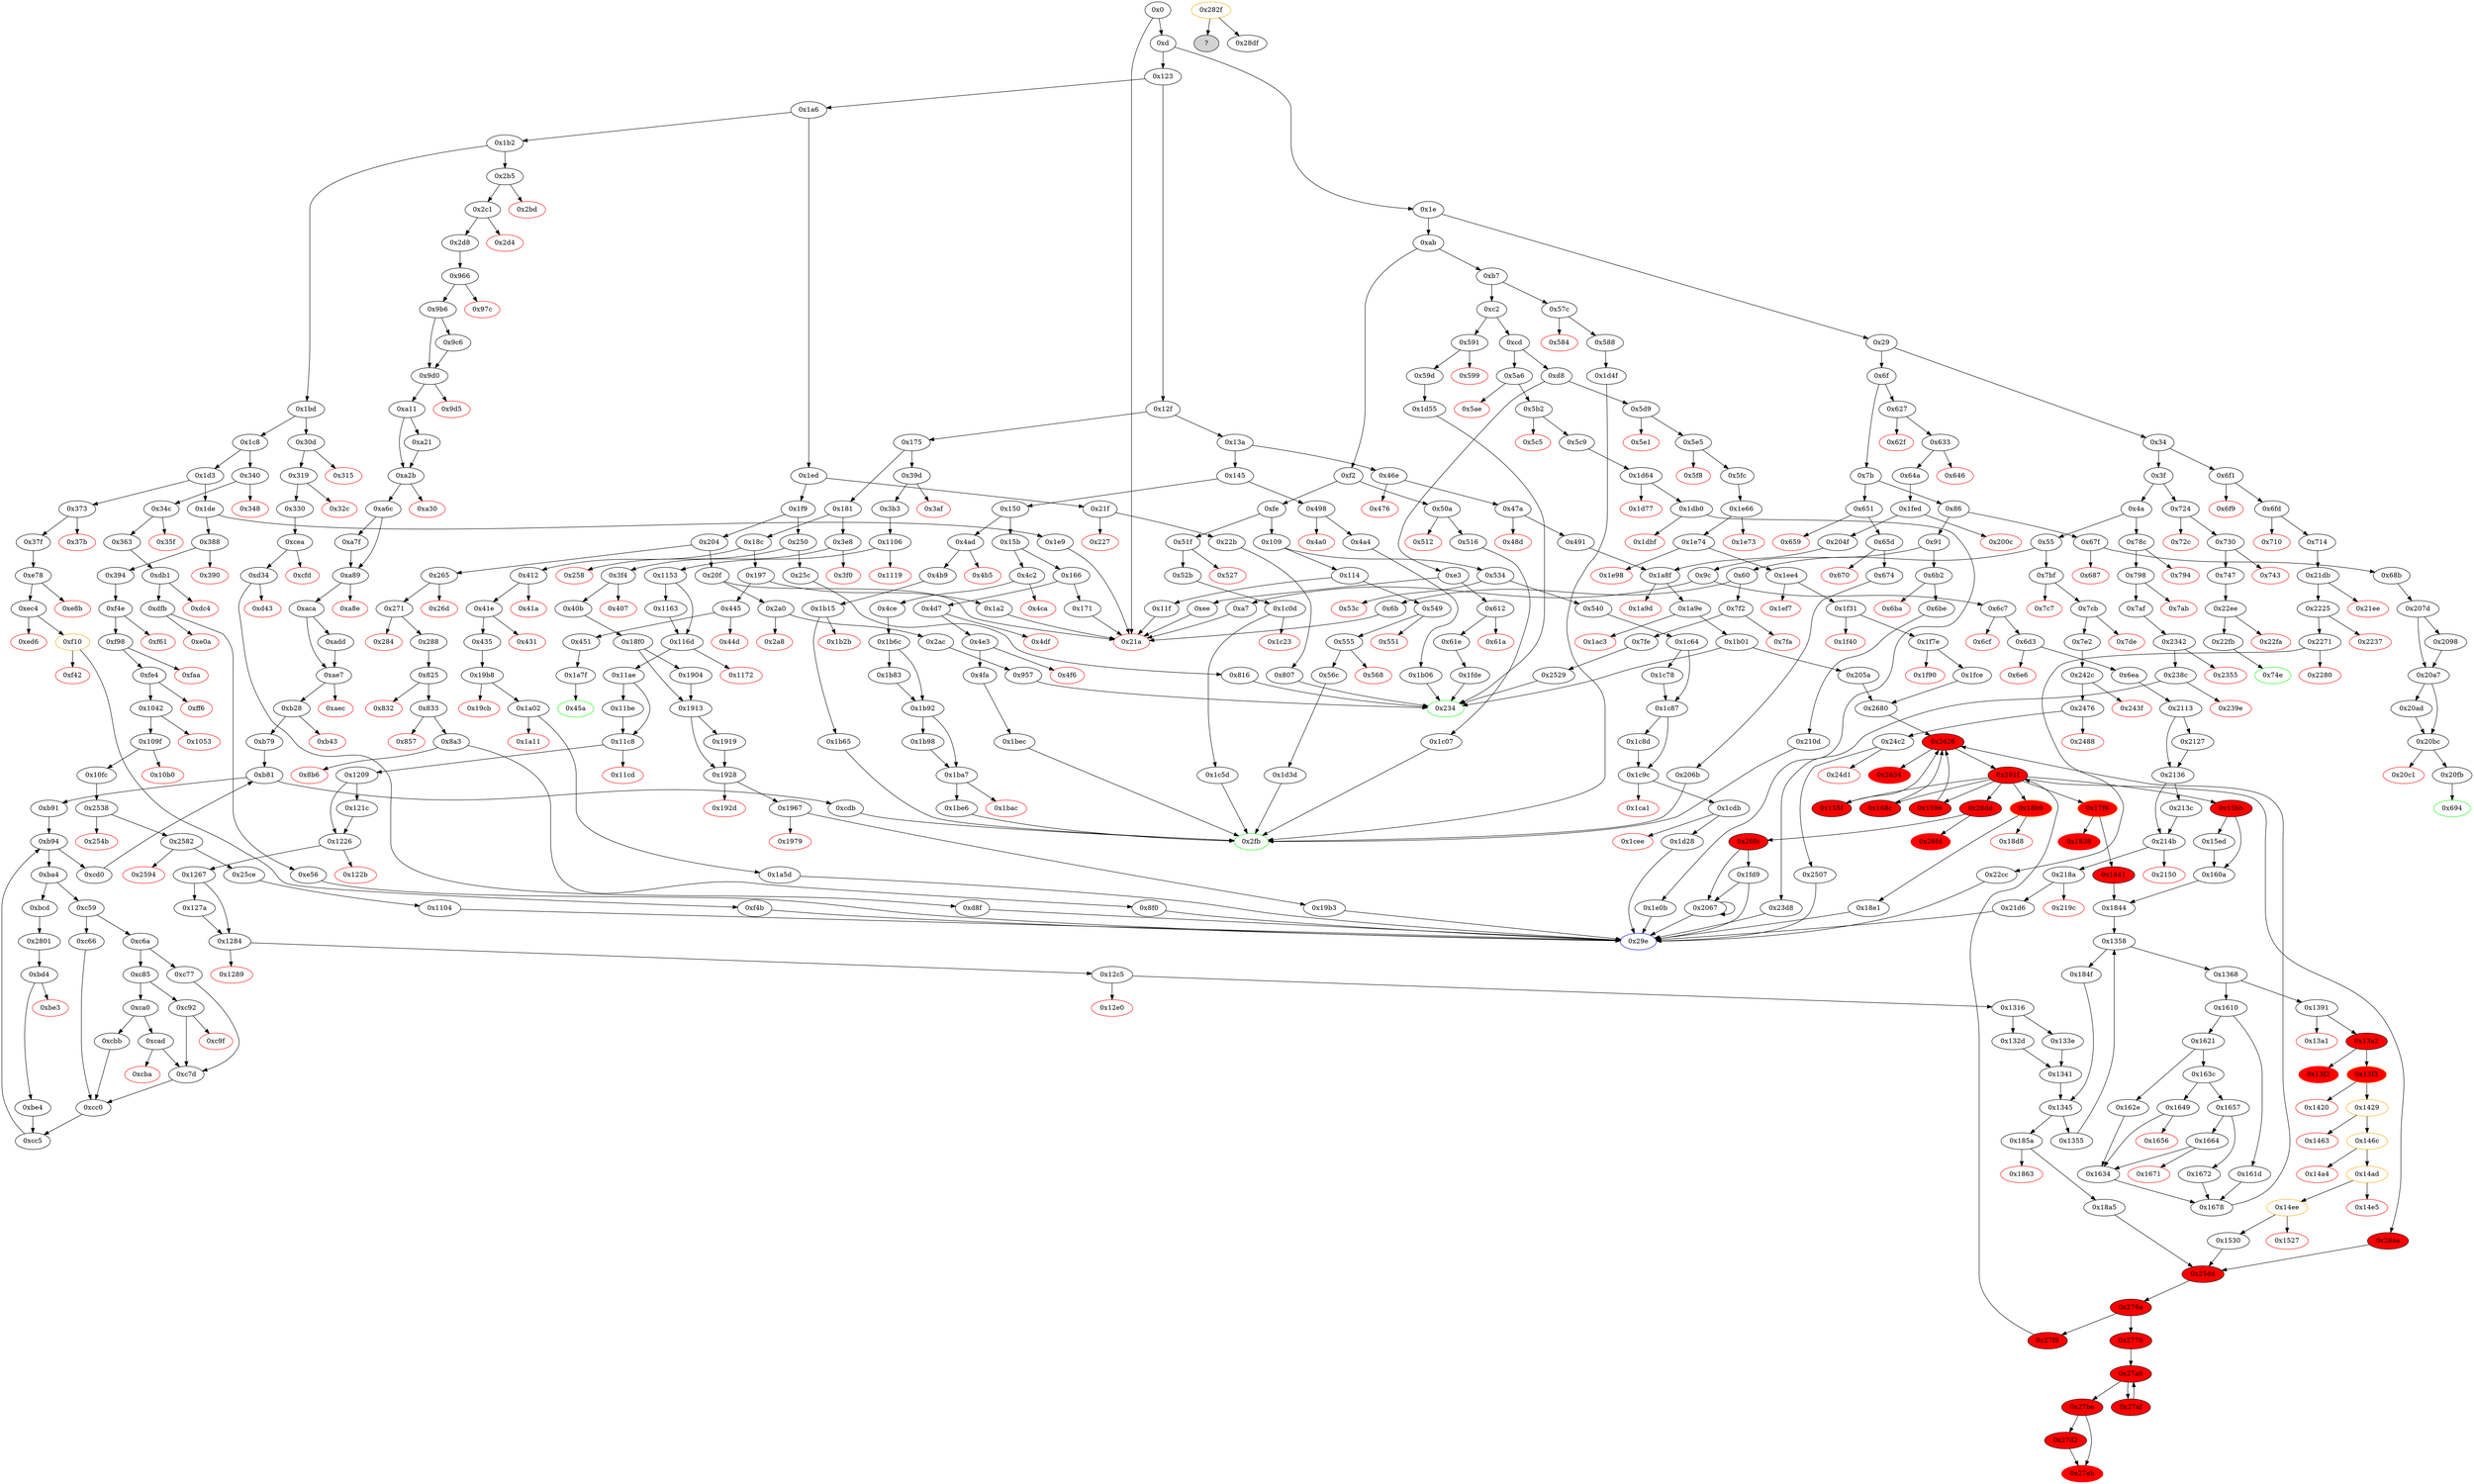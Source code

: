 digraph "" {
"0x204f" [fillcolor=white, id="0x204f", style=filled, tooltip="Block 0x204f\n[0x204f:0x2059]\n---\nPredecessors: [0x1fed]\nSuccessors: [0x1a8f]\n---\n0x204f JUMPDEST\n0x2050 PUSH1 0x0\n0x2052 PUSH2 0x205a\n0x2055 DUP3\n0x2056 PUSH2 0x1a8f\n0x2059 JUMP\n---\n0x204f: JUMPDEST \n0x2050: V2988 = 0x0\n0x2052: V2989 = 0x205a\n0x2056: V2990 = 0x1a8f\n0x2059: JUMP 0x1a8f\n---\nEntry stack: [V9, 0x29e, V546]\nStack pops: 1\nStack additions: [S0, 0x0, 0x205a, S0]\nExit stack: [V9, 0x29e, V546, 0x0, 0x205a, V546]\n\nDef sites:\nV9: {0xd.0x12}\n0x29e: {0x633.0x635}\nV546: {0x64a.0x64c}\n"];
"0xadd" [fillcolor=white, id="0xadd", style=filled, tooltip="Block 0xadd\n[0xadd:0xae6]\n---\nPredecessors: [0xaca]\nSuccessors: [0xae7]\n---\n0xadd POP\n0xade PUSH1 0x64\n0xae0 DUP3\n0xae1 PUSH2 0xffff\n0xae4 AND\n0xae5 GT\n0xae6 ISZERO\n---\n0xade: V971 = 0x64\n0xae1: V972 = 0xffff\n0xae4: V973 = AND 0xffff V231\n0xae5: V974 = GT V973 0x64\n0xae6: V975 = ISZERO V974\n---\nEntry stack: [V9, 0x2fb, V219, V223, V227, V231, 0x0, V968]\nStack pops: 3\nStack additions: [S2, S1, V975]\nExit stack: [V9, 0x2fb, V219, V223, V227, V231, 0x0, V975]\n\nDef sites:\nV9: {0xd.0x12}\n0x2fb: {0x2c1.0x2c3}\nV219: {0x2d8.0x2e0}\nV223: {0x2d8.0x2e8}\nV227: {0x2d8.0x2f0}\nV231: {0x2d8.0x2f6}\n0x0: {0x966.0x96a}\nV968: {0xaca.0xad6}\n"];
"0xf10" [color=orange, fillcolor=white, id="0xf10", style=filled, tooltip="Block 0xf10\n[0xf10:0xf41]\n---\nPredecessors: [0xec4]\nSuccessors: [0xf42, 0xf4b]\n---\n0xf10 JUMPDEST\n0xf11 PUSH1 0x0\n0xf13 DUP1\n0xf14 SLOAD\n0xf15 PUSH1 0x40\n0xf17 MLOAD\n0xf18 PUSH1 0x1\n0xf1a PUSH1 0x1\n0xf1c PUSH1 0xa0\n0xf1e SHL\n0xf1f SUB\n0xf20 SWAP1\n0xf21 SWAP2\n0xf22 AND\n0xf23 SWAP2\n0xf24 ADDRESS\n0xf25 BALANCE\n0xf26 DUP1\n0xf27 ISZERO\n0xf28 PUSH2 0x8fc\n0xf2b MUL\n0xf2c SWAP3\n0xf2d SWAP1\n0xf2e SWAP2\n0xf2f DUP2\n0xf30 DUP2\n0xf31 DUP2\n0xf32 DUP6\n0xf33 DUP9\n0xf34 DUP9\n0xf35 CALL\n0xf36 SWAP4\n0xf37 POP\n0xf38 POP\n0xf39 POP\n0xf3a POP\n0xf3b ISZERO\n0xf3c DUP1\n0xf3d ISZERO\n0xf3e PUSH2 0xf4b\n0xf41 JUMPI\n---\n0xf10: JUMPDEST \n0xf11: V1368 = 0x0\n0xf14: V1369 = S[0x0]\n0xf15: V1370 = 0x40\n0xf17: V1371 = M[0x40]\n0xf18: V1372 = 0x1\n0xf1a: V1373 = 0x1\n0xf1c: V1374 = 0xa0\n0xf1e: V1375 = SHL 0xa0 0x1\n0xf1f: V1376 = SUB 0x10000000000000000000000000000000000000000 0x1\n0xf22: V1377 = AND V1369 0xffffffffffffffffffffffffffffffffffffffff\n0xf24: V1378 = ADDRESS\n0xf25: V1379 = BALANCE V1378\n0xf27: V1380 = ISZERO V1379\n0xf28: V1381 = 0x8fc\n0xf2b: V1382 = MUL 0x8fc V1380\n0xf35: V1383 = CALL V1382 V1377 V1379 V1371 0x0 V1371 0x0\n0xf3b: V1384 = ISZERO V1383\n0xf3d: V1385 = ISZERO V1384\n0xf3e: V1386 = 0xf4b\n0xf41: JUMPI 0xf4b V1385\n---\nEntry stack: [V9, 0x29e]\nStack pops: 0\nStack additions: [V1384]\nExit stack: [V9, 0x29e, V1384]\n\nDef sites:\nV9: {0xd.0x12}\n0x29e: {0x37f.0x381}\n"];
"0x53c" [color=red, fillcolor=white, id="0x53c", style=filled, tooltip="Block 0x53c\n[0x53c:0x53f]\n---\nPredecessors: [0x534]\nSuccessors: []\n---\n0x53c PUSH1 0x0\n0x53e DUP1\n0x53f REVERT\n---\n0x53c: V446 = 0x0\n0x53f: REVERT 0x0 0x0\n---\nEntry stack: [V9, V443]\nStack pops: 0\nStack additions: []\nExit stack: [V9, V443]\n\nDef sites:\nV9: {0xd.0x12}\nV443: {0x534.0x535}\n"];
"0xae7" [fillcolor=white, id="0xae7", style=filled, tooltip="Block 0xae7\n[0xae7:0xaeb]\n---\nPredecessors: [0xaca, 0xadd]\nSuccessors: [0xaec, 0xb28]\n---\n0xae7 JUMPDEST\n0xae8 PUSH2 0xb28\n0xaeb JUMPI\n---\n0xae7: JUMPDEST \n0xae8: V976 = 0xb28\n0xaeb: JUMPI 0xb28 S0\n---\nEntry stack: [V9, 0x2fb, V219, V223, V227, V231, 0x0, S0]\nStack pops: 1\nStack additions: []\nExit stack: [V9, 0x2fb, V219, V223, V227, V231, 0x0]\n\nDef sites:\nV9: {0xd.0x12}\n0x2fb: {0x2c1.0x2c3}\nV219: {0x2d8.0x2e0}\nV223: {0x2d8.0x2e8}\nV227: {0x2d8.0x2f0}\nV231: {0x2d8.0x2f6}\n0x0: {0x966.0x96a}\nS0: {0xaca.0xad6, 0xadd.0xae6}\n"];
"0x1d4f" [fillcolor=white, id="0x1d4f", style=filled, tooltip="Block 0x1d4f\n[0x1d4f:0x1d54]\n---\nPredecessors: [0x588]\nSuccessors: [0x2fb]\n---\n0x1d4f JUMPDEST\n0x1d50 PUSH1 0x5\n0x1d52 SLOAD\n0x1d53 DUP2\n0x1d54 JUMP\n---\n0x1d4f: JUMPDEST \n0x1d50: V2719 = 0x5\n0x1d52: V2720 = S[0x5]\n0x1d54: JUMP 0x2fb\n---\nEntry stack: [V9, 0x2fb]\nStack pops: 1\nStack additions: [S0, V2720]\nExit stack: [V9, 0x2fb, V2720]\n\nDef sites:\nV9: {0xd.0x12}\n0x2fb: {0x588.0x58a}\n"];
"0x1e74" [fillcolor=white, id="0x1e74", style=filled, tooltip="Block 0x1e74\n[0x1e74:0x1e97]\n---\nPredecessors: [0x1e66]\nSuccessors: [0x1e98, 0x1ee4]\n---\n0x1e74 JUMPDEST\n0x1e75 PUSH1 0x0\n0x1e77 SWAP2\n0x1e78 DUP3\n0x1e79 MSTORE\n0x1e7a PUSH1 0x20\n0x1e7c SWAP1\n0x1e7d SWAP2\n0x1e7e SHA3\n0x1e7f PUSH1 0x4\n0x1e81 SWAP1\n0x1e82 SWAP2\n0x1e83 MUL\n0x1e84 ADD\n0x1e85 PUSH1 0x2\n0x1e87 ADD\n0x1e88 SLOAD\n0x1e89 PUSH1 0x1\n0x1e8b PUSH1 0x1\n0x1e8d PUSH1 0xa0\n0x1e8f SHL\n0x1e90 SUB\n0x1e91 AND\n0x1e92 CALLER\n0x1e93 EQ\n0x1e94 PUSH2 0x1ee4\n0x1e97 JUMPI\n---\n0x1e74: JUMPDEST \n0x1e75: V2817 = 0x0\n0x1e79: M[0x0] = 0x7\n0x1e7a: V2818 = 0x20\n0x1e7e: V2819 = SHA3 0x0 0x20\n0x1e7f: V2820 = 0x4\n0x1e83: V2821 = MUL V525 0x4\n0x1e84: V2822 = ADD V2821 V2819\n0x1e85: V2823 = 0x2\n0x1e87: V2824 = ADD 0x2 V2822\n0x1e88: V2825 = S[V2824]\n0x1e89: V2826 = 0x1\n0x1e8b: V2827 = 0x1\n0x1e8d: V2828 = 0xa0\n0x1e8f: V2829 = SHL 0xa0 0x1\n0x1e90: V2830 = SUB 0x10000000000000000000000000000000000000000 0x1\n0x1e91: V2831 = AND 0xffffffffffffffffffffffffffffffffffffffff V2825\n0x1e92: V2832 = CALLER\n0x1e93: V2833 = EQ V2832 V2831\n0x1e94: V2834 = 0x1ee4\n0x1e97: JUMPI 0x1ee4 V2833\n---\nEntry stack: [V9, 0x29e, V522, V525, V525, 0x7, V525]\nStack pops: 2\nStack additions: []\nExit stack: [V9, 0x29e, V522, V525, V525]\n\nDef sites:\nV9: {0xd.0x12}\n0x29e: {0x5e5.0x5e7}\nV522: {0x5fc.0x608}\nV525: {0x5fc.0x60d}\nV525: {0x5fc.0x60d}\n0x7: {0x1e66.0x1e68}\nV525: {0x5fc.0x60d}\n"];
"0x192d" [color=red, fillcolor=white, id="0x192d", style=filled, tooltip="Block 0x192d\n[0x192d:0x1966]\n---\nPredecessors: [0x1928]\nSuccessors: []\n---\n0x192d PUSH1 0x40\n0x192f DUP1\n0x1930 MLOAD\n0x1931 PUSH3 0x461bcd\n0x1935 PUSH1 0xe5\n0x1937 SHL\n0x1938 DUP2\n0x1939 MSTORE\n0x193a PUSH1 0x20\n0x193c PUSH1 0x4\n0x193e DUP3\n0x193f ADD\n0x1940 MSTORE\n0x1941 PUSH1 0xb\n0x1943 PUSH1 0x24\n0x1945 DUP3\n0x1946 ADD\n0x1947 MSTORE\n0x1948 PUSH11 0x1bdb9b1e4810d3195d995b\n0x1954 PUSH1 0xaa\n0x1956 SHL\n0x1957 PUSH1 0x44\n0x1959 DUP3\n0x195a ADD\n0x195b MSTORE\n0x195c SWAP1\n0x195d MLOAD\n0x195e SWAP1\n0x195f DUP2\n0x1960 SWAP1\n0x1961 SUB\n0x1962 PUSH1 0x64\n0x1964 ADD\n0x1965 SWAP1\n0x1966 REVERT\n---\n0x192d: V2296 = 0x40\n0x1930: V2297 = M[0x40]\n0x1931: V2298 = 0x461bcd\n0x1935: V2299 = 0xe5\n0x1937: V2300 = SHL 0xe5 0x461bcd\n0x1939: M[V2297] = 0x8c379a000000000000000000000000000000000000000000000000000000000\n0x193a: V2301 = 0x20\n0x193c: V2302 = 0x4\n0x193f: V2303 = ADD V2297 0x4\n0x1940: M[V2303] = 0x20\n0x1941: V2304 = 0xb\n0x1943: V2305 = 0x24\n0x1946: V2306 = ADD V2297 0x24\n0x1947: M[V2306] = 0xb\n0x1948: V2307 = 0x1bdb9b1e4810d3195d995b\n0x1954: V2308 = 0xaa\n0x1956: V2309 = SHL 0xaa 0x1bdb9b1e4810d3195d995b\n0x1957: V2310 = 0x44\n0x195a: V2311 = ADD V2297 0x44\n0x195b: M[V2311] = 0x6f6e6c7920434c6576656c000000000000000000000000000000000000000000\n0x195d: V2312 = M[0x40]\n0x1961: V2313 = SUB V2297 V2312\n0x1962: V2314 = 0x64\n0x1964: V2315 = ADD 0x64 V2313\n0x1966: REVERT V2312 V2315\n---\nEntry stack: [V9, 0x29e, V340]\nStack pops: 0\nStack additions: []\nExit stack: [V9, 0x29e, V340]\n\nDef sites:\nV9: {0xd.0x12}\n0x29e: {0x3f4.0x3f6}\nV340: {0x40b.0x40d}\n"];
"0x10b0" [color=red, fillcolor=white, id="0x10b0", style=filled, tooltip="Block 0x10b0\n[0x10b0:0x10fb]\n---\nPredecessors: [0x109f]\nSuccessors: []\n---\n0x10b0 PUSH1 0x40\n0x10b2 DUP1\n0x10b3 MLOAD\n0x10b4 PUSH3 0x461bcd\n0x10b8 PUSH1 0xe5\n0x10ba SHL\n0x10bb DUP2\n0x10bc MSTORE\n0x10bd PUSH1 0x20\n0x10bf PUSH1 0x4\n0x10c1 DUP3\n0x10c2 ADD\n0x10c3 MSTORE\n0x10c4 PUSH1 0x1b\n0x10c6 PUSH1 0x24\n0x10c8 DUP3\n0x10c9 ADD\n0x10ca MSTORE\n0x10cb PUSH32 0x73657420666f756e646174696f6e416464726573732066697273740000000000\n0x10ec PUSH1 0x44\n0x10ee DUP3\n0x10ef ADD\n0x10f0 MSTORE\n0x10f1 SWAP1\n0x10f2 MLOAD\n0x10f3 SWAP1\n0x10f4 DUP2\n0x10f5 SWAP1\n0x10f6 SUB\n0x10f7 PUSH1 0x64\n0x10f9 ADD\n0x10fa SWAP1\n0x10fb REVERT\n---\n0x10b0: V1517 = 0x40\n0x10b3: V1518 = M[0x40]\n0x10b4: V1519 = 0x461bcd\n0x10b8: V1520 = 0xe5\n0x10ba: V1521 = SHL 0xe5 0x461bcd\n0x10bc: M[V1518] = 0x8c379a000000000000000000000000000000000000000000000000000000000\n0x10bd: V1522 = 0x20\n0x10bf: V1523 = 0x4\n0x10c2: V1524 = ADD V1518 0x4\n0x10c3: M[V1524] = 0x20\n0x10c4: V1525 = 0x1b\n0x10c6: V1526 = 0x24\n0x10c9: V1527 = ADD V1518 0x24\n0x10ca: M[V1527] = 0x1b\n0x10cb: V1528 = 0x73657420666f756e646174696f6e416464726573732066697273740000000000\n0x10ec: V1529 = 0x44\n0x10ef: V1530 = ADD V1518 0x44\n0x10f0: M[V1530] = 0x73657420666f756e646174696f6e416464726573732066697273740000000000\n0x10f2: V1531 = M[0x40]\n0x10f6: V1532 = SUB V1518 V1531\n0x10f7: V1533 = 0x64\n0x10f9: V1534 = ADD 0x64 V1532\n0x10fb: REVERT V1531 V1534\n---\nEntry stack: [V9, 0x29e]\nStack pops: 0\nStack additions: []\nExit stack: [V9, 0x29e]\n\nDef sites:\nV9: {0xd.0x12}\n0x29e: {0x394.0x396}\n"];
"0x175" [fillcolor=white, id="0x175", style=filled, tooltip="Block 0x175\n[0x175:0x180]\n---\nPredecessors: [0x12f]\nSuccessors: [0x181, 0x39d]\n---\n0x175 JUMPDEST\n0x176 DUP1\n0x177 PUSH4 0x401485aa\n0x17c EQ\n0x17d PUSH2 0x39d\n0x180 JUMPI\n---\n0x175: JUMPDEST \n0x177: V105 = 0x401485aa\n0x17c: V106 = EQ 0x401485aa V9\n0x17d: V107 = 0x39d\n0x180: JUMPI 0x39d V106\n---\nEntry stack: [V9]\nStack pops: 1\nStack additions: [S0]\nExit stack: [V9]\n\nDef sites:\nV9: {0xd.0x12}\n"];
"0xba4" [fillcolor=white, id="0xba4", style=filled, tooltip="Block 0xba4\n[0xba4:0xbcc]\n---\nPredecessors: [0xb94]\nSuccessors: [0xbcd, 0xc59]\n---\n0xba4 PUSH1 0x0\n0xba6 NOT\n0xba7 DUP7\n0xba8 ADD\n0xba9 PUSH1 0x64\n0xbab MUL\n0xbac DUP6\n0xbad ADD\n0xbae PUSH2 0xffff\n0xbb1 DUP2\n0xbb2 AND\n0xbb3 PUSH1 0x0\n0xbb5 SWAP1\n0xbb6 DUP2\n0xbb7 MSTORE\n0xbb8 PUSH1 0x9\n0xbba PUSH1 0x20\n0xbbc MSTORE\n0xbbd PUSH1 0x40\n0xbbf SWAP1\n0xbc0 SHA3\n0xbc1 SLOAD\n0xbc2 SWAP1\n0xbc3 SWAP5\n0xbc4 POP\n0xbc5 SWAP2\n0xbc6 POP\n0xbc7 DUP2\n0xbc8 ISZERO\n0xbc9 PUSH2 0xc59\n0xbcc JUMPI\n---\n0xba4: V1044 = 0x0\n0xba6: V1045 = NOT 0x0\n0xba8: V1046 = ADD S5 0xffffffffffffffffffffffffffffffffffffffffffffffffffffffffffffffff\n0xba9: V1047 = 0x64\n0xbab: V1048 = MUL 0x64 V1046\n0xbad: V1049 = ADD S4 V1048\n0xbae: V1050 = 0xffff\n0xbb2: V1051 = AND V1049 0xffff\n0xbb3: V1052 = 0x0\n0xbb7: M[0x0] = V1051\n0xbb8: V1053 = 0x9\n0xbba: V1054 = 0x20\n0xbbc: M[0x20] = 0x9\n0xbbd: V1055 = 0x40\n0xbc0: V1056 = SHA3 0x0 0x40\n0xbc1: V1057 = S[V1056]\n0xbc8: V1058 = ISZERO V1057\n0xbc9: V1059 = 0xc59\n0xbcc: JUMPI 0xc59 V1058\n---\nEntry stack: [V9, 0x2fb, V219, V223, V227, V231, 0x0, S5, S4, S3, S2, S1, S0]\nStack pops: 6\nStack additions: [S5, S4, V1049, S2, V1057, S0]\nExit stack: [V9, 0x2fb, V219, V223, V227, V231, 0x0, S5, S4, V1049, S2, V1057, S0]\n\nDef sites:\nV9: {0xd.0x12}\n0x2fb: {0x2c1.0x2c3}\nV219: {0x2d8.0x2e0}\nV223: {0x2d8.0x2e8}\nV227: {0x2d8.0x2f0}\nV231: {0x2d8.0x2f6}\n0x0: {0x966.0x96a}\nS5: {0x2d8.0x2e0, 0xcd0.0xcd5}\nS4: {0x2d8.0x2e8, 0xcc5.0xcca}\nS3: {0xb79.0xb7b, 0xba4.0xbad}\nS2: {0xb79.0xb7b, 0xcc0.0xcc3, 0xbe4.0xc52}\nS1: {0xb79.0xb7b, 0xba4.0xbc1}\nS0: {0xb79.0xb7b, 0xcbb.0xcbf, 0xc7d.0xc7e}\n"];
"0x9c" [fillcolor=white, id="0x9c", style=filled, tooltip="Block 0x9c\n[0x9c:0xa6]\n---\nPredecessors: [0x91]\nSuccessors: [0xa7, 0x6c7]\n---\n0x9c DUP1\n0x9d PUSH4 0xccf670f8\n0xa2 EQ\n0xa3 PUSH2 0x6c7\n0xa6 JUMPI\n---\n0x9d: V47 = 0xccf670f8\n0xa2: V48 = EQ 0xccf670f8 V9\n0xa3: V49 = 0x6c7\n0xa6: JUMPI 0x6c7 V48\n---\nEntry stack: [V9]\nStack pops: 1\nStack additions: [S0]\nExit stack: [V9]\n\nDef sites:\nV9: {0xd.0x12}\n"];
"0x3e8" [fillcolor=white, id="0x3e8", style=filled, tooltip="Block 0x3e8\n[0x3e8:0x3ef]\n---\nPredecessors: [0x181]\nSuccessors: [0x3f0, 0x3f4]\n---\n0x3e8 JUMPDEST\n0x3e9 CALLVALUE\n0x3ea DUP1\n0x3eb ISZERO\n0x3ec PUSH2 0x3f4\n0x3ef JUMPI\n---\n0x3e8: JUMPDEST \n0x3e9: V327 = CALLVALUE\n0x3eb: V328 = ISZERO V327\n0x3ec: V329 = 0x3f4\n0x3ef: JUMPI 0x3f4 V328\n---\nEntry stack: [V9]\nStack pops: 0\nStack additions: [V327]\nExit stack: [V9, V327]\n\nDef sites:\nV9: {0xd.0x12}\n"];
"0x91" [fillcolor=white, id="0x91", style=filled, tooltip="Block 0x91\n[0x91:0x9b]\n---\nPredecessors: [0x86]\nSuccessors: [0x9c, 0x6b2]\n---\n0x91 DUP1\n0x92 PUSH4 0xc4114b12\n0x97 EQ\n0x98 PUSH2 0x6b2\n0x9b JUMPI\n---\n0x92: V44 = 0xc4114b12\n0x97: V45 = EQ 0xc4114b12 V9\n0x98: V46 = 0x6b2\n0x9b: JUMPI 0x6b2 V45\n---\nEntry stack: [V9]\nStack pops: 1\nStack additions: [S0]\nExit stack: [V9]\n\nDef sites:\nV9: {0xd.0x12}\n"];
"0x3f" [fillcolor=white, id="0x3f", style=filled, tooltip="Block 0x3f\n[0x3f:0x49]\n---\nPredecessors: [0x34]\nSuccessors: [0x4a, 0x724]\n---\n0x3f DUP1\n0x40 PUSH4 0xe7192d63\n0x45 EQ\n0x46 PUSH2 0x724\n0x49 JUMPI\n---\n0x40: V22 = 0xe7192d63\n0x45: V23 = EQ 0xe7192d63 V9\n0x46: V24 = 0x724\n0x49: JUMPI 0x724 V23\n---\nEntry stack: [V9]\nStack pops: 1\nStack additions: [S0]\nExit stack: [V9]\n\nDef sites:\nV9: {0xd.0x12}\n"];
"0x22fb" [fillcolor=white, id="0x22fb", style=filled, tooltip="Block 0x22fb\n[0x22fb:0x2341]\n---\nPredecessors: [0x22ee]\nSuccessors: [0x74e]\n---\n0x22fb JUMPDEST\n0x22fc PUSH1 0x0\n0x22fe SWAP2\n0x22ff DUP3\n0x2300 MSTORE\n0x2301 PUSH1 0x20\n0x2303 SWAP1\n0x2304 SWAP2\n0x2305 SHA3\n0x2306 PUSH1 0x4\n0x2308 SWAP1\n0x2309 SWAP2\n0x230a MUL\n0x230b ADD\n0x230c DUP1\n0x230d SLOAD\n0x230e PUSH1 0x1\n0x2310 DUP3\n0x2311 ADD\n0x2312 SLOAD\n0x2313 PUSH1 0x2\n0x2315 DUP4\n0x2316 ADD\n0x2317 SLOAD\n0x2318 PUSH1 0x3\n0x231a SWAP1\n0x231b SWAP4\n0x231c ADD\n0x231d SLOAD\n0x231e PUSH2 0xffff\n0x2321 DUP1\n0x2322 DUP5\n0x2323 AND\n0x2324 SWAP6\n0x2325 POP\n0x2326 PUSH3 0x10000\n0x232a SWAP1\n0x232b SWAP4\n0x232c DIV\n0x232d SWAP1\n0x232e SWAP3\n0x232f AND\n0x2330 SWAP3\n0x2331 SWAP1\n0x2332 SWAP2\n0x2333 PUSH1 0x1\n0x2335 PUSH1 0x1\n0x2337 PUSH1 0xa0\n0x2339 SHL\n0x233a SUB\n0x233b SWAP2\n0x233c DUP3\n0x233d AND\n0x233e SWAP2\n0x233f AND\n0x2340 DUP6\n0x2341 JUMP\n---\n0x22fb: JUMPDEST \n0x22fc: V3254 = 0x0\n0x2300: M[0x0] = 0x7\n0x2301: V3255 = 0x20\n0x2305: V3256 = SHA3 0x0 0x20\n0x2306: V3257 = 0x4\n0x230a: V3258 = MUL V635 0x4\n0x230b: V3259 = ADD V3258 V3256\n0x230d: V3260 = S[V3259]\n0x230e: V3261 = 0x1\n0x2311: V3262 = ADD V3259 0x1\n0x2312: V3263 = S[V3262]\n0x2313: V3264 = 0x2\n0x2316: V3265 = ADD V3259 0x2\n0x2317: V3266 = S[V3265]\n0x2318: V3267 = 0x3\n0x231c: V3268 = ADD V3259 0x3\n0x231d: V3269 = S[V3268]\n0x231e: V3270 = 0xffff\n0x2323: V3271 = AND V3260 0xffff\n0x2326: V3272 = 0x10000\n0x232c: V3273 = DIV V3260 0x10000\n0x232f: V3274 = AND 0xffff V3273\n0x2333: V3275 = 0x1\n0x2335: V3276 = 0x1\n0x2337: V3277 = 0xa0\n0x2339: V3278 = SHL 0xa0 0x1\n0x233a: V3279 = SUB 0x10000000000000000000000000000000000000000 0x1\n0x233d: V3280 = AND 0xffffffffffffffffffffffffffffffffffffffff V3266\n0x233f: V3281 = AND 0xffffffffffffffffffffffffffffffffffffffff V3269\n0x2341: JUMP 0x74e\n---\nEntry stack: [V9, 0x74e, V635, 0x7, V635]\nStack pops: 4\nStack additions: [S3, V3271, V3274, V3263, V3280, V3281]\nExit stack: [V9, 0x74e, V3271, V3274, V3263, V3280, V3281]\n\nDef sites:\nV9: {0xd.0x12}\n0x74e: {0x730.0x732}\nV635: {0x747.0x749}\n0x7: {0x22ee.0x22ef}\nV635: {0x747.0x749}\n"];
"0x1c9c" [fillcolor=white, id="0x1c9c", style=filled, tooltip="Block 0x1c9c\n[0x1c9c:0x1ca0]\n---\nPredecessors: [0x1c87, 0x1c8d]\nSuccessors: [0x1ca1, 0x1cdb]\n---\n0x1c9c JUMPDEST\n0x1c9d PUSH2 0x1cdb\n0x1ca0 JUMPI\n---\n0x1c9c: JUMPDEST \n0x1c9d: V2649 = 0x1cdb\n0x1ca0: JUMPI 0x1cdb S0\n---\nEntry stack: [V9, 0x29e, S0]\nStack pops: 1\nStack additions: []\nExit stack: [V9, 0x29e]\n\nDef sites:\nV9: {0xd.0x12}\n0x29e: {0x540.0x542}\nS0: {0x1c78.0x1c86, 0x1c8d.0x1c9b, 0x1c64.0x1c72}\n"];
"0x612" [fillcolor=white, id="0x612", style=filled, tooltip="Block 0x612\n[0x612:0x619]\n---\nPredecessors: [0xe3]\nSuccessors: [0x61a, 0x61e]\n---\n0x612 JUMPDEST\n0x613 CALLVALUE\n0x614 DUP1\n0x615 ISZERO\n0x616 PUSH2 0x61e\n0x619 JUMPI\n---\n0x612: JUMPDEST \n0x613: V527 = CALLVALUE\n0x615: V528 = ISZERO V527\n0x616: V529 = 0x61e\n0x619: JUMPI 0x61e V528\n---\nEntry stack: [V9]\nStack pops: 0\nStack additions: [V527]\nExit stack: [V9, V527]\n\nDef sites:\nV9: {0xd.0x12}\n"];
"0xd43" [color=red, fillcolor=white, id="0xd43", style=filled, tooltip="Block 0xd43\n[0xd43:0xd8e]\n---\nPredecessors: [0xd34]\nSuccessors: []\n---\n0xd43 PUSH1 0x40\n0xd45 DUP1\n0xd46 MLOAD\n0xd47 PUSH3 0x461bcd\n0xd4b PUSH1 0xe5\n0xd4d SHL\n0xd4e DUP2\n0xd4f MSTORE\n0xd50 PUSH1 0x20\n0xd52 PUSH1 0x4\n0xd54 DUP3\n0xd55 ADD\n0xd56 MSTORE\n0xd57 PUSH1 0x1c\n0xd59 PUSH1 0x24\n0xd5b DUP3\n0xd5c ADD\n0xd5d MSTORE\n0xd5e PUSH32 0x6e657743454f206c6f6f6b73206c696b65206e6f206368616e67657300000000\n0xd7f PUSH1 0x44\n0xd81 DUP3\n0xd82 ADD\n0xd83 MSTORE\n0xd84 SWAP1\n0xd85 MLOAD\n0xd86 SWAP1\n0xd87 DUP2\n0xd88 SWAP1\n0xd89 SUB\n0xd8a PUSH1 0x64\n0xd8c ADD\n0xd8d SWAP1\n0xd8e REVERT\n---\n0xd43: V1200 = 0x40\n0xd46: V1201 = M[0x40]\n0xd47: V1202 = 0x461bcd\n0xd4b: V1203 = 0xe5\n0xd4d: V1204 = SHL 0xe5 0x461bcd\n0xd4f: M[V1201] = 0x8c379a000000000000000000000000000000000000000000000000000000000\n0xd50: V1205 = 0x20\n0xd52: V1206 = 0x4\n0xd55: V1207 = ADD V1201 0x4\n0xd56: M[V1207] = 0x20\n0xd57: V1208 = 0x1c\n0xd59: V1209 = 0x24\n0xd5c: V1210 = ADD V1201 0x24\n0xd5d: M[V1210] = 0x1c\n0xd5e: V1211 = 0x6e657743454f206c6f6f6b73206c696b65206e6f206368616e67657300000000\n0xd7f: V1212 = 0x44\n0xd82: V1213 = ADD V1201 0x44\n0xd83: M[V1213] = 0x6e657743454f206c6f6f6b73206c696b65206e6f206368616e67657300000000\n0xd85: V1214 = M[0x40]\n0xd89: V1215 = SUB V1201 V1214\n0xd8a: V1216 = 0x64\n0xd8c: V1217 = ADD 0x64 V1215\n0xd8e: REVERT V1214 V1217\n---\nEntry stack: [V9, 0x29e, V258]\nStack pops: 0\nStack additions: []\nExit stack: [V9, 0x29e, V258]\n\nDef sites:\nV9: {0xd.0x12}\n0x29e: {0x319.0x31b}\nV258: {0x330.0x33b}\n"];
"0x1a5d" [fillcolor=white, id="0x1a5d", style=filled, tooltip="Block 0x1a5d\n[0x1a5d:0x1a7e]\n---\nPredecessors: [0x1a02]\nSuccessors: [0x29e]\n---\n0x1a5d JUMPDEST\n0x1a5e PUSH1 0x2\n0x1a60 DUP1\n0x1a61 SLOAD\n0x1a62 PUSH1 0x1\n0x1a64 PUSH1 0x1\n0x1a66 PUSH1 0xa0\n0x1a68 SHL\n0x1a69 SUB\n0x1a6a NOT\n0x1a6b AND\n0x1a6c PUSH1 0x1\n0x1a6e PUSH1 0x1\n0x1a70 PUSH1 0xa0\n0x1a72 SHL\n0x1a73 SUB\n0x1a74 SWAP3\n0x1a75 SWAP1\n0x1a76 SWAP3\n0x1a77 AND\n0x1a78 SWAP2\n0x1a79 SWAP1\n0x1a7a SWAP2\n0x1a7b OR\n0x1a7c SWAP1\n0x1a7d SSTORE\n0x1a7e JUMP\n---\n0x1a5d: JUMPDEST \n0x1a5e: V2404 = 0x2\n0x1a61: V2405 = S[0x2]\n0x1a62: V2406 = 0x1\n0x1a64: V2407 = 0x1\n0x1a66: V2408 = 0xa0\n0x1a68: V2409 = SHL 0xa0 0x1\n0x1a69: V2410 = SUB 0x10000000000000000000000000000000000000000 0x1\n0x1a6a: V2411 = NOT 0xffffffffffffffffffffffffffffffffffffffff\n0x1a6b: V2412 = AND 0xffffffffffffffffffffffff0000000000000000000000000000000000000000 V2405\n0x1a6c: V2413 = 0x1\n0x1a6e: V2414 = 0x1\n0x1a70: V2415 = 0xa0\n0x1a72: V2416 = SHL 0xa0 0x1\n0x1a73: V2417 = SUB 0x10000000000000000000000000000000000000000 0x1\n0x1a77: V2418 = AND 0xffffffffffffffffffffffffffffffffffffffff V361\n0x1a7b: V2419 = OR V2418 V2412\n0x1a7d: S[0x2] = V2419\n0x1a7e: JUMP 0x29e\n---\nEntry stack: [V9, 0x29e, V361]\nStack pops: 2\nStack additions: []\nExit stack: [V9]\n\nDef sites:\nV9: {0xd.0x12}\n0x29e: {0x41e.0x420}\nV361: {0x435.0x440}\n"];
"0x1fed" [fillcolor=white, id="0x1fed", style=filled, tooltip="Block 0x1fed\n[0x1fed:0x200b]\n---\nPredecessors: [0x64a]\nSuccessors: [0x200c, 0x204f]\n---\n0x1fed JUMPDEST\n0x1fee PUSH1 0x0\n0x1ff0 DUP2\n0x1ff1 DUP2\n0x1ff2 MSTORE\n0x1ff3 PUSH1 0xd\n0x1ff5 PUSH1 0x20\n0x1ff7 MSTORE\n0x1ff8 PUSH1 0x40\n0x1ffa SWAP1\n0x1ffb SHA3\n0x1ffc SLOAD\n0x1ffd PUSH1 0x1\n0x1fff PUSH1 0x1\n0x2001 PUSH1 0xa0\n0x2003 SHL\n0x2004 SUB\n0x2005 AND\n0x2006 CALLER\n0x2007 EQ\n0x2008 PUSH2 0x204f\n0x200b JUMPI\n---\n0x1fed: JUMPDEST \n0x1fee: V2953 = 0x0\n0x1ff2: M[0x0] = V546\n0x1ff3: V2954 = 0xd\n0x1ff5: V2955 = 0x20\n0x1ff7: M[0x20] = 0xd\n0x1ff8: V2956 = 0x40\n0x1ffb: V2957 = SHA3 0x0 0x40\n0x1ffc: V2958 = S[V2957]\n0x1ffd: V2959 = 0x1\n0x1fff: V2960 = 0x1\n0x2001: V2961 = 0xa0\n0x2003: V2962 = SHL 0xa0 0x1\n0x2004: V2963 = SUB 0x10000000000000000000000000000000000000000 0x1\n0x2005: V2964 = AND 0xffffffffffffffffffffffffffffffffffffffff V2958\n0x2006: V2965 = CALLER\n0x2007: V2966 = EQ V2965 V2964\n0x2008: V2967 = 0x204f\n0x200b: JUMPI 0x204f V2966\n---\nEntry stack: [V9, 0x29e, V546]\nStack pops: 1\nStack additions: [S0]\nExit stack: [V9, 0x29e, V546]\n\nDef sites:\nV9: {0xd.0x12}\n0x29e: {0x633.0x635}\nV546: {0x64a.0x64c}\n"];
"0xdc4" [color=red, fillcolor=white, id="0xdc4", style=filled, tooltip="Block 0xdc4\n[0xdc4:0xdfa]\n---\nPredecessors: [0xdb1]\nSuccessors: []\n---\n0xdc4 PUSH1 0x40\n0xdc6 DUP1\n0xdc7 MLOAD\n0xdc8 PUSH3 0x461bcd\n0xdcc PUSH1 0xe5\n0xdce SHL\n0xdcf DUP2\n0xdd0 MSTORE\n0xdd1 PUSH1 0x20\n0xdd3 PUSH1 0x4\n0xdd5 DUP3\n0xdd6 ADD\n0xdd7 MSTORE\n0xdd8 PUSH1 0x8\n0xdda PUSH1 0x24\n0xddc DUP3\n0xddd ADD\n0xdde MSTORE\n0xddf PUSH8 0x6f6e6c792043454f\n0xde8 PUSH1 0xc0\n0xdea SHL\n0xdeb PUSH1 0x44\n0xded DUP3\n0xdee ADD\n0xdef MSTORE\n0xdf0 SWAP1\n0xdf1 MLOAD\n0xdf2 SWAP1\n0xdf3 DUP2\n0xdf4 SWAP1\n0xdf5 SUB\n0xdf6 PUSH1 0x64\n0xdf8 ADD\n0xdf9 SWAP1\n0xdfa REVERT\n---\n0xdc4: V1245 = 0x40\n0xdc7: V1246 = M[0x40]\n0xdc8: V1247 = 0x461bcd\n0xdcc: V1248 = 0xe5\n0xdce: V1249 = SHL 0xe5 0x461bcd\n0xdd0: M[V1246] = 0x8c379a000000000000000000000000000000000000000000000000000000000\n0xdd1: V1250 = 0x20\n0xdd3: V1251 = 0x4\n0xdd6: V1252 = ADD V1246 0x4\n0xdd7: M[V1252] = 0x20\n0xdd8: V1253 = 0x8\n0xdda: V1254 = 0x24\n0xddd: V1255 = ADD V1246 0x24\n0xdde: M[V1255] = 0x8\n0xddf: V1256 = 0x6f6e6c792043454f\n0xde8: V1257 = 0xc0\n0xdea: V1258 = SHL 0xc0 0x6f6e6c792043454f\n0xdeb: V1259 = 0x44\n0xdee: V1260 = ADD V1246 0x44\n0xdef: M[V1260] = 0x6f6e6c792043454f000000000000000000000000000000000000000000000000\n0xdf1: V1261 = M[0x40]\n0xdf5: V1262 = SUB V1246 V1261\n0xdf6: V1263 = 0x64\n0xdf8: V1264 = ADD 0x64 V1262\n0xdfa: REVERT V1261 V1264\n---\nEntry stack: [V9, 0x29e, V279]\nStack pops: 0\nStack additions: []\nExit stack: [V9, 0x29e, V279]\n\nDef sites:\nV9: {0xd.0x12}\n0x29e: {0x34c.0x34e}\nV279: {0x363.0x36e}\n"];
"0x21a" [color=red, fillcolor=white, id="0x21a", style=filled, tooltip="Block 0x21a\n[0x21a:0x21e]\n---\nPredecessors: [0x0, 0x6b, 0xa7, 0xee, 0x11f, 0x171, 0x1a2, 0x1e9, 0x20f]\nSuccessors: []\n---\n0x21a JUMPDEST\n0x21b PUSH1 0x0\n0x21d DUP1\n0x21e REVERT\n---\n0x21a: JUMPDEST \n0x21b: V149 = 0x0\n0x21e: REVERT 0x0 0x0\n---\nEntry stack: [V9]\nStack pops: 0\nStack additions: []\nExit stack: [V9]\n\nDef sites:\nV9: {0xd.0x12}\n"];
"0x13a2" [fillcolor=red, id="0x13a2", style=filled, tooltip="Block 0x13a2\n[0x13a2:0x13f1]\n---\nPredecessors: [0x1391]\nSuccessors: [0x13f2, 0x13f3]\n---\n0x13a2 JUMPDEST\n0x13a3 SWAP1\n0x13a4 PUSH1 0x0\n0x13a6 MSTORE\n0x13a7 PUSH1 0x20\n0x13a9 PUSH1 0x0\n0x13ab SHA3\n0x13ac SWAP1\n0x13ad PUSH1 0x4\n0x13af MUL\n0x13b0 ADD\n0x13b1 SWAP1\n0x13b2 POP\n0x13b3 PUSH1 0x4\n0x13b5 SLOAD\n0x13b6 PUSH1 0x4\n0x13b8 SLOAD\n0x13b9 DUP3\n0x13ba PUSH1 0x1\n0x13bc ADD\n0x13bd SLOAD\n0x13be MUL\n0x13bf ADD\n0x13c0 DUP6\n0x13c1 ADD\n0x13c2 SWAP5\n0x13c3 POP\n0x13c4 DUP1\n0x13c5 PUSH1 0x2\n0x13c7 ADD\n0x13c8 PUSH1 0x0\n0x13ca SWAP1\n0x13cb SLOAD\n0x13cc SWAP1\n0x13cd PUSH2 0x100\n0x13d0 EXP\n0x13d1 SWAP1\n0x13d2 DIV\n0x13d3 PUSH1 0x1\n0x13d5 PUSH1 0x1\n0x13d7 PUSH1 0xa0\n0x13d9 SHL\n0x13da SUB\n0x13db AND\n0x13dc PUSH1 0x1\n0x13de PUSH1 0x1\n0x13e0 PUSH1 0xa0\n0x13e2 SHL\n0x13e3 SUB\n0x13e4 AND\n0x13e5 PUSH2 0x8fc\n0x13e8 PUSH1 0x5\n0x13ea PUSH1 0x4\n0x13ec SLOAD\n0x13ed DUP2\n0x13ee PUSH2 0x13f3\n0x13f1 JUMPI\n---\n0x13a2: JUMPDEST \n0x13a4: V1789 = 0x0\n0x13a6: M[0x0] = 0x7\n0x13a7: V1790 = 0x20\n0x13a9: V1791 = 0x0\n0x13ab: V1792 = SHA3 0x0 0x20\n0x13ad: V1793 = 0x4\n0x13af: V1794 = MUL 0x4 V1785\n0x13b0: V1795 = ADD V1794 V1792\n0x13b3: V1796 = 0x4\n0x13b5: V1797 = S[0x4]\n0x13b6: V1798 = 0x4\n0x13b8: V1799 = S[0x4]\n0x13ba: V1800 = 0x1\n0x13bc: V1801 = ADD 0x1 V1795\n0x13bd: V1802 = S[V1801]\n0x13be: V1803 = MUL V1802 V1799\n0x13bf: V1804 = ADD V1803 V1797\n0x13c1: V1805 = ADD S6 V1804\n0x13c5: V1806 = 0x2\n0x13c7: V1807 = ADD 0x2 V1795\n0x13c8: V1808 = 0x0\n0x13cb: V1809 = S[V1807]\n0x13cd: V1810 = 0x100\n0x13d0: V1811 = EXP 0x100 0x0\n0x13d2: V1812 = DIV V1809 0x1\n0x13d3: V1813 = 0x1\n0x13d5: V1814 = 0x1\n0x13d7: V1815 = 0xa0\n0x13d9: V1816 = SHL 0xa0 0x1\n0x13da: V1817 = SUB 0x10000000000000000000000000000000000000000 0x1\n0x13db: V1818 = AND 0xffffffffffffffffffffffffffffffffffffffff V1812\n0x13dc: V1819 = 0x1\n0x13de: V1820 = 0x1\n0x13e0: V1821 = 0xa0\n0x13e2: V1822 = SHL 0xa0 0x1\n0x13e3: V1823 = SUB 0x10000000000000000000000000000000000000000 0x1\n0x13e4: V1824 = AND 0xffffffffffffffffffffffffffffffffffffffff V1818\n0x13e5: V1825 = 0x8fc\n0x13e8: V1826 = 0x5\n0x13ea: V1827 = 0x4\n0x13ec: V1828 = S[0x4]\n0x13ee: V1829 = 0x13f3\n0x13f1: JUMPI 0x13f3 0x5\n---\nEntry stack: [V9, S19, S18, S17, S16, S15, S14, S13, S12, S11, S10, S9, S8, V1771, S6, V1779, S4, S3, 0x0, 0x7, V1785]\nStack pops: 7\nStack additions: [V1805, S5, S4, S3, V1795, V1824, 0x8fc, 0x5, V1828]\nExit stack: [S19, S18, S17, S16, S15, S14, S13, S12, S11, S10, S9, S8, S7, V1805, S5, S4, S3, V1795, V1824, 0x8fc, 0x5, V1828]\n\nDef sites:\nV9: {0xd.0x12}\nS19: {0xd.0x12, 0x39d.0x39e}\nS18: {0x3b3.0x3bc, 0xd.0x12, 0x39d.0x39e}\nS17: {0x3b3.0x3bc, 0xd.0x12, 0x3b3.0x3c4, 0x39d.0x39e}\nS16: {0x3b3.0x3bc, 0xd.0x12, 0x39d.0x39e, 0x3b3.0x3c4, 0x3b3.0x3cc}\nS15: {0x39d.0x39e, 0x3b3.0x3bc, 0x3b3.0x3c4, 0x3b3.0x3cc, 0x633.0x635, 0x3b3.0x3d5, 0xd.0x12, 0x5e5.0x5e7}\nS14: {0x39d.0x39e, 0x5fc.0x608, 0x3b3.0x3bc, 0x3b3.0x3cc, 0x3b3.0x3c4, 0x633.0x635, 0x3b3.0x3d5, 0x3b3.0x3e3, 0x64a.0x64c, 0xd.0x12, 0x5e5.0x5e7}\nS13: {0x5fc.0x608, 0x5fc.0x60d, 0x3b3.0x3cc, 0x633.0x635, 0x3b3.0x3c4, 0x3b3.0x3bc, 0x3b3.0x3d5, 0x3b3.0x3e3, 0x64a.0x64c, 0xd.0x12, 0x1a9e_0x491.0x1abb, 0x184f.0x1854, 0x5e5.0x5e7, 0x1a9e_0x204f.0x1abb}\nS12: {0x1316.0x1317, 0x64a.0x64c, 0xd.0x12, 0x168c.0x17e3, 0x184f.0x1854, 0x1a9e_0x491.0x1abb, 0x1844.0x1849, 0x5fc.0x608, 0x5fc.0x60d, 0x3b3.0x3cc, 0x633.0x635, 0x3b3.0x3c4, 0x3b3.0x3d5, 0x3b3.0x3e3, 0x3b3.0x3bc, 0x5e5.0x5e7, 0x1a9e_0x204f.0x1abb}\nS11: {0x1316.0x1317, 0x64a.0x64c, 0xd.0x12, 0x1a9e_0x491.0x1abb, 0x184f.0x1854, 0x168c.0x17e3, 0x1844.0x1849, 0x5fc.0x608, 0x5fc.0x60d, 0x3b3.0x3d5, 0x633.0x635, 0x3b3.0x3cc, 0x3b3.0x3e3, 0x3b3.0x3bc, 0x5e5.0x5e7, 0x1a9e_0x204f.0x1abb}\nS10: {0x1316.0x1317, 0x64a.0x64c, 0xd.0x12, 0x168c.0x17e3, 0x184f.0x1854, 0x1a9e_0x491.0x1abb, 0x1844.0x1849, 0x5fc.0x608, 0x5fc.0x60d, 0x3b3.0x3e3, 0x633.0x635, 0x3b3.0x3bc, 0x3b3.0x3d5, 0x1368.0x1371, 0x5e5.0x5e7, 0x1a9e_0x204f.0x1abb}\nS9: {0x205a.0x205d, 0x1316.0x1317, 0x64a.0x64c, 0xd.0x12, 0x168c.0x17e3, 0x184f.0x1854, 0x1a9e_0x491.0x1abb, 0x1844.0x1849, 0x5fc.0x608, 0x5fc.0x60d, 0x3b3.0x3bc, 0x633.0x635, 0x3b3.0x3e3, 0x3b3.0x3c4, 0x1368.0x1371, 0x5e5.0x5e7, 0x1a9e_0x204f.0x1abb}\nS8: {0x3b3.0x3cc, 0x633.0x635, 0x3b3.0x3c4, 0x3b3.0x3bc, 0x3b3.0x3d5, 0xd.0x12, 0x5e5.0x5e7, 0x1844.0x1849}\nV1771: {0x1368.0x1371}\nS6: {0x205a.0x205d, 0x5fc.0x60d, 0x1316.0x1317, 0x1368.0x1371, 0x1a9e_0x204f.0x1abb, 0x168c.0x17e3, 0x13a2.0x13c1, 0x1a9e_0x491.0x1abb}\nV1779: {0x1368.0x1385}\nS4: {0x18a5.0x18a7, 0x205a.0x2061, 0x1316.0x1317, 0x64a.0x64c, 0x1a9e_0x491.0x1abb, 0x168c.0x16d5, 0x1fce.0x1fd2, 0x5fc.0x608, 0x5fc.0x60d, 0x3b3.0x3e3, 0x1672.0x1675, 0x1634.0x1635, 0x1368.0x1385, 0x132d.0x1339, 0x18a5.0x18a6, 0x1a9e_0x204f.0x1abb}\nS3: {0x18a5.0x18a6, 0x205a.0x2061, 0x1316.0x1317, 0x64a.0x64c, 0x1a9e_0x491.0x1abb, 0x168c.0x16d5, 0x1fce.0x1fd2, 0x5fc.0x60d, 0x5fc.0x608, 0x3b3.0x3e3, 0x1672.0x1675, 0x1634.0x1635, 0x132d.0x1339, 0x13a2.0x13b0, 0x18a5.0x18a7, 0x1a9e_0x204f.0x1abb}\n0x0: {0x1391.0x1391}\n0x7: {0x1391.0x1393}\nV1785: {0x1391.0x1398}\n"];
"0xbd4" [fillcolor=white, id="0xbd4", style=filled, tooltip="Block 0xbd4\n[0xbd4:0xbe2]\n---\nPredecessors: [0x2801]\nSuccessors: [0xbe3, 0xbe4]\n---\n0xbd4 JUMPDEST\n0xbd5 PUSH1 0x7\n0xbd7 PUSH1 0x1\n0xbd9 DUP5\n0xbda SUB\n0xbdb DUP2\n0xbdc SLOAD\n0xbdd DUP2\n0xbde LT\n0xbdf PUSH2 0xbe4\n0xbe2 JUMPI\n---\n0xbd4: JUMPDEST \n0xbd5: V1062 = 0x7\n0xbd7: V1063 = 0x1\n0xbda: V1064 = SUB V1057 0x1\n0xbdc: V1065 = S[0x7]\n0xbde: V1066 = LT V1064 V1065\n0xbdf: V1067 = 0xbe4\n0xbe2: JUMPI 0xbe4 V1066\n---\nEntry stack: [V9, 0x2fb, V219, V223, V227, V231, 0x0, S6, S5, V1049, S3, V1057, S1, V3713]\nStack pops: 3\nStack additions: [S2, S1, S0, 0x7, V1064]\nExit stack: [V9, 0x2fb, V219, V223, V227, V231, 0x0, S6, S5, V1049, S3, V1057, S1, V3713, 0x7, V1064]\n\nDef sites:\nV9: {0xd.0x12}\n0x2fb: {0x2c1.0x2c3}\nV219: {0x2d8.0x2e0}\nV223: {0x2d8.0x2e8}\nV227: {0x2d8.0x2f0}\nV231: {0x2d8.0x2f6}\n0x0: {0x966.0x96a}\nS6: {0x2d8.0x2e0, 0xcd0.0xcd5}\nS5: {0x2d8.0x2e8, 0xcc5.0xcca}\nV1049: {0xba4.0xbad}\nS3: {0xb79.0xb7b, 0xcc0.0xcc3, 0xbe4.0xc52}\nV1057: {0xba4.0xbc1}\nS1: {0xb79.0xb7b, 0xc7d.0xc7e}\nV3713: {0x2801.0x2805}\n"];
"0x27be" [fillcolor=red, id="0x27be", style=filled, tooltip="Block 0x27be\n[0x27be:0x27d1]\n---\nPredecessors: [0x27a6]\nSuccessors: [0x27d2, 0x27eb]\n---\n0x27be JUMPDEST\n0x27bf POP\n0x27c0 POP\n0x27c1 POP\n0x27c2 POP\n0x27c3 SWAP1\n0x27c4 POP\n0x27c5 SWAP1\n0x27c6 DUP2\n0x27c7 ADD\n0x27c8 SWAP1\n0x27c9 PUSH1 0x1f\n0x27cb AND\n0x27cc DUP1\n0x27cd ISZERO\n0x27ce PUSH2 0x27eb\n0x27d1 JUMPI\n---\n0x27be: JUMPDEST \n0x27c7: V3691 = ADD V3678 V3677\n0x27c9: V3692 = 0x1f\n0x27cb: V3693 = AND 0x1f V3678\n0x27cd: V3694 = ISZERO V3693\n0x27ce: V3695 = 0x27eb\n0x27d1: JUMPI 0x27eb V3694\n---\nEntry stack: [V9, S36, S35, S34, S33, S32, S31, S30, S29, S28, S27, S26, S25, S24, S23, S22, S21, S20, S19, {0x155f, 0x18b9, 0x26dd}, S17, S16, 0x0, 0x261f, S13, S12, V3552, 0x0, V3552, V3671, V3671, V3677, V3680, V3678, V3678, V3677, V3680, S0]\nStack pops: 7\nStack additions: [V3691, V3693]\nExit stack: [V9, S36, S35, S34, S33, S32, S31, S30, S29, S28, S27, S26, S25, S24, S23, S22, S21, S20, S19, {0x155f, 0x18b9, 0x26dd}, S17, S16, 0x0, 0x261f, S13, S12, V3552, 0x0, V3552, V3671, V3671, V3691, V3693]\n\nDef sites:\nV9: {0xd.0x12}\nS36: {0xd.0x12, 0x39d.0x39e}\nS35: {0x3b3.0x3bc, 0xd.0x12, 0x39d.0x39e}\nS34: {0x3b3.0x3bc, 0xd.0x12, 0x39d.0x39e, 0x3b3.0x3c4}\nS33: {0x3b3.0x3bc, 0xd.0x12, 0x39d.0x39e, 0x3b3.0x3cc, 0x3b3.0x3c4}\nS32: {0x39d.0x39e, 0x3b3.0x3bc, 0x3b3.0x3c4, 0x3b3.0x3cc, 0x633.0x635, 0x3b3.0x3d5, 0xd.0x12, 0x5e5.0x5e7}\nS31: {0x39d.0x39e, 0x5fc.0x608, 0x3b3.0x3bc, 0x3b3.0x3cc, 0x3b3.0x3c4, 0x633.0x635, 0x3b3.0x3d5, 0x3b3.0x3e3, 0x64a.0x64c, 0xd.0x12, 0x5e5.0x5e7}\nS30: {0x5fc.0x608, 0x5fc.0x60d, 0x3b3.0x3cc, 0x3b3.0x3c4, 0x3b3.0x3d5, 0x633.0x635, 0x3b3.0x3bc, 0x3b3.0x3e3, 0x64a.0x64c, 0xd.0x12, 0x1a9e_0x491.0x1abb, 0x184f.0x1854, 0x5e5.0x5e7, 0x1a9e_0x204f.0x1abb}\nS29: {0x1316.0x1317, 0x64a.0x64c, 0xd.0x12, 0x168c.0x17e3, 0x184f.0x1854, 0x1a9e_0x491.0x1abb, 0x1844.0x1849, 0x5fc.0x608, 0x5fc.0x60d, 0x3b3.0x3cc, 0x633.0x635, 0x3b3.0x3d5, 0x3b3.0x3e3, 0x3b3.0x3c4, 0x3b3.0x3bc, 0x5e5.0x5e7, 0x1a9e_0x204f.0x1abb}\nS28: {0x1316.0x1317, 0x64a.0x64c, 0xd.0x12, 0x1a9e_0x204f.0x1abb, 0x184f.0x1854, 0x168c.0x17e3, 0x1844.0x1849, 0x5fc.0x608, 0x5fc.0x60d, 0x3b3.0x3d5, 0x3b3.0x3e3, 0x633.0x635, 0x3b3.0x3bc, 0x3b3.0x3cc, 0x5e5.0x5e7, 0x1a9e_0x491.0x1abb}\nS27: {0x1316.0x1317, 0x64a.0x64c, 0xd.0x12, 0x168c.0x17e3, 0x184f.0x1854, 0x1a9e_0x204f.0x1abb, 0x1844.0x1849, 0x5fc.0x608, 0x5fc.0x60d, 0x3b3.0x3e3, 0x3b3.0x3bc, 0x633.0x635, 0x3b3.0x3d5, 0x1368.0x1371, 0x5e5.0x5e7, 0x1a9e_0x491.0x1abb}\nS26: {0x205a.0x205d, 0x1316.0x1317, 0x64a.0x64c, 0xd.0x12, 0x168c.0x17e3, 0x184f.0x1854, 0x1a9e_0x491.0x1abb, 0x1844.0x1849, 0x5fc.0x608, 0x5fc.0x60d, 0x3b3.0x3bc, 0x633.0x635, 0x3b3.0x3c4, 0x3b3.0x3e3, 0x1368.0x1371, 0x5e5.0x5e7, 0x1a9e_0x204f.0x1abb}\nS25: {0x205a.0x205d, 0x1316.0x1317, 0x64a.0x64c, 0x1a9e_0x491.0x1abb, 0x168c.0x17e3, 0xd.0x12, 0x184f.0x1854, 0x1844.0x1849, 0x5fc.0x60d, 0x5fc.0x608, 0x3b3.0x3c4, 0x633.0x635, 0x3b3.0x3bc, 0x1368.0x1371, 0x5e5.0x5e7, 0x1a9e_0x204f.0x1abb}\nS24: {0x205a.0x205d, 0x5fc.0x60d, 0x1844.0x1849, 0x3b3.0x3c4, 0x1316.0x1317, 0x1368.0x1371, 0x64a.0x64c, 0x1a9e_0x491.0x1abb, 0x168c.0x17e3, 0x13a2.0x13c1, 0x1a9e_0x204f.0x1abb}\nS23: {0x205a.0x205d, 0x205a.0x2061, 0x5fc.0x608, 0x5fc.0x60d, 0x1316.0x1317, 0x1368.0x1385, 0x1368.0x1371, 0x64a.0x64c, 0x1a9e_0x204f.0x1abb, 0x168c.0x16d5, 0x168c.0x17e3, 0x1fce.0x1fcf, 0x13a2.0x13c1, 0x1fce.0x1fd2, 0x1a9e_0x491.0x1abb}\nS22: {0x18a5.0x18a6, 0x205a.0x2061, 0x205a.0x205d, 0x1316.0x1317, 0x64a.0x64c, 0x1a9e_0x491.0x1abb, 0x168c.0x16d5, 0x168c.0x17e3, 0x1fce.0x1fd2, 0x1fce.0x1fcf, 0x5fc.0x608, 0x5fc.0x60d, 0x3b3.0x3e3, 0x1672.0x1675, 0x1634.0x1635, 0x1368.0x1385, 0x132d.0x1339, 0x18a5.0x18a7, 0x1a9e_0x204f.0x1abb}\nS21: {0x18a5.0x18a7, 0x205a.0x2061, 0x1316.0x1317, 0x64a.0x64c, 0x1a9e_0x491.0x1abb, 0x168c.0x16d5, 0x1fce.0x1fd2, 0x5fc.0x60d, 0x5fc.0x608, 0x3b3.0x3e3, 0x1672.0x1675, 0x1634.0x1635, 0x1368.0x1385, 0x132d.0x1339, 0x18a5.0x18a6, 0x1a9e_0x204f.0x1abb}\nS20: {0x18a5.0x18a7, 0x205a.0x2061, 0x1316.0x1317, 0x64a.0x64c, 0x1a9e_0x204f.0x1abb, 0x168c.0x16d5, 0x1fce.0x1fd2, 0x5fc.0x608, 0x5fc.0x60d, 0x3b3.0x3e3, 0x1672.0x1675, 0x1634.0x1635, 0x132d.0x1339, 0x13a2.0x13b0, 0x18a5.0x18a6, 0x1a9e_0x491.0x1abb}\nS19: {0x205a.0x2061, 0x5fc.0x60d, 0x5fc.0x608, 0x3b3.0x3e3, 0x64a.0x64c, 0x132d.0x1339, 0x168c.0x16d5, 0x13a2.0x13b0, 0x18a5.0x18a7}\n{0x155f, 0x18b9, 0x26dd}: {0x1530.0x154f, 0x26aa.0x26cd, 0x18a5.0x18aa}\nS17: {0x1530.0x154e, 0x26aa.0x26cc, 0x18a5.0x18ad}\nS16: {0x205a.0x205d, 0x5fc.0x60d, 0x1530.0x1553, 0x1316.0x1317, 0x1368.0x1371, 0x1a9e_0x204f.0x1abb, 0x26aa.0x26d1, 0x168c.0x17e3, 0x1a9e_0x491.0x1abb}\n0x0: {0x25dd.0x25de}\n0x261f: {0x25dd.0x25e0}\nS13: {0x1530.0x154e, 0x26aa.0x26cc, 0x18a5.0x18ad}\nS12: {0x205a.0x205d, 0x5fc.0x60d, 0x1530.0x1553, 0x1316.0x1317, 0x1368.0x1371, 0x1a9e_0x204f.0x1abb, 0x26aa.0x26d1, 0x168c.0x17e3, 0x1a9e_0x491.0x1abb}\nV3552: {0x25dd.0x25e7}\n0x0: {0x276a.0x276b}\nV3552: {0x25dd.0x25e7}\nV3671: {0x2776.0x2784}\nV3671: {0x2776.0x2784}\nV3677: {0x2776.0x2797}\nV3680: {0x2776.0x279f}\nV3678: {0x2776.0x279b}\nV3678: {0x2776.0x279b}\nV3677: {0x2776.0x2797}\nV3680: {0x2776.0x279f}\nS0: {0x27af.0x27b9, 0x2776.0x27a4}\n"];
"0x20bc" [fillcolor=white, id="0x20bc", style=filled, tooltip="Block 0x20bc\n[0x20bc:0x20c0]\n---\nPredecessors: [0x20a7, 0x20ad]\nSuccessors: [0x20c1, 0x20fb]\n---\n0x20bc JUMPDEST\n0x20bd PUSH2 0x20fb\n0x20c0 JUMPI\n---\n0x20bc: JUMPDEST \n0x20bd: V3033 = 0x20fb\n0x20c0: JUMPI 0x20fb S0\n---\nEntry stack: [V9, 0x694, 0x0, 0x0, 0x0, S0]\nStack pops: 1\nStack additions: []\nExit stack: [V9, 0x694, 0x0, 0x0, 0x0]\n\nDef sites:\nV9: {0xd.0x12}\n0x694: {0x68b.0x68d}\n0x0: {0x207d.0x2081}\n0x0: {0x207d.0x2081}\n0x0: {0x207d.0x2081}\nS0: {0x20ad.0x20bb, 0x2098.0x20a6, 0x207d.0x2092}\n"];
"0x109" [fillcolor=white, id="0x109", style=filled, tooltip="Block 0x109\n[0x109:0x113]\n---\nPredecessors: [0xfe]\nSuccessors: [0x114, 0x534]\n---\n0x109 DUP1\n0x10a PUSH4 0x8456cb59\n0x10f EQ\n0x110 PUSH2 0x534\n0x113 JUMPI\n---\n0x10a: V76 = 0x8456cb59\n0x10f: V77 = EQ 0x8456cb59 V9\n0x110: V78 = 0x534\n0x113: JUMPI 0x534 V77\n---\nEntry stack: [V9]\nStack pops: 1\nStack additions: [S0]\nExit stack: [V9]\n\nDef sites:\nV9: {0xd.0x12}\n"];
"0x476" [color=red, fillcolor=white, id="0x476", style=filled, tooltip="Block 0x476\n[0x476:0x479]\n---\nPredecessors: [0x46e]\nSuccessors: []\n---\n0x476 PUSH1 0x0\n0x478 DUP1\n0x479 REVERT\n---\n0x476: V380 = 0x0\n0x479: REVERT 0x0 0x0\n---\nEntry stack: [V9, V377]\nStack pops: 0\nStack additions: []\nExit stack: [V9, V377]\n\nDef sites:\nV9: {0xd.0x12}\nV377: {0x46e.0x46f}\n"];
"0x35f" [color=red, fillcolor=white, id="0x35f", style=filled, tooltip="Block 0x35f\n[0x35f:0x362]\n---\nPredecessors: [0x34c]\nSuccessors: []\n---\n0x35f PUSH1 0x0\n0x361 DUP1\n0x362 REVERT\n---\n0x35f: V272 = 0x0\n0x362: REVERT 0x0 0x0\n---\nEntry stack: [V9, 0x29e, 0x4, V267]\nStack pops: 0\nStack additions: []\nExit stack: [V9, 0x29e, 0x4, V267]\n\nDef sites:\nV9: {0xd.0x12}\n0x29e: {0x34c.0x34e}\n0x4: {0x34c.0x351}\nV267: {0x34c.0x355}\n"];
"0x2507" [fillcolor=white, id="0x2507", style=filled, tooltip="Block 0x2507\n[0x2507:0x2528]\n---\nPredecessors: [0x24c2]\nSuccessors: [0x29e]\n---\n0x2507 JUMPDEST\n0x2508 PUSH1 0xc\n0x250a DUP1\n0x250b SLOAD\n0x250c PUSH1 0x1\n0x250e PUSH1 0x1\n0x2510 PUSH1 0xa0\n0x2512 SHL\n0x2513 SUB\n0x2514 NOT\n0x2515 AND\n0x2516 PUSH1 0x1\n0x2518 PUSH1 0x1\n0x251a PUSH1 0xa0\n0x251c SHL\n0x251d SUB\n0x251e SWAP3\n0x251f SWAP1\n0x2520 SWAP3\n0x2521 AND\n0x2522 SWAP2\n0x2523 SWAP1\n0x2524 SWAP2\n0x2525 OR\n0x2526 SWAP1\n0x2527 SSTORE\n0x2528 JUMP\n---\n0x2507: JUMPDEST \n0x2508: V3456 = 0xc\n0x250b: V3457 = S[0xc]\n0x250c: V3458 = 0x1\n0x250e: V3459 = 0x1\n0x2510: V3460 = 0xa0\n0x2512: V3461 = SHL 0xa0 0x1\n0x2513: V3462 = SUB 0x10000000000000000000000000000000000000000 0x1\n0x2514: V3463 = NOT 0xffffffffffffffffffffffffffffffffffffffff\n0x2515: V3464 = AND 0xffffffffffffffffffffffff0000000000000000000000000000000000000000 V3457\n0x2516: V3465 = 0x1\n0x2518: V3466 = 0x1\n0x251a: V3467 = 0xa0\n0x251c: V3468 = SHL 0xa0 0x1\n0x251d: V3469 = SUB 0x10000000000000000000000000000000000000000 0x1\n0x2521: V3470 = AND 0xffffffffffffffffffffffffffffffffffffffff V700\n0x2525: V3471 = OR V3470 V3464\n0x2527: S[0xc] = V3471\n0x2528: JUMP 0x29e\n---\nEntry stack: [V9, 0x29e, V700]\nStack pops: 2\nStack additions: []\nExit stack: [V9]\n\nDef sites:\nV9: {0xd.0x12}\n0x29e: {0x7cb.0x7cd}\nV700: {0x7e2.0x7ed}\n"];
"0x2342" [fillcolor=white, id="0x2342", style=filled, tooltip="Block 0x2342\n[0x2342:0x2354]\n---\nPredecessors: [0x7af]\nSuccessors: [0x2355, 0x238c]\n---\n0x2342 JUMPDEST\n0x2343 PUSH1 0x1\n0x2345 SLOAD\n0x2346 PUSH1 0x1\n0x2348 PUSH1 0x1\n0x234a PUSH1 0xa0\n0x234c SHL\n0x234d SUB\n0x234e AND\n0x234f CALLER\n0x2350 EQ\n0x2351 PUSH2 0x238c\n0x2354 JUMPI\n---\n0x2342: JUMPDEST \n0x2343: V3282 = 0x1\n0x2345: V3283 = S[0x1]\n0x2346: V3284 = 0x1\n0x2348: V3285 = 0x1\n0x234a: V3286 = 0xa0\n0x234c: V3287 = SHL 0xa0 0x1\n0x234d: V3288 = SUB 0x10000000000000000000000000000000000000000 0x1\n0x234e: V3289 = AND 0xffffffffffffffffffffffffffffffffffffffff V3283\n0x234f: V3290 = CALLER\n0x2350: V3291 = EQ V3290 V3289\n0x2351: V3292 = 0x238c\n0x2354: JUMPI 0x238c V3291\n---\nEntry stack: [V9, 0x29e, V679]\nStack pops: 0\nStack additions: []\nExit stack: [V9, 0x29e, V679]\n\nDef sites:\nV9: {0xd.0x12}\n0x29e: {0x798.0x79a}\nV679: {0x7af.0x7ba}\n"];
"0x1678" [fillcolor=white, id="0x1678", style=filled, tooltip="Block 0x1678\n[0x1678:0x168b]\n---\nPredecessors: [0x161d, 0x1634, 0x1672]\nSuccessors: [0x2626]\n---\n0x1678 JUMPDEST\n0x1679 PUSH1 0x6\n0x167b SLOAD\n0x167c PUSH2 0x168c\n0x167f SWAP1\n0x1680 PUSH1 0x1\n0x1682 PUSH4 0xffffffff\n0x1687 PUSH2 0x2626\n0x168a AND\n0x168b JUMP\n---\n0x1678: JUMPDEST \n0x1679: V2101 = 0x6\n0x167b: V2102 = S[0x6]\n0x167c: V2103 = 0x168c\n0x1680: V2104 = 0x1\n0x1682: V2105 = 0xffffffff\n0x1687: V2106 = 0x2626\n0x168a: V2107 = AND 0x2626 0xffffffff\n0x168b: JUMP 0x2626\n---\nEntry stack: [S18, S17, S16, S15, S14, S13, S12, S11, S10, S9, S8, S7, S6, S5, V1771, S3, V1779, S1, S0]\nStack pops: 0\nStack additions: [0x168c, V2102, 0x1]\nExit stack: [S16, S15, S14, S13, S12, S11, S10, S9, S8, S7, S6, S5, S4, S3, S2, S1, S0, 0x168c, V2102, 0x1]\n\nDef sites:\nS18: {0xd.0x12, 0x39d.0x39e}\nS17: {0x3b3.0x3bc, 0xd.0x12, 0x39d.0x39e}\nS16: {0x3b3.0x3bc, 0xd.0x12, 0x39d.0x39e, 0x3b3.0x3c4}\nS15: {0x3b3.0x3bc, 0xd.0x12, 0x39d.0x39e, 0x3b3.0x3cc, 0x3b3.0x3c4}\nS14: {0x39d.0x39e, 0x3b3.0x3bc, 0x3b3.0x3c4, 0x3b3.0x3cc, 0x633.0x635, 0x3b3.0x3d5, 0xd.0x12, 0x5e5.0x5e7}\nS13: {0x39d.0x39e, 0x5fc.0x608, 0x3b3.0x3bc, 0x3b3.0x3c4, 0x3b3.0x3cc, 0x633.0x635, 0x3b3.0x3d5, 0x3b3.0x3e3, 0x64a.0x64c, 0xd.0x12, 0x5e5.0x5e7}\nS12: {0x39d.0x39e, 0x5fc.0x608, 0x5fc.0x60d, 0x3b3.0x3bc, 0x3b3.0x3c4, 0x3b3.0x3cc, 0x633.0x635, 0x3b3.0x3d5, 0x3b3.0x3e3, 0x64a.0x64c, 0xd.0x12, 0x1a9e_0x491.0x1abb, 0x184f.0x1854, 0x5e5.0x5e7, 0x1a9e_0x204f.0x1abb}\nS11: {0x39d.0x39e, 0x1316.0x1317, 0x64a.0x64c, 0x1a9e_0x204f.0x1abb, 0xd.0x12, 0x184f.0x1854, 0x168c.0x17e3, 0x1844.0x1849, 0x5fc.0x608, 0x5fc.0x60d, 0x3b3.0x3bc, 0x3b3.0x3c4, 0x3b3.0x3cc, 0x633.0x635, 0x3b3.0x3d5, 0x3b3.0x3e3, 0x5e5.0x5e7, 0x1a9e_0x491.0x1abb}\nS10: {0x39d.0x39e, 0x1316.0x1317, 0x64a.0x64c, 0xd.0x12, 0x168c.0x17e3, 0x184f.0x1854, 0x1a9e_0x491.0x1abb, 0x1844.0x1849, 0x5fc.0x608, 0x5fc.0x60d, 0x3b3.0x3c4, 0x3b3.0x3cc, 0x3b3.0x3bc, 0x633.0x635, 0x3b3.0x3d5, 0x3b3.0x3e3, 0x5e5.0x5e7, 0x1a9e_0x204f.0x1abb}\nS9: {0x1316.0x1317, 0x64a.0x64c, 0xd.0x12, 0x168c.0x17e3, 0x184f.0x1854, 0x1a9e_0x491.0x1abb, 0x1844.0x1849, 0x5fc.0x608, 0x5fc.0x60d, 0x3b3.0x3cc, 0x633.0x635, 0x3b3.0x3d5, 0x3b3.0x3c4, 0x3b3.0x3e3, 0x3b3.0x3bc, 0x1368.0x1371, 0x5e5.0x5e7, 0x1a9e_0x204f.0x1abb}\nS8: {0x205a.0x205d, 0x1316.0x1317, 0x64a.0x64c, 0xd.0x12, 0x168c.0x17e3, 0x184f.0x1854, 0x1a9e_0x491.0x1abb, 0x1844.0x1849, 0x5fc.0x608, 0x5fc.0x60d, 0x3b3.0x3d5, 0x633.0x635, 0x3b3.0x3e3, 0x3b3.0x3cc, 0x3b3.0x3bc, 0x3b3.0x3c4, 0x1368.0x1371, 0x5e5.0x5e7, 0x1a9e_0x204f.0x1abb}\nS7: {0x205a.0x205d, 0x1316.0x1317, 0x64a.0x64c, 0xd.0x12, 0x168c.0x17e3, 0x184f.0x1854, 0x1a9e_0x491.0x1abb, 0x1844.0x1849, 0x5fc.0x608, 0x5fc.0x60d, 0x3b3.0x3e3, 0x633.0x635, 0x3b3.0x3bc, 0x3b3.0x3d5, 0x3b3.0x3cc, 0x3b3.0x3c4, 0x1368.0x1371, 0x5e5.0x5e7, 0x1a9e_0x204f.0x1abb}\nS6: {0x205a.0x205d, 0x1316.0x1317, 0x64a.0x64c, 0xd.0x12, 0x168c.0x17e3, 0x184f.0x1854, 0x1a9e_0x491.0x1abb, 0x1844.0x1849, 0x5fc.0x608, 0x5fc.0x60d, 0x3b3.0x3bc, 0x633.0x635, 0x3b3.0x3e3, 0x3b3.0x3c4, 0x3b3.0x3d5, 0x1368.0x1371, 0x13a2.0x13c1, 0x5e5.0x5e7, 0x1a9e_0x204f.0x1abb}\nS5: {0x39d.0x39e, 0x1316.0x1317, 0x64a.0x64c, 0xd.0x12, 0x168c.0x17e3, 0x184f.0x1854, 0x1a9e_0x491.0x1abb, 0x1844.0x1849, 0x5fc.0x608, 0x5fc.0x60d, 0x3b3.0x3c4, 0x3b3.0x3cc, 0x3b3.0x3bc, 0x633.0x635, 0x3b3.0x3d5, 0x3b3.0x3e3, 0x5e5.0x5e7, 0x1a9e_0x204f.0x1abb}\nV1771: {0x1368.0x1371}\nS3: {0x205a.0x205d, 0x205a.0x2061, 0x5fc.0x60d, 0x5fc.0x608, 0x1316.0x1317, 0x1368.0x1371, 0x1368.0x1385, 0x64a.0x64c, 0x1a9e_0x491.0x1abb, 0x168c.0x17e3, 0x168c.0x16d5, 0x1fce.0x1fcf, 0x13a2.0x13c1, 0x1fce.0x1fd2, 0x1a9e_0x204f.0x1abb}\nV1779: {0x1368.0x1385}\nS1: {0x18a5.0x18a7, 0x205a.0x2061, 0x1316.0x1317, 0x64a.0x64c, 0x1a9e_0x491.0x1abb, 0x168c.0x16d5, 0x1fce.0x1fd2, 0x5fc.0x608, 0x5fc.0x60d, 0x3b3.0x3e3, 0x1672.0x1675, 0x1634.0x1635, 0x1368.0x1385, 0x132d.0x1339, 0x13a2.0x13b0, 0x18a5.0x18a6, 0x1a9e_0x204f.0x1abb}\nS0: {0x18a5.0x18a6, 0x205a.0x2061, 0x1316.0x1317, 0x64a.0x64c, 0x1a9e_0x204f.0x1abb, 0x168c.0x16d5, 0x1fce.0x1fd2, 0x5fc.0x60d, 0x5fc.0x608, 0x3b3.0x3e3, 0x1672.0x1675, 0x1634.0x1635, 0x1368.0x1385, 0x132d.0x1339, 0x13a2.0x13b0, 0x18a5.0x18a7, 0x1a9e_0x491.0x1abb}\n"];
"0x9d5" [color=red, fillcolor=white, id="0x9d5", style=filled, tooltip="Block 0x9d5\n[0x9d5:0xa10]\n---\nPredecessors: [0x9d0]\nSuccessors: []\n---\n0x9d5 PUSH1 0x40\n0x9d7 DUP1\n0x9d8 MLOAD\n0x9d9 PUSH3 0x461bcd\n0x9dd PUSH1 0xe5\n0x9df SHL\n0x9e0 DUP2\n0x9e1 MSTORE\n0x9e2 PUSH1 0x20\n0x9e4 PUSH1 0x4\n0x9e6 DUP3\n0x9e7 ADD\n0x9e8 MSTORE\n0x9e9 PUSH1 0xd\n0x9eb PUSH1 0x24\n0x9ed DUP3\n0x9ee ADD\n0x9ef MSTORE\n0x9f0 PUSH13 0x1d985b1d59481a5b9d985b1a59\n0x9fe PUSH1 0x9a\n0xa00 SHL\n0xa01 PUSH1 0x44\n0xa03 DUP3\n0xa04 ADD\n0xa05 MSTORE\n0xa06 SWAP1\n0xa07 MLOAD\n0xa08 SWAP1\n0xa09 DUP2\n0xa0a SWAP1\n0xa0b SUB\n0xa0c PUSH1 0x64\n0xa0e ADD\n0xa0f SWAP1\n0xa10 REVERT\n---\n0x9d5: V876 = 0x40\n0x9d8: V877 = M[0x40]\n0x9d9: V878 = 0x461bcd\n0x9dd: V879 = 0xe5\n0x9df: V880 = SHL 0xe5 0x461bcd\n0x9e1: M[V877] = 0x8c379a000000000000000000000000000000000000000000000000000000000\n0x9e2: V881 = 0x20\n0x9e4: V882 = 0x4\n0x9e7: V883 = ADD V877 0x4\n0x9e8: M[V883] = 0x20\n0x9e9: V884 = 0xd\n0x9eb: V885 = 0x24\n0x9ee: V886 = ADD V877 0x24\n0x9ef: M[V886] = 0xd\n0x9f0: V887 = 0x1d985b1d59481a5b9d985b1a59\n0x9fe: V888 = 0x9a\n0xa00: V889 = SHL 0x9a 0x1d985b1d59481a5b9d985b1a59\n0xa01: V890 = 0x44\n0xa04: V891 = ADD V877 0x44\n0xa05: M[V891] = 0x76616c756520696e76616c696400000000000000000000000000000000000000\n0xa07: V892 = M[0x40]\n0xa0b: V893 = SUB V877 V892\n0xa0c: V894 = 0x64\n0xa0e: V895 = ADD 0x64 V893\n0xa10: REVERT V892 V895\n---\nEntry stack: [V9, 0x2fb, V219, V223, V227, V231, 0x0]\nStack pops: 0\nStack additions: []\nExit stack: [V9, 0x2fb, V219, V223, V227, V231, 0x0]\n\nDef sites:\nV9: {0xd.0x12}\n0x2fb: {0x2c1.0x2c3}\nV219: {0x2d8.0x2e0}\nV223: {0x2d8.0x2e8}\nV227: {0x2d8.0x2f0}\nV231: {0x2d8.0x2f6}\n0x0: {0x966.0x96a}\n"];
"0x1656" [color=red, fillcolor=white, id="0x1656", style=filled, tooltip="Block 0x1656\n[0x1656:0x1656]\n---\nPredecessors: [0x1649]\nSuccessors: []\n---\n0x1656 INVALID\n---\n0x1656: INVALID \n---\nEntry stack: [V9, S18, S17, S16, S15, S14, S13, S12, S11, S10, S9, S8, S7, V1771, S5, V1779, S3, S2, 0xa, V2085]\nStack pops: 0\nStack additions: []\nExit stack: [V9, S18, S17, S16, S15, S14, S13, S12, S11, S10, S9, S8, S7, V1771, S5, V1779, S3, S2, 0xa, V2085]\n\nDef sites:\nV9: {0xd.0x12}\nS18: {0xd.0x12, 0x39d.0x39e}\nS17: {0x3b3.0x3bc, 0xd.0x12, 0x39d.0x39e}\nS16: {0x3b3.0x3bc, 0xd.0x12, 0x3b3.0x3c4, 0x39d.0x39e}\nS15: {0x3b3.0x3bc, 0xd.0x12, 0x39d.0x39e, 0x3b3.0x3c4, 0x3b3.0x3cc}\nS14: {0x39d.0x39e, 0x3b3.0x3bc, 0x3b3.0x3c4, 0x3b3.0x3cc, 0x633.0x635, 0x3b3.0x3d5, 0xd.0x12, 0x5e5.0x5e7}\nS13: {0x39d.0x39e, 0x5fc.0x608, 0x3b3.0x3bc, 0x3b3.0x3cc, 0x3b3.0x3c4, 0x633.0x635, 0x3b3.0x3d5, 0x3b3.0x3e3, 0x64a.0x64c, 0xd.0x12, 0x5e5.0x5e7}\nS12: {0x5fc.0x608, 0x5fc.0x60d, 0x3b3.0x3cc, 0x633.0x635, 0x3b3.0x3c4, 0x3b3.0x3bc, 0x3b3.0x3d5, 0x3b3.0x3e3, 0x64a.0x64c, 0xd.0x12, 0x1a9e_0x491.0x1abb, 0x184f.0x1854, 0x5e5.0x5e7, 0x1a9e_0x204f.0x1abb}\nS11: {0x1316.0x1317, 0x64a.0x64c, 0xd.0x12, 0x168c.0x17e3, 0x184f.0x1854, 0x1a9e_0x491.0x1abb, 0x1844.0x1849, 0x5fc.0x608, 0x5fc.0x60d, 0x3b3.0x3cc, 0x633.0x635, 0x3b3.0x3c4, 0x3b3.0x3d5, 0x3b3.0x3e3, 0x3b3.0x3bc, 0x5e5.0x5e7, 0x1a9e_0x204f.0x1abb}\nS10: {0x1316.0x1317, 0x64a.0x64c, 0xd.0x12, 0x1a9e_0x491.0x1abb, 0x184f.0x1854, 0x168c.0x17e3, 0x1844.0x1849, 0x5fc.0x608, 0x5fc.0x60d, 0x3b3.0x3d5, 0x633.0x635, 0x3b3.0x3cc, 0x3b3.0x3e3, 0x3b3.0x3bc, 0x5e5.0x5e7, 0x1a9e_0x204f.0x1abb}\nS9: {0x1316.0x1317, 0x64a.0x64c, 0xd.0x12, 0x168c.0x17e3, 0x184f.0x1854, 0x1a9e_0x491.0x1abb, 0x1844.0x1849, 0x5fc.0x608, 0x5fc.0x60d, 0x3b3.0x3e3, 0x633.0x635, 0x3b3.0x3bc, 0x3b3.0x3d5, 0x1368.0x1371, 0x5e5.0x5e7, 0x1a9e_0x204f.0x1abb}\nS8: {0x205a.0x205d, 0x1316.0x1317, 0x64a.0x64c, 0xd.0x12, 0x168c.0x17e3, 0x184f.0x1854, 0x1a9e_0x491.0x1abb, 0x1844.0x1849, 0x5fc.0x608, 0x5fc.0x60d, 0x3b3.0x3bc, 0x633.0x635, 0x3b3.0x3e3, 0x3b3.0x3c4, 0x1368.0x1371, 0x5e5.0x5e7, 0x1a9e_0x204f.0x1abb}\nS7: {0x3b3.0x3cc, 0x633.0x635, 0x3b3.0x3c4, 0x3b3.0x3bc, 0x3b3.0x3d5, 0xd.0x12, 0x5e5.0x5e7, 0x1844.0x1849}\nV1771: {0x1368.0x1371}\nS5: {0x205a.0x205d, 0x5fc.0x60d, 0x1316.0x1317, 0x1368.0x1371, 0x1a9e_0x204f.0x1abb, 0x168c.0x17e3, 0x13a2.0x13c1, 0x1a9e_0x491.0x1abb}\nV1779: {0x1368.0x1385}\nS3: {0x18a5.0x18a7, 0x205a.0x2061, 0x1316.0x1317, 0x64a.0x64c, 0x1a9e_0x491.0x1abb, 0x168c.0x16d5, 0x1fce.0x1fd2, 0x5fc.0x608, 0x5fc.0x60d, 0x3b3.0x3e3, 0x1672.0x1675, 0x1634.0x1635, 0x1368.0x1385, 0x132d.0x1339, 0x18a5.0x18a6, 0x1a9e_0x204f.0x1abb}\nS2: {0x18a5.0x18a6, 0x205a.0x2061, 0x1316.0x1317, 0x64a.0x64c, 0x1a9e_0x491.0x1abb, 0x168c.0x16d5, 0x1fce.0x1fd2, 0x5fc.0x60d, 0x5fc.0x608, 0x3b3.0x3e3, 0x1672.0x1675, 0x1634.0x1635, 0x132d.0x1339, 0x13a2.0x13b0, 0x18a5.0x18a7, 0x1a9e_0x204f.0x1abb}\n0xa: {0x1649.0x1649}\nV2085: {0x1649.0x1650}\n"];
"0x348" [color=red, fillcolor=white, id="0x348", style=filled, tooltip="Block 0x348\n[0x348:0x34b]\n---\nPredecessors: [0x340]\nSuccessors: []\n---\n0x348 PUSH1 0x0\n0x34a DUP1\n0x34b REVERT\n---\n0x348: V263 = 0x0\n0x34b: REVERT 0x0 0x0\n---\nEntry stack: [V9, V260]\nStack pops: 0\nStack additions: []\nExit stack: [V9, V260]\n\nDef sites:\nV9: {0xd.0x12}\nV260: {0x340.0x341}\n"];
"0x4a0" [color=red, fillcolor=white, id="0x4a0", style=filled, tooltip="Block 0x4a0\n[0x4a0:0x4a3]\n---\nPredecessors: [0x498]\nSuccessors: []\n---\n0x4a0 PUSH1 0x0\n0x4a2 DUP1\n0x4a3 REVERT\n---\n0x4a0: V395 = 0x0\n0x4a3: REVERT 0x0 0x0\n---\nEntry stack: [V9, V392]\nStack pops: 0\nStack additions: []\nExit stack: [V9, V392]\n\nDef sites:\nV9: {0xd.0x12}\nV392: {0x498.0x499}\n"];
"0x48d" [color=red, fillcolor=white, id="0x48d", style=filled, tooltip="Block 0x48d\n[0x48d:0x490]\n---\nPredecessors: [0x47a]\nSuccessors: []\n---\n0x48d PUSH1 0x0\n0x48f DUP1\n0x490 REVERT\n---\n0x48d: V389 = 0x0\n0x490: REVERT 0x0 0x0\n---\nEntry stack: [V9, 0x234, 0x4, V384]\nStack pops: 0\nStack additions: []\nExit stack: [V9, 0x234, 0x4, V384]\n\nDef sites:\nV9: {0xd.0x12}\n0x234: {0x47a.0x47c}\n0x4: {0x47a.0x47f}\nV384: {0x47a.0x483}\n"];
"0x261f" [fillcolor=red, id="0x261f", style=filled, tooltip="Block 0x261f\n[0x261f:0x2625]\n---\nPredecessors: [0x2626, 0x27f9]\nSuccessors: [0x155f, 0x1596, 0x15bb, 0x168c, 0x17f6, 0x18b9, 0x26aa, 0x26dd]\n---\n0x261f JUMPDEST\n0x2620 SWAP4\n0x2621 SWAP3\n0x2622 POP\n0x2623 POP\n0x2624 POP\n0x2625 JUMP\n---\n0x261f: JUMPDEST \n0x2625: JUMP {0x155f, 0x1596, 0x15bb, 0x168c, 0x17f6, 0x18b9, 0x26aa, 0x26dd}\n---\nEntry stack: [V9, S24, S23, S22, S21, S20, S19, S18, S17, S16, S15, S14, S13, S12, S11, S10, S9, S8, S7, S6, S5, {0x155f, 0x1596, 0x15bb, 0x168c, 0x17f6, 0x18b9, 0x26aa, 0x26dd}, S3, S2, 0x0, S0]\nStack pops: 5\nStack additions: [S0]\nExit stack: [V9, S24, S23, S22, S21, S20, S19, S18, S17, S16, S15, S14, S13, S12, S11, S10, S9, S8, S7, S6, S5, S0]\n\nDef sites:\nV9: {0xd.0x12}\nS24: {0xd.0x12, 0x39d.0x39e}\nS23: {0x3b3.0x3bc, 0xd.0x12, 0x39d.0x39e}\nS22: {0x3b3.0x3bc, 0xd.0x12, 0x3b3.0x3c4, 0x39d.0x39e}\nS21: {0x3b3.0x3bc, 0xd.0x12, 0x39d.0x39e, 0x3b3.0x3c4, 0x3b3.0x3cc}\nS20: {0x39d.0x39e, 0x3b3.0x3bc, 0x3b3.0x3cc, 0x3b3.0x3c4, 0x633.0x635, 0x3b3.0x3d5, 0xd.0x12, 0x5e5.0x5e7}\nS19: {0x39d.0x39e, 0x5fc.0x608, 0x3b3.0x3bc, 0x3b3.0x3c4, 0x3b3.0x3cc, 0x633.0x635, 0x3b3.0x3d5, 0x3b3.0x3e3, 0x64a.0x64c, 0xd.0x12, 0x5e5.0x5e7}\nS18: {0x39d.0x39e, 0x5fc.0x608, 0x5fc.0x60d, 0x3b3.0x3bc, 0x3b3.0x3cc, 0x3b3.0x3c4, 0x633.0x635, 0x3b3.0x3d5, 0x3b3.0x3e3, 0x64a.0x64c, 0xd.0x12, 0x1a9e_0x491.0x1abb, 0x184f.0x1854, 0x5e5.0x5e7, 0x1a9e_0x204f.0x1abb}\nS17: {0x39d.0x39e, 0x1316.0x1317, 0x64a.0x64c, 0x1a9e_0x204f.0x1abb, 0xd.0x12, 0x184f.0x1854, 0x168c.0x17e3, 0x1844.0x1849, 0x5fc.0x608, 0x5fc.0x60d, 0x3b3.0x3c4, 0x3b3.0x3cc, 0x633.0x635, 0x3b3.0x3d5, 0x3b3.0x3bc, 0x3b3.0x3e3, 0x5e5.0x5e7, 0x1a9e_0x491.0x1abb}\nS16: {0x39d.0x39e, 0x1316.0x1317, 0x64a.0x64c, 0x1a9e_0x204f.0x1abb, 0xd.0x12, 0x184f.0x1854, 0x168c.0x17e3, 0x1844.0x1849, 0x5fc.0x608, 0x5fc.0x60d, 0x3b3.0x3bc, 0x633.0x635, 0x3b3.0x3d5, 0x3b3.0x3cc, 0x3b3.0x3c4, 0x3b3.0x3e3, 0x5e5.0x5e7, 0x1a9e_0x491.0x1abb}\nS15: {0x1316.0x1317, 0x64a.0x64c, 0xd.0x12, 0x1a9e_0x204f.0x1abb, 0x184f.0x1854, 0x168c.0x17e3, 0x1844.0x1849, 0x5fc.0x608, 0x5fc.0x60d, 0x633.0x635, 0x3b3.0x3c4, 0x3b3.0x3d5, 0x3b3.0x3e3, 0x3b3.0x3cc, 0x3b3.0x3bc, 0x1368.0x1371, 0x5e5.0x5e7, 0x1a9e_0x491.0x1abb}\nS14: {0x205a.0x205d, 0x1316.0x1317, 0x64a.0x64c, 0xd.0x12, 0x1a9e_0x491.0x1abb, 0x184f.0x1854, 0x168c.0x17e3, 0x1844.0x1849, 0x5fc.0x608, 0x5fc.0x60d, 0x633.0x635, 0x3b3.0x3cc, 0x3b3.0x3e3, 0x3b3.0x3bc, 0x3b3.0x3d5, 0x3b3.0x3c4, 0x1368.0x1371, 0x5e5.0x5e7, 0x1a9e_0x204f.0x1abb}\nS13: {0x205a.0x205d, 0x1316.0x1317, 0x64a.0x64c, 0xd.0x12, 0x168c.0x17e3, 0x184f.0x1854, 0x1a9e_0x491.0x1abb, 0x1844.0x1849, 0x5fc.0x608, 0x5fc.0x60d, 0x633.0x635, 0x3b3.0x3bc, 0x3b3.0x3d5, 0x3b3.0x3e3, 0x3b3.0x3cc, 0x3b3.0x3c4, 0x1368.0x1371, 0x5e5.0x5e7, 0x1a9e_0x204f.0x1abb}\nS12: {0x205a.0x205d, 0x1316.0x1317, 0x64a.0x64c, 0xd.0x12, 0x168c.0x17e3, 0x184f.0x1854, 0x1a9e_0x204f.0x1abb, 0x1844.0x1849, 0x5fc.0x608, 0x5fc.0x60d, 0x633.0x635, 0x3b3.0x3e3, 0x3b3.0x3bc, 0x3b3.0x3c4, 0x3b3.0x3d5, 0x3b3.0x3cc, 0x1368.0x1371, 0x13a2.0x13c1, 0x5e5.0x5e7, 0x1a9e_0x491.0x1abb}\nS11: {0x205a.0x205d, 0x1316.0x1317, 0x64a.0x64c, 0xd.0x12, 0x168c.0x17e3, 0x184f.0x1854, 0x1a9e_0x204f.0x1abb, 0x1844.0x1849, 0x5fc.0x608, 0x5fc.0x60d, 0x633.0x635, 0x3b3.0x3bc, 0x3b3.0x3c4, 0x3b3.0x3e3, 0x1368.0x1371, 0x13a2.0x13c1, 0x5e5.0x5e7, 0x1a9e_0x491.0x1abb}\nS10: {0x205a.0x205d, 0x5fc.0x60d, 0x1844.0x1849, 0x3b3.0x3c4, 0x3b3.0x3cc, 0x1316.0x1317, 0x1368.0x1371, 0x64a.0x64c, 0xd.0x12, 0x168c.0x17e3, 0x1a9e_0x491.0x1abb, 0x13a2.0x13c1, 0x1a9e_0x204f.0x1abb}\nS9: {0x205a.0x205d, 0x205a.0x2061, 0x1316.0x1317, 0x64a.0x64c, 0x1a9e_0x204f.0x1abb, 0x168c.0x17e3, 0x168c.0x16d5, 0x1fce.0x1fcf, 0x1fce.0x1fd2, 0x5fc.0x60d, 0x5fc.0x608, 0x3b3.0x3e3, 0x1368.0x1371, 0x1368.0x1385, 0x132d.0x1339, 0x13a2.0x13c1, 0x18a5.0x18a6, 0x1a9e_0x491.0x1abb}\nS8: {0x18a5.0x18a7, 0x205a.0x205d, 0x205a.0x2061, 0x1316.0x1317, 0x64a.0x64c, 0x1a9e_0x204f.0x1abb, 0x168c.0x16d5, 0x168c.0x17e3, 0x1fce.0x1fcf, 0x1fce.0x1fd2, 0x5fc.0x608, 0x5fc.0x60d, 0x3b3.0x3e3, 0x1672.0x1675, 0x1634.0x1635, 0x1368.0x1385, 0x1368.0x1371, 0x13a2.0x13c1, 0x132d.0x1339, 0x13a2.0x13b0, 0x18a5.0x18a6, 0x1a9e_0x491.0x1abb}\nS7: {0x18a5.0x18a7, 0x205a.0x2061, 0x1316.0x1317, 0x64a.0x64c, 0x1a9e_0x491.0x1abb, 0x168c.0x16d5, 0x1fce.0x1fd2, 0x5fc.0x608, 0x5fc.0x60d, 0x3b3.0x3e3, 0x1672.0x1675, 0x1634.0x1635, 0x1368.0x1385, 0x132d.0x1339, 0x13a2.0x13b0, 0x18a5.0x18a6, 0x1a9e_0x204f.0x1abb}\nS6: {0x18a5.0x18a6, 0x205a.0x2061, 0x1316.0x1317, 0x64a.0x64c, 0x1a9e_0x491.0x1abb, 0x168c.0x16d5, 0x1fce.0x1fd2, 0x5fc.0x60d, 0x5fc.0x608, 0x3b3.0x3e3, 0x1672.0x1675, 0x1634.0x1635, 0x1368.0x1385, 0x132d.0x1339, 0x13a2.0x13b0, 0x18a5.0x18a7, 0x1a9e_0x204f.0x1abb}\nS5: {0x18a5.0x18a6, 0x205a.0x2061, 0x1316.0x1317, 0x64a.0x64c, 0x1a9e_0x491.0x1abb, 0x168c.0x16d5, 0x1fce.0x1fd2, 0x5fc.0x60d, 0x5fc.0x608, 0x3b3.0x3e3, 0x1672.0x1675, 0x1634.0x1635, 0x132d.0x1339, 0x13a2.0x13b0, 0x18a5.0x18a7, 0x1a9e_0x204f.0x1abb}\n{0x155f, 0x1596, 0x15bb, 0x168c, 0x17f6, 0x18b9, 0x26aa, 0x26dd}: {0x1678.0x167c, 0x155f.0x1586, 0x1530.0x154f, 0x1596.0x15ad, 0x26aa.0x26cd, 0x168c.0x17e7, 0x2680.0x269a, 0x18a5.0x18aa}\nS3: {0x1678.0x167b, 0x155f.0x1585, 0x1530.0x154e, 0x1596.0x15ac, 0x26aa.0x26cc, 0x168c.0x17e0, 0x2680.0x2699, 0x18a5.0x18ad}\nS2: {0x1678.0x1680, 0x205a.0x205d, 0x5fc.0x60d, 0x155f.0x158a, 0x1530.0x1553, 0x1596.0x15a7, 0x1316.0x1317, 0x1368.0x1371, 0x26aa.0x26d1, 0x1a9e_0x491.0x1abb, 0x168c.0x16ad, 0x168c.0x17e3, 0x2680.0x269e, 0x13a2.0x13c1, 0x1a9e_0x204f.0x1abb}\n0x0: {0x25dd.0x25de, 0x2626.0x2627}\nS0: {0x27f9.0x27fe, 0x2626.0x262b}\n"];
"0xed6" [color=red, fillcolor=white, id="0xed6", style=filled, tooltip="Block 0xed6\n[0xed6:0xf0f]\n---\nPredecessors: [0xec4]\nSuccessors: []\n---\n0xed6 PUSH1 0x40\n0xed8 DUP1\n0xed9 MLOAD\n0xeda PUSH3 0x461bcd\n0xede PUSH1 0xe5\n0xee0 SHL\n0xee1 DUP2\n0xee2 MSTORE\n0xee3 PUSH1 0x20\n0xee5 PUSH1 0x4\n0xee7 DUP3\n0xee8 ADD\n0xee9 MSTORE\n0xeea PUSH1 0x1e\n0xeec PUSH1 0x24\n0xeee DUP3\n0xeef ADD\n0xef0 MSTORE\n0xef1 PUSH1 0x0\n0xef3 DUP1\n0xef4 MLOAD\n0xef5 PUSH1 0x20\n0xef7 PUSH2 0x2872\n0xefa DUP4\n0xefb CODECOPY\n0xefc DUP2\n0xefd MLOAD\n0xefe SWAP2\n0xeff MSTORE\n0xf00 PUSH1 0x44\n0xf02 DUP3\n0xf03 ADD\n0xf04 MSTORE\n0xf05 SWAP1\n0xf06 MLOAD\n0xf07 SWAP1\n0xf08 DUP2\n0xf09 SWAP1\n0xf0a SUB\n0xf0b PUSH1 0x64\n0xf0d ADD\n0xf0e SWAP1\n0xf0f REVERT\n---\n0xed6: V1346 = 0x40\n0xed9: V1347 = M[0x40]\n0xeda: V1348 = 0x461bcd\n0xede: V1349 = 0xe5\n0xee0: V1350 = SHL 0xe5 0x461bcd\n0xee2: M[V1347] = 0x8c379a000000000000000000000000000000000000000000000000000000000\n0xee3: V1351 = 0x20\n0xee5: V1352 = 0x4\n0xee8: V1353 = ADD V1347 0x4\n0xee9: M[V1353] = 0x20\n0xeea: V1354 = 0x1e\n0xeec: V1355 = 0x24\n0xeef: V1356 = ADD V1347 0x24\n0xef0: M[V1356] = 0x1e\n0xef1: V1357 = 0x0\n0xef4: V1358 = M[0x0]\n0xef5: V1359 = 0x20\n0xef7: V1360 = 0x2872\n0xefb: CODECOPY 0x0 0x2872 0x20\n0xefd: V1361 = M[0x0]\n0xeff: M[0x0] = V1358\n0xf00: V1362 = 0x44\n0xf03: V1363 = ADD V1347 0x44\n0xf04: M[V1363] = V1361\n0xf06: V1364 = M[0x40]\n0xf0a: V1365 = SUB V1347 V1364\n0xf0b: V1366 = 0x64\n0xf0d: V1367 = ADD 0x64 V1365\n0xf0f: REVERT V1364 V1367\n---\nEntry stack: [V9, 0x29e]\nStack pops: 0\nStack additions: []\nExit stack: [V9, 0x29e]\n\nDef sites:\nV9: {0xd.0x12}\n0x29e: {0x37f.0x381}\n"];
"0x74e" [color=green, fillcolor=white, id="0x74e", style=filled, tooltip="Block 0x74e\n[0x74e:0x78b]\n---\nPredecessors: [0x22fb]\nSuccessors: []\n---\n0x74e JUMPDEST\n0x74f PUSH1 0x40\n0x751 DUP1\n0x752 MLOAD\n0x753 PUSH2 0xffff\n0x756 SWAP7\n0x757 DUP8\n0x758 AND\n0x759 DUP2\n0x75a MSTORE\n0x75b SWAP5\n0x75c SWAP1\n0x75d SWAP6\n0x75e AND\n0x75f PUSH1 0x20\n0x761 DUP6\n0x762 ADD\n0x763 MSTORE\n0x764 DUP4\n0x765 DUP6\n0x766 ADD\n0x767 SWAP3\n0x768 SWAP1\n0x769 SWAP3\n0x76a MSTORE\n0x76b PUSH1 0x1\n0x76d PUSH1 0x1\n0x76f PUSH1 0xa0\n0x771 SHL\n0x772 SUB\n0x773 SWAP1\n0x774 DUP2\n0x775 AND\n0x776 PUSH1 0x60\n0x778 DUP5\n0x779 ADD\n0x77a MSTORE\n0x77b AND\n0x77c PUSH1 0x80\n0x77e DUP3\n0x77f ADD\n0x780 MSTORE\n0x781 SWAP1\n0x782 MLOAD\n0x783 SWAP1\n0x784 DUP2\n0x785 SWAP1\n0x786 SUB\n0x787 PUSH1 0xa0\n0x789 ADD\n0x78a SWAP1\n0x78b RETURN\n---\n0x74e: JUMPDEST \n0x74f: V637 = 0x40\n0x752: V638 = M[0x40]\n0x753: V639 = 0xffff\n0x758: V640 = AND 0xffff V3271\n0x75a: M[V638] = V640\n0x75e: V641 = AND 0xffff V3274\n0x75f: V642 = 0x20\n0x762: V643 = ADD V638 0x20\n0x763: M[V643] = V641\n0x766: V644 = ADD 0x40 V638\n0x76a: M[V644] = V3263\n0x76b: V645 = 0x1\n0x76d: V646 = 0x1\n0x76f: V647 = 0xa0\n0x771: V648 = SHL 0xa0 0x1\n0x772: V649 = SUB 0x10000000000000000000000000000000000000000 0x1\n0x775: V650 = AND 0xffffffffffffffffffffffffffffffffffffffff V3280\n0x776: V651 = 0x60\n0x779: V652 = ADD V638 0x60\n0x77a: M[V652] = V650\n0x77b: V653 = AND 0xffffffffffffffffffffffffffffffffffffffff V3281\n0x77c: V654 = 0x80\n0x77f: V655 = ADD V638 0x80\n0x780: M[V655] = V653\n0x782: V656 = M[0x40]\n0x786: V657 = SUB V638 V656\n0x787: V658 = 0xa0\n0x789: V659 = ADD 0xa0 V657\n0x78b: RETURN V656 V659\n---\nEntry stack: [V9, 0x74e, V3271, V3274, V3263, V3280, V3281]\nStack pops: 5\nStack additions: []\nExit stack: [V9, 0x74e]\n\nDef sites:\nV9: {0xd.0x12}\n0x74e: {0x730.0x732}\nV3271: {0x22fb.0x2323}\nV3274: {0x22fb.0x232f}\nV3263: {0x22fb.0x2312}\nV3280: {0x22fb.0x233d}\nV3281: {0x22fb.0x233f}\n"];
"0x1163" [fillcolor=white, id="0x1163", style=filled, tooltip="Block 0x1163\n[0x1163:0x116c]\n---\nPredecessors: [0x1153]\nSuccessors: [0x116d]\n---\n0x1163 POP\n0x1164 PUSH1 0x64\n0x1166 DUP6\n0x1167 PUSH2 0xffff\n0x116a AND\n0x116b GT\n0x116c ISZERO\n---\n0x1164: V1576 = 0x64\n0x1167: V1577 = 0xffff\n0x116a: V1578 = AND 0xffff V304\n0x116b: V1579 = GT V1578 0x64\n0x116c: V1580 = ISZERO V1579\n---\nEntry stack: [V9, 0x29e, V304, V308, V312, V316, V325, V1573]\nStack pops: 6\nStack additions: [S5, S4, S3, S2, S1, V1580]\nExit stack: [V9, 0x29e, V304, V308, V312, V316, V325, V1580]\n\nDef sites:\nV9: {0xd.0x12}\n0x29e: {0x39d.0x39e}\nV304: {0x3b3.0x3bc}\nV308: {0x3b3.0x3c4}\nV312: {0x3b3.0x3cc}\nV316: {0x3b3.0x3d5}\nV325: {0x3b3.0x3e3}\nV1573: {0x1153.0x115c}\n"];
"0x1fce" [fillcolor=white, id="0x1fce", style=filled, tooltip="Block 0x1fce\n[0x1fce:0x1fd8]\n---\nPredecessors: [0x1f7e]\nSuccessors: [0x2680]\n---\n0x1fce JUMPDEST\n0x1fcf PUSH2 0x1fd9\n0x1fd2 CALLER\n0x1fd3 DUP5\n0x1fd4 DUP5\n0x1fd5 PUSH2 0x2680\n0x1fd8 JUMP\n---\n0x1fce: JUMPDEST \n0x1fcf: V2942 = 0x1fd9\n0x1fd2: V2943 = CALLER\n0x1fd5: V2944 = 0x2680\n0x1fd8: JUMP 0x2680\n---\nEntry stack: [V9, 0x29e, V522, V525, V525]\nStack pops: 3\nStack additions: [S2, S1, S0, 0x1fd9, V2943, S2, S1]\nExit stack: [V9, 0x29e, V522, V525, V525, 0x1fd9, V2943, V522, V525]\n\nDef sites:\nV9: {0xd.0x12}\n0x29e: {0x5e5.0x5e7}\nV522: {0x5fc.0x608}\nV525: {0x5fc.0x60d}\nV525: {0x5fc.0x60d}\n"];
"0x1f40" [color=red, fillcolor=white, id="0x1f40", style=filled, tooltip="Block 0x1f40\n[0x1f40:0x1f7d]\n---\nPredecessors: [0x1f31]\nSuccessors: []\n---\n0x1f40 PUSH1 0x40\n0x1f42 DUP1\n0x1f43 MLOAD\n0x1f44 PUSH3 0x461bcd\n0x1f48 PUSH1 0xe5\n0x1f4a SHL\n0x1f4b DUP2\n0x1f4c MSTORE\n0x1f4d PUSH1 0x20\n0x1f4f PUSH1 0x4\n0x1f51 DUP3\n0x1f52 ADD\n0x1f53 MSTORE\n0x1f54 PUSH1 0xf\n0x1f56 PUSH1 0x24\n0x1f58 DUP3\n0x1f59 ADD\n0x1f5a MSTORE\n0x1f5b PUSH15 0x1859191c995cdcc81a5b9d985b1a59\n0x1f6b PUSH1 0x8a\n0x1f6d SHL\n0x1f6e PUSH1 0x44\n0x1f70 DUP3\n0x1f71 ADD\n0x1f72 MSTORE\n0x1f73 SWAP1\n0x1f74 MLOAD\n0x1f75 SWAP1\n0x1f76 DUP2\n0x1f77 SWAP1\n0x1f78 SUB\n0x1f79 PUSH1 0x64\n0x1f7b ADD\n0x1f7c SWAP1\n0x1f7d REVERT\n---\n0x1f40: V2892 = 0x40\n0x1f43: V2893 = M[0x40]\n0x1f44: V2894 = 0x461bcd\n0x1f48: V2895 = 0xe5\n0x1f4a: V2896 = SHL 0xe5 0x461bcd\n0x1f4c: M[V2893] = 0x8c379a000000000000000000000000000000000000000000000000000000000\n0x1f4d: V2897 = 0x20\n0x1f4f: V2898 = 0x4\n0x1f52: V2899 = ADD V2893 0x4\n0x1f53: M[V2899] = 0x20\n0x1f54: V2900 = 0xf\n0x1f56: V2901 = 0x24\n0x1f59: V2902 = ADD V2893 0x24\n0x1f5a: M[V2902] = 0xf\n0x1f5b: V2903 = 0x1859191c995cdcc81a5b9d985b1a59\n0x1f6b: V2904 = 0x8a\n0x1f6d: V2905 = SHL 0x8a 0x1859191c995cdcc81a5b9d985b1a59\n0x1f6e: V2906 = 0x44\n0x1f71: V2907 = ADD V2893 0x44\n0x1f72: M[V2907] = 0x6164647265737320696e76616c69640000000000000000000000000000000000\n0x1f74: V2908 = M[0x40]\n0x1f78: V2909 = SUB V2893 V2908\n0x1f79: V2910 = 0x64\n0x1f7b: V2911 = ADD 0x64 V2909\n0x1f7d: REVERT V2908 V2911\n---\nEntry stack: [V9, 0x29e, V522, V525, V525]\nStack pops: 0\nStack additions: []\nExit stack: [V9, 0x29e, V522, V525, V525]\n\nDef sites:\nV9: {0xd.0x12}\n0x29e: {0x5e5.0x5e7}\nV522: {0x5fc.0x608}\nV525: {0x5fc.0x60d}\nV525: {0x5fc.0x60d}\n"];
"0x4c2" [fillcolor=white, id="0x4c2", style=filled, tooltip="Block 0x4c2\n[0x4c2:0x4c9]\n---\nPredecessors: [0x15b]\nSuccessors: [0x4ca, 0x4ce]\n---\n0x4c2 JUMPDEST\n0x4c3 CALLVALUE\n0x4c4 DUP1\n0x4c5 ISZERO\n0x4c6 PUSH2 0x4ce\n0x4c9 JUMPI\n---\n0x4c2: JUMPDEST \n0x4c3: V404 = CALLVALUE\n0x4c5: V405 = ISZERO V404\n0x4c6: V406 = 0x4ce\n0x4c9: JUMPI 0x4ce V405\n---\nEntry stack: [V9]\nStack pops: 0\nStack additions: [V404]\nExit stack: [V9, V404]\n\nDef sites:\nV9: {0xd.0x12}\n"];
"0xf4e" [fillcolor=white, id="0xf4e", style=filled, tooltip="Block 0xf4e\n[0xf4e:0xf60]\n---\nPredecessors: [0x394]\nSuccessors: [0xf61, 0xf98]\n---\n0xf4e JUMPDEST\n0xf4f PUSH1 0x1\n0xf51 SLOAD\n0xf52 PUSH1 0x1\n0xf54 PUSH1 0x1\n0xf56 PUSH1 0xa0\n0xf58 SHL\n0xf59 SUB\n0xf5a AND\n0xf5b CALLER\n0xf5c EQ\n0xf5d PUSH2 0xf98\n0xf60 JUMPI\n---\n0xf4e: JUMPDEST \n0xf4f: V1391 = 0x1\n0xf51: V1392 = S[0x1]\n0xf52: V1393 = 0x1\n0xf54: V1394 = 0x1\n0xf56: V1395 = 0xa0\n0xf58: V1396 = SHL 0xa0 0x1\n0xf59: V1397 = SUB 0x10000000000000000000000000000000000000000 0x1\n0xf5a: V1398 = AND 0xffffffffffffffffffffffffffffffffffffffff V1392\n0xf5b: V1399 = CALLER\n0xf5c: V1400 = EQ V1399 V1398\n0xf5d: V1401 = 0xf98\n0xf60: JUMPI 0xf98 V1400\n---\nEntry stack: [V9, 0x29e]\nStack pops: 0\nStack additions: []\nExit stack: [V9, 0x29e]\n\nDef sites:\nV9: {0xd.0x12}\n0x29e: {0x394.0x396}\n"];
"0x1913" [fillcolor=white, id="0x1913", style=filled, tooltip="Block 0x1913\n[0x1913:0x1918]\n---\nPredecessors: [0x18f0, 0x1904]\nSuccessors: [0x1919, 0x1928]\n---\n0x1913 JUMPDEST\n0x1914 DUP1\n0x1915 PUSH2 0x1928\n0x1918 JUMPI\n---\n0x1913: JUMPDEST \n0x1915: V2284 = 0x1928\n0x1918: JUMPI 0x1928 S0\n---\nEntry stack: [V9, 0x29e, V340, S0]\nStack pops: 1\nStack additions: [S0]\nExit stack: [V9, 0x29e, V340, S0]\n\nDef sites:\nV9: {0xd.0x12}\n0x29e: {0x3f4.0x3f6}\nV340: {0x40b.0x40d}\nS0: {0x18f0.0x18fe, 0x1904.0x1912}\n"];
"0x2150" [color=red, fillcolor=white, id="0x2150", style=filled, tooltip="Block 0x2150\n[0x2150:0x2189]\n---\nPredecessors: [0x214b]\nSuccessors: []\n---\n0x2150 PUSH1 0x40\n0x2152 DUP1\n0x2153 MLOAD\n0x2154 PUSH3 0x461bcd\n0x2158 PUSH1 0xe5\n0x215a SHL\n0x215b DUP2\n0x215c MSTORE\n0x215d PUSH1 0x20\n0x215f PUSH1 0x4\n0x2161 DUP3\n0x2162 ADD\n0x2163 MSTORE\n0x2164 PUSH1 0xb\n0x2166 PUSH1 0x24\n0x2168 DUP3\n0x2169 ADD\n0x216a MSTORE\n0x216b PUSH11 0x1bdb9b1e4810d3195d995b\n0x2177 PUSH1 0xaa\n0x2179 SHL\n0x217a PUSH1 0x44\n0x217c DUP3\n0x217d ADD\n0x217e MSTORE\n0x217f SWAP1\n0x2180 MLOAD\n0x2181 SWAP1\n0x2182 DUP2\n0x2183 SWAP1\n0x2184 SUB\n0x2185 PUSH1 0x64\n0x2187 ADD\n0x2188 SWAP1\n0x2189 REVERT\n---\n0x2150: V3095 = 0x40\n0x2153: V3096 = M[0x40]\n0x2154: V3097 = 0x461bcd\n0x2158: V3098 = 0xe5\n0x215a: V3099 = SHL 0xe5 0x461bcd\n0x215c: M[V3096] = 0x8c379a000000000000000000000000000000000000000000000000000000000\n0x215d: V3100 = 0x20\n0x215f: V3101 = 0x4\n0x2162: V3102 = ADD V3096 0x4\n0x2163: M[V3102] = 0x20\n0x2164: V3103 = 0xb\n0x2166: V3104 = 0x24\n0x2169: V3105 = ADD V3096 0x24\n0x216a: M[V3105] = 0xb\n0x216b: V3106 = 0x1bdb9b1e4810d3195d995b\n0x2177: V3107 = 0xaa\n0x2179: V3108 = SHL 0xaa 0x1bdb9b1e4810d3195d995b\n0x217a: V3109 = 0x44\n0x217d: V3110 = ADD V3096 0x44\n0x217e: M[V3110] = 0x6f6e6c7920434c6576656c000000000000000000000000000000000000000000\n0x2180: V3111 = M[0x40]\n0x2184: V3112 = SUB V3096 V3111\n0x2185: V3113 = 0x64\n0x2187: V3114 = ADD 0x64 V3112\n0x2189: REVERT V3111 V3114\n---\nEntry stack: [V9, 0x29e, V599]\nStack pops: 0\nStack additions: []\nExit stack: [V9, 0x29e, V599]\n\nDef sites:\nV9: {0xd.0x12}\n0x29e: {0x6d3.0x6d5}\nV599: {0x6ea.0x6ec}\n"];
"0x555" [fillcolor=white, id="0x555", style=filled, tooltip="Block 0x555\n[0x555:0x567]\n---\nPredecessors: [0x549]\nSuccessors: [0x568, 0x56c]\n---\n0x555 JUMPDEST\n0x556 POP\n0x557 PUSH2 0x2fb\n0x55a PUSH1 0x4\n0x55c DUP1\n0x55d CALLDATASIZE\n0x55e SUB\n0x55f PUSH1 0x20\n0x561 DUP2\n0x562 LT\n0x563 ISZERO\n0x564 PUSH2 0x56c\n0x567 JUMPI\n---\n0x555: JUMPDEST \n0x557: V453 = 0x2fb\n0x55a: V454 = 0x4\n0x55d: V455 = CALLDATASIZE\n0x55e: V456 = SUB V455 0x4\n0x55f: V457 = 0x20\n0x562: V458 = LT V456 0x20\n0x563: V459 = ISZERO V458\n0x564: V460 = 0x56c\n0x567: JUMPI 0x56c V459\n---\nEntry stack: [V9, V449]\nStack pops: 1\nStack additions: [0x2fb, 0x4, V456]\nExit stack: [V9, 0x2fb, 0x4, V456]\n\nDef sites:\nV9: {0xd.0x12}\nV449: {0x549.0x54a}\n"];
"0x39d" [fillcolor=white, id="0x39d", style=filled, tooltip="Block 0x39d\n[0x39d:0x3ae]\n---\nPredecessors: [0x175]\nSuccessors: [0x3af, 0x3b3]\n---\n0x39d JUMPDEST\n0x39e PUSH2 0x29e\n0x3a1 PUSH1 0x4\n0x3a3 DUP1\n0x3a4 CALLDATASIZE\n0x3a5 SUB\n0x3a6 PUSH1 0xa0\n0x3a8 DUP2\n0x3a9 LT\n0x3aa ISZERO\n0x3ab PUSH2 0x3b3\n0x3ae JUMPI\n---\n0x39d: JUMPDEST \n0x39e: V293 = 0x29e\n0x3a1: V294 = 0x4\n0x3a4: V295 = CALLDATASIZE\n0x3a5: V296 = SUB V295 0x4\n0x3a6: V297 = 0xa0\n0x3a9: V298 = LT V296 0xa0\n0x3aa: V299 = ISZERO V298\n0x3ab: V300 = 0x3b3\n0x3ae: JUMPI 0x3b3 V299\n---\nEntry stack: [V9]\nStack pops: 0\nStack additions: [0x29e, 0x4, V296]\nExit stack: [V9, 0x29e, 0x4, V296]\n\nDef sites:\nV9: {0xd.0x12}\n"];
"0x407" [color=red, fillcolor=white, id="0x407", style=filled, tooltip="Block 0x407\n[0x407:0x40a]\n---\nPredecessors: [0x3f4]\nSuccessors: []\n---\n0x407 PUSH1 0x0\n0x409 DUP1\n0x40a REVERT\n---\n0x407: V339 = 0x0\n0x40a: REVERT 0x0 0x0\n---\nEntry stack: [V9, 0x29e, 0x4, V334]\nStack pops: 0\nStack additions: []\nExit stack: [V9, 0x29e, 0x4, V334]\n\nDef sites:\nV9: {0xd.0x12}\n0x29e: {0x3f4.0x3f6}\n0x4: {0x3f4.0x3f9}\nV334: {0x3f4.0x3fd}\n"];
"0x27a6" [fillcolor=red, id="0x27a6", style=filled, tooltip="Block 0x27a6\n[0x27a6:0x27ae]\n---\nPredecessors: [0x2776, 0x27af]\nSuccessors: [0x27af, 0x27be]\n---\n0x27a6 JUMPDEST\n0x27a7 DUP4\n0x27a8 DUP2\n0x27a9 LT\n0x27aa ISZERO\n0x27ab PUSH2 0x27be\n0x27ae JUMPI\n---\n0x27a6: JUMPDEST \n0x27a9: V3682 = LT S0 V3678\n0x27aa: V3683 = ISZERO V3682\n0x27ab: V3684 = 0x27be\n0x27ae: JUMPI 0x27be V3683\n---\nEntry stack: [V9, S36, S35, S34, S33, S32, S31, S30, S29, S28, S27, S26, S25, S24, S23, S22, S21, S20, S19, {0x155f, 0x18b9, 0x26dd}, S17, S16, 0x0, 0x261f, S13, S12, V3552, 0x0, V3552, V3671, V3671, V3677, V3680, V3678, V3678, V3677, V3680, S0]\nStack pops: 4\nStack additions: [S3, S2, S1, S0]\nExit stack: [V9, S36, S35, S34, S33, S32, S31, S30, S29, S28, S27, S26, S25, S24, S23, S22, S21, S20, S19, {0x155f, 0x18b9, 0x26dd}, S17, S16, 0x0, 0x261f, S13, S12, V3552, 0x0, V3552, V3671, V3671, V3677, V3680, V3678, V3678, V3677, V3680, S0]\n\nDef sites:\nV9: {0xd.0x12}\nS36: {0xd.0x12, 0x39d.0x39e}\nS35: {0x3b3.0x3bc, 0xd.0x12, 0x39d.0x39e}\nS34: {0x3b3.0x3bc, 0xd.0x12, 0x39d.0x39e, 0x3b3.0x3c4}\nS33: {0x3b3.0x3bc, 0xd.0x12, 0x39d.0x39e, 0x3b3.0x3cc, 0x3b3.0x3c4}\nS32: {0x39d.0x39e, 0x3b3.0x3bc, 0x3b3.0x3c4, 0x3b3.0x3cc, 0x633.0x635, 0x3b3.0x3d5, 0xd.0x12, 0x5e5.0x5e7}\nS31: {0x39d.0x39e, 0x5fc.0x608, 0x3b3.0x3bc, 0x3b3.0x3cc, 0x3b3.0x3c4, 0x633.0x635, 0x3b3.0x3d5, 0x3b3.0x3e3, 0x64a.0x64c, 0xd.0x12, 0x5e5.0x5e7}\nS30: {0x5fc.0x608, 0x5fc.0x60d, 0x3b3.0x3cc, 0x3b3.0x3c4, 0x3b3.0x3d5, 0x633.0x635, 0x3b3.0x3bc, 0x3b3.0x3e3, 0x64a.0x64c, 0xd.0x12, 0x1a9e_0x491.0x1abb, 0x184f.0x1854, 0x5e5.0x5e7, 0x1a9e_0x204f.0x1abb}\nS29: {0x1316.0x1317, 0x64a.0x64c, 0xd.0x12, 0x168c.0x17e3, 0x184f.0x1854, 0x1a9e_0x491.0x1abb, 0x1844.0x1849, 0x5fc.0x608, 0x5fc.0x60d, 0x3b3.0x3cc, 0x633.0x635, 0x3b3.0x3d5, 0x3b3.0x3e3, 0x3b3.0x3c4, 0x3b3.0x3bc, 0x5e5.0x5e7, 0x1a9e_0x204f.0x1abb}\nS28: {0x1316.0x1317, 0x64a.0x64c, 0xd.0x12, 0x1a9e_0x204f.0x1abb, 0x184f.0x1854, 0x168c.0x17e3, 0x1844.0x1849, 0x5fc.0x608, 0x5fc.0x60d, 0x3b3.0x3d5, 0x3b3.0x3e3, 0x633.0x635, 0x3b3.0x3bc, 0x3b3.0x3cc, 0x5e5.0x5e7, 0x1a9e_0x491.0x1abb}\nS27: {0x1316.0x1317, 0x64a.0x64c, 0xd.0x12, 0x168c.0x17e3, 0x184f.0x1854, 0x1a9e_0x204f.0x1abb, 0x1844.0x1849, 0x5fc.0x608, 0x5fc.0x60d, 0x3b3.0x3e3, 0x3b3.0x3bc, 0x633.0x635, 0x3b3.0x3d5, 0x1368.0x1371, 0x5e5.0x5e7, 0x1a9e_0x491.0x1abb}\nS26: {0x205a.0x205d, 0x1316.0x1317, 0x64a.0x64c, 0xd.0x12, 0x168c.0x17e3, 0x184f.0x1854, 0x1a9e_0x491.0x1abb, 0x1844.0x1849, 0x5fc.0x608, 0x5fc.0x60d, 0x3b3.0x3bc, 0x633.0x635, 0x3b3.0x3c4, 0x3b3.0x3e3, 0x1368.0x1371, 0x5e5.0x5e7, 0x1a9e_0x204f.0x1abb}\nS25: {0x205a.0x205d, 0x1316.0x1317, 0x64a.0x64c, 0x1a9e_0x491.0x1abb, 0x168c.0x17e3, 0xd.0x12, 0x184f.0x1854, 0x1844.0x1849, 0x5fc.0x60d, 0x5fc.0x608, 0x3b3.0x3c4, 0x633.0x635, 0x3b3.0x3bc, 0x1368.0x1371, 0x5e5.0x5e7, 0x1a9e_0x204f.0x1abb}\nS24: {0x205a.0x205d, 0x5fc.0x60d, 0x1844.0x1849, 0x3b3.0x3c4, 0x1316.0x1317, 0x1368.0x1371, 0x64a.0x64c, 0x1a9e_0x491.0x1abb, 0x168c.0x17e3, 0x13a2.0x13c1, 0x1a9e_0x204f.0x1abb}\nS23: {0x205a.0x205d, 0x205a.0x2061, 0x5fc.0x608, 0x5fc.0x60d, 0x1316.0x1317, 0x1368.0x1385, 0x1368.0x1371, 0x64a.0x64c, 0x1a9e_0x204f.0x1abb, 0x168c.0x16d5, 0x168c.0x17e3, 0x1fce.0x1fcf, 0x13a2.0x13c1, 0x1fce.0x1fd2, 0x1a9e_0x491.0x1abb}\nS22: {0x18a5.0x18a6, 0x205a.0x2061, 0x205a.0x205d, 0x1316.0x1317, 0x64a.0x64c, 0x1a9e_0x491.0x1abb, 0x168c.0x16d5, 0x168c.0x17e3, 0x1fce.0x1fd2, 0x1fce.0x1fcf, 0x5fc.0x608, 0x5fc.0x60d, 0x3b3.0x3e3, 0x1672.0x1675, 0x1634.0x1635, 0x1368.0x1385, 0x132d.0x1339, 0x18a5.0x18a7, 0x1a9e_0x204f.0x1abb}\nS21: {0x18a5.0x18a7, 0x205a.0x2061, 0x1316.0x1317, 0x64a.0x64c, 0x1a9e_0x491.0x1abb, 0x168c.0x16d5, 0x1fce.0x1fd2, 0x5fc.0x60d, 0x5fc.0x608, 0x3b3.0x3e3, 0x1672.0x1675, 0x1634.0x1635, 0x1368.0x1385, 0x132d.0x1339, 0x18a5.0x18a6, 0x1a9e_0x204f.0x1abb}\nS20: {0x18a5.0x18a7, 0x205a.0x2061, 0x1316.0x1317, 0x64a.0x64c, 0x1a9e_0x204f.0x1abb, 0x168c.0x16d5, 0x1fce.0x1fd2, 0x5fc.0x608, 0x5fc.0x60d, 0x3b3.0x3e3, 0x1672.0x1675, 0x1634.0x1635, 0x132d.0x1339, 0x13a2.0x13b0, 0x18a5.0x18a6, 0x1a9e_0x491.0x1abb}\nS19: {0x205a.0x2061, 0x5fc.0x60d, 0x5fc.0x608, 0x3b3.0x3e3, 0x64a.0x64c, 0x132d.0x1339, 0x168c.0x16d5, 0x13a2.0x13b0, 0x18a5.0x18a7}\n{0x155f, 0x18b9, 0x26dd}: {0x1530.0x154f, 0x26aa.0x26cd, 0x18a5.0x18aa}\nS17: {0x1530.0x154e, 0x26aa.0x26cc, 0x18a5.0x18ad}\nS16: {0x205a.0x205d, 0x5fc.0x60d, 0x1530.0x1553, 0x1316.0x1317, 0x1368.0x1371, 0x1a9e_0x204f.0x1abb, 0x26aa.0x26d1, 0x168c.0x17e3, 0x1a9e_0x491.0x1abb}\n0x0: {0x25dd.0x25de}\n0x261f: {0x25dd.0x25e0}\nS13: {0x1530.0x154e, 0x26aa.0x26cc, 0x18a5.0x18ad}\nS12: {0x205a.0x205d, 0x5fc.0x60d, 0x1530.0x1553, 0x1316.0x1317, 0x1368.0x1371, 0x1a9e_0x204f.0x1abb, 0x26aa.0x26d1, 0x168c.0x17e3, 0x1a9e_0x491.0x1abb}\nV3552: {0x25dd.0x25e7}\n0x0: {0x276a.0x276b}\nV3552: {0x25dd.0x25e7}\nV3671: {0x2776.0x2784}\nV3671: {0x2776.0x2784}\nV3677: {0x2776.0x2797}\nV3680: {0x2776.0x279f}\nV3678: {0x2776.0x279b}\nV3678: {0x2776.0x279b}\nV3677: {0x2776.0x2797}\nV3680: {0x2776.0x279f}\nS0: {0x27af.0x27b9, 0x2776.0x27a4}\n"];
"0x2476" [fillcolor=white, id="0x2476", style=filled, tooltip="Block 0x2476\n[0x2476:0x2487]\n---\nPredecessors: [0x242c]\nSuccessors: [0x2488, 0x24c2]\n---\n0x2476 JUMPDEST\n0x2477 PUSH1 0x3\n0x2479 SLOAD\n0x247a PUSH1 0x1\n0x247c PUSH1 0xa0\n0x247e SHL\n0x247f SWAP1\n0x2480 DIV\n0x2481 PUSH1 0xff\n0x2483 AND\n0x2484 PUSH2 0x24c2\n0x2487 JUMPI\n---\n0x2476: JUMPDEST \n0x2477: V3398 = 0x3\n0x2479: V3399 = S[0x3]\n0x247a: V3400 = 0x1\n0x247c: V3401 = 0xa0\n0x247e: V3402 = SHL 0xa0 0x1\n0x2480: V3403 = DIV V3399 0x10000000000000000000000000000000000000000\n0x2481: V3404 = 0xff\n0x2483: V3405 = AND 0xff V3403\n0x2484: V3406 = 0x24c2\n0x2487: JUMPI 0x24c2 V3405\n---\nEntry stack: [V9, 0x29e, V700]\nStack pops: 0\nStack additions: []\nExit stack: [V9, 0x29e, V700]\n\nDef sites:\nV9: {0xd.0x12}\n0x29e: {0x7cb.0x7cd}\nV700: {0x7e2.0x7ed}\n"];
"0x11ae" [fillcolor=white, id="0x11ae", style=filled, tooltip="Block 0x11ae\n[0x11ae:0x11bd]\n---\nPredecessors: [0x116d]\nSuccessors: [0x11be, 0x11c8]\n---\n0x11ae JUMPDEST\n0x11af PUSH1 0x1\n0x11b1 DUP5\n0x11b2 PUSH2 0xffff\n0x11b5 AND\n0x11b6 LT\n0x11b7 ISZERO\n0x11b8 DUP1\n0x11b9 ISZERO\n0x11ba PUSH2 0x11c8\n0x11bd JUMPI\n---\n0x11ae: JUMPDEST \n0x11af: V1602 = 0x1\n0x11b2: V1603 = 0xffff\n0x11b5: V1604 = AND 0xffff V308\n0x11b6: V1605 = LT V1604 0x1\n0x11b7: V1606 = ISZERO V1605\n0x11b9: V1607 = ISZERO V1606\n0x11ba: V1608 = 0x11c8\n0x11bd: JUMPI 0x11c8 V1607\n---\nEntry stack: [V9, 0x29e, V304, V308, V312, V316, V325]\nStack pops: 4\nStack additions: [S3, S2, S1, S0, V1606]\nExit stack: [V9, 0x29e, V304, V308, V312, V316, V325, V1606]\n\nDef sites:\nV9: {0xd.0x12}\n0x29e: {0x39d.0x39e}\nV304: {0x3b3.0x3bc}\nV308: {0x3b3.0x3c4}\nV312: {0x3b3.0x3cc}\nV316: {0x3b3.0x3d5}\nV325: {0x3b3.0x3e3}\n"];
"0xa2b" [fillcolor=white, id="0xa2b", style=filled, tooltip="Block 0xa2b\n[0xa2b:0xa2f]\n---\nPredecessors: [0xa11, 0xa21]\nSuccessors: [0xa30, 0xa6c]\n---\n0xa2b JUMPDEST\n0xa2c PUSH2 0xa6c\n0xa2f JUMPI\n---\n0xa2b: JUMPDEST \n0xa2c: V908 = 0xa6c\n0xa2f: JUMPI 0xa6c S0\n---\nEntry stack: [V9, 0x2fb, V219, V223, V227, V231, 0x0, S0]\nStack pops: 1\nStack additions: []\nExit stack: [V9, 0x2fb, V219, V223, V227, V231, 0x0]\n\nDef sites:\nV9: {0xd.0x12}\n0x2fb: {0x2c1.0x2c3}\nV219: {0x2d8.0x2e0}\nV223: {0x2d8.0x2e8}\nV227: {0x2d8.0x2f0}\nV231: {0x2d8.0x2f6}\n0x0: {0x966.0x96a}\nS0: {0xa11.0xa1a, 0xa21.0xa2a}\n"];
"0x7fa" [color=red, fillcolor=white, id="0x7fa", style=filled, tooltip="Block 0x7fa\n[0x7fa:0x7fd]\n---\nPredecessors: [0x7f2]\nSuccessors: []\n---\n0x7fa PUSH1 0x0\n0x7fc DUP1\n0x7fd REVERT\n---\n0x7fa: V705 = 0x0\n0x7fd: REVERT 0x0 0x0\n---\nEntry stack: [V9, V702]\nStack pops: 0\nStack additions: []\nExit stack: [V9, V702]\n\nDef sites:\nV9: {0xd.0x12}\nV702: {0x7f2.0x7f3}\n"];
"0x687" [color=red, fillcolor=white, id="0x687", style=filled, tooltip="Block 0x687\n[0x687:0x68a]\n---\nPredecessors: [0x67f]\nSuccessors: []\n---\n0x687 PUSH1 0x0\n0x689 DUP1\n0x68a REVERT\n---\n0x687: V568 = 0x0\n0x68a: REVERT 0x0 0x0\n---\nEntry stack: [V9, V565]\nStack pops: 0\nStack additions: []\nExit stack: [V9, V565]\n\nDef sites:\nV9: {0xd.0x12}\nV565: {0x67f.0x680}\n"];
"0x957" [fillcolor=white, id="0x957", style=filled, tooltip="Block 0x957\n[0x957:0x965]\n---\nPredecessors: [0x2ac]\nSuccessors: [0x234]\n---\n0x957 JUMPDEST\n0x958 PUSH1 0x1\n0x95a SLOAD\n0x95b PUSH1 0x1\n0x95d PUSH1 0x1\n0x95f PUSH1 0xa0\n0x961 SHL\n0x962 SUB\n0x963 AND\n0x964 DUP2\n0x965 JUMP\n---\n0x957: JUMPDEST \n0x958: V822 = 0x1\n0x95a: V823 = S[0x1]\n0x95b: V824 = 0x1\n0x95d: V825 = 0x1\n0x95f: V826 = 0xa0\n0x961: V827 = SHL 0xa0 0x1\n0x962: V828 = SUB 0x10000000000000000000000000000000000000000 0x1\n0x963: V829 = AND 0xffffffffffffffffffffffffffffffffffffffff V823\n0x965: JUMP 0x234\n---\nEntry stack: [V9, 0x234]\nStack pops: 1\nStack additions: [S0, V829]\nExit stack: [V9, 0x234, V829]\n\nDef sites:\nV9: {0xd.0x12}\n0x234: {0x2ac.0x2ae}\n"];
"0x3b3" [fillcolor=white, id="0x3b3", style=filled, tooltip="Block 0x3b3\n[0x3b3:0x3e7]\n---\nPredecessors: [0x39d]\nSuccessors: [0x1106]\n---\n0x3b3 JUMPDEST\n0x3b4 POP\n0x3b5 DUP1\n0x3b6 CALLDATALOAD\n0x3b7 PUSH2 0xffff\n0x3ba SWAP1\n0x3bb DUP2\n0x3bc AND\n0x3bd SWAP2\n0x3be PUSH1 0x20\n0x3c0 DUP2\n0x3c1 ADD\n0x3c2 CALLDATALOAD\n0x3c3 DUP3\n0x3c4 AND\n0x3c5 SWAP2\n0x3c6 PUSH1 0x40\n0x3c8 DUP3\n0x3c9 ADD\n0x3ca CALLDATALOAD\n0x3cb DUP2\n0x3cc AND\n0x3cd SWAP2\n0x3ce PUSH1 0x60\n0x3d0 DUP2\n0x3d1 ADD\n0x3d2 CALLDATALOAD\n0x3d3 SWAP1\n0x3d4 SWAP2\n0x3d5 AND\n0x3d6 SWAP1\n0x3d7 PUSH1 0x80\n0x3d9 ADD\n0x3da CALLDATALOAD\n0x3db PUSH1 0x1\n0x3dd PUSH1 0x1\n0x3df PUSH1 0xa0\n0x3e1 SHL\n0x3e2 SUB\n0x3e3 AND\n0x3e4 PUSH2 0x1106\n0x3e7 JUMP\n---\n0x3b3: JUMPDEST \n0x3b6: V302 = CALLDATALOAD 0x4\n0x3b7: V303 = 0xffff\n0x3bc: V304 = AND 0xffff V302\n0x3be: V305 = 0x20\n0x3c1: V306 = ADD 0x4 0x20\n0x3c2: V307 = CALLDATALOAD 0x24\n0x3c4: V308 = AND 0xffff V307\n0x3c6: V309 = 0x40\n0x3c9: V310 = ADD 0x4 0x40\n0x3ca: V311 = CALLDATALOAD 0x44\n0x3cc: V312 = AND 0xffff V311\n0x3ce: V313 = 0x60\n0x3d1: V314 = ADD 0x4 0x60\n0x3d2: V315 = CALLDATALOAD 0x64\n0x3d5: V316 = AND 0xffff V315\n0x3d7: V317 = 0x80\n0x3d9: V318 = ADD 0x80 0x4\n0x3da: V319 = CALLDATALOAD 0x84\n0x3db: V320 = 0x1\n0x3dd: V321 = 0x1\n0x3df: V322 = 0xa0\n0x3e1: V323 = SHL 0xa0 0x1\n0x3e2: V324 = SUB 0x10000000000000000000000000000000000000000 0x1\n0x3e3: V325 = AND 0xffffffffffffffffffffffffffffffffffffffff V319\n0x3e4: V326 = 0x1106\n0x3e7: JUMP 0x1106\n---\nEntry stack: [V9, 0x29e, 0x4, V296]\nStack pops: 2\nStack additions: [V304, V308, V312, V316, V325]\nExit stack: [V9, 0x29e, V304, V308, V312, V316, V325]\n\nDef sites:\nV9: {0xd.0x12}\n0x29e: {0x39d.0x39e}\n0x4: {0x39d.0x3a1}\nV296: {0x39d.0x3a5}\n"];
"0xec4" [fillcolor=white, id="0xec4", style=filled, tooltip="Block 0xec4\n[0xec4:0xed5]\n---\nPredecessors: [0xe78]\nSuccessors: [0xed6, 0xf10]\n---\n0xec4 JUMPDEST\n0xec5 PUSH1 0x3\n0xec7 SLOAD\n0xec8 PUSH1 0x1\n0xeca PUSH1 0xa0\n0xecc SHL\n0xecd SWAP1\n0xece DIV\n0xecf PUSH1 0xff\n0xed1 AND\n0xed2 PUSH2 0xf10\n0xed5 JUMPI\n---\n0xec4: JUMPDEST \n0xec5: V1337 = 0x3\n0xec7: V1338 = S[0x3]\n0xec8: V1339 = 0x1\n0xeca: V1340 = 0xa0\n0xecc: V1341 = SHL 0xa0 0x1\n0xece: V1342 = DIV V1338 0x10000000000000000000000000000000000000000\n0xecf: V1343 = 0xff\n0xed1: V1344 = AND 0xff V1342\n0xed2: V1345 = 0xf10\n0xed5: JUMPI 0xf10 V1344\n---\nEntry stack: [V9, 0x29e]\nStack pops: 0\nStack additions: []\nExit stack: [V9, 0x29e]\n\nDef sites:\nV9: {0xd.0x12}\n0x29e: {0x37f.0x381}\n"];
"0x1844" [fillcolor=white, id="0x1844", style=filled, tooltip="Block 0x1844\n[0x1844:0x184e]\n---\nPredecessors: [0x160a, 0x1841]\nSuccessors: [0x1358]\n---\n0x1844 JUMPDEST\n0x1845 PUSH1 0x1\n0x1847 SWAP1\n0x1848 SWAP6\n0x1849 ADD\n0x184a SWAP5\n0x184b PUSH2 0x1358\n0x184e JUMP\n---\n0x1844: JUMPDEST \n0x1845: V2213 = 0x1\n0x1849: V2214 = ADD S5 0x1\n0x184b: V2215 = 0x1358\n0x184e: JUMP 0x1358\n---\nEntry stack: [S18, S17, S16, S15, S14, S13, S12, S11, S10, S9, S8, S7, S6, S5, S4, S3, S2, S1, S0]\nStack pops: 6\nStack additions: [V2214, S4, S3, S2, S1, S0]\nExit stack: [S18, S17, S16, S15, S14, S13, S12, S11, S10, S9, S8, S7, S6, V2214, S4, S3, S2, S1, S0]\n\nDef sites:\nS18: {0xd.0x12, 0x39d.0x39e}\nS17: {0x3b3.0x3bc, 0xd.0x12, 0x39d.0x39e}\nS16: {0x3b3.0x3bc, 0xd.0x12, 0x39d.0x39e, 0x3b3.0x3c4}\nS15: {0x3b3.0x3bc, 0xd.0x12, 0x39d.0x39e, 0x3b3.0x3cc, 0x3b3.0x3c4}\nS14: {0x39d.0x39e, 0x3b3.0x3bc, 0x3b3.0x3cc, 0x3b3.0x3c4, 0x633.0x635, 0x3b3.0x3d5, 0xd.0x12, 0x5e5.0x5e7}\nS13: {0x39d.0x39e, 0x5fc.0x608, 0x3b3.0x3bc, 0x3b3.0x3c4, 0x3b3.0x3cc, 0x633.0x635, 0x3b3.0x3d5, 0x3b3.0x3e3, 0x64a.0x64c, 0xd.0x12, 0x5e5.0x5e7}\nS12: {0x39d.0x39e, 0x5fc.0x608, 0x5fc.0x60d, 0x3b3.0x3bc, 0x3b3.0x3cc, 0x3b3.0x3c4, 0x633.0x635, 0x3b3.0x3d5, 0x3b3.0x3e3, 0x64a.0x64c, 0xd.0x12, 0x1a9e_0x491.0x1abb, 0x184f.0x1854, 0x5e5.0x5e7, 0x1a9e_0x204f.0x1abb}\nS11: {0x39d.0x39e, 0x1316.0x1317, 0x64a.0x64c, 0x1a9e_0x204f.0x1abb, 0xd.0x12, 0x184f.0x1854, 0x168c.0x17e3, 0x1844.0x1849, 0x5fc.0x608, 0x5fc.0x60d, 0x3b3.0x3c4, 0x3b3.0x3cc, 0x633.0x635, 0x3b3.0x3d5, 0x3b3.0x3bc, 0x3b3.0x3e3, 0x5e5.0x5e7, 0x1a9e_0x491.0x1abb}\nS10: {0x39d.0x39e, 0x1316.0x1317, 0x64a.0x64c, 0x1a9e_0x204f.0x1abb, 0xd.0x12, 0x184f.0x1854, 0x168c.0x17e3, 0x1844.0x1849, 0x5fc.0x608, 0x5fc.0x60d, 0x3b3.0x3bc, 0x633.0x635, 0x3b3.0x3d5, 0x3b3.0x3cc, 0x3b3.0x3c4, 0x3b3.0x3e3, 0x5e5.0x5e7, 0x1a9e_0x491.0x1abb}\nS9: {0x1316.0x1317, 0x64a.0x64c, 0xd.0x12, 0x1a9e_0x204f.0x1abb, 0x184f.0x1854, 0x168c.0x17e3, 0x1844.0x1849, 0x5fc.0x608, 0x5fc.0x60d, 0x633.0x635, 0x3b3.0x3c4, 0x3b3.0x3d5, 0x3b3.0x3e3, 0x3b3.0x3cc, 0x3b3.0x3bc, 0x1368.0x1371, 0x5e5.0x5e7, 0x1a9e_0x491.0x1abb}\nS8: {0x205a.0x205d, 0x1316.0x1317, 0x64a.0x64c, 0xd.0x12, 0x1a9e_0x491.0x1abb, 0x184f.0x1854, 0x168c.0x17e3, 0x1844.0x1849, 0x5fc.0x608, 0x5fc.0x60d, 0x633.0x635, 0x3b3.0x3cc, 0x3b3.0x3e3, 0x3b3.0x3bc, 0x3b3.0x3d5, 0x3b3.0x3c4, 0x1368.0x1371, 0x5e5.0x5e7, 0x1a9e_0x204f.0x1abb}\nS7: {0x205a.0x205d, 0x1316.0x1317, 0x64a.0x64c, 0xd.0x12, 0x168c.0x17e3, 0x184f.0x1854, 0x1a9e_0x491.0x1abb, 0x1844.0x1849, 0x5fc.0x608, 0x5fc.0x60d, 0x633.0x635, 0x3b3.0x3bc, 0x3b3.0x3d5, 0x3b3.0x3e3, 0x3b3.0x3cc, 0x3b3.0x3c4, 0x1368.0x1371, 0x5e5.0x5e7, 0x1a9e_0x204f.0x1abb}\nS6: {0x205a.0x205d, 0x1316.0x1317, 0x64a.0x64c, 0xd.0x12, 0x168c.0x17e3, 0x184f.0x1854, 0x1a9e_0x204f.0x1abb, 0x1844.0x1849, 0x5fc.0x608, 0x5fc.0x60d, 0x633.0x635, 0x3b3.0x3e3, 0x3b3.0x3bc, 0x3b3.0x3c4, 0x3b3.0x3d5, 0x3b3.0x3cc, 0x1368.0x1371, 0x13a2.0x13c1, 0x5e5.0x5e7, 0x1a9e_0x491.0x1abb}\nS5: {0x205a.0x205d, 0x1316.0x1317, 0x64a.0x64c, 0xd.0x12, 0x168c.0x17e3, 0x184f.0x1854, 0x1a9e_0x204f.0x1abb, 0x1844.0x1849, 0x5fc.0x608, 0x5fc.0x60d, 0x633.0x635, 0x3b3.0x3bc, 0x3b3.0x3c4, 0x3b3.0x3e3, 0x1368.0x1371, 0x13a2.0x13c1, 0x5e5.0x5e7, 0x1a9e_0x491.0x1abb}\nS4: {0x205a.0x205d, 0x5fc.0x60d, 0x1844.0x1849, 0x3b3.0x3c4, 0x3b3.0x3cc, 0x1316.0x1317, 0x1368.0x1371, 0x64a.0x64c, 0xd.0x12, 0x168c.0x17e3, 0x1a9e_0x491.0x1abb, 0x13a2.0x13c1, 0x1a9e_0x204f.0x1abb}\nS3: {0x205a.0x205d, 0x205a.0x2061, 0x1316.0x1317, 0x64a.0x64c, 0x1a9e_0x204f.0x1abb, 0x168c.0x17e3, 0x168c.0x16d5, 0x1fce.0x1fcf, 0x1fce.0x1fd2, 0x5fc.0x60d, 0x5fc.0x608, 0x3b3.0x3e3, 0x1368.0x1371, 0x1368.0x1385, 0x132d.0x1339, 0x13a2.0x13c1, 0x18a5.0x18a6, 0x1a9e_0x491.0x1abb}\nS2: {0x18a5.0x18a7, 0x205a.0x205d, 0x205a.0x2061, 0x1316.0x1317, 0x64a.0x64c, 0x1a9e_0x491.0x1abb, 0x168c.0x16d5, 0x168c.0x17e3, 0x1fce.0x1fcf, 0x1fce.0x1fd2, 0x5fc.0x608, 0x5fc.0x60d, 0x3b3.0x3e3, 0x1672.0x1675, 0x1634.0x1635, 0x1368.0x1385, 0x1368.0x1371, 0x13a2.0x13c1, 0x132d.0x1339, 0x13a2.0x13b0, 0x18a5.0x18a6, 0x1a9e_0x204f.0x1abb}\nS1: {0x18a5.0x18a7, 0x205a.0x2061, 0x1316.0x1317, 0x64a.0x64c, 0x1a9e_0x491.0x1abb, 0x168c.0x16d5, 0x1fce.0x1fd2, 0x5fc.0x608, 0x5fc.0x60d, 0x3b3.0x3e3, 0x1672.0x1675, 0x1634.0x1635, 0x1368.0x1385, 0x132d.0x1339, 0x13a2.0x13b0, 0x18a5.0x18a6, 0x1a9e_0x204f.0x1abb}\nS0: {0x18a5.0x18a6, 0x205a.0x2061, 0x1316.0x1317, 0x64a.0x64c, 0x1a9e_0x491.0x1abb, 0x168c.0x16d5, 0x1fce.0x1fd2, 0x5fc.0x60d, 0x5fc.0x608, 0x3b3.0x3e3, 0x1672.0x1675, 0x1634.0x1635, 0x1368.0x1385, 0x132d.0x1339, 0x13a2.0x13b0, 0x18a5.0x18a7, 0x1a9e_0x204f.0x1abb}\n"];
"0x315" [color=red, fillcolor=white, id="0x315", style=filled, tooltip="Block 0x315\n[0x315:0x318]\n---\nPredecessors: [0x30d]\nSuccessors: []\n---\n0x315 PUSH1 0x0\n0x317 DUP1\n0x318 REVERT\n---\n0x315: V242 = 0x0\n0x318: REVERT 0x0 0x0\n---\nEntry stack: [V9, V239]\nStack pops: 0\nStack additions: []\nExit stack: [V9, V239]\n\nDef sites:\nV9: {0xd.0x12}\nV239: {0x30d.0x30e}\n"];
"0x26aa" [fillcolor=red, id="0x26aa", style=filled, tooltip="Block 0x26aa\n[0x26aa:0x26dc]\n---\nPredecessors: [0x261f]\nSuccessors: [0x25dd]\n---\n0x26aa JUMPDEST\n0x26ab PUSH1 0x1\n0x26ad PUSH1 0x1\n0x26af PUSH1 0xa0\n0x26b1 SHL\n0x26b2 SUB\n0x26b3 DUP4\n0x26b4 AND\n0x26b5 PUSH1 0x0\n0x26b7 SWAP1\n0x26b8 DUP2\n0x26b9 MSTORE\n0x26ba PUSH1 0x8\n0x26bc PUSH1 0x20\n0x26be MSTORE\n0x26bf PUSH1 0x40\n0x26c1 DUP1\n0x26c2 DUP3\n0x26c3 SHA3\n0x26c4 SWAP3\n0x26c5 SWAP1\n0x26c6 SWAP3\n0x26c7 SSTORE\n0x26c8 CALLER\n0x26c9 DUP2\n0x26ca MSTORE\n0x26cb SHA3\n0x26cc SLOAD\n0x26cd PUSH2 0x26dd\n0x26d0 SWAP1\n0x26d1 PUSH1 0x1\n0x26d3 PUSH4 0xffffffff\n0x26d8 PUSH2 0x25dd\n0x26db AND\n0x26dc JUMP\n---\n0x26aa: JUMPDEST \n0x26ab: V3601 = 0x1\n0x26ad: V3602 = 0x1\n0x26af: V3603 = 0xa0\n0x26b1: V3604 = SHL 0xa0 0x1\n0x26b2: V3605 = SUB 0x10000000000000000000000000000000000000000 0x1\n0x26b4: V3606 = AND S2 0xffffffffffffffffffffffffffffffffffffffff\n0x26b5: V3607 = 0x0\n0x26b9: M[0x0] = V3606\n0x26ba: V3608 = 0x8\n0x26bc: V3609 = 0x20\n0x26be: M[0x20] = 0x8\n0x26bf: V3610 = 0x40\n0x26c3: V3611 = SHA3 0x0 0x40\n0x26c7: S[V3611] = S0\n0x26c8: V3612 = CALLER\n0x26ca: M[0x0] = V3612\n0x26cb: V3613 = SHA3 0x0 0x40\n0x26cc: V3614 = S[V3613]\n0x26cd: V3615 = 0x26dd\n0x26d1: V3616 = 0x1\n0x26d3: V3617 = 0xffffffff\n0x26d8: V3618 = 0x25dd\n0x26db: V3619 = AND 0x25dd 0xffffffff\n0x26dc: JUMP 0x25dd\n---\nEntry stack: [V9, S20, S19, S18, S17, S16, S15, S14, S13, S12, S11, S10, S9, S8, S7, S6, S5, S4, S3, S2, S1, S0]\nStack pops: 3\nStack additions: [S2, S1, 0x26dd, V3614, 0x1]\nExit stack: [S20, S19, S18, S17, S16, S15, S14, S13, S12, S11, S10, S9, S8, S7, S6, S5, S4, S3, S2, S1, 0x26dd, V3614, 0x1]\n\nDef sites:\nV9: {0xd.0x12}\nS20: {0xd.0x12, 0x39d.0x39e}\nS19: {0x3b3.0x3bc, 0xd.0x12, 0x39d.0x39e}\nS18: {0x3b3.0x3bc, 0xd.0x12, 0x3b3.0x3c4, 0x39d.0x39e}\nS17: {0x3b3.0x3bc, 0xd.0x12, 0x39d.0x39e, 0x3b3.0x3cc, 0x3b3.0x3c4}\nS16: {0x39d.0x39e, 0x3b3.0x3bc, 0x3b3.0x3cc, 0x3b3.0x3c4, 0x633.0x635, 0x3b3.0x3d5, 0xd.0x12, 0x5e5.0x5e7}\nS15: {0x39d.0x39e, 0x5fc.0x608, 0x3b3.0x3bc, 0x3b3.0x3c4, 0x3b3.0x3cc, 0x633.0x635, 0x3b3.0x3d5, 0x3b3.0x3e3, 0x64a.0x64c, 0xd.0x12, 0x5e5.0x5e7}\nS14: {0x39d.0x39e, 0x5fc.0x608, 0x5fc.0x60d, 0x3b3.0x3bc, 0x3b3.0x3cc, 0x3b3.0x3c4, 0x633.0x635, 0x3b3.0x3d5, 0x3b3.0x3e3, 0x64a.0x64c, 0xd.0x12, 0x1a9e_0x491.0x1abb, 0x184f.0x1854, 0x5e5.0x5e7, 0x1a9e_0x204f.0x1abb}\nS13: {0x39d.0x39e, 0x1316.0x1317, 0x64a.0x64c, 0x1a9e_0x204f.0x1abb, 0xd.0x12, 0x184f.0x1854, 0x168c.0x17e3, 0x1844.0x1849, 0x5fc.0x608, 0x5fc.0x60d, 0x3b3.0x3c4, 0x3b3.0x3cc, 0x633.0x635, 0x3b3.0x3d5, 0x3b3.0x3bc, 0x3b3.0x3e3, 0x5e5.0x5e7, 0x1a9e_0x491.0x1abb}\nS12: {0x39d.0x39e, 0x1316.0x1317, 0x64a.0x64c, 0x1a9e_0x204f.0x1abb, 0xd.0x12, 0x184f.0x1854, 0x168c.0x17e3, 0x1844.0x1849, 0x5fc.0x608, 0x5fc.0x60d, 0x3b3.0x3bc, 0x633.0x635, 0x3b3.0x3d5, 0x3b3.0x3cc, 0x3b3.0x3c4, 0x3b3.0x3e3, 0x5e5.0x5e7, 0x1a9e_0x491.0x1abb}\nS11: {0x1316.0x1317, 0x64a.0x64c, 0xd.0x12, 0x1a9e_0x204f.0x1abb, 0x184f.0x1854, 0x168c.0x17e3, 0x1844.0x1849, 0x5fc.0x608, 0x5fc.0x60d, 0x633.0x635, 0x3b3.0x3c4, 0x3b3.0x3d5, 0x3b3.0x3e3, 0x3b3.0x3cc, 0x3b3.0x3bc, 0x1368.0x1371, 0x5e5.0x5e7, 0x1a9e_0x491.0x1abb}\nS10: {0x205a.0x205d, 0x1316.0x1317, 0x64a.0x64c, 0xd.0x12, 0x1a9e_0x491.0x1abb, 0x184f.0x1854, 0x168c.0x17e3, 0x1844.0x1849, 0x5fc.0x608, 0x5fc.0x60d, 0x633.0x635, 0x3b3.0x3cc, 0x3b3.0x3e3, 0x3b3.0x3bc, 0x3b3.0x3d5, 0x3b3.0x3c4, 0x1368.0x1371, 0x5e5.0x5e7, 0x1a9e_0x204f.0x1abb}\nS9: {0x205a.0x205d, 0x1316.0x1317, 0x64a.0x64c, 0xd.0x12, 0x168c.0x17e3, 0x184f.0x1854, 0x1a9e_0x491.0x1abb, 0x1844.0x1849, 0x5fc.0x608, 0x5fc.0x60d, 0x633.0x635, 0x3b3.0x3bc, 0x3b3.0x3d5, 0x3b3.0x3e3, 0x3b3.0x3cc, 0x3b3.0x3c4, 0x1368.0x1371, 0x5e5.0x5e7, 0x1a9e_0x204f.0x1abb}\nS8: {0x205a.0x205d, 0x1316.0x1317, 0x64a.0x64c, 0xd.0x12, 0x168c.0x17e3, 0x184f.0x1854, 0x1a9e_0x204f.0x1abb, 0x1844.0x1849, 0x5fc.0x608, 0x5fc.0x60d, 0x633.0x635, 0x3b3.0x3e3, 0x3b3.0x3bc, 0x3b3.0x3c4, 0x3b3.0x3d5, 0x3b3.0x3cc, 0x1368.0x1371, 0x13a2.0x13c1, 0x5e5.0x5e7, 0x1a9e_0x491.0x1abb}\nS7: {0x205a.0x205d, 0x1316.0x1317, 0x64a.0x64c, 0xd.0x12, 0x168c.0x17e3, 0x184f.0x1854, 0x1a9e_0x204f.0x1abb, 0x1844.0x1849, 0x5fc.0x608, 0x5fc.0x60d, 0x633.0x635, 0x3b3.0x3bc, 0x3b3.0x3c4, 0x3b3.0x3e3, 0x1368.0x1371, 0x13a2.0x13c1, 0x5e5.0x5e7, 0x1a9e_0x491.0x1abb}\nS6: {0x205a.0x205d, 0x5fc.0x60d, 0x1844.0x1849, 0x3b3.0x3c4, 0x3b3.0x3cc, 0x1316.0x1317, 0x1368.0x1371, 0x64a.0x64c, 0xd.0x12, 0x168c.0x17e3, 0x1a9e_0x491.0x1abb, 0x13a2.0x13c1, 0x1a9e_0x204f.0x1abb}\nS5: {0x205a.0x205d, 0x205a.0x2061, 0x1316.0x1317, 0x64a.0x64c, 0x1a9e_0x204f.0x1abb, 0x168c.0x17e3, 0x168c.0x16d5, 0x1fce.0x1fcf, 0x1fce.0x1fd2, 0x5fc.0x60d, 0x5fc.0x608, 0x3b3.0x3e3, 0x1368.0x1371, 0x1368.0x1385, 0x132d.0x1339, 0x13a2.0x13c1, 0x18a5.0x18a6, 0x1a9e_0x491.0x1abb}\nS4: {0x18a5.0x18a7, 0x205a.0x205d, 0x205a.0x2061, 0x1316.0x1317, 0x64a.0x64c, 0x1a9e_0x491.0x1abb, 0x168c.0x16d5, 0x168c.0x17e3, 0x1fce.0x1fcf, 0x1fce.0x1fd2, 0x5fc.0x608, 0x5fc.0x60d, 0x3b3.0x3e3, 0x1672.0x1675, 0x1634.0x1635, 0x1368.0x1385, 0x1368.0x1371, 0x13a2.0x13c1, 0x132d.0x1339, 0x13a2.0x13b0, 0x18a5.0x18a6, 0x1a9e_0x204f.0x1abb}\nS3: {0x18a5.0x18a7, 0x205a.0x2061, 0x1316.0x1317, 0x64a.0x64c, 0x1a9e_0x491.0x1abb, 0x168c.0x16d5, 0x1fce.0x1fd2, 0x5fc.0x608, 0x5fc.0x60d, 0x3b3.0x3e3, 0x1672.0x1675, 0x1634.0x1635, 0x1368.0x1385, 0x132d.0x1339, 0x13a2.0x13b0, 0x18a5.0x18a6, 0x1a9e_0x204f.0x1abb}\nS2: {0x18a5.0x18a6, 0x205a.0x2061, 0x1316.0x1317, 0x64a.0x64c, 0x1a9e_0x491.0x1abb, 0x168c.0x16d5, 0x1fce.0x1fd2, 0x5fc.0x60d, 0x5fc.0x608, 0x3b3.0x3e3, 0x1672.0x1675, 0x1634.0x1635, 0x1368.0x1385, 0x132d.0x1339, 0x13a2.0x13b0, 0x18a5.0x18a7, 0x1a9e_0x204f.0x1abb}\nS1: {0x18a5.0x18a6, 0x205a.0x2061, 0x1316.0x1317, 0x64a.0x64c, 0x1a9e_0x491.0x1abb, 0x168c.0x16d5, 0x1fce.0x1fd2, 0x5fc.0x60d, 0x5fc.0x608, 0x3b3.0x3e3, 0x1672.0x1675, 0x1634.0x1635, 0x132d.0x1339, 0x13a2.0x13b0, 0x18a5.0x18a7, 0x1a9e_0x204f.0x1abb}\nS0: {0x27f9.0x27fe, 0x2626.0x262b}\n"];
"0x214b" [fillcolor=white, id="0x214b", style=filled, tooltip="Block 0x214b\n[0x214b:0x214f]\n---\nPredecessors: [0x2136, 0x213c]\nSuccessors: [0x2150, 0x218a]\n---\n0x214b JUMPDEST\n0x214c PUSH2 0x218a\n0x214f JUMPI\n---\n0x214b: JUMPDEST \n0x214c: V3094 = 0x218a\n0x214f: JUMPI 0x218a S0\n---\nEntry stack: [V9, 0x29e, V599, S0]\nStack pops: 1\nStack additions: []\nExit stack: [V9, 0x29e, V599]\n\nDef sites:\nV9: {0xd.0x12}\n0x29e: {0x6d3.0x6d5}\nV599: {0x6ea.0x6ec}\nS0: {0x2113.0x2121, 0x213c.0x214a, 0x2127.0x2135}\n"];
"0x2594" [color=red, fillcolor=white, id="0x2594", style=filled, tooltip="Block 0x2594\n[0x2594:0x25cd]\n---\nPredecessors: [0x2582]\nSuccessors: []\n---\n0x2594 PUSH1 0x40\n0x2596 DUP1\n0x2597 MLOAD\n0x2598 PUSH3 0x461bcd\n0x259c PUSH1 0xe5\n0x259e SHL\n0x259f DUP2\n0x25a0 MSTORE\n0x25a1 PUSH1 0x20\n0x25a3 PUSH1 0x4\n0x25a5 DUP3\n0x25a6 ADD\n0x25a7 MSTORE\n0x25a8 PUSH1 0x1e\n0x25aa PUSH1 0x24\n0x25ac DUP3\n0x25ad ADD\n0x25ae MSTORE\n0x25af PUSH1 0x0\n0x25b1 DUP1\n0x25b2 MLOAD\n0x25b3 PUSH1 0x20\n0x25b5 PUSH2 0x2872\n0x25b8 DUP4\n0x25b9 CODECOPY\n0x25ba DUP2\n0x25bb MLOAD\n0x25bc SWAP2\n0x25bd MSTORE\n0x25be PUSH1 0x44\n0x25c0 DUP3\n0x25c1 ADD\n0x25c2 MSTORE\n0x25c3 SWAP1\n0x25c4 MLOAD\n0x25c5 SWAP1\n0x25c6 DUP2\n0x25c7 SWAP1\n0x25c8 SUB\n0x25c9 PUSH1 0x64\n0x25cb ADD\n0x25cc SWAP1\n0x25cd REVERT\n---\n0x2594: V3520 = 0x40\n0x2597: V3521 = M[0x40]\n0x2598: V3522 = 0x461bcd\n0x259c: V3523 = 0xe5\n0x259e: V3524 = SHL 0xe5 0x461bcd\n0x25a0: M[V3521] = 0x8c379a000000000000000000000000000000000000000000000000000000000\n0x25a1: V3525 = 0x20\n0x25a3: V3526 = 0x4\n0x25a6: V3527 = ADD V3521 0x4\n0x25a7: M[V3527] = 0x20\n0x25a8: V3528 = 0x1e\n0x25aa: V3529 = 0x24\n0x25ad: V3530 = ADD V3521 0x24\n0x25ae: M[V3530] = 0x1e\n0x25af: V3531 = 0x0\n0x25b2: V3532 = M[0x0]\n0x25b3: V3533 = 0x20\n0x25b5: V3534 = 0x2872\n0x25b9: CODECOPY 0x0 0x2872 0x20\n0x25bb: V3535 = M[0x0]\n0x25bd: M[0x0] = V3532\n0x25be: V3536 = 0x44\n0x25c1: V3537 = ADD V3521 0x44\n0x25c2: M[V3537] = V3535\n0x25c4: V3538 = M[0x40]\n0x25c8: V3539 = SUB V3521 V3538\n0x25c9: V3540 = 0x64\n0x25cb: V3541 = ADD 0x64 V3539\n0x25cd: REVERT V3538 V3541\n---\nEntry stack: [V9, 0x29e, 0x1104]\nStack pops: 0\nStack additions: []\nExit stack: [V9, 0x29e, 0x1104]\n\nDef sites:\nV9: {0xd.0x12}\n0x29e: {0x394.0x396}\n0x1104: {0x10fc.0x10fd}\n"];
"0x168c" [fillcolor=red, id="0x168c", style=filled, tooltip="Block 0x168c\n[0x168c:0x17f5]\n---\nPredecessors: [0x261f]\nSuccessors: [0x2626]\n---\n0x168c JUMPDEST\n0x168d PUSH1 0x6\n0x168f SSTORE\n0x1690 PUSH1 0x40\n0x1692 DUP1\n0x1693 MLOAD\n0x1694 PUSH1 0xa0\n0x1696 DUP2\n0x1697 ADD\n0x1698 DUP3\n0x1699 MSTORE\n0x169a PUSH2 0xffff\n0x169d DUP1\n0x169e DUP11\n0x169f AND\n0x16a0 DUP3\n0x16a1 MSTORE\n0x16a2 DUP9\n0x16a3 DUP2\n0x16a4 AND\n0x16a5 PUSH1 0x20\n0x16a7 DUP1\n0x16a8 DUP5\n0x16a9 ADD\n0x16aa SWAP2\n0x16ab DUP3\n0x16ac MSTORE\n0x16ad PUSH1 0x1\n0x16af DUP5\n0x16b0 DUP7\n0x16b1 ADD\n0x16b2 DUP2\n0x16b3 DUP2\n0x16b4 MSTORE\n0x16b5 CALLER\n0x16b6 PUSH1 0x60\n0x16b8 DUP8\n0x16b9 ADD\n0x16ba DUP2\n0x16bb DUP2\n0x16bc MSTORE\n0x16bd PUSH1 0x1\n0x16bf PUSH1 0x1\n0x16c1 PUSH1 0xa0\n0x16c3 SHL\n0x16c4 SUB\n0x16c5 DUP11\n0x16c6 DUP2\n0x16c7 AND\n0x16c8 PUSH1 0x80\n0x16ca DUP11\n0x16cb ADD\n0x16cc SWAP1\n0x16cd DUP2\n0x16ce MSTORE\n0x16cf PUSH1 0x7\n0x16d1 DUP1\n0x16d2 SLOAD\n0x16d3 DUP1\n0x16d4 DUP9\n0x16d5 ADD\n0x16d6 DUP1\n0x16d7 DUP4\n0x16d8 SSTORE\n0x16d9 PUSH1 0x0\n0x16db SWAP3\n0x16dc DUP4\n0x16dd MSTORE\n0x16de SWAP12\n0x16df MLOAD\n0x16e0 PUSH1 0x4\n0x16e2 SWAP1\n0x16e3 SWAP2\n0x16e4 MUL\n0x16e5 PUSH32 0xa66cc928b5edb82af9bd49922954155ab7b0942694bea4ce44661d9a8736c688\n0x1706 DUP2\n0x1707 ADD\n0x1708 DUP1\n0x1709 SLOAD\n0x170a SWAP12\n0x170b MLOAD\n0x170c DUP14\n0x170d AND\n0x170e PUSH3 0x10000\n0x1712 MUL\n0x1713 PUSH4 0xffff0000\n0x1718 NOT\n0x1719 SWAP4\n0x171a DUP15\n0x171b AND\n0x171c PUSH2 0xffff\n0x171f NOT\n0x1720 SWAP1\n0x1721 SWAP14\n0x1722 AND\n0x1723 SWAP13\n0x1724 SWAP1\n0x1725 SWAP13\n0x1726 OR\n0x1727 SWAP3\n0x1728 SWAP1\n0x1729 SWAP3\n0x172a AND\n0x172b SWAP11\n0x172c SWAP1\n0x172d SWAP11\n0x172e OR\n0x172f SWAP1\n0x1730 SSTORE\n0x1731 SWAP5\n0x1732 MLOAD\n0x1733 PUSH32 0xa66cc928b5edb82af9bd49922954155ab7b0942694bea4ce44661d9a8736c689\n0x1754 DUP10\n0x1755 ADD\n0x1756 SSTORE\n0x1757 SWAP2\n0x1758 MLOAD\n0x1759 PUSH32 0xa66cc928b5edb82af9bd49922954155ab7b0942694bea4ce44661d9a8736c68a\n0x177a DUP9\n0x177b ADD\n0x177c DUP1\n0x177d SLOAD\n0x177e SWAP2\n0x177f DUP4\n0x1780 AND\n0x1781 PUSH1 0x1\n0x1783 PUSH1 0x1\n0x1785 PUSH1 0xa0\n0x1787 SHL\n0x1788 SUB\n0x1789 NOT\n0x178a SWAP3\n0x178b DUP4\n0x178c AND\n0x178d OR\n0x178e SWAP1\n0x178f SSTORE\n0x1790 SWAP2\n0x1791 MLOAD\n0x1792 PUSH32 0xa66cc928b5edb82af9bd49922954155ab7b0942694bea4ce44661d9a8736c68b\n0x17b3 SWAP1\n0x17b4 SWAP8\n0x17b5 ADD\n0x17b6 DUP1\n0x17b7 SLOAD\n0x17b8 SWAP8\n0x17b9 SWAP1\n0x17ba SWAP2\n0x17bb AND\n0x17bc SWAP7\n0x17bd SWAP1\n0x17be SWAP2\n0x17bf AND\n0x17c0 SWAP6\n0x17c1 SWAP1\n0x17c2 SWAP6\n0x17c3 OR\n0x17c4 SWAP1\n0x17c5 SWAP5\n0x17c6 SSTORE\n0x17c7 SWAP4\n0x17c8 DUP12\n0x17c9 AND\n0x17ca DUP5\n0x17cb MSTORE\n0x17cc PUSH1 0x9\n0x17ce DUP3\n0x17cf MSTORE\n0x17d0 DUP6\n0x17d1 DUP5\n0x17d2 SHA3\n0x17d3 DUP6\n0x17d4 SWAP1\n0x17d5 SSTORE\n0x17d6 SWAP2\n0x17d7 DUP4\n0x17d8 MSTORE\n0x17d9 PUSH1 0x8\n0x17db SWAP1\n0x17dc MSTORE\n0x17dd SWAP3\n0x17de SWAP1\n0x17df SHA3\n0x17e0 SLOAD\n0x17e1 SWAP6\n0x17e2 DUP5\n0x17e3 ADD\n0x17e4 SWAP6\n0x17e5 SWAP1\n0x17e6 SWAP2\n0x17e7 PUSH2 0x17f6\n0x17ea SWAP2\n0x17eb SWAP1\n0x17ec PUSH4 0xffffffff\n0x17f1 PUSH2 0x2626\n0x17f4 AND\n0x17f5 JUMP\n---\n0x168c: JUMPDEST \n0x168d: V2108 = 0x6\n0x168f: S[0x6] = S0\n0x1690: V2109 = 0x40\n0x1693: V2110 = M[0x40]\n0x1694: V2111 = 0xa0\n0x1697: V2112 = ADD V2110 0xa0\n0x1699: M[0x40] = V2112\n0x169a: V2113 = 0xffff\n0x169f: V2114 = AND S7 0xffff\n0x16a1: M[V2110] = V2114\n0x16a4: V2115 = AND 0xffff S6\n0x16a5: V2116 = 0x20\n0x16a9: V2117 = ADD V2110 0x20\n0x16ac: M[V2117] = V2115\n0x16ad: V2118 = 0x1\n0x16b1: V2119 = ADD 0x40 V2110\n0x16b4: M[V2119] = 0x1\n0x16b5: V2120 = CALLER\n0x16b6: V2121 = 0x60\n0x16b9: V2122 = ADD V2110 0x60\n0x16bc: M[V2122] = V2120\n0x16bd: V2123 = 0x1\n0x16bf: V2124 = 0x1\n0x16c1: V2125 = 0xa0\n0x16c3: V2126 = SHL 0xa0 0x1\n0x16c4: V2127 = SUB 0x10000000000000000000000000000000000000000 0x1\n0x16c7: V2128 = AND 0xffffffffffffffffffffffffffffffffffffffff S1\n0x16c8: V2129 = 0x80\n0x16cb: V2130 = ADD V2110 0x80\n0x16ce: M[V2130] = V2128\n0x16cf: V2131 = 0x7\n0x16d2: V2132 = S[0x7]\n0x16d5: V2133 = ADD 0x1 V2132\n0x16d8: S[0x7] = V2133\n0x16d9: V2134 = 0x0\n0x16dd: M[0x0] = 0x7\n0x16df: V2135 = M[V2110]\n0x16e0: V2136 = 0x4\n0x16e4: V2137 = MUL V2132 0x4\n0x16e5: V2138 = 0xa66cc928b5edb82af9bd49922954155ab7b0942694bea4ce44661d9a8736c688\n0x1707: V2139 = ADD V2137 0xa66cc928b5edb82af9bd49922954155ab7b0942694bea4ce44661d9a8736c688\n0x1709: V2140 = S[V2139]\n0x170b: V2141 = M[V2117]\n0x170d: V2142 = AND 0xffff V2141\n0x170e: V2143 = 0x10000\n0x1712: V2144 = MUL 0x10000 V2142\n0x1713: V2145 = 0xffff0000\n0x1718: V2146 = NOT 0xffff0000\n0x171b: V2147 = AND 0xffff V2135\n0x171c: V2148 = 0xffff\n0x171f: V2149 = NOT 0xffff\n0x1722: V2150 = AND V2140 0xffffffffffffffffffffffffffffffffffffffffffffffffffffffffffff0000\n0x1726: V2151 = OR V2150 V2147\n0x172a: V2152 = AND V2151 0xffffffffffffffffffffffffffffffffffffffffffffffffffffffff0000ffff\n0x172e: V2153 = OR V2152 V2144\n0x1730: S[V2139] = V2153\n0x1732: V2154 = M[V2119]\n0x1733: V2155 = 0xa66cc928b5edb82af9bd49922954155ab7b0942694bea4ce44661d9a8736c689\n0x1755: V2156 = ADD V2137 0xa66cc928b5edb82af9bd49922954155ab7b0942694bea4ce44661d9a8736c689\n0x1756: S[V2156] = V2154\n0x1758: V2157 = M[V2122]\n0x1759: V2158 = 0xa66cc928b5edb82af9bd49922954155ab7b0942694bea4ce44661d9a8736c68a\n0x177b: V2159 = ADD V2137 0xa66cc928b5edb82af9bd49922954155ab7b0942694bea4ce44661d9a8736c68a\n0x177d: V2160 = S[V2159]\n0x1780: V2161 = AND 0xffffffffffffffffffffffffffffffffffffffff V2157\n0x1781: V2162 = 0x1\n0x1783: V2163 = 0x1\n0x1785: V2164 = 0xa0\n0x1787: V2165 = SHL 0xa0 0x1\n0x1788: V2166 = SUB 0x10000000000000000000000000000000000000000 0x1\n0x1789: V2167 = NOT 0xffffffffffffffffffffffffffffffffffffffff\n0x178c: V2168 = AND 0xffffffffffffffffffffffff0000000000000000000000000000000000000000 V2160\n0x178d: V2169 = OR V2168 V2161\n0x178f: S[V2159] = V2169\n0x1791: V2170 = M[V2130]\n0x1792: V2171 = 0xa66cc928b5edb82af9bd49922954155ab7b0942694bea4ce44661d9a8736c68b\n0x17b5: V2172 = ADD V2137 0xa66cc928b5edb82af9bd49922954155ab7b0942694bea4ce44661d9a8736c68b\n0x17b7: V2173 = S[V2172]\n0x17bb: V2174 = AND 0xffffffffffffffffffffffffffffffffffffffff V2170\n0x17bf: V2175 = AND 0xffffffffffffffffffffffff0000000000000000000000000000000000000000 V2173\n0x17c3: V2176 = OR V2175 V2174\n0x17c6: S[V2172] = V2176\n0x17c9: V2177 = AND S5 0xffff\n0x17cb: M[0x0] = V2177\n0x17cc: V2178 = 0x9\n0x17cf: M[0x20] = 0x9\n0x17d2: V2179 = SHA3 0x0 0x40\n0x17d5: S[V2179] = V2133\n0x17d8: M[0x0] = V2120\n0x17d9: V2180 = 0x8\n0x17dc: M[0x20] = 0x8\n0x17df: V2181 = SHA3 0x0 0x40\n0x17e0: V2182 = S[V2181]\n0x17e3: V2183 = ADD S2 S4\n0x17e7: V2184 = 0x17f6\n0x17ec: V2185 = 0xffffffff\n0x17f1: V2186 = 0x2626\n0x17f4: V2187 = AND 0x2626 0xffffffff\n0x17f5: JUMP 0x2626\n---\nEntry stack: [V9, S20, S19, S18, S17, S16, S15, S14, S13, S12, S11, S10, S9, S8, S7, S6, S5, S4, S3, S2, S1, S0]\nStack pops: 8\nStack additions: [S7, S6, S5, V2183, S3, S2, S1, V2133, 0x17f6, V2182, 0x1]\nExit stack: [S20, S19, S18, S17, S16, S15, S14, S13, S12, S11, S10, S9, S8, S7, S6, S5, V2183, S3, S2, S1, V2133, 0x17f6, V2182, 0x1]\n\nDef sites:\nV9: {0xd.0x12}\nS20: {0xd.0x12, 0x39d.0x39e}\nS19: {0x3b3.0x3bc, 0xd.0x12, 0x39d.0x39e}\nS18: {0x3b3.0x3bc, 0xd.0x12, 0x3b3.0x3c4, 0x39d.0x39e}\nS17: {0x3b3.0x3bc, 0xd.0x12, 0x39d.0x39e, 0x3b3.0x3cc, 0x3b3.0x3c4}\nS16: {0x39d.0x39e, 0x3b3.0x3bc, 0x3b3.0x3cc, 0x3b3.0x3c4, 0x633.0x635, 0x3b3.0x3d5, 0xd.0x12, 0x5e5.0x5e7}\nS15: {0x39d.0x39e, 0x5fc.0x608, 0x3b3.0x3bc, 0x3b3.0x3c4, 0x3b3.0x3cc, 0x633.0x635, 0x3b3.0x3d5, 0x3b3.0x3e3, 0x64a.0x64c, 0xd.0x12, 0x5e5.0x5e7}\nS14: {0x39d.0x39e, 0x5fc.0x608, 0x5fc.0x60d, 0x3b3.0x3bc, 0x3b3.0x3cc, 0x3b3.0x3c4, 0x633.0x635, 0x3b3.0x3d5, 0x3b3.0x3e3, 0x64a.0x64c, 0xd.0x12, 0x1a9e_0x491.0x1abb, 0x184f.0x1854, 0x5e5.0x5e7, 0x1a9e_0x204f.0x1abb}\nS13: {0x39d.0x39e, 0x1316.0x1317, 0x64a.0x64c, 0x1a9e_0x204f.0x1abb, 0xd.0x12, 0x184f.0x1854, 0x168c.0x17e3, 0x1844.0x1849, 0x5fc.0x608, 0x5fc.0x60d, 0x3b3.0x3c4, 0x3b3.0x3cc, 0x633.0x635, 0x3b3.0x3d5, 0x3b3.0x3bc, 0x3b3.0x3e3, 0x5e5.0x5e7, 0x1a9e_0x491.0x1abb}\nS12: {0x39d.0x39e, 0x1316.0x1317, 0x64a.0x64c, 0x1a9e_0x204f.0x1abb, 0xd.0x12, 0x184f.0x1854, 0x168c.0x17e3, 0x1844.0x1849, 0x5fc.0x608, 0x5fc.0x60d, 0x3b3.0x3bc, 0x633.0x635, 0x3b3.0x3d5, 0x3b3.0x3cc, 0x3b3.0x3c4, 0x3b3.0x3e3, 0x5e5.0x5e7, 0x1a9e_0x491.0x1abb}\nS11: {0x1316.0x1317, 0x64a.0x64c, 0xd.0x12, 0x1a9e_0x204f.0x1abb, 0x184f.0x1854, 0x168c.0x17e3, 0x1844.0x1849, 0x5fc.0x608, 0x5fc.0x60d, 0x633.0x635, 0x3b3.0x3c4, 0x3b3.0x3d5, 0x3b3.0x3e3, 0x3b3.0x3cc, 0x3b3.0x3bc, 0x1368.0x1371, 0x5e5.0x5e7, 0x1a9e_0x491.0x1abb}\nS10: {0x205a.0x205d, 0x1316.0x1317, 0x64a.0x64c, 0xd.0x12, 0x1a9e_0x491.0x1abb, 0x184f.0x1854, 0x168c.0x17e3, 0x1844.0x1849, 0x5fc.0x608, 0x5fc.0x60d, 0x633.0x635, 0x3b3.0x3cc, 0x3b3.0x3e3, 0x3b3.0x3bc, 0x3b3.0x3d5, 0x3b3.0x3c4, 0x1368.0x1371, 0x5e5.0x5e7, 0x1a9e_0x204f.0x1abb}\nS9: {0x205a.0x205d, 0x1316.0x1317, 0x64a.0x64c, 0xd.0x12, 0x168c.0x17e3, 0x184f.0x1854, 0x1a9e_0x491.0x1abb, 0x1844.0x1849, 0x5fc.0x608, 0x5fc.0x60d, 0x633.0x635, 0x3b3.0x3bc, 0x3b3.0x3d5, 0x3b3.0x3e3, 0x3b3.0x3cc, 0x3b3.0x3c4, 0x1368.0x1371, 0x5e5.0x5e7, 0x1a9e_0x204f.0x1abb}\nS8: {0x205a.0x205d, 0x1316.0x1317, 0x64a.0x64c, 0xd.0x12, 0x168c.0x17e3, 0x184f.0x1854, 0x1a9e_0x204f.0x1abb, 0x1844.0x1849, 0x5fc.0x608, 0x5fc.0x60d, 0x633.0x635, 0x3b3.0x3e3, 0x3b3.0x3bc, 0x3b3.0x3c4, 0x3b3.0x3d5, 0x3b3.0x3cc, 0x1368.0x1371, 0x13a2.0x13c1, 0x5e5.0x5e7, 0x1a9e_0x491.0x1abb}\nS7: {0x205a.0x205d, 0x1316.0x1317, 0x64a.0x64c, 0xd.0x12, 0x168c.0x17e3, 0x184f.0x1854, 0x1a9e_0x204f.0x1abb, 0x1844.0x1849, 0x5fc.0x608, 0x5fc.0x60d, 0x633.0x635, 0x3b3.0x3bc, 0x3b3.0x3c4, 0x3b3.0x3e3, 0x1368.0x1371, 0x13a2.0x13c1, 0x5e5.0x5e7, 0x1a9e_0x491.0x1abb}\nS6: {0x205a.0x205d, 0x5fc.0x60d, 0x1844.0x1849, 0x3b3.0x3c4, 0x3b3.0x3cc, 0x1316.0x1317, 0x1368.0x1371, 0x64a.0x64c, 0xd.0x12, 0x168c.0x17e3, 0x1a9e_0x491.0x1abb, 0x13a2.0x13c1, 0x1a9e_0x204f.0x1abb}\nS5: {0x205a.0x205d, 0x205a.0x2061, 0x1316.0x1317, 0x64a.0x64c, 0x1a9e_0x204f.0x1abb, 0x168c.0x17e3, 0x168c.0x16d5, 0x1fce.0x1fcf, 0x1fce.0x1fd2, 0x5fc.0x60d, 0x5fc.0x608, 0x3b3.0x3e3, 0x1368.0x1371, 0x1368.0x1385, 0x132d.0x1339, 0x13a2.0x13c1, 0x18a5.0x18a6, 0x1a9e_0x491.0x1abb}\nS4: {0x18a5.0x18a7, 0x205a.0x205d, 0x205a.0x2061, 0x1316.0x1317, 0x64a.0x64c, 0x1a9e_0x491.0x1abb, 0x168c.0x16d5, 0x168c.0x17e3, 0x1fce.0x1fcf, 0x1fce.0x1fd2, 0x5fc.0x608, 0x5fc.0x60d, 0x3b3.0x3e3, 0x1672.0x1675, 0x1634.0x1635, 0x1368.0x1385, 0x1368.0x1371, 0x13a2.0x13c1, 0x132d.0x1339, 0x13a2.0x13b0, 0x18a5.0x18a6, 0x1a9e_0x204f.0x1abb}\nS3: {0x18a5.0x18a7, 0x205a.0x2061, 0x1316.0x1317, 0x64a.0x64c, 0x1a9e_0x491.0x1abb, 0x168c.0x16d5, 0x1fce.0x1fd2, 0x5fc.0x608, 0x5fc.0x60d, 0x3b3.0x3e3, 0x1672.0x1675, 0x1634.0x1635, 0x1368.0x1385, 0x132d.0x1339, 0x13a2.0x13b0, 0x18a5.0x18a6, 0x1a9e_0x204f.0x1abb}\nS2: {0x18a5.0x18a6, 0x205a.0x2061, 0x1316.0x1317, 0x64a.0x64c, 0x1a9e_0x491.0x1abb, 0x168c.0x16d5, 0x1fce.0x1fd2, 0x5fc.0x60d, 0x5fc.0x608, 0x3b3.0x3e3, 0x1672.0x1675, 0x1634.0x1635, 0x1368.0x1385, 0x132d.0x1339, 0x13a2.0x13b0, 0x18a5.0x18a7, 0x1a9e_0x204f.0x1abb}\nS1: {0x18a5.0x18a6, 0x205a.0x2061, 0x1316.0x1317, 0x64a.0x64c, 0x1a9e_0x491.0x1abb, 0x168c.0x16d5, 0x1fce.0x1fd2, 0x5fc.0x60d, 0x5fc.0x608, 0x3b3.0x3e3, 0x1672.0x1675, 0x1634.0x1635, 0x132d.0x1339, 0x13a2.0x13b0, 0x18a5.0x18a7, 0x1a9e_0x204f.0x1abb}\nS0: {0x27f9.0x27fe, 0x2626.0x262b}\n"];
"0x1863" [color=red, fillcolor=white, id="0x1863", style=filled, tooltip="Block 0x1863\n[0x1863:0x18a4]\n---\nPredecessors: [0x185a]\nSuccessors: []\n---\n0x1863 PUSH1 0x40\n0x1865 DUP1\n0x1866 MLOAD\n0x1867 PUSH3 0x461bcd\n0x186b PUSH1 0xe5\n0x186d SHL\n0x186e DUP2\n0x186f MSTORE\n0x1870 PUSH1 0x20\n0x1872 PUSH1 0x4\n0x1874 DUP3\n0x1875 ADD\n0x1876 MSTORE\n0x1877 PUSH1 0x13\n0x1879 PUSH1 0x24\n0x187b DUP3\n0x187c ADD\n0x187d MSTORE\n0x187e PUSH19 0x6f7574206f6620796f75722062616c616e6365\n0x1892 PUSH1 0x68\n0x1894 SHL\n0x1895 PUSH1 0x44\n0x1897 DUP3\n0x1898 ADD\n0x1899 MSTORE\n0x189a SWAP1\n0x189b MLOAD\n0x189c SWAP1\n0x189d DUP2\n0x189e SWAP1\n0x189f SUB\n0x18a0 PUSH1 0x64\n0x18a2 ADD\n0x18a3 SWAP1\n0x18a4 REVERT\n---\n0x1863: V2223 = 0x40\n0x1866: V2224 = M[0x40]\n0x1867: V2225 = 0x461bcd\n0x186b: V2226 = 0xe5\n0x186d: V2227 = SHL 0xe5 0x461bcd\n0x186f: M[V2224] = 0x8c379a000000000000000000000000000000000000000000000000000000000\n0x1870: V2228 = 0x20\n0x1872: V2229 = 0x4\n0x1875: V2230 = ADD V2224 0x4\n0x1876: M[V2230] = 0x20\n0x1877: V2231 = 0x13\n0x1879: V2232 = 0x24\n0x187c: V2233 = ADD V2224 0x24\n0x187d: M[V2233] = 0x13\n0x187e: V2234 = 0x6f7574206f6620796f75722062616c616e6365\n0x1892: V2235 = 0x68\n0x1894: V2236 = SHL 0x68 0x6f7574206f6620796f75722062616c616e6365\n0x1895: V2237 = 0x44\n0x1898: V2238 = ADD V2224 0x44\n0x1899: M[V2238] = 0x6f7574206f6620796f75722062616c616e636500000000000000000000000000\n0x189b: V2239 = M[0x40]\n0x189f: V2240 = SUB V2224 V2239\n0x18a0: V2241 = 0x64\n0x18a2: V2242 = ADD 0x64 V2240\n0x18a4: REVERT V2239 V2242\n---\nEntry stack: [V9, S17, S16, S15, S14, S13, S12, S11, S10, S9, S8, S7, S6, S5, S4, S3, S2, S1, S0]\nStack pops: 0\nStack additions: []\nExit stack: [V9, S17, S16, S15, S14, S13, S12, S11, S10, S9, S8, S7, S6, S5, S4, S3, S2, S1, S0]\n\nDef sites:\nV9: {0xd.0x12}\nS17: {0xd.0x12, 0x39d.0x39e}\nS16: {0x3b3.0x3bc, 0xd.0x12, 0x39d.0x39e}\nS15: {0x3b3.0x3bc, 0xd.0x12, 0x39d.0x39e, 0x3b3.0x3c4}\nS14: {0x3b3.0x3bc, 0xd.0x12, 0x39d.0x39e, 0x3b3.0x3c4, 0x3b3.0x3cc}\nS13: {0x39d.0x39e, 0x3b3.0x3bc, 0x3b3.0x3c4, 0x3b3.0x3cc, 0x633.0x635, 0x3b3.0x3d5, 0xd.0x12, 0x5e5.0x5e7}\nS12: {0x39d.0x39e, 0x5fc.0x608, 0x3b3.0x3bc, 0x3b3.0x3c4, 0x3b3.0x3cc, 0x633.0x635, 0x3b3.0x3d5, 0x3b3.0x3e3, 0x64a.0x64c, 0xd.0x12, 0x5e5.0x5e7}\nS11: {0x39d.0x39e, 0x5fc.0x608, 0x5fc.0x60d, 0x3b3.0x3bc, 0x3b3.0x3c4, 0x3b3.0x3cc, 0x633.0x635, 0x3b3.0x3d5, 0x3b3.0x3e3, 0x64a.0x64c, 0xd.0x12, 0x1a9e_0x491.0x1abb, 0x184f.0x1854, 0x5e5.0x5e7, 0x1a9e_0x204f.0x1abb}\nS10: {0x39d.0x39e, 0x1316.0x1317, 0x64a.0x64c, 0xd.0x12, 0x168c.0x17e3, 0x184f.0x1854, 0x1a9e_0x491.0x1abb, 0x1844.0x1849, 0x5fc.0x608, 0x5fc.0x60d, 0x3b3.0x3c4, 0x3b3.0x3cc, 0x3b3.0x3bc, 0x633.0x635, 0x3b3.0x3d5, 0x3b3.0x3e3, 0x5e5.0x5e7, 0x1a9e_0x204f.0x1abb}\nS9: {0x1316.0x1317, 0x64a.0x64c, 0xd.0x12, 0x168c.0x17e3, 0x184f.0x1854, 0x1a9e_0x491.0x1abb, 0x1844.0x1849, 0x5fc.0x608, 0x5fc.0x60d, 0x3b3.0x3cc, 0x633.0x635, 0x3b3.0x3d5, 0x3b3.0x3c4, 0x3b3.0x3e3, 0x3b3.0x3bc, 0x5e5.0x5e7, 0x1a9e_0x204f.0x1abb}\nS8: {0x1316.0x1317, 0x64a.0x64c, 0xd.0x12, 0x168c.0x17e3, 0x184f.0x1854, 0x1a9e_0x491.0x1abb, 0x1844.0x1849, 0x5fc.0x608, 0x5fc.0x60d, 0x3b3.0x3d5, 0x633.0x635, 0x3b3.0x3e3, 0x3b3.0x3cc, 0x3b3.0x3bc, 0x3b3.0x3c4, 0x1368.0x1371, 0x5e5.0x5e7, 0x1a9e_0x204f.0x1abb}\nS7: {0x205a.0x205d, 0x1316.0x1317, 0x64a.0x64c, 0xd.0x12, 0x168c.0x17e3, 0x184f.0x1854, 0x1a9e_0x491.0x1abb, 0x1844.0x1849, 0x5fc.0x608, 0x5fc.0x60d, 0x3b3.0x3e3, 0x633.0x635, 0x3b3.0x3bc, 0x3b3.0x3d5, 0x3b3.0x3cc, 0x3b3.0x3c4, 0x1368.0x1371, 0x5e5.0x5e7, 0x1a9e_0x204f.0x1abb}\nS6: {0x3b3.0x3bc, 0x184f.0x1854}\nS5: {0x39d.0x39e, 0x1316.0x1317, 0x64a.0x64c, 0xd.0x12, 0x168c.0x17e3, 0x184f.0x1854, 0x1a9e_0x491.0x1abb, 0x1844.0x1849, 0x5fc.0x608, 0x5fc.0x60d, 0x3b3.0x3c4, 0x3b3.0x3cc, 0x3b3.0x3bc, 0x633.0x635, 0x3b3.0x3d5, 0x3b3.0x3e3, 0x5e5.0x5e7, 0x1a9e_0x204f.0x1abb}\nS4: {0x205a.0x205d, 0x5fc.0x60d, 0x3b3.0x3c4, 0x1316.0x1317, 0x1368.0x1371, 0x64a.0x64c, 0x1a9e_0x491.0x1abb, 0x168c.0x17e3, 0x1a9e_0x204f.0x1abb, 0x13a2.0x13c1, 0x1844.0x1849}\nS3: {0x205a.0x205d, 0x5fc.0x60d, 0x1316.0x1317, 0x1368.0x1371, 0x1a9e_0x491.0x1abb, 0x168c.0x17e3, 0x13a2.0x13c1, 0x1a9e_0x204f.0x1abb}\nS2: {0x18a5.0x18a7, 0x205a.0x205d, 0x205a.0x2061, 0x1316.0x1317, 0x64a.0x64c, 0x1a9e_0x491.0x1abb, 0x168c.0x16d5, 0x168c.0x17e3, 0x1fce.0x1fcf, 0x1fce.0x1fd2, 0x5fc.0x608, 0x5fc.0x60d, 0x3b3.0x3e3, 0x1672.0x1675, 0x1634.0x1635, 0x1368.0x1385, 0x1368.0x1371, 0x132d.0x1339, 0x18a5.0x18a6, 0x1a9e_0x204f.0x1abb}\nS1: {0x18a5.0x18a7, 0x205a.0x2061, 0x1316.0x1317, 0x64a.0x64c, 0x1a9e_0x491.0x1abb, 0x168c.0x16d5, 0x1fce.0x1fd2, 0x5fc.0x608, 0x5fc.0x60d, 0x3b3.0x3e3, 0x1672.0x1675, 0x1634.0x1635, 0x1368.0x1385, 0x132d.0x1339, 0x13a2.0x13b0, 0x18a5.0x18a6, 0x1a9e_0x204f.0x1abb}\nS0: {0x18a5.0x18a6, 0x205a.0x2061, 0x1316.0x1317, 0x64a.0x64c, 0x1a9e_0x204f.0x1abb, 0x168c.0x16d5, 0x1fce.0x1fd2, 0x5fc.0x60d, 0x5fc.0x608, 0x3b3.0x3e3, 0x1672.0x1675, 0x1634.0x1635, 0x1368.0x1385, 0x132d.0x1339, 0x13a2.0x13b0, 0x18a5.0x18a7, 0x1a9e_0x491.0x1abb}\n"];
"0x1671" [color=red, fillcolor=white, id="0x1671", style=filled, tooltip="Block 0x1671\n[0x1671:0x1671]\n---\nPredecessors: [0x1664]\nSuccessors: []\n---\n0x1671 INVALID\n---\n0x1671: INVALID \n---\nEntry stack: [V9, S18, S17, S16, S15, S14, S13, S12, S11, S10, S9, S8, S7, V1771, S5, V1779, S3, S2, 0xa, V2097]\nStack pops: 0\nStack additions: []\nExit stack: [V9, S18, S17, S16, S15, S14, S13, S12, S11, S10, S9, S8, S7, V1771, S5, V1779, S3, S2, 0xa, V2097]\n\nDef sites:\nV9: {0xd.0x12}\nS18: {0xd.0x12, 0x39d.0x39e}\nS17: {0x3b3.0x3bc, 0xd.0x12, 0x39d.0x39e}\nS16: {0x3b3.0x3bc, 0xd.0x12, 0x3b3.0x3c4, 0x39d.0x39e}\nS15: {0x3b3.0x3bc, 0xd.0x12, 0x39d.0x39e, 0x3b3.0x3c4, 0x3b3.0x3cc}\nS14: {0x39d.0x39e, 0x3b3.0x3bc, 0x3b3.0x3c4, 0x3b3.0x3cc, 0x633.0x635, 0x3b3.0x3d5, 0xd.0x12, 0x5e5.0x5e7}\nS13: {0x39d.0x39e, 0x5fc.0x608, 0x3b3.0x3bc, 0x3b3.0x3cc, 0x3b3.0x3c4, 0x633.0x635, 0x3b3.0x3d5, 0x3b3.0x3e3, 0x64a.0x64c, 0xd.0x12, 0x5e5.0x5e7}\nS12: {0x5fc.0x608, 0x5fc.0x60d, 0x3b3.0x3cc, 0x633.0x635, 0x3b3.0x3c4, 0x3b3.0x3bc, 0x3b3.0x3d5, 0x3b3.0x3e3, 0x64a.0x64c, 0xd.0x12, 0x1a9e_0x491.0x1abb, 0x184f.0x1854, 0x5e5.0x5e7, 0x1a9e_0x204f.0x1abb}\nS11: {0x1316.0x1317, 0x64a.0x64c, 0xd.0x12, 0x168c.0x17e3, 0x184f.0x1854, 0x1a9e_0x491.0x1abb, 0x1844.0x1849, 0x5fc.0x608, 0x5fc.0x60d, 0x3b3.0x3cc, 0x633.0x635, 0x3b3.0x3c4, 0x3b3.0x3d5, 0x3b3.0x3e3, 0x3b3.0x3bc, 0x5e5.0x5e7, 0x1a9e_0x204f.0x1abb}\nS10: {0x1316.0x1317, 0x64a.0x64c, 0xd.0x12, 0x1a9e_0x491.0x1abb, 0x184f.0x1854, 0x168c.0x17e3, 0x1844.0x1849, 0x5fc.0x608, 0x5fc.0x60d, 0x3b3.0x3d5, 0x633.0x635, 0x3b3.0x3cc, 0x3b3.0x3e3, 0x3b3.0x3bc, 0x5e5.0x5e7, 0x1a9e_0x204f.0x1abb}\nS9: {0x1316.0x1317, 0x64a.0x64c, 0xd.0x12, 0x168c.0x17e3, 0x184f.0x1854, 0x1a9e_0x491.0x1abb, 0x1844.0x1849, 0x5fc.0x608, 0x5fc.0x60d, 0x3b3.0x3e3, 0x633.0x635, 0x3b3.0x3bc, 0x3b3.0x3d5, 0x1368.0x1371, 0x5e5.0x5e7, 0x1a9e_0x204f.0x1abb}\nS8: {0x205a.0x205d, 0x1316.0x1317, 0x64a.0x64c, 0xd.0x12, 0x168c.0x17e3, 0x184f.0x1854, 0x1a9e_0x491.0x1abb, 0x1844.0x1849, 0x5fc.0x608, 0x5fc.0x60d, 0x3b3.0x3bc, 0x633.0x635, 0x3b3.0x3e3, 0x3b3.0x3c4, 0x1368.0x1371, 0x5e5.0x5e7, 0x1a9e_0x204f.0x1abb}\nS7: {0x3b3.0x3cc, 0x633.0x635, 0x3b3.0x3c4, 0x3b3.0x3bc, 0x3b3.0x3d5, 0xd.0x12, 0x5e5.0x5e7, 0x1844.0x1849}\nV1771: {0x1368.0x1371}\nS5: {0x205a.0x205d, 0x5fc.0x60d, 0x1316.0x1317, 0x1368.0x1371, 0x1a9e_0x204f.0x1abb, 0x168c.0x17e3, 0x13a2.0x13c1, 0x1a9e_0x491.0x1abb}\nV1779: {0x1368.0x1385}\nS3: {0x18a5.0x18a7, 0x205a.0x2061, 0x1316.0x1317, 0x64a.0x64c, 0x1a9e_0x491.0x1abb, 0x168c.0x16d5, 0x1fce.0x1fd2, 0x5fc.0x608, 0x5fc.0x60d, 0x3b3.0x3e3, 0x1672.0x1675, 0x1634.0x1635, 0x1368.0x1385, 0x132d.0x1339, 0x18a5.0x18a6, 0x1a9e_0x204f.0x1abb}\nS2: {0x18a5.0x18a6, 0x205a.0x2061, 0x1316.0x1317, 0x64a.0x64c, 0x1a9e_0x491.0x1abb, 0x168c.0x16d5, 0x1fce.0x1fd2, 0x5fc.0x60d, 0x5fc.0x608, 0x3b3.0x3e3, 0x1672.0x1675, 0x1634.0x1635, 0x132d.0x1339, 0x13a2.0x13b0, 0x18a5.0x18a7, 0x1a9e_0x204f.0x1abb}\n0xa: {0x1664.0x1664}\nV2097: {0x1664.0x166b}\n"];
"0x651" [fillcolor=white, id="0x651", style=filled, tooltip="Block 0x651\n[0x651:0x658]\n---\nPredecessors: [0x7b]\nSuccessors: [0x659, 0x65d]\n---\n0x651 JUMPDEST\n0x652 CALLVALUE\n0x653 DUP1\n0x654 ISZERO\n0x655 PUSH2 0x65d\n0x658 JUMPI\n---\n0x651: JUMPDEST \n0x652: V548 = CALLVALUE\n0x654: V549 = ISZERO V548\n0x655: V550 = 0x65d\n0x658: JUMPI 0x65d V549\n---\nEntry stack: [V9]\nStack pops: 0\nStack additions: [V548]\nExit stack: [V9, V548]\n\nDef sites:\nV9: {0xd.0x12}\n"];
"0xb81" [fillcolor=white, id="0xb81", style=filled, tooltip="Block 0xb81\n[0xb81:0xb90]\n---\nPredecessors: [0xb79, 0xcd0]\nSuccessors: [0xb91, 0xcdb]\n---\n0xb81 JUMPDEST\n0xb82 DUP9\n0xb83 PUSH2 0xffff\n0xb86 AND\n0xb87 DUP7\n0xb88 PUSH2 0xffff\n0xb8b AND\n0xb8c GT\n0xb8d PUSH2 0xcdb\n0xb90 JUMPI\n---\n0xb81: JUMPDEST \n0xb83: V1032 = 0xffff\n0xb86: V1033 = AND 0xffff V227\n0xb88: V1034 = 0xffff\n0xb8b: V1035 = AND 0xffff S5\n0xb8c: V1036 = GT V1035 V1033\n0xb8d: V1037 = 0xcdb\n0xb90: JUMPI 0xcdb V1036\n---\nEntry stack: [V9, 0x2fb, V219, V223, V227, V231, 0x0, S5, S4, S3, S2, S1, S0]\nStack pops: 9\nStack additions: [S8, S7, S6, S5, S4, S3, S2, S1, S0]\nExit stack: [V9, 0x2fb, V219, V223, V227, V231, 0x0, S5, S4, S3, S2, S1, S0]\n\nDef sites:\nV9: {0xd.0x12}\n0x2fb: {0x2c1.0x2c3}\nV219: {0x2d8.0x2e0}\nV223: {0x2d8.0x2e8}\nV227: {0x2d8.0x2f0}\nV231: {0x2d8.0x2f6}\n0x0: {0x966.0x96a}\nS5: {0x2d8.0x2e0, 0xcd0.0xcd5}\nS4: {0xb79.0xb7b, 0x2d8.0x2e8, 0xcc5.0xcca}\nS3: {0xb79.0xb7b, 0xba4.0xbad}\nS2: {0xb79.0xb7b, 0xcc0.0xcc3, 0xbe4.0xc52}\nS1: {0xb79.0xb7b, 0xba4.0xbc1}\nS0: {0xb79.0xb7b, 0xc7d.0xc7e}\n"];
"0x3af" [color=red, fillcolor=white, id="0x3af", style=filled, tooltip="Block 0x3af\n[0x3af:0x3b2]\n---\nPredecessors: [0x39d]\nSuccessors: []\n---\n0x3af PUSH1 0x0\n0x3b1 DUP1\n0x3b2 REVERT\n---\n0x3af: V301 = 0x0\n0x3b2: REVERT 0x0 0x0\n---\nEntry stack: [V9, 0x29e, 0x4, V296]\nStack pops: 0\nStack additions: []\nExit stack: [V9, 0x29e, 0x4, V296]\n\nDef sites:\nV9: {0xd.0x12}\n0x29e: {0x39d.0x39e}\n0x4: {0x39d.0x3a1}\nV296: {0x39d.0x3a5}\n"];
"0x26fd" [color=red, fillcolor=red, id="0x26fd", style=filled, tooltip="Block 0x26fd\n[0x26fd:0x26fd]\n---\nPredecessors: [0x26dd]\nSuccessors: []\n---\n0x26fd INVALID\n---\n0x26fd: INVALID \n---\nEntry stack: [V9, S21, S20, S19, S18, S17, S16, S15, S14, S13, S12, S11, S10, S9, S8, S7, S6, S5, S4, S3, S2, 0x7, S0]\nStack pops: 0\nStack additions: []\nExit stack: [V9, S21, S20, S19, S18, S17, S16, S15, S14, S13, S12, S11, S10, S9, S8, S7, S6, S5, S4, S3, S2, 0x7, S0]\n\nDef sites:\nV9: {0xd.0x12}\nS21: {0xd.0x12, 0x39d.0x39e}\nS20: {0x3b3.0x3bc, 0xd.0x12, 0x39d.0x39e}\nS19: {0x3b3.0x3bc, 0xd.0x12, 0x3b3.0x3c4, 0x39d.0x39e}\nS18: {0x3b3.0x3bc, 0xd.0x12, 0x39d.0x39e, 0x3b3.0x3c4, 0x3b3.0x3cc}\nS17: {0x39d.0x39e, 0x3b3.0x3bc, 0x3b3.0x3c4, 0x3b3.0x3cc, 0x633.0x635, 0x3b3.0x3d5, 0xd.0x12, 0x5e5.0x5e7}\nS16: {0x39d.0x39e, 0x5fc.0x608, 0x3b3.0x3bc, 0x3b3.0x3cc, 0x3b3.0x3c4, 0x633.0x635, 0x3b3.0x3d5, 0x3b3.0x3e3, 0x64a.0x64c, 0xd.0x12, 0x5e5.0x5e7}\nS15: {0x39d.0x39e, 0x5fc.0x608, 0x5fc.0x60d, 0x3b3.0x3c4, 0x3b3.0x3cc, 0x633.0x635, 0x3b3.0x3d5, 0x3b3.0x3bc, 0x3b3.0x3e3, 0x64a.0x64c, 0xd.0x12, 0x1a9e_0x491.0x1abb, 0x184f.0x1854, 0x5e5.0x5e7, 0x1a9e_0x204f.0x1abb}\nS14: {0x39d.0x39e, 0x1316.0x1317, 0x64a.0x64c, 0x1a9e_0x204f.0x1abb, 0xd.0x12, 0x184f.0x1854, 0x168c.0x17e3, 0x1844.0x1849, 0x5fc.0x608, 0x5fc.0x60d, 0x3b3.0x3bc, 0x633.0x635, 0x3b3.0x3d5, 0x3b3.0x3cc, 0x3b3.0x3c4, 0x3b3.0x3e3, 0x5e5.0x5e7, 0x1a9e_0x491.0x1abb}\nS13: {0x1316.0x1317, 0x64a.0x64c, 0xd.0x12, 0x1a9e_0x204f.0x1abb, 0x184f.0x1854, 0x168c.0x17e3, 0x1844.0x1849, 0x5fc.0x608, 0x5fc.0x60d, 0x633.0x635, 0x3b3.0x3c4, 0x3b3.0x3d5, 0x3b3.0x3e3, 0x3b3.0x3cc, 0x3b3.0x3bc, 0x5e5.0x5e7, 0x1a9e_0x491.0x1abb}\nS12: {0x1316.0x1317, 0x64a.0x64c, 0xd.0x12, 0x1a9e_0x491.0x1abb, 0x184f.0x1854, 0x168c.0x17e3, 0x1844.0x1849, 0x5fc.0x608, 0x5fc.0x60d, 0x633.0x635, 0x3b3.0x3cc, 0x3b3.0x3e3, 0x3b3.0x3bc, 0x3b3.0x3d5, 0x3b3.0x3c4, 0x1368.0x1371, 0x5e5.0x5e7, 0x1a9e_0x204f.0x1abb}\nS11: {0x205a.0x205d, 0x1316.0x1317, 0x64a.0x64c, 0xd.0x12, 0x168c.0x17e3, 0x184f.0x1854, 0x1a9e_0x491.0x1abb, 0x1844.0x1849, 0x5fc.0x608, 0x5fc.0x60d, 0x633.0x635, 0x3b3.0x3bc, 0x3b3.0x3d5, 0x3b3.0x3e3, 0x3b3.0x3cc, 0x3b3.0x3c4, 0x1368.0x1371, 0x5e5.0x5e7, 0x1a9e_0x204f.0x1abb}\nS10: {0x205a.0x205d, 0x1316.0x1317, 0x64a.0x64c, 0xd.0x12, 0x168c.0x17e3, 0x184f.0x1854, 0x1a9e_0x204f.0x1abb, 0x1844.0x1849, 0x5fc.0x608, 0x5fc.0x60d, 0x633.0x635, 0x3b3.0x3e3, 0x3b3.0x3bc, 0x3b3.0x3c4, 0x3b3.0x3d5, 0x1368.0x1371, 0x5e5.0x5e7, 0x1a9e_0x491.0x1abb}\nS9: {0x205a.0x205d, 0x1316.0x1317, 0x64a.0x64c, 0xd.0x12, 0x168c.0x17e3, 0x184f.0x1854, 0x1a9e_0x204f.0x1abb, 0x1844.0x1849, 0x5fc.0x608, 0x5fc.0x60d, 0x633.0x635, 0x3b3.0x3bc, 0x3b3.0x3c4, 0x3b3.0x3e3, 0x1368.0x1371, 0x13a2.0x13c1, 0x5e5.0x5e7, 0x1a9e_0x491.0x1abb}\nS8: {0x205a.0x205d, 0x5fc.0x60d, 0x1844.0x1849, 0x3b3.0x3c4, 0x1316.0x1317, 0x1368.0x1371, 0x64a.0x64c, 0x1a9e_0x491.0x1abb, 0x168c.0x17e3, 0x13a2.0x13c1, 0x1a9e_0x204f.0x1abb}\nS7: {0x205a.0x205d, 0x5fc.0x60d, 0x1316.0x1317, 0x1368.0x1371, 0x1a9e_0x491.0x1abb, 0x168c.0x17e3, 0x13a2.0x13c1, 0x1a9e_0x204f.0x1abb}\nS6: {0x18a5.0x18a7, 0x205a.0x205d, 0x205a.0x2061, 0x1316.0x1317, 0x64a.0x64c, 0x1a9e_0x491.0x1abb, 0x168c.0x16d5, 0x168c.0x17e3, 0x1fce.0x1fcf, 0x1fce.0x1fd2, 0x5fc.0x608, 0x5fc.0x60d, 0x3b3.0x3e3, 0x1672.0x1675, 0x1634.0x1635, 0x1368.0x1385, 0x1368.0x1371, 0x132d.0x1339, 0x18a5.0x18a6, 0x1a9e_0x204f.0x1abb}\nS5: {0x18a5.0x18a7, 0x205a.0x2061, 0x1316.0x1317, 0x64a.0x64c, 0x1a9e_0x491.0x1abb, 0x168c.0x16d5, 0x1fce.0x1fd2, 0x5fc.0x608, 0x5fc.0x60d, 0x3b3.0x3e3, 0x1672.0x1675, 0x1634.0x1635, 0x1368.0x1385, 0x132d.0x1339, 0x13a2.0x13b0, 0x18a5.0x18a6, 0x1a9e_0x204f.0x1abb}\nS4: {0x18a5.0x18a6, 0x205a.0x2061, 0x1316.0x1317, 0x64a.0x64c, 0x1a9e_0x491.0x1abb, 0x168c.0x16d5, 0x1fce.0x1fd2, 0x5fc.0x60d, 0x5fc.0x608, 0x3b3.0x3e3, 0x1672.0x1675, 0x1634.0x1635, 0x1368.0x1385, 0x132d.0x1339, 0x13a2.0x13b0, 0x18a5.0x18a7, 0x1a9e_0x204f.0x1abb}\nS3: {0x18a5.0x18a6, 0x205a.0x2061, 0x1316.0x1317, 0x64a.0x64c, 0x1a9e_0x491.0x1abb, 0x168c.0x16d5, 0x1fce.0x1fd2, 0x5fc.0x60d, 0x5fc.0x608, 0x3b3.0x3e3, 0x1672.0x1675, 0x1634.0x1635, 0x132d.0x1339, 0x13a2.0x13b0, 0x18a5.0x18a7, 0x1a9e_0x204f.0x1abb}\nS2: {0x18a5.0x18a6, 0x205a.0x2061, 0x1316.0x1317, 0x64a.0x64c, 0x1a9e_0x491.0x1abb, 0x168c.0x16d5, 0x1fce.0x1fd2, 0x5fc.0x60d, 0x5fc.0x608, 0x3b3.0x3e3, 0x1672.0x1675, 0x1634.0x1635, 0x1368.0x1385, 0x132d.0x1339, 0x13a2.0x13b0, 0x18a5.0x18a7, 0x1a9e_0x204f.0x1abb}\n0x7: {0x26dd.0x26ee}\nS0: {0x18a5.0x18a6, 0x205a.0x2061, 0x1316.0x1317, 0x64a.0x64c, 0x1a9e_0x491.0x1abb, 0x168c.0x16d5, 0x1fce.0x1fd2, 0x5fc.0x60d, 0x5fc.0x608, 0x3b3.0x3e3, 0x1672.0x1675, 0x1634.0x1635, 0x132d.0x1339, 0x13a2.0x13b0, 0x18a5.0x18a7, 0x1a9e_0x204f.0x1abb}\n"];
"0x1c64" [fillcolor=white, id="0x1c64", style=filled, tooltip="Block 0x1c64\n[0x1c64:0x1c77]\n---\nPredecessors: [0x540]\nSuccessors: [0x1c78, 0x1c87]\n---\n0x1c64 JUMPDEST\n0x1c65 PUSH1 0x3\n0x1c67 SLOAD\n0x1c68 PUSH1 0x1\n0x1c6a PUSH1 0x1\n0x1c6c PUSH1 0xa0\n0x1c6e SHL\n0x1c6f SUB\n0x1c70 AND\n0x1c71 CALLER\n0x1c72 EQ\n0x1c73 DUP1\n0x1c74 PUSH2 0x1c87\n0x1c77 JUMPI\n---\n0x1c64: JUMPDEST \n0x1c65: V2617 = 0x3\n0x1c67: V2618 = S[0x3]\n0x1c68: V2619 = 0x1\n0x1c6a: V2620 = 0x1\n0x1c6c: V2621 = 0xa0\n0x1c6e: V2622 = SHL 0xa0 0x1\n0x1c6f: V2623 = SUB 0x10000000000000000000000000000000000000000 0x1\n0x1c70: V2624 = AND 0xffffffffffffffffffffffffffffffffffffffff V2618\n0x1c71: V2625 = CALLER\n0x1c72: V2626 = EQ V2625 V2624\n0x1c74: V2627 = 0x1c87\n0x1c77: JUMPI 0x1c87 V2626\n---\nEntry stack: [V9, 0x29e]\nStack pops: 0\nStack additions: [V2626]\nExit stack: [V9, 0x29e, V2626]\n\nDef sites:\nV9: {0xd.0x12}\n0x29e: {0x540.0x542}\n"];
"0x7e2" [fillcolor=white, id="0x7e2", style=filled, tooltip="Block 0x7e2\n[0x7e2:0x7f1]\n---\nPredecessors: [0x7cb]\nSuccessors: [0x242c]\n---\n0x7e2 JUMPDEST\n0x7e3 POP\n0x7e4 CALLDATALOAD\n0x7e5 PUSH1 0x1\n0x7e7 PUSH1 0x1\n0x7e9 PUSH1 0xa0\n0x7eb SHL\n0x7ec SUB\n0x7ed AND\n0x7ee PUSH2 0x242c\n0x7f1 JUMP\n---\n0x7e2: JUMPDEST \n0x7e4: V694 = CALLDATALOAD 0x4\n0x7e5: V695 = 0x1\n0x7e7: V696 = 0x1\n0x7e9: V697 = 0xa0\n0x7eb: V698 = SHL 0xa0 0x1\n0x7ec: V699 = SUB 0x10000000000000000000000000000000000000000 0x1\n0x7ed: V700 = AND 0xffffffffffffffffffffffffffffffffffffffff V694\n0x7ee: V701 = 0x242c\n0x7f1: JUMP 0x242c\n---\nEntry stack: [V9, 0x29e, 0x4, V688]\nStack pops: 2\nStack additions: [V700]\nExit stack: [V9, 0x29e, V700]\n\nDef sites:\nV9: {0xd.0x12}\n0x29e: {0x7cb.0x7cd}\n0x4: {0x7cb.0x7d0}\nV688: {0x7cb.0x7d4}\n"];
"0x319" [fillcolor=white, id="0x319", style=filled, tooltip="Block 0x319\n[0x319:0x32b]\n---\nPredecessors: [0x30d]\nSuccessors: [0x32c, 0x330]\n---\n0x319 JUMPDEST\n0x31a POP\n0x31b PUSH2 0x29e\n0x31e PUSH1 0x4\n0x320 DUP1\n0x321 CALLDATASIZE\n0x322 SUB\n0x323 PUSH1 0x20\n0x325 DUP2\n0x326 LT\n0x327 ISZERO\n0x328 PUSH2 0x330\n0x32b JUMPI\n---\n0x319: JUMPDEST \n0x31b: V243 = 0x29e\n0x31e: V244 = 0x4\n0x321: V245 = CALLDATASIZE\n0x322: V246 = SUB V245 0x4\n0x323: V247 = 0x20\n0x326: V248 = LT V246 0x20\n0x327: V249 = ISZERO V248\n0x328: V250 = 0x330\n0x32b: JUMPI 0x330 V249\n---\nEntry stack: [V9, V239]\nStack pops: 1\nStack additions: [0x29e, 0x4, V246]\nExit stack: [V9, 0x29e, 0x4, V246]\n\nDef sites:\nV9: {0xd.0x12}\nV239: {0x30d.0x30e}\n"];
"0x86" [fillcolor=white, id="0x86", style=filled, tooltip="Block 0x86\n[0x86:0x90]\n---\nPredecessors: [0x7b]\nSuccessors: [0x91, 0x67f]\n---\n0x86 DUP1\n0x87 PUSH4 0xc032846b\n0x8c EQ\n0x8d PUSH2 0x67f\n0x90 JUMPI\n---\n0x87: V41 = 0xc032846b\n0x8c: V42 = EQ 0xc032846b V9\n0x8d: V43 = 0x67f\n0x90: JUMPI 0x67f V42\n---\nEntry stack: [V9]\nStack pops: 1\nStack additions: [S0]\nExit stack: [V9]\n\nDef sites:\nV9: {0xd.0x12}\n"];
"0x2582" [fillcolor=white, id="0x2582", style=filled, tooltip="Block 0x2582\n[0x2582:0x2593]\n---\nPredecessors: [0x2538]\nSuccessors: [0x2594, 0x25ce]\n---\n0x2582 JUMPDEST\n0x2583 PUSH1 0x3\n0x2585 SLOAD\n0x2586 PUSH1 0x1\n0x2588 PUSH1 0xa0\n0x258a SHL\n0x258b SWAP1\n0x258c DIV\n0x258d PUSH1 0xff\n0x258f AND\n0x2590 PUSH2 0x25ce\n0x2593 JUMPI\n---\n0x2582: JUMPDEST \n0x2583: V3511 = 0x3\n0x2585: V3512 = S[0x3]\n0x2586: V3513 = 0x1\n0x2588: V3514 = 0xa0\n0x258a: V3515 = SHL 0xa0 0x1\n0x258c: V3516 = DIV V3512 0x10000000000000000000000000000000000000000\n0x258d: V3517 = 0xff\n0x258f: V3518 = AND 0xff V3516\n0x2590: V3519 = 0x25ce\n0x2593: JUMPI 0x25ce V3518\n---\nEntry stack: [V9, 0x29e, 0x1104]\nStack pops: 0\nStack additions: []\nExit stack: [V9, 0x29e, 0x1104]\n\nDef sites:\nV9: {0xd.0x12}\n0x29e: {0x394.0x396}\n0x1104: {0x10fc.0x10fd}\n"];
"0x1596" [fillcolor=red, id="0x1596", style=filled, tooltip="Block 0x1596\n[0x1596:0x15ba]\n---\nPredecessors: [0x261f]\nSuccessors: [0x2626]\n---\n0x1596 JUMPDEST\n0x1597 CALLER\n0x1598 PUSH1 0x0\n0x159a SWAP1\n0x159b DUP2\n0x159c MSTORE\n0x159d PUSH1 0x8\n0x159f PUSH1 0x20\n0x15a1 MSTORE\n0x15a2 PUSH1 0x40\n0x15a4 SWAP1\n0x15a5 SHA3\n0x15a6 SSTORE\n0x15a7 PUSH1 0x1\n0x15a9 DUP2\n0x15aa DUP2\n0x15ab ADD\n0x15ac SLOAD\n0x15ad PUSH2 0x15bb\n0x15b0 SWAP2\n0x15b1 PUSH4 0xffffffff\n0x15b6 PUSH2 0x2626\n0x15b9 AND\n0x15ba JUMP\n---\n0x1596: JUMPDEST \n0x1597: V2000 = CALLER\n0x1598: V2001 = 0x0\n0x159c: M[0x0] = V2000\n0x159d: V2002 = 0x8\n0x159f: V2003 = 0x20\n0x15a1: M[0x20] = 0x8\n0x15a2: V2004 = 0x40\n0x15a5: V2005 = SHA3 0x0 0x40\n0x15a6: S[V2005] = S0\n0x15a7: V2006 = 0x1\n0x15ab: V2007 = ADD 0x1 S1\n0x15ac: V2008 = S[V2007]\n0x15ad: V2009 = 0x15bb\n0x15b1: V2010 = 0xffffffff\n0x15b6: V2011 = 0x2626\n0x15b9: V2012 = AND 0x2626 0xffffffff\n0x15ba: JUMP 0x2626\n---\nEntry stack: [V9, S20, S19, S18, S17, S16, S15, S14, S13, S12, S11, S10, S9, S8, S7, S6, S5, S4, S3, S2, S1, S0]\nStack pops: 2\nStack additions: [S1, 0x15bb, V2008, 0x1]\nExit stack: [V9, S20, S19, S18, S17, S16, S15, S14, S13, S12, S11, S10, S9, S8, S7, S6, S5, S4, S3, S2, S1, 0x15bb, V2008, 0x1]\n\nDef sites:\nV9: {0xd.0x12}\nS20: {0xd.0x12, 0x39d.0x39e}\nS19: {0x3b3.0x3bc, 0xd.0x12, 0x39d.0x39e}\nS18: {0x3b3.0x3bc, 0xd.0x12, 0x3b3.0x3c4, 0x39d.0x39e}\nS17: {0x3b3.0x3bc, 0xd.0x12, 0x39d.0x39e, 0x3b3.0x3cc, 0x3b3.0x3c4}\nS16: {0x39d.0x39e, 0x3b3.0x3bc, 0x3b3.0x3cc, 0x3b3.0x3c4, 0x633.0x635, 0x3b3.0x3d5, 0xd.0x12, 0x5e5.0x5e7}\nS15: {0x39d.0x39e, 0x5fc.0x608, 0x3b3.0x3bc, 0x3b3.0x3c4, 0x3b3.0x3cc, 0x633.0x635, 0x3b3.0x3d5, 0x3b3.0x3e3, 0x64a.0x64c, 0xd.0x12, 0x5e5.0x5e7}\nS14: {0x39d.0x39e, 0x5fc.0x608, 0x5fc.0x60d, 0x3b3.0x3bc, 0x3b3.0x3cc, 0x3b3.0x3c4, 0x633.0x635, 0x3b3.0x3d5, 0x3b3.0x3e3, 0x64a.0x64c, 0xd.0x12, 0x1a9e_0x491.0x1abb, 0x184f.0x1854, 0x5e5.0x5e7, 0x1a9e_0x204f.0x1abb}\nS13: {0x39d.0x39e, 0x1316.0x1317, 0x64a.0x64c, 0x1a9e_0x204f.0x1abb, 0xd.0x12, 0x184f.0x1854, 0x168c.0x17e3, 0x1844.0x1849, 0x5fc.0x608, 0x5fc.0x60d, 0x3b3.0x3c4, 0x3b3.0x3cc, 0x633.0x635, 0x3b3.0x3d5, 0x3b3.0x3bc, 0x3b3.0x3e3, 0x5e5.0x5e7, 0x1a9e_0x491.0x1abb}\nS12: {0x39d.0x39e, 0x1316.0x1317, 0x64a.0x64c, 0x1a9e_0x204f.0x1abb, 0xd.0x12, 0x184f.0x1854, 0x168c.0x17e3, 0x1844.0x1849, 0x5fc.0x608, 0x5fc.0x60d, 0x3b3.0x3bc, 0x633.0x635, 0x3b3.0x3d5, 0x3b3.0x3cc, 0x3b3.0x3c4, 0x3b3.0x3e3, 0x5e5.0x5e7, 0x1a9e_0x491.0x1abb}\nS11: {0x1316.0x1317, 0x64a.0x64c, 0xd.0x12, 0x1a9e_0x204f.0x1abb, 0x184f.0x1854, 0x168c.0x17e3, 0x1844.0x1849, 0x5fc.0x608, 0x5fc.0x60d, 0x633.0x635, 0x3b3.0x3c4, 0x3b3.0x3d5, 0x3b3.0x3e3, 0x3b3.0x3cc, 0x3b3.0x3bc, 0x1368.0x1371, 0x5e5.0x5e7, 0x1a9e_0x491.0x1abb}\nS10: {0x205a.0x205d, 0x1316.0x1317, 0x64a.0x64c, 0xd.0x12, 0x1a9e_0x491.0x1abb, 0x184f.0x1854, 0x168c.0x17e3, 0x1844.0x1849, 0x5fc.0x608, 0x5fc.0x60d, 0x633.0x635, 0x3b3.0x3cc, 0x3b3.0x3e3, 0x3b3.0x3bc, 0x3b3.0x3d5, 0x3b3.0x3c4, 0x1368.0x1371, 0x5e5.0x5e7, 0x1a9e_0x204f.0x1abb}\nS9: {0x205a.0x205d, 0x1316.0x1317, 0x64a.0x64c, 0xd.0x12, 0x168c.0x17e3, 0x184f.0x1854, 0x1a9e_0x491.0x1abb, 0x1844.0x1849, 0x5fc.0x608, 0x5fc.0x60d, 0x633.0x635, 0x3b3.0x3bc, 0x3b3.0x3d5, 0x3b3.0x3e3, 0x3b3.0x3cc, 0x3b3.0x3c4, 0x1368.0x1371, 0x5e5.0x5e7, 0x1a9e_0x204f.0x1abb}\nS8: {0x205a.0x205d, 0x1316.0x1317, 0x64a.0x64c, 0xd.0x12, 0x168c.0x17e3, 0x184f.0x1854, 0x1a9e_0x204f.0x1abb, 0x1844.0x1849, 0x5fc.0x608, 0x5fc.0x60d, 0x633.0x635, 0x3b3.0x3e3, 0x3b3.0x3bc, 0x3b3.0x3c4, 0x3b3.0x3d5, 0x3b3.0x3cc, 0x1368.0x1371, 0x13a2.0x13c1, 0x5e5.0x5e7, 0x1a9e_0x491.0x1abb}\nS7: {0x205a.0x205d, 0x1316.0x1317, 0x64a.0x64c, 0xd.0x12, 0x168c.0x17e3, 0x184f.0x1854, 0x1a9e_0x204f.0x1abb, 0x1844.0x1849, 0x5fc.0x608, 0x5fc.0x60d, 0x633.0x635, 0x3b3.0x3bc, 0x3b3.0x3c4, 0x3b3.0x3e3, 0x1368.0x1371, 0x13a2.0x13c1, 0x5e5.0x5e7, 0x1a9e_0x491.0x1abb}\nS6: {0x205a.0x205d, 0x5fc.0x60d, 0x1844.0x1849, 0x3b3.0x3c4, 0x3b3.0x3cc, 0x1316.0x1317, 0x1368.0x1371, 0x64a.0x64c, 0xd.0x12, 0x168c.0x17e3, 0x1a9e_0x491.0x1abb, 0x13a2.0x13c1, 0x1a9e_0x204f.0x1abb}\nS5: {0x205a.0x205d, 0x205a.0x2061, 0x1316.0x1317, 0x64a.0x64c, 0x1a9e_0x204f.0x1abb, 0x168c.0x17e3, 0x168c.0x16d5, 0x1fce.0x1fcf, 0x1fce.0x1fd2, 0x5fc.0x60d, 0x5fc.0x608, 0x3b3.0x3e3, 0x1368.0x1371, 0x1368.0x1385, 0x132d.0x1339, 0x13a2.0x13c1, 0x18a5.0x18a6, 0x1a9e_0x491.0x1abb}\nS4: {0x18a5.0x18a7, 0x205a.0x205d, 0x205a.0x2061, 0x1316.0x1317, 0x64a.0x64c, 0x1a9e_0x491.0x1abb, 0x168c.0x16d5, 0x168c.0x17e3, 0x1fce.0x1fcf, 0x1fce.0x1fd2, 0x5fc.0x608, 0x5fc.0x60d, 0x3b3.0x3e3, 0x1672.0x1675, 0x1634.0x1635, 0x1368.0x1385, 0x1368.0x1371, 0x13a2.0x13c1, 0x132d.0x1339, 0x13a2.0x13b0, 0x18a5.0x18a6, 0x1a9e_0x204f.0x1abb}\nS3: {0x18a5.0x18a7, 0x205a.0x2061, 0x1316.0x1317, 0x64a.0x64c, 0x1a9e_0x491.0x1abb, 0x168c.0x16d5, 0x1fce.0x1fd2, 0x5fc.0x608, 0x5fc.0x60d, 0x3b3.0x3e3, 0x1672.0x1675, 0x1634.0x1635, 0x1368.0x1385, 0x132d.0x1339, 0x13a2.0x13b0, 0x18a5.0x18a6, 0x1a9e_0x204f.0x1abb}\nS2: {0x18a5.0x18a6, 0x205a.0x2061, 0x1316.0x1317, 0x64a.0x64c, 0x1a9e_0x491.0x1abb, 0x168c.0x16d5, 0x1fce.0x1fd2, 0x5fc.0x60d, 0x5fc.0x608, 0x3b3.0x3e3, 0x1672.0x1675, 0x1634.0x1635, 0x1368.0x1385, 0x132d.0x1339, 0x13a2.0x13b0, 0x18a5.0x18a7, 0x1a9e_0x204f.0x1abb}\nS1: {0x18a5.0x18a6, 0x205a.0x2061, 0x1316.0x1317, 0x64a.0x64c, 0x1a9e_0x491.0x1abb, 0x168c.0x16d5, 0x1fce.0x1fd2, 0x5fc.0x60d, 0x5fc.0x608, 0x3b3.0x3e3, 0x1672.0x1675, 0x1634.0x1635, 0x132d.0x1339, 0x13a2.0x13b0, 0x18a5.0x18a7, 0x1a9e_0x204f.0x1abb}\nS0: {0x27f9.0x27fe, 0x2626.0x262b}\n"];
"0xcad" [fillcolor=white, id="0xcad", style=filled, tooltip="Block 0xcad\n[0xcad:0xcb9]\n---\nPredecessors: [0xca0]\nSuccessors: [0xc7d, 0xcba]\n---\n0xcad PUSH1 0xa\n0xcaf PUSH1 0x4\n0xcb1 SLOAD\n0xcb2 PUSH1 0x6\n0xcb4 MUL\n0xcb5 DUP2\n0xcb6 PUSH2 0xc7d\n0xcb9 JUMPI\n---\n0xcad: V1147 = 0xa\n0xcaf: V1148 = 0x4\n0xcb1: V1149 = S[0x4]\n0xcb2: V1150 = 0x6\n0xcb4: V1151 = MUL 0x6 V1149\n0xcb6: V1152 = 0xc7d\n0xcb9: JUMPI 0xc7d 0xa\n---\nEntry stack: [V9, 0x2fb, V219, V223, V227, V231, 0x0, S5, S4, V1049, S2, V1057, S0]\nStack pops: 0\nStack additions: [0xa, V1151]\nExit stack: [V9, 0x2fb, V219, V223, V227, V231, 0x0, S5, S4, V1049, S2, V1057, S0, 0xa, V1151]\n\nDef sites:\nV9: {0xd.0x12}\n0x2fb: {0x2c1.0x2c3}\nV219: {0x2d8.0x2e0}\nV223: {0x2d8.0x2e8}\nV227: {0x2d8.0x2f0}\nV231: {0x2d8.0x2f6}\n0x0: {0x966.0x96a}\nS5: {0x2d8.0x2e0, 0xcd0.0xcd5}\nS4: {0x2d8.0x2e8, 0xcc5.0xcca}\nV1049: {0xba4.0xbad}\nS2: {0xb79.0xb7b, 0xcc0.0xcc3, 0xbe4.0xc52}\nV1057: {0xba4.0xbc1}\nS0: {0xb79.0xb7b, 0xcbb.0xcbf, 0xc7d.0xc7e}\n"];
"0x15b" [fillcolor=white, id="0x15b", style=filled, tooltip="Block 0x15b\n[0x15b:0x165]\n---\nPredecessors: [0x150]\nSuccessors: [0x166, 0x4c2]\n---\n0x15b DUP1\n0x15c PUSH4 0x6f9fb98a\n0x161 EQ\n0x162 PUSH2 0x4c2\n0x165 JUMPI\n---\n0x15c: V98 = 0x6f9fb98a\n0x161: V99 = EQ 0x6f9fb98a V9\n0x162: V100 = 0x4c2\n0x165: JUMPI 0x4c2 V99\n---\nEntry stack: [V9]\nStack pops: 1\nStack additions: [S0]\nExit stack: [V9]\n\nDef sites:\nV9: {0xd.0x12}\n"];
"0x1c07" [fillcolor=white, id="0x1c07", style=filled, tooltip="Block 0x1c07\n[0x1c07:0x1c0c]\n---\nPredecessors: [0x516]\nSuccessors: [0x2fb]\n---\n0x1c07 JUMPDEST\n0x1c08 PUSH1 0x6\n0x1c0a SLOAD\n0x1c0b DUP2\n0x1c0c JUMP\n---\n0x1c07: JUMPDEST \n0x1c08: V2580 = 0x6\n0x1c0a: V2581 = S[0x6]\n0x1c0c: JUMP 0x2fb\n---\nEntry stack: [V9, 0x2fb]\nStack pops: 1\nStack additions: [S0, V2581]\nExit stack: [V9, 0x2fb, V2581]\n\nDef sites:\nV9: {0xd.0x12}\n0x2fb: {0x516.0x518}\n"];
"0x68b" [fillcolor=white, id="0x68b", style=filled, tooltip="Block 0x68b\n[0x68b:0x693]\n---\nPredecessors: [0x67f]\nSuccessors: [0x207d]\n---\n0x68b JUMPDEST\n0x68c POP\n0x68d PUSH2 0x694\n0x690 PUSH2 0x207d\n0x693 JUMP\n---\n0x68b: JUMPDEST \n0x68d: V569 = 0x694\n0x690: V570 = 0x207d\n0x693: JUMP 0x207d\n---\nEntry stack: [V9, V565]\nStack pops: 1\nStack additions: [0x694]\nExit stack: [V9, 0x694]\n\nDef sites:\nV9: {0xd.0x12}\nV565: {0x67f.0x680}\n"];
"0x5a6" [fillcolor=white, id="0x5a6", style=filled, tooltip="Block 0x5a6\n[0x5a6:0x5ad]\n---\nPredecessors: [0xcd]\nSuccessors: [0x5ae, 0x5b2]\n---\n0x5a6 JUMPDEST\n0x5a7 CALLVALUE\n0x5a8 DUP1\n0x5a9 ISZERO\n0x5aa PUSH2 0x5b2\n0x5ad JUMPI\n---\n0x5a6: JUMPDEST \n0x5a7: V482 = CALLVALUE\n0x5a9: V483 = ISZERO V482\n0x5aa: V484 = 0x5b2\n0x5ad: JUMPI 0x5b2 V483\n---\nEntry stack: [V9]\nStack pops: 0\nStack additions: [V482]\nExit stack: [V9, V482]\n\nDef sites:\nV9: {0xd.0x12}\n"];
"0x584" [color=red, fillcolor=white, id="0x584", style=filled, tooltip="Block 0x584\n[0x584:0x587]\n---\nPredecessors: [0x57c]\nSuccessors: []\n---\n0x584 PUSH1 0x0\n0x586 DUP1\n0x587 REVERT\n---\n0x584: V473 = 0x0\n0x587: REVERT 0x0 0x0\n---\nEntry stack: [V9, V470]\nStack pops: 0\nStack additions: []\nExit stack: [V9, V470]\n\nDef sites:\nV9: {0xd.0x12}\nV470: {0x57c.0x57d}\n"];
"0x46e" [fillcolor=white, id="0x46e", style=filled, tooltip="Block 0x46e\n[0x46e:0x475]\n---\nPredecessors: [0x13a]\nSuccessors: [0x476, 0x47a]\n---\n0x46e JUMPDEST\n0x46f CALLVALUE\n0x470 DUP1\n0x471 ISZERO\n0x472 PUSH2 0x47a\n0x475 JUMPI\n---\n0x46e: JUMPDEST \n0x46f: V377 = CALLVALUE\n0x471: V378 = ISZERO V377\n0x472: V379 = 0x47a\n0x475: JUMPI 0x47a V378\n---\nEntry stack: [V9]\nStack pops: 0\nStack additions: [V377]\nExit stack: [V9, V377]\n\nDef sites:\nV9: {0xd.0x12}\n"];
"0x807" [fillcolor=white, id="0x807", style=filled, tooltip="Block 0x807\n[0x807:0x815]\n---\nPredecessors: [0x22b]\nSuccessors: [0x234]\n---\n0x807 JUMPDEST\n0x808 PUSH1 0xb\n0x80a SLOAD\n0x80b PUSH1 0x1\n0x80d PUSH1 0x1\n0x80f PUSH1 0xa0\n0x811 SHL\n0x812 SUB\n0x813 AND\n0x814 DUP2\n0x815 JUMP\n---\n0x807: JUMPDEST \n0x808: V708 = 0xb\n0x80a: V709 = S[0xb]\n0x80b: V710 = 0x1\n0x80d: V711 = 0x1\n0x80f: V712 = 0xa0\n0x811: V713 = SHL 0xa0 0x1\n0x812: V714 = SUB 0x10000000000000000000000000000000000000000 0x1\n0x813: V715 = AND 0xffffffffffffffffffffffffffffffffffffffff V709\n0x815: JUMP 0x234\n---\nEntry stack: [V9, 0x234]\nStack pops: 1\nStack additions: [S0, V715]\nExit stack: [V9, 0x234, V715]\n\nDef sites:\nV9: {0xd.0x12}\n0x234: {0x22b.0x22d}\n"];
"0x4ce" [fillcolor=white, id="0x4ce", style=filled, tooltip="Block 0x4ce\n[0x4ce:0x4d6]\n---\nPredecessors: [0x4c2]\nSuccessors: [0x1b6c]\n---\n0x4ce JUMPDEST\n0x4cf POP\n0x4d0 PUSH2 0x2fb\n0x4d3 PUSH2 0x1b6c\n0x4d6 JUMP\n---\n0x4ce: JUMPDEST \n0x4d0: V408 = 0x2fb\n0x4d3: V409 = 0x1b6c\n0x4d6: JUMP 0x1b6c\n---\nEntry stack: [V9, V404]\nStack pops: 1\nStack additions: [0x2fb]\nExit stack: [V9, 0x2fb]\n\nDef sites:\nV9: {0xd.0x12}\nV404: {0x4c2.0x4c3}\n"];
"0x1cdb" [fillcolor=white, id="0x1cdb", style=filled, tooltip="Block 0x1cdb\n[0x1cdb:0x1ced]\n---\nPredecessors: [0x1c9c]\nSuccessors: [0x1cee, 0x1d28]\n---\n0x1cdb JUMPDEST\n0x1cdc PUSH1 0x3\n0x1cde SLOAD\n0x1cdf PUSH1 0x1\n0x1ce1 PUSH1 0xa0\n0x1ce3 SHL\n0x1ce4 SWAP1\n0x1ce5 DIV\n0x1ce6 PUSH1 0xff\n0x1ce8 AND\n0x1ce9 ISZERO\n0x1cea PUSH2 0x1d28\n0x1ced JUMPI\n---\n0x1cdb: JUMPDEST \n0x1cdc: V2670 = 0x3\n0x1cde: V2671 = S[0x3]\n0x1cdf: V2672 = 0x1\n0x1ce1: V2673 = 0xa0\n0x1ce3: V2674 = SHL 0xa0 0x1\n0x1ce5: V2675 = DIV V2671 0x10000000000000000000000000000000000000000\n0x1ce6: V2676 = 0xff\n0x1ce8: V2677 = AND 0xff V2675\n0x1ce9: V2678 = ISZERO V2677\n0x1cea: V2679 = 0x1d28\n0x1ced: JUMPI 0x1d28 V2678\n---\nEntry stack: [V9, 0x29e]\nStack pops: 0\nStack additions: []\nExit stack: [V9, 0x29e]\n\nDef sites:\nV9: {0xd.0x12}\n0x29e: {0x540.0x542}\n"];
"0xaec" [color=red, fillcolor=white, id="0xaec", style=filled, tooltip="Block 0xaec\n[0xaec:0xb27]\n---\nPredecessors: [0xae7]\nSuccessors: []\n---\n0xaec PUSH1 0x40\n0xaee DUP1\n0xaef MLOAD\n0xaf0 PUSH3 0x461bcd\n0xaf4 PUSH1 0xe5\n0xaf6 SHL\n0xaf7 DUP2\n0xaf8 MSTORE\n0xaf9 PUSH1 0x20\n0xafb PUSH1 0x4\n0xafd DUP3\n0xafe ADD\n0xaff MSTORE\n0xb00 PUSH1 0xd\n0xb02 PUSH1 0x24\n0xb04 DUP3\n0xb05 ADD\n0xb06 MSTORE\n0xb07 PUSH13 0x1d985b1d59481a5b9d985b1a59\n0xb15 PUSH1 0x9a\n0xb17 SHL\n0xb18 PUSH1 0x44\n0xb1a DUP3\n0xb1b ADD\n0xb1c MSTORE\n0xb1d SWAP1\n0xb1e MLOAD\n0xb1f SWAP1\n0xb20 DUP2\n0xb21 SWAP1\n0xb22 SUB\n0xb23 PUSH1 0x64\n0xb25 ADD\n0xb26 SWAP1\n0xb27 REVERT\n---\n0xaec: V977 = 0x40\n0xaef: V978 = M[0x40]\n0xaf0: V979 = 0x461bcd\n0xaf4: V980 = 0xe5\n0xaf6: V981 = SHL 0xe5 0x461bcd\n0xaf8: M[V978] = 0x8c379a000000000000000000000000000000000000000000000000000000000\n0xaf9: V982 = 0x20\n0xafb: V983 = 0x4\n0xafe: V984 = ADD V978 0x4\n0xaff: M[V984] = 0x20\n0xb00: V985 = 0xd\n0xb02: V986 = 0x24\n0xb05: V987 = ADD V978 0x24\n0xb06: M[V987] = 0xd\n0xb07: V988 = 0x1d985b1d59481a5b9d985b1a59\n0xb15: V989 = 0x9a\n0xb17: V990 = SHL 0x9a 0x1d985b1d59481a5b9d985b1a59\n0xb18: V991 = 0x44\n0xb1b: V992 = ADD V978 0x44\n0xb1c: M[V992] = 0x76616c756520696e76616c696400000000000000000000000000000000000000\n0xb1e: V993 = M[0x40]\n0xb22: V994 = SUB V978 V993\n0xb23: V995 = 0x64\n0xb25: V996 = ADD 0x64 V994\n0xb27: REVERT V993 V996\n---\nEntry stack: [V9, 0x2fb, V219, V223, V227, V231, 0x0]\nStack pops: 0\nStack additions: []\nExit stack: [V9, 0x2fb, V219, V223, V227, V231, 0x0]\n\nDef sites:\nV9: {0xd.0x12}\n0x2fb: {0x2c1.0x2c3}\nV219: {0x2d8.0x2e0}\nV223: {0x2d8.0x2e8}\nV227: {0x2d8.0x2f0}\nV231: {0x2d8.0x2f6}\n0x0: {0x966.0x96a}\n"];
"0x21f" [fillcolor=white, id="0x21f", style=filled, tooltip="Block 0x21f\n[0x21f:0x226]\n---\nPredecessors: [0x1ed]\nSuccessors: [0x227, 0x22b]\n---\n0x21f JUMPDEST\n0x220 CALLVALUE\n0x221 DUP1\n0x222 ISZERO\n0x223 PUSH2 0x22b\n0x226 JUMPI\n---\n0x21f: JUMPDEST \n0x220: V150 = CALLVALUE\n0x222: V151 = ISZERO V150\n0x223: V152 = 0x22b\n0x226: JUMPI 0x22b V151\n---\nEntry stack: [V9]\nStack pops: 0\nStack additions: [V150]\nExit stack: [V9, V150]\n\nDef sites:\nV9: {0xd.0x12}\n"];
"0x250" [fillcolor=white, id="0x250", style=filled, tooltip="Block 0x250\n[0x250:0x257]\n---\nPredecessors: [0x1f9]\nSuccessors: [0x258, 0x25c]\n---\n0x250 JUMPDEST\n0x251 CALLVALUE\n0x252 DUP1\n0x253 ISZERO\n0x254 PUSH2 0x25c\n0x257 JUMPI\n---\n0x250: JUMPDEST \n0x251: V168 = CALLVALUE\n0x253: V169 = ISZERO V168\n0x254: V170 = 0x25c\n0x257: JUMPI 0x25c V169\n---\nEntry stack: [V9]\nStack pops: 0\nStack additions: [V168]\nExit stack: [V9, V168]\n\nDef sites:\nV9: {0xd.0x12}\n"];
"0x218a" [fillcolor=white, id="0x218a", style=filled, tooltip="Block 0x218a\n[0x218a:0x219b]\n---\nPredecessors: [0x214b]\nSuccessors: [0x219c, 0x21d6]\n---\n0x218a JUMPDEST\n0x218b PUSH1 0x3\n0x218d SLOAD\n0x218e PUSH1 0x1\n0x2190 PUSH1 0xa0\n0x2192 SHL\n0x2193 SWAP1\n0x2194 DIV\n0x2195 PUSH1 0xff\n0x2197 AND\n0x2198 PUSH2 0x21d6\n0x219b JUMPI\n---\n0x218a: JUMPDEST \n0x218b: V3115 = 0x3\n0x218d: V3116 = S[0x3]\n0x218e: V3117 = 0x1\n0x2190: V3118 = 0xa0\n0x2192: V3119 = SHL 0xa0 0x1\n0x2194: V3120 = DIV V3116 0x10000000000000000000000000000000000000000\n0x2195: V3121 = 0xff\n0x2197: V3122 = AND 0xff V3120\n0x2198: V3123 = 0x21d6\n0x219b: JUMPI 0x21d6 V3122\n---\nEntry stack: [V9, 0x29e, V599]\nStack pops: 0\nStack additions: []\nExit stack: [V9, 0x29e, V599]\n\nDef sites:\nV9: {0xd.0x12}\n0x29e: {0x6d3.0x6d5}\nV599: {0x6ea.0x6ec}\n"];
"0x1368" [fillcolor=white, id="0x1368", style=filled, tooltip="Block 0x1368\n[0x1368:0x1390]\n---\nPredecessors: [0x1358]\nSuccessors: [0x1391, 0x1610]\n---\n0x1368 PUSH1 0x0\n0x136a NOT\n0x136b DUP8\n0x136c ADD\n0x136d PUSH1 0x64\n0x136f MUL\n0x1370 DUP7\n0x1371 ADD\n0x1372 PUSH2 0xffff\n0x1375 DUP2\n0x1376 AND\n0x1377 PUSH1 0x0\n0x1379 SWAP1\n0x137a DUP2\n0x137b MSTORE\n0x137c PUSH1 0x9\n0x137e PUSH1 0x20\n0x1380 MSTORE\n0x1381 PUSH1 0x40\n0x1383 SWAP1\n0x1384 SHA3\n0x1385 SLOAD\n0x1386 SWAP1\n0x1387 SWAP6\n0x1388 POP\n0x1389 SWAP3\n0x138a POP\n0x138b DUP3\n0x138c ISZERO\n0x138d PUSH2 0x1610\n0x1390 JUMPI\n---\n0x1368: V1766 = 0x0\n0x136a: V1767 = NOT 0x0\n0x136c: V1768 = ADD S6 0xffffffffffffffffffffffffffffffffffffffffffffffffffffffffffffffff\n0x136d: V1769 = 0x64\n0x136f: V1770 = MUL 0x64 V1768\n0x1371: V1771 = ADD S5 V1770\n0x1372: V1772 = 0xffff\n0x1376: V1773 = AND V1771 0xffff\n0x1377: V1774 = 0x0\n0x137b: M[0x0] = V1773\n0x137c: V1775 = 0x9\n0x137e: V1776 = 0x20\n0x1380: M[0x20] = 0x9\n0x1381: V1777 = 0x40\n0x1384: V1778 = SHA3 0x0 0x40\n0x1385: V1779 = S[V1778]\n0x138c: V1780 = ISZERO V1779\n0x138d: V1781 = 0x1610\n0x1390: JUMPI 0x1610 V1780\n---\nEntry stack: [S18, S17, S16, S15, S14, S13, S12, S11, S10, S9, S8, S7, S6, S5, S4, S3, S2, S1, S0]\nStack pops: 7\nStack additions: [S6, S5, V1771, S3, V1779, S1, S0]\nExit stack: [S18, S17, S16, S15, S14, S13, S12, S11, S10, S9, S8, S7, S6, S5, V1771, S3, V1779, S1, S0]\n\nDef sites:\nS18: {0xd.0x12, 0x39d.0x39e}\nS17: {0x3b3.0x3bc, 0xd.0x12, 0x39d.0x39e}\nS16: {0x3b3.0x3bc, 0xd.0x12, 0x3b3.0x3c4, 0x39d.0x39e}\nS15: {0x3b3.0x3bc, 0xd.0x12, 0x39d.0x39e, 0x3b3.0x3cc, 0x3b3.0x3c4}\nS14: {0x39d.0x39e, 0x3b3.0x3bc, 0x3b3.0x3c4, 0x3b3.0x3cc, 0x633.0x635, 0x3b3.0x3d5, 0xd.0x12, 0x5e5.0x5e7}\nS13: {0x39d.0x39e, 0x5fc.0x608, 0x3b3.0x3bc, 0x3b3.0x3c4, 0x3b3.0x3cc, 0x633.0x635, 0x3b3.0x3d5, 0x3b3.0x3e3, 0x64a.0x64c, 0xd.0x12, 0x5e5.0x5e7}\nS12: {0x39d.0x39e, 0x5fc.0x608, 0x5fc.0x60d, 0x3b3.0x3bc, 0x3b3.0x3c4, 0x3b3.0x3cc, 0x633.0x635, 0x3b3.0x3d5, 0x3b3.0x3e3, 0x64a.0x64c, 0xd.0x12, 0x1a9e_0x491.0x1abb, 0x184f.0x1854, 0x5e5.0x5e7, 0x1a9e_0x204f.0x1abb}\nS11: {0x39d.0x39e, 0x1316.0x1317, 0x64a.0x64c, 0x1a9e_0x204f.0x1abb, 0xd.0x12, 0x184f.0x1854, 0x168c.0x17e3, 0x1844.0x1849, 0x5fc.0x608, 0x5fc.0x60d, 0x3b3.0x3bc, 0x3b3.0x3c4, 0x3b3.0x3cc, 0x633.0x635, 0x3b3.0x3d5, 0x3b3.0x3e3, 0x5e5.0x5e7, 0x1a9e_0x491.0x1abb}\nS10: {0x39d.0x39e, 0x1316.0x1317, 0x64a.0x64c, 0xd.0x12, 0x168c.0x17e3, 0x184f.0x1854, 0x1a9e_0x491.0x1abb, 0x1844.0x1849, 0x5fc.0x608, 0x5fc.0x60d, 0x3b3.0x3c4, 0x3b3.0x3cc, 0x3b3.0x3bc, 0x633.0x635, 0x3b3.0x3d5, 0x3b3.0x3e3, 0x5e5.0x5e7, 0x1a9e_0x204f.0x1abb}\nS9: {0x1316.0x1317, 0x64a.0x64c, 0xd.0x12, 0x168c.0x17e3, 0x184f.0x1854, 0x1a9e_0x491.0x1abb, 0x1844.0x1849, 0x5fc.0x608, 0x5fc.0x60d, 0x3b3.0x3cc, 0x633.0x635, 0x3b3.0x3d5, 0x3b3.0x3c4, 0x3b3.0x3e3, 0x3b3.0x3bc, 0x1368.0x1371, 0x5e5.0x5e7, 0x1a9e_0x204f.0x1abb}\nS8: {0x205a.0x205d, 0x1316.0x1317, 0x64a.0x64c, 0xd.0x12, 0x168c.0x17e3, 0x184f.0x1854, 0x1a9e_0x491.0x1abb, 0x1844.0x1849, 0x5fc.0x608, 0x5fc.0x60d, 0x3b3.0x3d5, 0x633.0x635, 0x3b3.0x3e3, 0x3b3.0x3cc, 0x3b3.0x3bc, 0x3b3.0x3c4, 0x1368.0x1371, 0x5e5.0x5e7, 0x1a9e_0x204f.0x1abb}\nS7: {0x205a.0x205d, 0x1316.0x1317, 0x64a.0x64c, 0xd.0x12, 0x168c.0x17e3, 0x184f.0x1854, 0x1a9e_0x491.0x1abb, 0x1844.0x1849, 0x5fc.0x608, 0x5fc.0x60d, 0x3b3.0x3e3, 0x633.0x635, 0x3b3.0x3bc, 0x3b3.0x3d5, 0x3b3.0x3cc, 0x3b3.0x3c4, 0x1368.0x1371, 0x5e5.0x5e7, 0x1a9e_0x204f.0x1abb}\nS6: {0x205a.0x205d, 0x1316.0x1317, 0x64a.0x64c, 0xd.0x12, 0x168c.0x17e3, 0x184f.0x1854, 0x1a9e_0x491.0x1abb, 0x1844.0x1849, 0x5fc.0x608, 0x5fc.0x60d, 0x3b3.0x3bc, 0x633.0x635, 0x3b3.0x3e3, 0x3b3.0x3c4, 0x3b3.0x3d5, 0x1368.0x1371, 0x13a2.0x13c1, 0x5e5.0x5e7, 0x1a9e_0x204f.0x1abb}\nS5: {0x39d.0x39e, 0x1316.0x1317, 0x64a.0x64c, 0xd.0x12, 0x168c.0x17e3, 0x184f.0x1854, 0x1a9e_0x491.0x1abb, 0x1844.0x1849, 0x5fc.0x608, 0x5fc.0x60d, 0x3b3.0x3c4, 0x3b3.0x3cc, 0x3b3.0x3bc, 0x633.0x635, 0x3b3.0x3d5, 0x3b3.0x3e3, 0x5e5.0x5e7, 0x1a9e_0x204f.0x1abb}\nS4: {0x205a.0x205d, 0x5fc.0x60d, 0x1844.0x1849, 0x3b3.0x3c4, 0x1316.0x1317, 0x1368.0x1371, 0x64a.0x64c, 0x1a9e_0x491.0x1abb, 0x168c.0x17e3, 0x13a2.0x13c1, 0x1a9e_0x204f.0x1abb}\nS3: {0x205a.0x205d, 0x205a.0x2061, 0x5fc.0x60d, 0x5fc.0x608, 0x1316.0x1317, 0x1368.0x1371, 0x1368.0x1385, 0x64a.0x64c, 0x1a9e_0x491.0x1abb, 0x168c.0x17e3, 0x168c.0x16d5, 0x1fce.0x1fcf, 0x13a2.0x13c1, 0x1fce.0x1fd2, 0x1a9e_0x204f.0x1abb}\nS2: {0x18a5.0x18a7, 0x205a.0x205d, 0x205a.0x2061, 0x1316.0x1317, 0x64a.0x64c, 0x1a9e_0x491.0x1abb, 0x168c.0x16d5, 0x168c.0x17e3, 0x1fce.0x1fcf, 0x1fce.0x1fd2, 0x5fc.0x608, 0x5fc.0x60d, 0x3b3.0x3e3, 0x1672.0x1675, 0x1634.0x1635, 0x1368.0x1385, 0x1368.0x1371, 0x132d.0x1339, 0x13a2.0x13b0, 0x18a5.0x18a6, 0x1a9e_0x204f.0x1abb}\nS1: {0x18a5.0x18a7, 0x205a.0x2061, 0x1316.0x1317, 0x64a.0x64c, 0x1a9e_0x491.0x1abb, 0x168c.0x16d5, 0x1fce.0x1fd2, 0x5fc.0x608, 0x5fc.0x60d, 0x3b3.0x3e3, 0x1672.0x1675, 0x1634.0x1635, 0x1368.0x1385, 0x132d.0x1339, 0x13a2.0x13b0, 0x18a5.0x18a6, 0x1a9e_0x204f.0x1abb}\nS0: {0x18a5.0x18a6, 0x205a.0x2061, 0x1316.0x1317, 0x64a.0x64c, 0x1a9e_0x204f.0x1abb, 0x168c.0x16d5, 0x1fce.0x1fd2, 0x5fc.0x60d, 0x5fc.0x608, 0x3b3.0x3e3, 0x1672.0x1675, 0x1634.0x1635, 0x1368.0x1385, 0x132d.0x1339, 0x13a2.0x13b0, 0x18a5.0x18a7, 0x1a9e_0x491.0x1abb}\n"];
"0x27f9" [fillcolor=red, id="0x27f9", style=filled, tooltip="Block 0x27f9\n[0x27f9:0x2800]\n---\nPredecessors: [0x276a]\nSuccessors: [0x261f]\n---\n0x27f9 JUMPDEST\n0x27fa POP\n0x27fb POP\n0x27fc POP\n0x27fd SWAP1\n0x27fe SUB\n0x27ff SWAP1\n0x2800 JUMP\n---\n0x27f9: JUMPDEST \n0x27fe: V3711 = SUB S4 S3\n0x2800: JUMP 0x261f\n---\nEntry stack: [S28, S27, S26, S25, S24, S23, S22, S21, S20, S19, S18, S17, S16, S15, S14, S13, S12, S11, S10, {0x155f, 0x18b9, 0x26dd}, S8, S7, 0x0, 0x261f, S4, S3, V3552, 0x0, V3552]\nStack pops: 6\nStack additions: [V3711]\nExit stack: [S28, S27, S26, S25, S24, S23, S22, S21, S20, S19, S18, S17, S16, S15, S14, S13, S12, S11, S10, {0x155f, 0x18b9, 0x26dd}, S8, S7, 0x0, V3711]\n\nDef sites:\nS28: {0xd.0x12, 0x39d.0x39e}\nS27: {0x3b3.0x3bc, 0xd.0x12, 0x39d.0x39e}\nS26: {0x3b3.0x3bc, 0xd.0x12, 0x3b3.0x3c4, 0x39d.0x39e}\nS25: {0x3b3.0x3bc, 0xd.0x12, 0x39d.0x39e, 0x3b3.0x3cc, 0x3b3.0x3c4}\nS24: {0x39d.0x39e, 0x3b3.0x3bc, 0x3b3.0x3cc, 0x3b3.0x3c4, 0x633.0x635, 0x3b3.0x3d5, 0xd.0x12, 0x5e5.0x5e7}\nS23: {0x39d.0x39e, 0x5fc.0x608, 0x3b3.0x3bc, 0x3b3.0x3c4, 0x3b3.0x3cc, 0x633.0x635, 0x3b3.0x3d5, 0x3b3.0x3e3, 0x64a.0x64c, 0xd.0x12, 0x5e5.0x5e7}\nS22: {0x39d.0x39e, 0x5fc.0x608, 0x5fc.0x60d, 0x3b3.0x3bc, 0x3b3.0x3cc, 0x3b3.0x3c4, 0x633.0x635, 0x3b3.0x3d5, 0x3b3.0x3e3, 0x64a.0x64c, 0xd.0x12, 0x1a9e_0x491.0x1abb, 0x184f.0x1854, 0x5e5.0x5e7, 0x1a9e_0x204f.0x1abb}\nS21: {0x39d.0x39e, 0x1316.0x1317, 0x64a.0x64c, 0x1a9e_0x491.0x1abb, 0xd.0x12, 0x184f.0x1854, 0x168c.0x17e3, 0x1844.0x1849, 0x5fc.0x608, 0x5fc.0x60d, 0x3b3.0x3d5, 0x633.0x635, 0x3b3.0x3c4, 0x3b3.0x3bc, 0x3b3.0x3cc, 0x3b3.0x3e3, 0x5e5.0x5e7, 0x1a9e_0x204f.0x1abb}\nS20: {0x1316.0x1317, 0x64a.0x64c, 0xd.0x12, 0x168c.0x17e3, 0x184f.0x1854, 0x1a9e_0x204f.0x1abb, 0x1844.0x1849, 0x5fc.0x608, 0x5fc.0x60d, 0x3b3.0x3cc, 0x633.0x635, 0x3b3.0x3c4, 0x3b3.0x3d5, 0x3b3.0x3e3, 0x3b3.0x3bc, 0x5e5.0x5e7, 0x1a9e_0x491.0x1abb}\nS19: {0x1316.0x1317, 0x64a.0x64c, 0xd.0x12, 0x1a9e_0x204f.0x1abb, 0x184f.0x1854, 0x168c.0x17e3, 0x1844.0x1849, 0x5fc.0x608, 0x5fc.0x60d, 0x3b3.0x3d5, 0x633.0x635, 0x3b3.0x3cc, 0x3b3.0x3e3, 0x3b3.0x3bc, 0x3b3.0x3c4, 0x1368.0x1371, 0x5e5.0x5e7, 0x1a9e_0x491.0x1abb}\nS18: {0x205a.0x205d, 0x1316.0x1317, 0x64a.0x64c, 0x1a9e_0x491.0x1abb, 0xd.0x12, 0x184f.0x1854, 0x168c.0x17e3, 0x1844.0x1849, 0x5fc.0x608, 0x5fc.0x60d, 0x3b3.0x3e3, 0x633.0x635, 0x3b3.0x3bc, 0x3b3.0x3d5, 0x3b3.0x3cc, 0x3b3.0x3c4, 0x1368.0x1371, 0x5e5.0x5e7, 0x1a9e_0x204f.0x1abb}\nS17: {0x205a.0x205d, 0x1316.0x1317, 0x64a.0x64c, 0xd.0x12, 0x168c.0x17e3, 0x184f.0x1854, 0x1a9e_0x204f.0x1abb, 0x1844.0x1849, 0x5fc.0x608, 0x5fc.0x60d, 0x3b3.0x3bc, 0x633.0x635, 0x3b3.0x3e3, 0x3b3.0x3c4, 0x3b3.0x3cc, 0x3b3.0x3d5, 0x1368.0x1371, 0x5e5.0x5e7, 0x1a9e_0x491.0x1abb}\nS16: {0x205a.0x205d, 0x1316.0x1317, 0x64a.0x64c, 0x1a9e_0x204f.0x1abb, 0x168c.0x17e3, 0xd.0x12, 0x184f.0x1854, 0x1844.0x1849, 0x5fc.0x60d, 0x5fc.0x608, 0x3b3.0x3c4, 0x633.0x635, 0x3b3.0x3bc, 0x3b3.0x3e3, 0x1368.0x1371, 0x13a2.0x13c1, 0x5e5.0x5e7, 0x1a9e_0x491.0x1abb}\nS15: {0x205a.0x205d, 0x5fc.0x60d, 0x1844.0x1849, 0x3b3.0x3c4, 0x1316.0x1317, 0x1368.0x1371, 0x1a9e_0x204f.0x1abb, 0x64a.0x64c, 0x168c.0x17e3, 0x13a2.0x13c1, 0x1a9e_0x491.0x1abb}\nS14: {0x205a.0x205d, 0x205a.0x2061, 0x1316.0x1317, 0x64a.0x64c, 0x1a9e_0x204f.0x1abb, 0x168c.0x16d5, 0x168c.0x17e3, 0x1fce.0x1fcf, 0x1fce.0x1fd2, 0x5fc.0x608, 0x5fc.0x60d, 0x3b3.0x3e3, 0x1368.0x1385, 0x1368.0x1371, 0x132d.0x1339, 0x13a2.0x13c1, 0x18a5.0x18a6, 0x1a9e_0x491.0x1abb}\nS13: {0x18a5.0x18a6, 0x205a.0x2061, 0x205a.0x205d, 0x1316.0x1317, 0x64a.0x64c, 0x1a9e_0x204f.0x1abb, 0x168c.0x16d5, 0x168c.0x17e3, 0x1fce.0x1fd2, 0x1fce.0x1fcf, 0x5fc.0x608, 0x5fc.0x60d, 0x3b3.0x3e3, 0x1672.0x1675, 0x1634.0x1635, 0x1368.0x1385, 0x1368.0x1371, 0x132d.0x1339, 0x18a5.0x18a7, 0x1a9e_0x491.0x1abb}\nS12: {0x18a5.0x18a7, 0x205a.0x2061, 0x1316.0x1317, 0x64a.0x64c, 0x1a9e_0x204f.0x1abb, 0x168c.0x16d5, 0x1fce.0x1fd2, 0x5fc.0x608, 0x5fc.0x60d, 0x3b3.0x3e3, 0x1672.0x1675, 0x1634.0x1635, 0x1368.0x1385, 0x132d.0x1339, 0x13a2.0x13b0, 0x18a5.0x18a6, 0x1a9e_0x491.0x1abb}\nS11: {0x18a5.0x18a7, 0x205a.0x2061, 0x1316.0x1317, 0x64a.0x64c, 0x1a9e_0x491.0x1abb, 0x168c.0x16d5, 0x1fce.0x1fd2, 0x5fc.0x60d, 0x5fc.0x608, 0x3b3.0x3e3, 0x1672.0x1675, 0x1634.0x1635, 0x1368.0x1385, 0x132d.0x1339, 0x13a2.0x13b0, 0x18a5.0x18a6, 0x1a9e_0x204f.0x1abb}\nS10: {0x18a5.0x18a6, 0x205a.0x2061, 0x1316.0x1317, 0x64a.0x64c, 0x1a9e_0x204f.0x1abb, 0x168c.0x16d5, 0x1fce.0x1fd2, 0x5fc.0x60d, 0x5fc.0x608, 0x3b3.0x3e3, 0x1672.0x1675, 0x1634.0x1635, 0x132d.0x1339, 0x13a2.0x13b0, 0x18a5.0x18a7, 0x1a9e_0x491.0x1abb}\n{0x155f, 0x18b9, 0x26dd}: {0x1530.0x154f, 0x26aa.0x26cd, 0x18a5.0x18aa}\nS8: {0x1530.0x154e, 0x26aa.0x26cc, 0x18a5.0x18ad}\nS7: {0x205a.0x205d, 0x5fc.0x60d, 0x1530.0x1553, 0x1316.0x1317, 0x1368.0x1371, 0x1a9e_0x204f.0x1abb, 0x26aa.0x26d1, 0x168c.0x17e3, 0x13a2.0x13c1, 0x1a9e_0x491.0x1abb}\n0x0: {0x25dd.0x25de}\n0x261f: {0x25dd.0x25e0}\nS4: {0x1530.0x154e, 0x26aa.0x26cc, 0x18a5.0x18ad}\nS3: {0x205a.0x205d, 0x5fc.0x60d, 0x1530.0x1553, 0x1316.0x1317, 0x1368.0x1371, 0x1a9e_0x204f.0x1abb, 0x26aa.0x26d1, 0x168c.0x17e3, 0x13a2.0x13c1, 0x1a9e_0x491.0x1abb}\nV3552: {0x25dd.0x25e7}\n0x0: {0x276a.0x276b}\nV3552: {0x25dd.0x25e7}\n"];
"0x2225" [fillcolor=white, id="0x2225", style=filled, tooltip="Block 0x2225\n[0x2225:0x2236]\n---\nPredecessors: [0x21db]\nSuccessors: [0x2237, 0x2271]\n---\n0x2225 JUMPDEST\n0x2226 PUSH1 0x3\n0x2228 SLOAD\n0x2229 PUSH1 0x1\n0x222b PUSH1 0xa0\n0x222d SHL\n0x222e SWAP1\n0x222f DIV\n0x2230 PUSH1 0xff\n0x2232 AND\n0x2233 PUSH2 0x2271\n0x2236 JUMPI\n---\n0x2225: JUMPDEST \n0x2226: V3178 = 0x3\n0x2228: V3179 = S[0x3]\n0x2229: V3180 = 0x1\n0x222b: V3181 = 0xa0\n0x222d: V3182 = SHL 0xa0 0x1\n0x222f: V3183 = DIV V3179 0x10000000000000000000000000000000000000000\n0x2230: V3184 = 0xff\n0x2232: V3185 = AND 0xff V3183\n0x2233: V3186 = 0x2271\n0x2236: JUMPI 0x2271 V3185\n---\nEntry stack: [V9, 0x29e, V620]\nStack pops: 0\nStack additions: []\nExit stack: [V9, 0x29e, V620]\n\nDef sites:\nV9: {0xd.0x12}\n0x29e: {0x6fd.0x6ff}\nV620: {0x714.0x71f}\n"];
"0xc59" [fillcolor=white, id="0xc59", style=filled, tooltip="Block 0xc59\n[0xc59:0xc65]\n---\nPredecessors: [0xba4]\nSuccessors: [0xc66, 0xc6a]\n---\n0xc59 JUMPDEST\n0xc5a PUSH2 0x3e8\n0xc5d PUSH1 0x6\n0xc5f SLOAD\n0xc60 LT\n0xc61 ISZERO\n0xc62 PUSH2 0xc6a\n0xc65 JUMPI\n---\n0xc59: JUMPDEST \n0xc5a: V1111 = 0x3e8\n0xc5d: V1112 = 0x6\n0xc5f: V1113 = S[0x6]\n0xc60: V1114 = LT V1113 0x3e8\n0xc61: V1115 = ISZERO V1114\n0xc62: V1116 = 0xc6a\n0xc65: JUMPI 0xc6a V1115\n---\nEntry stack: [V9, 0x2fb, V219, V223, V227, V231, 0x0, S5, S4, V1049, S2, V1057, S0]\nStack pops: 0\nStack additions: []\nExit stack: [V9, 0x2fb, V219, V223, V227, V231, 0x0, S5, S4, V1049, S2, V1057, S0]\n\nDef sites:\nV9: {0xd.0x12}\n0x2fb: {0x2c1.0x2c3}\nV219: {0x2d8.0x2e0}\nV223: {0x2d8.0x2e8}\nV227: {0x2d8.0x2f0}\nV231: {0x2d8.0x2f6}\n0x0: {0x966.0x96a}\nS5: {0x2d8.0x2e0, 0xcd0.0xcd5}\nS4: {0x2d8.0x2e8, 0xcc5.0xcca}\nV1049: {0xba4.0xbad}\nS2: {0xb79.0xb7b, 0xcc0.0xcc3, 0xbe4.0xc52}\nV1057: {0xba4.0xbc1}\nS0: {0xb79.0xb7b, 0xcbb.0xcbf, 0xc7d.0xc7e}\n"];
"0x534" [fillcolor=white, id="0x534", style=filled, tooltip="Block 0x534\n[0x534:0x53b]\n---\nPredecessors: [0x109]\nSuccessors: [0x53c, 0x540]\n---\n0x534 JUMPDEST\n0x535 CALLVALUE\n0x536 DUP1\n0x537 ISZERO\n0x538 PUSH2 0x540\n0x53b JUMPI\n---\n0x534: JUMPDEST \n0x535: V443 = CALLVALUE\n0x537: V444 = ISZERO V443\n0x538: V445 = 0x540\n0x53b: JUMPI 0x540 V444\n---\nEntry stack: [V9]\nStack pops: 0\nStack additions: [V443]\nExit stack: [V9, V443]\n\nDef sites:\nV9: {0xd.0x12}\n"];
"0x18f0" [fillcolor=white, id="0x18f0", style=filled, tooltip="Block 0x18f0\n[0x18f0:0x1903]\n---\nPredecessors: [0x40b]\nSuccessors: [0x1904, 0x1913]\n---\n0x18f0 JUMPDEST\n0x18f1 PUSH1 0x3\n0x18f3 SLOAD\n0x18f4 PUSH1 0x1\n0x18f6 PUSH1 0x1\n0x18f8 PUSH1 0xa0\n0x18fa SHL\n0x18fb SUB\n0x18fc AND\n0x18fd CALLER\n0x18fe EQ\n0x18ff DUP1\n0x1900 PUSH2 0x1913\n0x1903 JUMPI\n---\n0x18f0: JUMPDEST \n0x18f1: V2263 = 0x3\n0x18f3: V2264 = S[0x3]\n0x18f4: V2265 = 0x1\n0x18f6: V2266 = 0x1\n0x18f8: V2267 = 0xa0\n0x18fa: V2268 = SHL 0xa0 0x1\n0x18fb: V2269 = SUB 0x10000000000000000000000000000000000000000 0x1\n0x18fc: V2270 = AND 0xffffffffffffffffffffffffffffffffffffffff V2264\n0x18fd: V2271 = CALLER\n0x18fe: V2272 = EQ V2271 V2270\n0x1900: V2273 = 0x1913\n0x1903: JUMPI 0x1913 V2272\n---\nEntry stack: [V9, 0x29e, V340]\nStack pops: 0\nStack additions: [V2272]\nExit stack: [V9, 0x29e, V340, V2272]\n\nDef sites:\nV9: {0xd.0x12}\n0x29e: {0x3f4.0x3f6}\nV340: {0x40b.0x40d}\n"];
"0x1289" [color=red, fillcolor=white, id="0x1289", style=filled, tooltip="Block 0x1289\n[0x1289:0x12c4]\n---\nPredecessors: [0x1284]\nSuccessors: []\n---\n0x1289 PUSH1 0x40\n0x128b DUP1\n0x128c MLOAD\n0x128d PUSH3 0x461bcd\n0x1291 PUSH1 0xe5\n0x1293 SHL\n0x1294 DUP2\n0x1295 MSTORE\n0x1296 PUSH1 0x20\n0x1298 PUSH1 0x4\n0x129a DUP3\n0x129b ADD\n0x129c MSTORE\n0x129d PUSH1 0xd\n0x129f PUSH1 0x24\n0x12a1 DUP3\n0x12a2 ADD\n0x12a3 MSTORE\n0x12a4 PUSH13 0x1d985b1d59481a5b9d985b1a59\n0x12b2 PUSH1 0x9a\n0x12b4 SHL\n0x12b5 PUSH1 0x44\n0x12b7 DUP3\n0x12b8 ADD\n0x12b9 MSTORE\n0x12ba SWAP1\n0x12bb MLOAD\n0x12bc SWAP1\n0x12bd DUP2\n0x12be SWAP1\n0x12bf SUB\n0x12c0 PUSH1 0x64\n0x12c2 ADD\n0x12c3 SWAP1\n0x12c4 REVERT\n---\n0x1289: V1683 = 0x40\n0x128c: V1684 = M[0x40]\n0x128d: V1685 = 0x461bcd\n0x1291: V1686 = 0xe5\n0x1293: V1687 = SHL 0xe5 0x461bcd\n0x1295: M[V1684] = 0x8c379a000000000000000000000000000000000000000000000000000000000\n0x1296: V1688 = 0x20\n0x1298: V1689 = 0x4\n0x129b: V1690 = ADD V1684 0x4\n0x129c: M[V1690] = 0x20\n0x129d: V1691 = 0xd\n0x129f: V1692 = 0x24\n0x12a2: V1693 = ADD V1684 0x24\n0x12a3: M[V1693] = 0xd\n0x12a4: V1694 = 0x1d985b1d59481a5b9d985b1a59\n0x12b2: V1695 = 0x9a\n0x12b4: V1696 = SHL 0x9a 0x1d985b1d59481a5b9d985b1a59\n0x12b5: V1697 = 0x44\n0x12b8: V1698 = ADD V1684 0x44\n0x12b9: M[V1698] = 0x76616c756520696e76616c696400000000000000000000000000000000000000\n0x12bb: V1699 = M[0x40]\n0x12bf: V1700 = SUB V1684 V1699\n0x12c0: V1701 = 0x64\n0x12c2: V1702 = ADD 0x64 V1700\n0x12c4: REVERT V1699 V1702\n---\nEntry stack: [V9, 0x29e, V304, V308, V312, V316, V325]\nStack pops: 0\nStack additions: []\nExit stack: [V9, 0x29e, V304, V308, V312, V316, V325]\n\nDef sites:\nV9: {0xd.0x12}\n0x29e: {0x39d.0x39e}\nV304: {0x3b3.0x3bc}\nV308: {0x3b3.0x3c4}\nV312: {0x3b3.0x3cc}\nV316: {0x3b3.0x3d5}\nV325: {0x3b3.0x3e3}\n"];
"0x34c" [fillcolor=white, id="0x34c", style=filled, tooltip="Block 0x34c\n[0x34c:0x35e]\n---\nPredecessors: [0x340]\nSuccessors: [0x35f, 0x363]\n---\n0x34c JUMPDEST\n0x34d POP\n0x34e PUSH2 0x29e\n0x351 PUSH1 0x4\n0x353 DUP1\n0x354 CALLDATASIZE\n0x355 SUB\n0x356 PUSH1 0x20\n0x358 DUP2\n0x359 LT\n0x35a ISZERO\n0x35b PUSH2 0x363\n0x35e JUMPI\n---\n0x34c: JUMPDEST \n0x34e: V264 = 0x29e\n0x351: V265 = 0x4\n0x354: V266 = CALLDATASIZE\n0x355: V267 = SUB V266 0x4\n0x356: V268 = 0x20\n0x359: V269 = LT V267 0x20\n0x35a: V270 = ISZERO V269\n0x35b: V271 = 0x363\n0x35e: JUMPI 0x363 V270\n---\nEntry stack: [V9, V260]\nStack pops: 1\nStack additions: [0x29e, 0x4, V267]\nExit stack: [V9, 0x29e, 0x4, V267]\n\nDef sites:\nV9: {0xd.0x12}\nV260: {0x340.0x341}\n"];
"0x1621" [fillcolor=white, id="0x1621", style=filled, tooltip="Block 0x1621\n[0x1621:0x162d]\n---\nPredecessors: [0x1610]\nSuccessors: [0x162e, 0x163c]\n---\n0x1621 JUMPDEST\n0x1622 PUSH2 0xbb8\n0x1625 PUSH1 0x6\n0x1627 SLOAD\n0x1628 LT\n0x1629 ISZERO\n0x162a PUSH2 0x163c\n0x162d JUMPI\n---\n0x1621: JUMPDEST \n0x1622: V2064 = 0xbb8\n0x1625: V2065 = 0x6\n0x1627: V2066 = S[0x6]\n0x1628: V2067 = LT V2066 0xbb8\n0x1629: V2068 = ISZERO V2067\n0x162a: V2069 = 0x163c\n0x162d: JUMPI 0x163c V2068\n---\nEntry stack: [S18, S17, S16, S15, S14, S13, S12, S11, S10, S9, S8, S7, S6, S5, V1771, S3, V1779, S1, S0]\nStack pops: 0\nStack additions: []\nExit stack: [S18, S17, S16, S15, S14, S13, S12, S11, S10, S9, S8, S7, S6, S5, V1771, S3, V1779, S1, S0]\n\nDef sites:\nS18: {0xd.0x12, 0x39d.0x39e}\nS17: {0x3b3.0x3bc, 0xd.0x12, 0x39d.0x39e}\nS16: {0x3b3.0x3bc, 0xd.0x12, 0x3b3.0x3c4, 0x39d.0x39e}\nS15: {0x3b3.0x3bc, 0xd.0x12, 0x39d.0x39e, 0x3b3.0x3cc, 0x3b3.0x3c4}\nS14: {0x39d.0x39e, 0x3b3.0x3bc, 0x3b3.0x3c4, 0x3b3.0x3cc, 0x633.0x635, 0x3b3.0x3d5, 0xd.0x12, 0x5e5.0x5e7}\nS13: {0x39d.0x39e, 0x5fc.0x608, 0x3b3.0x3bc, 0x3b3.0x3c4, 0x3b3.0x3cc, 0x633.0x635, 0x3b3.0x3d5, 0x3b3.0x3e3, 0x64a.0x64c, 0xd.0x12, 0x5e5.0x5e7}\nS12: {0x39d.0x39e, 0x5fc.0x608, 0x5fc.0x60d, 0x3b3.0x3bc, 0x3b3.0x3c4, 0x3b3.0x3cc, 0x633.0x635, 0x3b3.0x3d5, 0x3b3.0x3e3, 0x64a.0x64c, 0xd.0x12, 0x1a9e_0x491.0x1abb, 0x184f.0x1854, 0x5e5.0x5e7, 0x1a9e_0x204f.0x1abb}\nS11: {0x39d.0x39e, 0x1316.0x1317, 0x64a.0x64c, 0x1a9e_0x204f.0x1abb, 0xd.0x12, 0x184f.0x1854, 0x168c.0x17e3, 0x1844.0x1849, 0x5fc.0x608, 0x5fc.0x60d, 0x3b3.0x3bc, 0x3b3.0x3c4, 0x3b3.0x3cc, 0x633.0x635, 0x3b3.0x3d5, 0x3b3.0x3e3, 0x5e5.0x5e7, 0x1a9e_0x491.0x1abb}\nS10: {0x39d.0x39e, 0x1316.0x1317, 0x64a.0x64c, 0xd.0x12, 0x168c.0x17e3, 0x184f.0x1854, 0x1a9e_0x491.0x1abb, 0x1844.0x1849, 0x5fc.0x608, 0x5fc.0x60d, 0x3b3.0x3c4, 0x3b3.0x3cc, 0x3b3.0x3bc, 0x633.0x635, 0x3b3.0x3d5, 0x3b3.0x3e3, 0x5e5.0x5e7, 0x1a9e_0x204f.0x1abb}\nS9: {0x1316.0x1317, 0x64a.0x64c, 0xd.0x12, 0x168c.0x17e3, 0x184f.0x1854, 0x1a9e_0x491.0x1abb, 0x1844.0x1849, 0x5fc.0x608, 0x5fc.0x60d, 0x3b3.0x3cc, 0x633.0x635, 0x3b3.0x3d5, 0x3b3.0x3c4, 0x3b3.0x3e3, 0x3b3.0x3bc, 0x1368.0x1371, 0x5e5.0x5e7, 0x1a9e_0x204f.0x1abb}\nS8: {0x205a.0x205d, 0x1316.0x1317, 0x64a.0x64c, 0xd.0x12, 0x168c.0x17e3, 0x184f.0x1854, 0x1a9e_0x491.0x1abb, 0x1844.0x1849, 0x5fc.0x608, 0x5fc.0x60d, 0x3b3.0x3d5, 0x633.0x635, 0x3b3.0x3e3, 0x3b3.0x3cc, 0x3b3.0x3bc, 0x3b3.0x3c4, 0x1368.0x1371, 0x5e5.0x5e7, 0x1a9e_0x204f.0x1abb}\nS7: {0x205a.0x205d, 0x1316.0x1317, 0x64a.0x64c, 0xd.0x12, 0x168c.0x17e3, 0x184f.0x1854, 0x1a9e_0x491.0x1abb, 0x1844.0x1849, 0x5fc.0x608, 0x5fc.0x60d, 0x3b3.0x3e3, 0x633.0x635, 0x3b3.0x3bc, 0x3b3.0x3d5, 0x3b3.0x3cc, 0x3b3.0x3c4, 0x1368.0x1371, 0x5e5.0x5e7, 0x1a9e_0x204f.0x1abb}\nS6: {0x205a.0x205d, 0x1316.0x1317, 0x64a.0x64c, 0xd.0x12, 0x168c.0x17e3, 0x184f.0x1854, 0x1a9e_0x491.0x1abb, 0x1844.0x1849, 0x5fc.0x608, 0x5fc.0x60d, 0x3b3.0x3bc, 0x633.0x635, 0x3b3.0x3e3, 0x3b3.0x3c4, 0x3b3.0x3d5, 0x1368.0x1371, 0x13a2.0x13c1, 0x5e5.0x5e7, 0x1a9e_0x204f.0x1abb}\nS5: {0x39d.0x39e, 0x1316.0x1317, 0x64a.0x64c, 0xd.0x12, 0x168c.0x17e3, 0x184f.0x1854, 0x1a9e_0x491.0x1abb, 0x1844.0x1849, 0x5fc.0x608, 0x5fc.0x60d, 0x3b3.0x3c4, 0x3b3.0x3cc, 0x3b3.0x3bc, 0x633.0x635, 0x3b3.0x3d5, 0x3b3.0x3e3, 0x5e5.0x5e7, 0x1a9e_0x204f.0x1abb}\nV1771: {0x1368.0x1371}\nS3: {0x205a.0x205d, 0x205a.0x2061, 0x5fc.0x60d, 0x5fc.0x608, 0x1316.0x1317, 0x1368.0x1371, 0x1368.0x1385, 0x64a.0x64c, 0x1a9e_0x491.0x1abb, 0x168c.0x17e3, 0x168c.0x16d5, 0x1fce.0x1fcf, 0x13a2.0x13c1, 0x1fce.0x1fd2, 0x1a9e_0x204f.0x1abb}\nV1779: {0x1368.0x1385}\nS1: {0x18a5.0x18a7, 0x205a.0x2061, 0x1316.0x1317, 0x64a.0x64c, 0x1a9e_0x491.0x1abb, 0x168c.0x16d5, 0x1fce.0x1fd2, 0x5fc.0x608, 0x5fc.0x60d, 0x3b3.0x3e3, 0x1672.0x1675, 0x1634.0x1635, 0x1368.0x1385, 0x132d.0x1339, 0x13a2.0x13b0, 0x18a5.0x18a6, 0x1a9e_0x204f.0x1abb}\nS0: {0x18a5.0x18a6, 0x205a.0x2061, 0x1316.0x1317, 0x64a.0x64c, 0x1a9e_0x204f.0x1abb, 0x168c.0x16d5, 0x1fce.0x1fd2, 0x5fc.0x60d, 0x5fc.0x608, 0x3b3.0x3e3, 0x1672.0x1675, 0x1634.0x1635, 0x1368.0x1385, 0x132d.0x1339, 0x13a2.0x13b0, 0x18a5.0x18a7, 0x1a9e_0x491.0x1abb}\n"];
"0x14ee" [color=orange, fillcolor=white, id="0x14ee", style=filled, tooltip="Block 0x14ee\n[0x14ee:0x1526]\n---\nPredecessors: [0x14ad]\nSuccessors: [0x1527, 0x1530]\n---\n0x14ee JUMPDEST\n0x14ef POP\n0x14f0 PUSH1 0x0\n0x14f2 DUP1\n0x14f3 SLOAD\n0x14f4 PUSH1 0x4\n0x14f6 SLOAD\n0x14f7 PUSH1 0x40\n0x14f9 MLOAD\n0x14fa PUSH1 0x1\n0x14fc PUSH1 0x1\n0x14fe PUSH1 0xa0\n0x1500 SHL\n0x1501 SUB\n0x1502 SWAP1\n0x1503 SWAP3\n0x1504 AND\n0x1505 SWAP3\n0x1506 PUSH1 0x32\n0x1508 SWAP1\n0x1509 SWAP2\n0x150a DIV\n0x150b DUP1\n0x150c ISZERO\n0x150d PUSH2 0x8fc\n0x1510 MUL\n0x1511 SWAP3\n0x1512 SWAP1\n0x1513 SWAP2\n0x1514 DUP2\n0x1515 DUP2\n0x1516 DUP2\n0x1517 DUP6\n0x1518 DUP9\n0x1519 DUP9\n0x151a CALL\n0x151b SWAP4\n0x151c POP\n0x151d POP\n0x151e POP\n0x151f POP\n0x1520 ISZERO\n0x1521 DUP1\n0x1522 ISZERO\n0x1523 PUSH2 0x1530\n0x1526 JUMPI\n---\n0x14ee: JUMPDEST \n0x14f0: V1933 = 0x0\n0x14f3: V1934 = S[0x0]\n0x14f4: V1935 = 0x4\n0x14f6: V1936 = S[0x4]\n0x14f7: V1937 = 0x40\n0x14f9: V1938 = M[0x40]\n0x14fa: V1939 = 0x1\n0x14fc: V1940 = 0x1\n0x14fe: V1941 = 0xa0\n0x1500: V1942 = SHL 0xa0 0x1\n0x1501: V1943 = SUB 0x10000000000000000000000000000000000000000 0x1\n0x1504: V1944 = AND V1934 0xffffffffffffffffffffffffffffffffffffffff\n0x1506: V1945 = 0x32\n0x150a: V1946 = DIV V1936 0x32\n0x150c: V1947 = ISZERO V1946\n0x150d: V1948 = 0x8fc\n0x1510: V1949 = MUL 0x8fc V1947\n0x151a: V1950 = CALL V1949 V1944 V1946 V1938 0x0 V1938 0x0\n0x1520: V1951 = ISZERO V1950\n0x1522: V1952 = ISZERO V1951\n0x1523: V1953 = 0x1530\n0x1526: JUMPI 0x1530 V1952\n---\nEntry stack: [V9, S17, S16, S15, S14, S13, S12, S11, S10, S9, S8, S7, V1771, V1805, V1779, S3, S2, V1795, V1926]\nStack pops: 1\nStack additions: [V1951]\nExit stack: [V9, S17, S16, S15, S14, S13, S12, S11, S10, S9, S8, S7, V1771, V1805, V1779, S3, S2, V1795, V1951]\n\nDef sites:\nV9: {0xd.0x12}\nS17: {0xd.0x12, 0x39d.0x39e}\nS16: {0x3b3.0x3bc, 0xd.0x12, 0x39d.0x39e}\nS15: {0x3b3.0x3bc, 0xd.0x12, 0x3b3.0x3c4, 0x39d.0x39e}\nS14: {0x3b3.0x3bc, 0xd.0x12, 0x39d.0x39e, 0x3b3.0x3c4, 0x3b3.0x3cc}\nS13: {0x39d.0x39e, 0x3b3.0x3bc, 0x3b3.0x3c4, 0x3b3.0x3cc, 0x633.0x635, 0x3b3.0x3d5, 0xd.0x12, 0x5e5.0x5e7}\nS12: {0x5fc.0x608, 0x3b3.0x3c4, 0x3b3.0x3cc, 0x3b3.0x3bc, 0x633.0x635, 0x3b3.0x3d5, 0x3b3.0x3e3, 0x64a.0x64c, 0xd.0x12, 0x5e5.0x5e7}\nS11: {0x5fc.0x608, 0x5fc.0x60d, 0x633.0x635, 0x3b3.0x3d5, 0x3b3.0x3cc, 0x3b3.0x3c4, 0x3b3.0x3e3, 0x3b3.0x3bc, 0x64a.0x64c, 0xd.0x12, 0x1a9e_0x491.0x1abb, 0x184f.0x1854, 0x5e5.0x5e7, 0x1a9e_0x204f.0x1abb}\nS10: {0x1316.0x1317, 0x64a.0x64c, 0xd.0x12, 0x168c.0x17e3, 0x184f.0x1854, 0x1a9e_0x204f.0x1abb, 0x1844.0x1849, 0x5fc.0x608, 0x5fc.0x60d, 0x633.0x635, 0x3b3.0x3d5, 0x3b3.0x3e3, 0x3b3.0x3cc, 0x3b3.0x3bc, 0x5e5.0x5e7, 0x1a9e_0x491.0x1abb}\nS9: {0x5fc.0x608, 0x1844.0x1849, 0x5fc.0x60d, 0x3b3.0x3e3, 0x633.0x635, 0x3b3.0x3bc, 0x3b3.0x3d5, 0x1316.0x1317, 0x64a.0x64c, 0xd.0x12, 0x168c.0x17e3, 0x184f.0x1854, 0x1a9e_0x204f.0x1abb, 0x5e5.0x5e7, 0x1a9e_0x491.0x1abb}\nS8: {0x5fc.0x608, 0x1844.0x1849, 0x5fc.0x60d, 0x3b3.0x3bc, 0x633.0x635, 0x3b3.0x3e3, 0x1316.0x1317, 0x1368.0x1371, 0x64a.0x64c, 0xd.0x12, 0x168c.0x17e3, 0x184f.0x1854, 0x1a9e_0x491.0x1abb, 0x5e5.0x5e7, 0x1a9e_0x204f.0x1abb}\nS7: {0x3b3.0x3c4, 0xd.0x12, 0x1844.0x1849, 0x3b3.0x3cc}\nV1771: {0x1368.0x1371}\nV1805: {0x13a2.0x13c1}\nV1779: {0x1368.0x1385}\nS3: {0x18a5.0x18a6, 0x205a.0x2061, 0x1316.0x1317, 0x64a.0x64c, 0x1a9e_0x204f.0x1abb, 0x168c.0x16d5, 0x1fce.0x1fd2, 0x5fc.0x608, 0x5fc.0x60d, 0x3b3.0x3e3, 0x1672.0x1675, 0x1634.0x1635, 0x1368.0x1385, 0x132d.0x1339, 0x18a5.0x18a7, 0x1a9e_0x491.0x1abb}\nS2: {0x18a5.0x18a6, 0x205a.0x2061, 0x5fc.0x60d, 0x5fc.0x608, 0x3b3.0x3e3, 0x1672.0x1675, 0x1634.0x1635, 0x1316.0x1317, 0x64a.0x64c, 0x132d.0x1339, 0x168c.0x16d5, 0x1a9e_0x491.0x1abb, 0x1fce.0x1fd2, 0x18a5.0x18a7, 0x1a9e_0x204f.0x1abb}\nV1795: {0x13a2.0x13b0}\nV1926: {0x14ad.0x14de}\n"];
"0x1b01" [fillcolor=white, id="0x1b01", style=filled, tooltip="Block 0x1b01\n[0x1b01:0x1b05]\n---\nPredecessors: [0x1a9e]\nSuccessors: [0x234, 0x205a]\n---\n0x1b01 JUMPDEST\n0x1b02 SWAP2\n0x1b03 SWAP1\n0x1b04 POP\n0x1b05 JUMP\n---\n0x1b01: JUMPDEST \n0x1b05: JUMP {0x234, 0x205a}\n---\nEntry stack: [V9, 0x29e, V546, S3, {0x234, 0x205a}, S1, V2447]\nStack pops: 3\nStack additions: [S0]\nExit stack: [V9, 0x29e, V546, S3, V2447]\n\nDef sites:\nV9: {0xd.0x12}\n0x29e: {0x633.0x635}\nV546: {0x64a.0x64c}\nS3: {0xd.0x12, 0x204f.0x2050}\n{0x234, 0x205a}: {0x47a.0x47c, 0x204f.0x2052}\nS1: {0x491.0x493, 0x64a.0x64c}\nV2447: {0x1a9e.0x1abb}\n"];
"0xe0a" [color=red, fillcolor=white, id="0xe0a", style=filled, tooltip="Block 0xe0a\n[0xe0a:0xe55]\n---\nPredecessors: [0xdfb]\nSuccessors: []\n---\n0xe0a PUSH1 0x40\n0xe0c DUP1\n0xe0d MLOAD\n0xe0e PUSH3 0x461bcd\n0xe12 PUSH1 0xe5\n0xe14 SHL\n0xe15 DUP2\n0xe16 MSTORE\n0xe17 PUSH1 0x20\n0xe19 PUSH1 0x4\n0xe1b DUP3\n0xe1c ADD\n0xe1d MSTORE\n0xe1e PUSH1 0x1c\n0xe20 PUSH1 0x24\n0xe22 DUP3\n0xe23 ADD\n0xe24 MSTORE\n0xe25 PUSH32 0x6e6577434f4f206c6f6f6b73206c696b65206e6f206368616e67657300000000\n0xe46 PUSH1 0x44\n0xe48 DUP3\n0xe49 ADD\n0xe4a MSTORE\n0xe4b SWAP1\n0xe4c MLOAD\n0xe4d SWAP1\n0xe4e DUP2\n0xe4f SWAP1\n0xe50 SUB\n0xe51 PUSH1 0x64\n0xe53 ADD\n0xe54 SWAP1\n0xe55 REVERT\n---\n0xe0a: V1272 = 0x40\n0xe0d: V1273 = M[0x40]\n0xe0e: V1274 = 0x461bcd\n0xe12: V1275 = 0xe5\n0xe14: V1276 = SHL 0xe5 0x461bcd\n0xe16: M[V1273] = 0x8c379a000000000000000000000000000000000000000000000000000000000\n0xe17: V1277 = 0x20\n0xe19: V1278 = 0x4\n0xe1c: V1279 = ADD V1273 0x4\n0xe1d: M[V1279] = 0x20\n0xe1e: V1280 = 0x1c\n0xe20: V1281 = 0x24\n0xe23: V1282 = ADD V1273 0x24\n0xe24: M[V1282] = 0x1c\n0xe25: V1283 = 0x6e6577434f4f206c6f6f6b73206c696b65206e6f206368616e67657300000000\n0xe46: V1284 = 0x44\n0xe49: V1285 = ADD V1273 0x44\n0xe4a: M[V1285] = 0x6e6577434f4f206c6f6f6b73206c696b65206e6f206368616e67657300000000\n0xe4c: V1286 = M[0x40]\n0xe50: V1287 = SUB V1273 V1286\n0xe51: V1288 = 0x64\n0xe53: V1289 = ADD 0x64 V1287\n0xe55: REVERT V1286 V1289\n---\nEntry stack: [V9, 0x29e, V279]\nStack pops: 0\nStack additions: []\nExit stack: [V9, 0x29e, V279]\n\nDef sites:\nV9: {0xd.0x12}\n0x29e: {0x34c.0x34e}\nV279: {0x363.0x36e}\n"];
"0x2fb" [color=green, fillcolor=white, id="0x2fb", style=filled, tooltip="Block 0x2fb\n[0x2fb:0x30c]\n---\nPredecessors: [0xcdb, 0x1b65, 0x1be6, 0x1bec, 0x1c07, 0x1c5d, 0x1d3d, 0x1d4f, 0x206b, 0x210d]\nSuccessors: []\n---\n0x2fb JUMPDEST\n0x2fc PUSH1 0x40\n0x2fe DUP1\n0x2ff MLOAD\n0x300 SWAP2\n0x301 DUP3\n0x302 MSTORE\n0x303 MLOAD\n0x304 SWAP1\n0x305 DUP2\n0x306 SWAP1\n0x307 SUB\n0x308 PUSH1 0x20\n0x30a ADD\n0x30b SWAP1\n0x30c RETURN\n---\n0x2fb: JUMPDEST \n0x2fc: V233 = 0x40\n0x2ff: V234 = M[0x40]\n0x302: M[V234] = S0\n0x303: V235 = M[0x40]\n0x307: V236 = SUB V234 V235\n0x308: V237 = 0x20\n0x30a: V238 = ADD 0x20 V236\n0x30c: RETURN V235 V238\n---\nEntry stack: [V9, S1, S0]\nStack pops: 1\nStack additions: []\nExit stack: [V9, S1]\n\nDef sites:\nV9: {0xd.0x12}\nS1: {0x588.0x58a, 0xd.0x12, 0x65d.0x65f, 0x6be.0x6c0, 0x555.0x557, 0x516.0x518}\nS0: {0xb79.0xb7b, 0x1c5d.0x1c61, 0x1d3d.0x1d4c, 0x206b.0x207a, 0x210d.0x2110, 0x1bec.0x1c04, 0x1d4f.0x1d52, 0xcc0.0xcc3, 0x1b65.0x1b69, 0xbe4.0xc52, 0x1c07.0x1c0a, 0x1be6.0x1be9}\n"];
"0xdb1" [fillcolor=white, id="0xdb1", style=filled, tooltip="Block 0xdb1\n[0xdb1:0xdc3]\n---\nPredecessors: [0x363]\nSuccessors: [0xdc4, 0xdfb]\n---\n0xdb1 JUMPDEST\n0xdb2 PUSH1 0x1\n0xdb4 SLOAD\n0xdb5 PUSH1 0x1\n0xdb7 PUSH1 0x1\n0xdb9 PUSH1 0xa0\n0xdbb SHL\n0xdbc SUB\n0xdbd AND\n0xdbe CALLER\n0xdbf EQ\n0xdc0 PUSH2 0xdfb\n0xdc3 JUMPI\n---\n0xdb1: JUMPDEST \n0xdb2: V1234 = 0x1\n0xdb4: V1235 = S[0x1]\n0xdb5: V1236 = 0x1\n0xdb7: V1237 = 0x1\n0xdb9: V1238 = 0xa0\n0xdbb: V1239 = SHL 0xa0 0x1\n0xdbc: V1240 = SUB 0x10000000000000000000000000000000000000000 0x1\n0xdbd: V1241 = AND 0xffffffffffffffffffffffffffffffffffffffff V1235\n0xdbe: V1242 = CALLER\n0xdbf: V1243 = EQ V1242 V1241\n0xdc0: V1244 = 0xdfb\n0xdc3: JUMPI 0xdfb V1243\n---\nEntry stack: [V9, 0x29e, V279]\nStack pops: 0\nStack additions: []\nExit stack: [V9, 0x29e, V279]\n\nDef sites:\nV9: {0xd.0x12}\n0x29e: {0x34c.0x34e}\nV279: {0x363.0x36e}\n"];
"0xc92" [fillcolor=white, id="0xc92", style=filled, tooltip="Block 0xc92\n[0xc92:0xc9e]\n---\nPredecessors: [0xc85]\nSuccessors: [0xc7d, 0xc9f]\n---\n0xc92 PUSH1 0xa\n0xc94 PUSH1 0x4\n0xc96 SLOAD\n0xc97 PUSH1 0x3\n0xc99 MUL\n0xc9a DUP2\n0xc9b PUSH2 0xc7d\n0xc9e JUMPI\n---\n0xc92: V1135 = 0xa\n0xc94: V1136 = 0x4\n0xc96: V1137 = S[0x4]\n0xc97: V1138 = 0x3\n0xc99: V1139 = MUL 0x3 V1137\n0xc9b: V1140 = 0xc7d\n0xc9e: JUMPI 0xc7d 0xa\n---\nEntry stack: [V9, 0x2fb, V219, V223, V227, V231, 0x0, S5, S4, V1049, S2, V1057, S0]\nStack pops: 0\nStack additions: [0xa, V1139]\nExit stack: [V9, 0x2fb, V219, V223, V227, V231, 0x0, S5, S4, V1049, S2, V1057, S0, 0xa, V1139]\n\nDef sites:\nV9: {0xd.0x12}\n0x2fb: {0x2c1.0x2c3}\nV219: {0x2d8.0x2e0}\nV223: {0x2d8.0x2e8}\nV227: {0x2d8.0x2f0}\nV231: {0x2d8.0x2f6}\n0x0: {0x966.0x96a}\nS5: {0x2d8.0x2e0, 0xcd0.0xcd5}\nS4: {0x2d8.0x2e8, 0xcc5.0xcca}\nV1049: {0xba4.0xbad}\nS2: {0xb79.0xb7b, 0xcc0.0xcc3, 0xbe4.0xc52}\nV1057: {0xba4.0xbc1}\nS0: {0xb79.0xb7b, 0xcbb.0xcbf, 0xc7d.0xc7e}\n"];
"0x30d" [fillcolor=white, id="0x30d", style=filled, tooltip="Block 0x30d\n[0x30d:0x314]\n---\nPredecessors: [0x1bd]\nSuccessors: [0x315, 0x319]\n---\n0x30d JUMPDEST\n0x30e CALLVALUE\n0x30f DUP1\n0x310 ISZERO\n0x311 PUSH2 0x319\n0x314 JUMPI\n---\n0x30d: JUMPDEST \n0x30e: V239 = CALLVALUE\n0x310: V240 = ISZERO V239\n0x311: V241 = 0x319\n0x314: JUMPI 0x319 V240\n---\nEntry stack: [V9]\nStack pops: 0\nStack additions: [V239]\nExit stack: [V9, V239]\n\nDef sites:\nV9: {0xd.0x12}\n"];
"0x1b98" [fillcolor=white, id="0x1b98", style=filled, tooltip="Block 0x1b98\n[0x1b98:0x1ba6]\n---\nPredecessors: [0x1b92]\nSuccessors: [0x1ba7]\n---\n0x1b98 POP\n0x1b99 PUSH1 0x2\n0x1b9b SLOAD\n0x1b9c PUSH1 0x1\n0x1b9e PUSH1 0x1\n0x1ba0 PUSH1 0xa0\n0x1ba2 SHL\n0x1ba3 SUB\n0x1ba4 AND\n0x1ba5 CALLER\n0x1ba6 EQ\n---\n0x1b99: V2535 = 0x2\n0x1b9b: V2536 = S[0x2]\n0x1b9c: V2537 = 0x1\n0x1b9e: V2538 = 0x1\n0x1ba0: V2539 = 0xa0\n0x1ba2: V2540 = SHL 0xa0 0x1\n0x1ba3: V2541 = SUB 0x10000000000000000000000000000000000000000 0x1\n0x1ba4: V2542 = AND 0xffffffffffffffffffffffffffffffffffffffff V2536\n0x1ba5: V2543 = CALLER\n0x1ba6: V2544 = EQ V2543 V2542\n---\nEntry stack: [V9, 0x2fb, 0x0, S0]\nStack pops: 1\nStack additions: [V2544]\nExit stack: [V9, 0x2fb, 0x0, V2544]\n\nDef sites:\nV9: {0xd.0x12}\n0x2fb: {0x4ce.0x4d0}\n0x0: {0x1b6c.0x1b70}\nS0: {0x1b83.0x1b91, 0x1b6c.0x1b7d}\n"];
"0x516" [fillcolor=white, id="0x516", style=filled, tooltip="Block 0x516\n[0x516:0x51e]\n---\nPredecessors: [0x50a]\nSuccessors: [0x1c07]\n---\n0x516 JUMPDEST\n0x517 POP\n0x518 PUSH2 0x2fb\n0x51b PUSH2 0x1c07\n0x51e JUMP\n---\n0x516: JUMPDEST \n0x518: V435 = 0x2fb\n0x51b: V436 = 0x1c07\n0x51e: JUMP 0x1c07\n---\nEntry stack: [V9, V431]\nStack pops: 1\nStack additions: [0x2fb]\nExit stack: [V9, 0x2fb]\n\nDef sites:\nV9: {0xd.0x12}\nV431: {0x50a.0x50b}\n"];
"0x633" [fillcolor=white, id="0x633", style=filled, tooltip="Block 0x633\n[0x633:0x645]\n---\nPredecessors: [0x627]\nSuccessors: [0x646, 0x64a]\n---\n0x633 JUMPDEST\n0x634 POP\n0x635 PUSH2 0x29e\n0x638 PUSH1 0x4\n0x63a DUP1\n0x63b CALLDATASIZE\n0x63c SUB\n0x63d PUSH1 0x20\n0x63f DUP2\n0x640 LT\n0x641 ISZERO\n0x642 PUSH2 0x64a\n0x645 JUMPI\n---\n0x633: JUMPDEST \n0x635: V537 = 0x29e\n0x638: V538 = 0x4\n0x63b: V539 = CALLDATASIZE\n0x63c: V540 = SUB V539 0x4\n0x63d: V541 = 0x20\n0x640: V542 = LT V540 0x20\n0x641: V543 = ISZERO V542\n0x642: V544 = 0x64a\n0x645: JUMPI 0x64a V543\n---\nEntry stack: [V9, V533]\nStack pops: 1\nStack additions: [0x29e, 0x4, V540]\nExit stack: [V9, 0x29e, 0x4, V540]\n\nDef sites:\nV9: {0xd.0x12}\nV533: {0x627.0x628}\n"];
"0x41e" [fillcolor=white, id="0x41e", style=filled, tooltip="Block 0x41e\n[0x41e:0x430]\n---\nPredecessors: [0x412]\nSuccessors: [0x431, 0x435]\n---\n0x41e JUMPDEST\n0x41f POP\n0x420 PUSH2 0x29e\n0x423 PUSH1 0x4\n0x425 DUP1\n0x426 CALLDATASIZE\n0x427 SUB\n0x428 PUSH1 0x20\n0x42a DUP2\n0x42b LT\n0x42c ISZERO\n0x42d PUSH2 0x435\n0x430 JUMPI\n---\n0x41e: JUMPDEST \n0x420: V346 = 0x29e\n0x423: V347 = 0x4\n0x426: V348 = CALLDATASIZE\n0x427: V349 = SUB V348 0x4\n0x428: V350 = 0x20\n0x42b: V351 = LT V349 0x20\n0x42c: V352 = ISZERO V351\n0x42d: V353 = 0x435\n0x430: JUMPI 0x435 V352\n---\nEntry stack: [V9, V342]\nStack pops: 1\nStack additions: [0x29e, 0x4, V349]\nExit stack: [V9, 0x29e, 0x4, V349]\n\nDef sites:\nV9: {0xd.0x12}\nV342: {0x412.0x413}\n"];
"0x1fd9" [fillcolor=white, id="0x1fd9", style=filled, tooltip="Block 0x1fd9\n[0x1fd9:0x1fdd]\n---\nPredecessors: [0x26fe]\nSuccessors: [0x29e, 0x2067]\n---\n0x1fd9 JUMPDEST\n0x1fda POP\n0x1fdb POP\n0x1fdc POP\n0x1fdd JUMP\n---\n0x1fd9: JUMPDEST \n0x1fdd: JUMP S3\n---\nEntry stack: [V9, S14, S13, S12, S11, S10, S9, S8, S7, S6, S5, S4, S3, S2, S1, S0]\nStack pops: 4\nStack additions: []\nExit stack: [V9, S14, S13, S12, S11, S10, S9, S8, S7, S6, S5, S4]\n\nDef sites:\nV9: {0xd.0x12}\nS14: {0xd.0x12, 0x39d.0x39e}\nS13: {0x3b3.0x3bc, 0xd.0x12, 0x39d.0x39e}\nS12: {0x3b3.0x3bc, 0xd.0x12, 0x3b3.0x3c4, 0x39d.0x39e}\nS11: {0x3b3.0x3bc, 0xd.0x12, 0x39d.0x39e, 0x3b3.0x3c4, 0x3b3.0x3cc}\nS10: {0x39d.0x39e, 0x3b3.0x3bc, 0x3b3.0x3c4, 0x3b3.0x3cc, 0x633.0x635, 0x3b3.0x3d5, 0xd.0x12, 0x5e5.0x5e7}\nS9: {0x39d.0x39e, 0x5fc.0x608, 0x3b3.0x3bc, 0x3b3.0x3cc, 0x3b3.0x3c4, 0x633.0x635, 0x3b3.0x3d5, 0x3b3.0x3e3, 0x64a.0x64c, 0xd.0x12, 0x5e5.0x5e7}\nS8: {0x39d.0x39e, 0x5fc.0x608, 0x5fc.0x60d, 0x3b3.0x3c4, 0x3b3.0x3cc, 0x633.0x635, 0x3b3.0x3d5, 0x3b3.0x3bc, 0x3b3.0x3e3, 0x64a.0x64c, 0xd.0x12, 0x1a9e_0x491.0x1abb, 0x184f.0x1854, 0x5e5.0x5e7, 0x1a9e_0x204f.0x1abb}\nS7: {0x39d.0x39e, 0x1316.0x1317, 0x64a.0x64c, 0x1a9e_0x204f.0x1abb, 0xd.0x12, 0x184f.0x1854, 0x168c.0x17e3, 0x1844.0x1849, 0x5fc.0x608, 0x5fc.0x60d, 0x3b3.0x3bc, 0x633.0x635, 0x3b3.0x3d5, 0x3b3.0x3cc, 0x3b3.0x3c4, 0x3b3.0x3e3, 0x5e5.0x5e7, 0x1a9e_0x491.0x1abb}\nS6: {0x1316.0x1317, 0x64a.0x64c, 0xd.0x12, 0x1a9e_0x204f.0x1abb, 0x184f.0x1854, 0x168c.0x17e3, 0x1844.0x1849, 0x5fc.0x608, 0x5fc.0x60d, 0x633.0x635, 0x3b3.0x3c4, 0x3b3.0x3d5, 0x3b3.0x3e3, 0x3b3.0x3cc, 0x3b3.0x3bc, 0x5e5.0x5e7, 0x1a9e_0x491.0x1abb}\nS5: {0x1316.0x1317, 0x64a.0x64c, 0xd.0x12, 0x1a9e_0x491.0x1abb, 0x184f.0x1854, 0x168c.0x17e3, 0x1844.0x1849, 0x5fc.0x608, 0x5fc.0x60d, 0x633.0x635, 0x3b3.0x3cc, 0x3b3.0x3e3, 0x3b3.0x3bc, 0x3b3.0x3d5, 0x3b3.0x3c4, 0x1368.0x1371, 0x5e5.0x5e7, 0x1a9e_0x204f.0x1abb}\nS4: {0x205a.0x205d, 0x1316.0x1317, 0x64a.0x64c, 0xd.0x12, 0x168c.0x17e3, 0x184f.0x1854, 0x1a9e_0x491.0x1abb, 0x1844.0x1849, 0x5fc.0x608, 0x5fc.0x60d, 0x633.0x635, 0x3b3.0x3bc, 0x3b3.0x3d5, 0x3b3.0x3e3, 0x3b3.0x3cc, 0x3b3.0x3c4, 0x1368.0x1371, 0x5e5.0x5e7, 0x1a9e_0x204f.0x1abb}\nS3: {0x205a.0x205d, 0x1316.0x1317, 0x64a.0x64c, 0xd.0x12, 0x168c.0x17e3, 0x184f.0x1854, 0x1a9e_0x204f.0x1abb, 0x1844.0x1849, 0x5fc.0x608, 0x5fc.0x60d, 0x633.0x635, 0x3b3.0x3e3, 0x3b3.0x3bc, 0x3b3.0x3c4, 0x3b3.0x3d5, 0x1368.0x1371, 0x5e5.0x5e7, 0x1a9e_0x491.0x1abb}\nS2: {0x205a.0x205d, 0x1316.0x1317, 0x64a.0x64c, 0xd.0x12, 0x168c.0x17e3, 0x184f.0x1854, 0x1a9e_0x204f.0x1abb, 0x1844.0x1849, 0x5fc.0x608, 0x5fc.0x60d, 0x633.0x635, 0x3b3.0x3bc, 0x3b3.0x3c4, 0x3b3.0x3e3, 0x1368.0x1371, 0x13a2.0x13c1, 0x5e5.0x5e7, 0x1a9e_0x491.0x1abb}\nS1: {0x205a.0x205d, 0x5fc.0x60d, 0x1844.0x1849, 0x3b3.0x3c4, 0x1316.0x1317, 0x1368.0x1371, 0x64a.0x64c, 0x1a9e_0x491.0x1abb, 0x168c.0x17e3, 0x13a2.0x13c1, 0x1a9e_0x204f.0x1abb}\nS0: {0x205a.0x205d, 0x5fc.0x60d, 0x1316.0x1317, 0x1368.0x1371, 0x1a9e_0x491.0x1abb, 0x168c.0x17e3, 0x13a2.0x13c1, 0x1a9e_0x204f.0x1abb}\n"];
"?" [style=filled];
"0x1904" [fillcolor=white, id="0x1904", style=filled, tooltip="Block 0x1904\n[0x1904:0x1912]\n---\nPredecessors: [0x18f0]\nSuccessors: [0x1913]\n---\n0x1904 POP\n0x1905 PUSH1 0x1\n0x1907 SLOAD\n0x1908 PUSH1 0x1\n0x190a PUSH1 0x1\n0x190c PUSH1 0xa0\n0x190e SHL\n0x190f SUB\n0x1910 AND\n0x1911 CALLER\n0x1912 EQ\n---\n0x1905: V2274 = 0x1\n0x1907: V2275 = S[0x1]\n0x1908: V2276 = 0x1\n0x190a: V2277 = 0x1\n0x190c: V2278 = 0xa0\n0x190e: V2279 = SHL 0xa0 0x1\n0x190f: V2280 = SUB 0x10000000000000000000000000000000000000000 0x1\n0x1910: V2281 = AND 0xffffffffffffffffffffffffffffffffffffffff V2275\n0x1911: V2282 = CALLER\n0x1912: V2283 = EQ V2282 V2281\n---\nEntry stack: [V9, 0x29e, V340, V2272]\nStack pops: 1\nStack additions: [V2283]\nExit stack: [V9, 0x29e, V340, V2283]\n\nDef sites:\nV9: {0xd.0x12}\n0x29e: {0x3f4.0x3f6}\nV340: {0x40b.0x40d}\nV2272: {0x18f0.0x18fe}\n"];
"0x37b" [color=red, fillcolor=white, id="0x37b", style=filled, tooltip="Block 0x37b\n[0x37b:0x37e]\n---\nPredecessors: [0x373]\nSuccessors: []\n---\n0x37b PUSH1 0x0\n0x37d DUP1\n0x37e REVERT\n---\n0x37b: V284 = 0x0\n0x37e: REVERT 0x0 0x0\n---\nEntry stack: [V9, V281]\nStack pops: 0\nStack additions: []\nExit stack: [V9, V281]\n\nDef sites:\nV9: {0xd.0x12}\nV281: {0x373.0x374}\n"];
"0x160a" [fillcolor=white, id="0x160a", style=filled, tooltip="Block 0x160a\n[0x160a:0x160f]\n---\nPredecessors: [0x15bb, 0x15ed]\nSuccessors: [0x1844]\n---\n0x160a JUMPDEST\n0x160b POP\n0x160c PUSH2 0x1844\n0x160f JUMP\n---\n0x160a: JUMPDEST \n0x160c: V2056 = 0x1844\n0x160f: JUMP 0x1844\n---\nEntry stack: [S19, S18, S17, S16, S15, S14, S13, S12, S11, S10, S9, S8, S7, S6, S5, S4, S3, S2, S1, S0]\nStack pops: 1\nStack additions: []\nExit stack: [S19, S18, S17, S16, S15, S14, S13, S12, S11, S10, S9, S8, S7, S6, S5, S4, S3, S2, S1]\n\nDef sites:\nS19: {0xd.0x12, 0x39d.0x39e}\nS18: {0x3b3.0x3bc, 0xd.0x12, 0x39d.0x39e}\nS17: {0x3b3.0x3bc, 0xd.0x12, 0x39d.0x39e, 0x3b3.0x3c4}\nS16: {0x3b3.0x3bc, 0xd.0x12, 0x39d.0x39e, 0x3b3.0x3c4, 0x3b3.0x3cc}\nS15: {0x39d.0x39e, 0x3b3.0x3bc, 0x3b3.0x3cc, 0x3b3.0x3c4, 0x633.0x635, 0x3b3.0x3d5, 0xd.0x12, 0x5e5.0x5e7}\nS14: {0x39d.0x39e, 0x5fc.0x608, 0x3b3.0x3bc, 0x3b3.0x3c4, 0x3b3.0x3cc, 0x633.0x635, 0x3b3.0x3d5, 0x3b3.0x3e3, 0x64a.0x64c, 0xd.0x12, 0x5e5.0x5e7}\nS13: {0x39d.0x39e, 0x5fc.0x608, 0x5fc.0x60d, 0x3b3.0x3bc, 0x3b3.0x3cc, 0x3b3.0x3c4, 0x633.0x635, 0x3b3.0x3d5, 0x3b3.0x3e3, 0x64a.0x64c, 0xd.0x12, 0x1a9e_0x491.0x1abb, 0x184f.0x1854, 0x5e5.0x5e7, 0x1a9e_0x204f.0x1abb}\nS12: {0x39d.0x39e, 0x1316.0x1317, 0x64a.0x64c, 0x1a9e_0x204f.0x1abb, 0xd.0x12, 0x184f.0x1854, 0x168c.0x17e3, 0x1844.0x1849, 0x5fc.0x608, 0x5fc.0x60d, 0x3b3.0x3c4, 0x3b3.0x3cc, 0x633.0x635, 0x3b3.0x3d5, 0x3b3.0x3bc, 0x3b3.0x3e3, 0x5e5.0x5e7, 0x1a9e_0x491.0x1abb}\nS11: {0x39d.0x39e, 0x1316.0x1317, 0x64a.0x64c, 0x1a9e_0x204f.0x1abb, 0xd.0x12, 0x184f.0x1854, 0x168c.0x17e3, 0x1844.0x1849, 0x5fc.0x608, 0x5fc.0x60d, 0x3b3.0x3bc, 0x633.0x635, 0x3b3.0x3d5, 0x3b3.0x3cc, 0x3b3.0x3c4, 0x3b3.0x3e3, 0x5e5.0x5e7, 0x1a9e_0x491.0x1abb}\nS10: {0x1316.0x1317, 0x64a.0x64c, 0xd.0x12, 0x1a9e_0x204f.0x1abb, 0x184f.0x1854, 0x168c.0x17e3, 0x1844.0x1849, 0x5fc.0x608, 0x5fc.0x60d, 0x633.0x635, 0x3b3.0x3c4, 0x3b3.0x3d5, 0x3b3.0x3e3, 0x3b3.0x3cc, 0x3b3.0x3bc, 0x1368.0x1371, 0x5e5.0x5e7, 0x1a9e_0x491.0x1abb}\nS9: {0x205a.0x205d, 0x1316.0x1317, 0x64a.0x64c, 0xd.0x12, 0x1a9e_0x491.0x1abb, 0x184f.0x1854, 0x168c.0x17e3, 0x1844.0x1849, 0x5fc.0x608, 0x5fc.0x60d, 0x633.0x635, 0x3b3.0x3cc, 0x3b3.0x3e3, 0x3b3.0x3bc, 0x3b3.0x3d5, 0x3b3.0x3c4, 0x1368.0x1371, 0x5e5.0x5e7, 0x1a9e_0x204f.0x1abb}\nS8: {0x205a.0x205d, 0x1316.0x1317, 0x64a.0x64c, 0xd.0x12, 0x168c.0x17e3, 0x184f.0x1854, 0x1a9e_0x491.0x1abb, 0x1844.0x1849, 0x5fc.0x608, 0x5fc.0x60d, 0x633.0x635, 0x3b3.0x3bc, 0x3b3.0x3d5, 0x3b3.0x3e3, 0x3b3.0x3cc, 0x3b3.0x3c4, 0x1368.0x1371, 0x5e5.0x5e7, 0x1a9e_0x204f.0x1abb}\nS7: {0x205a.0x205d, 0x1316.0x1317, 0x64a.0x64c, 0xd.0x12, 0x168c.0x17e3, 0x184f.0x1854, 0x1a9e_0x204f.0x1abb, 0x1844.0x1849, 0x5fc.0x608, 0x5fc.0x60d, 0x633.0x635, 0x3b3.0x3e3, 0x3b3.0x3bc, 0x3b3.0x3c4, 0x3b3.0x3d5, 0x3b3.0x3cc, 0x1368.0x1371, 0x13a2.0x13c1, 0x5e5.0x5e7, 0x1a9e_0x491.0x1abb}\nS6: {0x205a.0x205d, 0x1316.0x1317, 0x64a.0x64c, 0xd.0x12, 0x168c.0x17e3, 0x184f.0x1854, 0x1a9e_0x204f.0x1abb, 0x1844.0x1849, 0x5fc.0x608, 0x5fc.0x60d, 0x633.0x635, 0x3b3.0x3bc, 0x3b3.0x3c4, 0x3b3.0x3e3, 0x1368.0x1371, 0x13a2.0x13c1, 0x5e5.0x5e7, 0x1a9e_0x491.0x1abb}\nS5: {0x205a.0x205d, 0x5fc.0x60d, 0x1844.0x1849, 0x3b3.0x3c4, 0x3b3.0x3cc, 0x1316.0x1317, 0x1368.0x1371, 0x64a.0x64c, 0xd.0x12, 0x168c.0x17e3, 0x1a9e_0x491.0x1abb, 0x13a2.0x13c1, 0x1a9e_0x204f.0x1abb}\nS4: {0x205a.0x205d, 0x205a.0x2061, 0x1316.0x1317, 0x64a.0x64c, 0x1a9e_0x204f.0x1abb, 0x168c.0x17e3, 0x168c.0x16d5, 0x1fce.0x1fcf, 0x1fce.0x1fd2, 0x5fc.0x60d, 0x5fc.0x608, 0x3b3.0x3e3, 0x1368.0x1371, 0x1368.0x1385, 0x132d.0x1339, 0x13a2.0x13c1, 0x18a5.0x18a6, 0x1a9e_0x491.0x1abb}\nS3: {0x18a5.0x18a7, 0x205a.0x205d, 0x205a.0x2061, 0x1316.0x1317, 0x64a.0x64c, 0x1a9e_0x204f.0x1abb, 0x168c.0x16d5, 0x168c.0x17e3, 0x1fce.0x1fcf, 0x1fce.0x1fd2, 0x5fc.0x608, 0x5fc.0x60d, 0x3b3.0x3e3, 0x1672.0x1675, 0x1634.0x1635, 0x1368.0x1385, 0x1368.0x1371, 0x13a2.0x13c1, 0x132d.0x1339, 0x13a2.0x13b0, 0x18a5.0x18a6, 0x1a9e_0x491.0x1abb}\nS2: {0x18a5.0x18a7, 0x205a.0x2061, 0x1316.0x1317, 0x64a.0x64c, 0x1a9e_0x491.0x1abb, 0x168c.0x16d5, 0x1fce.0x1fd2, 0x5fc.0x608, 0x5fc.0x60d, 0x3b3.0x3e3, 0x1672.0x1675, 0x1634.0x1635, 0x1368.0x1385, 0x132d.0x1339, 0x13a2.0x13b0, 0x18a5.0x18a6, 0x1a9e_0x204f.0x1abb}\nS1: {0x18a5.0x18a6, 0x205a.0x2061, 0x1316.0x1317, 0x64a.0x64c, 0x1a9e_0x491.0x1abb, 0x168c.0x16d5, 0x1fce.0x1fd2, 0x5fc.0x60d, 0x5fc.0x608, 0x3b3.0x3e3, 0x1672.0x1675, 0x1634.0x1635, 0x1368.0x1385, 0x132d.0x1339, 0x13a2.0x13b0, 0x18a5.0x18a7, 0x1a9e_0x204f.0x1abb}\nS0: {0x18a5.0x18a6, 0x205a.0x2061, 0x1316.0x1317, 0x64a.0x64c, 0x1a9e_0x491.0x1abb, 0x168c.0x16d5, 0x1fce.0x1fd2, 0x5fc.0x60d, 0x5fc.0x608, 0x3b3.0x3e3, 0x1672.0x1675, 0x1634.0x1635, 0x132d.0x1339, 0x13a2.0x13b0, 0x18a5.0x18a7, 0x1a9e_0x204f.0x1abb}\n"];
"0x219c" [color=red, fillcolor=white, id="0x219c", style=filled, tooltip="Block 0x219c\n[0x219c:0x21d5]\n---\nPredecessors: [0x218a]\nSuccessors: []\n---\n0x219c PUSH1 0x40\n0x219e DUP1\n0x219f MLOAD\n0x21a0 PUSH3 0x461bcd\n0x21a4 PUSH1 0xe5\n0x21a6 SHL\n0x21a7 DUP2\n0x21a8 MSTORE\n0x21a9 PUSH1 0x20\n0x21ab PUSH1 0x4\n0x21ad DUP3\n0x21ae ADD\n0x21af MSTORE\n0x21b0 PUSH1 0x1e\n0x21b2 PUSH1 0x24\n0x21b4 DUP3\n0x21b5 ADD\n0x21b6 MSTORE\n0x21b7 PUSH1 0x0\n0x21b9 DUP1\n0x21ba MLOAD\n0x21bb PUSH1 0x20\n0x21bd PUSH2 0x2872\n0x21c0 DUP4\n0x21c1 CODECOPY\n0x21c2 DUP2\n0x21c3 MLOAD\n0x21c4 SWAP2\n0x21c5 MSTORE\n0x21c6 PUSH1 0x44\n0x21c8 DUP3\n0x21c9 ADD\n0x21ca MSTORE\n0x21cb SWAP1\n0x21cc MLOAD\n0x21cd SWAP1\n0x21ce DUP2\n0x21cf SWAP1\n0x21d0 SUB\n0x21d1 PUSH1 0x64\n0x21d3 ADD\n0x21d4 SWAP1\n0x21d5 REVERT\n---\n0x219c: V3124 = 0x40\n0x219f: V3125 = M[0x40]\n0x21a0: V3126 = 0x461bcd\n0x21a4: V3127 = 0xe5\n0x21a6: V3128 = SHL 0xe5 0x461bcd\n0x21a8: M[V3125] = 0x8c379a000000000000000000000000000000000000000000000000000000000\n0x21a9: V3129 = 0x20\n0x21ab: V3130 = 0x4\n0x21ae: V3131 = ADD V3125 0x4\n0x21af: M[V3131] = 0x20\n0x21b0: V3132 = 0x1e\n0x21b2: V3133 = 0x24\n0x21b5: V3134 = ADD V3125 0x24\n0x21b6: M[V3134] = 0x1e\n0x21b7: V3135 = 0x0\n0x21ba: V3136 = M[0x0]\n0x21bb: V3137 = 0x20\n0x21bd: V3138 = 0x2872\n0x21c1: CODECOPY 0x0 0x2872 0x20\n0x21c3: V3139 = M[0x0]\n0x21c5: M[0x0] = V3136\n0x21c6: V3140 = 0x44\n0x21c9: V3141 = ADD V3125 0x44\n0x21ca: M[V3141] = V3139\n0x21cc: V3142 = M[0x40]\n0x21d0: V3143 = SUB V3125 V3142\n0x21d1: V3144 = 0x64\n0x21d3: V3145 = ADD 0x64 V3143\n0x21d5: REVERT V3142 V3145\n---\nEntry stack: [V9, 0x29e, V599]\nStack pops: 0\nStack additions: []\nExit stack: [V9, 0x29e, V599]\n\nDef sites:\nV9: {0xd.0x12}\n0x29e: {0x6d3.0x6d5}\nV599: {0x6ea.0x6ec}\n"];
"0x1967" [fillcolor=white, id="0x1967", style=filled, tooltip="Block 0x1967\n[0x1967:0x1978]\n---\nPredecessors: [0x1928]\nSuccessors: [0x1979, 0x19b3]\n---\n0x1967 JUMPDEST\n0x1968 PUSH1 0x3\n0x196a SLOAD\n0x196b PUSH1 0x1\n0x196d PUSH1 0xa0\n0x196f SHL\n0x1970 SWAP1\n0x1971 DIV\n0x1972 PUSH1 0xff\n0x1974 AND\n0x1975 PUSH2 0x19b3\n0x1978 JUMPI\n---\n0x1967: JUMPDEST \n0x1968: V2316 = 0x3\n0x196a: V2317 = S[0x3]\n0x196b: V2318 = 0x1\n0x196d: V2319 = 0xa0\n0x196f: V2320 = SHL 0xa0 0x1\n0x1971: V2321 = DIV V2317 0x10000000000000000000000000000000000000000\n0x1972: V2322 = 0xff\n0x1974: V2323 = AND 0xff V2321\n0x1975: V2324 = 0x19b3\n0x1978: JUMPI 0x19b3 V2323\n---\nEntry stack: [V9, 0x29e, V340]\nStack pops: 0\nStack additions: []\nExit stack: [V9, 0x29e, V340]\n\nDef sites:\nV9: {0xd.0x12}\n0x29e: {0x3f4.0x3f6}\nV340: {0x40b.0x40d}\n"];
"0x17f6" [color=orange, fillcolor=red, id="0x17f6", style=filled, tooltip="Block 0x17f6\n[0x17f6:0x1837]\n---\nPredecessors: [0x261f]\nSuccessors: [0x1838, 0x1841]\n---\n0x17f6 JUMPDEST\n0x17f7 CALLER\n0x17f8 PUSH1 0x0\n0x17fa SWAP1\n0x17fb DUP2\n0x17fc MSTORE\n0x17fd PUSH1 0x8\n0x17ff PUSH1 0x20\n0x1801 MSTORE\n0x1802 PUSH1 0x40\n0x1804 DUP1\n0x1805 DUP3\n0x1806 SHA3\n0x1807 SWAP3\n0x1808 SWAP1\n0x1809 SWAP3\n0x180a SSTORE\n0x180b DUP1\n0x180c SLOAD\n0x180d SWAP2\n0x180e MLOAD\n0x180f PUSH1 0x1\n0x1811 PUSH1 0x1\n0x1813 PUSH1 0xa0\n0x1815 SHL\n0x1816 SUB\n0x1817 SWAP1\n0x1818 SWAP3\n0x1819 AND\n0x181a SWAP2\n0x181b PUSH2 0x8fc\n0x181e DUP7\n0x181f ISZERO\n0x1820 MUL\n0x1821 SWAP2\n0x1822 DUP7\n0x1823 SWAP2\n0x1824 SWAP1\n0x1825 DUP2\n0x1826 DUP2\n0x1827 DUP2\n0x1828 DUP6\n0x1829 DUP9\n0x182a DUP9\n0x182b CALL\n0x182c SWAP4\n0x182d POP\n0x182e POP\n0x182f POP\n0x1830 POP\n0x1831 ISZERO\n0x1832 DUP1\n0x1833 ISZERO\n0x1834 PUSH2 0x1841\n0x1837 JUMPI\n---\n0x17f6: JUMPDEST \n0x17f7: V2188 = CALLER\n0x17f8: V2189 = 0x0\n0x17fc: M[0x0] = V2188\n0x17fd: V2190 = 0x8\n0x17ff: V2191 = 0x20\n0x1801: M[0x20] = 0x8\n0x1802: V2192 = 0x40\n0x1806: V2193 = SHA3 0x0 0x40\n0x180a: S[V2193] = S0\n0x180c: V2194 = S[0x0]\n0x180e: V2195 = M[0x40]\n0x180f: V2196 = 0x1\n0x1811: V2197 = 0x1\n0x1813: V2198 = 0xa0\n0x1815: V2199 = SHL 0xa0 0x1\n0x1816: V2200 = SUB 0x10000000000000000000000000000000000000000 0x1\n0x1819: V2201 = AND V2194 0xffffffffffffffffffffffffffffffffffffffff\n0x181b: V2202 = 0x8fc\n0x181f: V2203 = ISZERO S3\n0x1820: V2204 = MUL V2203 0x8fc\n0x182b: V2205 = CALL V2204 V2201 S3 V2195 0x0 V2195 0x0\n0x1831: V2206 = ISZERO V2205\n0x1833: V2207 = ISZERO V2206\n0x1834: V2208 = 0x1841\n0x1837: JUMPI 0x1841 V2207\n---\nEntry stack: [S20, S19, S18, S17, S16, S15, S14, S13, S12, S11, S10, S9, S8, S7, S6, S5, S4, S3, S2, S1, S0]\nStack pops: 4\nStack additions: [S3, S2, S1, V2206]\nExit stack: [S20, S19, S18, S17, S16, S15, S14, S13, S12, S11, S10, S9, S8, S7, S6, S5, S4, S3, S2, S1, V2206]\n\nDef sites:\nS20: {0xd.0x12, 0x39d.0x39e}\nS19: {0x3b3.0x3bc, 0xd.0x12, 0x39d.0x39e}\nS18: {0x3b3.0x3bc, 0xd.0x12, 0x3b3.0x3c4, 0x39d.0x39e}\nS17: {0x3b3.0x3bc, 0xd.0x12, 0x39d.0x39e, 0x3b3.0x3cc, 0x3b3.0x3c4}\nS16: {0x39d.0x39e, 0x3b3.0x3bc, 0x3b3.0x3cc, 0x3b3.0x3c4, 0x633.0x635, 0x3b3.0x3d5, 0xd.0x12, 0x5e5.0x5e7}\nS15: {0x39d.0x39e, 0x5fc.0x608, 0x3b3.0x3bc, 0x3b3.0x3c4, 0x3b3.0x3cc, 0x633.0x635, 0x3b3.0x3d5, 0x3b3.0x3e3, 0x64a.0x64c, 0xd.0x12, 0x5e5.0x5e7}\nS14: {0x39d.0x39e, 0x5fc.0x608, 0x5fc.0x60d, 0x3b3.0x3bc, 0x3b3.0x3cc, 0x3b3.0x3c4, 0x633.0x635, 0x3b3.0x3d5, 0x3b3.0x3e3, 0x64a.0x64c, 0xd.0x12, 0x1a9e_0x491.0x1abb, 0x184f.0x1854, 0x5e5.0x5e7, 0x1a9e_0x204f.0x1abb}\nS13: {0x39d.0x39e, 0x1316.0x1317, 0x64a.0x64c, 0x1a9e_0x204f.0x1abb, 0xd.0x12, 0x184f.0x1854, 0x168c.0x17e3, 0x1844.0x1849, 0x5fc.0x608, 0x5fc.0x60d, 0x3b3.0x3c4, 0x3b3.0x3cc, 0x633.0x635, 0x3b3.0x3d5, 0x3b3.0x3bc, 0x3b3.0x3e3, 0x5e5.0x5e7, 0x1a9e_0x491.0x1abb}\nS12: {0x39d.0x39e, 0x1316.0x1317, 0x64a.0x64c, 0x1a9e_0x204f.0x1abb, 0xd.0x12, 0x184f.0x1854, 0x168c.0x17e3, 0x1844.0x1849, 0x5fc.0x608, 0x5fc.0x60d, 0x3b3.0x3bc, 0x633.0x635, 0x3b3.0x3d5, 0x3b3.0x3cc, 0x3b3.0x3c4, 0x3b3.0x3e3, 0x5e5.0x5e7, 0x1a9e_0x491.0x1abb}\nS11: {0x1316.0x1317, 0x64a.0x64c, 0xd.0x12, 0x1a9e_0x204f.0x1abb, 0x184f.0x1854, 0x168c.0x17e3, 0x1844.0x1849, 0x5fc.0x608, 0x5fc.0x60d, 0x633.0x635, 0x3b3.0x3c4, 0x3b3.0x3d5, 0x3b3.0x3e3, 0x3b3.0x3cc, 0x3b3.0x3bc, 0x1368.0x1371, 0x5e5.0x5e7, 0x1a9e_0x491.0x1abb}\nS10: {0x205a.0x205d, 0x1316.0x1317, 0x64a.0x64c, 0xd.0x12, 0x1a9e_0x491.0x1abb, 0x184f.0x1854, 0x168c.0x17e3, 0x1844.0x1849, 0x5fc.0x608, 0x5fc.0x60d, 0x633.0x635, 0x3b3.0x3cc, 0x3b3.0x3e3, 0x3b3.0x3bc, 0x3b3.0x3d5, 0x3b3.0x3c4, 0x1368.0x1371, 0x5e5.0x5e7, 0x1a9e_0x204f.0x1abb}\nS9: {0x205a.0x205d, 0x1316.0x1317, 0x64a.0x64c, 0xd.0x12, 0x168c.0x17e3, 0x184f.0x1854, 0x1a9e_0x491.0x1abb, 0x1844.0x1849, 0x5fc.0x608, 0x5fc.0x60d, 0x633.0x635, 0x3b3.0x3bc, 0x3b3.0x3d5, 0x3b3.0x3e3, 0x3b3.0x3cc, 0x3b3.0x3c4, 0x1368.0x1371, 0x5e5.0x5e7, 0x1a9e_0x204f.0x1abb}\nS8: {0x205a.0x205d, 0x1316.0x1317, 0x64a.0x64c, 0xd.0x12, 0x168c.0x17e3, 0x184f.0x1854, 0x1a9e_0x204f.0x1abb, 0x1844.0x1849, 0x5fc.0x608, 0x5fc.0x60d, 0x633.0x635, 0x3b3.0x3e3, 0x3b3.0x3bc, 0x3b3.0x3c4, 0x3b3.0x3d5, 0x3b3.0x3cc, 0x1368.0x1371, 0x13a2.0x13c1, 0x5e5.0x5e7, 0x1a9e_0x491.0x1abb}\nS7: {0x205a.0x205d, 0x1316.0x1317, 0x64a.0x64c, 0xd.0x12, 0x168c.0x17e3, 0x184f.0x1854, 0x1a9e_0x204f.0x1abb, 0x1844.0x1849, 0x5fc.0x608, 0x5fc.0x60d, 0x633.0x635, 0x3b3.0x3bc, 0x3b3.0x3c4, 0x3b3.0x3e3, 0x1368.0x1371, 0x13a2.0x13c1, 0x5e5.0x5e7, 0x1a9e_0x491.0x1abb}\nS6: {0x205a.0x205d, 0x5fc.0x60d, 0x1844.0x1849, 0x3b3.0x3c4, 0x3b3.0x3cc, 0x1316.0x1317, 0x1368.0x1371, 0x64a.0x64c, 0xd.0x12, 0x168c.0x17e3, 0x1a9e_0x491.0x1abb, 0x13a2.0x13c1, 0x1a9e_0x204f.0x1abb}\nS5: {0x205a.0x205d, 0x205a.0x2061, 0x1316.0x1317, 0x64a.0x64c, 0x1a9e_0x204f.0x1abb, 0x168c.0x17e3, 0x168c.0x16d5, 0x1fce.0x1fcf, 0x1fce.0x1fd2, 0x5fc.0x60d, 0x5fc.0x608, 0x3b3.0x3e3, 0x1368.0x1371, 0x1368.0x1385, 0x132d.0x1339, 0x13a2.0x13c1, 0x18a5.0x18a6, 0x1a9e_0x491.0x1abb}\nS4: {0x18a5.0x18a7, 0x205a.0x205d, 0x205a.0x2061, 0x1316.0x1317, 0x64a.0x64c, 0x1a9e_0x491.0x1abb, 0x168c.0x16d5, 0x168c.0x17e3, 0x1fce.0x1fcf, 0x1fce.0x1fd2, 0x5fc.0x608, 0x5fc.0x60d, 0x3b3.0x3e3, 0x1672.0x1675, 0x1634.0x1635, 0x1368.0x1385, 0x1368.0x1371, 0x13a2.0x13c1, 0x132d.0x1339, 0x13a2.0x13b0, 0x18a5.0x18a6, 0x1a9e_0x204f.0x1abb}\nS3: {0x18a5.0x18a7, 0x205a.0x2061, 0x1316.0x1317, 0x64a.0x64c, 0x1a9e_0x491.0x1abb, 0x168c.0x16d5, 0x1fce.0x1fd2, 0x5fc.0x608, 0x5fc.0x60d, 0x3b3.0x3e3, 0x1672.0x1675, 0x1634.0x1635, 0x1368.0x1385, 0x132d.0x1339, 0x13a2.0x13b0, 0x18a5.0x18a6, 0x1a9e_0x204f.0x1abb}\nS2: {0x18a5.0x18a6, 0x205a.0x2061, 0x1316.0x1317, 0x64a.0x64c, 0x1a9e_0x491.0x1abb, 0x168c.0x16d5, 0x1fce.0x1fd2, 0x5fc.0x60d, 0x5fc.0x608, 0x3b3.0x3e3, 0x1672.0x1675, 0x1634.0x1635, 0x1368.0x1385, 0x132d.0x1339, 0x13a2.0x13b0, 0x18a5.0x18a7, 0x1a9e_0x204f.0x1abb}\nS1: {0x18a5.0x18a6, 0x205a.0x2061, 0x1316.0x1317, 0x64a.0x64c, 0x1a9e_0x491.0x1abb, 0x168c.0x16d5, 0x1fce.0x1fd2, 0x5fc.0x60d, 0x5fc.0x608, 0x3b3.0x3e3, 0x1672.0x1675, 0x1634.0x1635, 0x132d.0x1339, 0x13a2.0x13b0, 0x18a5.0x18a7, 0x1a9e_0x204f.0x1abb}\nS0: {0x27f9.0x27fe, 0x2626.0x262b}\n"];
"0x1be6" [fillcolor=white, id="0x1be6", style=filled, tooltip="Block 0x1be6\n[0x1be6:0x1beb]\n---\nPredecessors: [0x1ba7]\nSuccessors: [0x2fb]\n---\n0x1be6 JUMPDEST\n0x1be7 POP\n0x1be8 ADDRESS\n0x1be9 BALANCE\n0x1bea SWAP1\n0x1beb JUMP\n---\n0x1be6: JUMPDEST \n0x1be8: V2566 = ADDRESS\n0x1be9: V2567 = BALANCE V2566\n0x1beb: JUMP 0x2fb\n---\nEntry stack: [V9, 0x2fb, 0x0]\nStack pops: 2\nStack additions: [V2567]\nExit stack: [V9, V2567]\n\nDef sites:\nV9: {0xd.0x12}\n0x2fb: {0x4ce.0x4d0}\n0x0: {0x1b6c.0x1b70}\n"];
"0x816" [fillcolor=white, id="0x816", style=filled, tooltip="Block 0x816\n[0x816:0x824]\n---\nPredecessors: [0x25c]\nSuccessors: [0x234]\n---\n0x816 JUMPDEST\n0x817 PUSH1 0x2\n0x819 SLOAD\n0x81a PUSH1 0x1\n0x81c PUSH1 0x1\n0x81e PUSH1 0xa0\n0x820 SHL\n0x821 SUB\n0x822 AND\n0x823 DUP2\n0x824 JUMP\n---\n0x816: JUMPDEST \n0x817: V716 = 0x2\n0x819: V717 = S[0x2]\n0x81a: V718 = 0x1\n0x81c: V719 = 0x1\n0x81e: V720 = 0xa0\n0x820: V721 = SHL 0xa0 0x1\n0x821: V722 = SUB 0x10000000000000000000000000000000000000000 0x1\n0x822: V723 = AND 0xffffffffffffffffffffffffffffffffffffffff V717\n0x824: JUMP 0x234\n---\nEntry stack: [V9, 0x234]\nStack pops: 1\nStack additions: [S0, V723]\nExit stack: [V9, 0x234, V723]\n\nDef sites:\nV9: {0xd.0x12}\n0x234: {0x25c.0x25e}\n"];
"0x11f" [fillcolor=white, id="0x11f", style=filled, tooltip="Block 0x11f\n[0x11f:0x122]\n---\nPredecessors: [0x114]\nSuccessors: [0x21a]\n---\n0x11f PUSH2 0x21a\n0x122 JUMP\n---\n0x11f: V82 = 0x21a\n0x122: JUMP 0x21a\n---\nEntry stack: [V9]\nStack pops: 0\nStack additions: []\nExit stack: [V9]\n\nDef sites:\nV9: {0xd.0x12}\n"];
"0x171" [fillcolor=white, id="0x171", style=filled, tooltip="Block 0x171\n[0x171:0x174]\n---\nPredecessors: [0x166]\nSuccessors: [0x21a]\n---\n0x171 PUSH2 0x21a\n0x174 JUMP\n---\n0x171: V104 = 0x21a\n0x174: JUMP 0x21a\n---\nEntry stack: [V9]\nStack pops: 0\nStack additions: []\nExit stack: [V9]\n\nDef sites:\nV9: {0xd.0x12}\n"];
"0x833" [fillcolor=white, id="0x833", style=filled, tooltip="Block 0x833\n[0x833:0x856]\n---\nPredecessors: [0x825]\nSuccessors: [0x857, 0x8a3]\n---\n0x833 JUMPDEST\n0x834 PUSH1 0x0\n0x836 SWAP2\n0x837 DUP3\n0x838 MSTORE\n0x839 PUSH1 0x20\n0x83b SWAP1\n0x83c SWAP2\n0x83d SHA3\n0x83e PUSH1 0x4\n0x840 SWAP1\n0x841 SWAP2\n0x842 MUL\n0x843 ADD\n0x844 PUSH1 0x2\n0x846 ADD\n0x847 SLOAD\n0x848 PUSH1 0x1\n0x84a PUSH1 0x1\n0x84c PUSH1 0xa0\n0x84e SHL\n0x84f SUB\n0x850 AND\n0x851 CALLER\n0x852 EQ\n0x853 PUSH2 0x8a3\n0x856 JUMPI\n---\n0x833: JUMPDEST \n0x834: V728 = 0x0\n0x838: M[0x0] = 0x7\n0x839: V729 = 0x20\n0x83d: V730 = SHA3 0x0 0x20\n0x83e: V731 = 0x4\n0x842: V732 = MUL V196 0x4\n0x843: V733 = ADD V732 V730\n0x844: V734 = 0x2\n0x846: V735 = ADD 0x2 V733\n0x847: V736 = S[V735]\n0x848: V737 = 0x1\n0x84a: V738 = 0x1\n0x84c: V739 = 0xa0\n0x84e: V740 = SHL 0xa0 0x1\n0x84f: V741 = SUB 0x10000000000000000000000000000000000000000 0x1\n0x850: V742 = AND 0xffffffffffffffffffffffffffffffffffffffff V736\n0x851: V743 = CALLER\n0x852: V744 = EQ V743 V742\n0x853: V745 = 0x8a3\n0x856: JUMPI 0x8a3 V744\n---\nEntry stack: [V9, 0x29e, V193, V196, V196, 0x7, V196]\nStack pops: 2\nStack additions: []\nExit stack: [V9, 0x29e, V193, V196, V196]\n\nDef sites:\nV9: {0xd.0x12}\n0x29e: {0x271.0x273}\nV193: {0x288.0x294}\nV196: {0x288.0x299}\nV196: {0x288.0x299}\n0x7: {0x825.0x827}\nV196: {0x288.0x299}\n"];
"0xf2" [fillcolor=white, id="0xf2", style=filled, tooltip="Block 0xf2\n[0xf2:0xfd]\n---\nPredecessors: [0xab]\nSuccessors: [0xfe, 0x50a]\n---\n0xf2 JUMPDEST\n0xf3 DUP1\n0xf4 PUSH4 0x787c38a1\n0xf9 EQ\n0xfa PUSH2 0x50a\n0xfd JUMPI\n---\n0xf2: JUMPDEST \n0xf4: V70 = 0x787c38a1\n0xf9: V71 = EQ 0x787c38a1 V9\n0xfa: V72 = 0x50a\n0xfd: JUMPI 0x50a V71\n---\nEntry stack: [V9]\nStack pops: 1\nStack additions: [S0]\nExit stack: [V9]\n\nDef sites:\nV9: {0xd.0x12}\n"];
"0x27af" [fillcolor=red, id="0x27af", style=filled, tooltip="Block 0x27af\n[0x27af:0x27bd]\n---\nPredecessors: [0x27a6]\nSuccessors: [0x27a6]\n---\n0x27af DUP2\n0x27b0 DUP2\n0x27b1 ADD\n0x27b2 MLOAD\n0x27b3 DUP4\n0x27b4 DUP3\n0x27b5 ADD\n0x27b6 MSTORE\n0x27b7 PUSH1 0x20\n0x27b9 ADD\n0x27ba PUSH2 0x27a6\n0x27bd JUMP\n---\n0x27b1: V3685 = ADD S0 V3680\n0x27b2: V3686 = M[V3685]\n0x27b5: V3687 = ADD S0 V3677\n0x27b6: M[V3687] = V3686\n0x27b7: V3688 = 0x20\n0x27b9: V3689 = ADD 0x20 S0\n0x27ba: V3690 = 0x27a6\n0x27bd: JUMP 0x27a6\n---\nEntry stack: [V9, S36, S35, S34, S33, S32, S31, S30, S29, S28, S27, S26, S25, S24, S23, S22, S21, S20, S19, {0x155f, 0x18b9, 0x26dd}, S17, S16, 0x0, 0x261f, S13, S12, V3552, 0x0, V3552, V3671, V3671, V3677, V3680, V3678, V3678, V3677, V3680, S0]\nStack pops: 3\nStack additions: [S2, S1, V3689]\nExit stack: [V9, S36, S35, S34, S33, S32, S31, S30, S29, S28, S27, S26, S25, S24, S23, S22, S21, S20, S19, {0x155f, 0x18b9, 0x26dd}, S17, S16, 0x0, 0x261f, S13, S12, V3552, 0x0, V3552, V3671, V3671, V3677, V3680, V3678, V3678, V3677, V3680, V3689]\n\nDef sites:\nV9: {0xd.0x12}\nS36: {0xd.0x12, 0x39d.0x39e}\nS35: {0x3b3.0x3bc, 0xd.0x12, 0x39d.0x39e}\nS34: {0x3b3.0x3bc, 0xd.0x12, 0x39d.0x39e, 0x3b3.0x3c4}\nS33: {0x3b3.0x3bc, 0xd.0x12, 0x39d.0x39e, 0x3b3.0x3cc, 0x3b3.0x3c4}\nS32: {0x39d.0x39e, 0x3b3.0x3bc, 0x3b3.0x3c4, 0x3b3.0x3cc, 0x633.0x635, 0x3b3.0x3d5, 0xd.0x12, 0x5e5.0x5e7}\nS31: {0x39d.0x39e, 0x5fc.0x608, 0x3b3.0x3bc, 0x3b3.0x3cc, 0x3b3.0x3c4, 0x633.0x635, 0x3b3.0x3d5, 0x3b3.0x3e3, 0x64a.0x64c, 0xd.0x12, 0x5e5.0x5e7}\nS30: {0x5fc.0x608, 0x5fc.0x60d, 0x3b3.0x3cc, 0x3b3.0x3c4, 0x3b3.0x3d5, 0x633.0x635, 0x3b3.0x3bc, 0x3b3.0x3e3, 0x64a.0x64c, 0xd.0x12, 0x1a9e_0x491.0x1abb, 0x184f.0x1854, 0x5e5.0x5e7, 0x1a9e_0x204f.0x1abb}\nS29: {0x1316.0x1317, 0x64a.0x64c, 0xd.0x12, 0x168c.0x17e3, 0x184f.0x1854, 0x1a9e_0x491.0x1abb, 0x1844.0x1849, 0x5fc.0x608, 0x5fc.0x60d, 0x3b3.0x3cc, 0x633.0x635, 0x3b3.0x3d5, 0x3b3.0x3e3, 0x3b3.0x3c4, 0x3b3.0x3bc, 0x5e5.0x5e7, 0x1a9e_0x204f.0x1abb}\nS28: {0x1316.0x1317, 0x64a.0x64c, 0xd.0x12, 0x1a9e_0x204f.0x1abb, 0x184f.0x1854, 0x168c.0x17e3, 0x1844.0x1849, 0x5fc.0x608, 0x5fc.0x60d, 0x3b3.0x3d5, 0x3b3.0x3e3, 0x633.0x635, 0x3b3.0x3bc, 0x3b3.0x3cc, 0x5e5.0x5e7, 0x1a9e_0x491.0x1abb}\nS27: {0x1316.0x1317, 0x64a.0x64c, 0xd.0x12, 0x168c.0x17e3, 0x184f.0x1854, 0x1a9e_0x204f.0x1abb, 0x1844.0x1849, 0x5fc.0x608, 0x5fc.0x60d, 0x3b3.0x3e3, 0x3b3.0x3bc, 0x633.0x635, 0x3b3.0x3d5, 0x1368.0x1371, 0x5e5.0x5e7, 0x1a9e_0x491.0x1abb}\nS26: {0x205a.0x205d, 0x1316.0x1317, 0x64a.0x64c, 0xd.0x12, 0x168c.0x17e3, 0x184f.0x1854, 0x1a9e_0x491.0x1abb, 0x1844.0x1849, 0x5fc.0x608, 0x5fc.0x60d, 0x3b3.0x3bc, 0x633.0x635, 0x3b3.0x3c4, 0x3b3.0x3e3, 0x1368.0x1371, 0x5e5.0x5e7, 0x1a9e_0x204f.0x1abb}\nS25: {0x205a.0x205d, 0x1316.0x1317, 0x64a.0x64c, 0x1a9e_0x491.0x1abb, 0x168c.0x17e3, 0xd.0x12, 0x184f.0x1854, 0x1844.0x1849, 0x5fc.0x60d, 0x5fc.0x608, 0x3b3.0x3c4, 0x633.0x635, 0x3b3.0x3bc, 0x1368.0x1371, 0x5e5.0x5e7, 0x1a9e_0x204f.0x1abb}\nS24: {0x205a.0x205d, 0x5fc.0x60d, 0x1844.0x1849, 0x3b3.0x3c4, 0x1316.0x1317, 0x1368.0x1371, 0x64a.0x64c, 0x1a9e_0x491.0x1abb, 0x168c.0x17e3, 0x13a2.0x13c1, 0x1a9e_0x204f.0x1abb}\nS23: {0x205a.0x205d, 0x205a.0x2061, 0x5fc.0x608, 0x5fc.0x60d, 0x1316.0x1317, 0x1368.0x1385, 0x1368.0x1371, 0x64a.0x64c, 0x1a9e_0x204f.0x1abb, 0x168c.0x16d5, 0x168c.0x17e3, 0x1fce.0x1fcf, 0x13a2.0x13c1, 0x1fce.0x1fd2, 0x1a9e_0x491.0x1abb}\nS22: {0x18a5.0x18a6, 0x205a.0x2061, 0x205a.0x205d, 0x1316.0x1317, 0x64a.0x64c, 0x1a9e_0x491.0x1abb, 0x168c.0x16d5, 0x168c.0x17e3, 0x1fce.0x1fd2, 0x1fce.0x1fcf, 0x5fc.0x608, 0x5fc.0x60d, 0x3b3.0x3e3, 0x1672.0x1675, 0x1634.0x1635, 0x1368.0x1385, 0x132d.0x1339, 0x18a5.0x18a7, 0x1a9e_0x204f.0x1abb}\nS21: {0x18a5.0x18a7, 0x205a.0x2061, 0x1316.0x1317, 0x64a.0x64c, 0x1a9e_0x491.0x1abb, 0x168c.0x16d5, 0x1fce.0x1fd2, 0x5fc.0x60d, 0x5fc.0x608, 0x3b3.0x3e3, 0x1672.0x1675, 0x1634.0x1635, 0x1368.0x1385, 0x132d.0x1339, 0x18a5.0x18a6, 0x1a9e_0x204f.0x1abb}\nS20: {0x18a5.0x18a7, 0x205a.0x2061, 0x1316.0x1317, 0x64a.0x64c, 0x1a9e_0x204f.0x1abb, 0x168c.0x16d5, 0x1fce.0x1fd2, 0x5fc.0x608, 0x5fc.0x60d, 0x3b3.0x3e3, 0x1672.0x1675, 0x1634.0x1635, 0x132d.0x1339, 0x13a2.0x13b0, 0x18a5.0x18a6, 0x1a9e_0x491.0x1abb}\nS19: {0x205a.0x2061, 0x5fc.0x60d, 0x5fc.0x608, 0x3b3.0x3e3, 0x64a.0x64c, 0x132d.0x1339, 0x168c.0x16d5, 0x13a2.0x13b0, 0x18a5.0x18a7}\n{0x155f, 0x18b9, 0x26dd}: {0x1530.0x154f, 0x26aa.0x26cd, 0x18a5.0x18aa}\nS17: {0x1530.0x154e, 0x26aa.0x26cc, 0x18a5.0x18ad}\nS16: {0x205a.0x205d, 0x5fc.0x60d, 0x1530.0x1553, 0x1316.0x1317, 0x1368.0x1371, 0x1a9e_0x204f.0x1abb, 0x26aa.0x26d1, 0x168c.0x17e3, 0x1a9e_0x491.0x1abb}\n0x0: {0x25dd.0x25de}\n0x261f: {0x25dd.0x25e0}\nS13: {0x1530.0x154e, 0x26aa.0x26cc, 0x18a5.0x18ad}\nS12: {0x205a.0x205d, 0x5fc.0x60d, 0x1530.0x1553, 0x1316.0x1317, 0x1368.0x1371, 0x1a9e_0x204f.0x1abb, 0x26aa.0x26d1, 0x168c.0x17e3, 0x1a9e_0x491.0x1abb}\nV3552: {0x25dd.0x25e7}\n0x0: {0x276a.0x276b}\nV3552: {0x25dd.0x25e7}\nV3671: {0x2776.0x2784}\nV3671: {0x2776.0x2784}\nV3677: {0x2776.0x2797}\nV3680: {0x2776.0x279f}\nV3678: {0x2776.0x279b}\nV3678: {0x2776.0x279b}\nV3677: {0x2776.0x2797}\nV3680: {0x2776.0x279f}\nS0: {0x27af.0x27b9, 0x2776.0x27a4}\n"];
"0xf98" [fillcolor=white, id="0xf98", style=filled, tooltip="Block 0xf98\n[0xf98:0xfa9]\n---\nPredecessors: [0xf4e]\nSuccessors: [0xfaa, 0xfe4]\n---\n0xf98 JUMPDEST\n0xf99 PUSH1 0x3\n0xf9b SLOAD\n0xf9c PUSH1 0x1\n0xf9e PUSH1 0xa0\n0xfa0 SHL\n0xfa1 SWAP1\n0xfa2 DIV\n0xfa3 PUSH1 0xff\n0xfa5 AND\n0xfa6 PUSH2 0xfe4\n0xfa9 JUMPI\n---\n0xf98: JUMPDEST \n0xf99: V1422 = 0x3\n0xf9b: V1423 = S[0x3]\n0xf9c: V1424 = 0x1\n0xf9e: V1425 = 0xa0\n0xfa0: V1426 = SHL 0xa0 0x1\n0xfa2: V1427 = DIV V1423 0x10000000000000000000000000000000000000000\n0xfa3: V1428 = 0xff\n0xfa5: V1429 = AND 0xff V1427\n0xfa6: V1430 = 0xfe4\n0xfa9: JUMPI 0xfe4 V1429\n---\nEntry stack: [V9, 0x29e]\nStack pops: 0\nStack additions: []\nExit stack: [V9, 0x29e]\n\nDef sites:\nV9: {0xd.0x12}\n0x29e: {0x394.0x396}\n"];
"0x122b" [color=red, fillcolor=white, id="0x122b", style=filled, tooltip="Block 0x122b\n[0x122b:0x1266]\n---\nPredecessors: [0x1226]\nSuccessors: []\n---\n0x122b PUSH1 0x40\n0x122d DUP1\n0x122e MLOAD\n0x122f PUSH3 0x461bcd\n0x1233 PUSH1 0xe5\n0x1235 SHL\n0x1236 DUP2\n0x1237 MSTORE\n0x1238 PUSH1 0x20\n0x123a PUSH1 0x4\n0x123c DUP3\n0x123d ADD\n0x123e MSTORE\n0x123f PUSH1 0xd\n0x1241 PUSH1 0x24\n0x1243 DUP3\n0x1244 ADD\n0x1245 MSTORE\n0x1246 PUSH13 0x1d985b1d59481a5b9d985b1a59\n0x1254 PUSH1 0x9a\n0x1256 SHL\n0x1257 PUSH1 0x44\n0x1259 DUP3\n0x125a ADD\n0x125b MSTORE\n0x125c SWAP1\n0x125d MLOAD\n0x125e SWAP1\n0x125f DUP2\n0x1260 SWAP1\n0x1261 SUB\n0x1262 PUSH1 0x64\n0x1264 ADD\n0x1265 SWAP1\n0x1266 REVERT\n---\n0x122b: V1649 = 0x40\n0x122e: V1650 = M[0x40]\n0x122f: V1651 = 0x461bcd\n0x1233: V1652 = 0xe5\n0x1235: V1653 = SHL 0xe5 0x461bcd\n0x1237: M[V1650] = 0x8c379a000000000000000000000000000000000000000000000000000000000\n0x1238: V1654 = 0x20\n0x123a: V1655 = 0x4\n0x123d: V1656 = ADD V1650 0x4\n0x123e: M[V1656] = 0x20\n0x123f: V1657 = 0xd\n0x1241: V1658 = 0x24\n0x1244: V1659 = ADD V1650 0x24\n0x1245: M[V1659] = 0xd\n0x1246: V1660 = 0x1d985b1d59481a5b9d985b1a59\n0x1254: V1661 = 0x9a\n0x1256: V1662 = SHL 0x9a 0x1d985b1d59481a5b9d985b1a59\n0x1257: V1663 = 0x44\n0x125a: V1664 = ADD V1650 0x44\n0x125b: M[V1664] = 0x76616c756520696e76616c696400000000000000000000000000000000000000\n0x125d: V1665 = M[0x40]\n0x1261: V1666 = SUB V1650 V1665\n0x1262: V1667 = 0x64\n0x1264: V1668 = ADD 0x64 V1666\n0x1266: REVERT V1665 V1668\n---\nEntry stack: [V9, 0x29e, V304, V308, V312, V316, V325]\nStack pops: 0\nStack additions: []\nExit stack: [V9, 0x29e, V304, V308, V312, V316, V325]\n\nDef sites:\nV9: {0xd.0x12}\n0x29e: {0x39d.0x39e}\nV304: {0x3b3.0x3bc}\nV308: {0x3b3.0x3c4}\nV312: {0x3b3.0x3cc}\nV316: {0x3b3.0x3d5}\nV325: {0x3b3.0x3e3}\n"];
"0x2136" [fillcolor=white, id="0x2136", style=filled, tooltip="Block 0x2136\n[0x2136:0x213b]\n---\nPredecessors: [0x2113, 0x2127]\nSuccessors: [0x213c, 0x214b]\n---\n0x2136 JUMPDEST\n0x2137 DUP1\n0x2138 PUSH2 0x214b\n0x213b JUMPI\n---\n0x2136: JUMPDEST \n0x2138: V3083 = 0x214b\n0x213b: JUMPI 0x214b S0\n---\nEntry stack: [V9, 0x29e, V599, S0]\nStack pops: 1\nStack additions: [S0]\nExit stack: [V9, 0x29e, V599, S0]\n\nDef sites:\nV9: {0xd.0x12}\n0x29e: {0x6d3.0x6d5}\nV599: {0x6ea.0x6ec}\nS0: {0x2113.0x2121, 0x2127.0x2135}\n"];
"0x1341" [fillcolor=white, id="0x1341", style=filled, tooltip="Block 0x1341\n[0x1341:0x1344]\n---\nPredecessors: [0x132d, 0x133e]\nSuccessors: [0x1345]\n---\n0x1341 JUMPDEST\n0x1342 DUP12\n0x1343 SWAP7\n0x1344 POP\n---\n0x1341: JUMPDEST \n---\nEntry stack: [V9, 0x29e, V304, V308, V312, V316, V325, 0x0, 0x0, 0x0, 0x0, 0x0, 0x0, S0]\nStack pops: 12\nStack additions: [S11, S10, S9, S8, S7, S11, S5, S4, S3, S2, S1, S0]\nExit stack: [V9, 0x29e, V304, V308, V312, V316, V325, V304, 0x0, 0x0, 0x0, 0x0, 0x0, S0]\n\nDef sites:\nV9: {0xd.0x12}\n0x29e: {0x39d.0x39e}\nV304: {0x3b3.0x3bc}\nV308: {0x3b3.0x3c4}\nV312: {0x3b3.0x3cc}\nV316: {0x3b3.0x3d5}\nV325: {0x3b3.0x3e3}\n0x0: {0x1316.0x1317}\n0x0: {0x1316.0x1317}\n0x0: {0x1316.0x1317}\n0x0: {0x1316.0x1317}\n0x0: {0x1316.0x1317}\n0x0: {0x1316.0x1317}\nS0: {0x3b3.0x3e3, 0x132d.0x1339}\n"];
"0x646" [color=red, fillcolor=white, id="0x646", style=filled, tooltip="Block 0x646\n[0x646:0x649]\n---\nPredecessors: [0x633]\nSuccessors: []\n---\n0x646 PUSH1 0x0\n0x648 DUP1\n0x649 REVERT\n---\n0x646: V545 = 0x0\n0x649: REVERT 0x0 0x0\n---\nEntry stack: [V9, 0x29e, 0x4, V540]\nStack pops: 0\nStack additions: []\nExit stack: [V9, 0x29e, 0x4, V540]\n\nDef sites:\nV9: {0xd.0x12}\n0x29e: {0x633.0x635}\n0x4: {0x633.0x638}\nV540: {0x633.0x63c}\n"];
"0x4b9" [fillcolor=white, id="0x4b9", style=filled, tooltip="Block 0x4b9\n[0x4b9:0x4c1]\n---\nPredecessors: [0x4ad]\nSuccessors: [0x1b15]\n---\n0x4b9 JUMPDEST\n0x4ba POP\n0x4bb PUSH2 0x2fb\n0x4be PUSH2 0x1b15\n0x4c1 JUMP\n---\n0x4b9: JUMPDEST \n0x4bb: V402 = 0x2fb\n0x4be: V403 = 0x1b15\n0x4c1: JUMP 0x1b15\n---\nEntry stack: [V9, V398]\nStack pops: 1\nStack additions: [0x2fb]\nExit stack: [V9, 0x2fb]\n\nDef sites:\nV9: {0xd.0x12}\nV398: {0x4ad.0x4ae}\n"];
"0xe3" [fillcolor=white, id="0xe3", style=filled, tooltip="Block 0xe3\n[0xe3:0xed]\n---\nPredecessors: [0xd8]\nSuccessors: [0xee, 0x612]\n---\n0xe3 DUP1\n0xe4 PUSH4 0xb047fb50\n0xe9 EQ\n0xea PUSH2 0x612\n0xed JUMPI\n---\n0xe4: V66 = 0xb047fb50\n0xe9: V67 = EQ 0xb047fb50 V9\n0xea: V68 = 0x612\n0xed: JUMPI 0x612 V67\n---\nEntry stack: [V9]\nStack pops: 1\nStack additions: [S0]\nExit stack: [V9]\n\nDef sites:\nV9: {0xd.0x12}\n"];
"0x794" [color=red, fillcolor=white, id="0x794", style=filled, tooltip="Block 0x794\n[0x794:0x797]\n---\nPredecessors: [0x78c]\nSuccessors: []\n---\n0x794 PUSH1 0x0\n0x796 DUP1\n0x797 REVERT\n---\n0x794: V663 = 0x0\n0x797: REVERT 0x0 0x0\n---\nEntry stack: [V9, V660]\nStack pops: 0\nStack additions: []\nExit stack: [V9, V660]\n\nDef sites:\nV9: {0xd.0x12}\nV660: {0x78c.0x78d}\n"];
"0x966" [fillcolor=white, id="0x966", style=filled, tooltip="Block 0x966\n[0x966:0x97b]\n---\nPredecessors: [0x2d8]\nSuccessors: [0x97c, 0x9b6]\n---\n0x966 JUMPDEST\n0x967 PUSH1 0x3\n0x969 SLOAD\n0x96a PUSH1 0x0\n0x96c SWAP1\n0x96d PUSH1 0x1\n0x96f PUSH1 0xa0\n0x971 SHL\n0x972 SWAP1\n0x973 DIV\n0x974 PUSH1 0xff\n0x976 AND\n0x977 ISZERO\n0x978 PUSH2 0x9b6\n0x97b JUMPI\n---\n0x966: JUMPDEST \n0x967: V830 = 0x3\n0x969: V831 = S[0x3]\n0x96a: V832 = 0x0\n0x96d: V833 = 0x1\n0x96f: V834 = 0xa0\n0x971: V835 = SHL 0xa0 0x1\n0x973: V836 = DIV V831 0x10000000000000000000000000000000000000000\n0x974: V837 = 0xff\n0x976: V838 = AND 0xff V836\n0x977: V839 = ISZERO V838\n0x978: V840 = 0x9b6\n0x97b: JUMPI 0x9b6 V839\n---\nEntry stack: [V9, 0x2fb, V219, V223, V227, V231]\nStack pops: 0\nStack additions: [0x0]\nExit stack: [V9, 0x2fb, V219, V223, V227, V231, 0x0]\n\nDef sites:\nV9: {0xd.0x12}\n0x2fb: {0x2c1.0x2c3}\nV219: {0x2d8.0x2e0}\nV223: {0x2d8.0x2e8}\nV227: {0x2d8.0x2f0}\nV231: {0x2d8.0x2f6}\n"];
"0x11be" [fillcolor=white, id="0x11be", style=filled, tooltip="Block 0x11be\n[0x11be:0x11c7]\n---\nPredecessors: [0x11ae]\nSuccessors: [0x11c8]\n---\n0x11be POP\n0x11bf PUSH1 0x64\n0x11c1 DUP5\n0x11c2 PUSH2 0xffff\n0x11c5 AND\n0x11c6 GT\n0x11c7 ISZERO\n---\n0x11bf: V1609 = 0x64\n0x11c2: V1610 = 0xffff\n0x11c5: V1611 = AND 0xffff V308\n0x11c6: V1612 = GT V1611 0x64\n0x11c7: V1613 = ISZERO V1612\n---\nEntry stack: [V9, 0x29e, V304, V308, V312, V316, V325, V1606]\nStack pops: 5\nStack additions: [S4, S3, S2, S1, V1613]\nExit stack: [V9, 0x29e, V304, V308, V312, V316, V325, V1613]\n\nDef sites:\nV9: {0xd.0x12}\n0x29e: {0x39d.0x39e}\nV304: {0x3b3.0x3bc}\nV308: {0x3b3.0x3c4}\nV312: {0x3b3.0x3cc}\nV316: {0x3b3.0x3d5}\nV325: {0x3b3.0x3e3}\nV1606: {0x11ae.0x11b7}\n"];
"0x4a" [fillcolor=white, id="0x4a", style=filled, tooltip="Block 0x4a\n[0x4a:0x54]\n---\nPredecessors: [0x3f]\nSuccessors: [0x55, 0x78c]\n---\n0x4a DUP1\n0x4b PUSH4 0xf3022de8\n0x50 EQ\n0x51 PUSH2 0x78c\n0x54 JUMPI\n---\n0x4b: V25 = 0xf3022de8\n0x50: V26 = EQ 0xf3022de8 V9\n0x51: V27 = 0x78c\n0x54: JUMPI 0x78c V26\n---\nEntry stack: [V9]\nStack pops: 1\nStack additions: [S0]\nExit stack: [V9]\n\nDef sites:\nV9: {0xd.0x12}\n"];
"0x743" [color=red, fillcolor=white, id="0x743", style=filled, tooltip="Block 0x743\n[0x743:0x746]\n---\nPredecessors: [0x730]\nSuccessors: []\n---\n0x743 PUSH1 0x0\n0x745 DUP1\n0x746 REVERT\n---\n0x743: V634 = 0x0\n0x746: REVERT 0x0 0x0\n---\nEntry stack: [V9, 0x74e, 0x4, V629]\nStack pops: 0\nStack additions: []\nExit stack: [V9, 0x74e, 0x4, V629]\n\nDef sites:\nV9: {0xd.0x12}\n0x74e: {0x730.0x732}\n0x4: {0x730.0x735}\nV629: {0x730.0x739}\n"];
"0x8f0" [fillcolor=white, id="0x8f0", style=filled, tooltip="Block 0x8f0\n[0x8f0:0x956]\n---\nPredecessors: [0x8a3]\nSuccessors: [0x29e]\n---\n0x8f0 JUMPDEST\n0x8f1 PUSH1 0x0\n0x8f3 DUP3\n0x8f4 DUP2\n0x8f5 MSTORE\n0x8f6 PUSH1 0xd\n0x8f8 PUSH1 0x20\n0x8fa SWAP1\n0x8fb DUP2\n0x8fc MSTORE\n0x8fd PUSH1 0x40\n0x8ff SWAP2\n0x900 DUP3\n0x901 SWAP1\n0x902 SHA3\n0x903 DUP1\n0x904 SLOAD\n0x905 PUSH1 0x1\n0x907 PUSH1 0x1\n0x909 PUSH1 0xa0\n0x90b SHL\n0x90c SUB\n0x90d NOT\n0x90e AND\n0x90f PUSH1 0x1\n0x911 PUSH1 0x1\n0x913 PUSH1 0xa0\n0x915 SHL\n0x916 SUB\n0x917 DUP8\n0x918 AND\n0x919 SWAP1\n0x91a DUP2\n0x91b OR\n0x91c SWAP1\n0x91d SWAP2\n0x91e SSTORE\n0x91f DUP3\n0x920 MLOAD\n0x921 DUP6\n0x922 DUP2\n0x923 MSTORE\n0x924 SWAP3\n0x925 MLOAD\n0x926 SWAP1\n0x927 SWAP3\n0x928 CALLER\n0x929 SWAP3\n0x92a PUSH32 0x8c5be1e5ebec7d5bd14f71427d1e84f3dd0314c0f7b2291e5b200ac8c7c3b925\n0x94b SWAP3\n0x94c SWAP2\n0x94d DUP3\n0x94e SWAP1\n0x94f SUB\n0x950 ADD\n0x951 SWAP1\n0x952 LOG3\n0x953 POP\n0x954 POP\n0x955 POP\n0x956 JUMP\n---\n0x8f0: JUMPDEST \n0x8f1: V796 = 0x0\n0x8f5: M[0x0] = V196\n0x8f6: V797 = 0xd\n0x8f8: V798 = 0x20\n0x8fc: M[0x20] = 0xd\n0x8fd: V799 = 0x40\n0x902: V800 = SHA3 0x0 0x40\n0x904: V801 = S[V800]\n0x905: V802 = 0x1\n0x907: V803 = 0x1\n0x909: V804 = 0xa0\n0x90b: V805 = SHL 0xa0 0x1\n0x90c: V806 = SUB 0x10000000000000000000000000000000000000000 0x1\n0x90d: V807 = NOT 0xffffffffffffffffffffffffffffffffffffffff\n0x90e: V808 = AND 0xffffffffffffffffffffffff0000000000000000000000000000000000000000 V801\n0x90f: V809 = 0x1\n0x911: V810 = 0x1\n0x913: V811 = 0xa0\n0x915: V812 = SHL 0xa0 0x1\n0x916: V813 = SUB 0x10000000000000000000000000000000000000000 0x1\n0x918: V814 = AND V193 0xffffffffffffffffffffffffffffffffffffffff\n0x91b: V815 = OR V814 V808\n0x91e: S[V800] = V815\n0x920: V816 = M[0x40]\n0x923: M[V816] = V196\n0x925: V817 = M[0x40]\n0x928: V818 = CALLER\n0x92a: V819 = 0x8c5be1e5ebec7d5bd14f71427d1e84f3dd0314c0f7b2291e5b200ac8c7c3b925\n0x94f: V820 = SUB V816 V817\n0x950: V821 = ADD V820 0x20\n0x952: LOG V817 V821 0x8c5be1e5ebec7d5bd14f71427d1e84f3dd0314c0f7b2291e5b200ac8c7c3b925 V818 V814\n0x956: JUMP 0x29e\n---\nEntry stack: [V9, 0x29e, V193, V196, V196]\nStack pops: 4\nStack additions: []\nExit stack: [V9]\n\nDef sites:\nV9: {0xd.0x12}\n0x29e: {0x271.0x273}\nV193: {0x288.0x294}\nV196: {0x288.0x299}\nV196: {0x288.0x299}\n"];
"0xbe4" [fillcolor=white, id="0xbe4", style=filled, tooltip="Block 0xbe4\n[0xbe4:0xc58]\n---\nPredecessors: [0xbd4]\nSuccessors: [0xcc5]\n---\n0xbe4 JUMPDEST\n0xbe5 PUSH1 0x0\n0xbe7 SWAP2\n0xbe8 DUP3\n0xbe9 MSTORE\n0xbea PUSH1 0x20\n0xbec SWAP2\n0xbed DUP3\n0xbee SWAP1\n0xbef SHA3\n0xbf0 PUSH1 0x40\n0xbf2 DUP1\n0xbf3 MLOAD\n0xbf4 PUSH1 0xa0\n0xbf6 DUP2\n0xbf7 ADD\n0xbf8 DUP3\n0xbf9 MSTORE\n0xbfa PUSH1 0x4\n0xbfc SWAP4\n0xbfd DUP5\n0xbfe MUL\n0xbff SWAP1\n0xc00 SWAP3\n0xc01 ADD\n0xc02 DUP1\n0xc03 SLOAD\n0xc04 PUSH2 0xffff\n0xc07 DUP1\n0xc08 DUP3\n0xc09 AND\n0xc0a DUP6\n0xc0b MSTORE\n0xc0c PUSH3 0x10000\n0xc10 SWAP1\n0xc11 SWAP2\n0xc12 DIV\n0xc13 AND\n0xc14 SWAP5\n0xc15 DUP4\n0xc16 ADD\n0xc17 SWAP5\n0xc18 SWAP1\n0xc19 SWAP5\n0xc1a MSTORE\n0xc1b PUSH1 0x1\n0xc1d DUP5\n0xc1e ADD\n0xc1f SLOAD\n0xc20 SWAP1\n0xc21 DUP3\n0xc22 ADD\n0xc23 DUP2\n0xc24 SWAP1\n0xc25 MSTORE\n0xc26 PUSH1 0x2\n0xc28 DUP5\n0xc29 ADD\n0xc2a SLOAD\n0xc2b PUSH1 0x1\n0xc2d PUSH1 0x1\n0xc2f PUSH1 0xa0\n0xc31 SHL\n0xc32 SUB\n0xc33 SWAP1\n0xc34 DUP2\n0xc35 AND\n0xc36 PUSH1 0x60\n0xc38 DUP5\n0xc39 ADD\n0xc3a MSTORE\n0xc3b PUSH1 0x3\n0xc3d SWAP1\n0xc3e SWAP5\n0xc3f ADD\n0xc40 SLOAD\n0xc41 SWAP1\n0xc42 SWAP4\n0xc43 AND\n0xc44 PUSH1 0x80\n0xc46 SWAP1\n0xc47 SWAP2\n0xc48 ADD\n0xc49 MSTORE\n0xc4a SLOAD\n0xc4b SWAP1\n0xc4c DUP2\n0xc4d MUL\n0xc4e ADD\n0xc4f SWAP4\n0xc50 SWAP1\n0xc51 SWAP4\n0xc52 ADD\n0xc53 SWAP3\n0xc54 POP\n0xc55 PUSH2 0xcc5\n0xc58 JUMP\n---\n0xbe4: JUMPDEST \n0xbe5: V1068 = 0x0\n0xbe9: M[0x0] = 0x7\n0xbea: V1069 = 0x20\n0xbef: V1070 = SHA3 0x0 0x20\n0xbf0: V1071 = 0x40\n0xbf3: V1072 = M[0x40]\n0xbf4: V1073 = 0xa0\n0xbf7: V1074 = ADD V1072 0xa0\n0xbf9: M[0x40] = V1074\n0xbfa: V1075 = 0x4\n0xbfe: V1076 = MUL 0x4 V1064\n0xc01: V1077 = ADD V1070 V1076\n0xc03: V1078 = S[V1077]\n0xc04: V1079 = 0xffff\n0xc09: V1080 = AND V1078 0xffff\n0xc0b: M[V1072] = V1080\n0xc0c: V1081 = 0x10000\n0xc12: V1082 = DIV V1078 0x10000\n0xc13: V1083 = AND V1082 0xffff\n0xc16: V1084 = ADD V1072 0x20\n0xc1a: M[V1084] = V1083\n0xc1b: V1085 = 0x1\n0xc1e: V1086 = ADD V1077 0x1\n0xc1f: V1087 = S[V1086]\n0xc22: V1088 = ADD V1072 0x40\n0xc25: M[V1088] = V1087\n0xc26: V1089 = 0x2\n0xc29: V1090 = ADD V1077 0x2\n0xc2a: V1091 = S[V1090]\n0xc2b: V1092 = 0x1\n0xc2d: V1093 = 0x1\n0xc2f: V1094 = 0xa0\n0xc31: V1095 = SHL 0xa0 0x1\n0xc32: V1096 = SUB 0x10000000000000000000000000000000000000000 0x1\n0xc35: V1097 = AND 0xffffffffffffffffffffffffffffffffffffffff V1091\n0xc36: V1098 = 0x60\n0xc39: V1099 = ADD V1072 0x60\n0xc3a: M[V1099] = V1097\n0xc3b: V1100 = 0x3\n0xc3f: V1101 = ADD V1077 0x3\n0xc40: V1102 = S[V1101]\n0xc43: V1103 = AND 0xffffffffffffffffffffffffffffffffffffffff V1102\n0xc44: V1104 = 0x80\n0xc48: V1105 = ADD V1072 0x80\n0xc49: M[V1105] = V1103\n0xc4a: V1106 = S[0x4]\n0xc4d: V1107 = MUL V1106 V1087\n0xc4e: V1108 = ADD V1107 V1106\n0xc52: V1109 = ADD V1108 S5\n0xc55: V1110 = 0xcc5\n0xc58: JUMP 0xcc5\n---\nEntry stack: [V9, 0x2fb, V219, V223, V227, V231, 0x0, S8, S7, V1049, S5, V1057, S3, V3713, 0x7, V1064]\nStack pops: 6\nStack additions: [V1109, S4, S3]\nExit stack: [V9, 0x2fb, V219, V223, V227, V231, 0x0, S8, S7, V1049, V1109, V1057, S3]\n\nDef sites:\nV9: {0xd.0x12}\n0x2fb: {0x2c1.0x2c3}\nV219: {0x2d8.0x2e0}\nV223: {0x2d8.0x2e8}\nV227: {0x2d8.0x2f0}\nV231: {0x2d8.0x2f6}\n0x0: {0x966.0x96a}\nS8: {0x2d8.0x2e0, 0xcd0.0xcd5}\nS7: {0x2d8.0x2e8, 0xcc5.0xcca}\nV1049: {0xba4.0xbad}\nS5: {0xb79.0xb7b, 0xcc0.0xcc3, 0xbe4.0xc52}\nV1057: {0xba4.0xbc1}\nS3: {0xb79.0xb7b, 0xc7d.0xc7e}\nV3713: {0x2801.0x2805}\n0x7: {0xbd4.0xbd5}\nV1064: {0xbd4.0xbda}\n"];
"0x19cb" [color=red, fillcolor=white, id="0x19cb", style=filled, tooltip="Block 0x19cb\n[0x19cb:0x1a01]\n---\nPredecessors: [0x19b8]\nSuccessors: []\n---\n0x19cb PUSH1 0x40\n0x19cd DUP1\n0x19ce MLOAD\n0x19cf PUSH3 0x461bcd\n0x19d3 PUSH1 0xe5\n0x19d5 SHL\n0x19d6 DUP2\n0x19d7 MSTORE\n0x19d8 PUSH1 0x20\n0x19da PUSH1 0x4\n0x19dc DUP3\n0x19dd ADD\n0x19de MSTORE\n0x19df PUSH1 0x8\n0x19e1 PUSH1 0x24\n0x19e3 DUP3\n0x19e4 ADD\n0x19e5 MSTORE\n0x19e6 PUSH8 0x6f6e6c792043454f\n0x19ef PUSH1 0xc0\n0x19f1 SHL\n0x19f2 PUSH1 0x44\n0x19f4 DUP3\n0x19f5 ADD\n0x19f6 MSTORE\n0x19f7 SWAP1\n0x19f8 MLOAD\n0x19f9 SWAP1\n0x19fa DUP2\n0x19fb SWAP1\n0x19fc SUB\n0x19fd PUSH1 0x64\n0x19ff ADD\n0x1a00 SWAP1\n0x1a01 REVERT\n---\n0x19cb: V2359 = 0x40\n0x19ce: V2360 = M[0x40]\n0x19cf: V2361 = 0x461bcd\n0x19d3: V2362 = 0xe5\n0x19d5: V2363 = SHL 0xe5 0x461bcd\n0x19d7: M[V2360] = 0x8c379a000000000000000000000000000000000000000000000000000000000\n0x19d8: V2364 = 0x20\n0x19da: V2365 = 0x4\n0x19dd: V2366 = ADD V2360 0x4\n0x19de: M[V2366] = 0x20\n0x19df: V2367 = 0x8\n0x19e1: V2368 = 0x24\n0x19e4: V2369 = ADD V2360 0x24\n0x19e5: M[V2369] = 0x8\n0x19e6: V2370 = 0x6f6e6c792043454f\n0x19ef: V2371 = 0xc0\n0x19f1: V2372 = SHL 0xc0 0x6f6e6c792043454f\n0x19f2: V2373 = 0x44\n0x19f5: V2374 = ADD V2360 0x44\n0x19f6: M[V2374] = 0x6f6e6c792043454f000000000000000000000000000000000000000000000000\n0x19f8: V2375 = M[0x40]\n0x19fc: V2376 = SUB V2360 V2375\n0x19fd: V2377 = 0x64\n0x19ff: V2378 = ADD 0x64 V2376\n0x1a01: REVERT V2375 V2378\n---\nEntry stack: [V9, 0x29e, V361]\nStack pops: 0\nStack additions: []\nExit stack: [V9, 0x29e, V361]\n\nDef sites:\nV9: {0xd.0x12}\n0x29e: {0x41e.0x420}\nV361: {0x435.0x440}\n"];
"0x67f" [fillcolor=white, id="0x67f", style=filled, tooltip="Block 0x67f\n[0x67f:0x686]\n---\nPredecessors: [0x86]\nSuccessors: [0x687, 0x68b]\n---\n0x67f JUMPDEST\n0x680 CALLVALUE\n0x681 DUP1\n0x682 ISZERO\n0x683 PUSH2 0x68b\n0x686 JUMPI\n---\n0x67f: JUMPDEST \n0x680: V565 = CALLVALUE\n0x682: V566 = ISZERO V565\n0x683: V567 = 0x68b\n0x686: JUMPI 0x68b V566\n---\nEntry stack: [V9]\nStack pops: 0\nStack additions: [V565]\nExit stack: [V9, V565]\n\nDef sites:\nV9: {0xd.0x12}\n"];
"0x512" [color=red, fillcolor=white, id="0x512", style=filled, tooltip="Block 0x512\n[0x512:0x515]\n---\nPredecessors: [0x50a]\nSuccessors: []\n---\n0x512 PUSH1 0x0\n0x514 DUP1\n0x515 REVERT\n---\n0x512: V434 = 0x0\n0x515: REVERT 0x0 0x0\n---\nEntry stack: [V9, V431]\nStack pops: 0\nStack additions: []\nExit stack: [V9, V431]\n\nDef sites:\nV9: {0xd.0x12}\nV431: {0x50a.0x50b}\n"];
"0x185a" [fillcolor=white, id="0x185a", style=filled, tooltip="Block 0x185a\n[0x185a:0x1862]\n---\nPredecessors: [0x1345]\nSuccessors: [0x1863, 0x18a5]\n---\n0x185a JUMPDEST\n0x185b DUP4\n0x185c CALLVALUE\n0x185d LT\n0x185e ISZERO\n0x185f PUSH2 0x18a5\n0x1862 JUMPI\n---\n0x185a: JUMPDEST \n0x185c: V2219 = CALLVALUE\n0x185d: V2220 = LT V2219 S3\n0x185e: V2221 = ISZERO V2220\n0x185f: V2222 = 0x18a5\n0x1862: JUMPI 0x18a5 V2221\n---\nEntry stack: [V9, S17, S16, S15, S14, S13, S12, S11, S10, S9, S8, S7, S6, S5, S4, S3, S2, S1, S0]\nStack pops: 4\nStack additions: [S3, S2, S1, S0]\nExit stack: [V9, S17, S16, S15, S14, S13, S12, S11, S10, S9, S8, S7, S6, S5, S4, S3, S2, S1, S0]\n\nDef sites:\nV9: {0xd.0x12}\nS17: {0xd.0x12, 0x39d.0x39e}\nS16: {0x3b3.0x3bc, 0xd.0x12, 0x39d.0x39e}\nS15: {0x3b3.0x3bc, 0xd.0x12, 0x39d.0x39e, 0x3b3.0x3c4}\nS14: {0x3b3.0x3bc, 0xd.0x12, 0x39d.0x39e, 0x3b3.0x3c4, 0x3b3.0x3cc}\nS13: {0x39d.0x39e, 0x3b3.0x3bc, 0x3b3.0x3c4, 0x3b3.0x3cc, 0x633.0x635, 0x3b3.0x3d5, 0xd.0x12, 0x5e5.0x5e7}\nS12: {0x39d.0x39e, 0x5fc.0x608, 0x3b3.0x3bc, 0x3b3.0x3c4, 0x3b3.0x3cc, 0x633.0x635, 0x3b3.0x3d5, 0x3b3.0x3e3, 0x64a.0x64c, 0xd.0x12, 0x5e5.0x5e7}\nS11: {0x39d.0x39e, 0x5fc.0x608, 0x5fc.0x60d, 0x3b3.0x3bc, 0x3b3.0x3c4, 0x3b3.0x3cc, 0x633.0x635, 0x3b3.0x3d5, 0x3b3.0x3e3, 0x64a.0x64c, 0xd.0x12, 0x1a9e_0x491.0x1abb, 0x184f.0x1854, 0x5e5.0x5e7, 0x1a9e_0x204f.0x1abb}\nS10: {0x39d.0x39e, 0x1316.0x1317, 0x64a.0x64c, 0xd.0x12, 0x168c.0x17e3, 0x184f.0x1854, 0x1a9e_0x491.0x1abb, 0x1844.0x1849, 0x5fc.0x608, 0x5fc.0x60d, 0x3b3.0x3c4, 0x3b3.0x3cc, 0x3b3.0x3bc, 0x633.0x635, 0x3b3.0x3d5, 0x3b3.0x3e3, 0x5e5.0x5e7, 0x1a9e_0x204f.0x1abb}\nS9: {0x1316.0x1317, 0x64a.0x64c, 0xd.0x12, 0x168c.0x17e3, 0x184f.0x1854, 0x1a9e_0x491.0x1abb, 0x1844.0x1849, 0x5fc.0x608, 0x5fc.0x60d, 0x3b3.0x3cc, 0x633.0x635, 0x3b3.0x3d5, 0x3b3.0x3c4, 0x3b3.0x3e3, 0x3b3.0x3bc, 0x5e5.0x5e7, 0x1a9e_0x204f.0x1abb}\nS8: {0x1316.0x1317, 0x64a.0x64c, 0xd.0x12, 0x168c.0x17e3, 0x184f.0x1854, 0x1a9e_0x491.0x1abb, 0x1844.0x1849, 0x5fc.0x608, 0x5fc.0x60d, 0x3b3.0x3d5, 0x633.0x635, 0x3b3.0x3e3, 0x3b3.0x3cc, 0x3b3.0x3bc, 0x3b3.0x3c4, 0x1368.0x1371, 0x5e5.0x5e7, 0x1a9e_0x204f.0x1abb}\nS7: {0x205a.0x205d, 0x1316.0x1317, 0x64a.0x64c, 0xd.0x12, 0x168c.0x17e3, 0x184f.0x1854, 0x1a9e_0x491.0x1abb, 0x1844.0x1849, 0x5fc.0x608, 0x5fc.0x60d, 0x3b3.0x3e3, 0x633.0x635, 0x3b3.0x3bc, 0x3b3.0x3d5, 0x3b3.0x3cc, 0x3b3.0x3c4, 0x1368.0x1371, 0x5e5.0x5e7, 0x1a9e_0x204f.0x1abb}\nS6: {0x3b3.0x3bc, 0x184f.0x1854}\nS5: {0x39d.0x39e, 0x1316.0x1317, 0x64a.0x64c, 0xd.0x12, 0x168c.0x17e3, 0x184f.0x1854, 0x1a9e_0x491.0x1abb, 0x1844.0x1849, 0x5fc.0x608, 0x5fc.0x60d, 0x3b3.0x3c4, 0x3b3.0x3cc, 0x3b3.0x3bc, 0x633.0x635, 0x3b3.0x3d5, 0x3b3.0x3e3, 0x5e5.0x5e7, 0x1a9e_0x204f.0x1abb}\nS4: {0x205a.0x205d, 0x5fc.0x60d, 0x3b3.0x3c4, 0x1316.0x1317, 0x1368.0x1371, 0x64a.0x64c, 0x1a9e_0x491.0x1abb, 0x168c.0x17e3, 0x1a9e_0x204f.0x1abb, 0x13a2.0x13c1, 0x1844.0x1849}\nS3: {0x205a.0x205d, 0x5fc.0x60d, 0x1316.0x1317, 0x1368.0x1371, 0x1a9e_0x491.0x1abb, 0x168c.0x17e3, 0x13a2.0x13c1, 0x1a9e_0x204f.0x1abb}\nS2: {0x18a5.0x18a7, 0x205a.0x205d, 0x205a.0x2061, 0x1316.0x1317, 0x64a.0x64c, 0x1a9e_0x491.0x1abb, 0x168c.0x16d5, 0x168c.0x17e3, 0x1fce.0x1fcf, 0x1fce.0x1fd2, 0x5fc.0x608, 0x5fc.0x60d, 0x3b3.0x3e3, 0x1672.0x1675, 0x1634.0x1635, 0x1368.0x1385, 0x1368.0x1371, 0x132d.0x1339, 0x18a5.0x18a6, 0x1a9e_0x204f.0x1abb}\nS1: {0x18a5.0x18a7, 0x205a.0x2061, 0x1316.0x1317, 0x64a.0x64c, 0x1a9e_0x491.0x1abb, 0x168c.0x16d5, 0x1fce.0x1fd2, 0x5fc.0x608, 0x5fc.0x60d, 0x3b3.0x3e3, 0x1672.0x1675, 0x1634.0x1635, 0x1368.0x1385, 0x132d.0x1339, 0x13a2.0x13b0, 0x18a5.0x18a6, 0x1a9e_0x204f.0x1abb}\nS0: {0x18a5.0x18a6, 0x205a.0x2061, 0x1316.0x1317, 0x64a.0x64c, 0x1a9e_0x204f.0x1abb, 0x168c.0x16d5, 0x1fce.0x1fd2, 0x5fc.0x60d, 0x5fc.0x608, 0x3b3.0x3e3, 0x1672.0x1675, 0x1634.0x1635, 0x1368.0x1385, 0x132d.0x1339, 0x13a2.0x13b0, 0x18a5.0x18a7, 0x1a9e_0x491.0x1abb}\n"];
"0x200c" [color=red, fillcolor=white, id="0x200c", style=filled, tooltip="Block 0x200c\n[0x200c:0x204e]\n---\nPredecessors: [0x1fed]\nSuccessors: []\n---\n0x200c PUSH1 0x40\n0x200e DUP1\n0x200f MLOAD\n0x2010 PUSH3 0x461bcd\n0x2014 PUSH1 0xe5\n0x2016 SHL\n0x2017 DUP2\n0x2018 MSTORE\n0x2019 PUSH1 0x20\n0x201b PUSH1 0x4\n0x201d DUP3\n0x201e ADD\n0x201f MSTORE\n0x2020 PUSH1 0x14\n0x2022 PUSH1 0x24\n0x2024 DUP3\n0x2025 ADD\n0x2026 MSTORE\n0x2027 PUSH20 0x796f7520617265206e6f74207468617420677579\n0x203c PUSH1 0x60\n0x203e SHL\n0x203f PUSH1 0x44\n0x2041 DUP3\n0x2042 ADD\n0x2043 MSTORE\n0x2044 SWAP1\n0x2045 MLOAD\n0x2046 SWAP1\n0x2047 DUP2\n0x2048 SWAP1\n0x2049 SUB\n0x204a PUSH1 0x64\n0x204c ADD\n0x204d SWAP1\n0x204e REVERT\n---\n0x200c: V2968 = 0x40\n0x200f: V2969 = M[0x40]\n0x2010: V2970 = 0x461bcd\n0x2014: V2971 = 0xe5\n0x2016: V2972 = SHL 0xe5 0x461bcd\n0x2018: M[V2969] = 0x8c379a000000000000000000000000000000000000000000000000000000000\n0x2019: V2973 = 0x20\n0x201b: V2974 = 0x4\n0x201e: V2975 = ADD V2969 0x4\n0x201f: M[V2975] = 0x20\n0x2020: V2976 = 0x14\n0x2022: V2977 = 0x24\n0x2025: V2978 = ADD V2969 0x24\n0x2026: M[V2978] = 0x14\n0x2027: V2979 = 0x796f7520617265206e6f74207468617420677579\n0x203c: V2980 = 0x60\n0x203e: V2981 = SHL 0x60 0x796f7520617265206e6f74207468617420677579\n0x203f: V2982 = 0x44\n0x2042: V2983 = ADD V2969 0x44\n0x2043: M[V2983] = 0x796f7520617265206e6f74207468617420677579000000000000000000000000\n0x2045: V2984 = M[0x40]\n0x2049: V2985 = SUB V2969 V2984\n0x204a: V2986 = 0x64\n0x204c: V2987 = ADD 0x64 V2985\n0x204e: REVERT V2984 V2987\n---\nEntry stack: [V9, 0x29e, V546]\nStack pops: 0\nStack additions: []\nExit stack: [V9, 0x29e, V546]\n\nDef sites:\nV9: {0xd.0x12}\n0x29e: {0x633.0x635}\nV546: {0x64a.0x64c}\n"];
"0xb43" [color=red, fillcolor=white, id="0xb43", style=filled, tooltip="Block 0xb43\n[0xb43:0xb78]\n---\nPredecessors: [0xb28]\nSuccessors: []\n---\n0xb43 PUSH1 0x40\n0xb45 MLOAD\n0xb46 PUSH3 0x461bcd\n0xb4a PUSH1 0xe5\n0xb4c SHL\n0xb4d DUP2\n0xb4e MSTORE\n0xb4f PUSH1 0x4\n0xb51 ADD\n0xb52 DUP1\n0xb53 DUP1\n0xb54 PUSH1 0x20\n0xb56 ADD\n0xb57 DUP3\n0xb58 DUP2\n0xb59 SUB\n0xb5a DUP3\n0xb5b MSTORE\n0xb5c PUSH1 0x35\n0xb5e DUP2\n0xb5f MSTORE\n0xb60 PUSH1 0x20\n0xb62 ADD\n0xb63 DUP1\n0xb64 PUSH2 0x2892\n0xb67 PUSH1 0x35\n0xb69 SWAP2\n0xb6a CODECOPY\n0xb6b PUSH1 0x40\n0xb6d ADD\n0xb6e SWAP2\n0xb6f POP\n0xb70 POP\n0xb71 PUSH1 0x40\n0xb73 MLOAD\n0xb74 DUP1\n0xb75 SWAP2\n0xb76 SUB\n0xb77 SWAP1\n0xb78 REVERT\n---\n0xb43: V1011 = 0x40\n0xb45: V1012 = M[0x40]\n0xb46: V1013 = 0x461bcd\n0xb4a: V1014 = 0xe5\n0xb4c: V1015 = SHL 0xe5 0x461bcd\n0xb4e: M[V1012] = 0x8c379a000000000000000000000000000000000000000000000000000000000\n0xb4f: V1016 = 0x4\n0xb51: V1017 = ADD 0x4 V1012\n0xb54: V1018 = 0x20\n0xb56: V1019 = ADD 0x20 V1017\n0xb59: V1020 = SUB V1019 V1017\n0xb5b: M[V1017] = V1020\n0xb5c: V1021 = 0x35\n0xb5f: M[V1019] = 0x35\n0xb60: V1022 = 0x20\n0xb62: V1023 = ADD 0x20 V1019\n0xb64: V1024 = 0x2892\n0xb67: V1025 = 0x35\n0xb6a: CODECOPY V1023 0x2892 0x35\n0xb6b: V1026 = 0x40\n0xb6d: V1027 = ADD 0x40 V1023\n0xb71: V1028 = 0x40\n0xb73: V1029 = M[0x40]\n0xb76: V1030 = SUB V1027 V1029\n0xb78: REVERT V1029 V1030\n---\nEntry stack: [V9, 0x2fb, V219, V223, V227, V231, 0x0]\nStack pops: 0\nStack additions: []\nExit stack: [V9, 0x2fb, V219, V223, V227, V231, 0x0]\n\nDef sites:\nV9: {0xd.0x12}\n0x2fb: {0x2c1.0x2c3}\nV219: {0x2d8.0x2e0}\nV223: {0x2d8.0x2e8}\nV227: {0x2d8.0x2f0}\nV231: {0x2d8.0x2f6}\n0x0: {0x966.0x96a}\n"];
"0x5c9" [fillcolor=white, id="0x5c9", style=filled, tooltip="Block 0x5c9\n[0x5c9:0x5d8]\n---\nPredecessors: [0x5b2]\nSuccessors: [0x1d64]\n---\n0x5c9 JUMPDEST\n0x5ca POP\n0x5cb CALLDATALOAD\n0x5cc PUSH1 0x1\n0x5ce PUSH1 0x1\n0x5d0 PUSH1 0xa0\n0x5d2 SHL\n0x5d3 SUB\n0x5d4 AND\n0x5d5 PUSH2 0x1d64\n0x5d8 JUMP\n---\n0x5c9: JUMPDEST \n0x5cb: V495 = CALLDATALOAD 0x4\n0x5cc: V496 = 0x1\n0x5ce: V497 = 0x1\n0x5d0: V498 = 0xa0\n0x5d2: V499 = SHL 0xa0 0x1\n0x5d3: V500 = SUB 0x10000000000000000000000000000000000000000 0x1\n0x5d4: V501 = AND 0xffffffffffffffffffffffffffffffffffffffff V495\n0x5d5: V502 = 0x1d64\n0x5d8: JUMP 0x1d64\n---\nEntry stack: [V9, 0x29e, 0x4, V489]\nStack pops: 2\nStack additions: [V501]\nExit stack: [V9, 0x29e, V501]\n\nDef sites:\nV9: {0xd.0x12}\n0x29e: {0x5b2.0x5b4}\n0x4: {0x5b2.0x5b7}\nV489: {0x5b2.0x5bb}\n"];
"0x4ca" [color=red, fillcolor=white, id="0x4ca", style=filled, tooltip="Block 0x4ca\n[0x4ca:0x4cd]\n---\nPredecessors: [0x4c2]\nSuccessors: []\n---\n0x4ca PUSH1 0x0\n0x4cc DUP1\n0x4cd REVERT\n---\n0x4ca: V407 = 0x0\n0x4cd: REVERT 0x0 0x0\n---\nEntry stack: [V9, V404]\nStack pops: 0\nStack additions: []\nExit stack: [V9, V404]\n\nDef sites:\nV9: {0xd.0x12}\nV404: {0x4c2.0x4c3}\n"];
"0x2bd" [color=red, fillcolor=white, id="0x2bd", style=filled, tooltip="Block 0x2bd\n[0x2bd:0x2c0]\n---\nPredecessors: [0x2b5]\nSuccessors: []\n---\n0x2bd PUSH1 0x0\n0x2bf DUP1\n0x2c0 REVERT\n---\n0x2bd: V207 = 0x0\n0x2c0: REVERT 0x0 0x0\n---\nEntry stack: [V9, V204]\nStack pops: 0\nStack additions: []\nExit stack: [V9, V204]\n\nDef sites:\nV9: {0xd.0x12}\nV204: {0x2b5.0x2b6}\n"];
"0x2801" [fillcolor=white, id="0x2801", style=filled, tooltip="Block 0x2801\n[0x2801:0x282e]\n---\nPredecessors: [0xbcd]\nSuccessors: [0xbd4]\n---\n0x2801 JUMPDEST\n0x2802 PUSH1 0x40\n0x2804 DUP1\n0x2805 MLOAD\n0x2806 PUSH1 0xa0\n0x2808 DUP2\n0x2809 ADD\n0x280a DUP3\n0x280b MSTORE\n0x280c PUSH1 0x0\n0x280e DUP1\n0x280f DUP3\n0x2810 MSTORE\n0x2811 PUSH1 0x20\n0x2813 DUP3\n0x2814 ADD\n0x2815 DUP2\n0x2816 SWAP1\n0x2817 MSTORE\n0x2818 SWAP2\n0x2819 DUP2\n0x281a ADD\n0x281b DUP3\n0x281c SWAP1\n0x281d MSTORE\n0x281e PUSH1 0x60\n0x2820 DUP2\n0x2821 ADD\n0x2822 DUP3\n0x2823 SWAP1\n0x2824 MSTORE\n0x2825 PUSH1 0x80\n0x2827 DUP2\n0x2828 ADD\n0x2829 SWAP2\n0x282a SWAP1\n0x282b SWAP2\n0x282c MSTORE\n0x282d SWAP1\n0x282e JUMP\n---\n0x2801: JUMPDEST \n0x2802: V3712 = 0x40\n0x2805: V3713 = M[0x40]\n0x2806: V3714 = 0xa0\n0x2809: V3715 = ADD V3713 0xa0\n0x280b: M[0x40] = V3715\n0x280c: V3716 = 0x0\n0x2810: M[V3713] = 0x0\n0x2811: V3717 = 0x20\n0x2814: V3718 = ADD V3713 0x20\n0x2817: M[V3718] = 0x0\n0x281a: V3719 = ADD V3713 0x40\n0x281d: M[V3719] = 0x0\n0x281e: V3720 = 0x60\n0x2821: V3721 = ADD V3713 0x60\n0x2824: M[V3721] = 0x0\n0x2825: V3722 = 0x80\n0x2828: V3723 = ADD V3713 0x80\n0x282c: M[V3723] = 0x0\n0x282e: JUMP 0xbd4\n---\nEntry stack: [V9, 0x2fb, V219, V223, V227, V231, 0x0, S6, S5, V1049, S3, V1057, S1, 0xbd4]\nStack pops: 1\nStack additions: [V3713]\nExit stack: [V9, 0x2fb, V219, V223, V227, V231, 0x0, S6, S5, V1049, S3, V1057, S1, V3713]\n\nDef sites:\nV9: {0xd.0x12}\n0x2fb: {0x2c1.0x2c3}\nV219: {0x2d8.0x2e0}\nV223: {0x2d8.0x2e8}\nV227: {0x2d8.0x2f0}\nV231: {0x2d8.0x2f6}\n0x0: {0x966.0x96a}\nS6: {0x2d8.0x2e0, 0xcd0.0xcd5}\nS5: {0x2d8.0x2e8, 0xcc5.0xcca}\nV1049: {0xba4.0xbad}\nS3: {0xb79.0xb7b, 0xcc0.0xcc3, 0xbe4.0xc52}\nV1057: {0xba4.0xbc1}\nS1: {0xb79.0xb7b, 0xcbb.0xcbf, 0xc7d.0xc7e}\n0xbd4: {0xbcd.0xbcd}\n"];
"0x1d28" [fillcolor=white, id="0x1d28", style=filled, tooltip="Block 0x1d28\n[0x1d28:0x1d3c]\n---\nPredecessors: [0x1cdb]\nSuccessors: [0x29e]\n---\n0x1d28 JUMPDEST\n0x1d29 PUSH1 0x3\n0x1d2b DUP1\n0x1d2c SLOAD\n0x1d2d PUSH1 0xff\n0x1d2f PUSH1 0xa0\n0x1d31 SHL\n0x1d32 NOT\n0x1d33 AND\n0x1d34 PUSH1 0x1\n0x1d36 PUSH1 0xa0\n0x1d38 SHL\n0x1d39 OR\n0x1d3a SWAP1\n0x1d3b SSTORE\n0x1d3c JUMP\n---\n0x1d28: JUMPDEST \n0x1d29: V2702 = 0x3\n0x1d2c: V2703 = S[0x3]\n0x1d2d: V2704 = 0xff\n0x1d2f: V2705 = 0xa0\n0x1d31: V2706 = SHL 0xa0 0xff\n0x1d32: V2707 = NOT 0xff0000000000000000000000000000000000000000\n0x1d33: V2708 = AND 0xffffffffffffffffffffff00ffffffffffffffffffffffffffffffffffffffff V2703\n0x1d34: V2709 = 0x1\n0x1d36: V2710 = 0xa0\n0x1d38: V2711 = SHL 0xa0 0x1\n0x1d39: V2712 = OR 0x10000000000000000000000000000000000000000 V2708\n0x1d3b: S[0x3] = V2712\n0x1d3c: JUMP 0x29e\n---\nEntry stack: [V9, 0x29e]\nStack pops: 1\nStack additions: []\nExit stack: [V9]\n\nDef sites:\nV9: {0xd.0x12}\n0x29e: {0x540.0x542}\n"];
"0xdfb" [fillcolor=white, id="0xdfb", style=filled, tooltip="Block 0xdfb\n[0xdfb:0xe09]\n---\nPredecessors: [0xdb1]\nSuccessors: [0xe0a, 0xe56]\n---\n0xdfb JUMPDEST\n0xdfc PUSH1 0x1\n0xdfe PUSH1 0x1\n0xe00 PUSH1 0xa0\n0xe02 SHL\n0xe03 SUB\n0xe04 DUP2\n0xe05 AND\n0xe06 PUSH2 0xe56\n0xe09 JUMPI\n---\n0xdfb: JUMPDEST \n0xdfc: V1265 = 0x1\n0xdfe: V1266 = 0x1\n0xe00: V1267 = 0xa0\n0xe02: V1268 = SHL 0xa0 0x1\n0xe03: V1269 = SUB 0x10000000000000000000000000000000000000000 0x1\n0xe05: V1270 = AND V279 0xffffffffffffffffffffffffffffffffffffffff\n0xe06: V1271 = 0xe56\n0xe09: JUMPI 0xe56 V1270\n---\nEntry stack: [V9, 0x29e, V279]\nStack pops: 1\nStack additions: [S0]\nExit stack: [V9, 0x29e, V279]\n\nDef sites:\nV9: {0xd.0x12}\n0x29e: {0x34c.0x34e}\nV279: {0x363.0x36e}\n"];
"0xb7" [fillcolor=white, id="0xb7", style=filled, tooltip="Block 0xb7\n[0xb7:0xc1]\n---\nPredecessors: [0xab]\nSuccessors: [0xc2, 0x57c]\n---\n0xb7 DUP1\n0xb8 PUSH4 0x8abb93d7\n0xbd EQ\n0xbe PUSH2 0x57c\n0xc1 JUMPI\n---\n0xb8: V54 = 0x8abb93d7\n0xbd: V55 = EQ 0x8abb93d7 V9\n0xbe: V56 = 0x57c\n0xc1: JUMPI 0x57c V55\n---\nEntry stack: [V9]\nStack pops: 1\nStack additions: [S0]\nExit stack: [V9]\n\nDef sites:\nV9: {0xd.0x12}\n"];
"0x25c" [fillcolor=white, id="0x25c", style=filled, tooltip="Block 0x25c\n[0x25c:0x264]\n---\nPredecessors: [0x250]\nSuccessors: [0x816]\n---\n0x25c JUMPDEST\n0x25d POP\n0x25e PUSH2 0x234\n0x261 PUSH2 0x816\n0x264 JUMP\n---\n0x25c: JUMPDEST \n0x25e: V172 = 0x234\n0x261: V173 = 0x816\n0x264: JUMP 0x816\n---\nEntry stack: [V9, V168]\nStack pops: 1\nStack additions: [0x234]\nExit stack: [V9, 0x234]\n\nDef sites:\nV9: {0xd.0x12}\nV168: {0x250.0x251}\n"];
"0x234" [color=green, fillcolor=white, id="0x234", style=filled, tooltip="Block 0x234\n[0x234:0x24f]\n---\nPredecessors: [0x807, 0x816, 0x957, 0x1b01, 0x1b06, 0x1d55, 0x1fde, 0x2529]\nSuccessors: []\n---\n0x234 JUMPDEST\n0x235 PUSH1 0x40\n0x237 DUP1\n0x238 MLOAD\n0x239 PUSH1 0x1\n0x23b PUSH1 0x1\n0x23d PUSH1 0xa0\n0x23f SHL\n0x240 SUB\n0x241 SWAP1\n0x242 SWAP3\n0x243 AND\n0x244 DUP3\n0x245 MSTORE\n0x246 MLOAD\n0x247 SWAP1\n0x248 DUP2\n0x249 SWAP1\n0x24a SUB\n0x24b PUSH1 0x20\n0x24d ADD\n0x24e SWAP1\n0x24f RETURN\n---\n0x234: JUMPDEST \n0x235: V156 = 0x40\n0x238: V157 = M[0x40]\n0x239: V158 = 0x1\n0x23b: V159 = 0x1\n0x23d: V160 = 0xa0\n0x23f: V161 = SHL 0xa0 0x1\n0x240: V162 = SUB 0x10000000000000000000000000000000000000000 0x1\n0x243: V163 = AND S0 0xffffffffffffffffffffffffffffffffffffffff\n0x245: M[V157] = V163\n0x246: V164 = M[0x40]\n0x24a: V165 = SUB V157 V164\n0x24b: V166 = 0x20\n0x24d: V167 = ADD 0x20 V165\n0x24f: RETURN V164 V167\n---\nEntry stack: [V9, 0x29e, S2, S1, S0]\nStack pops: 1\nStack additions: []\nExit stack: [V9, 0x29e, S2, S1]\n\nDef sites:\nV9: {0xd.0x12}\n0x29e: {0x633.0x635}\nS2: {0x64a.0x64c, 0xd.0x12}\nS1: {0x59d.0x59f, 0x25c.0x25e, 0x7fe.0x800, 0x61e.0x620, 0x22b.0x22d, 0xd.0x12, 0x2ac.0x2ae, 0x204f.0x2050, 0x4a4.0x4a6}\nS0: {0x1fde.0x1fea, 0x1d55.0x1d61, 0x957.0x963, 0x816.0x822, 0x2529.0x2535, 0x1a9e_0x491.0x1abb, 0x1a9e_0x204f.0x1abb, 0x807.0x813, 0x1b06.0x1b12}\n"];
"0x724" [fillcolor=white, id="0x724", style=filled, tooltip="Block 0x724\n[0x724:0x72b]\n---\nPredecessors: [0x3f]\nSuccessors: [0x72c, 0x730]\n---\n0x724 JUMPDEST\n0x725 CALLVALUE\n0x726 DUP1\n0x727 ISZERO\n0x728 PUSH2 0x730\n0x72b JUMPI\n---\n0x724: JUMPDEST \n0x725: V622 = CALLVALUE\n0x727: V623 = ISZERO V622\n0x728: V624 = 0x730\n0x72b: JUMPI 0x730 V623\n---\nEntry stack: [V9]\nStack pops: 0\nStack additions: [V622]\nExit stack: [V9, V622]\n\nDef sites:\nV9: {0xd.0x12}\n"];
"0x1358" [fillcolor=white, id="0x1358", style=filled, tooltip="Block 0x1358\n[0x1358:0x1367]\n---\nPredecessors: [0x1355, 0x1844]\nSuccessors: [0x1368, 0x184f]\n---\n0x1358 JUMPDEST\n0x1359 DUP9\n0x135a PUSH2 0xffff\n0x135d AND\n0x135e DUP7\n0x135f PUSH2 0xffff\n0x1362 AND\n0x1363 GT\n0x1364 PUSH2 0x184f\n0x1367 JUMPI\n---\n0x1358: JUMPDEST \n0x135a: V1760 = 0xffff\n0x135d: V1761 = AND 0xffff S8\n0x135f: V1762 = 0xffff\n0x1362: V1763 = AND 0xffff S5\n0x1363: V1764 = GT V1763 V1761\n0x1364: V1765 = 0x184f\n0x1367: JUMPI 0x184f V1764\n---\nEntry stack: [S18, S17, S16, S15, S14, S13, S12, S11, S10, S9, S8, S7, S6, S5, S4, S3, S2, S1, S0]\nStack pops: 9\nStack additions: [S8, S7, S6, S5, S4, S3, S2, S1, S0]\nExit stack: [S18, S17, S16, S15, S14, S13, S12, S11, S10, S9, S8, S7, S6, S5, S4, S3, S2, S1, S0]\n\nDef sites:\nS18: {0xd.0x12, 0x39d.0x39e}\nS17: {0x3b3.0x3bc, 0xd.0x12, 0x39d.0x39e}\nS16: {0x3b3.0x3bc, 0xd.0x12, 0x3b3.0x3c4, 0x39d.0x39e}\nS15: {0x3b3.0x3bc, 0xd.0x12, 0x39d.0x39e, 0x3b3.0x3cc, 0x3b3.0x3c4}\nS14: {0x39d.0x39e, 0x3b3.0x3bc, 0x3b3.0x3c4, 0x3b3.0x3cc, 0x633.0x635, 0x3b3.0x3d5, 0xd.0x12, 0x5e5.0x5e7}\nS13: {0x39d.0x39e, 0x5fc.0x608, 0x3b3.0x3bc, 0x3b3.0x3c4, 0x3b3.0x3cc, 0x633.0x635, 0x3b3.0x3d5, 0x3b3.0x3e3, 0x64a.0x64c, 0xd.0x12, 0x5e5.0x5e7}\nS12: {0x39d.0x39e, 0x5fc.0x608, 0x5fc.0x60d, 0x3b3.0x3bc, 0x3b3.0x3c4, 0x3b3.0x3cc, 0x633.0x635, 0x3b3.0x3d5, 0x3b3.0x3e3, 0x64a.0x64c, 0xd.0x12, 0x1a9e_0x491.0x1abb, 0x184f.0x1854, 0x5e5.0x5e7, 0x1a9e_0x204f.0x1abb}\nS11: {0x39d.0x39e, 0x1316.0x1317, 0x64a.0x64c, 0x1a9e_0x204f.0x1abb, 0xd.0x12, 0x184f.0x1854, 0x168c.0x17e3, 0x1844.0x1849, 0x5fc.0x608, 0x5fc.0x60d, 0x3b3.0x3bc, 0x3b3.0x3c4, 0x3b3.0x3cc, 0x633.0x635, 0x3b3.0x3d5, 0x3b3.0x3e3, 0x5e5.0x5e7, 0x1a9e_0x491.0x1abb}\nS10: {0x39d.0x39e, 0x1316.0x1317, 0x64a.0x64c, 0xd.0x12, 0x168c.0x17e3, 0x184f.0x1854, 0x1a9e_0x491.0x1abb, 0x1844.0x1849, 0x5fc.0x608, 0x5fc.0x60d, 0x3b3.0x3c4, 0x3b3.0x3cc, 0x3b3.0x3bc, 0x633.0x635, 0x3b3.0x3d5, 0x3b3.0x3e3, 0x5e5.0x5e7, 0x1a9e_0x204f.0x1abb}\nS9: {0x1316.0x1317, 0x64a.0x64c, 0xd.0x12, 0x168c.0x17e3, 0x184f.0x1854, 0x1a9e_0x491.0x1abb, 0x1844.0x1849, 0x5fc.0x608, 0x5fc.0x60d, 0x3b3.0x3cc, 0x633.0x635, 0x3b3.0x3d5, 0x3b3.0x3c4, 0x3b3.0x3e3, 0x3b3.0x3bc, 0x1368.0x1371, 0x5e5.0x5e7, 0x1a9e_0x204f.0x1abb}\nS8: {0x205a.0x205d, 0x1316.0x1317, 0x64a.0x64c, 0xd.0x12, 0x168c.0x17e3, 0x184f.0x1854, 0x1a9e_0x491.0x1abb, 0x1844.0x1849, 0x5fc.0x608, 0x5fc.0x60d, 0x3b3.0x3d5, 0x633.0x635, 0x3b3.0x3e3, 0x3b3.0x3cc, 0x3b3.0x3bc, 0x3b3.0x3c4, 0x1368.0x1371, 0x5e5.0x5e7, 0x1a9e_0x204f.0x1abb}\nS7: {0x205a.0x205d, 0x1316.0x1317, 0x64a.0x64c, 0xd.0x12, 0x168c.0x17e3, 0x184f.0x1854, 0x1a9e_0x491.0x1abb, 0x1844.0x1849, 0x5fc.0x608, 0x5fc.0x60d, 0x3b3.0x3e3, 0x633.0x635, 0x3b3.0x3bc, 0x3b3.0x3d5, 0x3b3.0x3cc, 0x3b3.0x3c4, 0x1368.0x1371, 0x5e5.0x5e7, 0x1a9e_0x204f.0x1abb}\nS6: {0x205a.0x205d, 0x1316.0x1317, 0x64a.0x64c, 0xd.0x12, 0x168c.0x17e3, 0x184f.0x1854, 0x1a9e_0x491.0x1abb, 0x1844.0x1849, 0x5fc.0x608, 0x5fc.0x60d, 0x3b3.0x3bc, 0x633.0x635, 0x3b3.0x3e3, 0x3b3.0x3c4, 0x3b3.0x3d5, 0x1368.0x1371, 0x13a2.0x13c1, 0x5e5.0x5e7, 0x1a9e_0x204f.0x1abb}\nS5: {0x39d.0x39e, 0x1316.0x1317, 0x64a.0x64c, 0xd.0x12, 0x168c.0x17e3, 0x184f.0x1854, 0x1a9e_0x491.0x1abb, 0x1844.0x1849, 0x5fc.0x608, 0x5fc.0x60d, 0x3b3.0x3c4, 0x3b3.0x3cc, 0x3b3.0x3bc, 0x633.0x635, 0x3b3.0x3d5, 0x3b3.0x3e3, 0x5e5.0x5e7, 0x1a9e_0x204f.0x1abb}\nS4: {0x205a.0x205d, 0x5fc.0x60d, 0x1844.0x1849, 0x3b3.0x3c4, 0x1316.0x1317, 0x1368.0x1371, 0x64a.0x64c, 0x1a9e_0x491.0x1abb, 0x168c.0x17e3, 0x13a2.0x13c1, 0x1a9e_0x204f.0x1abb}\nS3: {0x205a.0x205d, 0x205a.0x2061, 0x5fc.0x60d, 0x5fc.0x608, 0x1316.0x1317, 0x1368.0x1371, 0x1368.0x1385, 0x64a.0x64c, 0x1a9e_0x491.0x1abb, 0x168c.0x17e3, 0x168c.0x16d5, 0x1fce.0x1fcf, 0x13a2.0x13c1, 0x1fce.0x1fd2, 0x1a9e_0x204f.0x1abb}\nS2: {0x18a5.0x18a7, 0x205a.0x205d, 0x205a.0x2061, 0x1316.0x1317, 0x64a.0x64c, 0x1a9e_0x491.0x1abb, 0x168c.0x16d5, 0x168c.0x17e3, 0x1fce.0x1fcf, 0x1fce.0x1fd2, 0x5fc.0x608, 0x5fc.0x60d, 0x3b3.0x3e3, 0x1672.0x1675, 0x1634.0x1635, 0x1368.0x1385, 0x1368.0x1371, 0x132d.0x1339, 0x13a2.0x13b0, 0x18a5.0x18a6, 0x1a9e_0x204f.0x1abb}\nS1: {0x18a5.0x18a7, 0x205a.0x2061, 0x1316.0x1317, 0x64a.0x64c, 0x1a9e_0x491.0x1abb, 0x168c.0x16d5, 0x1fce.0x1fd2, 0x5fc.0x608, 0x5fc.0x60d, 0x3b3.0x3e3, 0x1672.0x1675, 0x1634.0x1635, 0x1368.0x1385, 0x132d.0x1339, 0x13a2.0x13b0, 0x18a5.0x18a6, 0x1a9e_0x204f.0x1abb}\nS0: {0x18a5.0x18a6, 0x205a.0x2061, 0x1316.0x1317, 0x64a.0x64c, 0x1a9e_0x204f.0x1abb, 0x168c.0x16d5, 0x1fce.0x1fd2, 0x5fc.0x60d, 0x5fc.0x608, 0x3b3.0x3e3, 0x1672.0x1675, 0x1634.0x1635, 0x1368.0x1385, 0x132d.0x1339, 0x13a2.0x13b0, 0x18a5.0x18a7, 0x1a9e_0x491.0x1abb}\n"];
"0x50a" [fillcolor=white, id="0x50a", style=filled, tooltip="Block 0x50a\n[0x50a:0x511]\n---\nPredecessors: [0xf2]\nSuccessors: [0x512, 0x516]\n---\n0x50a JUMPDEST\n0x50b CALLVALUE\n0x50c DUP1\n0x50d ISZERO\n0x50e PUSH2 0x516\n0x511 JUMPI\n---\n0x50a: JUMPDEST \n0x50b: V431 = CALLVALUE\n0x50d: V432 = ISZERO V431\n0x50e: V433 = 0x516\n0x511: JUMPI 0x516 V432\n---\nEntry stack: [V9]\nStack pops: 0\nStack additions: [V431]\nExit stack: [V9, V431]\n\nDef sites:\nV9: {0xd.0x12}\n"];
"0x6b2" [fillcolor=white, id="0x6b2", style=filled, tooltip="Block 0x6b2\n[0x6b2:0x6b9]\n---\nPredecessors: [0x91]\nSuccessors: [0x6ba, 0x6be]\n---\n0x6b2 JUMPDEST\n0x6b3 CALLVALUE\n0x6b4 DUP1\n0x6b5 ISZERO\n0x6b6 PUSH2 0x6be\n0x6b9 JUMPI\n---\n0x6b2: JUMPDEST \n0x6b3: V580 = CALLVALUE\n0x6b5: V581 = ISZERO V580\n0x6b6: V582 = 0x6be\n0x6b9: JUMPI 0x6be V581\n---\nEntry stack: [V9]\nStack pops: 0\nStack additions: [V580]\nExit stack: [V9, V580]\n\nDef sites:\nV9: {0xd.0x12}\n"];
"0x161d" [fillcolor=white, id="0x161d", style=filled, tooltip="Block 0x161d\n[0x161d:0x1620]\n---\nPredecessors: [0x1610]\nSuccessors: [0x1678]\n---\n0x161d PUSH2 0x1678\n0x1620 JUMP\n---\n0x161d: V2063 = 0x1678\n0x1620: JUMP 0x1678\n---\nEntry stack: [S18, S17, S16, S15, S14, S13, S12, S11, S10, S9, S8, S7, S6, S5, V1771, S3, V1779, S1, S0]\nStack pops: 0\nStack additions: []\nExit stack: [S18, S17, S16, S15, S14, S13, S12, S11, S10, S9, S8, S7, S6, S5, V1771, S3, V1779, S1, S0]\n\nDef sites:\nS18: {0xd.0x12, 0x39d.0x39e}\nS17: {0x3b3.0x3bc, 0xd.0x12, 0x39d.0x39e}\nS16: {0x3b3.0x3bc, 0xd.0x12, 0x3b3.0x3c4, 0x39d.0x39e}\nS15: {0x3b3.0x3bc, 0xd.0x12, 0x39d.0x39e, 0x3b3.0x3cc, 0x3b3.0x3c4}\nS14: {0x39d.0x39e, 0x3b3.0x3bc, 0x3b3.0x3c4, 0x3b3.0x3cc, 0x633.0x635, 0x3b3.0x3d5, 0xd.0x12, 0x5e5.0x5e7}\nS13: {0x39d.0x39e, 0x5fc.0x608, 0x3b3.0x3bc, 0x3b3.0x3c4, 0x3b3.0x3cc, 0x633.0x635, 0x3b3.0x3d5, 0x3b3.0x3e3, 0x64a.0x64c, 0xd.0x12, 0x5e5.0x5e7}\nS12: {0x39d.0x39e, 0x5fc.0x608, 0x5fc.0x60d, 0x3b3.0x3bc, 0x3b3.0x3c4, 0x3b3.0x3cc, 0x633.0x635, 0x3b3.0x3d5, 0x3b3.0x3e3, 0x64a.0x64c, 0xd.0x12, 0x1a9e_0x491.0x1abb, 0x184f.0x1854, 0x5e5.0x5e7, 0x1a9e_0x204f.0x1abb}\nS11: {0x39d.0x39e, 0x1316.0x1317, 0x64a.0x64c, 0x1a9e_0x204f.0x1abb, 0xd.0x12, 0x184f.0x1854, 0x168c.0x17e3, 0x1844.0x1849, 0x5fc.0x608, 0x5fc.0x60d, 0x3b3.0x3bc, 0x3b3.0x3c4, 0x3b3.0x3cc, 0x633.0x635, 0x3b3.0x3d5, 0x3b3.0x3e3, 0x5e5.0x5e7, 0x1a9e_0x491.0x1abb}\nS10: {0x39d.0x39e, 0x1316.0x1317, 0x64a.0x64c, 0xd.0x12, 0x168c.0x17e3, 0x184f.0x1854, 0x1a9e_0x491.0x1abb, 0x1844.0x1849, 0x5fc.0x608, 0x5fc.0x60d, 0x3b3.0x3c4, 0x3b3.0x3cc, 0x3b3.0x3bc, 0x633.0x635, 0x3b3.0x3d5, 0x3b3.0x3e3, 0x5e5.0x5e7, 0x1a9e_0x204f.0x1abb}\nS9: {0x1316.0x1317, 0x64a.0x64c, 0xd.0x12, 0x168c.0x17e3, 0x184f.0x1854, 0x1a9e_0x491.0x1abb, 0x1844.0x1849, 0x5fc.0x608, 0x5fc.0x60d, 0x3b3.0x3cc, 0x633.0x635, 0x3b3.0x3d5, 0x3b3.0x3c4, 0x3b3.0x3e3, 0x3b3.0x3bc, 0x1368.0x1371, 0x5e5.0x5e7, 0x1a9e_0x204f.0x1abb}\nS8: {0x205a.0x205d, 0x1316.0x1317, 0x64a.0x64c, 0xd.0x12, 0x168c.0x17e3, 0x184f.0x1854, 0x1a9e_0x491.0x1abb, 0x1844.0x1849, 0x5fc.0x608, 0x5fc.0x60d, 0x3b3.0x3d5, 0x633.0x635, 0x3b3.0x3e3, 0x3b3.0x3cc, 0x3b3.0x3bc, 0x3b3.0x3c4, 0x1368.0x1371, 0x5e5.0x5e7, 0x1a9e_0x204f.0x1abb}\nS7: {0x205a.0x205d, 0x1316.0x1317, 0x64a.0x64c, 0xd.0x12, 0x168c.0x17e3, 0x184f.0x1854, 0x1a9e_0x491.0x1abb, 0x1844.0x1849, 0x5fc.0x608, 0x5fc.0x60d, 0x3b3.0x3e3, 0x633.0x635, 0x3b3.0x3bc, 0x3b3.0x3d5, 0x3b3.0x3cc, 0x3b3.0x3c4, 0x1368.0x1371, 0x5e5.0x5e7, 0x1a9e_0x204f.0x1abb}\nS6: {0x205a.0x205d, 0x1316.0x1317, 0x64a.0x64c, 0xd.0x12, 0x168c.0x17e3, 0x184f.0x1854, 0x1a9e_0x491.0x1abb, 0x1844.0x1849, 0x5fc.0x608, 0x5fc.0x60d, 0x3b3.0x3bc, 0x633.0x635, 0x3b3.0x3e3, 0x3b3.0x3c4, 0x3b3.0x3d5, 0x1368.0x1371, 0x13a2.0x13c1, 0x5e5.0x5e7, 0x1a9e_0x204f.0x1abb}\nS5: {0x39d.0x39e, 0x1316.0x1317, 0x64a.0x64c, 0xd.0x12, 0x168c.0x17e3, 0x184f.0x1854, 0x1a9e_0x491.0x1abb, 0x1844.0x1849, 0x5fc.0x608, 0x5fc.0x60d, 0x3b3.0x3c4, 0x3b3.0x3cc, 0x3b3.0x3bc, 0x633.0x635, 0x3b3.0x3d5, 0x3b3.0x3e3, 0x5e5.0x5e7, 0x1a9e_0x204f.0x1abb}\nV1771: {0x1368.0x1371}\nS3: {0x205a.0x205d, 0x205a.0x2061, 0x5fc.0x60d, 0x5fc.0x608, 0x1316.0x1317, 0x1368.0x1371, 0x1368.0x1385, 0x64a.0x64c, 0x1a9e_0x491.0x1abb, 0x168c.0x17e3, 0x168c.0x16d5, 0x1fce.0x1fcf, 0x13a2.0x13c1, 0x1fce.0x1fd2, 0x1a9e_0x204f.0x1abb}\nV1779: {0x1368.0x1385}\nS1: {0x18a5.0x18a7, 0x205a.0x2061, 0x1316.0x1317, 0x64a.0x64c, 0x1a9e_0x491.0x1abb, 0x168c.0x16d5, 0x1fce.0x1fd2, 0x5fc.0x608, 0x5fc.0x60d, 0x3b3.0x3e3, 0x1672.0x1675, 0x1634.0x1635, 0x1368.0x1385, 0x132d.0x1339, 0x13a2.0x13b0, 0x18a5.0x18a6, 0x1a9e_0x204f.0x1abb}\nS0: {0x18a5.0x18a6, 0x205a.0x2061, 0x1316.0x1317, 0x64a.0x64c, 0x1a9e_0x204f.0x1abb, 0x168c.0x16d5, 0x1fce.0x1fd2, 0x5fc.0x60d, 0x5fc.0x608, 0x3b3.0x3e3, 0x1672.0x1675, 0x1634.0x1635, 0x1368.0x1385, 0x132d.0x1339, 0x13a2.0x13b0, 0x18a5.0x18a7, 0x1a9e_0x491.0x1abb}\n"];
"0x11cd" [color=red, fillcolor=white, id="0x11cd", style=filled, tooltip="Block 0x11cd\n[0x11cd:0x1208]\n---\nPredecessors: [0x11c8]\nSuccessors: []\n---\n0x11cd PUSH1 0x40\n0x11cf DUP1\n0x11d0 MLOAD\n0x11d1 PUSH3 0x461bcd\n0x11d5 PUSH1 0xe5\n0x11d7 SHL\n0x11d8 DUP2\n0x11d9 MSTORE\n0x11da PUSH1 0x20\n0x11dc PUSH1 0x4\n0x11de DUP3\n0x11df ADD\n0x11e0 MSTORE\n0x11e1 PUSH1 0xd\n0x11e3 PUSH1 0x24\n0x11e5 DUP3\n0x11e6 ADD\n0x11e7 MSTORE\n0x11e8 PUSH13 0x1d985b1d59481a5b9d985b1a59\n0x11f6 PUSH1 0x9a\n0x11f8 SHL\n0x11f9 PUSH1 0x44\n0x11fb DUP3\n0x11fc ADD\n0x11fd MSTORE\n0x11fe SWAP1\n0x11ff MLOAD\n0x1200 SWAP1\n0x1201 DUP2\n0x1202 SWAP1\n0x1203 SUB\n0x1204 PUSH1 0x64\n0x1206 ADD\n0x1207 SWAP1\n0x1208 REVERT\n---\n0x11cd: V1615 = 0x40\n0x11d0: V1616 = M[0x40]\n0x11d1: V1617 = 0x461bcd\n0x11d5: V1618 = 0xe5\n0x11d7: V1619 = SHL 0xe5 0x461bcd\n0x11d9: M[V1616] = 0x8c379a000000000000000000000000000000000000000000000000000000000\n0x11da: V1620 = 0x20\n0x11dc: V1621 = 0x4\n0x11df: V1622 = ADD V1616 0x4\n0x11e0: M[V1622] = 0x20\n0x11e1: V1623 = 0xd\n0x11e3: V1624 = 0x24\n0x11e6: V1625 = ADD V1616 0x24\n0x11e7: M[V1625] = 0xd\n0x11e8: V1626 = 0x1d985b1d59481a5b9d985b1a59\n0x11f6: V1627 = 0x9a\n0x11f8: V1628 = SHL 0x9a 0x1d985b1d59481a5b9d985b1a59\n0x11f9: V1629 = 0x44\n0x11fc: V1630 = ADD V1616 0x44\n0x11fd: M[V1630] = 0x76616c756520696e76616c696400000000000000000000000000000000000000\n0x11ff: V1631 = M[0x40]\n0x1203: V1632 = SUB V1616 V1631\n0x1204: V1633 = 0x64\n0x1206: V1634 = ADD 0x64 V1632\n0x1208: REVERT V1631 V1634\n---\nEntry stack: [V9, 0x29e, V304, V308, V312, V316, V325]\nStack pops: 0\nStack additions: []\nExit stack: [V9, 0x29e, V304, V308, V312, V316, V325]\n\nDef sites:\nV9: {0xd.0x12}\n0x29e: {0x39d.0x39e}\nV304: {0x3b3.0x3bc}\nV308: {0x3b3.0x3c4}\nV312: {0x3b3.0x3cc}\nV316: {0x3b3.0x3d5}\nV325: {0x3b3.0x3e3}\n"];
"0x1c78" [fillcolor=white, id="0x1c78", style=filled, tooltip="Block 0x1c78\n[0x1c78:0x1c86]\n---\nPredecessors: [0x1c64]\nSuccessors: [0x1c87]\n---\n0x1c78 POP\n0x1c79 PUSH1 0x1\n0x1c7b SLOAD\n0x1c7c PUSH1 0x1\n0x1c7e PUSH1 0x1\n0x1c80 PUSH1 0xa0\n0x1c82 SHL\n0x1c83 SUB\n0x1c84 AND\n0x1c85 CALLER\n0x1c86 EQ\n---\n0x1c79: V2628 = 0x1\n0x1c7b: V2629 = S[0x1]\n0x1c7c: V2630 = 0x1\n0x1c7e: V2631 = 0x1\n0x1c80: V2632 = 0xa0\n0x1c82: V2633 = SHL 0xa0 0x1\n0x1c83: V2634 = SUB 0x10000000000000000000000000000000000000000 0x1\n0x1c84: V2635 = AND 0xffffffffffffffffffffffffffffffffffffffff V2629\n0x1c85: V2636 = CALLER\n0x1c86: V2637 = EQ V2636 V2635\n---\nEntry stack: [V9, 0x29e, V2626]\nStack pops: 1\nStack additions: [V2637]\nExit stack: [V9, 0x29e, V2637]\n\nDef sites:\nV9: {0xd.0x12}\n0x29e: {0x540.0x542}\nV2626: {0x1c64.0x1c72}\n"];
"0x1e9" [fillcolor=white, id="0x1e9", style=filled, tooltip="Block 0x1e9\n[0x1e9:0x1ec]\n---\nPredecessors: [0x1de]\nSuccessors: [0x21a]\n---\n0x1e9 PUSH2 0x21a\n0x1ec JUMP\n---\n0x1e9: V136 = 0x21a\n0x1ec: JUMP 0x21a\n---\nEntry stack: [V9]\nStack pops: 0\nStack additions: []\nExit stack: [V9]\n\nDef sites:\nV9: {0xd.0x12}\n"];
"0x8a3" [fillcolor=white, id="0x8a3", style=filled, tooltip="Block 0x8a3\n[0x8a3:0x8b5]\n---\nPredecessors: [0x833]\nSuccessors: [0x8b6, 0x8f0]\n---\n0x8a3 JUMPDEST\n0x8a4 PUSH1 0x3\n0x8a6 SLOAD\n0x8a7 PUSH1 0x1\n0x8a9 PUSH1 0xa0\n0x8ab SHL\n0x8ac SWAP1\n0x8ad DIV\n0x8ae PUSH1 0xff\n0x8b0 AND\n0x8b1 ISZERO\n0x8b2 PUSH2 0x8f0\n0x8b5 JUMPI\n---\n0x8a3: JUMPDEST \n0x8a4: V764 = 0x3\n0x8a6: V765 = S[0x3]\n0x8a7: V766 = 0x1\n0x8a9: V767 = 0xa0\n0x8ab: V768 = SHL 0xa0 0x1\n0x8ad: V769 = DIV V765 0x10000000000000000000000000000000000000000\n0x8ae: V770 = 0xff\n0x8b0: V771 = AND 0xff V769\n0x8b1: V772 = ISZERO V771\n0x8b2: V773 = 0x8f0\n0x8b5: JUMPI 0x8f0 V772\n---\nEntry stack: [V9, 0x29e, V193, V196, V196]\nStack pops: 0\nStack additions: []\nExit stack: [V9, 0x29e, V193, V196, V196]\n\nDef sites:\nV9: {0xd.0x12}\n0x29e: {0x271.0x273}\nV193: {0x288.0x294}\nV196: {0x288.0x299}\nV196: {0x288.0x299}\n"];
"0x5e5" [fillcolor=white, id="0x5e5", style=filled, tooltip="Block 0x5e5\n[0x5e5:0x5f7]\n---\nPredecessors: [0x5d9]\nSuccessors: [0x5f8, 0x5fc]\n---\n0x5e5 JUMPDEST\n0x5e6 POP\n0x5e7 PUSH2 0x29e\n0x5ea PUSH1 0x4\n0x5ec DUP1\n0x5ed CALLDATASIZE\n0x5ee SUB\n0x5ef PUSH1 0x40\n0x5f1 DUP2\n0x5f2 LT\n0x5f3 ISZERO\n0x5f4 PUSH2 0x5fc\n0x5f7 JUMPI\n---\n0x5e5: JUMPDEST \n0x5e7: V507 = 0x29e\n0x5ea: V508 = 0x4\n0x5ed: V509 = CALLDATASIZE\n0x5ee: V510 = SUB V509 0x4\n0x5ef: V511 = 0x40\n0x5f2: V512 = LT V510 0x40\n0x5f3: V513 = ISZERO V512\n0x5f4: V514 = 0x5fc\n0x5f7: JUMPI 0x5fc V513\n---\nEntry stack: [V9, V503]\nStack pops: 1\nStack additions: [0x29e, 0x4, V510]\nExit stack: [V9, 0x29e, 0x4, V510]\n\nDef sites:\nV9: {0xd.0x12}\nV503: {0x5d9.0x5da}\n"];
"0x7ab" [color=red, fillcolor=white, id="0x7ab", style=filled, tooltip="Block 0x7ab\n[0x7ab:0x7ae]\n---\nPredecessors: [0x798]\nSuccessors: []\n---\n0x7ab PUSH1 0x0\n0x7ad DUP1\n0x7ae REVERT\n---\n0x7ab: V672 = 0x0\n0x7ae: REVERT 0x0 0x0\n---\nEntry stack: [V9, 0x29e, 0x4, V667]\nStack pops: 0\nStack additions: []\nExit stack: [V9, 0x29e, 0x4, V667]\n\nDef sites:\nV9: {0xd.0x12}\n0x29e: {0x798.0x79a}\n0x4: {0x798.0x79d}\nV667: {0x798.0x7a1}\n"];
"0x1209" [fillcolor=white, id="0x1209", style=filled, tooltip="Block 0x1209\n[0x1209:0x121b]\n---\nPredecessors: [0x11c8]\nSuccessors: [0x121c, 0x1226]\n---\n0x1209 JUMPDEST\n0x120a DUP5\n0x120b PUSH2 0xffff\n0x120e AND\n0x120f DUP4\n0x1210 PUSH2 0xffff\n0x1213 AND\n0x1214 LT\n0x1215 ISZERO\n0x1216 DUP1\n0x1217 ISZERO\n0x1218 PUSH2 0x1226\n0x121b JUMPI\n---\n0x1209: JUMPDEST \n0x120b: V1635 = 0xffff\n0x120e: V1636 = AND 0xffff V304\n0x1210: V1637 = 0xffff\n0x1213: V1638 = AND 0xffff V312\n0x1214: V1639 = LT V1638 V1636\n0x1215: V1640 = ISZERO V1639\n0x1217: V1641 = ISZERO V1640\n0x1218: V1642 = 0x1226\n0x121b: JUMPI 0x1226 V1641\n---\nEntry stack: [V9, 0x29e, V304, V308, V312, V316, V325]\nStack pops: 5\nStack additions: [S4, S3, S2, S1, S0, V1640]\nExit stack: [V9, 0x29e, V304, V308, V312, V316, V325, V1640]\n\nDef sites:\nV9: {0xd.0x12}\n0x29e: {0x39d.0x39e}\nV304: {0x3b3.0x3bc}\nV308: {0x3b3.0x3c4}\nV312: {0x3b3.0x3cc}\nV316: {0x3b3.0x3d5}\nV325: {0x3b3.0x3e3}\n"];
"0x1928" [fillcolor=white, id="0x1928", style=filled, tooltip="Block 0x1928\n[0x1928:0x192c]\n---\nPredecessors: [0x1913, 0x1919]\nSuccessors: [0x192d, 0x1967]\n---\n0x1928 JUMPDEST\n0x1929 PUSH2 0x1967\n0x192c JUMPI\n---\n0x1928: JUMPDEST \n0x1929: V2295 = 0x1967\n0x192c: JUMPI 0x1967 S0\n---\nEntry stack: [V9, 0x29e, V340, S0]\nStack pops: 1\nStack additions: []\nExit stack: [V9, 0x29e, V340]\n\nDef sites:\nV9: {0xd.0x12}\n0x29e: {0x3f4.0x3f6}\nV340: {0x40b.0x40d}\nS0: {0x1919.0x1927, 0x18f0.0x18fe, 0x1904.0x1912}\n"];
"0xb91" [fillcolor=white, id="0xb91", style=filled, tooltip="Block 0xb91\n[0xb91:0xb93]\n---\nPredecessors: [0xb81]\nSuccessors: [0xb94]\n---\n0xb91 DUP10\n0xb92 SWAP5\n0xb93 POP\n---\n0xb91: NOP \n---\nEntry stack: [V9, 0x2fb, V219, V223, V227, V231, 0x0, S5, S4, S3, S2, S1, S0]\nStack pops: 10\nStack additions: [S9, S8, S7, S6, S5, S9, S3, S2, S1, S0]\nExit stack: [V9, 0x2fb, V219, V223, V227, V231, 0x0, S5, V223, S3, S2, S1, S0]\n\nDef sites:\nV9: {0xd.0x12}\n0x2fb: {0x2c1.0x2c3}\nV219: {0x2d8.0x2e0}\nV223: {0x2d8.0x2e8}\nV227: {0x2d8.0x2f0}\nV231: {0x2d8.0x2f6}\n0x0: {0x966.0x96a}\nS5: {0x2d8.0x2e0, 0xcd0.0xcd5}\nS4: {0xb79.0xb7b, 0x2d8.0x2e8, 0xcc5.0xcca}\nS3: {0xb79.0xb7b, 0xba4.0xbad}\nS2: {0xb79.0xb7b, 0xcc0.0xcc3, 0xbe4.0xc52}\nS1: {0xb79.0xb7b, 0xba4.0xbc1}\nS0: {0xb79.0xb7b, 0xc7d.0xc7e}\n"];
"0x1649" [fillcolor=white, id="0x1649", style=filled, tooltip="Block 0x1649\n[0x1649:0x1655]\n---\nPredecessors: [0x163c]\nSuccessors: [0x1634, 0x1656]\n---\n0x1649 PUSH1 0xa\n0x164b PUSH1 0x4\n0x164d SLOAD\n0x164e PUSH1 0x3\n0x1650 MUL\n0x1651 DUP2\n0x1652 PUSH2 0x1634\n0x1655 JUMPI\n---\n0x1649: V2081 = 0xa\n0x164b: V2082 = 0x4\n0x164d: V2083 = S[0x4]\n0x164e: V2084 = 0x3\n0x1650: V2085 = MUL 0x3 V2083\n0x1652: V2086 = 0x1634\n0x1655: JUMPI 0x1634 0xa\n---\nEntry stack: [S18, S17, S16, S15, S14, S13, S12, S11, S10, S9, S8, S7, S6, S5, V1771, S3, V1779, S1, S0]\nStack pops: 0\nStack additions: [0xa, V2085]\nExit stack: [S17, S16, S15, S14, S13, S12, S11, S10, S9, S8, S7, S6, S5, S4, S3, S2, S1, S0, 0xa, V2085]\n\nDef sites:\nS18: {0xd.0x12, 0x39d.0x39e}\nS17: {0x3b3.0x3bc, 0xd.0x12, 0x39d.0x39e}\nS16: {0x3b3.0x3bc, 0xd.0x12, 0x3b3.0x3c4, 0x39d.0x39e}\nS15: {0x3b3.0x3bc, 0xd.0x12, 0x39d.0x39e, 0x3b3.0x3cc, 0x3b3.0x3c4}\nS14: {0x39d.0x39e, 0x3b3.0x3bc, 0x3b3.0x3c4, 0x3b3.0x3cc, 0x633.0x635, 0x3b3.0x3d5, 0xd.0x12, 0x5e5.0x5e7}\nS13: {0x39d.0x39e, 0x5fc.0x608, 0x3b3.0x3bc, 0x3b3.0x3c4, 0x3b3.0x3cc, 0x633.0x635, 0x3b3.0x3d5, 0x3b3.0x3e3, 0x64a.0x64c, 0xd.0x12, 0x5e5.0x5e7}\nS12: {0x39d.0x39e, 0x5fc.0x608, 0x5fc.0x60d, 0x3b3.0x3bc, 0x3b3.0x3c4, 0x3b3.0x3cc, 0x633.0x635, 0x3b3.0x3d5, 0x3b3.0x3e3, 0x64a.0x64c, 0xd.0x12, 0x1a9e_0x491.0x1abb, 0x184f.0x1854, 0x5e5.0x5e7, 0x1a9e_0x204f.0x1abb}\nS11: {0x39d.0x39e, 0x1316.0x1317, 0x64a.0x64c, 0x1a9e_0x204f.0x1abb, 0xd.0x12, 0x184f.0x1854, 0x168c.0x17e3, 0x1844.0x1849, 0x5fc.0x608, 0x5fc.0x60d, 0x3b3.0x3bc, 0x3b3.0x3c4, 0x3b3.0x3cc, 0x633.0x635, 0x3b3.0x3d5, 0x3b3.0x3e3, 0x5e5.0x5e7, 0x1a9e_0x491.0x1abb}\nS10: {0x39d.0x39e, 0x1316.0x1317, 0x64a.0x64c, 0xd.0x12, 0x168c.0x17e3, 0x184f.0x1854, 0x1a9e_0x491.0x1abb, 0x1844.0x1849, 0x5fc.0x608, 0x5fc.0x60d, 0x3b3.0x3c4, 0x3b3.0x3cc, 0x3b3.0x3bc, 0x633.0x635, 0x3b3.0x3d5, 0x3b3.0x3e3, 0x5e5.0x5e7, 0x1a9e_0x204f.0x1abb}\nS9: {0x1316.0x1317, 0x64a.0x64c, 0xd.0x12, 0x168c.0x17e3, 0x184f.0x1854, 0x1a9e_0x491.0x1abb, 0x1844.0x1849, 0x5fc.0x608, 0x5fc.0x60d, 0x3b3.0x3cc, 0x633.0x635, 0x3b3.0x3d5, 0x3b3.0x3c4, 0x3b3.0x3e3, 0x3b3.0x3bc, 0x1368.0x1371, 0x5e5.0x5e7, 0x1a9e_0x204f.0x1abb}\nS8: {0x205a.0x205d, 0x1316.0x1317, 0x64a.0x64c, 0xd.0x12, 0x168c.0x17e3, 0x184f.0x1854, 0x1a9e_0x491.0x1abb, 0x1844.0x1849, 0x5fc.0x608, 0x5fc.0x60d, 0x3b3.0x3d5, 0x633.0x635, 0x3b3.0x3e3, 0x3b3.0x3cc, 0x3b3.0x3bc, 0x3b3.0x3c4, 0x1368.0x1371, 0x5e5.0x5e7, 0x1a9e_0x204f.0x1abb}\nS7: {0x205a.0x205d, 0x1316.0x1317, 0x64a.0x64c, 0xd.0x12, 0x168c.0x17e3, 0x184f.0x1854, 0x1a9e_0x491.0x1abb, 0x1844.0x1849, 0x5fc.0x608, 0x5fc.0x60d, 0x3b3.0x3e3, 0x633.0x635, 0x3b3.0x3bc, 0x3b3.0x3d5, 0x3b3.0x3cc, 0x3b3.0x3c4, 0x1368.0x1371, 0x5e5.0x5e7, 0x1a9e_0x204f.0x1abb}\nS6: {0x205a.0x205d, 0x1316.0x1317, 0x64a.0x64c, 0xd.0x12, 0x168c.0x17e3, 0x184f.0x1854, 0x1a9e_0x491.0x1abb, 0x1844.0x1849, 0x5fc.0x608, 0x5fc.0x60d, 0x3b3.0x3bc, 0x633.0x635, 0x3b3.0x3e3, 0x3b3.0x3c4, 0x3b3.0x3d5, 0x1368.0x1371, 0x13a2.0x13c1, 0x5e5.0x5e7, 0x1a9e_0x204f.0x1abb}\nS5: {0x39d.0x39e, 0x1316.0x1317, 0x64a.0x64c, 0xd.0x12, 0x168c.0x17e3, 0x184f.0x1854, 0x1a9e_0x491.0x1abb, 0x1844.0x1849, 0x5fc.0x608, 0x5fc.0x60d, 0x3b3.0x3c4, 0x3b3.0x3cc, 0x3b3.0x3bc, 0x633.0x635, 0x3b3.0x3d5, 0x3b3.0x3e3, 0x5e5.0x5e7, 0x1a9e_0x204f.0x1abb}\nV1771: {0x1368.0x1371}\nS3: {0x205a.0x205d, 0x205a.0x2061, 0x5fc.0x60d, 0x5fc.0x608, 0x1316.0x1317, 0x1368.0x1371, 0x1368.0x1385, 0x64a.0x64c, 0x1a9e_0x491.0x1abb, 0x168c.0x17e3, 0x168c.0x16d5, 0x1fce.0x1fcf, 0x13a2.0x13c1, 0x1fce.0x1fd2, 0x1a9e_0x204f.0x1abb}\nV1779: {0x1368.0x1385}\nS1: {0x18a5.0x18a7, 0x205a.0x2061, 0x1316.0x1317, 0x64a.0x64c, 0x1a9e_0x491.0x1abb, 0x168c.0x16d5, 0x1fce.0x1fd2, 0x5fc.0x608, 0x5fc.0x60d, 0x3b3.0x3e3, 0x1672.0x1675, 0x1634.0x1635, 0x1368.0x1385, 0x132d.0x1339, 0x13a2.0x13b0, 0x18a5.0x18a6, 0x1a9e_0x204f.0x1abb}\nS0: {0x18a5.0x18a6, 0x205a.0x2061, 0x1316.0x1317, 0x64a.0x64c, 0x1a9e_0x204f.0x1abb, 0x168c.0x16d5, 0x1fce.0x1fd2, 0x5fc.0x60d, 0x5fc.0x608, 0x3b3.0x3e3, 0x1672.0x1675, 0x1634.0x1635, 0x1368.0x1385, 0x132d.0x1339, 0x13a2.0x13b0, 0x18a5.0x18a7, 0x1a9e_0x491.0x1abb}\n"];
"0x23d8" [fillcolor=white, id="0x23d8", style=filled, tooltip="Block 0x23d8\n[0x23d8:0x242b]\n---\nPredecessors: [0x238c]\nSuccessors: [0x29e]\n---\n0x23d8 JUMPDEST\n0x23d9 PUSH1 0xa\n0x23db DUP1\n0x23dc SLOAD\n0x23dd PUSH1 0x1\n0x23df PUSH1 0x1\n0x23e1 PUSH1 0xa0\n0x23e3 SHL\n0x23e4 SUB\n0x23e5 DUP4\n0x23e6 AND\n0x23e7 PUSH1 0x1\n0x23e9 PUSH1 0x1\n0x23eb PUSH1 0xa0\n0x23ed SHL\n0x23ee SUB\n0x23ef NOT\n0x23f0 SWAP1\n0x23f1 SWAP2\n0x23f2 AND\n0x23f3 DUP2\n0x23f4 OR\n0x23f5 SWAP1\n0x23f6 SWAP2\n0x23f7 SSTORE\n0x23f8 PUSH1 0x40\n0x23fa DUP1\n0x23fb MLOAD\n0x23fc SWAP2\n0x23fd DUP3\n0x23fe MSTORE\n0x23ff MLOAD\n0x2400 PUSH32 0x450db8da6efbe9c22f2347f7c2021231df1fc58d3ae9a2fa75d39fa446199305\n0x2421 SWAP2\n0x2422 DUP2\n0x2423 SWAP1\n0x2424 SUB\n0x2425 PUSH1 0x20\n0x2427 ADD\n0x2428 SWAP1\n0x2429 LOG1\n0x242a POP\n0x242b JUMP\n---\n0x23d8: JUMPDEST \n0x23d9: V3344 = 0xa\n0x23dc: V3345 = S[0xa]\n0x23dd: V3346 = 0x1\n0x23df: V3347 = 0x1\n0x23e1: V3348 = 0xa0\n0x23e3: V3349 = SHL 0xa0 0x1\n0x23e4: V3350 = SUB 0x10000000000000000000000000000000000000000 0x1\n0x23e6: V3351 = AND V679 0xffffffffffffffffffffffffffffffffffffffff\n0x23e7: V3352 = 0x1\n0x23e9: V3353 = 0x1\n0x23eb: V3354 = 0xa0\n0x23ed: V3355 = SHL 0xa0 0x1\n0x23ee: V3356 = SUB 0x10000000000000000000000000000000000000000 0x1\n0x23ef: V3357 = NOT 0xffffffffffffffffffffffffffffffffffffffff\n0x23f2: V3358 = AND V3345 0xffffffffffffffffffffffff0000000000000000000000000000000000000000\n0x23f4: V3359 = OR V3351 V3358\n0x23f7: S[0xa] = V3359\n0x23f8: V3360 = 0x40\n0x23fb: V3361 = M[0x40]\n0x23fe: M[V3361] = V3351\n0x23ff: V3362 = M[0x40]\n0x2400: V3363 = 0x450db8da6efbe9c22f2347f7c2021231df1fc58d3ae9a2fa75d39fa446199305\n0x2424: V3364 = SUB V3361 V3362\n0x2425: V3365 = 0x20\n0x2427: V3366 = ADD 0x20 V3364\n0x2429: LOG V3362 V3366 0x450db8da6efbe9c22f2347f7c2021231df1fc58d3ae9a2fa75d39fa446199305\n0x242b: JUMP 0x29e\n---\nEntry stack: [V9, 0x29e, V679]\nStack pops: 2\nStack additions: []\nExit stack: [V9]\n\nDef sites:\nV9: {0xd.0x12}\n0x29e: {0x798.0x79a}\nV679: {0x7af.0x7ba}\n"];
"0x145" [fillcolor=white, id="0x145", style=filled, tooltip="Block 0x145\n[0x145:0x14f]\n---\nPredecessors: [0x13a]\nSuccessors: [0x150, 0x498]\n---\n0x145 DUP1\n0x146 PUSH4 0x6af04a57\n0x14b EQ\n0x14c PUSH2 0x498\n0x14f JUMPI\n---\n0x146: V92 = 0x6af04a57\n0x14b: V93 = EQ 0x6af04a57 V9\n0x14c: V94 = 0x498\n0x14f: JUMPI 0x498 V93\n---\nEntry stack: [V9]\nStack pops: 1\nStack additions: [S0]\nExit stack: [V9]\n\nDef sites:\nV9: {0xd.0x12}\n"];
"0x4a4" [fillcolor=white, id="0x4a4", style=filled, tooltip="Block 0x4a4\n[0x4a4:0x4ac]\n---\nPredecessors: [0x498]\nSuccessors: [0x1b06]\n---\n0x4a4 JUMPDEST\n0x4a5 POP\n0x4a6 PUSH2 0x234\n0x4a9 PUSH2 0x1b06\n0x4ac JUMP\n---\n0x4a4: JUMPDEST \n0x4a6: V396 = 0x234\n0x4a9: V397 = 0x1b06\n0x4ac: JUMP 0x1b06\n---\nEntry stack: [V9, V392]\nStack pops: 1\nStack additions: [0x234]\nExit stack: [V9, 0x234]\n\nDef sites:\nV9: {0xd.0x12}\nV392: {0x498.0x499}\n"];
"0x204" [fillcolor=white, id="0x204", style=filled, tooltip="Block 0x204\n[0x204:0x20e]\n---\nPredecessors: [0x1f9]\nSuccessors: [0x20f, 0x265]\n---\n0x204 DUP1\n0x205 PUSH4 0x95ea7b3\n0x20a EQ\n0x20b PUSH2 0x265\n0x20e JUMPI\n---\n0x205: V143 = 0x95ea7b3\n0x20a: V144 = EQ 0x95ea7b3 V9\n0x20b: V145 = 0x265\n0x20e: JUMPI 0x265 V144\n---\nEntry stack: [V9]\nStack pops: 1\nStack additions: [S0]\nExit stack: [V9]\n\nDef sites:\nV9: {0xd.0x12}\n"];
"0xa7" [fillcolor=white, id="0xa7", style=filled, tooltip="Block 0xa7\n[0xa7:0xaa]\n---\nPredecessors: [0x9c]\nSuccessors: [0x21a]\n---\n0xa7 PUSH2 0x21a\n0xaa JUMP\n---\n0xa7: V50 = 0x21a\n0xaa: JUMP 0x21a\n---\nEntry stack: [V9]\nStack pops: 0\nStack additions: []\nExit stack: [V9]\n\nDef sites:\nV9: {0xd.0x12}\n"];
"0x549" [fillcolor=white, id="0x549", style=filled, tooltip="Block 0x549\n[0x549:0x550]\n---\nPredecessors: [0x114]\nSuccessors: [0x551, 0x555]\n---\n0x549 JUMPDEST\n0x54a CALLVALUE\n0x54b DUP1\n0x54c ISZERO\n0x54d PUSH2 0x555\n0x550 JUMPI\n---\n0x549: JUMPDEST \n0x54a: V449 = CALLVALUE\n0x54c: V450 = ISZERO V449\n0x54d: V451 = 0x555\n0x550: JUMPI 0x555 V450\n---\nEntry stack: [V9]\nStack pops: 0\nStack additions: [V449]\nExit stack: [V9, V449]\n\nDef sites:\nV9: {0xd.0x12}\n"];
"0x694" [color=green, fillcolor=white, id="0x694", style=filled, tooltip="Block 0x694\n[0x694:0x6b1]\n---\nPredecessors: [0x20fb]\nSuccessors: []\n---\n0x694 JUMPDEST\n0x695 PUSH1 0x40\n0x697 DUP1\n0x698 MLOAD\n0x699 SWAP4\n0x69a DUP5\n0x69b MSTORE\n0x69c PUSH1 0x20\n0x69e DUP5\n0x69f ADD\n0x6a0 SWAP3\n0x6a1 SWAP1\n0x6a2 SWAP3\n0x6a3 MSTORE\n0x6a4 DUP3\n0x6a5 DUP3\n0x6a6 ADD\n0x6a7 MSTORE\n0x6a8 MLOAD\n0x6a9 SWAP1\n0x6aa DUP2\n0x6ab SWAP1\n0x6ac SUB\n0x6ad PUSH1 0x60\n0x6af ADD\n0x6b0 SWAP1\n0x6b1 RETURN\n---\n0x694: JUMPDEST \n0x695: V571 = 0x40\n0x698: V572 = M[0x40]\n0x69b: M[V572] = V3055\n0x69c: V573 = 0x20\n0x69f: V574 = ADD V572 0x20\n0x6a3: M[V574] = V3057\n0x6a6: V575 = ADD 0x40 V572\n0x6a7: M[V575] = V3059\n0x6a8: V576 = M[0x40]\n0x6ac: V577 = SUB V572 V576\n0x6ad: V578 = 0x60\n0x6af: V579 = ADD 0x60 V577\n0x6b1: RETURN V576 V579\n---\nEntry stack: [V9, V3055, V3057, V3059]\nStack pops: 3\nStack additions: []\nExit stack: [V9]\n\nDef sites:\nV9: {0xd.0x12}\nV3055: {0x20fb.0x2100}\nV3057: {0x20fb.0x2103}\nV3059: {0x20fb.0x2108}\n"];
"0x1dbf" [color=red, fillcolor=white, id="0x1dbf", style=filled, tooltip="Block 0x1dbf\n[0x1dbf:0x1e0a]\n---\nPredecessors: [0x1db0]\nSuccessors: []\n---\n0x1dbf PUSH1 0x40\n0x1dc1 DUP1\n0x1dc2 MLOAD\n0x1dc3 PUSH3 0x461bcd\n0x1dc7 PUSH1 0xe5\n0x1dc9 SHL\n0x1dca DUP2\n0x1dcb MSTORE\n0x1dcc PUSH1 0x20\n0x1dce PUSH1 0x4\n0x1dd0 DUP3\n0x1dd1 ADD\n0x1dd2 MSTORE\n0x1dd3 PUSH1 0x1a\n0x1dd5 PUSH1 0x24\n0x1dd7 DUP3\n0x1dd8 ADD\n0x1dd9 MSTORE\n0x1dda PUSH32 0x6e6577206f776e65722063616e206e6f7420626520656d707479000000000000\n0x1dfb PUSH1 0x44\n0x1dfd DUP3\n0x1dfe ADD\n0x1dff MSTORE\n0x1e00 SWAP1\n0x1e01 MLOAD\n0x1e02 SWAP1\n0x1e03 DUP2\n0x1e04 SWAP1\n0x1e05 SUB\n0x1e06 PUSH1 0x64\n0x1e08 ADD\n0x1e09 SWAP1\n0x1e0a REVERT\n---\n0x1dbf: V2767 = 0x40\n0x1dc2: V2768 = M[0x40]\n0x1dc3: V2769 = 0x461bcd\n0x1dc7: V2770 = 0xe5\n0x1dc9: V2771 = SHL 0xe5 0x461bcd\n0x1dcb: M[V2768] = 0x8c379a000000000000000000000000000000000000000000000000000000000\n0x1dcc: V2772 = 0x20\n0x1dce: V2773 = 0x4\n0x1dd1: V2774 = ADD V2768 0x4\n0x1dd2: M[V2774] = 0x20\n0x1dd3: V2775 = 0x1a\n0x1dd5: V2776 = 0x24\n0x1dd8: V2777 = ADD V2768 0x24\n0x1dd9: M[V2777] = 0x1a\n0x1dda: V2778 = 0x6e6577206f776e65722063616e206e6f7420626520656d707479000000000000\n0x1dfb: V2779 = 0x44\n0x1dfe: V2780 = ADD V2768 0x44\n0x1dff: M[V2780] = 0x6e6577206f776e65722063616e206e6f7420626520656d707479000000000000\n0x1e01: V2781 = M[0x40]\n0x1e05: V2782 = SUB V2768 V2781\n0x1e06: V2783 = 0x64\n0x1e08: V2784 = ADD 0x64 V2782\n0x1e0a: REVERT V2781 V2784\n---\nEntry stack: [V9, 0x29e, V501]\nStack pops: 0\nStack additions: []\nExit stack: [V9, 0x29e, V501]\n\nDef sites:\nV9: {0xd.0x12}\n0x29e: {0x5b2.0x5b4}\nV501: {0x5c9.0x5d4}\n"];
"0x20fb" [fillcolor=white, id="0x20fb", style=filled, tooltip="Block 0x20fb\n[0x20fb:0x210c]\n---\nPredecessors: [0x20bc]\nSuccessors: [0x694]\n---\n0x20fb JUMPDEST\n0x20fc POP\n0x20fd POP\n0x20fe PUSH1 0x4\n0x2100 SLOAD\n0x2101 PUSH1 0x5\n0x2103 SLOAD\n0x2104 SWAP1\n0x2105 SWAP2\n0x2106 POP\n0x2107 ADDRESS\n0x2108 BALANCE\n0x2109 SWAP1\n0x210a SWAP2\n0x210b SWAP3\n0x210c JUMP\n---\n0x20fb: JUMPDEST \n0x20fe: V3054 = 0x4\n0x2100: V3055 = S[0x4]\n0x2101: V3056 = 0x5\n0x2103: V3057 = S[0x5]\n0x2107: V3058 = ADDRESS\n0x2108: V3059 = BALANCE V3058\n0x210c: JUMP 0x694\n---\nEntry stack: [V9, 0x694, 0x0, 0x0, 0x0]\nStack pops: 4\nStack additions: [V3055, V3057, V3059]\nExit stack: [V9, V3055, V3057, V3059]\n\nDef sites:\nV9: {0xd.0x12}\n0x694: {0x68b.0x68d}\n0x0: {0x207d.0x2081}\n0x0: {0x207d.0x2081}\n0x0: {0x207d.0x2081}\n"];
"0x7f2" [fillcolor=white, id="0x7f2", style=filled, tooltip="Block 0x7f2\n[0x7f2:0x7f9]\n---\nPredecessors: [0x60]\nSuccessors: [0x7fa, 0x7fe]\n---\n0x7f2 JUMPDEST\n0x7f3 CALLVALUE\n0x7f4 DUP1\n0x7f5 ISZERO\n0x7f6 PUSH2 0x7fe\n0x7f9 JUMPI\n---\n0x7f2: JUMPDEST \n0x7f3: V702 = CALLVALUE\n0x7f5: V703 = ISZERO V702\n0x7f6: V704 = 0x7fe\n0x7f9: JUMPI 0x7fe V703\n---\nEntry stack: [V9]\nStack pops: 0\nStack additions: [V702]\nExit stack: [V9, V702]\n\nDef sites:\nV9: {0xd.0x12}\n"];
"0x4df" [color=red, fillcolor=white, id="0x4df", style=filled, tooltip="Block 0x4df\n[0x4df:0x4e2]\n---\nPredecessors: [0x4d7]\nSuccessors: []\n---\n0x4df PUSH1 0x0\n0x4e1 DUP1\n0x4e2 REVERT\n---\n0x4df: V413 = 0x0\n0x4e2: REVERT 0x0 0x0\n---\nEntry stack: [V9, V410]\nStack pops: 0\nStack additions: []\nExit stack: [V9, V410]\n\nDef sites:\nV9: {0xd.0x12}\nV410: {0x4d7.0x4d8}\n"];
"0x116d" [fillcolor=white, id="0x116d", style=filled, tooltip="Block 0x116d\n[0x116d:0x1171]\n---\nPredecessors: [0x1153, 0x1163]\nSuccessors: [0x1172, 0x11ae]\n---\n0x116d JUMPDEST\n0x116e PUSH2 0x11ae\n0x1171 JUMPI\n---\n0x116d: JUMPDEST \n0x116e: V1581 = 0x11ae\n0x1171: JUMPI 0x11ae S0\n---\nEntry stack: [V9, 0x29e, V304, V308, V312, V316, V325, S0]\nStack pops: 1\nStack additions: []\nExit stack: [V9, 0x29e, V304, V308, V312, V316, V325]\n\nDef sites:\nV9: {0xd.0x12}\n0x29e: {0x39d.0x39e}\nV304: {0x3b3.0x3bc}\nV308: {0x3b3.0x3c4}\nV312: {0x3b3.0x3cc}\nV316: {0x3b3.0x3d5}\nV325: {0x3b3.0x3e3}\nS0: {0x1163.0x116c, 0x1153.0x115c}\n"];
"0x7de" [color=red, fillcolor=white, id="0x7de", style=filled, tooltip="Block 0x7de\n[0x7de:0x7e1]\n---\nPredecessors: [0x7cb]\nSuccessors: []\n---\n0x7de PUSH1 0x0\n0x7e0 DUP1\n0x7e1 REVERT\n---\n0x7de: V693 = 0x0\n0x7e1: REVERT 0x0 0x0\n---\nEntry stack: [V9, 0x29e, 0x4, V688]\nStack pops: 0\nStack additions: []\nExit stack: [V9, 0x29e, 0x4, V688]\n\nDef sites:\nV9: {0xd.0x12}\n0x29e: {0x7cb.0x7cd}\n0x4: {0x7cb.0x7d0}\nV688: {0x7cb.0x7d4}\n"];
"0x1b92" [fillcolor=white, id="0x1b92", style=filled, tooltip="Block 0x1b92\n[0x1b92:0x1b97]\n---\nPredecessors: [0x1b6c, 0x1b83]\nSuccessors: [0x1b98, 0x1ba7]\n---\n0x1b92 JUMPDEST\n0x1b93 DUP1\n0x1b94 PUSH2 0x1ba7\n0x1b97 JUMPI\n---\n0x1b92: JUMPDEST \n0x1b94: V2534 = 0x1ba7\n0x1b97: JUMPI 0x1ba7 S0\n---\nEntry stack: [V9, 0x2fb, 0x0, S0]\nStack pops: 1\nStack additions: [S0]\nExit stack: [V9, 0x2fb, 0x0, S0]\n\nDef sites:\nV9: {0xd.0x12}\n0x2fb: {0x4ce.0x4d0}\n0x0: {0x1b6c.0x1b70}\nS0: {0x1b83.0x1b91, 0x1b6c.0x1b7d}\n"];
"0x1ac3" [color=red, fillcolor=white, id="0x1ac3", style=filled, tooltip="Block 0x1ac3\n[0x1ac3:0x1b00]\n---\nPredecessors: [0x1a9e]\nSuccessors: []\n---\n0x1ac3 PUSH1 0x40\n0x1ac5 DUP1\n0x1ac6 MLOAD\n0x1ac7 PUSH3 0x461bcd\n0x1acb PUSH1 0xe5\n0x1acd SHL\n0x1ace DUP2\n0x1acf MSTORE\n0x1ad0 PUSH1 0x20\n0x1ad2 PUSH1 0x4\n0x1ad4 DUP3\n0x1ad5 ADD\n0x1ad6 MSTORE\n0x1ad7 PUSH1 0xf\n0x1ad9 PUSH1 0x24\n0x1adb DUP3\n0x1adc ADD\n0x1add MSTORE\n0x1ade PUSH15 0x1859191c995cdcc81a5b9d985b1a59\n0x1aee PUSH1 0x8a\n0x1af0 SHL\n0x1af1 PUSH1 0x44\n0x1af3 DUP3\n0x1af4 ADD\n0x1af5 MSTORE\n0x1af6 SWAP1\n0x1af7 MLOAD\n0x1af8 SWAP1\n0x1af9 DUP2\n0x1afa SWAP1\n0x1afb SUB\n0x1afc PUSH1 0x64\n0x1afe ADD\n0x1aff SWAP1\n0x1b00 REVERT\n---\n0x1ac3: V2449 = 0x40\n0x1ac6: V2450 = M[0x40]\n0x1ac7: V2451 = 0x461bcd\n0x1acb: V2452 = 0xe5\n0x1acd: V2453 = SHL 0xe5 0x461bcd\n0x1acf: M[V2450] = 0x8c379a000000000000000000000000000000000000000000000000000000000\n0x1ad0: V2454 = 0x20\n0x1ad2: V2455 = 0x4\n0x1ad5: V2456 = ADD V2450 0x4\n0x1ad6: M[V2456] = 0x20\n0x1ad7: V2457 = 0xf\n0x1ad9: V2458 = 0x24\n0x1adc: V2459 = ADD V2450 0x24\n0x1add: M[V2459] = 0xf\n0x1ade: V2460 = 0x1859191c995cdcc81a5b9d985b1a59\n0x1aee: V2461 = 0x8a\n0x1af0: V2462 = SHL 0x8a 0x1859191c995cdcc81a5b9d985b1a59\n0x1af1: V2463 = 0x44\n0x1af4: V2464 = ADD V2450 0x44\n0x1af5: M[V2464] = 0x6164647265737320696e76616c69640000000000000000000000000000000000\n0x1af7: V2465 = M[0x40]\n0x1afb: V2466 = SUB V2450 V2465\n0x1afc: V2467 = 0x64\n0x1afe: V2468 = ADD 0x64 V2466\n0x1b00: REVERT V2465 V2468\n---\nEntry stack: [V9, 0x29e, V546, S3, {0x234, 0x205a}, S1, V2447]\nStack pops: 0\nStack additions: []\nExit stack: [V9, 0x29e, V546, S3, {0x234, 0x205a}, S1, V2447]\n\nDef sites:\nV9: {0xd.0x12}\n0x29e: {0x633.0x635}\nV546: {0x64a.0x64c}\nS3: {0xd.0x12, 0x204f.0x2050}\n{0x234, 0x205a}: {0x47a.0x47c, 0x204f.0x2052}\nS1: {0x491.0x493, 0x64a.0x64c}\nV2447: {0x1a9e.0x1abb}\n"];
"0x2b5" [fillcolor=white, id="0x2b5", style=filled, tooltip="Block 0x2b5\n[0x2b5:0x2bc]\n---\nPredecessors: [0x1b2]\nSuccessors: [0x2bd, 0x2c1]\n---\n0x2b5 JUMPDEST\n0x2b6 CALLVALUE\n0x2b7 DUP1\n0x2b8 ISZERO\n0x2b9 PUSH2 0x2c1\n0x2bc JUMPI\n---\n0x2b5: JUMPDEST \n0x2b6: V204 = CALLVALUE\n0x2b8: V205 = ISZERO V204\n0x2b9: V206 = 0x2c1\n0x2bc: JUMPI 0x2c1 V205\n---\nEntry stack: [V9]\nStack pops: 0\nStack additions: [V204]\nExit stack: [V9, V204]\n\nDef sites:\nV9: {0xd.0x12}\n"];
"0x2d8" [fillcolor=white, id="0x2d8", style=filled, tooltip="Block 0x2d8\n[0x2d8:0x2fa]\n---\nPredecessors: [0x2c1]\nSuccessors: [0x966]\n---\n0x2d8 JUMPDEST\n0x2d9 POP\n0x2da PUSH2 0xffff\n0x2dd DUP2\n0x2de CALLDATALOAD\n0x2df DUP2\n0x2e0 AND\n0x2e1 SWAP2\n0x2e2 PUSH1 0x20\n0x2e4 DUP2\n0x2e5 ADD\n0x2e6 CALLDATALOAD\n0x2e7 DUP3\n0x2e8 AND\n0x2e9 SWAP2\n0x2ea PUSH1 0x40\n0x2ec DUP3\n0x2ed ADD\n0x2ee CALLDATALOAD\n0x2ef DUP2\n0x2f0 AND\n0x2f1 SWAP2\n0x2f2 PUSH1 0x60\n0x2f4 ADD\n0x2f5 CALLDATALOAD\n0x2f6 AND\n0x2f7 PUSH2 0x966\n0x2fa JUMP\n---\n0x2d8: JUMPDEST \n0x2da: V217 = 0xffff\n0x2de: V218 = CALLDATALOAD 0x4\n0x2e0: V219 = AND 0xffff V218\n0x2e2: V220 = 0x20\n0x2e5: V221 = ADD 0x4 0x20\n0x2e6: V222 = CALLDATALOAD 0x24\n0x2e8: V223 = AND 0xffff V222\n0x2ea: V224 = 0x40\n0x2ed: V225 = ADD 0x4 0x40\n0x2ee: V226 = CALLDATALOAD 0x44\n0x2f0: V227 = AND 0xffff V226\n0x2f2: V228 = 0x60\n0x2f4: V229 = ADD 0x60 0x4\n0x2f5: V230 = CALLDATALOAD 0x64\n0x2f6: V231 = AND V230 0xffff\n0x2f7: V232 = 0x966\n0x2fa: JUMP 0x966\n---\nEntry stack: [V9, 0x2fb, 0x4, V211]\nStack pops: 2\nStack additions: [V219, V223, V227, V231]\nExit stack: [V9, 0x2fb, V219, V223, V227, V231]\n\nDef sites:\nV9: {0xd.0x12}\n0x2fb: {0x2c1.0x2c3}\n0x4: {0x2c1.0x2c6}\nV211: {0x2c1.0x2ca}\n"];
"0x1bec" [fillcolor=white, id="0x1bec", style=filled, tooltip="Block 0x1bec\n[0x1bec:0x1c06]\n---\nPredecessors: [0x4fa]\nSuccessors: [0x2fb]\n---\n0x1bec JUMPDEST\n0x1bed PUSH1 0x1\n0x1bef PUSH1 0x1\n0x1bf1 PUSH1 0xa0\n0x1bf3 SHL\n0x1bf4 SUB\n0x1bf5 AND\n0x1bf6 PUSH1 0x0\n0x1bf8 SWAP1\n0x1bf9 DUP2\n0x1bfa MSTORE\n0x1bfb PUSH1 0x8\n0x1bfd PUSH1 0x20\n0x1bff MSTORE\n0x1c00 PUSH1 0x40\n0x1c02 SWAP1\n0x1c03 SHA3\n0x1c04 SLOAD\n0x1c05 SWAP1\n0x1c06 JUMP\n---\n0x1bec: JUMPDEST \n0x1bed: V2568 = 0x1\n0x1bef: V2569 = 0x1\n0x1bf1: V2570 = 0xa0\n0x1bf3: V2571 = SHL 0xa0 0x1\n0x1bf4: V2572 = SUB 0x10000000000000000000000000000000000000000 0x1\n0x1bf5: V2573 = AND 0xffffffffffffffffffffffffffffffffffffffff V429\n0x1bf6: V2574 = 0x0\n0x1bfa: M[0x0] = V2573\n0x1bfb: V2575 = 0x8\n0x1bfd: V2576 = 0x20\n0x1bff: M[0x20] = 0x8\n0x1c00: V2577 = 0x40\n0x1c03: V2578 = SHA3 0x0 0x40\n0x1c04: V2579 = S[V2578]\n0x1c06: JUMP 0x2fb\n---\nEntry stack: [V9, 0x2fb, V429]\nStack pops: 2\nStack additions: [V2579]\nExit stack: [V9, V2579]\n\nDef sites:\nV9: {0xd.0x12}\n0x2fb: {0x4e3.0x4e5}\nV429: {0x4fa.0x505}\n"];
"0x1b83" [fillcolor=white, id="0x1b83", style=filled, tooltip="Block 0x1b83\n[0x1b83:0x1b91]\n---\nPredecessors: [0x1b6c]\nSuccessors: [0x1b92]\n---\n0x1b83 POP\n0x1b84 PUSH1 0x1\n0x1b86 SLOAD\n0x1b87 PUSH1 0x1\n0x1b89 PUSH1 0x1\n0x1b8b PUSH1 0xa0\n0x1b8d SHL\n0x1b8e SUB\n0x1b8f AND\n0x1b90 CALLER\n0x1b91 EQ\n---\n0x1b84: V2524 = 0x1\n0x1b86: V2525 = S[0x1]\n0x1b87: V2526 = 0x1\n0x1b89: V2527 = 0x1\n0x1b8b: V2528 = 0xa0\n0x1b8d: V2529 = SHL 0xa0 0x1\n0x1b8e: V2530 = SUB 0x10000000000000000000000000000000000000000 0x1\n0x1b8f: V2531 = AND 0xffffffffffffffffffffffffffffffffffffffff V2525\n0x1b90: V2532 = CALLER\n0x1b91: V2533 = EQ V2532 V2531\n---\nEntry stack: [V9, 0x2fb, 0x0, V2522]\nStack pops: 1\nStack additions: [V2533]\nExit stack: [V9, 0x2fb, 0x0, V2533]\n\nDef sites:\nV9: {0xd.0x12}\n0x2fb: {0x4ce.0x4d0}\n0x0: {0x1b6c.0x1b70}\nV2522: {0x1b6c.0x1b7d}\n"];
"0x5d9" [fillcolor=white, id="0x5d9", style=filled, tooltip="Block 0x5d9\n[0x5d9:0x5e0]\n---\nPredecessors: [0xd8]\nSuccessors: [0x5e1, 0x5e5]\n---\n0x5d9 JUMPDEST\n0x5da CALLVALUE\n0x5db DUP1\n0x5dc ISZERO\n0x5dd PUSH2 0x5e5\n0x5e0 JUMPI\n---\n0x5d9: JUMPDEST \n0x5da: V503 = CALLVALUE\n0x5dc: V504 = ISZERO V503\n0x5dd: V505 = 0x5e5\n0x5e0: JUMPI 0x5e5 V504\n---\nEntry stack: [V9]\nStack pops: 0\nStack additions: [V503]\nExit stack: [V9, V503]\n\nDef sites:\nV9: {0xd.0x12}\n"];
"0x5ae" [color=red, fillcolor=white, id="0x5ae", style=filled, tooltip="Block 0x5ae\n[0x5ae:0x5b1]\n---\nPredecessors: [0x5a6]\nSuccessors: []\n---\n0x5ae PUSH1 0x0\n0x5b0 DUP1\n0x5b1 REVERT\n---\n0x5ae: V485 = 0x0\n0x5b1: REVERT 0x0 0x0\n---\nEntry stack: [V9, V482]\nStack pops: 0\nStack additions: []\nExit stack: [V9, V482]\n\nDef sites:\nV9: {0xd.0x12}\nV482: {0x5a6.0x5a7}\n"];
"0x9b6" [fillcolor=white, id="0x9b6", style=filled, tooltip="Block 0x9b6\n[0x9b6:0x9c5]\n---\nPredecessors: [0x966]\nSuccessors: [0x9c6, 0x9d0]\n---\n0x9b6 JUMPDEST\n0x9b7 PUSH1 0x1\n0x9b9 DUP6\n0x9ba PUSH2 0xffff\n0x9bd AND\n0x9be LT\n0x9bf ISZERO\n0x9c0 DUP1\n0x9c1 ISZERO\n0x9c2 PUSH2 0x9d0\n0x9c5 JUMPI\n---\n0x9b6: JUMPDEST \n0x9b7: V863 = 0x1\n0x9ba: V864 = 0xffff\n0x9bd: V865 = AND 0xffff V219\n0x9be: V866 = LT V865 0x1\n0x9bf: V867 = ISZERO V866\n0x9c1: V868 = ISZERO V867\n0x9c2: V869 = 0x9d0\n0x9c5: JUMPI 0x9d0 V868\n---\nEntry stack: [V9, 0x2fb, V219, V223, V227, V231, 0x0]\nStack pops: 5\nStack additions: [S4, S3, S2, S1, S0, V867]\nExit stack: [V9, 0x2fb, V219, V223, V227, V231, 0x0, V867]\n\nDef sites:\nV9: {0xd.0x12}\n0x2fb: {0x2c1.0x2c3}\nV219: {0x2d8.0x2e0}\nV223: {0x2d8.0x2e8}\nV227: {0x2d8.0x2f0}\nV231: {0x2d8.0x2f6}\n0x0: {0x966.0x96a}\n"];
"0x22cc" [fillcolor=white, id="0x22cc", style=filled, tooltip="Block 0x22cc\n[0x22cc:0x22ed]\n---\nPredecessors: [0x2271]\nSuccessors: [0x29e]\n---\n0x22cc JUMPDEST\n0x22cd PUSH1 0xb\n0x22cf DUP1\n0x22d0 SLOAD\n0x22d1 PUSH1 0x1\n0x22d3 PUSH1 0x1\n0x22d5 PUSH1 0xa0\n0x22d7 SHL\n0x22d8 SUB\n0x22d9 NOT\n0x22da AND\n0x22db PUSH1 0x1\n0x22dd PUSH1 0x1\n0x22df PUSH1 0xa0\n0x22e1 SHL\n0x22e2 SUB\n0x22e3 SWAP3\n0x22e4 SWAP1\n0x22e5 SWAP3\n0x22e6 AND\n0x22e7 SWAP2\n0x22e8 SWAP1\n0x22e9 SWAP2\n0x22ea OR\n0x22eb SWAP1\n0x22ec SSTORE\n0x22ed JUMP\n---\n0x22cc: JUMPDEST \n0x22cd: V3234 = 0xb\n0x22d0: V3235 = S[0xb]\n0x22d1: V3236 = 0x1\n0x22d3: V3237 = 0x1\n0x22d5: V3238 = 0xa0\n0x22d7: V3239 = SHL 0xa0 0x1\n0x22d8: V3240 = SUB 0x10000000000000000000000000000000000000000 0x1\n0x22d9: V3241 = NOT 0xffffffffffffffffffffffffffffffffffffffff\n0x22da: V3242 = AND 0xffffffffffffffffffffffff0000000000000000000000000000000000000000 V3235\n0x22db: V3243 = 0x1\n0x22dd: V3244 = 0x1\n0x22df: V3245 = 0xa0\n0x22e1: V3246 = SHL 0xa0 0x1\n0x22e2: V3247 = SUB 0x10000000000000000000000000000000000000000 0x1\n0x22e6: V3248 = AND 0xffffffffffffffffffffffffffffffffffffffff V620\n0x22ea: V3249 = OR V3248 V3242\n0x22ec: S[0xb] = V3249\n0x22ed: JUMP 0x29e\n---\nEntry stack: [V9, 0x29e, V620]\nStack pops: 2\nStack additions: []\nExit stack: [V9]\n\nDef sites:\nV9: {0xd.0x12}\n0x29e: {0x6fd.0x6ff}\nV620: {0x714.0x71f}\n"];
"0x1a8f" [fillcolor=white, id="0x1a8f", style=filled, tooltip="Block 0x1a8f\n[0x1a8f:0x1a9c]\n---\nPredecessors: [0x491, 0x204f]\nSuccessors: [0x1a9d, 0x1a9e]\n---\n0x1a8f JUMPDEST\n0x1a90 PUSH1 0x0\n0x1a92 PUSH1 0x7\n0x1a94 DUP3\n0x1a95 DUP2\n0x1a96 SLOAD\n0x1a97 DUP2\n0x1a98 LT\n0x1a99 PUSH2 0x1a9e\n0x1a9c JUMPI\n---\n0x1a8f: JUMPDEST \n0x1a90: V2428 = 0x0\n0x1a92: V2429 = 0x7\n0x1a96: V2430 = S[0x7]\n0x1a98: V2431 = LT S0 V2430\n0x1a99: V2432 = 0x1a9e\n0x1a9c: JUMPI 0x1a9e V2431\n---\nEntry stack: [V9, 0x29e, V546, S2, {0x234, 0x205a}, S0]\nStack pops: 1\nStack additions: [S0, 0x0, 0x7, S0]\nExit stack: [V9, 0x29e, V546, S2, {0x234, 0x205a}, S0, 0x0, 0x7, S0]\n\nDef sites:\nV9: {0xd.0x12}\n0x29e: {0x633.0x635}\nV546: {0x64a.0x64c}\nS2: {0xd.0x12, 0x204f.0x2050}\n{0x234, 0x205a}: {0x47a.0x47c, 0x204f.0x2052}\nS0: {0x491.0x493, 0x64a.0x64c}\n"];
"0xa11" [fillcolor=white, id="0xa11", style=filled, tooltip="Block 0xa11\n[0xa11:0xa20]\n---\nPredecessors: [0x9d0]\nSuccessors: [0xa21, 0xa2b]\n---\n0xa11 JUMPDEST\n0xa12 PUSH1 0x1\n0xa14 DUP5\n0xa15 PUSH2 0xffff\n0xa18 AND\n0xa19 LT\n0xa1a ISZERO\n0xa1b DUP1\n0xa1c ISZERO\n0xa1d PUSH2 0xa2b\n0xa20 JUMPI\n---\n0xa11: JUMPDEST \n0xa12: V896 = 0x1\n0xa15: V897 = 0xffff\n0xa18: V898 = AND 0xffff V223\n0xa19: V899 = LT V898 0x1\n0xa1a: V900 = ISZERO V899\n0xa1c: V901 = ISZERO V900\n0xa1d: V902 = 0xa2b\n0xa20: JUMPI 0xa2b V901\n---\nEntry stack: [V9, 0x2fb, V219, V223, V227, V231, 0x0]\nStack pops: 4\nStack additions: [S3, S2, S1, S0, V900]\nExit stack: [V9, 0x2fb, V219, V223, V227, V231, 0x0, V900]\n\nDef sites:\nV9: {0xd.0x12}\n0x2fb: {0x2c1.0x2c3}\nV219: {0x2d8.0x2e0}\nV223: {0x2d8.0x2e8}\nV227: {0x2d8.0x2f0}\nV231: {0x2d8.0x2f6}\n0x0: {0x966.0x96a}\n"];
"0xa7f" [fillcolor=white, id="0xa7f", style=filled, tooltip="Block 0xa7f\n[0xa7f:0xa88]\n---\nPredecessors: [0xa6c]\nSuccessors: [0xa89]\n---\n0xa7f POP\n0xa80 PUSH1 0x64\n0xa82 DUP4\n0xa83 PUSH2 0xffff\n0xa86 AND\n0xa87 GT\n0xa88 ISZERO\n---\n0xa80: V937 = 0x64\n0xa83: V938 = 0xffff\n0xa86: V939 = AND 0xffff V227\n0xa87: V940 = GT V939 0x64\n0xa88: V941 = ISZERO V940\n---\nEntry stack: [V9, 0x2fb, V219, V223, V227, V231, 0x0, V934]\nStack pops: 4\nStack additions: [S3, S2, S1, V941]\nExit stack: [V9, 0x2fb, V219, V223, V227, V231, 0x0, V941]\n\nDef sites:\nV9: {0xd.0x12}\n0x2fb: {0x2c1.0x2c3}\nV219: {0x2d8.0x2e0}\nV223: {0x2d8.0x2e8}\nV227: {0x2d8.0x2f0}\nV231: {0x2d8.0x2f6}\n0x0: {0x966.0x96a}\nV934: {0xa6c.0xa78}\n"];
"0x133e" [fillcolor=white, id="0x133e", style=filled, tooltip="Block 0x133e\n[0x133e:0x1340]\n---\nPredecessors: [0x1316]\nSuccessors: [0x1341]\n---\n0x133e JUMPDEST\n0x133f POP\n0x1340 DUP7\n---\n0x133e: JUMPDEST \n---\nEntry stack: [V9, 0x29e, V304, V308, V312, V316, V325, 0x0, 0x0, 0x0, 0x0, 0x0, 0x0, 0x0]\nStack pops: 8\nStack additions: [S7, S6, S5, S4, S3, S2, S1, S7]\nExit stack: [V9, 0x29e, V304, V308, V312, V316, V325, 0x0, 0x0, 0x0, 0x0, 0x0, 0x0, V325]\n\nDef sites:\nV9: {0xd.0x12}\n0x29e: {0x39d.0x39e}\nV304: {0x3b3.0x3bc}\nV308: {0x3b3.0x3c4}\nV312: {0x3b3.0x3cc}\nV316: {0x3b3.0x3d5}\nV325: {0x3b3.0x3e3}\n0x0: {0x1316.0x1317}\n0x0: {0x1316.0x1317}\n0x0: {0x1316.0x1317}\n0x0: {0x1316.0x1317}\n0x0: {0x1316.0x1317}\n0x0: {0x1316.0x1317}\n0x0: {0x1316.0x1317}\n"];
"0x1d64" [fillcolor=white, id="0x1d64", style=filled, tooltip="Block 0x1d64\n[0x1d64:0x1d76]\n---\nPredecessors: [0x5c9]\nSuccessors: [0x1d77, 0x1db0]\n---\n0x1d64 JUMPDEST\n0x1d65 PUSH1 0x0\n0x1d67 SLOAD\n0x1d68 PUSH1 0x1\n0x1d6a PUSH1 0x1\n0x1d6c PUSH1 0xa0\n0x1d6e SHL\n0x1d6f SUB\n0x1d70 AND\n0x1d71 CALLER\n0x1d72 EQ\n0x1d73 PUSH2 0x1db0\n0x1d76 JUMPI\n---\n0x1d64: JUMPDEST \n0x1d65: V2729 = 0x0\n0x1d67: V2730 = S[0x0]\n0x1d68: V2731 = 0x1\n0x1d6a: V2732 = 0x1\n0x1d6c: V2733 = 0xa0\n0x1d6e: V2734 = SHL 0xa0 0x1\n0x1d6f: V2735 = SUB 0x10000000000000000000000000000000000000000 0x1\n0x1d70: V2736 = AND 0xffffffffffffffffffffffffffffffffffffffff V2730\n0x1d71: V2737 = CALLER\n0x1d72: V2738 = EQ V2737 V2736\n0x1d73: V2739 = 0x1db0\n0x1d76: JUMPI 0x1db0 V2738\n---\nEntry stack: [V9, 0x29e, V501]\nStack pops: 0\nStack additions: []\nExit stack: [V9, 0x29e, V501]\n\nDef sites:\nV9: {0xd.0x12}\n0x29e: {0x5b2.0x5b4}\nV501: {0x5c9.0x5d4}\n"];
"0x9c6" [fillcolor=white, id="0x9c6", style=filled, tooltip="Block 0x9c6\n[0x9c6:0x9cf]\n---\nPredecessors: [0x9b6]\nSuccessors: [0x9d0]\n---\n0x9c6 POP\n0x9c7 PUSH1 0x64\n0x9c9 DUP6\n0x9ca PUSH2 0xffff\n0x9cd AND\n0x9ce GT\n0x9cf ISZERO\n---\n0x9c7: V870 = 0x64\n0x9ca: V871 = 0xffff\n0x9cd: V872 = AND 0xffff V219\n0x9ce: V873 = GT V872 0x64\n0x9cf: V874 = ISZERO V873\n---\nEntry stack: [V9, 0x2fb, V219, V223, V227, V231, 0x0, V867]\nStack pops: 6\nStack additions: [S5, S4, S3, S2, S1, V874]\nExit stack: [V9, 0x2fb, V219, V223, V227, V231, 0x0, V874]\n\nDef sites:\nV9: {0xd.0x12}\n0x2fb: {0x2c1.0x2c3}\nV219: {0x2d8.0x2e0}\nV223: {0x2d8.0x2e8}\nV227: {0x2d8.0x2f0}\nV231: {0x2d8.0x2f6}\n0x0: {0x966.0x96a}\nV867: {0x9b6.0x9bf}\n"];
"0xcd0" [fillcolor=white, id="0xcd0", style=filled, tooltip="Block 0xcd0\n[0xcd0:0xcda]\n---\nPredecessors: [0xb94]\nSuccessors: [0xb81]\n---\n0xcd0 JUMPDEST\n0xcd1 PUSH1 0x1\n0xcd3 SWAP1\n0xcd4 SWAP6\n0xcd5 ADD\n0xcd6 SWAP5\n0xcd7 PUSH2 0xb81\n0xcda JUMP\n---\n0xcd0: JUMPDEST \n0xcd1: V1159 = 0x1\n0xcd5: V1160 = ADD S5 0x1\n0xcd7: V1161 = 0xb81\n0xcda: JUMP 0xb81\n---\nEntry stack: [V9, 0x2fb, V219, V223, V227, V231, 0x0, S5, S4, S3, S2, S1, S0]\nStack pops: 6\nStack additions: [V1160, S4, S3, S2, S1, S0]\nExit stack: [V9, 0x2fb, V219, V223, V227, V231, 0x0, V1160, S4, S3, S2, S1, S0]\n\nDef sites:\nV9: {0xd.0x12}\n0x2fb: {0x2c1.0x2c3}\nV219: {0x2d8.0x2e0}\nV223: {0x2d8.0x2e8}\nV227: {0x2d8.0x2f0}\nV231: {0x2d8.0x2f6}\n0x0: {0x966.0x96a}\nS5: {0x2d8.0x2e0, 0xcd0.0xcd5}\nS4: {0x2d8.0x2e8, 0xcc5.0xcca}\nS3: {0xb79.0xb7b, 0xba4.0xbad}\nS2: {0xb79.0xb7b, 0xcc0.0xcc3, 0xbe4.0xc52}\nS1: {0xb79.0xb7b, 0xba4.0xbc1}\nS0: {0xb79.0xb7b, 0xcbb.0xcbf, 0xc7d.0xc7e}\n"];
"0x2626" [fillcolor=red, id="0x2626", style=filled, tooltip="Block 0x2626\n[0x2626:0x2633]\n---\nPredecessors: [0x155f, 0x1596, 0x1678, 0x168c, 0x2680]\nSuccessors: [0x261f, 0x2634]\n---\n0x2626 JUMPDEST\n0x2627 PUSH1 0x0\n0x2629 DUP3\n0x262a DUP3\n0x262b ADD\n0x262c DUP4\n0x262d DUP2\n0x262e LT\n0x262f ISZERO\n0x2630 PUSH2 0x261f\n0x2633 JUMPI\n---\n0x2626: JUMPDEST \n0x2627: V3561 = 0x0\n0x262b: V3562 = ADD 0x1 S1\n0x262e: V3563 = LT V3562 S1\n0x262f: V3564 = ISZERO V3563\n0x2630: V3565 = 0x261f\n0x2633: JUMPI 0x261f V3564\n---\nEntry stack: [V9, S22, S21, S20, S19, S18, S17, S16, S15, S14, S13, S12, S11, S10, S9, S8, S7, S6, S5, S4, S3, {0x1596, 0x15bb, 0x168c, 0x17f6, 0x26aa}, S1, 0x1]\nStack pops: 2\nStack additions: [S1, S0, 0x0, V3562]\nExit stack: [V9, S22, S21, S20, S19, S18, S17, S16, S15, S14, S13, S12, S11, S10, S9, S8, S7, S6, S5, S4, S3, {0x1596, 0x15bb, 0x168c, 0x17f6, 0x26aa}, S1, 0x1, 0x0, V3562]\n\nDef sites:\nV9: {0xd.0x12}\nS22: {0xd.0x12, 0x39d.0x39e}\nS21: {0x3b3.0x3bc, 0xd.0x12, 0x39d.0x39e}\nS20: {0x3b3.0x3bc, 0xd.0x12, 0x39d.0x39e, 0x3b3.0x3c4}\nS19: {0x3b3.0x3bc, 0xd.0x12, 0x39d.0x39e, 0x3b3.0x3cc, 0x3b3.0x3c4}\nS18: {0x39d.0x39e, 0x3b3.0x3bc, 0x3b3.0x3cc, 0x3b3.0x3c4, 0x633.0x635, 0x3b3.0x3d5, 0xd.0x12, 0x5e5.0x5e7}\nS17: {0x39d.0x39e, 0x5fc.0x608, 0x3b3.0x3bc, 0x3b3.0x3c4, 0x3b3.0x3cc, 0x633.0x635, 0x3b3.0x3d5, 0x3b3.0x3e3, 0x64a.0x64c, 0xd.0x12, 0x5e5.0x5e7}\nS16: {0x39d.0x39e, 0x5fc.0x608, 0x5fc.0x60d, 0x3b3.0x3bc, 0x3b3.0x3cc, 0x3b3.0x3c4, 0x633.0x635, 0x3b3.0x3d5, 0x3b3.0x3e3, 0x64a.0x64c, 0xd.0x12, 0x1a9e_0x491.0x1abb, 0x184f.0x1854, 0x5e5.0x5e7, 0x1a9e_0x204f.0x1abb}\nS15: {0x39d.0x39e, 0x1316.0x1317, 0x64a.0x64c, 0x1a9e_0x204f.0x1abb, 0xd.0x12, 0x184f.0x1854, 0x168c.0x17e3, 0x1844.0x1849, 0x5fc.0x608, 0x5fc.0x60d, 0x3b3.0x3c4, 0x3b3.0x3cc, 0x633.0x635, 0x3b3.0x3d5, 0x3b3.0x3bc, 0x3b3.0x3e3, 0x5e5.0x5e7, 0x1a9e_0x491.0x1abb}\nS14: {0x39d.0x39e, 0x1316.0x1317, 0x64a.0x64c, 0x1a9e_0x204f.0x1abb, 0xd.0x12, 0x184f.0x1854, 0x168c.0x17e3, 0x1844.0x1849, 0x5fc.0x608, 0x5fc.0x60d, 0x3b3.0x3bc, 0x633.0x635, 0x3b3.0x3d5, 0x3b3.0x3cc, 0x3b3.0x3c4, 0x3b3.0x3e3, 0x5e5.0x5e7, 0x1a9e_0x491.0x1abb}\nS13: {0x1316.0x1317, 0x64a.0x64c, 0xd.0x12, 0x1a9e_0x204f.0x1abb, 0x184f.0x1854, 0x168c.0x17e3, 0x1844.0x1849, 0x5fc.0x608, 0x5fc.0x60d, 0x633.0x635, 0x3b3.0x3c4, 0x3b3.0x3d5, 0x3b3.0x3e3, 0x3b3.0x3cc, 0x3b3.0x3bc, 0x1368.0x1371, 0x5e5.0x5e7, 0x1a9e_0x491.0x1abb}\nS12: {0x205a.0x205d, 0x1316.0x1317, 0x64a.0x64c, 0xd.0x12, 0x1a9e_0x491.0x1abb, 0x184f.0x1854, 0x168c.0x17e3, 0x1844.0x1849, 0x5fc.0x608, 0x5fc.0x60d, 0x633.0x635, 0x3b3.0x3cc, 0x3b3.0x3e3, 0x3b3.0x3bc, 0x3b3.0x3d5, 0x3b3.0x3c4, 0x1368.0x1371, 0x5e5.0x5e7, 0x1a9e_0x204f.0x1abb}\nS11: {0x205a.0x205d, 0x1316.0x1317, 0x64a.0x64c, 0xd.0x12, 0x168c.0x17e3, 0x184f.0x1854, 0x1a9e_0x491.0x1abb, 0x1844.0x1849, 0x5fc.0x608, 0x5fc.0x60d, 0x633.0x635, 0x3b3.0x3bc, 0x3b3.0x3d5, 0x3b3.0x3e3, 0x3b3.0x3cc, 0x3b3.0x3c4, 0x1368.0x1371, 0x5e5.0x5e7, 0x1a9e_0x204f.0x1abb}\nS10: {0x205a.0x205d, 0x1316.0x1317, 0x64a.0x64c, 0xd.0x12, 0x168c.0x17e3, 0x184f.0x1854, 0x1a9e_0x204f.0x1abb, 0x1844.0x1849, 0x5fc.0x608, 0x5fc.0x60d, 0x633.0x635, 0x3b3.0x3e3, 0x3b3.0x3bc, 0x3b3.0x3c4, 0x3b3.0x3d5, 0x3b3.0x3cc, 0x1368.0x1371, 0x13a2.0x13c1, 0x5e5.0x5e7, 0x1a9e_0x491.0x1abb}\nS9: {0x205a.0x205d, 0x1316.0x1317, 0x64a.0x64c, 0xd.0x12, 0x168c.0x17e3, 0x184f.0x1854, 0x1a9e_0x204f.0x1abb, 0x1844.0x1849, 0x5fc.0x608, 0x5fc.0x60d, 0x633.0x635, 0x3b3.0x3bc, 0x3b3.0x3c4, 0x3b3.0x3e3, 0x1368.0x1371, 0x13a2.0x13c1, 0x5e5.0x5e7, 0x1a9e_0x491.0x1abb}\nS8: {0x205a.0x205d, 0x5fc.0x60d, 0x1844.0x1849, 0x3b3.0x3c4, 0x3b3.0x3cc, 0x1316.0x1317, 0x1368.0x1371, 0x64a.0x64c, 0xd.0x12, 0x168c.0x17e3, 0x1a9e_0x491.0x1abb, 0x13a2.0x13c1, 0x1a9e_0x204f.0x1abb}\nS7: {0x205a.0x205d, 0x205a.0x2061, 0x1316.0x1317, 0x64a.0x64c, 0x1a9e_0x204f.0x1abb, 0x168c.0x17e3, 0x168c.0x16d5, 0x1fce.0x1fcf, 0x1fce.0x1fd2, 0x5fc.0x60d, 0x5fc.0x608, 0x3b3.0x3e3, 0x1368.0x1371, 0x1368.0x1385, 0x132d.0x1339, 0x13a2.0x13c1, 0x18a5.0x18a6, 0x1a9e_0x491.0x1abb}\nS6: {0x18a5.0x18a7, 0x205a.0x205d, 0x205a.0x2061, 0x1316.0x1317, 0x64a.0x64c, 0x1a9e_0x204f.0x1abb, 0x168c.0x16d5, 0x168c.0x17e3, 0x1fce.0x1fcf, 0x1fce.0x1fd2, 0x5fc.0x608, 0x5fc.0x60d, 0x3b3.0x3e3, 0x1672.0x1675, 0x1634.0x1635, 0x1368.0x1385, 0x1368.0x1371, 0x13a2.0x13c1, 0x132d.0x1339, 0x13a2.0x13b0, 0x18a5.0x18a6, 0x1a9e_0x491.0x1abb}\nS5: {0x18a5.0x18a7, 0x205a.0x2061, 0x1316.0x1317, 0x64a.0x64c, 0x1a9e_0x491.0x1abb, 0x168c.0x16d5, 0x1fce.0x1fd2, 0x5fc.0x608, 0x5fc.0x60d, 0x3b3.0x3e3, 0x1672.0x1675, 0x1634.0x1635, 0x1368.0x1385, 0x132d.0x1339, 0x13a2.0x13b0, 0x18a5.0x18a6, 0x1a9e_0x204f.0x1abb}\nS4: {0x18a5.0x18a6, 0x205a.0x2061, 0x1316.0x1317, 0x64a.0x64c, 0x1a9e_0x491.0x1abb, 0x168c.0x16d5, 0x1fce.0x1fd2, 0x5fc.0x60d, 0x5fc.0x608, 0x3b3.0x3e3, 0x1672.0x1675, 0x1634.0x1635, 0x1368.0x1385, 0x132d.0x1339, 0x13a2.0x13b0, 0x18a5.0x18a7, 0x1a9e_0x204f.0x1abb}\nS3: {0x18a5.0x18a6, 0x205a.0x2061, 0x1316.0x1317, 0x64a.0x64c, 0x1a9e_0x491.0x1abb, 0x168c.0x16d5, 0x1fce.0x1fd2, 0x5fc.0x60d, 0x5fc.0x608, 0x3b3.0x3e3, 0x1672.0x1675, 0x1634.0x1635, 0x132d.0x1339, 0x13a2.0x13b0, 0x18a5.0x18a7, 0x1a9e_0x204f.0x1abb}\n{0x1596, 0x15bb, 0x168c, 0x17f6, 0x26aa}: {0x2680.0x269a, 0x1678.0x167c, 0x168c.0x17e7, 0x155f.0x1586, 0x1596.0x15ad}\nS1: {0x2680.0x2699, 0x1678.0x167b, 0x168c.0x17e0, 0x155f.0x1585, 0x1596.0x15ac}\n0x1: {0x2680.0x269e, 0x1678.0x1680, 0x168c.0x16ad, 0x155f.0x158a, 0x1596.0x15a7}\n"];
"0x227" [color=red, fillcolor=white, id="0x227", style=filled, tooltip="Block 0x227\n[0x227:0x22a]\n---\nPredecessors: [0x21f]\nSuccessors: []\n---\n0x227 PUSH1 0x0\n0x229 DUP1\n0x22a REVERT\n---\n0x227: V153 = 0x0\n0x22a: REVERT 0x0 0x0\n---\nEntry stack: [V9, V150]\nStack pops: 0\nStack additions: []\nExit stack: [V9, V150]\n\nDef sites:\nV9: {0xd.0x12}\nV150: {0x21f.0x220}\n"];
"0x18a5" [fillcolor=white, id="0x18a5", style=filled, tooltip="Block 0x18a5\n[0x18a5:0x18b8]\n---\nPredecessors: [0x185a]\nSuccessors: [0x25dd]\n---\n0x18a5 JUMPDEST\n0x18a6 CALLER\n0x18a7 PUSH2 0x8fc\n0x18aa PUSH2 0x18b9\n0x18ad CALLVALUE\n0x18ae DUP8\n0x18af PUSH4 0xffffffff\n0x18b4 PUSH2 0x25dd\n0x18b7 AND\n0x18b8 JUMP\n---\n0x18a5: JUMPDEST \n0x18a6: V2243 = CALLER\n0x18a7: V2244 = 0x8fc\n0x18aa: V2245 = 0x18b9\n0x18ad: V2246 = CALLVALUE\n0x18af: V2247 = 0xffffffff\n0x18b4: V2248 = 0x25dd\n0x18b7: V2249 = AND 0x25dd 0xffffffff\n0x18b8: JUMP 0x25dd\n---\nEntry stack: [V9, S17, S16, S15, S14, S13, S12, S11, S10, S9, S8, S7, S6, S5, S4, S3, S2, S1, S0]\nStack pops: 4\nStack additions: [S3, S2, S1, S0, V2243, 0x8fc, 0x18b9, V2246, S3]\nExit stack: [S16, S15, S14, S13, S12, S11, S10, S9, S8, S7, S6, S5, S4, S3, S2, S1, S0, V2243, 0x8fc, 0x18b9, V2246, S3]\n\nDef sites:\nV9: {0xd.0x12}\nS17: {0xd.0x12, 0x39d.0x39e}\nS16: {0x3b3.0x3bc, 0xd.0x12, 0x39d.0x39e}\nS15: {0x3b3.0x3bc, 0xd.0x12, 0x39d.0x39e, 0x3b3.0x3c4}\nS14: {0x3b3.0x3bc, 0xd.0x12, 0x39d.0x39e, 0x3b3.0x3c4, 0x3b3.0x3cc}\nS13: {0x39d.0x39e, 0x3b3.0x3bc, 0x3b3.0x3c4, 0x3b3.0x3cc, 0x633.0x635, 0x3b3.0x3d5, 0xd.0x12, 0x5e5.0x5e7}\nS12: {0x39d.0x39e, 0x5fc.0x608, 0x3b3.0x3bc, 0x3b3.0x3c4, 0x3b3.0x3cc, 0x633.0x635, 0x3b3.0x3d5, 0x3b3.0x3e3, 0x64a.0x64c, 0xd.0x12, 0x5e5.0x5e7}\nS11: {0x39d.0x39e, 0x5fc.0x608, 0x5fc.0x60d, 0x3b3.0x3bc, 0x3b3.0x3c4, 0x3b3.0x3cc, 0x633.0x635, 0x3b3.0x3d5, 0x3b3.0x3e3, 0x64a.0x64c, 0xd.0x12, 0x1a9e_0x491.0x1abb, 0x184f.0x1854, 0x5e5.0x5e7, 0x1a9e_0x204f.0x1abb}\nS10: {0x39d.0x39e, 0x1316.0x1317, 0x64a.0x64c, 0xd.0x12, 0x168c.0x17e3, 0x184f.0x1854, 0x1a9e_0x491.0x1abb, 0x1844.0x1849, 0x5fc.0x608, 0x5fc.0x60d, 0x3b3.0x3c4, 0x3b3.0x3cc, 0x3b3.0x3bc, 0x633.0x635, 0x3b3.0x3d5, 0x3b3.0x3e3, 0x5e5.0x5e7, 0x1a9e_0x204f.0x1abb}\nS9: {0x1316.0x1317, 0x64a.0x64c, 0xd.0x12, 0x168c.0x17e3, 0x184f.0x1854, 0x1a9e_0x491.0x1abb, 0x1844.0x1849, 0x5fc.0x608, 0x5fc.0x60d, 0x3b3.0x3cc, 0x633.0x635, 0x3b3.0x3d5, 0x3b3.0x3c4, 0x3b3.0x3e3, 0x3b3.0x3bc, 0x5e5.0x5e7, 0x1a9e_0x204f.0x1abb}\nS8: {0x1316.0x1317, 0x64a.0x64c, 0xd.0x12, 0x168c.0x17e3, 0x184f.0x1854, 0x1a9e_0x491.0x1abb, 0x1844.0x1849, 0x5fc.0x608, 0x5fc.0x60d, 0x3b3.0x3d5, 0x633.0x635, 0x3b3.0x3e3, 0x3b3.0x3cc, 0x3b3.0x3bc, 0x3b3.0x3c4, 0x1368.0x1371, 0x5e5.0x5e7, 0x1a9e_0x204f.0x1abb}\nS7: {0x205a.0x205d, 0x1316.0x1317, 0x64a.0x64c, 0xd.0x12, 0x168c.0x17e3, 0x184f.0x1854, 0x1a9e_0x491.0x1abb, 0x1844.0x1849, 0x5fc.0x608, 0x5fc.0x60d, 0x3b3.0x3e3, 0x633.0x635, 0x3b3.0x3bc, 0x3b3.0x3d5, 0x3b3.0x3cc, 0x3b3.0x3c4, 0x1368.0x1371, 0x5e5.0x5e7, 0x1a9e_0x204f.0x1abb}\nS6: {0x3b3.0x3bc, 0x184f.0x1854}\nS5: {0x39d.0x39e, 0x1316.0x1317, 0x64a.0x64c, 0xd.0x12, 0x168c.0x17e3, 0x184f.0x1854, 0x1a9e_0x491.0x1abb, 0x1844.0x1849, 0x5fc.0x608, 0x5fc.0x60d, 0x3b3.0x3c4, 0x3b3.0x3cc, 0x3b3.0x3bc, 0x633.0x635, 0x3b3.0x3d5, 0x3b3.0x3e3, 0x5e5.0x5e7, 0x1a9e_0x204f.0x1abb}\nS4: {0x205a.0x205d, 0x5fc.0x60d, 0x3b3.0x3c4, 0x1316.0x1317, 0x1368.0x1371, 0x64a.0x64c, 0x1a9e_0x491.0x1abb, 0x168c.0x17e3, 0x1a9e_0x204f.0x1abb, 0x13a2.0x13c1, 0x1844.0x1849}\nS3: {0x205a.0x205d, 0x5fc.0x60d, 0x1316.0x1317, 0x1368.0x1371, 0x1a9e_0x491.0x1abb, 0x168c.0x17e3, 0x13a2.0x13c1, 0x1a9e_0x204f.0x1abb}\nS2: {0x18a5.0x18a7, 0x205a.0x205d, 0x205a.0x2061, 0x1316.0x1317, 0x64a.0x64c, 0x1a9e_0x491.0x1abb, 0x168c.0x16d5, 0x168c.0x17e3, 0x1fce.0x1fcf, 0x1fce.0x1fd2, 0x5fc.0x608, 0x5fc.0x60d, 0x3b3.0x3e3, 0x1672.0x1675, 0x1634.0x1635, 0x1368.0x1385, 0x1368.0x1371, 0x132d.0x1339, 0x18a5.0x18a6, 0x1a9e_0x204f.0x1abb}\nS1: {0x18a5.0x18a7, 0x205a.0x2061, 0x1316.0x1317, 0x64a.0x64c, 0x1a9e_0x491.0x1abb, 0x168c.0x16d5, 0x1fce.0x1fd2, 0x5fc.0x608, 0x5fc.0x60d, 0x3b3.0x3e3, 0x1672.0x1675, 0x1634.0x1635, 0x1368.0x1385, 0x132d.0x1339, 0x13a2.0x13b0, 0x18a5.0x18a6, 0x1a9e_0x204f.0x1abb}\nS0: {0x18a5.0x18a6, 0x205a.0x2061, 0x1316.0x1317, 0x64a.0x64c, 0x1a9e_0x204f.0x1abb, 0x168c.0x16d5, 0x1fce.0x1fd2, 0x5fc.0x60d, 0x5fc.0x608, 0x3b3.0x3e3, 0x1672.0x1675, 0x1634.0x1635, 0x1368.0x1385, 0x132d.0x1339, 0x13a2.0x13b0, 0x18a5.0x18a7, 0x1a9e_0x491.0x1abb}\n"];
"0x238c" [fillcolor=white, id="0x238c", style=filled, tooltip="Block 0x238c\n[0x238c:0x239d]\n---\nPredecessors: [0x2342]\nSuccessors: [0x239e, 0x23d8]\n---\n0x238c JUMPDEST\n0x238d PUSH1 0x3\n0x238f SLOAD\n0x2390 PUSH1 0x1\n0x2392 PUSH1 0xa0\n0x2394 SHL\n0x2395 SWAP1\n0x2396 DIV\n0x2397 PUSH1 0xff\n0x2399 AND\n0x239a PUSH2 0x23d8\n0x239d JUMPI\n---\n0x238c: JUMPDEST \n0x238d: V3313 = 0x3\n0x238f: V3314 = S[0x3]\n0x2390: V3315 = 0x1\n0x2392: V3316 = 0xa0\n0x2394: V3317 = SHL 0xa0 0x1\n0x2396: V3318 = DIV V3314 0x10000000000000000000000000000000000000000\n0x2397: V3319 = 0xff\n0x2399: V3320 = AND 0xff V3318\n0x239a: V3321 = 0x23d8\n0x239d: JUMPI 0x23d8 V3320\n---\nEntry stack: [V9, 0x29e, V679]\nStack pops: 0\nStack additions: []\nExit stack: [V9, 0x29e, V679]\n\nDef sites:\nV9: {0xd.0x12}\n0x29e: {0x798.0x79a}\nV679: {0x7af.0x7ba}\n"];
"0xbcd" [fillcolor=white, id="0xbcd", style=filled, tooltip="Block 0xbcd\n[0xbcd:0xbd3]\n---\nPredecessors: [0xba4]\nSuccessors: [0x2801]\n---\n0xbcd PUSH2 0xbd4\n0xbd0 PUSH2 0x2801\n0xbd3 JUMP\n---\n0xbcd: V1060 = 0xbd4\n0xbd0: V1061 = 0x2801\n0xbd3: JUMP 0x2801\n---\nEntry stack: [V9, 0x2fb, V219, V223, V227, V231, 0x0, S5, S4, V1049, S2, V1057, S0]\nStack pops: 0\nStack additions: [0xbd4]\nExit stack: [V9, 0x2fb, V219, V223, V227, V231, 0x0, S5, S4, V1049, S2, V1057, S0, 0xbd4]\n\nDef sites:\nV9: {0xd.0x12}\n0x2fb: {0x2c1.0x2c3}\nV219: {0x2d8.0x2e0}\nV223: {0x2d8.0x2e8}\nV227: {0x2d8.0x2f0}\nV231: {0x2d8.0x2f6}\n0x0: {0x966.0x96a}\nS5: {0x2d8.0x2e0, 0xcd0.0xcd5}\nS4: {0x2d8.0x2e8, 0xcc5.0xcca}\nV1049: {0xba4.0xbad}\nS2: {0xb79.0xb7b, 0xcc0.0xcc3, 0xbe4.0xc52}\nV1057: {0xba4.0xbc1}\nS0: {0xb79.0xb7b, 0xcbb.0xcbf, 0xc7d.0xc7e}\n"];
"0x1f31" [fillcolor=white, id="0x1f31", style=filled, tooltip="Block 0x1f31\n[0x1f31:0x1f3f]\n---\nPredecessors: [0x1ee4]\nSuccessors: [0x1f40, 0x1f7e]\n---\n0x1f31 JUMPDEST\n0x1f32 PUSH1 0x1\n0x1f34 PUSH1 0x1\n0x1f36 PUSH1 0xa0\n0x1f38 SHL\n0x1f39 SUB\n0x1f3a DUP4\n0x1f3b AND\n0x1f3c PUSH2 0x1f7e\n0x1f3f JUMPI\n---\n0x1f31: JUMPDEST \n0x1f32: V2885 = 0x1\n0x1f34: V2886 = 0x1\n0x1f36: V2887 = 0xa0\n0x1f38: V2888 = SHL 0xa0 0x1\n0x1f39: V2889 = SUB 0x10000000000000000000000000000000000000000 0x1\n0x1f3b: V2890 = AND V522 0xffffffffffffffffffffffffffffffffffffffff\n0x1f3c: V2891 = 0x1f7e\n0x1f3f: JUMPI 0x1f7e V2890\n---\nEntry stack: [V9, 0x29e, V522, V525, V525]\nStack pops: 3\nStack additions: [S2, S1, S0]\nExit stack: [V9, 0x29e, V522, V525, V525]\n\nDef sites:\nV9: {0xd.0x12}\n0x29e: {0x5e5.0x5e7}\nV522: {0x5fc.0x608}\nV525: {0x5fc.0x60d}\nV525: {0x5fc.0x60d}\n"];
"0x540" [fillcolor=white, id="0x540", style=filled, tooltip="Block 0x540\n[0x540:0x548]\n---\nPredecessors: [0x534]\nSuccessors: [0x1c64]\n---\n0x540 JUMPDEST\n0x541 POP\n0x542 PUSH2 0x29e\n0x545 PUSH2 0x1c64\n0x548 JUMP\n---\n0x540: JUMPDEST \n0x542: V447 = 0x29e\n0x545: V448 = 0x1c64\n0x548: JUMP 0x1c64\n---\nEntry stack: [V9, V443]\nStack pops: 1\nStack additions: [0x29e]\nExit stack: [V9, 0x29e]\n\nDef sites:\nV9: {0xd.0x12}\nV443: {0x534.0x535}\n"];
"0xcc0" [fillcolor=white, id="0xcc0", style=filled, tooltip="Block 0xcc0\n[0xcc0:0xcc4]\n---\nPredecessors: [0xc66, 0xc7d, 0xcbb]\nSuccessors: [0xcc5]\n---\n0xcc0 JUMPDEST\n0xcc1 SWAP2\n0xcc2 DUP3\n0xcc3 ADD\n0xcc4 SWAP2\n---\n0xcc0: JUMPDEST \n0xcc3: V1155 = ADD S0 S2\n---\nEntry stack: [V9, 0x2fb, V219, V223, V227, V231, 0x0, S5, S4, V1049, S2, V1057, S0]\nStack pops: 3\nStack additions: [V1155, S1, S0]\nExit stack: [V9, 0x2fb, V219, V223, V227, V231, 0x0, S5, S4, V1049, V1155, V1057, S0]\n\nDef sites:\nV9: {0xd.0x12}\n0x2fb: {0x2c1.0x2c3}\nV219: {0x2d8.0x2e0}\nV223: {0x2d8.0x2e8}\nV227: {0x2d8.0x2f0}\nV231: {0x2d8.0x2f6}\n0x0: {0x966.0x96a}\nS5: {0x2d8.0x2e0, 0xcd0.0xcd5}\nS4: {0x2d8.0x2e8, 0xcc5.0xcca}\nV1049: {0xba4.0xbad}\nS2: {0xb79.0xb7b, 0xcc0.0xcc3, 0xbe4.0xc52}\nV1057: {0xba4.0xbc1}\nS0: {0xb79.0xb7b, 0xcbb.0xcbf, 0xc7d.0xc7e}\n"];
"0x64a" [fillcolor=white, id="0x64a", style=filled, tooltip="Block 0x64a\n[0x64a:0x650]\n---\nPredecessors: [0x633]\nSuccessors: [0x1fed]\n---\n0x64a JUMPDEST\n0x64b POP\n0x64c CALLDATALOAD\n0x64d PUSH2 0x1fed\n0x650 JUMP\n---\n0x64a: JUMPDEST \n0x64c: V546 = CALLDATALOAD 0x4\n0x64d: V547 = 0x1fed\n0x650: JUMP 0x1fed\n---\nEntry stack: [V9, 0x29e, 0x4, V540]\nStack pops: 2\nStack additions: [V546]\nExit stack: [V9, 0x29e, V546]\n\nDef sites:\nV9: {0xd.0x12}\n0x29e: {0x633.0x635}\n0x4: {0x633.0x638}\nV540: {0x633.0x63c}\n"];
"0xca0" [fillcolor=white, id="0xca0", style=filled, tooltip="Block 0xca0\n[0xca0:0xcac]\n---\nPredecessors: [0xc85]\nSuccessors: [0xcad, 0xcbb]\n---\n0xca0 JUMPDEST\n0xca1 PUSH2 0x2710\n0xca4 PUSH1 0x6\n0xca6 SLOAD\n0xca7 LT\n0xca8 ISZERO\n0xca9 PUSH2 0xcbb\n0xcac JUMPI\n---\n0xca0: JUMPDEST \n0xca1: V1141 = 0x2710\n0xca4: V1142 = 0x6\n0xca6: V1143 = S[0x6]\n0xca7: V1144 = LT V1143 0x2710\n0xca8: V1145 = ISZERO V1144\n0xca9: V1146 = 0xcbb\n0xcac: JUMPI 0xcbb V1145\n---\nEntry stack: [V9, 0x2fb, V219, V223, V227, V231, 0x0, S5, S4, V1049, S2, V1057, S0]\nStack pops: 0\nStack additions: []\nExit stack: [V9, 0x2fb, V219, V223, V227, V231, 0x0, S5, S4, V1049, S2, V1057, S0]\n\nDef sites:\nV9: {0xd.0x12}\n0x2fb: {0x2c1.0x2c3}\nV219: {0x2d8.0x2e0}\nV223: {0x2d8.0x2e8}\nV227: {0x2d8.0x2f0}\nV231: {0x2d8.0x2f6}\n0x0: {0x966.0x96a}\nS5: {0x2d8.0x2e0, 0xcd0.0xcd5}\nS4: {0x2d8.0x2e8, 0xcc5.0xcca}\nV1049: {0xba4.0xbad}\nS2: {0xb79.0xb7b, 0xcc0.0xcc3, 0xbe4.0xc52}\nV1057: {0xba4.0xbc1}\nS0: {0xb79.0xb7b, 0xcbb.0xcbf, 0xc7d.0xc7e}\n"];
"0x163c" [fillcolor=white, id="0x163c", style=filled, tooltip="Block 0x163c\n[0x163c:0x1648]\n---\nPredecessors: [0x1621]\nSuccessors: [0x1649, 0x1657]\n---\n0x163c JUMPDEST\n0x163d PUSH2 0x1770\n0x1640 PUSH1 0x6\n0x1642 SLOAD\n0x1643 LT\n0x1644 ISZERO\n0x1645 PUSH2 0x1657\n0x1648 JUMPI\n---\n0x163c: JUMPDEST \n0x163d: V2075 = 0x1770\n0x1640: V2076 = 0x6\n0x1642: V2077 = S[0x6]\n0x1643: V2078 = LT V2077 0x1770\n0x1644: V2079 = ISZERO V2078\n0x1645: V2080 = 0x1657\n0x1648: JUMPI 0x1657 V2079\n---\nEntry stack: [S18, S17, S16, S15, S14, S13, S12, S11, S10, S9, S8, S7, S6, S5, V1771, S3, V1779, S1, S0]\nStack pops: 0\nStack additions: []\nExit stack: [S18, S17, S16, S15, S14, S13, S12, S11, S10, S9, S8, S7, S6, S5, V1771, S3, V1779, S1, S0]\n\nDef sites:\nS18: {0xd.0x12, 0x39d.0x39e}\nS17: {0x3b3.0x3bc, 0xd.0x12, 0x39d.0x39e}\nS16: {0x3b3.0x3bc, 0xd.0x12, 0x3b3.0x3c4, 0x39d.0x39e}\nS15: {0x3b3.0x3bc, 0xd.0x12, 0x39d.0x39e, 0x3b3.0x3cc, 0x3b3.0x3c4}\nS14: {0x39d.0x39e, 0x3b3.0x3bc, 0x3b3.0x3c4, 0x3b3.0x3cc, 0x633.0x635, 0x3b3.0x3d5, 0xd.0x12, 0x5e5.0x5e7}\nS13: {0x39d.0x39e, 0x5fc.0x608, 0x3b3.0x3bc, 0x3b3.0x3c4, 0x3b3.0x3cc, 0x633.0x635, 0x3b3.0x3d5, 0x3b3.0x3e3, 0x64a.0x64c, 0xd.0x12, 0x5e5.0x5e7}\nS12: {0x39d.0x39e, 0x5fc.0x608, 0x5fc.0x60d, 0x3b3.0x3bc, 0x3b3.0x3c4, 0x3b3.0x3cc, 0x633.0x635, 0x3b3.0x3d5, 0x3b3.0x3e3, 0x64a.0x64c, 0xd.0x12, 0x1a9e_0x491.0x1abb, 0x184f.0x1854, 0x5e5.0x5e7, 0x1a9e_0x204f.0x1abb}\nS11: {0x39d.0x39e, 0x1316.0x1317, 0x64a.0x64c, 0x1a9e_0x204f.0x1abb, 0xd.0x12, 0x184f.0x1854, 0x168c.0x17e3, 0x1844.0x1849, 0x5fc.0x608, 0x5fc.0x60d, 0x3b3.0x3bc, 0x3b3.0x3c4, 0x3b3.0x3cc, 0x633.0x635, 0x3b3.0x3d5, 0x3b3.0x3e3, 0x5e5.0x5e7, 0x1a9e_0x491.0x1abb}\nS10: {0x39d.0x39e, 0x1316.0x1317, 0x64a.0x64c, 0xd.0x12, 0x168c.0x17e3, 0x184f.0x1854, 0x1a9e_0x491.0x1abb, 0x1844.0x1849, 0x5fc.0x608, 0x5fc.0x60d, 0x3b3.0x3c4, 0x3b3.0x3cc, 0x3b3.0x3bc, 0x633.0x635, 0x3b3.0x3d5, 0x3b3.0x3e3, 0x5e5.0x5e7, 0x1a9e_0x204f.0x1abb}\nS9: {0x1316.0x1317, 0x64a.0x64c, 0xd.0x12, 0x168c.0x17e3, 0x184f.0x1854, 0x1a9e_0x491.0x1abb, 0x1844.0x1849, 0x5fc.0x608, 0x5fc.0x60d, 0x3b3.0x3cc, 0x633.0x635, 0x3b3.0x3d5, 0x3b3.0x3c4, 0x3b3.0x3e3, 0x3b3.0x3bc, 0x1368.0x1371, 0x5e5.0x5e7, 0x1a9e_0x204f.0x1abb}\nS8: {0x205a.0x205d, 0x1316.0x1317, 0x64a.0x64c, 0xd.0x12, 0x168c.0x17e3, 0x184f.0x1854, 0x1a9e_0x491.0x1abb, 0x1844.0x1849, 0x5fc.0x608, 0x5fc.0x60d, 0x3b3.0x3d5, 0x633.0x635, 0x3b3.0x3e3, 0x3b3.0x3cc, 0x3b3.0x3bc, 0x3b3.0x3c4, 0x1368.0x1371, 0x5e5.0x5e7, 0x1a9e_0x204f.0x1abb}\nS7: {0x205a.0x205d, 0x1316.0x1317, 0x64a.0x64c, 0xd.0x12, 0x168c.0x17e3, 0x184f.0x1854, 0x1a9e_0x491.0x1abb, 0x1844.0x1849, 0x5fc.0x608, 0x5fc.0x60d, 0x3b3.0x3e3, 0x633.0x635, 0x3b3.0x3bc, 0x3b3.0x3d5, 0x3b3.0x3cc, 0x3b3.0x3c4, 0x1368.0x1371, 0x5e5.0x5e7, 0x1a9e_0x204f.0x1abb}\nS6: {0x205a.0x205d, 0x1316.0x1317, 0x64a.0x64c, 0xd.0x12, 0x168c.0x17e3, 0x184f.0x1854, 0x1a9e_0x491.0x1abb, 0x1844.0x1849, 0x5fc.0x608, 0x5fc.0x60d, 0x3b3.0x3bc, 0x633.0x635, 0x3b3.0x3e3, 0x3b3.0x3c4, 0x3b3.0x3d5, 0x1368.0x1371, 0x13a2.0x13c1, 0x5e5.0x5e7, 0x1a9e_0x204f.0x1abb}\nS5: {0x39d.0x39e, 0x1316.0x1317, 0x64a.0x64c, 0xd.0x12, 0x168c.0x17e3, 0x184f.0x1854, 0x1a9e_0x491.0x1abb, 0x1844.0x1849, 0x5fc.0x608, 0x5fc.0x60d, 0x3b3.0x3c4, 0x3b3.0x3cc, 0x3b3.0x3bc, 0x633.0x635, 0x3b3.0x3d5, 0x3b3.0x3e3, 0x5e5.0x5e7, 0x1a9e_0x204f.0x1abb}\nV1771: {0x1368.0x1371}\nS3: {0x205a.0x205d, 0x205a.0x2061, 0x5fc.0x60d, 0x5fc.0x608, 0x1316.0x1317, 0x1368.0x1371, 0x1368.0x1385, 0x64a.0x64c, 0x1a9e_0x491.0x1abb, 0x168c.0x17e3, 0x168c.0x16d5, 0x1fce.0x1fcf, 0x13a2.0x13c1, 0x1fce.0x1fd2, 0x1a9e_0x204f.0x1abb}\nV1779: {0x1368.0x1385}\nS1: {0x18a5.0x18a7, 0x205a.0x2061, 0x1316.0x1317, 0x64a.0x64c, 0x1a9e_0x491.0x1abb, 0x168c.0x16d5, 0x1fce.0x1fd2, 0x5fc.0x608, 0x5fc.0x60d, 0x3b3.0x3e3, 0x1672.0x1675, 0x1634.0x1635, 0x1368.0x1385, 0x132d.0x1339, 0x13a2.0x13b0, 0x18a5.0x18a6, 0x1a9e_0x204f.0x1abb}\nS0: {0x18a5.0x18a6, 0x205a.0x2061, 0x1316.0x1317, 0x64a.0x64c, 0x1a9e_0x204f.0x1abb, 0x168c.0x16d5, 0x1fce.0x1fd2, 0x5fc.0x60d, 0x5fc.0x608, 0x3b3.0x3e3, 0x1672.0x1675, 0x1634.0x1635, 0x1368.0x1385, 0x132d.0x1339, 0x13a2.0x13b0, 0x18a5.0x18a7, 0x1a9e_0x491.0x1abb}\n"];
"0x7cb" [fillcolor=white, id="0x7cb", style=filled, tooltip="Block 0x7cb\n[0x7cb:0x7dd]\n---\nPredecessors: [0x7bf]\nSuccessors: [0x7de, 0x7e2]\n---\n0x7cb JUMPDEST\n0x7cc POP\n0x7cd PUSH2 0x29e\n0x7d0 PUSH1 0x4\n0x7d2 DUP1\n0x7d3 CALLDATASIZE\n0x7d4 SUB\n0x7d5 PUSH1 0x20\n0x7d7 DUP2\n0x7d8 LT\n0x7d9 ISZERO\n0x7da PUSH2 0x7e2\n0x7dd JUMPI\n---\n0x7cb: JUMPDEST \n0x7cd: V685 = 0x29e\n0x7d0: V686 = 0x4\n0x7d3: V687 = CALLDATASIZE\n0x7d4: V688 = SUB V687 0x4\n0x7d5: V689 = 0x20\n0x7d8: V690 = LT V688 0x20\n0x7d9: V691 = ISZERO V690\n0x7da: V692 = 0x7e2\n0x7dd: JUMPI 0x7e2 V691\n---\nEntry stack: [V9, V681]\nStack pops: 1\nStack additions: [0x29e, 0x4, V688]\nExit stack: [V9, 0x29e, 0x4, V688]\n\nDef sites:\nV9: {0xd.0x12}\nV681: {0x7bf.0x7c0}\n"];
"0xc7d" [fillcolor=white, id="0xc7d", style=filled, tooltip="Block 0xc7d\n[0xc7d:0xc84]\n---\nPredecessors: [0xc77, 0xc92, 0xcad]\nSuccessors: [0xcc0]\n---\n0xc7d JUMPDEST\n0xc7e DIV\n0xc7f SWAP1\n0xc80 POP\n0xc81 PUSH2 0xcc0\n0xc84 JUMP\n---\n0xc7d: JUMPDEST \n0xc7e: V1127 = DIV S0 0xa\n0xc81: V1128 = 0xcc0\n0xc84: JUMP 0xcc0\n---\nEntry stack: [V9, 0x2fb, V219, V223, V227, V231, 0x0, S7, S6, V1049, S4, V1057, S2, 0xa, S0]\nStack pops: 3\nStack additions: [V1127]\nExit stack: [V9, 0x2fb, V219, V223, V227, V231, 0x0, S7, S6, V1049, S4, V1057, V1127]\n\nDef sites:\nV9: {0xd.0x12}\n0x2fb: {0x2c1.0x2c3}\nV219: {0x2d8.0x2e0}\nV223: {0x2d8.0x2e8}\nV227: {0x2d8.0x2f0}\nV231: {0x2d8.0x2f6}\n0x0: {0x966.0x96a}\nS7: {0x2d8.0x2e0, 0xcd0.0xcd5}\nS6: {0x2d8.0x2e8, 0xcc5.0xcca}\nV1049: {0xba4.0xbad}\nS4: {0xb79.0xb7b, 0xcc0.0xcc3, 0xbe4.0xc52}\nV1057: {0xba4.0xbc1}\nS2: {0xb79.0xb7b, 0xcbb.0xcbf, 0xc7d.0xc7e}\n0xa: {0xc92.0xc92, 0xcad.0xcad, 0xc77.0xc7a}\nS0: {0xc92.0xc99, 0xcad.0xcb4, 0xc77.0xc79}\n"];
"0x40b" [fillcolor=white, id="0x40b", style=filled, tooltip="Block 0x40b\n[0x40b:0x411]\n---\nPredecessors: [0x3f4]\nSuccessors: [0x18f0]\n---\n0x40b JUMPDEST\n0x40c POP\n0x40d CALLDATALOAD\n0x40e PUSH2 0x18f0\n0x411 JUMP\n---\n0x40b: JUMPDEST \n0x40d: V340 = CALLDATALOAD 0x4\n0x40e: V341 = 0x18f0\n0x411: JUMP 0x18f0\n---\nEntry stack: [V9, 0x29e, 0x4, V334]\nStack pops: 2\nStack additions: [V340]\nExit stack: [V9, 0x29e, V340]\n\nDef sites:\nV9: {0xd.0x12}\n0x29e: {0x3f4.0x3f6}\n0x4: {0x3f4.0x3f9}\nV334: {0x3f4.0x3fd}\n"];
"0xcd" [fillcolor=white, id="0xcd", style=filled, tooltip="Block 0xcd\n[0xcd:0xd7]\n---\nPredecessors: [0xc2]\nSuccessors: [0xd8, 0x5a6]\n---\n0xcd DUP1\n0xce PUSH4 0xa843c51f\n0xd3 EQ\n0xd4 PUSH2 0x5a6\n0xd7 JUMPI\n---\n0xce: V60 = 0xa843c51f\n0xd3: V61 = EQ 0xa843c51f V9\n0xd4: V62 = 0x5a6\n0xd7: JUMPI 0x5a6 V61\n---\nEntry stack: [V9]\nStack pops: 1\nStack additions: [S0]\nExit stack: [V9]\n\nDef sites:\nV9: {0xd.0x12}\n"];
"0x181" [fillcolor=white, id="0x181", style=filled, tooltip="Block 0x181\n[0x181:0x18b]\n---\nPredecessors: [0x175]\nSuccessors: [0x18c, 0x3e8]\n---\n0x181 DUP1\n0x182 PUSH4 0x45ef2892\n0x187 EQ\n0x188 PUSH2 0x3e8\n0x18b JUMPI\n---\n0x182: V108 = 0x45ef2892\n0x187: V109 = EQ 0x45ef2892 V9\n0x188: V110 = 0x3e8\n0x18b: JUMPI 0x3e8 V109\n---\nEntry stack: [V9]\nStack pops: 1\nStack additions: [S0]\nExit stack: [V9]\n\nDef sites:\nV9: {0xd.0x12}\n"];
"0x1b6c" [fillcolor=white, id="0x1b6c", style=filled, tooltip="Block 0x1b6c\n[0x1b6c:0x1b82]\n---\nPredecessors: [0x4ce]\nSuccessors: [0x1b83, 0x1b92]\n---\n0x1b6c JUMPDEST\n0x1b6d PUSH1 0x3\n0x1b6f SLOAD\n0x1b70 PUSH1 0x0\n0x1b72 SWAP1\n0x1b73 PUSH1 0x1\n0x1b75 PUSH1 0x1\n0x1b77 PUSH1 0xa0\n0x1b79 SHL\n0x1b7a SUB\n0x1b7b AND\n0x1b7c CALLER\n0x1b7d EQ\n0x1b7e DUP1\n0x1b7f PUSH2 0x1b92\n0x1b82 JUMPI\n---\n0x1b6c: JUMPDEST \n0x1b6d: V2512 = 0x3\n0x1b6f: V2513 = S[0x3]\n0x1b70: V2514 = 0x0\n0x1b73: V2515 = 0x1\n0x1b75: V2516 = 0x1\n0x1b77: V2517 = 0xa0\n0x1b79: V2518 = SHL 0xa0 0x1\n0x1b7a: V2519 = SUB 0x10000000000000000000000000000000000000000 0x1\n0x1b7b: V2520 = AND 0xffffffffffffffffffffffffffffffffffffffff V2513\n0x1b7c: V2521 = CALLER\n0x1b7d: V2522 = EQ V2521 V2520\n0x1b7f: V2523 = 0x1b92\n0x1b82: JUMPI 0x1b92 V2522\n---\nEntry stack: [V9, 0x2fb]\nStack pops: 0\nStack additions: [0x0, V2522]\nExit stack: [V9, 0x2fb, 0x0, V2522]\n\nDef sites:\nV9: {0xd.0x12}\n0x2fb: {0x4ce.0x4d0}\n"];
"0x1657" [fillcolor=white, id="0x1657", style=filled, tooltip="Block 0x1657\n[0x1657:0x1663]\n---\nPredecessors: [0x163c]\nSuccessors: [0x1664, 0x1672]\n---\n0x1657 JUMPDEST\n0x1658 PUSH2 0x2710\n0x165b PUSH1 0x6\n0x165d SLOAD\n0x165e LT\n0x165f ISZERO\n0x1660 PUSH2 0x1672\n0x1663 JUMPI\n---\n0x1657: JUMPDEST \n0x1658: V2087 = 0x2710\n0x165b: V2088 = 0x6\n0x165d: V2089 = S[0x6]\n0x165e: V2090 = LT V2089 0x2710\n0x165f: V2091 = ISZERO V2090\n0x1660: V2092 = 0x1672\n0x1663: JUMPI 0x1672 V2091\n---\nEntry stack: [S18, S17, S16, S15, S14, S13, S12, S11, S10, S9, S8, S7, S6, S5, V1771, S3, V1779, S1, S0]\nStack pops: 0\nStack additions: []\nExit stack: [S18, S17, S16, S15, S14, S13, S12, S11, S10, S9, S8, S7, S6, S5, V1771, S3, V1779, S1, S0]\n\nDef sites:\nS18: {0xd.0x12, 0x39d.0x39e}\nS17: {0x3b3.0x3bc, 0xd.0x12, 0x39d.0x39e}\nS16: {0x3b3.0x3bc, 0xd.0x12, 0x3b3.0x3c4, 0x39d.0x39e}\nS15: {0x3b3.0x3bc, 0xd.0x12, 0x39d.0x39e, 0x3b3.0x3cc, 0x3b3.0x3c4}\nS14: {0x39d.0x39e, 0x3b3.0x3bc, 0x3b3.0x3c4, 0x3b3.0x3cc, 0x633.0x635, 0x3b3.0x3d5, 0xd.0x12, 0x5e5.0x5e7}\nS13: {0x39d.0x39e, 0x5fc.0x608, 0x3b3.0x3bc, 0x3b3.0x3c4, 0x3b3.0x3cc, 0x633.0x635, 0x3b3.0x3d5, 0x3b3.0x3e3, 0x64a.0x64c, 0xd.0x12, 0x5e5.0x5e7}\nS12: {0x39d.0x39e, 0x5fc.0x608, 0x5fc.0x60d, 0x3b3.0x3bc, 0x3b3.0x3c4, 0x3b3.0x3cc, 0x633.0x635, 0x3b3.0x3d5, 0x3b3.0x3e3, 0x64a.0x64c, 0xd.0x12, 0x1a9e_0x491.0x1abb, 0x184f.0x1854, 0x5e5.0x5e7, 0x1a9e_0x204f.0x1abb}\nS11: {0x39d.0x39e, 0x1316.0x1317, 0x64a.0x64c, 0x1a9e_0x204f.0x1abb, 0xd.0x12, 0x184f.0x1854, 0x168c.0x17e3, 0x1844.0x1849, 0x5fc.0x608, 0x5fc.0x60d, 0x3b3.0x3bc, 0x3b3.0x3c4, 0x3b3.0x3cc, 0x633.0x635, 0x3b3.0x3d5, 0x3b3.0x3e3, 0x5e5.0x5e7, 0x1a9e_0x491.0x1abb}\nS10: {0x39d.0x39e, 0x1316.0x1317, 0x64a.0x64c, 0xd.0x12, 0x168c.0x17e3, 0x184f.0x1854, 0x1a9e_0x491.0x1abb, 0x1844.0x1849, 0x5fc.0x608, 0x5fc.0x60d, 0x3b3.0x3c4, 0x3b3.0x3cc, 0x3b3.0x3bc, 0x633.0x635, 0x3b3.0x3d5, 0x3b3.0x3e3, 0x5e5.0x5e7, 0x1a9e_0x204f.0x1abb}\nS9: {0x1316.0x1317, 0x64a.0x64c, 0xd.0x12, 0x168c.0x17e3, 0x184f.0x1854, 0x1a9e_0x491.0x1abb, 0x1844.0x1849, 0x5fc.0x608, 0x5fc.0x60d, 0x3b3.0x3cc, 0x633.0x635, 0x3b3.0x3d5, 0x3b3.0x3c4, 0x3b3.0x3e3, 0x3b3.0x3bc, 0x1368.0x1371, 0x5e5.0x5e7, 0x1a9e_0x204f.0x1abb}\nS8: {0x205a.0x205d, 0x1316.0x1317, 0x64a.0x64c, 0xd.0x12, 0x168c.0x17e3, 0x184f.0x1854, 0x1a9e_0x491.0x1abb, 0x1844.0x1849, 0x5fc.0x608, 0x5fc.0x60d, 0x3b3.0x3d5, 0x633.0x635, 0x3b3.0x3e3, 0x3b3.0x3cc, 0x3b3.0x3bc, 0x3b3.0x3c4, 0x1368.0x1371, 0x5e5.0x5e7, 0x1a9e_0x204f.0x1abb}\nS7: {0x205a.0x205d, 0x1316.0x1317, 0x64a.0x64c, 0xd.0x12, 0x168c.0x17e3, 0x184f.0x1854, 0x1a9e_0x491.0x1abb, 0x1844.0x1849, 0x5fc.0x608, 0x5fc.0x60d, 0x3b3.0x3e3, 0x633.0x635, 0x3b3.0x3bc, 0x3b3.0x3d5, 0x3b3.0x3cc, 0x3b3.0x3c4, 0x1368.0x1371, 0x5e5.0x5e7, 0x1a9e_0x204f.0x1abb}\nS6: {0x205a.0x205d, 0x1316.0x1317, 0x64a.0x64c, 0xd.0x12, 0x168c.0x17e3, 0x184f.0x1854, 0x1a9e_0x491.0x1abb, 0x1844.0x1849, 0x5fc.0x608, 0x5fc.0x60d, 0x3b3.0x3bc, 0x633.0x635, 0x3b3.0x3e3, 0x3b3.0x3c4, 0x3b3.0x3d5, 0x1368.0x1371, 0x13a2.0x13c1, 0x5e5.0x5e7, 0x1a9e_0x204f.0x1abb}\nS5: {0x39d.0x39e, 0x1316.0x1317, 0x64a.0x64c, 0xd.0x12, 0x168c.0x17e3, 0x184f.0x1854, 0x1a9e_0x491.0x1abb, 0x1844.0x1849, 0x5fc.0x608, 0x5fc.0x60d, 0x3b3.0x3c4, 0x3b3.0x3cc, 0x3b3.0x3bc, 0x633.0x635, 0x3b3.0x3d5, 0x3b3.0x3e3, 0x5e5.0x5e7, 0x1a9e_0x204f.0x1abb}\nV1771: {0x1368.0x1371}\nS3: {0x205a.0x205d, 0x205a.0x2061, 0x5fc.0x60d, 0x5fc.0x608, 0x1316.0x1317, 0x1368.0x1371, 0x1368.0x1385, 0x64a.0x64c, 0x1a9e_0x491.0x1abb, 0x168c.0x17e3, 0x168c.0x16d5, 0x1fce.0x1fcf, 0x13a2.0x13c1, 0x1fce.0x1fd2, 0x1a9e_0x204f.0x1abb}\nV1779: {0x1368.0x1385}\nS1: {0x18a5.0x18a7, 0x205a.0x2061, 0x1316.0x1317, 0x64a.0x64c, 0x1a9e_0x491.0x1abb, 0x168c.0x16d5, 0x1fce.0x1fd2, 0x5fc.0x608, 0x5fc.0x60d, 0x3b3.0x3e3, 0x1672.0x1675, 0x1634.0x1635, 0x1368.0x1385, 0x132d.0x1339, 0x13a2.0x13b0, 0x18a5.0x18a6, 0x1a9e_0x204f.0x1abb}\nS0: {0x18a5.0x18a6, 0x205a.0x2061, 0x1316.0x1317, 0x64a.0x64c, 0x1a9e_0x204f.0x1abb, 0x168c.0x16d5, 0x1fce.0x1fd2, 0x5fc.0x60d, 0x5fc.0x608, 0x3b3.0x3e3, 0x1672.0x1675, 0x1634.0x1635, 0x1368.0x1385, 0x132d.0x1339, 0x13a2.0x13b0, 0x18a5.0x18a7, 0x1a9e_0x491.0x1abb}\n"];
"0x3f4" [fillcolor=white, id="0x3f4", style=filled, tooltip="Block 0x3f4\n[0x3f4:0x406]\n---\nPredecessors: [0x3e8]\nSuccessors: [0x407, 0x40b]\n---\n0x3f4 JUMPDEST\n0x3f5 POP\n0x3f6 PUSH2 0x29e\n0x3f9 PUSH1 0x4\n0x3fb DUP1\n0x3fc CALLDATASIZE\n0x3fd SUB\n0x3fe PUSH1 0x20\n0x400 DUP2\n0x401 LT\n0x402 ISZERO\n0x403 PUSH2 0x40b\n0x406 JUMPI\n---\n0x3f4: JUMPDEST \n0x3f6: V331 = 0x29e\n0x3f9: V332 = 0x4\n0x3fc: V333 = CALLDATASIZE\n0x3fd: V334 = SUB V333 0x4\n0x3fe: V335 = 0x20\n0x401: V336 = LT V334 0x20\n0x402: V337 = ISZERO V336\n0x403: V338 = 0x40b\n0x406: JUMPI 0x40b V337\n---\nEntry stack: [V9, V327]\nStack pops: 1\nStack additions: [0x29e, 0x4, V334]\nExit stack: [V9, 0x29e, 0x4, V334]\n\nDef sites:\nV9: {0xd.0x12}\nV327: {0x3e8.0x3e9}\n"];
"0x2271" [fillcolor=white, id="0x2271", style=filled, tooltip="Block 0x2271\n[0x2271:0x227f]\n---\nPredecessors: [0x2225]\nSuccessors: [0x2280, 0x22cc]\n---\n0x2271 JUMPDEST\n0x2272 PUSH1 0x1\n0x2274 PUSH1 0x1\n0x2276 PUSH1 0xa0\n0x2278 SHL\n0x2279 SUB\n0x227a DUP2\n0x227b AND\n0x227c PUSH2 0x22cc\n0x227f JUMPI\n---\n0x2271: JUMPDEST \n0x2272: V3209 = 0x1\n0x2274: V3210 = 0x1\n0x2276: V3211 = 0xa0\n0x2278: V3212 = SHL 0xa0 0x1\n0x2279: V3213 = SUB 0x10000000000000000000000000000000000000000 0x1\n0x227b: V3214 = AND V620 0xffffffffffffffffffffffffffffffffffffffff\n0x227c: V3215 = 0x22cc\n0x227f: JUMPI 0x22cc V3214\n---\nEntry stack: [V9, 0x29e, V620]\nStack pops: 1\nStack additions: [S0]\nExit stack: [V9, 0x29e, V620]\n\nDef sites:\nV9: {0xd.0x12}\n0x29e: {0x6fd.0x6ff}\nV620: {0x714.0x71f}\n"];
"0x1f9" [fillcolor=white, id="0x1f9", style=filled, tooltip="Block 0x1f9\n[0x1f9:0x203]\n---\nPredecessors: [0x1ed]\nSuccessors: [0x204, 0x250]\n---\n0x1f9 DUP1\n0x1fa PUSH4 0x519ce79\n0x1ff EQ\n0x200 PUSH2 0x250\n0x203 JUMPI\n---\n0x1fa: V140 = 0x519ce79\n0x1ff: V141 = EQ 0x519ce79 V9\n0x200: V142 = 0x250\n0x203: JUMPI 0x250 V141\n---\nEntry stack: [V9]\nStack pops: 1\nStack additions: [S0]\nExit stack: [V9]\n\nDef sites:\nV9: {0xd.0x12}\n"];
"0x19b8" [fillcolor=white, id="0x19b8", style=filled, tooltip="Block 0x19b8\n[0x19b8:0x19ca]\n---\nPredecessors: [0x435]\nSuccessors: [0x19cb, 0x1a02]\n---\n0x19b8 JUMPDEST\n0x19b9 PUSH1 0x1\n0x19bb SLOAD\n0x19bc PUSH1 0x1\n0x19be PUSH1 0x1\n0x19c0 PUSH1 0xa0\n0x19c2 SHL\n0x19c3 SUB\n0x19c4 AND\n0x19c5 CALLER\n0x19c6 EQ\n0x19c7 PUSH2 0x1a02\n0x19ca JUMPI\n---\n0x19b8: JUMPDEST \n0x19b9: V2348 = 0x1\n0x19bb: V2349 = S[0x1]\n0x19bc: V2350 = 0x1\n0x19be: V2351 = 0x1\n0x19c0: V2352 = 0xa0\n0x19c2: V2353 = SHL 0xa0 0x1\n0x19c3: V2354 = SUB 0x10000000000000000000000000000000000000000 0x1\n0x19c4: V2355 = AND 0xffffffffffffffffffffffffffffffffffffffff V2349\n0x19c5: V2356 = CALLER\n0x19c6: V2357 = EQ V2356 V2355\n0x19c7: V2358 = 0x1a02\n0x19ca: JUMPI 0x1a02 V2357\n---\nEntry stack: [V9, 0x29e, V361]\nStack pops: 0\nStack additions: []\nExit stack: [V9, 0x29e, V361]\n\nDef sites:\nV9: {0xd.0x12}\n0x29e: {0x41e.0x420}\nV361: {0x435.0x440}\n"];
"0x431" [color=red, fillcolor=white, id="0x431", style=filled, tooltip="Block 0x431\n[0x431:0x434]\n---\nPredecessors: [0x41e]\nSuccessors: []\n---\n0x431 PUSH1 0x0\n0x433 DUP1\n0x434 REVERT\n---\n0x431: V354 = 0x0\n0x434: REVERT 0x0 0x0\n---\nEntry stack: [V9, 0x29e, 0x4, V349]\nStack pops: 0\nStack additions: []\nExit stack: [V9, 0x29e, 0x4, V349]\n\nDef sites:\nV9: {0xd.0x12}\n0x29e: {0x41e.0x420}\n0x4: {0x41e.0x423}\nV349: {0x41e.0x427}\n"];
"0xcea" [fillcolor=white, id="0xcea", style=filled, tooltip="Block 0xcea\n[0xcea:0xcfc]\n---\nPredecessors: [0x330]\nSuccessors: [0xcfd, 0xd34]\n---\n0xcea JUMPDEST\n0xceb PUSH1 0x1\n0xced SLOAD\n0xcee PUSH1 0x1\n0xcf0 PUSH1 0x1\n0xcf2 PUSH1 0xa0\n0xcf4 SHL\n0xcf5 SUB\n0xcf6 AND\n0xcf7 CALLER\n0xcf8 EQ\n0xcf9 PUSH2 0xd34\n0xcfc JUMPI\n---\n0xcea: JUMPDEST \n0xceb: V1162 = 0x1\n0xced: V1163 = S[0x1]\n0xcee: V1164 = 0x1\n0xcf0: V1165 = 0x1\n0xcf2: V1166 = 0xa0\n0xcf4: V1167 = SHL 0xa0 0x1\n0xcf5: V1168 = SUB 0x10000000000000000000000000000000000000000 0x1\n0xcf6: V1169 = AND 0xffffffffffffffffffffffffffffffffffffffff V1163\n0xcf7: V1170 = CALLER\n0xcf8: V1171 = EQ V1170 V1169\n0xcf9: V1172 = 0xd34\n0xcfc: JUMPI 0xd34 V1171\n---\nEntry stack: [V9, 0x29e, V258]\nStack pops: 0\nStack additions: []\nExit stack: [V9, 0x29e, V258]\n\nDef sites:\nV9: {0xd.0x12}\n0x29e: {0x319.0x31b}\nV258: {0x330.0x33b}\n"];
"0x1d3" [fillcolor=white, id="0x1d3", style=filled, tooltip="Block 0x1d3\n[0x1d3:0x1dd]\n---\nPredecessors: [0x1c8]\nSuccessors: [0x1de, 0x373]\n---\n0x1d3 DUP1\n0x1d4 PUSH4 0x3ccfd60b\n0x1d9 EQ\n0x1da PUSH2 0x373\n0x1dd JUMPI\n---\n0x1d4: V130 = 0x3ccfd60b\n0x1d9: V131 = EQ 0x3ccfd60b V9\n0x1da: V132 = 0x373\n0x1dd: JUMPI 0x373 V131\n---\nEntry stack: [V9]\nStack pops: 1\nStack additions: [S0]\nExit stack: [V9]\n\nDef sites:\nV9: {0xd.0x12}\n"];
"0x254b" [color=red, fillcolor=white, id="0x254b", style=filled, tooltip="Block 0x254b\n[0x254b:0x2581]\n---\nPredecessors: [0x2538]\nSuccessors: []\n---\n0x254b PUSH1 0x40\n0x254d DUP1\n0x254e MLOAD\n0x254f PUSH3 0x461bcd\n0x2553 PUSH1 0xe5\n0x2555 SHL\n0x2556 DUP2\n0x2557 MSTORE\n0x2558 PUSH1 0x20\n0x255a PUSH1 0x4\n0x255c DUP3\n0x255d ADD\n0x255e MSTORE\n0x255f PUSH1 0x8\n0x2561 PUSH1 0x24\n0x2563 DUP3\n0x2564 ADD\n0x2565 MSTORE\n0x2566 PUSH8 0x6f6e6c792043454f\n0x256f PUSH1 0xc0\n0x2571 SHL\n0x2572 PUSH1 0x44\n0x2574 DUP3\n0x2575 ADD\n0x2576 MSTORE\n0x2577 SWAP1\n0x2578 MLOAD\n0x2579 SWAP1\n0x257a DUP2\n0x257b SWAP1\n0x257c SUB\n0x257d PUSH1 0x64\n0x257f ADD\n0x2580 SWAP1\n0x2581 REVERT\n---\n0x254b: V3491 = 0x40\n0x254e: V3492 = M[0x40]\n0x254f: V3493 = 0x461bcd\n0x2553: V3494 = 0xe5\n0x2555: V3495 = SHL 0xe5 0x461bcd\n0x2557: M[V3492] = 0x8c379a000000000000000000000000000000000000000000000000000000000\n0x2558: V3496 = 0x20\n0x255a: V3497 = 0x4\n0x255d: V3498 = ADD V3492 0x4\n0x255e: M[V3498] = 0x20\n0x255f: V3499 = 0x8\n0x2561: V3500 = 0x24\n0x2564: V3501 = ADD V3492 0x24\n0x2565: M[V3501] = 0x8\n0x2566: V3502 = 0x6f6e6c792043454f\n0x256f: V3503 = 0xc0\n0x2571: V3504 = SHL 0xc0 0x6f6e6c792043454f\n0x2572: V3505 = 0x44\n0x2575: V3506 = ADD V3492 0x44\n0x2576: M[V3506] = 0x6f6e6c792043454f000000000000000000000000000000000000000000000000\n0x2578: V3507 = M[0x40]\n0x257c: V3508 = SUB V3492 V3507\n0x257d: V3509 = 0x64\n0x257f: V3510 = ADD 0x64 V3508\n0x2581: REVERT V3507 V3510\n---\nEntry stack: [V9, 0x29e, 0x1104]\nStack pops: 0\nStack additions: []\nExit stack: [V9, 0x29e, 0x1104]\n\nDef sites:\nV9: {0xd.0x12}\n0x29e: {0x394.0x396}\n0x1104: {0x10fc.0x10fd}\n"];
"0x26dd" [fillcolor=red, id="0x26dd", style=filled, tooltip="Block 0x26dd\n[0x26dd:0x26fc]\n---\nPredecessors: [0x261f]\nSuccessors: [0x26fd, 0x26fe]\n---\n0x26dd JUMPDEST\n0x26de CALLER\n0x26df PUSH1 0x0\n0x26e1 SWAP1\n0x26e2 DUP2\n0x26e3 MSTORE\n0x26e4 PUSH1 0x8\n0x26e6 PUSH1 0x20\n0x26e8 MSTORE\n0x26e9 PUSH1 0x40\n0x26eb SWAP1\n0x26ec SHA3\n0x26ed SSTORE\n0x26ee PUSH1 0x7\n0x26f0 DUP1\n0x26f1 SLOAD\n0x26f2 DUP4\n0x26f3 SWAP2\n0x26f4 SWAP1\n0x26f5 DUP4\n0x26f6 SWAP1\n0x26f7 DUP2\n0x26f8 LT\n0x26f9 PUSH2 0x26fe\n0x26fc JUMPI\n---\n0x26dd: JUMPDEST \n0x26de: V3620 = CALLER\n0x26df: V3621 = 0x0\n0x26e3: M[0x0] = V3620\n0x26e4: V3622 = 0x8\n0x26e6: V3623 = 0x20\n0x26e8: M[0x20] = 0x8\n0x26e9: V3624 = 0x40\n0x26ec: V3625 = SHA3 0x0 0x40\n0x26ed: S[V3625] = S0\n0x26ee: V3626 = 0x7\n0x26f1: V3627 = S[0x7]\n0x26f8: V3628 = LT S1 V3627\n0x26f9: V3629 = 0x26fe\n0x26fc: JUMPI 0x26fe V3628\n---\nEntry stack: [V9, S20, S19, S18, S17, S16, S15, S14, S13, S12, S11, S10, S9, S8, S7, S6, S5, S4, S3, S2, S1, S0]\nStack pops: 3\nStack additions: [S2, S1, S2, 0x7, S1]\nExit stack: [S20, S19, S18, S17, S16, S15, S14, S13, S12, S11, S10, S9, S8, S7, S6, S5, S4, S3, S2, S1, S2, 0x7, S1]\n\nDef sites:\nV9: {0xd.0x12}\nS20: {0xd.0x12, 0x39d.0x39e}\nS19: {0x3b3.0x3bc, 0xd.0x12, 0x39d.0x39e}\nS18: {0x3b3.0x3bc, 0xd.0x12, 0x3b3.0x3c4, 0x39d.0x39e}\nS17: {0x3b3.0x3bc, 0xd.0x12, 0x39d.0x39e, 0x3b3.0x3cc, 0x3b3.0x3c4}\nS16: {0x39d.0x39e, 0x3b3.0x3bc, 0x3b3.0x3cc, 0x3b3.0x3c4, 0x633.0x635, 0x3b3.0x3d5, 0xd.0x12, 0x5e5.0x5e7}\nS15: {0x39d.0x39e, 0x5fc.0x608, 0x3b3.0x3bc, 0x3b3.0x3c4, 0x3b3.0x3cc, 0x633.0x635, 0x3b3.0x3d5, 0x3b3.0x3e3, 0x64a.0x64c, 0xd.0x12, 0x5e5.0x5e7}\nS14: {0x39d.0x39e, 0x5fc.0x608, 0x5fc.0x60d, 0x3b3.0x3bc, 0x3b3.0x3cc, 0x3b3.0x3c4, 0x633.0x635, 0x3b3.0x3d5, 0x3b3.0x3e3, 0x64a.0x64c, 0xd.0x12, 0x1a9e_0x491.0x1abb, 0x184f.0x1854, 0x5e5.0x5e7, 0x1a9e_0x204f.0x1abb}\nS13: {0x39d.0x39e, 0x1316.0x1317, 0x64a.0x64c, 0x1a9e_0x204f.0x1abb, 0xd.0x12, 0x184f.0x1854, 0x168c.0x17e3, 0x1844.0x1849, 0x5fc.0x608, 0x5fc.0x60d, 0x3b3.0x3c4, 0x3b3.0x3cc, 0x633.0x635, 0x3b3.0x3d5, 0x3b3.0x3bc, 0x3b3.0x3e3, 0x5e5.0x5e7, 0x1a9e_0x491.0x1abb}\nS12: {0x39d.0x39e, 0x1316.0x1317, 0x64a.0x64c, 0x1a9e_0x204f.0x1abb, 0xd.0x12, 0x184f.0x1854, 0x168c.0x17e3, 0x1844.0x1849, 0x5fc.0x608, 0x5fc.0x60d, 0x3b3.0x3bc, 0x633.0x635, 0x3b3.0x3d5, 0x3b3.0x3cc, 0x3b3.0x3c4, 0x3b3.0x3e3, 0x5e5.0x5e7, 0x1a9e_0x491.0x1abb}\nS11: {0x1316.0x1317, 0x64a.0x64c, 0xd.0x12, 0x1a9e_0x204f.0x1abb, 0x184f.0x1854, 0x168c.0x17e3, 0x1844.0x1849, 0x5fc.0x608, 0x5fc.0x60d, 0x633.0x635, 0x3b3.0x3c4, 0x3b3.0x3d5, 0x3b3.0x3e3, 0x3b3.0x3cc, 0x3b3.0x3bc, 0x1368.0x1371, 0x5e5.0x5e7, 0x1a9e_0x491.0x1abb}\nS10: {0x205a.0x205d, 0x1316.0x1317, 0x64a.0x64c, 0xd.0x12, 0x1a9e_0x491.0x1abb, 0x184f.0x1854, 0x168c.0x17e3, 0x1844.0x1849, 0x5fc.0x608, 0x5fc.0x60d, 0x633.0x635, 0x3b3.0x3cc, 0x3b3.0x3e3, 0x3b3.0x3bc, 0x3b3.0x3d5, 0x3b3.0x3c4, 0x1368.0x1371, 0x5e5.0x5e7, 0x1a9e_0x204f.0x1abb}\nS9: {0x205a.0x205d, 0x1316.0x1317, 0x64a.0x64c, 0xd.0x12, 0x168c.0x17e3, 0x184f.0x1854, 0x1a9e_0x491.0x1abb, 0x1844.0x1849, 0x5fc.0x608, 0x5fc.0x60d, 0x633.0x635, 0x3b3.0x3bc, 0x3b3.0x3d5, 0x3b3.0x3e3, 0x3b3.0x3cc, 0x3b3.0x3c4, 0x1368.0x1371, 0x5e5.0x5e7, 0x1a9e_0x204f.0x1abb}\nS8: {0x205a.0x205d, 0x1316.0x1317, 0x64a.0x64c, 0xd.0x12, 0x168c.0x17e3, 0x184f.0x1854, 0x1a9e_0x204f.0x1abb, 0x1844.0x1849, 0x5fc.0x608, 0x5fc.0x60d, 0x633.0x635, 0x3b3.0x3e3, 0x3b3.0x3bc, 0x3b3.0x3c4, 0x3b3.0x3d5, 0x3b3.0x3cc, 0x1368.0x1371, 0x13a2.0x13c1, 0x5e5.0x5e7, 0x1a9e_0x491.0x1abb}\nS7: {0x205a.0x205d, 0x1316.0x1317, 0x64a.0x64c, 0xd.0x12, 0x168c.0x17e3, 0x184f.0x1854, 0x1a9e_0x204f.0x1abb, 0x1844.0x1849, 0x5fc.0x608, 0x5fc.0x60d, 0x633.0x635, 0x3b3.0x3bc, 0x3b3.0x3c4, 0x3b3.0x3e3, 0x1368.0x1371, 0x13a2.0x13c1, 0x5e5.0x5e7, 0x1a9e_0x491.0x1abb}\nS6: {0x205a.0x205d, 0x5fc.0x60d, 0x1844.0x1849, 0x3b3.0x3c4, 0x3b3.0x3cc, 0x1316.0x1317, 0x1368.0x1371, 0x64a.0x64c, 0xd.0x12, 0x168c.0x17e3, 0x1a9e_0x491.0x1abb, 0x13a2.0x13c1, 0x1a9e_0x204f.0x1abb}\nS5: {0x205a.0x205d, 0x205a.0x2061, 0x1316.0x1317, 0x64a.0x64c, 0x1a9e_0x204f.0x1abb, 0x168c.0x17e3, 0x168c.0x16d5, 0x1fce.0x1fcf, 0x1fce.0x1fd2, 0x5fc.0x60d, 0x5fc.0x608, 0x3b3.0x3e3, 0x1368.0x1371, 0x1368.0x1385, 0x132d.0x1339, 0x13a2.0x13c1, 0x18a5.0x18a6, 0x1a9e_0x491.0x1abb}\nS4: {0x18a5.0x18a7, 0x205a.0x205d, 0x205a.0x2061, 0x1316.0x1317, 0x64a.0x64c, 0x1a9e_0x491.0x1abb, 0x168c.0x16d5, 0x168c.0x17e3, 0x1fce.0x1fcf, 0x1fce.0x1fd2, 0x5fc.0x608, 0x5fc.0x60d, 0x3b3.0x3e3, 0x1672.0x1675, 0x1634.0x1635, 0x1368.0x1385, 0x1368.0x1371, 0x13a2.0x13c1, 0x132d.0x1339, 0x13a2.0x13b0, 0x18a5.0x18a6, 0x1a9e_0x204f.0x1abb}\nS3: {0x18a5.0x18a7, 0x205a.0x2061, 0x1316.0x1317, 0x64a.0x64c, 0x1a9e_0x491.0x1abb, 0x168c.0x16d5, 0x1fce.0x1fd2, 0x5fc.0x608, 0x5fc.0x60d, 0x3b3.0x3e3, 0x1672.0x1675, 0x1634.0x1635, 0x1368.0x1385, 0x132d.0x1339, 0x13a2.0x13b0, 0x18a5.0x18a6, 0x1a9e_0x204f.0x1abb}\nS2: {0x18a5.0x18a6, 0x205a.0x2061, 0x1316.0x1317, 0x64a.0x64c, 0x1a9e_0x491.0x1abb, 0x168c.0x16d5, 0x1fce.0x1fd2, 0x5fc.0x60d, 0x5fc.0x608, 0x3b3.0x3e3, 0x1672.0x1675, 0x1634.0x1635, 0x1368.0x1385, 0x132d.0x1339, 0x13a2.0x13b0, 0x18a5.0x18a7, 0x1a9e_0x204f.0x1abb}\nS1: {0x18a5.0x18a6, 0x205a.0x2061, 0x1316.0x1317, 0x64a.0x64c, 0x1a9e_0x491.0x1abb, 0x168c.0x16d5, 0x1fce.0x1fd2, 0x5fc.0x60d, 0x5fc.0x608, 0x3b3.0x3e3, 0x1672.0x1675, 0x1634.0x1635, 0x132d.0x1339, 0x13a2.0x13b0, 0x18a5.0x18a7, 0x1a9e_0x204f.0x1abb}\nS0: {0x27f9.0x27fe, 0x2626.0x262b}\n"];
"0x2355" [color=red, fillcolor=white, id="0x2355", style=filled, tooltip="Block 0x2355\n[0x2355:0x238b]\n---\nPredecessors: [0x2342]\nSuccessors: []\n---\n0x2355 PUSH1 0x40\n0x2357 DUP1\n0x2358 MLOAD\n0x2359 PUSH3 0x461bcd\n0x235d PUSH1 0xe5\n0x235f SHL\n0x2360 DUP2\n0x2361 MSTORE\n0x2362 PUSH1 0x20\n0x2364 PUSH1 0x4\n0x2366 DUP3\n0x2367 ADD\n0x2368 MSTORE\n0x2369 PUSH1 0x8\n0x236b PUSH1 0x24\n0x236d DUP3\n0x236e ADD\n0x236f MSTORE\n0x2370 PUSH8 0x6f6e6c792043454f\n0x2379 PUSH1 0xc0\n0x237b SHL\n0x237c PUSH1 0x44\n0x237e DUP3\n0x237f ADD\n0x2380 MSTORE\n0x2381 SWAP1\n0x2382 MLOAD\n0x2383 SWAP1\n0x2384 DUP2\n0x2385 SWAP1\n0x2386 SUB\n0x2387 PUSH1 0x64\n0x2389 ADD\n0x238a SWAP1\n0x238b REVERT\n---\n0x2355: V3293 = 0x40\n0x2358: V3294 = M[0x40]\n0x2359: V3295 = 0x461bcd\n0x235d: V3296 = 0xe5\n0x235f: V3297 = SHL 0xe5 0x461bcd\n0x2361: M[V3294] = 0x8c379a000000000000000000000000000000000000000000000000000000000\n0x2362: V3298 = 0x20\n0x2364: V3299 = 0x4\n0x2367: V3300 = ADD V3294 0x4\n0x2368: M[V3300] = 0x20\n0x2369: V3301 = 0x8\n0x236b: V3302 = 0x24\n0x236e: V3303 = ADD V3294 0x24\n0x236f: M[V3303] = 0x8\n0x2370: V3304 = 0x6f6e6c792043454f\n0x2379: V3305 = 0xc0\n0x237b: V3306 = SHL 0xc0 0x6f6e6c792043454f\n0x237c: V3307 = 0x44\n0x237f: V3308 = ADD V3294 0x44\n0x2380: M[V3308] = 0x6f6e6c792043454f000000000000000000000000000000000000000000000000\n0x2382: V3309 = M[0x40]\n0x2386: V3310 = SUB V3294 V3309\n0x2387: V3311 = 0x64\n0x2389: V3312 = ADD 0x64 V3310\n0x238b: REVERT V3309 V3312\n---\nEntry stack: [V9, 0x29e, V679]\nStack pops: 0\nStack additions: []\nExit stack: [V9, 0x29e, V679]\n\nDef sites:\nV9: {0xd.0x12}\n0x29e: {0x798.0x79a}\nV679: {0x7af.0x7ba}\n"];
"0x1cee" [color=red, fillcolor=white, id="0x1cee", style=filled, tooltip="Block 0x1cee\n[0x1cee:0x1d27]\n---\nPredecessors: [0x1cdb]\nSuccessors: []\n---\n0x1cee PUSH1 0x40\n0x1cf0 DUP1\n0x1cf1 MLOAD\n0x1cf2 PUSH3 0x461bcd\n0x1cf6 PUSH1 0xe5\n0x1cf8 SHL\n0x1cf9 DUP2\n0x1cfa MSTORE\n0x1cfb PUSH1 0x20\n0x1cfd PUSH1 0x4\n0x1cff DUP3\n0x1d00 ADD\n0x1d01 MSTORE\n0x1d02 PUSH1 0x1a\n0x1d04 PUSH1 0x24\n0x1d06 DUP3\n0x1d07 ADD\n0x1d08 MSTORE\n0x1d09 PUSH1 0x0\n0x1d0b DUP1\n0x1d0c MLOAD\n0x1d0d PUSH1 0x20\n0x1d0f PUSH2 0x2830\n0x1d12 DUP4\n0x1d13 CODECOPY\n0x1d14 DUP2\n0x1d15 MLOAD\n0x1d16 SWAP2\n0x1d17 MSTORE\n0x1d18 PUSH1 0x44\n0x1d1a DUP3\n0x1d1b ADD\n0x1d1c MSTORE\n0x1d1d SWAP1\n0x1d1e MLOAD\n0x1d1f SWAP1\n0x1d20 DUP2\n0x1d21 SWAP1\n0x1d22 SUB\n0x1d23 PUSH1 0x64\n0x1d25 ADD\n0x1d26 SWAP1\n0x1d27 REVERT\n---\n0x1cee: V2680 = 0x40\n0x1cf1: V2681 = M[0x40]\n0x1cf2: V2682 = 0x461bcd\n0x1cf6: V2683 = 0xe5\n0x1cf8: V2684 = SHL 0xe5 0x461bcd\n0x1cfa: M[V2681] = 0x8c379a000000000000000000000000000000000000000000000000000000000\n0x1cfb: V2685 = 0x20\n0x1cfd: V2686 = 0x4\n0x1d00: V2687 = ADD V2681 0x4\n0x1d01: M[V2687] = 0x20\n0x1d02: V2688 = 0x1a\n0x1d04: V2689 = 0x24\n0x1d07: V2690 = ADD V2681 0x24\n0x1d08: M[V2690] = 0x1a\n0x1d09: V2691 = 0x0\n0x1d0c: V2692 = M[0x0]\n0x1d0d: V2693 = 0x20\n0x1d0f: V2694 = 0x2830\n0x1d13: CODECOPY 0x0 0x2830 0x20\n0x1d15: V2695 = M[0x0]\n0x1d17: M[0x0] = V2692\n0x1d18: V2696 = 0x44\n0x1d1b: V2697 = ADD V2681 0x44\n0x1d1c: M[V2697] = V2695\n0x1d1e: V2698 = M[0x40]\n0x1d22: V2699 = SUB V2681 V2698\n0x1d23: V2700 = 0x64\n0x1d25: V2701 = ADD 0x64 V2699\n0x1d27: REVERT V2698 V2701\n---\nEntry stack: [V9, 0x29e]\nStack pops: 0\nStack additions: []\nExit stack: [V9, 0x29e]\n\nDef sites:\nV9: {0xd.0x12}\n0x29e: {0x540.0x542}\n"];
"0x491" [fillcolor=white, id="0x491", style=filled, tooltip="Block 0x491\n[0x491:0x497]\n---\nPredecessors: [0x47a]\nSuccessors: [0x1a8f]\n---\n0x491 JUMPDEST\n0x492 POP\n0x493 CALLDATALOAD\n0x494 PUSH2 0x1a8f\n0x497 JUMP\n---\n0x491: JUMPDEST \n0x493: V390 = CALLDATALOAD 0x4\n0x494: V391 = 0x1a8f\n0x497: JUMP 0x1a8f\n---\nEntry stack: [V9, 0x234, 0x4, V384]\nStack pops: 2\nStack additions: [V390]\nExit stack: [V9, 0x234, V390]\n\nDef sites:\nV9: {0xd.0x12}\n0x234: {0x47a.0x47c}\n0x4: {0x47a.0x47f}\nV384: {0x47a.0x483}\n"];
"0x1c8" [fillcolor=white, id="0x1c8", style=filled, tooltip="Block 0x1c8\n[0x1c8:0x1d2]\n---\nPredecessors: [0x1bd]\nSuccessors: [0x1d3, 0x340]\n---\n0x1c8 DUP1\n0x1c9 PUSH4 0x2ba73c15\n0x1ce EQ\n0x1cf PUSH2 0x340\n0x1d2 JUMPI\n---\n0x1c9: V127 = 0x2ba73c15\n0x1ce: V128 = EQ 0x2ba73c15 V9\n0x1cf: V129 = 0x340\n0x1d2: JUMPI 0x340 V128\n---\nEntry stack: [V9]\nStack pops: 1\nStack additions: [S0]\nExit stack: [V9]\n\nDef sites:\nV9: {0xd.0x12}\n"];
"0xe78" [fillcolor=white, id="0xe78", style=filled, tooltip="Block 0xe78\n[0xe78:0xe8a]\n---\nPredecessors: [0x37f]\nSuccessors: [0xe8b, 0xec4]\n---\n0xe78 JUMPDEST\n0xe79 PUSH1 0x0\n0xe7b SLOAD\n0xe7c PUSH1 0x1\n0xe7e PUSH1 0x1\n0xe80 PUSH1 0xa0\n0xe82 SHL\n0xe83 SUB\n0xe84 AND\n0xe85 CALLER\n0xe86 EQ\n0xe87 PUSH2 0xec4\n0xe8a JUMPI\n---\n0xe78: JUMPDEST \n0xe79: V1306 = 0x0\n0xe7b: V1307 = S[0x0]\n0xe7c: V1308 = 0x1\n0xe7e: V1309 = 0x1\n0xe80: V1310 = 0xa0\n0xe82: V1311 = SHL 0xa0 0x1\n0xe83: V1312 = SUB 0x10000000000000000000000000000000000000000 0x1\n0xe84: V1313 = AND 0xffffffffffffffffffffffffffffffffffffffff V1307\n0xe85: V1314 = CALLER\n0xe86: V1315 = EQ V1314 V1313\n0xe87: V1316 = 0xec4\n0xe8a: JUMPI 0xec4 V1315\n---\nEntry stack: [V9, 0x29e]\nStack pops: 0\nStack additions: []\nExit stack: [V9, 0x29e]\n\nDef sites:\nV9: {0xd.0x12}\n0x29e: {0x37f.0x381}\n"];
"0x710" [color=red, fillcolor=white, id="0x710", style=filled, tooltip="Block 0x710\n[0x710:0x713]\n---\nPredecessors: [0x6fd]\nSuccessors: []\n---\n0x710 PUSH1 0x0\n0x712 DUP1\n0x713 REVERT\n---\n0x710: V613 = 0x0\n0x713: REVERT 0x0 0x0\n---\nEntry stack: [V9, 0x29e, 0x4, V608]\nStack pops: 0\nStack additions: []\nExit stack: [V9, 0x29e, 0x4, V608]\n\nDef sites:\nV9: {0xd.0x12}\n0x29e: {0x6fd.0x6ff}\n0x4: {0x6fd.0x702}\nV608: {0x6fd.0x706}\n"];
"0x5c5" [color=red, fillcolor=white, id="0x5c5", style=filled, tooltip="Block 0x5c5\n[0x5c5:0x5c8]\n---\nPredecessors: [0x5b2]\nSuccessors: []\n---\n0x5c5 PUSH1 0x0\n0x5c7 DUP1\n0x5c8 REVERT\n---\n0x5c5: V494 = 0x0\n0x5c8: REVERT 0x0 0x0\n---\nEntry stack: [V9, 0x29e, 0x4, V489]\nStack pops: 0\nStack additions: []\nExit stack: [V9, 0x29e, 0x4, V489]\n\nDef sites:\nV9: {0xd.0x12}\n0x29e: {0x5b2.0x5b4}\n0x4: {0x5b2.0x5b7}\nV489: {0x5b2.0x5bb}\n"];
"0x27d2" [fillcolor=red, id="0x27d2", style=filled, tooltip="Block 0x27d2\n[0x27d2:0x27ea]\n---\nPredecessors: [0x27be]\nSuccessors: [0x27eb]\n---\n0x27d2 DUP1\n0x27d3 DUP3\n0x27d4 SUB\n0x27d5 DUP1\n0x27d6 MLOAD\n0x27d7 PUSH1 0x1\n0x27d9 DUP4\n0x27da PUSH1 0x20\n0x27dc SUB\n0x27dd PUSH2 0x100\n0x27e0 EXP\n0x27e1 SUB\n0x27e2 NOT\n0x27e3 AND\n0x27e4 DUP2\n0x27e5 MSTORE\n0x27e6 PUSH1 0x20\n0x27e8 ADD\n0x27e9 SWAP2\n0x27ea POP\n---\n0x27d4: V3696 = SUB V3691 V3693\n0x27d6: V3697 = M[V3696]\n0x27d7: V3698 = 0x1\n0x27da: V3699 = 0x20\n0x27dc: V3700 = SUB 0x20 V3693\n0x27dd: V3701 = 0x100\n0x27e0: V3702 = EXP 0x100 V3700\n0x27e1: V3703 = SUB V3702 0x1\n0x27e2: V3704 = NOT V3703\n0x27e3: V3705 = AND V3704 V3697\n0x27e5: M[V3696] = V3705\n0x27e6: V3706 = 0x20\n0x27e8: V3707 = ADD 0x20 V3696\n---\nEntry stack: [S31, S30, S29, S28, S27, S26, S25, S24, S23, S22, S21, S20, S19, S18, S17, S16, S15, S14, {0x155f, 0x18b9, 0x26dd}, S12, S11, 0x0, 0x261f, S8, S7, V3552, 0x0, V3552, V3671, V3671, V3691, V3693]\nStack pops: 2\nStack additions: [V3707, S0]\nExit stack: [S31, S30, S29, S28, S27, S26, S25, S24, S23, S22, S21, S20, S19, S18, S17, S16, S15, S14, {0x155f, 0x18b9, 0x26dd}, S12, S11, 0x0, 0x261f, S8, S7, V3552, 0x0, V3552, V3671, V3671, V3707, V3693]\n\nDef sites:\nS31: {0xd.0x12, 0x39d.0x39e}\nS30: {0x3b3.0x3bc, 0xd.0x12, 0x39d.0x39e}\nS29: {0x3b3.0x3bc, 0xd.0x12, 0x39d.0x39e, 0x3b3.0x3c4}\nS28: {0x3b3.0x3bc, 0xd.0x12, 0x39d.0x39e, 0x3b3.0x3cc, 0x3b3.0x3c4}\nS27: {0x39d.0x39e, 0x3b3.0x3bc, 0x3b3.0x3c4, 0x3b3.0x3cc, 0x633.0x635, 0x3b3.0x3d5, 0xd.0x12, 0x5e5.0x5e7}\nS26: {0x39d.0x39e, 0x5fc.0x608, 0x3b3.0x3bc, 0x3b3.0x3cc, 0x3b3.0x3c4, 0x633.0x635, 0x3b3.0x3d5, 0x3b3.0x3e3, 0x64a.0x64c, 0xd.0x12, 0x5e5.0x5e7}\nS25: {0x5fc.0x608, 0x5fc.0x60d, 0x3b3.0x3cc, 0x3b3.0x3c4, 0x3b3.0x3d5, 0x633.0x635, 0x3b3.0x3bc, 0x3b3.0x3e3, 0x64a.0x64c, 0xd.0x12, 0x1a9e_0x491.0x1abb, 0x184f.0x1854, 0x5e5.0x5e7, 0x1a9e_0x204f.0x1abb}\nS24: {0x1316.0x1317, 0x64a.0x64c, 0xd.0x12, 0x168c.0x17e3, 0x184f.0x1854, 0x1a9e_0x491.0x1abb, 0x1844.0x1849, 0x5fc.0x608, 0x5fc.0x60d, 0x3b3.0x3cc, 0x633.0x635, 0x3b3.0x3d5, 0x3b3.0x3e3, 0x3b3.0x3c4, 0x3b3.0x3bc, 0x5e5.0x5e7, 0x1a9e_0x204f.0x1abb}\nS23: {0x1316.0x1317, 0x64a.0x64c, 0xd.0x12, 0x1a9e_0x204f.0x1abb, 0x184f.0x1854, 0x168c.0x17e3, 0x1844.0x1849, 0x5fc.0x608, 0x5fc.0x60d, 0x3b3.0x3d5, 0x3b3.0x3e3, 0x633.0x635, 0x3b3.0x3bc, 0x3b3.0x3cc, 0x5e5.0x5e7, 0x1a9e_0x491.0x1abb}\nS22: {0x1316.0x1317, 0x64a.0x64c, 0xd.0x12, 0x168c.0x17e3, 0x184f.0x1854, 0x1a9e_0x204f.0x1abb, 0x1844.0x1849, 0x5fc.0x608, 0x5fc.0x60d, 0x3b3.0x3e3, 0x3b3.0x3bc, 0x633.0x635, 0x3b3.0x3d5, 0x1368.0x1371, 0x5e5.0x5e7, 0x1a9e_0x491.0x1abb}\nS21: {0x205a.0x205d, 0x1316.0x1317, 0x64a.0x64c, 0xd.0x12, 0x168c.0x17e3, 0x184f.0x1854, 0x1a9e_0x491.0x1abb, 0x1844.0x1849, 0x5fc.0x608, 0x5fc.0x60d, 0x3b3.0x3bc, 0x633.0x635, 0x3b3.0x3c4, 0x3b3.0x3e3, 0x1368.0x1371, 0x5e5.0x5e7, 0x1a9e_0x204f.0x1abb}\nS20: {0x205a.0x205d, 0x1316.0x1317, 0x64a.0x64c, 0x1a9e_0x491.0x1abb, 0x168c.0x17e3, 0xd.0x12, 0x184f.0x1854, 0x1844.0x1849, 0x5fc.0x60d, 0x5fc.0x608, 0x3b3.0x3c4, 0x633.0x635, 0x3b3.0x3bc, 0x1368.0x1371, 0x5e5.0x5e7, 0x1a9e_0x204f.0x1abb}\nS19: {0x205a.0x205d, 0x5fc.0x60d, 0x1844.0x1849, 0x3b3.0x3c4, 0x1316.0x1317, 0x1368.0x1371, 0x64a.0x64c, 0x1a9e_0x491.0x1abb, 0x168c.0x17e3, 0x13a2.0x13c1, 0x1a9e_0x204f.0x1abb}\nS18: {0x205a.0x205d, 0x205a.0x2061, 0x5fc.0x608, 0x5fc.0x60d, 0x1316.0x1317, 0x1368.0x1385, 0x1368.0x1371, 0x64a.0x64c, 0x1a9e_0x204f.0x1abb, 0x168c.0x16d5, 0x168c.0x17e3, 0x1fce.0x1fcf, 0x13a2.0x13c1, 0x1fce.0x1fd2, 0x1a9e_0x491.0x1abb}\nS17: {0x18a5.0x18a6, 0x205a.0x2061, 0x205a.0x205d, 0x1316.0x1317, 0x64a.0x64c, 0x1a9e_0x491.0x1abb, 0x168c.0x16d5, 0x168c.0x17e3, 0x1fce.0x1fd2, 0x1fce.0x1fcf, 0x5fc.0x608, 0x5fc.0x60d, 0x3b3.0x3e3, 0x1672.0x1675, 0x1634.0x1635, 0x1368.0x1385, 0x132d.0x1339, 0x18a5.0x18a7, 0x1a9e_0x204f.0x1abb}\nS16: {0x18a5.0x18a7, 0x205a.0x2061, 0x1316.0x1317, 0x64a.0x64c, 0x1a9e_0x491.0x1abb, 0x168c.0x16d5, 0x1fce.0x1fd2, 0x5fc.0x60d, 0x5fc.0x608, 0x3b3.0x3e3, 0x1672.0x1675, 0x1634.0x1635, 0x1368.0x1385, 0x132d.0x1339, 0x18a5.0x18a6, 0x1a9e_0x204f.0x1abb}\nS15: {0x18a5.0x18a7, 0x205a.0x2061, 0x1316.0x1317, 0x64a.0x64c, 0x1a9e_0x204f.0x1abb, 0x168c.0x16d5, 0x1fce.0x1fd2, 0x5fc.0x608, 0x5fc.0x60d, 0x3b3.0x3e3, 0x1672.0x1675, 0x1634.0x1635, 0x132d.0x1339, 0x13a2.0x13b0, 0x18a5.0x18a6, 0x1a9e_0x491.0x1abb}\nS14: {0x205a.0x2061, 0x5fc.0x60d, 0x5fc.0x608, 0x3b3.0x3e3, 0x64a.0x64c, 0x132d.0x1339, 0x168c.0x16d5, 0x13a2.0x13b0, 0x18a5.0x18a7}\n{0x155f, 0x18b9, 0x26dd}: {0x1530.0x154f, 0x26aa.0x26cd, 0x18a5.0x18aa}\nS12: {0x1530.0x154e, 0x26aa.0x26cc, 0x18a5.0x18ad}\nS11: {0x205a.0x205d, 0x5fc.0x60d, 0x1530.0x1553, 0x1316.0x1317, 0x1368.0x1371, 0x1a9e_0x204f.0x1abb, 0x26aa.0x26d1, 0x168c.0x17e3, 0x1a9e_0x491.0x1abb}\n0x0: {0x25dd.0x25de}\n0x261f: {0x25dd.0x25e0}\nS8: {0x1530.0x154e, 0x26aa.0x26cc, 0x18a5.0x18ad}\nS7: {0x205a.0x205d, 0x5fc.0x60d, 0x1530.0x1553, 0x1316.0x1317, 0x1368.0x1371, 0x1a9e_0x204f.0x1abb, 0x26aa.0x26d1, 0x168c.0x17e3, 0x1a9e_0x491.0x1abb}\nV3552: {0x25dd.0x25e7}\n0x0: {0x276a.0x276b}\nV3552: {0x25dd.0x25e7}\nV3671: {0x2776.0x2784}\nV3671: {0x2776.0x2784}\nV3691: {0x27be.0x27c7}\nV3693: {0x27be.0x27cb}\n"];
"0x1d3d" [fillcolor=white, id="0x1d3d", style=filled, tooltip="Block 0x1d3d\n[0x1d3d:0x1d4e]\n---\nPredecessors: [0x56c]\nSuccessors: [0x2fb]\n---\n0x1d3d JUMPDEST\n0x1d3e PUSH1 0x8\n0x1d40 PUSH1 0x20\n0x1d42 MSTORE\n0x1d43 PUSH1 0x0\n0x1d45 SWAP1\n0x1d46 DUP2\n0x1d47 MSTORE\n0x1d48 PUSH1 0x40\n0x1d4a SWAP1\n0x1d4b SHA3\n0x1d4c SLOAD\n0x1d4d DUP2\n0x1d4e JUMP\n---\n0x1d3d: JUMPDEST \n0x1d3e: V2713 = 0x8\n0x1d40: V2714 = 0x20\n0x1d42: M[0x20] = 0x8\n0x1d43: V2715 = 0x0\n0x1d47: M[0x0] = V468\n0x1d48: V2716 = 0x40\n0x1d4b: V2717 = SHA3 0x0 0x40\n0x1d4c: V2718 = S[V2717]\n0x1d4e: JUMP 0x2fb\n---\nEntry stack: [V9, 0x2fb, V468]\nStack pops: 2\nStack additions: [S1, V2718]\nExit stack: [V9, 0x2fb, V2718]\n\nDef sites:\nV9: {0xd.0x12}\n0x2fb: {0x555.0x557}\nV468: {0x56c.0x577}\n"];
"0xc2" [fillcolor=white, id="0xc2", style=filled, tooltip="Block 0xc2\n[0xc2:0xcc]\n---\nPredecessors: [0xb7]\nSuccessors: [0xcd, 0x591]\n---\n0xc2 DUP1\n0xc3 PUSH4 0x8da5cb5b\n0xc8 EQ\n0xc9 PUSH2 0x591\n0xcc JUMPI\n---\n0xc3: V57 = 0x8da5cb5b\n0xc8: V58 = EQ 0x8da5cb5b V9\n0xc9: V59 = 0x591\n0xcc: JUMPI 0x591 V58\n---\nEntry stack: [V9]\nStack pops: 1\nStack additions: [S0]\nExit stack: [V9]\n\nDef sites:\nV9: {0xd.0x12}\n"];
"0x1ba7" [fillcolor=white, id="0x1ba7", style=filled, tooltip="Block 0x1ba7\n[0x1ba7:0x1bab]\n---\nPredecessors: [0x1b92, 0x1b98]\nSuccessors: [0x1bac, 0x1be6]\n---\n0x1ba7 JUMPDEST\n0x1ba8 PUSH2 0x1be6\n0x1bab JUMPI\n---\n0x1ba7: JUMPDEST \n0x1ba8: V2545 = 0x1be6\n0x1bab: JUMPI 0x1be6 S0\n---\nEntry stack: [V9, 0x2fb, 0x0, S0]\nStack pops: 1\nStack additions: []\nExit stack: [V9, 0x2fb, 0x0]\n\nDef sites:\nV9: {0xd.0x12}\n0x2fb: {0x4ce.0x4d0}\n0x0: {0x1b6c.0x1b70}\nS0: {0x1b98.0x1ba6, 0x1b83.0x1b91, 0x1b6c.0x1b7d}\n"];
"0x45a" [color=green, fillcolor=white, id="0x45a", style=filled, tooltip="Block 0x45a\n[0x45a:0x46d]\n---\nPredecessors: [0x1a7f]\nSuccessors: []\n---\n0x45a JUMPDEST\n0x45b PUSH1 0x40\n0x45d DUP1\n0x45e MLOAD\n0x45f SWAP2\n0x460 ISZERO\n0x461 ISZERO\n0x462 DUP3\n0x463 MSTORE\n0x464 MLOAD\n0x465 SWAP1\n0x466 DUP2\n0x467 SWAP1\n0x468 SUB\n0x469 PUSH1 0x20\n0x46b ADD\n0x46c SWAP1\n0x46d RETURN\n---\n0x45a: JUMPDEST \n0x45b: V369 = 0x40\n0x45e: V370 = M[0x40]\n0x460: V371 = ISZERO V2427\n0x461: V372 = ISZERO V371\n0x463: M[V370] = V372\n0x464: V373 = M[0x40]\n0x468: V374 = SUB V370 V373\n0x469: V375 = 0x20\n0x46b: V376 = ADD 0x20 V374\n0x46d: RETURN V373 V376\n---\nEntry stack: [V9, 0x45a, V2427]\nStack pops: 1\nStack additions: []\nExit stack: [V9, 0x45a]\n\nDef sites:\nV9: {0xd.0x12}\n0x45a: {0x451.0x453}\nV2427: {0x1a7f.0x1a8c}\n"];
"0x26d" [color=red, fillcolor=white, id="0x26d", style=filled, tooltip="Block 0x26d\n[0x26d:0x270]\n---\nPredecessors: [0x265]\nSuccessors: []\n---\n0x26d PUSH1 0x0\n0x26f DUP1\n0x270 REVERT\n---\n0x26d: V177 = 0x0\n0x270: REVERT 0x0 0x0\n---\nEntry stack: [V9, V174]\nStack pops: 0\nStack additions: []\nExit stack: [V9, V174]\n\nDef sites:\nV9: {0xd.0x12}\nV174: {0x265.0x266}\n"];
"0x12c5" [fillcolor=white, id="0x12c5", style=filled, tooltip="Block 0x12c5\n[0x12c5:0x12df]\n---\nPredecessors: [0x1284]\nSuccessors: [0x12e0, 0x1316]\n---\n0x12c5 JUMPDEST\n0x12c6 PUSH1 0x5\n0x12c8 SLOAD\n0x12c9 DUP5\n0x12ca DUP4\n0x12cb SUB\n0x12cc PUSH1 0x1\n0x12ce ADD\n0x12cf DUP7\n0x12d0 DUP6\n0x12d1 SUB\n0x12d2 PUSH1 0x1\n0x12d4 ADD\n0x12d5 MUL\n0x12d6 PUSH2 0xffff\n0x12d9 AND\n0x12da GT\n0x12db ISZERO\n0x12dc PUSH2 0x1316\n0x12df JUMPI\n---\n0x12c5: JUMPDEST \n0x12c6: V1703 = 0x5\n0x12c8: V1704 = S[0x5]\n0x12cb: V1705 = SUB V316 V308\n0x12cc: V1706 = 0x1\n0x12ce: V1707 = ADD 0x1 V1705\n0x12d1: V1708 = SUB V312 V304\n0x12d2: V1709 = 0x1\n0x12d4: V1710 = ADD 0x1 V1708\n0x12d5: V1711 = MUL V1710 V1707\n0x12d6: V1712 = 0xffff\n0x12d9: V1713 = AND 0xffff V1711\n0x12da: V1714 = GT V1713 V1704\n0x12db: V1715 = ISZERO V1714\n0x12dc: V1716 = 0x1316\n0x12df: JUMPI 0x1316 V1715\n---\nEntry stack: [V9, 0x29e, V304, V308, V312, V316, V325]\nStack pops: 5\nStack additions: [S4, S3, S2, S1, S0]\nExit stack: [V9, 0x29e, V304, V308, V312, V316, V325]\n\nDef sites:\nV9: {0xd.0x12}\n0x29e: {0x39d.0x39e}\nV304: {0x3b3.0x3bc}\nV308: {0x3b3.0x3c4}\nV312: {0x3b3.0x3cc}\nV316: {0x3b3.0x3d5}\nV325: {0x3b3.0x3e3}\n"];
"0x18d8" [color=red, fillcolor=white, id="0x18d8", style=filled, tooltip="Block 0x18d8\n[0x18d8:0x18e0]\n---\nPredecessors: [0x18b9]\nSuccessors: []\n---\n0x18d8 RETURNDATASIZE\n0x18d9 PUSH1 0x0\n0x18db DUP1\n0x18dc RETURNDATACOPY\n0x18dd RETURNDATASIZE\n0x18de PUSH1 0x0\n0x18e0 REVERT\n---\n0x18d8: V2259 = RETURNDATASIZE\n0x18d9: V2260 = 0x0\n0x18dc: RETURNDATACOPY 0x0 0x0 V2259\n0x18dd: V2261 = RETURNDATASIZE\n0x18de: V2262 = 0x0\n0x18e0: REVERT 0x0 V2261\n---\nEntry stack: [V9, S18, S17, S16, S15, S14, S13, S12, S11, S10, S9, S8, S7, S6, S5, S4, S3, S2, S1, V2256]\nStack pops: 0\nStack additions: []\nExit stack: [V9, S18, S17, S16, S15, S14, S13, S12, S11, S10, S9, S8, S7, S6, S5, S4, S3, S2, S1, V2256]\n\nDef sites:\nV9: {0xd.0x12}\nS18: {0xd.0x12, 0x39d.0x39e}\nS17: {0x3b3.0x3bc, 0xd.0x12, 0x39d.0x39e}\nS16: {0x3b3.0x3bc, 0xd.0x12, 0x3b3.0x3c4, 0x39d.0x39e}\nS15: {0x3b3.0x3bc, 0xd.0x12, 0x39d.0x39e, 0x3b3.0x3c4, 0x3b3.0x3cc}\nS14: {0x39d.0x39e, 0x3b3.0x3bc, 0x3b3.0x3cc, 0x3b3.0x3c4, 0x633.0x635, 0x3b3.0x3d5, 0xd.0x12, 0x5e5.0x5e7}\nS13: {0x39d.0x39e, 0x5fc.0x608, 0x3b3.0x3bc, 0x3b3.0x3c4, 0x3b3.0x3cc, 0x633.0x635, 0x3b3.0x3d5, 0x3b3.0x3e3, 0x64a.0x64c, 0xd.0x12, 0x5e5.0x5e7}\nS12: {0x39d.0x39e, 0x5fc.0x608, 0x5fc.0x60d, 0x3b3.0x3bc, 0x3b3.0x3cc, 0x3b3.0x3c4, 0x633.0x635, 0x3b3.0x3d5, 0x3b3.0x3e3, 0x64a.0x64c, 0xd.0x12, 0x1a9e_0x491.0x1abb, 0x184f.0x1854, 0x5e5.0x5e7, 0x1a9e_0x204f.0x1abb}\nS11: {0x39d.0x39e, 0x1316.0x1317, 0x64a.0x64c, 0x1a9e_0x204f.0x1abb, 0xd.0x12, 0x184f.0x1854, 0x168c.0x17e3, 0x1844.0x1849, 0x5fc.0x608, 0x5fc.0x60d, 0x3b3.0x3c4, 0x3b3.0x3cc, 0x633.0x635, 0x3b3.0x3d5, 0x3b3.0x3bc, 0x3b3.0x3e3, 0x5e5.0x5e7, 0x1a9e_0x491.0x1abb}\nS10: {0x39d.0x39e, 0x1316.0x1317, 0x64a.0x64c, 0x1a9e_0x204f.0x1abb, 0xd.0x12, 0x184f.0x1854, 0x168c.0x17e3, 0x1844.0x1849, 0x5fc.0x608, 0x5fc.0x60d, 0x3b3.0x3bc, 0x633.0x635, 0x3b3.0x3d5, 0x3b3.0x3cc, 0x3b3.0x3c4, 0x3b3.0x3e3, 0x5e5.0x5e7, 0x1a9e_0x491.0x1abb}\nS9: {0x1316.0x1317, 0x64a.0x64c, 0xd.0x12, 0x1a9e_0x204f.0x1abb, 0x184f.0x1854, 0x168c.0x17e3, 0x1844.0x1849, 0x5fc.0x608, 0x5fc.0x60d, 0x633.0x635, 0x3b3.0x3c4, 0x3b3.0x3d5, 0x3b3.0x3e3, 0x3b3.0x3cc, 0x3b3.0x3bc, 0x1368.0x1371, 0x5e5.0x5e7, 0x1a9e_0x491.0x1abb}\nS8: {0x205a.0x205d, 0x1316.0x1317, 0x64a.0x64c, 0xd.0x12, 0x1a9e_0x491.0x1abb, 0x184f.0x1854, 0x168c.0x17e3, 0x1844.0x1849, 0x5fc.0x608, 0x5fc.0x60d, 0x633.0x635, 0x3b3.0x3cc, 0x3b3.0x3e3, 0x3b3.0x3bc, 0x3b3.0x3d5, 0x3b3.0x3c4, 0x1368.0x1371, 0x5e5.0x5e7, 0x1a9e_0x204f.0x1abb}\nS7: {0x205a.0x205d, 0x1316.0x1317, 0x64a.0x64c, 0xd.0x12, 0x168c.0x17e3, 0x184f.0x1854, 0x1a9e_0x491.0x1abb, 0x1844.0x1849, 0x5fc.0x608, 0x5fc.0x60d, 0x633.0x635, 0x3b3.0x3bc, 0x3b3.0x3d5, 0x3b3.0x3e3, 0x3b3.0x3cc, 0x3b3.0x3c4, 0x1368.0x1371, 0x5e5.0x5e7, 0x1a9e_0x204f.0x1abb}\nS6: {0x205a.0x205d, 0x1316.0x1317, 0x64a.0x64c, 0xd.0x12, 0x168c.0x17e3, 0x184f.0x1854, 0x1a9e_0x204f.0x1abb, 0x1844.0x1849, 0x5fc.0x608, 0x5fc.0x60d, 0x633.0x635, 0x3b3.0x3e3, 0x3b3.0x3bc, 0x3b3.0x3c4, 0x3b3.0x3d5, 0x1368.0x1371, 0x13a2.0x13c1, 0x5e5.0x5e7, 0x1a9e_0x491.0x1abb}\nS5: {0x205a.0x205d, 0x1316.0x1317, 0x64a.0x64c, 0xd.0x12, 0x168c.0x17e3, 0x184f.0x1854, 0x1a9e_0x204f.0x1abb, 0x1844.0x1849, 0x5fc.0x608, 0x5fc.0x60d, 0x633.0x635, 0x3b3.0x3bc, 0x3b3.0x3c4, 0x3b3.0x3e3, 0x1368.0x1371, 0x13a2.0x13c1, 0x5e5.0x5e7, 0x1a9e_0x491.0x1abb}\nS4: {0x205a.0x205d, 0x5fc.0x60d, 0x1844.0x1849, 0x3b3.0x3c4, 0x1316.0x1317, 0x1368.0x1371, 0x64a.0x64c, 0x1a9e_0x491.0x1abb, 0x168c.0x17e3, 0x13a2.0x13c1, 0x1a9e_0x204f.0x1abb}\nS3: {0x205a.0x205d, 0x205a.0x2061, 0x5fc.0x60d, 0x5fc.0x608, 0x1316.0x1317, 0x1368.0x1371, 0x1368.0x1385, 0x64a.0x64c, 0x1a9e_0x491.0x1abb, 0x168c.0x17e3, 0x168c.0x16d5, 0x1fce.0x1fcf, 0x13a2.0x13c1, 0x1fce.0x1fd2, 0x1a9e_0x204f.0x1abb}\nS2: {0x18a5.0x18a7, 0x205a.0x205d, 0x205a.0x2061, 0x1316.0x1317, 0x64a.0x64c, 0x1a9e_0x491.0x1abb, 0x168c.0x16d5, 0x168c.0x17e3, 0x1fce.0x1fcf, 0x1fce.0x1fd2, 0x5fc.0x608, 0x5fc.0x60d, 0x3b3.0x3e3, 0x1672.0x1675, 0x1634.0x1635, 0x1368.0x1385, 0x1368.0x1371, 0x132d.0x1339, 0x13a2.0x13b0, 0x18a5.0x18a6, 0x1a9e_0x204f.0x1abb}\nS1: {0x18a5.0x18a7, 0x205a.0x2061, 0x1316.0x1317, 0x64a.0x64c, 0x1a9e_0x491.0x1abb, 0x168c.0x16d5, 0x1fce.0x1fd2, 0x5fc.0x608, 0x5fc.0x60d, 0x3b3.0x3e3, 0x1672.0x1675, 0x1634.0x1635, 0x1368.0x1385, 0x132d.0x1339, 0x13a2.0x13b0, 0x18a5.0x18a6, 0x1a9e_0x204f.0x1abb}\nV2256: {0x18b9.0x18d1}\n"];
"0x97c" [color=red, fillcolor=white, id="0x97c", style=filled, tooltip="Block 0x97c\n[0x97c:0x9b5]\n---\nPredecessors: [0x966]\nSuccessors: []\n---\n0x97c PUSH1 0x40\n0x97e DUP1\n0x97f MLOAD\n0x980 PUSH3 0x461bcd\n0x984 PUSH1 0xe5\n0x986 SHL\n0x987 DUP2\n0x988 MSTORE\n0x989 PUSH1 0x20\n0x98b PUSH1 0x4\n0x98d DUP3\n0x98e ADD\n0x98f MSTORE\n0x990 PUSH1 0x1a\n0x992 PUSH1 0x24\n0x994 DUP3\n0x995 ADD\n0x996 MSTORE\n0x997 PUSH1 0x0\n0x999 DUP1\n0x99a MLOAD\n0x99b PUSH1 0x20\n0x99d PUSH2 0x2830\n0x9a0 DUP4\n0x9a1 CODECOPY\n0x9a2 DUP2\n0x9a3 MLOAD\n0x9a4 SWAP2\n0x9a5 MSTORE\n0x9a6 PUSH1 0x44\n0x9a8 DUP3\n0x9a9 ADD\n0x9aa MSTORE\n0x9ab SWAP1\n0x9ac MLOAD\n0x9ad SWAP1\n0x9ae DUP2\n0x9af SWAP1\n0x9b0 SUB\n0x9b1 PUSH1 0x64\n0x9b3 ADD\n0x9b4 SWAP1\n0x9b5 REVERT\n---\n0x97c: V841 = 0x40\n0x97f: V842 = M[0x40]\n0x980: V843 = 0x461bcd\n0x984: V844 = 0xe5\n0x986: V845 = SHL 0xe5 0x461bcd\n0x988: M[V842] = 0x8c379a000000000000000000000000000000000000000000000000000000000\n0x989: V846 = 0x20\n0x98b: V847 = 0x4\n0x98e: V848 = ADD V842 0x4\n0x98f: M[V848] = 0x20\n0x990: V849 = 0x1a\n0x992: V850 = 0x24\n0x995: V851 = ADD V842 0x24\n0x996: M[V851] = 0x1a\n0x997: V852 = 0x0\n0x99a: V853 = M[0x0]\n0x99b: V854 = 0x20\n0x99d: V855 = 0x2830\n0x9a1: CODECOPY 0x0 0x2830 0x20\n0x9a3: V856 = M[0x0]\n0x9a5: M[0x0] = V853\n0x9a6: V857 = 0x44\n0x9a9: V858 = ADD V842 0x44\n0x9aa: M[V858] = V856\n0x9ac: V859 = M[0x40]\n0x9b0: V860 = SUB V842 V859\n0x9b1: V861 = 0x64\n0x9b3: V862 = ADD 0x64 V860\n0x9b5: REVERT V859 V862\n---\nEntry stack: [V9, 0x2fb, V219, V223, V227, V231, 0x0]\nStack pops: 0\nStack additions: []\nExit stack: [V9, 0x2fb, V219, V223, V227, V231, 0x0]\n\nDef sites:\nV9: {0xd.0x12}\n0x2fb: {0x2c1.0x2c3}\nV219: {0x2d8.0x2e0}\nV223: {0x2d8.0x2e8}\nV227: {0x2d8.0x2f0}\nV231: {0x2d8.0x2f6}\n0x0: {0x966.0x96a}\n"];
"0x1fde" [fillcolor=white, id="0x1fde", style=filled, tooltip="Block 0x1fde\n[0x1fde:0x1fec]\n---\nPredecessors: [0x61e]\nSuccessors: [0x234]\n---\n0x1fde JUMPDEST\n0x1fdf PUSH1 0x3\n0x1fe1 SLOAD\n0x1fe2 PUSH1 0x1\n0x1fe4 PUSH1 0x1\n0x1fe6 PUSH1 0xa0\n0x1fe8 SHL\n0x1fe9 SUB\n0x1fea AND\n0x1feb DUP2\n0x1fec JUMP\n---\n0x1fde: JUMPDEST \n0x1fdf: V2945 = 0x3\n0x1fe1: V2946 = S[0x3]\n0x1fe2: V2947 = 0x1\n0x1fe4: V2948 = 0x1\n0x1fe6: V2949 = 0xa0\n0x1fe8: V2950 = SHL 0xa0 0x1\n0x1fe9: V2951 = SUB 0x10000000000000000000000000000000000000000 0x1\n0x1fea: V2952 = AND 0xffffffffffffffffffffffffffffffffffffffff V2946\n0x1fec: JUMP 0x234\n---\nEntry stack: [V9, 0x234]\nStack pops: 1\nStack additions: [S0, V2952]\nExit stack: [V9, 0x234, V2952]\n\nDef sites:\nV9: {0xd.0x12}\n0x234: {0x61e.0x620}\n"];
"0x10fc" [fillcolor=white, id="0x10fc", style=filled, tooltip="Block 0x10fc\n[0x10fc:0x1103]\n---\nPredecessors: [0x109f]\nSuccessors: [0x2538]\n---\n0x10fc JUMPDEST\n0x10fd PUSH2 0x1104\n0x1100 PUSH2 0x2538\n0x1103 JUMP\n---\n0x10fc: JUMPDEST \n0x10fd: V1535 = 0x1104\n0x1100: V1536 = 0x2538\n0x1103: JUMP 0x2538\n---\nEntry stack: [V9, 0x29e]\nStack pops: 0\nStack additions: [0x1104]\nExit stack: [V9, 0x29e, 0x1104]\n\nDef sites:\nV9: {0xd.0x12}\n0x29e: {0x394.0x396}\n"];
"0x132d" [fillcolor=white, id="0x132d", style=filled, tooltip="Block 0x132d\n[0x132d:0x133d]\n---\nPredecessors: [0x1316]\nSuccessors: [0x1341]\n---\n0x132d POP\n0x132e PUSH1 0x0\n0x1330 SLOAD\n0x1331 PUSH1 0x1\n0x1333 PUSH1 0x1\n0x1335 PUSH1 0xa0\n0x1337 SHL\n0x1338 SUB\n0x1339 AND\n0x133a PUSH2 0x1341\n0x133d JUMP\n---\n0x132e: V1745 = 0x0\n0x1330: V1746 = S[0x0]\n0x1331: V1747 = 0x1\n0x1333: V1748 = 0x1\n0x1335: V1749 = 0xa0\n0x1337: V1750 = SHL 0xa0 0x1\n0x1338: V1751 = SUB 0x10000000000000000000000000000000000000000 0x1\n0x1339: V1752 = AND 0xffffffffffffffffffffffffffffffffffffffff V1746\n0x133a: V1753 = 0x1341\n0x133d: JUMP 0x1341\n---\nEntry stack: [V9, 0x29e, V304, V308, V312, V316, V325, 0x0, 0x0, 0x0, 0x0, 0x0, 0x0, 0x0]\nStack pops: 1\nStack additions: [V1752]\nExit stack: [V9, 0x29e, V304, V308, V312, V316, V325, 0x0, 0x0, 0x0, 0x0, 0x0, 0x0, V1752]\n\nDef sites:\nV9: {0xd.0x12}\n0x29e: {0x39d.0x39e}\nV304: {0x3b3.0x3bc}\nV308: {0x3b3.0x3c4}\nV312: {0x3b3.0x3cc}\nV316: {0x3b3.0x3d5}\nV325: {0x3b3.0x3e3}\n0x0: {0x1316.0x1317}\n0x0: {0x1316.0x1317}\n0x0: {0x1316.0x1317}\n0x0: {0x1316.0x1317}\n0x0: {0x1316.0x1317}\n0x0: {0x1316.0x1317}\n0x0: {0x1316.0x1317}\n"];
"0x591" [fillcolor=white, id="0x591", style=filled, tooltip="Block 0x591\n[0x591:0x598]\n---\nPredecessors: [0xc2]\nSuccessors: [0x599, 0x59d]\n---\n0x591 JUMPDEST\n0x592 CALLVALUE\n0x593 DUP1\n0x594 ISZERO\n0x595 PUSH2 0x59d\n0x598 JUMPI\n---\n0x591: JUMPDEST \n0x592: V476 = CALLVALUE\n0x594: V477 = ISZERO V476\n0x595: V478 = 0x59d\n0x598: JUMPI 0x59d V477\n---\nEntry stack: [V9]\nStack pops: 0\nStack additions: [V476]\nExit stack: [V9, V476]\n\nDef sites:\nV9: {0xd.0x12}\n"];
"0x121c" [fillcolor=white, id="0x121c", style=filled, tooltip="Block 0x121c\n[0x121c:0x1225]\n---\nPredecessors: [0x1209]\nSuccessors: [0x1226]\n---\n0x121c POP\n0x121d PUSH1 0x64\n0x121f DUP4\n0x1220 PUSH2 0xffff\n0x1223 AND\n0x1224 GT\n0x1225 ISZERO\n---\n0x121d: V1643 = 0x64\n0x1220: V1644 = 0xffff\n0x1223: V1645 = AND 0xffff V312\n0x1224: V1646 = GT V1645 0x64\n0x1225: V1647 = ISZERO V1646\n---\nEntry stack: [V9, 0x29e, V304, V308, V312, V316, V325, V1640]\nStack pops: 4\nStack additions: [S3, S2, S1, V1647]\nExit stack: [V9, 0x29e, V304, V308, V312, V316, V325, V1647]\n\nDef sites:\nV9: {0xd.0x12}\n0x29e: {0x39d.0x39e}\nV304: {0x3b3.0x3bc}\nV308: {0x3b3.0x3c4}\nV312: {0x3b3.0x3cc}\nV316: {0x3b3.0x3d5}\nV325: {0x3b3.0x3e3}\nV1640: {0x1209.0x1215}\n"];
"0x330" [fillcolor=white, id="0x330", style=filled, tooltip="Block 0x330\n[0x330:0x33f]\n---\nPredecessors: [0x319]\nSuccessors: [0xcea]\n---\n0x330 JUMPDEST\n0x331 POP\n0x332 CALLDATALOAD\n0x333 PUSH1 0x1\n0x335 PUSH1 0x1\n0x337 PUSH1 0xa0\n0x339 SHL\n0x33a SUB\n0x33b AND\n0x33c PUSH2 0xcea\n0x33f JUMP\n---\n0x330: JUMPDEST \n0x332: V252 = CALLDATALOAD 0x4\n0x333: V253 = 0x1\n0x335: V254 = 0x1\n0x337: V255 = 0xa0\n0x339: V256 = SHL 0xa0 0x1\n0x33a: V257 = SUB 0x10000000000000000000000000000000000000000 0x1\n0x33b: V258 = AND 0xffffffffffffffffffffffffffffffffffffffff V252\n0x33c: V259 = 0xcea\n0x33f: JUMP 0xcea\n---\nEntry stack: [V9, 0x29e, 0x4, V246]\nStack pops: 2\nStack additions: [V258]\nExit stack: [V9, 0x29e, V258]\n\nDef sites:\nV9: {0xd.0x12}\n0x29e: {0x319.0x31b}\n0x4: {0x319.0x31e}\nV246: {0x319.0x322}\n"];
"0x1bd" [fillcolor=white, id="0x1bd", style=filled, tooltip="Block 0x1bd\n[0x1bd:0x1c7]\n---\nPredecessors: [0x1b2]\nSuccessors: [0x1c8, 0x30d]\n---\n0x1bd DUP1\n0x1be PUSH4 0x27d7874c\n0x1c3 EQ\n0x1c4 PUSH2 0x30d\n0x1c7 JUMPI\n---\n0x1be: V124 = 0x27d7874c\n0x1c3: V125 = EQ 0x27d7874c V9\n0x1c4: V126 = 0x30d\n0x1c7: JUMPI 0x30d V125\n---\nEntry stack: [V9]\nStack pops: 1\nStack additions: [S0]\nExit stack: [V9]\n\nDef sites:\nV9: {0xd.0x12}\n"];
"0x2113" [fillcolor=white, id="0x2113", style=filled, tooltip="Block 0x2113\n[0x2113:0x2126]\n---\nPredecessors: [0x6ea]\nSuccessors: [0x2127, 0x2136]\n---\n0x2113 JUMPDEST\n0x2114 PUSH1 0x3\n0x2116 SLOAD\n0x2117 PUSH1 0x1\n0x2119 PUSH1 0x1\n0x211b PUSH1 0xa0\n0x211d SHL\n0x211e SUB\n0x211f AND\n0x2120 CALLER\n0x2121 EQ\n0x2122 DUP1\n0x2123 PUSH2 0x2136\n0x2126 JUMPI\n---\n0x2113: JUMPDEST \n0x2114: V3062 = 0x3\n0x2116: V3063 = S[0x3]\n0x2117: V3064 = 0x1\n0x2119: V3065 = 0x1\n0x211b: V3066 = 0xa0\n0x211d: V3067 = SHL 0xa0 0x1\n0x211e: V3068 = SUB 0x10000000000000000000000000000000000000000 0x1\n0x211f: V3069 = AND 0xffffffffffffffffffffffffffffffffffffffff V3063\n0x2120: V3070 = CALLER\n0x2121: V3071 = EQ V3070 V3069\n0x2123: V3072 = 0x2136\n0x2126: JUMPI 0x2136 V3071\n---\nEntry stack: [V9, 0x29e, V599]\nStack pops: 0\nStack additions: [V3071]\nExit stack: [V9, 0x29e, V599, V3071]\n\nDef sites:\nV9: {0xd.0x12}\n0x29e: {0x6d3.0x6d5}\nV599: {0x6ea.0x6ec}\n"];
"0x2127" [fillcolor=white, id="0x2127", style=filled, tooltip="Block 0x2127\n[0x2127:0x2135]\n---\nPredecessors: [0x2113]\nSuccessors: [0x2136]\n---\n0x2127 POP\n0x2128 PUSH1 0x1\n0x212a SLOAD\n0x212b PUSH1 0x1\n0x212d PUSH1 0x1\n0x212f PUSH1 0xa0\n0x2131 SHL\n0x2132 SUB\n0x2133 AND\n0x2134 CALLER\n0x2135 EQ\n---\n0x2128: V3073 = 0x1\n0x212a: V3074 = S[0x1]\n0x212b: V3075 = 0x1\n0x212d: V3076 = 0x1\n0x212f: V3077 = 0xa0\n0x2131: V3078 = SHL 0xa0 0x1\n0x2132: V3079 = SUB 0x10000000000000000000000000000000000000000 0x1\n0x2133: V3080 = AND 0xffffffffffffffffffffffffffffffffffffffff V3074\n0x2134: V3081 = CALLER\n0x2135: V3082 = EQ V3081 V3080\n---\nEntry stack: [V9, 0x29e, V599, V3071]\nStack pops: 1\nStack additions: [V3082]\nExit stack: [V9, 0x29e, V599, V3082]\n\nDef sites:\nV9: {0xd.0x12}\n0x29e: {0x6d3.0x6d5}\nV599: {0x6ea.0x6ec}\nV3071: {0x2113.0x2121}\n"];
"0x28df" [fillcolor=white, id="0x28df", style=filled, tooltip="Block 0x28df\n[0x28df:0x28fa]\n---\nPredecessors: [0x282f]\nSuccessors: []\n---\n0x28df MISSING 0xe8\n0x28e0 LOG4\n0x28e1 DUP9\n0x28e2 PUSH17 0x15a06b8eb67522393a6a81e9a64736f6c\n0x28f4 PUSH4 0x4300050b\n0x28f9 STOP\n0x28fa ORIGIN\n---\n0x28df: MISSING 0xe8\n0x28e0: LOG S0 S1 S2 S3 S4 S5\n0x28e2: V3743 = 0x15a06b8eb67522393a6a81e9a64736f6c\n0x28f4: V3744 = 0x4300050b\n0x28f9: STOP \n0x28fa: V3745 = ORIGIN\n---\nEntry stack: []\nStack pops: 0\nStack additions: [0x4300050b, 0x15a06b8eb67522393a6a81e9a64736f6c, S14, S6, S7, S8, S9, S10, S11, S12, S13, S14, V3745]\nExit stack: []\n\nDef sites:\n"];
"0x1ee4" [fillcolor=white, id="0x1ee4", style=filled, tooltip="Block 0x1ee4\n[0x1ee4:0x1ef6]\n---\nPredecessors: [0x1e74]\nSuccessors: [0x1ef7, 0x1f31]\n---\n0x1ee4 JUMPDEST\n0x1ee5 PUSH1 0x3\n0x1ee7 SLOAD\n0x1ee8 PUSH1 0x1\n0x1eea PUSH1 0xa0\n0x1eec SHL\n0x1eed SWAP1\n0x1eee DIV\n0x1eef PUSH1 0xff\n0x1ef1 AND\n0x1ef2 ISZERO\n0x1ef3 PUSH2 0x1f31\n0x1ef6 JUMPI\n---\n0x1ee4: JUMPDEST \n0x1ee5: V2853 = 0x3\n0x1ee7: V2854 = S[0x3]\n0x1ee8: V2855 = 0x1\n0x1eea: V2856 = 0xa0\n0x1eec: V2857 = SHL 0xa0 0x1\n0x1eee: V2858 = DIV V2854 0x10000000000000000000000000000000000000000\n0x1eef: V2859 = 0xff\n0x1ef1: V2860 = AND 0xff V2858\n0x1ef2: V2861 = ISZERO V2860\n0x1ef3: V2862 = 0x1f31\n0x1ef6: JUMPI 0x1f31 V2861\n---\nEntry stack: [V9, 0x29e, V522, V525, V525]\nStack pops: 0\nStack additions: []\nExit stack: [V9, 0x29e, V522, V525, V525]\n\nDef sites:\nV9: {0xd.0x12}\n0x29e: {0x5e5.0x5e7}\nV522: {0x5fc.0x608}\nV525: {0x5fc.0x60d}\nV525: {0x5fc.0x60d}\n"];
"0xcdb" [fillcolor=white, id="0xcdb", style=filled, tooltip="Block 0xcdb\n[0xcdb:0xce9]\n---\nPredecessors: [0xb81]\nSuccessors: [0x2fb]\n---\n0xcdb JUMPDEST\n0xcdc POP\n0xcdd SWAP1\n0xcde SWAP10\n0xcdf SWAP9\n0xce0 POP\n0xce1 POP\n0xce2 POP\n0xce3 POP\n0xce4 POP\n0xce5 POP\n0xce6 POP\n0xce7 POP\n0xce8 POP\n0xce9 JUMP\n---\n0xcdb: JUMPDEST \n0xce9: JUMP 0x2fb\n---\nEntry stack: [V9, 0x2fb, V219, V223, V227, V231, 0x0, S5, S4, S3, S2, S1, S0]\nStack pops: 12\nStack additions: [S2]\nExit stack: [V9, S2]\n\nDef sites:\nV9: {0xd.0x12}\n0x2fb: {0x2c1.0x2c3}\nV219: {0x2d8.0x2e0}\nV223: {0x2d8.0x2e8}\nV227: {0x2d8.0x2f0}\nV231: {0x2d8.0x2f6}\n0x0: {0x966.0x96a}\nS5: {0x2d8.0x2e0, 0xcd0.0xcd5}\nS4: {0xb79.0xb7b, 0x2d8.0x2e8, 0xcc5.0xcca}\nS3: {0xb79.0xb7b, 0xba4.0xbad}\nS2: {0xb79.0xb7b, 0xcc0.0xcc3, 0xbe4.0xc52}\nS1: {0xb79.0xb7b, 0xba4.0xbc1}\nS0: {0xb79.0xb7b, 0xc7d.0xc7e}\n"];
"0x62f" [color=red, fillcolor=white, id="0x62f", style=filled, tooltip="Block 0x62f\n[0x62f:0x632]\n---\nPredecessors: [0x627]\nSuccessors: []\n---\n0x62f PUSH1 0x0\n0x631 DUP1\n0x632 REVERT\n---\n0x62f: V536 = 0x0\n0x632: REVERT 0x0 0x0\n---\nEntry stack: [V9, V533]\nStack pops: 0\nStack additions: []\nExit stack: [V9, V533]\n\nDef sites:\nV9: {0xd.0x12}\nV533: {0x627.0x628}\n"];
"0x59d" [fillcolor=white, id="0x59d", style=filled, tooltip="Block 0x59d\n[0x59d:0x5a5]\n---\nPredecessors: [0x591]\nSuccessors: [0x1d55]\n---\n0x59d JUMPDEST\n0x59e POP\n0x59f PUSH2 0x234\n0x5a2 PUSH2 0x1d55\n0x5a5 JUMP\n---\n0x59d: JUMPDEST \n0x59f: V480 = 0x234\n0x5a2: V481 = 0x1d55\n0x5a5: JUMP 0x1d55\n---\nEntry stack: [V9, V476]\nStack pops: 1\nStack additions: [0x234]\nExit stack: [V9, 0x234]\n\nDef sites:\nV9: {0xd.0x12}\nV476: {0x591.0x592}\n"];
"0x6f1" [fillcolor=white, id="0x6f1", style=filled, tooltip="Block 0x6f1\n[0x6f1:0x6f8]\n---\nPredecessors: [0x34]\nSuccessors: [0x6f9, 0x6fd]\n---\n0x6f1 JUMPDEST\n0x6f2 CALLVALUE\n0x6f3 DUP1\n0x6f4 ISZERO\n0x6f5 PUSH2 0x6fd\n0x6f8 JUMPI\n---\n0x6f1: JUMPDEST \n0x6f2: V601 = CALLVALUE\n0x6f4: V602 = ISZERO V601\n0x6f5: V603 = 0x6fd\n0x6f8: JUMPI 0x6fd V602\n---\nEntry stack: [V9]\nStack pops: 0\nStack additions: [V601]\nExit stack: [V9, V601]\n\nDef sites:\nV9: {0xd.0x12}\n"];
"0x674" [fillcolor=white, id="0x674", style=filled, tooltip="Block 0x674\n[0x674:0x67e]\n---\nPredecessors: [0x65d]\nSuccessors: [0x206b]\n---\n0x674 JUMPDEST\n0x675 POP\n0x676 CALLDATALOAD\n0x677 PUSH2 0xffff\n0x67a AND\n0x67b PUSH2 0x206b\n0x67e JUMP\n---\n0x674: JUMPDEST \n0x676: V561 = CALLDATALOAD 0x4\n0x677: V562 = 0xffff\n0x67a: V563 = AND 0xffff V561\n0x67b: V564 = 0x206b\n0x67e: JUMP 0x206b\n---\nEntry stack: [V9, 0x2fb, 0x4, V555]\nStack pops: 2\nStack additions: [V563]\nExit stack: [V9, 0x2fb, V563]\n\nDef sites:\nV9: {0xd.0x12}\n0x2fb: {0x65d.0x65f}\n0x4: {0x65d.0x662}\nV555: {0x65d.0x666}\n"];
"0x3f0" [color=red, fillcolor=white, id="0x3f0", style=filled, tooltip="Block 0x3f0\n[0x3f0:0x3f3]\n---\nPredecessors: [0x3e8]\nSuccessors: []\n---\n0x3f0 PUSH1 0x0\n0x3f2 DUP1\n0x3f3 REVERT\n---\n0x3f0: V330 = 0x0\n0x3f3: REVERT 0x0 0x0\n---\nEntry stack: [V9, V327]\nStack pops: 0\nStack additions: []\nExit stack: [V9, V327]\n\nDef sites:\nV9: {0xd.0x12}\nV327: {0x3e8.0x3e9}\n"];
"0x61a" [color=red, fillcolor=white, id="0x61a", style=filled, tooltip="Block 0x61a\n[0x61a:0x61d]\n---\nPredecessors: [0x612]\nSuccessors: []\n---\n0x61a PUSH1 0x0\n0x61c DUP1\n0x61d REVERT\n---\n0x61a: V530 = 0x0\n0x61d: REVERT 0x0 0x0\n---\nEntry stack: [V9, V527]\nStack pops: 0\nStack additions: []\nExit stack: [V9, V527]\n\nDef sites:\nV9: {0xd.0x12}\nV527: {0x612.0x613}\n"];
"0x6f" [fillcolor=white, id="0x6f", style=filled, tooltip="Block 0x6f\n[0x6f:0x7a]\n---\nPredecessors: [0x29]\nSuccessors: [0x7b, 0x627]\n---\n0x6f JUMPDEST\n0x70 DUP1\n0x71 PUSH4 0xb2e6ceeb\n0x76 EQ\n0x77 PUSH2 0x627\n0x7a JUMPI\n---\n0x6f: JUMPDEST \n0x71: V35 = 0xb2e6ceeb\n0x76: V36 = EQ 0xb2e6ceeb V9\n0x77: V37 = 0x627\n0x7a: JUMPI 0x627 V36\n---\nEntry stack: [V9]\nStack pops: 1\nStack additions: [S0]\nExit stack: [V9]\n\nDef sites:\nV9: {0xd.0x12}\n"];
"0x1672" [fillcolor=white, id="0x1672", style=filled, tooltip="Block 0x1672\n[0x1672:0x1677]\n---\nPredecessors: [0x1657]\nSuccessors: [0x1678]\n---\n0x1672 JUMPDEST\n0x1673 PUSH1 0x4\n0x1675 SLOAD\n0x1676 SWAP2\n0x1677 POP\n---\n0x1672: JUMPDEST \n0x1673: V2099 = 0x4\n0x1675: V2100 = S[0x4]\n---\nEntry stack: [S18, S17, S16, S15, S14, S13, S12, S11, S10, S9, S8, S7, S6, S5, V1771, S3, V1779, S1, S0]\nStack pops: 2\nStack additions: [V2100, S0]\nExit stack: [S18, S17, S16, S15, S14, S13, S12, S11, S10, S9, S8, S7, S6, S5, V1771, S3, V1779, V2100, S0]\n\nDef sites:\nS18: {0xd.0x12, 0x39d.0x39e}\nS17: {0x3b3.0x3bc, 0xd.0x12, 0x39d.0x39e}\nS16: {0x3b3.0x3bc, 0xd.0x12, 0x3b3.0x3c4, 0x39d.0x39e}\nS15: {0x3b3.0x3bc, 0xd.0x12, 0x39d.0x39e, 0x3b3.0x3cc, 0x3b3.0x3c4}\nS14: {0x39d.0x39e, 0x3b3.0x3bc, 0x3b3.0x3c4, 0x3b3.0x3cc, 0x633.0x635, 0x3b3.0x3d5, 0xd.0x12, 0x5e5.0x5e7}\nS13: {0x39d.0x39e, 0x5fc.0x608, 0x3b3.0x3bc, 0x3b3.0x3c4, 0x3b3.0x3cc, 0x633.0x635, 0x3b3.0x3d5, 0x3b3.0x3e3, 0x64a.0x64c, 0xd.0x12, 0x5e5.0x5e7}\nS12: {0x39d.0x39e, 0x5fc.0x608, 0x5fc.0x60d, 0x3b3.0x3bc, 0x3b3.0x3c4, 0x3b3.0x3cc, 0x633.0x635, 0x3b3.0x3d5, 0x3b3.0x3e3, 0x64a.0x64c, 0xd.0x12, 0x1a9e_0x491.0x1abb, 0x184f.0x1854, 0x5e5.0x5e7, 0x1a9e_0x204f.0x1abb}\nS11: {0x39d.0x39e, 0x1316.0x1317, 0x64a.0x64c, 0x1a9e_0x204f.0x1abb, 0xd.0x12, 0x184f.0x1854, 0x168c.0x17e3, 0x1844.0x1849, 0x5fc.0x608, 0x5fc.0x60d, 0x3b3.0x3bc, 0x3b3.0x3c4, 0x3b3.0x3cc, 0x633.0x635, 0x3b3.0x3d5, 0x3b3.0x3e3, 0x5e5.0x5e7, 0x1a9e_0x491.0x1abb}\nS10: {0x39d.0x39e, 0x1316.0x1317, 0x64a.0x64c, 0xd.0x12, 0x168c.0x17e3, 0x184f.0x1854, 0x1a9e_0x491.0x1abb, 0x1844.0x1849, 0x5fc.0x608, 0x5fc.0x60d, 0x3b3.0x3c4, 0x3b3.0x3cc, 0x3b3.0x3bc, 0x633.0x635, 0x3b3.0x3d5, 0x3b3.0x3e3, 0x5e5.0x5e7, 0x1a9e_0x204f.0x1abb}\nS9: {0x1316.0x1317, 0x64a.0x64c, 0xd.0x12, 0x168c.0x17e3, 0x184f.0x1854, 0x1a9e_0x491.0x1abb, 0x1844.0x1849, 0x5fc.0x608, 0x5fc.0x60d, 0x3b3.0x3cc, 0x633.0x635, 0x3b3.0x3d5, 0x3b3.0x3c4, 0x3b3.0x3e3, 0x3b3.0x3bc, 0x1368.0x1371, 0x5e5.0x5e7, 0x1a9e_0x204f.0x1abb}\nS8: {0x205a.0x205d, 0x1316.0x1317, 0x64a.0x64c, 0xd.0x12, 0x168c.0x17e3, 0x184f.0x1854, 0x1a9e_0x491.0x1abb, 0x1844.0x1849, 0x5fc.0x608, 0x5fc.0x60d, 0x3b3.0x3d5, 0x633.0x635, 0x3b3.0x3e3, 0x3b3.0x3cc, 0x3b3.0x3bc, 0x3b3.0x3c4, 0x1368.0x1371, 0x5e5.0x5e7, 0x1a9e_0x204f.0x1abb}\nS7: {0x205a.0x205d, 0x1316.0x1317, 0x64a.0x64c, 0xd.0x12, 0x168c.0x17e3, 0x184f.0x1854, 0x1a9e_0x491.0x1abb, 0x1844.0x1849, 0x5fc.0x608, 0x5fc.0x60d, 0x3b3.0x3e3, 0x633.0x635, 0x3b3.0x3bc, 0x3b3.0x3d5, 0x3b3.0x3cc, 0x3b3.0x3c4, 0x1368.0x1371, 0x5e5.0x5e7, 0x1a9e_0x204f.0x1abb}\nS6: {0x205a.0x205d, 0x1316.0x1317, 0x64a.0x64c, 0xd.0x12, 0x168c.0x17e3, 0x184f.0x1854, 0x1a9e_0x491.0x1abb, 0x1844.0x1849, 0x5fc.0x608, 0x5fc.0x60d, 0x3b3.0x3bc, 0x633.0x635, 0x3b3.0x3e3, 0x3b3.0x3c4, 0x3b3.0x3d5, 0x1368.0x1371, 0x13a2.0x13c1, 0x5e5.0x5e7, 0x1a9e_0x204f.0x1abb}\nS5: {0x39d.0x39e, 0x1316.0x1317, 0x64a.0x64c, 0xd.0x12, 0x168c.0x17e3, 0x184f.0x1854, 0x1a9e_0x491.0x1abb, 0x1844.0x1849, 0x5fc.0x608, 0x5fc.0x60d, 0x3b3.0x3c4, 0x3b3.0x3cc, 0x3b3.0x3bc, 0x633.0x635, 0x3b3.0x3d5, 0x3b3.0x3e3, 0x5e5.0x5e7, 0x1a9e_0x204f.0x1abb}\nV1771: {0x1368.0x1371}\nS3: {0x205a.0x205d, 0x205a.0x2061, 0x5fc.0x60d, 0x5fc.0x608, 0x1316.0x1317, 0x1368.0x1371, 0x1368.0x1385, 0x64a.0x64c, 0x1a9e_0x491.0x1abb, 0x168c.0x17e3, 0x168c.0x16d5, 0x1fce.0x1fcf, 0x13a2.0x13c1, 0x1fce.0x1fd2, 0x1a9e_0x204f.0x1abb}\nV1779: {0x1368.0x1385}\nS1: {0x18a5.0x18a7, 0x205a.0x2061, 0x1316.0x1317, 0x64a.0x64c, 0x1a9e_0x491.0x1abb, 0x168c.0x16d5, 0x1fce.0x1fd2, 0x5fc.0x608, 0x5fc.0x60d, 0x3b3.0x3e3, 0x1672.0x1675, 0x1634.0x1635, 0x1368.0x1385, 0x132d.0x1339, 0x13a2.0x13b0, 0x18a5.0x18a6, 0x1a9e_0x204f.0x1abb}\nS0: {0x18a5.0x18a6, 0x205a.0x2061, 0x1316.0x1317, 0x64a.0x64c, 0x1a9e_0x204f.0x1abb, 0x168c.0x16d5, 0x1fce.0x1fd2, 0x5fc.0x60d, 0x5fc.0x608, 0x3b3.0x3e3, 0x1672.0x1675, 0x1634.0x1635, 0x1368.0x1385, 0x132d.0x1339, 0x13a2.0x13b0, 0x18a5.0x18a7, 0x1a9e_0x491.0x1abb}\n"];
"0x627" [fillcolor=white, id="0x627", style=filled, tooltip="Block 0x627\n[0x627:0x62e]\n---\nPredecessors: [0x6f]\nSuccessors: [0x62f, 0x633]\n---\n0x627 JUMPDEST\n0x628 CALLVALUE\n0x629 DUP1\n0x62a ISZERO\n0x62b PUSH2 0x633\n0x62e JUMPI\n---\n0x627: JUMPDEST \n0x628: V533 = CALLVALUE\n0x62a: V534 = ISZERO V533\n0x62b: V535 = 0x633\n0x62e: JUMPI 0x633 V534\n---\nEntry stack: [V9]\nStack pops: 0\nStack additions: [V533]\nExit stack: [V9, V533]\n\nDef sites:\nV9: {0xd.0x12}\n"];
"0x1e98" [color=red, fillcolor=white, id="0x1e98", style=filled, tooltip="Block 0x1e98\n[0x1e98:0x1ee3]\n---\nPredecessors: [0x1e74]\nSuccessors: []\n---\n0x1e98 PUSH1 0x40\n0x1e9a DUP1\n0x1e9b MLOAD\n0x1e9c PUSH3 0x461bcd\n0x1ea0 PUSH1 0xe5\n0x1ea2 SHL\n0x1ea3 DUP2\n0x1ea4 MSTORE\n0x1ea5 PUSH1 0x20\n0x1ea7 PUSH1 0x4\n0x1ea9 DUP3\n0x1eaa ADD\n0x1eab MSTORE\n0x1eac PUSH1 0x1e\n0x1eae PUSH1 0x24\n0x1eb0 DUP3\n0x1eb1 ADD\n0x1eb2 MSTORE\n0x1eb3 PUSH32 0x796f7520617265206e6f74206f776e6572206f66207468697320677269640000\n0x1ed4 PUSH1 0x44\n0x1ed6 DUP3\n0x1ed7 ADD\n0x1ed8 MSTORE\n0x1ed9 SWAP1\n0x1eda MLOAD\n0x1edb SWAP1\n0x1edc DUP2\n0x1edd SWAP1\n0x1ede SUB\n0x1edf PUSH1 0x64\n0x1ee1 ADD\n0x1ee2 SWAP1\n0x1ee3 REVERT\n---\n0x1e98: V2835 = 0x40\n0x1e9b: V2836 = M[0x40]\n0x1e9c: V2837 = 0x461bcd\n0x1ea0: V2838 = 0xe5\n0x1ea2: V2839 = SHL 0xe5 0x461bcd\n0x1ea4: M[V2836] = 0x8c379a000000000000000000000000000000000000000000000000000000000\n0x1ea5: V2840 = 0x20\n0x1ea7: V2841 = 0x4\n0x1eaa: V2842 = ADD V2836 0x4\n0x1eab: M[V2842] = 0x20\n0x1eac: V2843 = 0x1e\n0x1eae: V2844 = 0x24\n0x1eb1: V2845 = ADD V2836 0x24\n0x1eb2: M[V2845] = 0x1e\n0x1eb3: V2846 = 0x796f7520617265206e6f74206f776e6572206f66207468697320677269640000\n0x1ed4: V2847 = 0x44\n0x1ed7: V2848 = ADD V2836 0x44\n0x1ed8: M[V2848] = 0x796f7520617265206e6f74206f776e6572206f66207468697320677269640000\n0x1eda: V2849 = M[0x40]\n0x1ede: V2850 = SUB V2836 V2849\n0x1edf: V2851 = 0x64\n0x1ee1: V2852 = ADD 0x64 V2850\n0x1ee3: REVERT V2849 V2852\n---\nEntry stack: [V9, 0x29e, V522, V525, V525]\nStack pops: 0\nStack additions: []\nExit stack: [V9, 0x29e, V522, V525, V525]\n\nDef sites:\nV9: {0xd.0x12}\n0x29e: {0x5e5.0x5e7}\nV522: {0x5fc.0x608}\nV525: {0x5fc.0x60d}\nV525: {0x5fc.0x60d}\n"];
"0x2776" [fillcolor=red, id="0x2776", style=filled, tooltip="Block 0x2776\n[0x2776:0x27a5]\n---\nPredecessors: [0x276a]\nSuccessors: [0x27a6]\n---\n0x2776 PUSH1 0x40\n0x2778 MLOAD\n0x2779 PUSH3 0x461bcd\n0x277d PUSH1 0xe5\n0x277f SHL\n0x2780 DUP2\n0x2781 MSTORE\n0x2782 PUSH1 0x4\n0x2784 ADD\n0x2785 DUP1\n0x2786 DUP1\n0x2787 PUSH1 0x20\n0x2789 ADD\n0x278a DUP3\n0x278b DUP2\n0x278c SUB\n0x278d DUP3\n0x278e MSTORE\n0x278f DUP4\n0x2790 DUP2\n0x2791 DUP2\n0x2792 MLOAD\n0x2793 DUP2\n0x2794 MSTORE\n0x2795 PUSH1 0x20\n0x2797 ADD\n0x2798 SWAP2\n0x2799 POP\n0x279a DUP1\n0x279b MLOAD\n0x279c SWAP1\n0x279d PUSH1 0x20\n0x279f ADD\n0x27a0 SWAP1\n0x27a1 DUP1\n0x27a2 DUP4\n0x27a3 DUP4\n0x27a4 PUSH1 0x0\n---\n0x2776: V3665 = 0x40\n0x2778: V3666 = M[0x40]\n0x2779: V3667 = 0x461bcd\n0x277d: V3668 = 0xe5\n0x277f: V3669 = SHL 0xe5 0x461bcd\n0x2781: M[V3666] = 0x8c379a000000000000000000000000000000000000000000000000000000000\n0x2782: V3670 = 0x4\n0x2784: V3671 = ADD 0x4 V3666\n0x2787: V3672 = 0x20\n0x2789: V3673 = ADD 0x20 V3671\n0x278c: V3674 = SUB V3673 V3671\n0x278e: M[V3671] = V3674\n0x2792: V3675 = M[V3552]\n0x2794: M[V3673] = V3675\n0x2795: V3676 = 0x20\n0x2797: V3677 = ADD 0x20 V3673\n0x279b: V3678 = M[V3552]\n0x279d: V3679 = 0x20\n0x279f: V3680 = ADD 0x20 V3552\n0x27a4: V3681 = 0x0\n---\nEntry stack: [V9, S28, S27, S26, S25, S24, S23, S22, S21, S20, S19, S18, S17, S16, S15, S14, S13, S12, S11, S10, {0x155f, 0x18b9, 0x26dd}, S8, S7, 0x0, 0x261f, S4, S3, V3552, 0x0, V3552]\nStack pops: 1\nStack additions: [S0, V3671, V3671, V3677, V3680, V3678, V3678, V3677, V3680, 0x0]\nExit stack: [S28, S27, S26, S25, S24, S23, S22, S21, S20, S19, S18, S17, S16, S15, S14, S13, S12, S11, S10, {0x155f, 0x18b9, 0x26dd}, S8, S7, 0x0, 0x261f, S4, S3, S2, 0x0, S0, V3671, V3671, V3677, V3680, V3678, V3678, V3677, V3680, 0x0]\n\nDef sites:\nV9: {0xd.0x12}\nS28: {0xd.0x12, 0x39d.0x39e}\nS27: {0x3b3.0x3bc, 0xd.0x12, 0x39d.0x39e}\nS26: {0x3b3.0x3bc, 0xd.0x12, 0x3b3.0x3c4, 0x39d.0x39e}\nS25: {0x3b3.0x3bc, 0xd.0x12, 0x39d.0x39e, 0x3b3.0x3cc, 0x3b3.0x3c4}\nS24: {0x39d.0x39e, 0x3b3.0x3bc, 0x3b3.0x3cc, 0x3b3.0x3c4, 0x633.0x635, 0x3b3.0x3d5, 0xd.0x12, 0x5e5.0x5e7}\nS23: {0x39d.0x39e, 0x5fc.0x608, 0x3b3.0x3bc, 0x3b3.0x3c4, 0x3b3.0x3cc, 0x633.0x635, 0x3b3.0x3d5, 0x3b3.0x3e3, 0x64a.0x64c, 0xd.0x12, 0x5e5.0x5e7}\nS22: {0x39d.0x39e, 0x5fc.0x608, 0x5fc.0x60d, 0x3b3.0x3bc, 0x3b3.0x3cc, 0x3b3.0x3c4, 0x633.0x635, 0x3b3.0x3d5, 0x3b3.0x3e3, 0x64a.0x64c, 0xd.0x12, 0x1a9e_0x491.0x1abb, 0x184f.0x1854, 0x5e5.0x5e7, 0x1a9e_0x204f.0x1abb}\nS21: {0x39d.0x39e, 0x1316.0x1317, 0x64a.0x64c, 0x1a9e_0x491.0x1abb, 0xd.0x12, 0x184f.0x1854, 0x168c.0x17e3, 0x1844.0x1849, 0x5fc.0x608, 0x5fc.0x60d, 0x3b3.0x3d5, 0x633.0x635, 0x3b3.0x3c4, 0x3b3.0x3bc, 0x3b3.0x3cc, 0x3b3.0x3e3, 0x5e5.0x5e7, 0x1a9e_0x204f.0x1abb}\nS20: {0x1316.0x1317, 0x64a.0x64c, 0xd.0x12, 0x168c.0x17e3, 0x184f.0x1854, 0x1a9e_0x204f.0x1abb, 0x1844.0x1849, 0x5fc.0x608, 0x5fc.0x60d, 0x3b3.0x3cc, 0x633.0x635, 0x3b3.0x3c4, 0x3b3.0x3d5, 0x3b3.0x3e3, 0x3b3.0x3bc, 0x5e5.0x5e7, 0x1a9e_0x491.0x1abb}\nS19: {0x1316.0x1317, 0x64a.0x64c, 0xd.0x12, 0x1a9e_0x204f.0x1abb, 0x184f.0x1854, 0x168c.0x17e3, 0x1844.0x1849, 0x5fc.0x608, 0x5fc.0x60d, 0x3b3.0x3d5, 0x633.0x635, 0x3b3.0x3cc, 0x3b3.0x3e3, 0x3b3.0x3bc, 0x3b3.0x3c4, 0x1368.0x1371, 0x5e5.0x5e7, 0x1a9e_0x491.0x1abb}\nS18: {0x205a.0x205d, 0x1316.0x1317, 0x64a.0x64c, 0x1a9e_0x491.0x1abb, 0xd.0x12, 0x184f.0x1854, 0x168c.0x17e3, 0x1844.0x1849, 0x5fc.0x608, 0x5fc.0x60d, 0x3b3.0x3e3, 0x633.0x635, 0x3b3.0x3bc, 0x3b3.0x3d5, 0x3b3.0x3cc, 0x3b3.0x3c4, 0x1368.0x1371, 0x5e5.0x5e7, 0x1a9e_0x204f.0x1abb}\nS17: {0x205a.0x205d, 0x1316.0x1317, 0x64a.0x64c, 0xd.0x12, 0x168c.0x17e3, 0x184f.0x1854, 0x1a9e_0x204f.0x1abb, 0x1844.0x1849, 0x5fc.0x608, 0x5fc.0x60d, 0x3b3.0x3bc, 0x633.0x635, 0x3b3.0x3e3, 0x3b3.0x3c4, 0x3b3.0x3cc, 0x3b3.0x3d5, 0x1368.0x1371, 0x5e5.0x5e7, 0x1a9e_0x491.0x1abb}\nS16: {0x205a.0x205d, 0x1316.0x1317, 0x64a.0x64c, 0x1a9e_0x204f.0x1abb, 0x168c.0x17e3, 0xd.0x12, 0x184f.0x1854, 0x1844.0x1849, 0x5fc.0x60d, 0x5fc.0x608, 0x3b3.0x3c4, 0x633.0x635, 0x3b3.0x3bc, 0x3b3.0x3e3, 0x1368.0x1371, 0x13a2.0x13c1, 0x5e5.0x5e7, 0x1a9e_0x491.0x1abb}\nS15: {0x205a.0x205d, 0x5fc.0x60d, 0x1844.0x1849, 0x3b3.0x3c4, 0x1316.0x1317, 0x1368.0x1371, 0x1a9e_0x204f.0x1abb, 0x64a.0x64c, 0x168c.0x17e3, 0x13a2.0x13c1, 0x1a9e_0x491.0x1abb}\nS14: {0x205a.0x205d, 0x205a.0x2061, 0x1316.0x1317, 0x64a.0x64c, 0x1a9e_0x204f.0x1abb, 0x168c.0x16d5, 0x168c.0x17e3, 0x1fce.0x1fcf, 0x1fce.0x1fd2, 0x5fc.0x608, 0x5fc.0x60d, 0x3b3.0x3e3, 0x1368.0x1385, 0x1368.0x1371, 0x132d.0x1339, 0x13a2.0x13c1, 0x18a5.0x18a6, 0x1a9e_0x491.0x1abb}\nS13: {0x18a5.0x18a6, 0x205a.0x2061, 0x205a.0x205d, 0x1316.0x1317, 0x64a.0x64c, 0x1a9e_0x204f.0x1abb, 0x168c.0x16d5, 0x168c.0x17e3, 0x1fce.0x1fd2, 0x1fce.0x1fcf, 0x5fc.0x608, 0x5fc.0x60d, 0x3b3.0x3e3, 0x1672.0x1675, 0x1634.0x1635, 0x1368.0x1385, 0x1368.0x1371, 0x132d.0x1339, 0x18a5.0x18a7, 0x1a9e_0x491.0x1abb}\nS12: {0x18a5.0x18a7, 0x205a.0x2061, 0x1316.0x1317, 0x64a.0x64c, 0x1a9e_0x204f.0x1abb, 0x168c.0x16d5, 0x1fce.0x1fd2, 0x5fc.0x608, 0x5fc.0x60d, 0x3b3.0x3e3, 0x1672.0x1675, 0x1634.0x1635, 0x1368.0x1385, 0x132d.0x1339, 0x13a2.0x13b0, 0x18a5.0x18a6, 0x1a9e_0x491.0x1abb}\nS11: {0x18a5.0x18a7, 0x205a.0x2061, 0x1316.0x1317, 0x64a.0x64c, 0x1a9e_0x491.0x1abb, 0x168c.0x16d5, 0x1fce.0x1fd2, 0x5fc.0x60d, 0x5fc.0x608, 0x3b3.0x3e3, 0x1672.0x1675, 0x1634.0x1635, 0x1368.0x1385, 0x132d.0x1339, 0x13a2.0x13b0, 0x18a5.0x18a6, 0x1a9e_0x204f.0x1abb}\nS10: {0x18a5.0x18a6, 0x205a.0x2061, 0x1316.0x1317, 0x64a.0x64c, 0x1a9e_0x204f.0x1abb, 0x168c.0x16d5, 0x1fce.0x1fd2, 0x5fc.0x60d, 0x5fc.0x608, 0x3b3.0x3e3, 0x1672.0x1675, 0x1634.0x1635, 0x132d.0x1339, 0x13a2.0x13b0, 0x18a5.0x18a7, 0x1a9e_0x491.0x1abb}\n{0x155f, 0x18b9, 0x26dd}: {0x1530.0x154f, 0x26aa.0x26cd, 0x18a5.0x18aa}\nS8: {0x1530.0x154e, 0x26aa.0x26cc, 0x18a5.0x18ad}\nS7: {0x205a.0x205d, 0x5fc.0x60d, 0x1530.0x1553, 0x1316.0x1317, 0x1368.0x1371, 0x1a9e_0x204f.0x1abb, 0x26aa.0x26d1, 0x168c.0x17e3, 0x13a2.0x13c1, 0x1a9e_0x491.0x1abb}\n0x0: {0x25dd.0x25de}\n0x261f: {0x25dd.0x25e0}\nS4: {0x1530.0x154e, 0x26aa.0x26cc, 0x18a5.0x18ad}\nS3: {0x205a.0x205d, 0x5fc.0x60d, 0x1530.0x1553, 0x1316.0x1317, 0x1368.0x1371, 0x1a9e_0x204f.0x1abb, 0x26aa.0x26d1, 0x168c.0x17e3, 0x13a2.0x13c1, 0x1a9e_0x491.0x1abb}\nV3552: {0x25dd.0x25e7}\n0x0: {0x276a.0x276b}\nV3552: {0x25dd.0x25e7}\n"];
"0x1979" [color=red, fillcolor=white, id="0x1979", style=filled, tooltip="Block 0x1979\n[0x1979:0x19b2]\n---\nPredecessors: [0x1967]\nSuccessors: []\n---\n0x1979 PUSH1 0x40\n0x197b DUP1\n0x197c MLOAD\n0x197d PUSH3 0x461bcd\n0x1981 PUSH1 0xe5\n0x1983 SHL\n0x1984 DUP2\n0x1985 MSTORE\n0x1986 PUSH1 0x20\n0x1988 PUSH1 0x4\n0x198a DUP3\n0x198b ADD\n0x198c MSTORE\n0x198d PUSH1 0x1e\n0x198f PUSH1 0x24\n0x1991 DUP3\n0x1992 ADD\n0x1993 MSTORE\n0x1994 PUSH1 0x0\n0x1996 DUP1\n0x1997 MLOAD\n0x1998 PUSH1 0x20\n0x199a PUSH2 0x2872\n0x199d DUP4\n0x199e CODECOPY\n0x199f DUP2\n0x19a0 MLOAD\n0x19a1 SWAP2\n0x19a2 MSTORE\n0x19a3 PUSH1 0x44\n0x19a5 DUP3\n0x19a6 ADD\n0x19a7 MSTORE\n0x19a8 SWAP1\n0x19a9 MLOAD\n0x19aa SWAP1\n0x19ab DUP2\n0x19ac SWAP1\n0x19ad SUB\n0x19ae PUSH1 0x64\n0x19b0 ADD\n0x19b1 SWAP1\n0x19b2 REVERT\n---\n0x1979: V2325 = 0x40\n0x197c: V2326 = M[0x40]\n0x197d: V2327 = 0x461bcd\n0x1981: V2328 = 0xe5\n0x1983: V2329 = SHL 0xe5 0x461bcd\n0x1985: M[V2326] = 0x8c379a000000000000000000000000000000000000000000000000000000000\n0x1986: V2330 = 0x20\n0x1988: V2331 = 0x4\n0x198b: V2332 = ADD V2326 0x4\n0x198c: M[V2332] = 0x20\n0x198d: V2333 = 0x1e\n0x198f: V2334 = 0x24\n0x1992: V2335 = ADD V2326 0x24\n0x1993: M[V2335] = 0x1e\n0x1994: V2336 = 0x0\n0x1997: V2337 = M[0x0]\n0x1998: V2338 = 0x20\n0x199a: V2339 = 0x2872\n0x199e: CODECOPY 0x0 0x2872 0x20\n0x19a0: V2340 = M[0x0]\n0x19a2: M[0x0] = V2337\n0x19a3: V2341 = 0x44\n0x19a6: V2342 = ADD V2326 0x44\n0x19a7: M[V2342] = V2340\n0x19a9: V2343 = M[0x40]\n0x19ad: V2344 = SUB V2326 V2343\n0x19ae: V2345 = 0x64\n0x19b0: V2346 = ADD 0x64 V2344\n0x19b2: REVERT V2343 V2346\n---\nEntry stack: [V9, 0x29e, V340]\nStack pops: 0\nStack additions: []\nExit stack: [V9, 0x29e, V340]\n\nDef sites:\nV9: {0xd.0x12}\n0x29e: {0x3f4.0x3f6}\nV340: {0x40b.0x40d}\n"];
"0x6ea" [fillcolor=white, id="0x6ea", style=filled, tooltip="Block 0x6ea\n[0x6ea:0x6f0]\n---\nPredecessors: [0x6d3]\nSuccessors: [0x2113]\n---\n0x6ea JUMPDEST\n0x6eb POP\n0x6ec CALLDATALOAD\n0x6ed PUSH2 0x2113\n0x6f0 JUMP\n---\n0x6ea: JUMPDEST \n0x6ec: V599 = CALLDATALOAD 0x4\n0x6ed: V600 = 0x2113\n0x6f0: JUMP 0x2113\n---\nEntry stack: [V9, 0x29e, 0x4, V593]\nStack pops: 2\nStack additions: [V599]\nExit stack: [V9, 0x29e, V599]\n\nDef sites:\nV9: {0xd.0x12}\n0x29e: {0x6d3.0x6d5}\n0x4: {0x6d3.0x6d8}\nV593: {0x6d3.0x6dc}\n"];
"0x13f3" [color=orange, fillcolor=red, id="0x13f3", style=filled, tooltip="Block 0x13f3\n[0x13f3:0x141f]\n---\nPredecessors: [0x13a2]\nSuccessors: [0x1420, 0x1429]\n---\n0x13f3 JUMPDEST\n0x13f4 DIV\n0x13f5 PUSH1 0x4\n0x13f7 SLOAD\n0x13f8 DUP5\n0x13f9 PUSH1 0x1\n0x13fb ADD\n0x13fc SLOAD\n0x13fd MUL\n0x13fe ADD\n0x13ff SWAP1\n0x1400 DUP2\n0x1401 ISZERO\n0x1402 MUL\n0x1403 SWAP1\n0x1404 PUSH1 0x40\n0x1406 MLOAD\n0x1407 PUSH1 0x0\n0x1409 PUSH1 0x40\n0x140b MLOAD\n0x140c DUP1\n0x140d DUP4\n0x140e SUB\n0x140f DUP2\n0x1410 DUP6\n0x1411 DUP9\n0x1412 DUP9\n0x1413 CALL\n0x1414 SWAP4\n0x1415 POP\n0x1416 POP\n0x1417 POP\n0x1418 POP\n0x1419 ISZERO\n0x141a DUP1\n0x141b ISZERO\n0x141c PUSH2 0x1429\n0x141f JUMPI\n---\n0x13f3: JUMPDEST \n0x13f4: V1830 = DIV V1828 0x5\n0x13f5: V1831 = 0x4\n0x13f7: V1832 = S[0x4]\n0x13f9: V1833 = 0x1\n0x13fb: V1834 = ADD 0x1 V1795\n0x13fc: V1835 = S[V1834]\n0x13fd: V1836 = MUL V1835 V1832\n0x13fe: V1837 = ADD V1836 V1830\n0x1401: V1838 = ISZERO V1837\n0x1402: V1839 = MUL V1838 0x8fc\n0x1404: V1840 = 0x40\n0x1406: V1841 = M[0x40]\n0x1407: V1842 = 0x0\n0x1409: V1843 = 0x40\n0x140b: V1844 = M[0x40]\n0x140e: V1845 = SUB V1841 V1844\n0x1413: V1846 = CALL V1839 V1824 V1837 V1844 V1845 V1844 0x0\n0x1419: V1847 = ISZERO V1846\n0x141b: V1848 = ISZERO V1847\n0x141c: V1849 = 0x1429\n0x141f: JUMPI 0x1429 V1848\n---\nEntry stack: [V9, S20, S19, S18, S17, S16, S15, S14, S13, S12, S11, S10, V1771, V1805, V1779, S6, S5, V1795, V1824, 0x8fc, 0x5, V1828]\nStack pops: 5\nStack additions: [S4, V1847]\nExit stack: [V9, S20, S19, S18, S17, S16, S15, S14, S13, S12, S11, S10, V1771, V1805, V1779, S6, S5, V1795, V1847]\n\nDef sites:\nV9: {0xd.0x12}\nS20: {0xd.0x12, 0x39d.0x39e}\nS19: {0x3b3.0x3bc, 0xd.0x12, 0x39d.0x39e}\nS18: {0x3b3.0x3bc, 0xd.0x12, 0x3b3.0x3c4, 0x39d.0x39e}\nS17: {0x3b3.0x3bc, 0xd.0x12, 0x39d.0x39e, 0x3b3.0x3c4, 0x3b3.0x3cc}\nS16: {0x39d.0x39e, 0x3b3.0x3bc, 0x3b3.0x3c4, 0x3b3.0x3cc, 0x633.0x635, 0x3b3.0x3d5, 0xd.0x12, 0x5e5.0x5e7}\nS15: {0x5fc.0x608, 0x3b3.0x3c4, 0x3b3.0x3cc, 0x3b3.0x3bc, 0x633.0x635, 0x3b3.0x3d5, 0x3b3.0x3e3, 0x64a.0x64c, 0xd.0x12, 0x5e5.0x5e7}\nS14: {0x5fc.0x608, 0x5fc.0x60d, 0x633.0x635, 0x3b3.0x3d5, 0x3b3.0x3cc, 0x3b3.0x3c4, 0x3b3.0x3e3, 0x3b3.0x3bc, 0x64a.0x64c, 0xd.0x12, 0x1a9e_0x491.0x1abb, 0x184f.0x1854, 0x5e5.0x5e7, 0x1a9e_0x204f.0x1abb}\nS13: {0x1316.0x1317, 0x64a.0x64c, 0xd.0x12, 0x168c.0x17e3, 0x184f.0x1854, 0x1a9e_0x204f.0x1abb, 0x1844.0x1849, 0x5fc.0x608, 0x5fc.0x60d, 0x633.0x635, 0x3b3.0x3d5, 0x3b3.0x3e3, 0x3b3.0x3cc, 0x3b3.0x3bc, 0x5e5.0x5e7, 0x1a9e_0x491.0x1abb}\nS12: {0x5fc.0x608, 0x1844.0x1849, 0x5fc.0x60d, 0x3b3.0x3e3, 0x633.0x635, 0x3b3.0x3bc, 0x3b3.0x3d5, 0x1316.0x1317, 0x64a.0x64c, 0xd.0x12, 0x168c.0x17e3, 0x184f.0x1854, 0x1a9e_0x204f.0x1abb, 0x5e5.0x5e7, 0x1a9e_0x491.0x1abb}\nS11: {0x5fc.0x608, 0x1844.0x1849, 0x5fc.0x60d, 0x3b3.0x3bc, 0x633.0x635, 0x3b3.0x3e3, 0x1316.0x1317, 0x1368.0x1371, 0x64a.0x64c, 0xd.0x12, 0x168c.0x17e3, 0x184f.0x1854, 0x1a9e_0x491.0x1abb, 0x5e5.0x5e7, 0x1a9e_0x204f.0x1abb}\nS10: {0x3b3.0x3c4, 0xd.0x12, 0x1844.0x1849, 0x3b3.0x3cc}\nV1771: {0x1368.0x1371}\nV1805: {0x13a2.0x13c1}\nV1779: {0x1368.0x1385}\nS6: {0x18a5.0x18a6, 0x205a.0x2061, 0x1316.0x1317, 0x64a.0x64c, 0x1a9e_0x204f.0x1abb, 0x168c.0x16d5, 0x1fce.0x1fd2, 0x5fc.0x608, 0x5fc.0x60d, 0x3b3.0x3e3, 0x1672.0x1675, 0x1634.0x1635, 0x1368.0x1385, 0x132d.0x1339, 0x18a5.0x18a7, 0x1a9e_0x491.0x1abb}\nS5: {0x18a5.0x18a6, 0x205a.0x2061, 0x5fc.0x60d, 0x5fc.0x608, 0x3b3.0x3e3, 0x1672.0x1675, 0x1634.0x1635, 0x1316.0x1317, 0x64a.0x64c, 0x132d.0x1339, 0x168c.0x16d5, 0x1a9e_0x491.0x1abb, 0x1fce.0x1fd2, 0x18a5.0x18a7, 0x1a9e_0x204f.0x1abb}\nV1795: {0x13a2.0x13b0}\nV1824: {0x13a2.0x13e4}\n0x8fc: {0x13a2.0x13e5}\n0x5: {0x13a2.0x13e8}\nV1828: {0x13a2.0x13ec}\n"];
"0x6c7" [fillcolor=white, id="0x6c7", style=filled, tooltip="Block 0x6c7\n[0x6c7:0x6ce]\n---\nPredecessors: [0x9c]\nSuccessors: [0x6cf, 0x6d3]\n---\n0x6c7 JUMPDEST\n0x6c8 CALLVALUE\n0x6c9 DUP1\n0x6ca ISZERO\n0x6cb PUSH2 0x6d3\n0x6ce JUMPI\n---\n0x6c7: JUMPDEST \n0x6c8: V586 = CALLVALUE\n0x6ca: V587 = ISZERO V586\n0x6cb: V588 = 0x6d3\n0x6ce: JUMPI 0x6d3 V587\n---\nEntry stack: [V9]\nStack pops: 0\nStack additions: [V586]\nExit stack: [V9, V586]\n\nDef sites:\nV9: {0xd.0x12}\n"];
"0x19b3" [fillcolor=white, id="0x19b3", style=filled, tooltip="Block 0x19b3\n[0x19b3:0x19b7]\n---\nPredecessors: [0x1967]\nSuccessors: [0x29e]\n---\n0x19b3 JUMPDEST\n0x19b4 PUSH1 0x5\n0x19b6 SSTORE\n0x19b7 JUMP\n---\n0x19b3: JUMPDEST \n0x19b4: V2347 = 0x5\n0x19b6: S[0x5] = V340\n0x19b7: JUMP 0x29e\n---\nEntry stack: [V9, 0x29e, V340]\nStack pops: 2\nStack additions: []\nExit stack: [V9]\n\nDef sites:\nV9: {0xd.0x12}\n0x29e: {0x3f4.0x3f6}\nV340: {0x40b.0x40d}\n"];
"0x20f" [fillcolor=white, id="0x20f", style=filled, tooltip="Block 0x20f\n[0x20f:0x219]\n---\nPredecessors: [0x204]\nSuccessors: [0x21a, 0x2a0]\n---\n0x20f DUP1\n0x210 PUSH4 0xa0f8168\n0x215 EQ\n0x216 PUSH2 0x2a0\n0x219 JUMPI\n---\n0x210: V146 = 0xa0f8168\n0x215: V147 = EQ 0xa0f8168 V9\n0x216: V148 = 0x2a0\n0x219: JUMPI 0x2a0 V147\n---\nEntry stack: [V9]\nStack pops: 1\nStack additions: [S0]\nExit stack: [V9]\n\nDef sites:\nV9: {0xd.0x12}\n"];
"0x52b" [fillcolor=white, id="0x52b", style=filled, tooltip="Block 0x52b\n[0x52b:0x533]\n---\nPredecessors: [0x51f]\nSuccessors: [0x1c0d]\n---\n0x52b JUMPDEST\n0x52c POP\n0x52d PUSH2 0x2fb\n0x530 PUSH2 0x1c0d\n0x533 JUMP\n---\n0x52b: JUMPDEST \n0x52d: V441 = 0x2fb\n0x530: V442 = 0x1c0d\n0x533: JUMP 0x1c0d\n---\nEntry stack: [V9, V437]\nStack pops: 1\nStack additions: [0x2fb]\nExit stack: [V9, 0x2fb]\n\nDef sites:\nV9: {0xd.0x12}\nV437: {0x51f.0x520}\n"];
"0x150" [fillcolor=white, id="0x150", style=filled, tooltip="Block 0x150\n[0x150:0x15a]\n---\nPredecessors: [0x145]\nSuccessors: [0x15b, 0x4ad]\n---\n0x150 DUP1\n0x151 PUSH4 0x6b2f60c8\n0x156 EQ\n0x157 PUSH2 0x4ad\n0x15a JUMPI\n---\n0x151: V95 = 0x6b2f60c8\n0x156: V96 = EQ 0x6b2f60c8 V9\n0x157: V97 = 0x4ad\n0x15a: JUMPI 0x4ad V96\n---\nEntry stack: [V9]\nStack pops: 1\nStack additions: [S0]\nExit stack: [V9]\n\nDef sites:\nV9: {0xd.0x12}\n"];
"0x825" [fillcolor=white, id="0x825", style=filled, tooltip="Block 0x825\n[0x825:0x831]\n---\nPredecessors: [0x288]\nSuccessors: [0x832, 0x833]\n---\n0x825 JUMPDEST\n0x826 DUP1\n0x827 PUSH1 0x7\n0x829 DUP2\n0x82a DUP2\n0x82b SLOAD\n0x82c DUP2\n0x82d LT\n0x82e PUSH2 0x833\n0x831 JUMPI\n---\n0x825: JUMPDEST \n0x827: V724 = 0x7\n0x82b: V725 = S[0x7]\n0x82d: V726 = LT V196 V725\n0x82e: V727 = 0x833\n0x831: JUMPI 0x833 V726\n---\nEntry stack: [V9, 0x29e, V193, V196]\nStack pops: 1\nStack additions: [S0, S0, 0x7, S0]\nExit stack: [V9, 0x29e, V193, V196, V196, 0x7, V196]\n\nDef sites:\nV9: {0xd.0x12}\n0x29e: {0x271.0x273}\nV193: {0x288.0x294}\nV196: {0x288.0x299}\n"];
"0x109f" [fillcolor=white, id="0x109f", style=filled, tooltip="Block 0x109f\n[0x109f:0x10af]\n---\nPredecessors: [0x1042]\nSuccessors: [0x10b0, 0x10fc]\n---\n0x109f JUMPDEST\n0x10a0 PUSH1 0xc\n0x10a2 SLOAD\n0x10a3 PUSH1 0x1\n0x10a5 PUSH1 0x1\n0x10a7 PUSH1 0xa0\n0x10a9 SHL\n0x10aa SUB\n0x10ab AND\n0x10ac PUSH2 0x10fc\n0x10af JUMPI\n---\n0x109f: JUMPDEST \n0x10a0: V1508 = 0xc\n0x10a2: V1509 = S[0xc]\n0x10a3: V1510 = 0x1\n0x10a5: V1511 = 0x1\n0x10a7: V1512 = 0xa0\n0x10a9: V1513 = SHL 0xa0 0x1\n0x10aa: V1514 = SUB 0x10000000000000000000000000000000000000000 0x1\n0x10ab: V1515 = AND 0xffffffffffffffffffffffffffffffffffffffff V1509\n0x10ac: V1516 = 0x10fc\n0x10af: JUMPI 0x10fc V1515\n---\nEntry stack: [V9, 0x29e]\nStack pops: 0\nStack additions: []\nExit stack: [V9, 0x29e]\n\nDef sites:\nV9: {0xd.0x12}\n0x29e: {0x394.0x396}\n"];
"0x41a" [color=red, fillcolor=white, id="0x41a", style=filled, tooltip="Block 0x41a\n[0x41a:0x41d]\n---\nPredecessors: [0x412]\nSuccessors: []\n---\n0x41a PUSH1 0x0\n0x41c DUP1\n0x41d REVERT\n---\n0x41a: V345 = 0x0\n0x41d: REVERT 0x0 0x0\n---\nEntry stack: [V9, V342]\nStack pops: 0\nStack additions: []\nExit stack: [V9, V342]\n\nDef sites:\nV9: {0xd.0x12}\nV342: {0x412.0x413}\n"];
"0x2d4" [color=red, fillcolor=white, id="0x2d4", style=filled, tooltip="Block 0x2d4\n[0x2d4:0x2d7]\n---\nPredecessors: [0x2c1]\nSuccessors: []\n---\n0x2d4 PUSH1 0x0\n0x2d6 DUP1\n0x2d7 REVERT\n---\n0x2d4: V216 = 0x0\n0x2d7: REVERT 0x0 0x0\n---\nEntry stack: [V9, 0x2fb, 0x4, V211]\nStack pops: 0\nStack additions: []\nExit stack: [V9, 0x2fb, 0x4, V211]\n\nDef sites:\nV9: {0xd.0x12}\n0x2fb: {0x2c1.0x2c3}\n0x4: {0x2c1.0x2c6}\nV211: {0x2c1.0x2ca}\n"];
"0x1a7f" [fillcolor=white, id="0x1a7f", style=filled, tooltip="Block 0x1a7f\n[0x1a7f:0x1a8e]\n---\nPredecessors: [0x451]\nSuccessors: [0x45a]\n---\n0x1a7f JUMPDEST\n0x1a80 PUSH1 0x3\n0x1a82 SLOAD\n0x1a83 PUSH1 0x1\n0x1a85 PUSH1 0xa0\n0x1a87 SHL\n0x1a88 SWAP1\n0x1a89 DIV\n0x1a8a PUSH1 0xff\n0x1a8c AND\n0x1a8d DUP2\n0x1a8e JUMP\n---\n0x1a7f: JUMPDEST \n0x1a80: V2420 = 0x3\n0x1a82: V2421 = S[0x3]\n0x1a83: V2422 = 0x1\n0x1a85: V2423 = 0xa0\n0x1a87: V2424 = SHL 0xa0 0x1\n0x1a89: V2425 = DIV V2421 0x10000000000000000000000000000000000000000\n0x1a8a: V2426 = 0xff\n0x1a8c: V2427 = AND 0xff V2425\n0x1a8e: JUMP 0x45a\n---\nEntry stack: [V9, 0x45a]\nStack pops: 1\nStack additions: [S0, V2427]\nExit stack: [V9, 0x45a, V2427]\n\nDef sites:\nV9: {0xd.0x12}\n0x45a: {0x451.0x453}\n"];
"0x265" [fillcolor=white, id="0x265", style=filled, tooltip="Block 0x265\n[0x265:0x26c]\n---\nPredecessors: [0x204]\nSuccessors: [0x26d, 0x271]\n---\n0x265 JUMPDEST\n0x266 CALLVALUE\n0x267 DUP1\n0x268 ISZERO\n0x269 PUSH2 0x271\n0x26c JUMPI\n---\n0x265: JUMPDEST \n0x266: V174 = CALLVALUE\n0x268: V175 = ISZERO V174\n0x269: V176 = 0x271\n0x26c: JUMPI 0x271 V175\n---\nEntry stack: [V9]\nStack pops: 0\nStack additions: [V174]\nExit stack: [V9, V174]\n\nDef sites:\nV9: {0xd.0x12}\n"];
"0x2680" [fillcolor=white, id="0x2680", style=filled, tooltip="Block 0x2680\n[0x2680:0x26a9]\n---\nPredecessors: [0x1fce, 0x205a]\nSuccessors: [0x2626]\n---\n0x2680 JUMPDEST\n0x2681 PUSH1 0x1\n0x2683 PUSH1 0x1\n0x2685 PUSH1 0xa0\n0x2687 SHL\n0x2688 SUB\n0x2689 DUP3\n0x268a AND\n0x268b PUSH1 0x0\n0x268d SWAP1\n0x268e DUP2\n0x268f MSTORE\n0x2690 PUSH1 0x8\n0x2692 PUSH1 0x20\n0x2694 MSTORE\n0x2695 PUSH1 0x40\n0x2697 SWAP1\n0x2698 SHA3\n0x2699 SLOAD\n0x269a PUSH2 0x26aa\n0x269d SWAP1\n0x269e PUSH1 0x1\n0x26a0 PUSH4 0xffffffff\n0x26a5 PUSH2 0x2626\n0x26a8 AND\n0x26a9 JUMP\n---\n0x2680: JUMPDEST \n0x2681: V3584 = 0x1\n0x2683: V3585 = 0x1\n0x2685: V3586 = 0xa0\n0x2687: V3587 = SHL 0xa0 0x1\n0x2688: V3588 = SUB 0x10000000000000000000000000000000000000000 0x1\n0x268a: V3589 = AND S1 0xffffffffffffffffffffffffffffffffffffffff\n0x268b: V3590 = 0x0\n0x268f: M[0x0] = V3589\n0x2690: V3591 = 0x8\n0x2692: V3592 = 0x20\n0x2694: M[0x20] = 0x8\n0x2695: V3593 = 0x40\n0x2698: V3594 = SHA3 0x0 0x40\n0x2699: V3595 = S[V3594]\n0x269a: V3596 = 0x26aa\n0x269e: V3597 = 0x1\n0x26a0: V3598 = 0xffffffff\n0x26a5: V3599 = 0x2626\n0x26a8: V3600 = AND 0x2626 0xffffffff\n0x26a9: JUMP 0x2626\n---\nEntry stack: [V9, S7, S6, S5, S4, {0x1fd9, 0x2067}, S2, S1, S0]\nStack pops: 2\nStack additions: [S1, S0, 0x26aa, V3595, 0x1]\nExit stack: [V9, S7, S6, S5, S4, {0x1fd9, 0x2067}, S2, S1, S0, 0x26aa, V3595, 0x1]\n\nDef sites:\nV9: {0xd.0x12}\nS7: {0xd.0x12, 0x5e5.0x5e7}\nS6: {0x633.0x635, 0x5fc.0x608}\nS5: {0x64a.0x64c, 0x5fc.0x60d}\nS4: {0x1a9e_0x491.0x1abb, 0x1a9e_0x204f.0x1abb, 0x5fc.0x60d}\n{0x1fd9, 0x2067}: {0x205a.0x205d, 0x1fce.0x1fcf}\nS2: {0x1a9e_0x491.0x1abb, 0x1a9e_0x204f.0x1abb, 0x1fce.0x1fd2}\nS1: {0x205a.0x2061, 0x5fc.0x608}\nS0: {0x64a.0x64c, 0x5fc.0x60d}\n"];
"0xee" [fillcolor=white, id="0xee", style=filled, tooltip="Block 0xee\n[0xee:0xf1]\n---\nPredecessors: [0xe3]\nSuccessors: [0x21a]\n---\n0xee PUSH2 0x21a\n0xf1 JUMP\n---\n0xee: V69 = 0x21a\n0xf1: JUMP 0x21a\n---\nEntry stack: [V9]\nStack pops: 0\nStack additions: []\nExit stack: [V9]\n\nDef sites:\nV9: {0xd.0x12}\n"];
"0x162e" [fillcolor=white, id="0x162e", style=filled, tooltip="Block 0x162e\n[0x162e:0x1633]\n---\nPredecessors: [0x1621]\nSuccessors: [0x1634]\n---\n0x162e PUSH1 0x4\n0x1630 SLOAD\n0x1631 PUSH1 0xa\n0x1633 SWAP1\n---\n0x162e: V2070 = 0x4\n0x1630: V2071 = S[0x4]\n0x1631: V2072 = 0xa\n---\nEntry stack: [S18, S17, S16, S15, S14, S13, S12, S11, S10, S9, S8, S7, S6, S5, V1771, S3, V1779, S1, S0]\nStack pops: 0\nStack additions: [0xa, V2071]\nExit stack: [S17, S16, S15, S14, S13, S12, S11, S10, S9, S8, S7, S6, S5, S4, S3, S2, S1, S0, 0xa, V2071]\n\nDef sites:\nS18: {0xd.0x12, 0x39d.0x39e}\nS17: {0x3b3.0x3bc, 0xd.0x12, 0x39d.0x39e}\nS16: {0x3b3.0x3bc, 0xd.0x12, 0x3b3.0x3c4, 0x39d.0x39e}\nS15: {0x3b3.0x3bc, 0xd.0x12, 0x39d.0x39e, 0x3b3.0x3cc, 0x3b3.0x3c4}\nS14: {0x39d.0x39e, 0x3b3.0x3bc, 0x3b3.0x3c4, 0x3b3.0x3cc, 0x633.0x635, 0x3b3.0x3d5, 0xd.0x12, 0x5e5.0x5e7}\nS13: {0x39d.0x39e, 0x5fc.0x608, 0x3b3.0x3bc, 0x3b3.0x3c4, 0x3b3.0x3cc, 0x633.0x635, 0x3b3.0x3d5, 0x3b3.0x3e3, 0x64a.0x64c, 0xd.0x12, 0x5e5.0x5e7}\nS12: {0x39d.0x39e, 0x5fc.0x608, 0x5fc.0x60d, 0x3b3.0x3bc, 0x3b3.0x3c4, 0x3b3.0x3cc, 0x633.0x635, 0x3b3.0x3d5, 0x3b3.0x3e3, 0x64a.0x64c, 0xd.0x12, 0x1a9e_0x491.0x1abb, 0x184f.0x1854, 0x5e5.0x5e7, 0x1a9e_0x204f.0x1abb}\nS11: {0x39d.0x39e, 0x1316.0x1317, 0x64a.0x64c, 0x1a9e_0x204f.0x1abb, 0xd.0x12, 0x184f.0x1854, 0x168c.0x17e3, 0x1844.0x1849, 0x5fc.0x608, 0x5fc.0x60d, 0x3b3.0x3bc, 0x3b3.0x3c4, 0x3b3.0x3cc, 0x633.0x635, 0x3b3.0x3d5, 0x3b3.0x3e3, 0x5e5.0x5e7, 0x1a9e_0x491.0x1abb}\nS10: {0x39d.0x39e, 0x1316.0x1317, 0x64a.0x64c, 0xd.0x12, 0x168c.0x17e3, 0x184f.0x1854, 0x1a9e_0x491.0x1abb, 0x1844.0x1849, 0x5fc.0x608, 0x5fc.0x60d, 0x3b3.0x3c4, 0x3b3.0x3cc, 0x3b3.0x3bc, 0x633.0x635, 0x3b3.0x3d5, 0x3b3.0x3e3, 0x5e5.0x5e7, 0x1a9e_0x204f.0x1abb}\nS9: {0x1316.0x1317, 0x64a.0x64c, 0xd.0x12, 0x168c.0x17e3, 0x184f.0x1854, 0x1a9e_0x491.0x1abb, 0x1844.0x1849, 0x5fc.0x608, 0x5fc.0x60d, 0x3b3.0x3cc, 0x633.0x635, 0x3b3.0x3d5, 0x3b3.0x3c4, 0x3b3.0x3e3, 0x3b3.0x3bc, 0x1368.0x1371, 0x5e5.0x5e7, 0x1a9e_0x204f.0x1abb}\nS8: {0x205a.0x205d, 0x1316.0x1317, 0x64a.0x64c, 0xd.0x12, 0x168c.0x17e3, 0x184f.0x1854, 0x1a9e_0x491.0x1abb, 0x1844.0x1849, 0x5fc.0x608, 0x5fc.0x60d, 0x3b3.0x3d5, 0x633.0x635, 0x3b3.0x3e3, 0x3b3.0x3cc, 0x3b3.0x3bc, 0x3b3.0x3c4, 0x1368.0x1371, 0x5e5.0x5e7, 0x1a9e_0x204f.0x1abb}\nS7: {0x205a.0x205d, 0x1316.0x1317, 0x64a.0x64c, 0xd.0x12, 0x168c.0x17e3, 0x184f.0x1854, 0x1a9e_0x491.0x1abb, 0x1844.0x1849, 0x5fc.0x608, 0x5fc.0x60d, 0x3b3.0x3e3, 0x633.0x635, 0x3b3.0x3bc, 0x3b3.0x3d5, 0x3b3.0x3cc, 0x3b3.0x3c4, 0x1368.0x1371, 0x5e5.0x5e7, 0x1a9e_0x204f.0x1abb}\nS6: {0x205a.0x205d, 0x1316.0x1317, 0x64a.0x64c, 0xd.0x12, 0x168c.0x17e3, 0x184f.0x1854, 0x1a9e_0x491.0x1abb, 0x1844.0x1849, 0x5fc.0x608, 0x5fc.0x60d, 0x3b3.0x3bc, 0x633.0x635, 0x3b3.0x3e3, 0x3b3.0x3c4, 0x3b3.0x3d5, 0x1368.0x1371, 0x13a2.0x13c1, 0x5e5.0x5e7, 0x1a9e_0x204f.0x1abb}\nS5: {0x39d.0x39e, 0x1316.0x1317, 0x64a.0x64c, 0xd.0x12, 0x168c.0x17e3, 0x184f.0x1854, 0x1a9e_0x491.0x1abb, 0x1844.0x1849, 0x5fc.0x608, 0x5fc.0x60d, 0x3b3.0x3c4, 0x3b3.0x3cc, 0x3b3.0x3bc, 0x633.0x635, 0x3b3.0x3d5, 0x3b3.0x3e3, 0x5e5.0x5e7, 0x1a9e_0x204f.0x1abb}\nV1771: {0x1368.0x1371}\nS3: {0x205a.0x205d, 0x205a.0x2061, 0x5fc.0x60d, 0x5fc.0x608, 0x1316.0x1317, 0x1368.0x1371, 0x1368.0x1385, 0x64a.0x64c, 0x1a9e_0x491.0x1abb, 0x168c.0x17e3, 0x168c.0x16d5, 0x1fce.0x1fcf, 0x13a2.0x13c1, 0x1fce.0x1fd2, 0x1a9e_0x204f.0x1abb}\nV1779: {0x1368.0x1385}\nS1: {0x18a5.0x18a7, 0x205a.0x2061, 0x1316.0x1317, 0x64a.0x64c, 0x1a9e_0x491.0x1abb, 0x168c.0x16d5, 0x1fce.0x1fd2, 0x5fc.0x608, 0x5fc.0x60d, 0x3b3.0x3e3, 0x1672.0x1675, 0x1634.0x1635, 0x1368.0x1385, 0x132d.0x1339, 0x13a2.0x13b0, 0x18a5.0x18a6, 0x1a9e_0x204f.0x1abb}\nS0: {0x18a5.0x18a6, 0x205a.0x2061, 0x1316.0x1317, 0x64a.0x64c, 0x1a9e_0x204f.0x1abb, 0x168c.0x16d5, 0x1fce.0x1fd2, 0x5fc.0x60d, 0x5fc.0x608, 0x3b3.0x3e3, 0x1672.0x1675, 0x1634.0x1635, 0x1368.0x1385, 0x132d.0x1339, 0x13a2.0x13b0, 0x18a5.0x18a7, 0x1a9e_0x491.0x1abb}\n"];
"0x288" [fillcolor=white, id="0x288", style=filled, tooltip="Block 0x288\n[0x288:0x29d]\n---\nPredecessors: [0x271]\nSuccessors: [0x825]\n---\n0x288 JUMPDEST\n0x289 POP\n0x28a PUSH1 0x1\n0x28c PUSH1 0x1\n0x28e PUSH1 0xa0\n0x290 SHL\n0x291 SUB\n0x292 DUP2\n0x293 CALLDATALOAD\n0x294 AND\n0x295 SWAP1\n0x296 PUSH1 0x20\n0x298 ADD\n0x299 CALLDATALOAD\n0x29a PUSH2 0x825\n0x29d JUMP\n---\n0x288: JUMPDEST \n0x28a: V187 = 0x1\n0x28c: V188 = 0x1\n0x28e: V189 = 0xa0\n0x290: V190 = SHL 0xa0 0x1\n0x291: V191 = SUB 0x10000000000000000000000000000000000000000 0x1\n0x293: V192 = CALLDATALOAD 0x4\n0x294: V193 = AND V192 0xffffffffffffffffffffffffffffffffffffffff\n0x296: V194 = 0x20\n0x298: V195 = ADD 0x20 0x4\n0x299: V196 = CALLDATALOAD 0x24\n0x29a: V197 = 0x825\n0x29d: JUMP 0x825\n---\nEntry stack: [V9, 0x29e, 0x4, V181]\nStack pops: 2\nStack additions: [V193, V196]\nExit stack: [V9, 0x29e, V193, V196]\n\nDef sites:\nV9: {0xd.0x12}\n0x29e: {0x271.0x273}\n0x4: {0x271.0x276}\nV181: {0x271.0x27a}\n"];
"0x1e0b" [fillcolor=white, id="0x1e0b", style=filled, tooltip="Block 0x1e0b\n[0x1e0b:0x1e65]\n---\nPredecessors: [0x1db0]\nSuccessors: [0x29e]\n---\n0x1e0b JUMPDEST\n0x1e0c PUSH1 0x0\n0x1e0e DUP1\n0x1e0f SLOAD\n0x1e10 PUSH1 0x40\n0x1e12 MLOAD\n0x1e13 PUSH1 0x1\n0x1e15 PUSH1 0x1\n0x1e17 PUSH1 0xa0\n0x1e19 SHL\n0x1e1a SUB\n0x1e1b DUP1\n0x1e1c DUP6\n0x1e1d AND\n0x1e1e SWAP4\n0x1e1f SWAP3\n0x1e20 AND\n0x1e21 SWAP2\n0x1e22 PUSH32 0x2260a4d0c00902d7996e8f7d669d22564414d41be4d278a40387ddf58179d392\n0x1e43 SWAP2\n0x1e44 LOG3\n0x1e45 PUSH1 0x0\n0x1e47 DUP1\n0x1e48 SLOAD\n0x1e49 PUSH1 0x1\n0x1e4b PUSH1 0x1\n0x1e4d PUSH1 0xa0\n0x1e4f SHL\n0x1e50 SUB\n0x1e51 NOT\n0x1e52 AND\n0x1e53 PUSH1 0x1\n0x1e55 PUSH1 0x1\n0x1e57 PUSH1 0xa0\n0x1e59 SHL\n0x1e5a SUB\n0x1e5b SWAP3\n0x1e5c SWAP1\n0x1e5d SWAP3\n0x1e5e AND\n0x1e5f SWAP2\n0x1e60 SWAP1\n0x1e61 SWAP2\n0x1e62 OR\n0x1e63 SWAP1\n0x1e64 SSTORE\n0x1e65 JUMP\n---\n0x1e0b: JUMPDEST \n0x1e0c: V2785 = 0x0\n0x1e0f: V2786 = S[0x0]\n0x1e10: V2787 = 0x40\n0x1e12: V2788 = M[0x40]\n0x1e13: V2789 = 0x1\n0x1e15: V2790 = 0x1\n0x1e17: V2791 = 0xa0\n0x1e19: V2792 = SHL 0xa0 0x1\n0x1e1a: V2793 = SUB 0x10000000000000000000000000000000000000000 0x1\n0x1e1d: V2794 = AND V501 0xffffffffffffffffffffffffffffffffffffffff\n0x1e20: V2795 = AND V2786 0xffffffffffffffffffffffffffffffffffffffff\n0x1e22: V2796 = 0x2260a4d0c00902d7996e8f7d669d22564414d41be4d278a40387ddf58179d392\n0x1e44: LOG V2788 0x0 0x2260a4d0c00902d7996e8f7d669d22564414d41be4d278a40387ddf58179d392 V2795 V2794\n0x1e45: V2797 = 0x0\n0x1e48: V2798 = S[0x0]\n0x1e49: V2799 = 0x1\n0x1e4b: V2800 = 0x1\n0x1e4d: V2801 = 0xa0\n0x1e4f: V2802 = SHL 0xa0 0x1\n0x1e50: V2803 = SUB 0x10000000000000000000000000000000000000000 0x1\n0x1e51: V2804 = NOT 0xffffffffffffffffffffffffffffffffffffffff\n0x1e52: V2805 = AND 0xffffffffffffffffffffffff0000000000000000000000000000000000000000 V2798\n0x1e53: V2806 = 0x1\n0x1e55: V2807 = 0x1\n0x1e57: V2808 = 0xa0\n0x1e59: V2809 = SHL 0xa0 0x1\n0x1e5a: V2810 = SUB 0x10000000000000000000000000000000000000000 0x1\n0x1e5e: V2811 = AND 0xffffffffffffffffffffffffffffffffffffffff V501\n0x1e62: V2812 = OR V2811 V2805\n0x1e64: S[0x0] = V2812\n0x1e65: JUMP 0x29e\n---\nEntry stack: [V9, 0x29e, V501]\nStack pops: 2\nStack additions: []\nExit stack: [V9]\n\nDef sites:\nV9: {0xd.0x12}\n0x29e: {0x5b2.0x5b4}\nV501: {0x5c9.0x5d4}\n"];
"0x1316" [fillcolor=white, id="0x1316", style=filled, tooltip="Block 0x1316\n[0x1316:0x132c]\n---\nPredecessors: [0x12c5]\nSuccessors: [0x132d, 0x133e]\n---\n0x1316 JUMPDEST\n0x1317 PUSH1 0x0\n0x1319 DUP1\n0x131a DUP1\n0x131b DUP1\n0x131c DUP1\n0x131d DUP1\n0x131e DUP1\n0x131f PUSH1 0x1\n0x1321 PUSH1 0x1\n0x1323 PUSH1 0xa0\n0x1325 SHL\n0x1326 SUB\n0x1327 DUP9\n0x1328 AND\n0x1329 PUSH2 0x133e\n0x132c JUMPI\n---\n0x1316: JUMPDEST \n0x1317: V1737 = 0x0\n0x131f: V1738 = 0x1\n0x1321: V1739 = 0x1\n0x1323: V1740 = 0xa0\n0x1325: V1741 = SHL 0xa0 0x1\n0x1326: V1742 = SUB 0x10000000000000000000000000000000000000000 0x1\n0x1328: V1743 = AND V325 0xffffffffffffffffffffffffffffffffffffffff\n0x1329: V1744 = 0x133e\n0x132c: JUMPI 0x133e V1743\n---\nEntry stack: [V9, 0x29e, V304, V308, V312, V316, V325]\nStack pops: 1\nStack additions: [S0, 0x0, 0x0, 0x0, 0x0, 0x0, 0x0, 0x0]\nExit stack: [V9, 0x29e, V304, V308, V312, V316, V325, 0x0, 0x0, 0x0, 0x0, 0x0, 0x0, 0x0]\n\nDef sites:\nV9: {0xd.0x12}\n0x29e: {0x39d.0x39e}\nV304: {0x3b3.0x3bc}\nV308: {0x3b3.0x3c4}\nV312: {0x3b3.0x3cc}\nV316: {0x3b3.0x3d5}\nV325: {0x3b3.0x3e3}\n"];
"0xa8e" [color=red, fillcolor=white, id="0xa8e", style=filled, tooltip="Block 0xa8e\n[0xa8e:0xac9]\n---\nPredecessors: [0xa89]\nSuccessors: []\n---\n0xa8e PUSH1 0x40\n0xa90 DUP1\n0xa91 MLOAD\n0xa92 PUSH3 0x461bcd\n0xa96 PUSH1 0xe5\n0xa98 SHL\n0xa99 DUP2\n0xa9a MSTORE\n0xa9b PUSH1 0x20\n0xa9d PUSH1 0x4\n0xa9f DUP3\n0xaa0 ADD\n0xaa1 MSTORE\n0xaa2 PUSH1 0xd\n0xaa4 PUSH1 0x24\n0xaa6 DUP3\n0xaa7 ADD\n0xaa8 MSTORE\n0xaa9 PUSH13 0x1d985b1d59481a5b9d985b1a59\n0xab7 PUSH1 0x9a\n0xab9 SHL\n0xaba PUSH1 0x44\n0xabc DUP3\n0xabd ADD\n0xabe MSTORE\n0xabf SWAP1\n0xac0 MLOAD\n0xac1 SWAP1\n0xac2 DUP2\n0xac3 SWAP1\n0xac4 SUB\n0xac5 PUSH1 0x64\n0xac7 ADD\n0xac8 SWAP1\n0xac9 REVERT\n---\n0xa8e: V943 = 0x40\n0xa91: V944 = M[0x40]\n0xa92: V945 = 0x461bcd\n0xa96: V946 = 0xe5\n0xa98: V947 = SHL 0xe5 0x461bcd\n0xa9a: M[V944] = 0x8c379a000000000000000000000000000000000000000000000000000000000\n0xa9b: V948 = 0x20\n0xa9d: V949 = 0x4\n0xaa0: V950 = ADD V944 0x4\n0xaa1: M[V950] = 0x20\n0xaa2: V951 = 0xd\n0xaa4: V952 = 0x24\n0xaa7: V953 = ADD V944 0x24\n0xaa8: M[V953] = 0xd\n0xaa9: V954 = 0x1d985b1d59481a5b9d985b1a59\n0xab7: V955 = 0x9a\n0xab9: V956 = SHL 0x9a 0x1d985b1d59481a5b9d985b1a59\n0xaba: V957 = 0x44\n0xabd: V958 = ADD V944 0x44\n0xabe: M[V958] = 0x76616c756520696e76616c696400000000000000000000000000000000000000\n0xac0: V959 = M[0x40]\n0xac4: V960 = SUB V944 V959\n0xac5: V961 = 0x64\n0xac7: V962 = ADD 0x64 V960\n0xac9: REVERT V959 V962\n---\nEntry stack: [V9, 0x2fb, V219, V223, V227, V231, 0x0]\nStack pops: 0\nStack additions: []\nExit stack: [V9, 0x2fb, V219, V223, V227, V231, 0x0]\n\nDef sites:\nV9: {0xd.0x12}\n0x2fb: {0x2c1.0x2c3}\nV219: {0x2d8.0x2e0}\nV223: {0x2d8.0x2e8}\nV227: {0x2d8.0x2f0}\nV231: {0x2d8.0x2f6}\n0x0: {0x966.0x96a}\n"];
"0xc9f" [color=red, fillcolor=white, id="0xc9f", style=filled, tooltip="Block 0xc9f\n[0xc9f:0xc9f]\n---\nPredecessors: [0xc92]\nSuccessors: []\n---\n0xc9f INVALID\n---\n0xc9f: INVALID \n---\nEntry stack: [V9, 0x2fb, V219, V223, V227, V231, 0x0, S7, S6, V1049, S4, V1057, S2, 0xa, V1139]\nStack pops: 0\nStack additions: []\nExit stack: [V9, 0x2fb, V219, V223, V227, V231, 0x0, S7, S6, V1049, S4, V1057, S2, 0xa, V1139]\n\nDef sites:\nV9: {0xd.0x12}\n0x2fb: {0x2c1.0x2c3}\nV219: {0x2d8.0x2e0}\nV223: {0x2d8.0x2e8}\nV227: {0x2d8.0x2f0}\nV231: {0x2d8.0x2f6}\n0x0: {0x966.0x96a}\nS7: {0x2d8.0x2e0, 0xcd0.0xcd5}\nS6: {0x2d8.0x2e8, 0xcc5.0xcca}\nV1049: {0xba4.0xbad}\nS4: {0xb79.0xb7b, 0xcc0.0xcc3, 0xbe4.0xc52}\nV1057: {0xba4.0xbc1}\nS2: {0xb79.0xb7b, 0xcbb.0xcbf, 0xc7d.0xc7e}\n0xa: {0xc92.0xc92}\nV1139: {0xc92.0xc99}\n"];
"0x568" [color=red, fillcolor=white, id="0x568", style=filled, tooltip="Block 0x568\n[0x568:0x56b]\n---\nPredecessors: [0x555]\nSuccessors: []\n---\n0x568 PUSH1 0x0\n0x56a DUP1\n0x56b REVERT\n---\n0x568: V461 = 0x0\n0x56b: REVERT 0x0 0x0\n---\nEntry stack: [V9, 0x2fb, 0x4, V456]\nStack pops: 0\nStack additions: []\nExit stack: [V9, 0x2fb, 0x4, V456]\n\nDef sites:\nV9: {0xd.0x12}\n0x2fb: {0x555.0x557}\n0x4: {0x555.0x55a}\nV456: {0x555.0x55e}\n"];
"0x1172" [color=red, fillcolor=white, id="0x1172", style=filled, tooltip="Block 0x1172\n[0x1172:0x11ad]\n---\nPredecessors: [0x116d]\nSuccessors: []\n---\n0x1172 PUSH1 0x40\n0x1174 DUP1\n0x1175 MLOAD\n0x1176 PUSH3 0x461bcd\n0x117a PUSH1 0xe5\n0x117c SHL\n0x117d DUP2\n0x117e MSTORE\n0x117f PUSH1 0x20\n0x1181 PUSH1 0x4\n0x1183 DUP3\n0x1184 ADD\n0x1185 MSTORE\n0x1186 PUSH1 0xd\n0x1188 PUSH1 0x24\n0x118a DUP3\n0x118b ADD\n0x118c MSTORE\n0x118d PUSH13 0x1d985b1d59481a5b9d985b1a59\n0x119b PUSH1 0x9a\n0x119d SHL\n0x119e PUSH1 0x44\n0x11a0 DUP3\n0x11a1 ADD\n0x11a2 MSTORE\n0x11a3 SWAP1\n0x11a4 MLOAD\n0x11a5 SWAP1\n0x11a6 DUP2\n0x11a7 SWAP1\n0x11a8 SUB\n0x11a9 PUSH1 0x64\n0x11ab ADD\n0x11ac SWAP1\n0x11ad REVERT\n---\n0x1172: V1582 = 0x40\n0x1175: V1583 = M[0x40]\n0x1176: V1584 = 0x461bcd\n0x117a: V1585 = 0xe5\n0x117c: V1586 = SHL 0xe5 0x461bcd\n0x117e: M[V1583] = 0x8c379a000000000000000000000000000000000000000000000000000000000\n0x117f: V1587 = 0x20\n0x1181: V1588 = 0x4\n0x1184: V1589 = ADD V1583 0x4\n0x1185: M[V1589] = 0x20\n0x1186: V1590 = 0xd\n0x1188: V1591 = 0x24\n0x118b: V1592 = ADD V1583 0x24\n0x118c: M[V1592] = 0xd\n0x118d: V1593 = 0x1d985b1d59481a5b9d985b1a59\n0x119b: V1594 = 0x9a\n0x119d: V1595 = SHL 0x9a 0x1d985b1d59481a5b9d985b1a59\n0x119e: V1596 = 0x44\n0x11a1: V1597 = ADD V1583 0x44\n0x11a2: M[V1597] = 0x76616c756520696e76616c696400000000000000000000000000000000000000\n0x11a4: V1598 = M[0x40]\n0x11a8: V1599 = SUB V1583 V1598\n0x11a9: V1600 = 0x64\n0x11ab: V1601 = ADD 0x64 V1599\n0x11ad: REVERT V1598 V1601\n---\nEntry stack: [V9, 0x29e, V304, V308, V312, V316, V325]\nStack pops: 0\nStack additions: []\nExit stack: [V9, 0x29e, V304, V308, V312, V316, V325]\n\nDef sites:\nV9: {0xd.0x12}\n0x29e: {0x39d.0x39e}\nV304: {0x3b3.0x3bc}\nV308: {0x3b3.0x3c4}\nV312: {0x3b3.0x3cc}\nV316: {0x3b3.0x3d5}\nV325: {0x3b3.0x3e3}\n"];
"0x4f6" [color=red, fillcolor=white, id="0x4f6", style=filled, tooltip="Block 0x4f6\n[0x4f6:0x4f9]\n---\nPredecessors: [0x4e3]\nSuccessors: []\n---\n0x4f6 PUSH1 0x0\n0x4f8 DUP1\n0x4f9 REVERT\n---\n0x4f6: V422 = 0x0\n0x4f9: REVERT 0x0 0x0\n---\nEntry stack: [V9, 0x2fb, 0x4, V417]\nStack pops: 0\nStack additions: []\nExit stack: [V9, 0x2fb, 0x4, V417]\n\nDef sites:\nV9: {0xd.0x12}\n0x2fb: {0x4e3.0x4e5}\n0x4: {0x4e3.0x4e8}\nV417: {0x4e3.0x4ec}\n"];
"0x78c" [fillcolor=white, id="0x78c", style=filled, tooltip="Block 0x78c\n[0x78c:0x793]\n---\nPredecessors: [0x4a]\nSuccessors: [0x794, 0x798]\n---\n0x78c JUMPDEST\n0x78d CALLVALUE\n0x78e DUP1\n0x78f ISZERO\n0x790 PUSH2 0x798\n0x793 JUMPI\n---\n0x78c: JUMPDEST \n0x78d: V660 = CALLVALUE\n0x78f: V661 = ISZERO V660\n0x790: V662 = 0x798\n0x793: JUMPI 0x798 V661\n---\nEntry stack: [V9]\nStack pops: 0\nStack additions: [V660]\nExit stack: [V9, V660]\n\nDef sites:\nV9: {0xd.0x12}\n"];
"0x498" [fillcolor=white, id="0x498", style=filled, tooltip="Block 0x498\n[0x498:0x49f]\n---\nPredecessors: [0x145]\nSuccessors: [0x4a0, 0x4a4]\n---\n0x498 JUMPDEST\n0x499 CALLVALUE\n0x49a DUP1\n0x49b ISZERO\n0x49c PUSH2 0x4a4\n0x49f JUMPI\n---\n0x498: JUMPDEST \n0x499: V392 = CALLVALUE\n0x49b: V393 = ISZERO V392\n0x49c: V394 = 0x4a4\n0x49f: JUMPI 0x4a4 V393\n---\nEntry stack: [V9]\nStack pops: 0\nStack additions: [V392]\nExit stack: [V9, V392]\n\nDef sites:\nV9: {0xd.0x12}\n"];
"0x363" [fillcolor=white, id="0x363", style=filled, tooltip="Block 0x363\n[0x363:0x372]\n---\nPredecessors: [0x34c]\nSuccessors: [0xdb1]\n---\n0x363 JUMPDEST\n0x364 POP\n0x365 CALLDATALOAD\n0x366 PUSH1 0x1\n0x368 PUSH1 0x1\n0x36a PUSH1 0xa0\n0x36c SHL\n0x36d SUB\n0x36e AND\n0x36f PUSH2 0xdb1\n0x372 JUMP\n---\n0x363: JUMPDEST \n0x365: V273 = CALLDATALOAD 0x4\n0x366: V274 = 0x1\n0x368: V275 = 0x1\n0x36a: V276 = 0xa0\n0x36c: V277 = SHL 0xa0 0x1\n0x36d: V278 = SUB 0x10000000000000000000000000000000000000000 0x1\n0x36e: V279 = AND 0xffffffffffffffffffffffffffffffffffffffff V273\n0x36f: V280 = 0xdb1\n0x372: JUMP 0xdb1\n---\nEntry stack: [V9, 0x29e, 0x4, V267]\nStack pops: 2\nStack additions: [V279]\nExit stack: [V9, 0x29e, V279]\n\nDef sites:\nV9: {0xd.0x12}\n0x29e: {0x34c.0x34e}\n0x4: {0x34c.0x351}\nV267: {0x34c.0x355}\n"];
"0x2a0" [fillcolor=white, id="0x2a0", style=filled, tooltip="Block 0x2a0\n[0x2a0:0x2a7]\n---\nPredecessors: [0x20f]\nSuccessors: [0x2a8, 0x2ac]\n---\n0x2a0 JUMPDEST\n0x2a1 CALLVALUE\n0x2a2 DUP1\n0x2a3 ISZERO\n0x2a4 PUSH2 0x2ac\n0x2a7 JUMPI\n---\n0x2a0: JUMPDEST \n0x2a1: V198 = CALLVALUE\n0x2a3: V199 = ISZERO V198\n0x2a4: V200 = 0x2ac\n0x2a7: JUMPI 0x2ac V199\n---\nEntry stack: [V9]\nStack pops: 0\nStack additions: [V198]\nExit stack: [V9, V198]\n\nDef sites:\nV9: {0xd.0x12}\n"];
"0x29e" [color=blue, fillcolor=white, id="0x29e", style=filled, tooltip="Block 0x29e\n[0x29e:0x29f]\n---\nPredecessors: [0x8f0, 0xd8f, 0xe56, 0xf4b, 0x1104, 0x18e1, 0x19b3, 0x1a5d, 0x1d28, 0x1e0b, 0x1fd9, 0x2067, 0x21d6, 0x22cc, 0x23d8, 0x2507]\nSuccessors: []\n---\n0x29e JUMPDEST\n0x29f STOP\n---\n0x29e: JUMPDEST \n0x29f: STOP \n---\nEntry stack: [V9, S11, S10, S9, S8, S7, S6, S5, S4, S3, S2, S1, S0]\nStack pops: 0\nStack additions: []\nExit stack: [V9, S11, S10, S9, S8, S7, S6, S5, S4, S3, S2, S1, S0]\n\nDef sites:\nV9: {0xd.0x12}\nS11: {0xd.0x12, 0x39d.0x39e}\nS10: {0x3b3.0x3bc, 0xd.0x12, 0x39d.0x39e}\nS9: {0x3b3.0x3bc, 0xd.0x12, 0x3b3.0x3c4, 0x39d.0x39e}\nS8: {0x3b3.0x3bc, 0xd.0x12, 0x39d.0x39e, 0x3b3.0x3c4, 0x3b3.0x3cc}\nS7: {0x39d.0x39e, 0x3b3.0x3bc, 0x3b3.0x3c4, 0x3b3.0x3cc, 0x633.0x635, 0x3b3.0x3d5, 0xd.0x12, 0x5e5.0x5e7}\nS6: {0x39d.0x39e, 0x5fc.0x608, 0x3b3.0x3bc, 0x3b3.0x3cc, 0x3b3.0x3c4, 0x633.0x635, 0x3b3.0x3d5, 0x3b3.0x3e3, 0x64a.0x64c, 0xd.0x12, 0x5e5.0x5e7}\nS5: {0x39d.0x39e, 0x5fc.0x608, 0x5fc.0x60d, 0x3b3.0x3c4, 0x3b3.0x3cc, 0x633.0x635, 0x3b3.0x3d5, 0x3b3.0x3bc, 0x3b3.0x3e3, 0x64a.0x64c, 0xd.0x12, 0x1a9e_0x491.0x1abb, 0x184f.0x1854, 0x5e5.0x5e7, 0x1a9e_0x204f.0x1abb}\nS4: {0x39d.0x39e, 0x1316.0x1317, 0x64a.0x64c, 0x1a9e_0x204f.0x1abb, 0xd.0x12, 0x184f.0x1854, 0x168c.0x17e3, 0x1844.0x1849, 0x5fc.0x608, 0x5fc.0x60d, 0x3b3.0x3bc, 0x633.0x635, 0x3b3.0x3d5, 0x3b3.0x3cc, 0x3b3.0x3c4, 0x3b3.0x3e3, 0x5e5.0x5e7, 0x1a9e_0x491.0x1abb}\nS3: {0x39d.0x39e, 0x1316.0x1317, 0x64a.0x64c, 0xd.0x12, 0x1a9e_0x204f.0x1abb, 0x184f.0x1854, 0x168c.0x17e3, 0x1844.0x1849, 0x5fc.0x608, 0x5fc.0x60d, 0x633.0x635, 0x3b3.0x3c4, 0x3b3.0x3d5, 0x3b3.0x3e3, 0x3b3.0x3cc, 0x3b3.0x3bc, 0x5e5.0x5e7, 0x1a9e_0x491.0x1abb}\nS2: {0x39d.0x39e, 0x1316.0x1317, 0x64a.0x64c, 0xd.0x12, 0x1a9e_0x491.0x1abb, 0x184f.0x1854, 0x168c.0x17e3, 0x1844.0x1849, 0x5fc.0x608, 0x5fc.0x60d, 0x633.0x635, 0x3b3.0x3cc, 0x3b3.0x3e3, 0x3b3.0x3bc, 0x3b3.0x3d5, 0x3b3.0x3c4, 0x1368.0x1371, 0x5e5.0x5e7, 0x1a9e_0x204f.0x1abb}\nS1: {0x205a.0x205d, 0x39d.0x39e, 0x1316.0x1317, 0x64a.0x64c, 0xd.0x12, 0x168c.0x17e3, 0x184f.0x1854, 0x1a9e_0x491.0x1abb, 0x1844.0x1849, 0x5fc.0x608, 0x5fc.0x60d, 0x633.0x635, 0x3b3.0x3bc, 0x3b3.0x3d5, 0x3b3.0x3e3, 0x3b3.0x3cc, 0x3b3.0x3c4, 0x1368.0x1371, 0x5e5.0x5e7, 0x1a9e_0x204f.0x1abb}\nS0: {0x205a.0x205d, 0x39d.0x39e, 0x1316.0x1317, 0x64a.0x64c, 0xd.0x12, 0x168c.0x17e3, 0x184f.0x1854, 0x1a9e_0x491.0x1abb, 0x1844.0x1849, 0x5fc.0x608, 0x5fc.0x60d, 0x633.0x635, 0x3b3.0x3e3, 0x3b3.0x3bc, 0x3b3.0x3c4, 0x3b3.0x3d5, 0x3b3.0x3cc, 0x1368.0x1371, 0x5e5.0x5e7, 0x1a9e_0x204f.0x1abb}\n"];
"0x25ce" [fillcolor=white, id="0x25ce", style=filled, tooltip="Block 0x25ce\n[0x25ce:0x25dc]\n---\nPredecessors: [0x2582]\nSuccessors: [0x1104]\n---\n0x25ce JUMPDEST\n0x25cf PUSH1 0x3\n0x25d1 DUP1\n0x25d2 SLOAD\n0x25d3 PUSH1 0xff\n0x25d5 PUSH1 0xa0\n0x25d7 SHL\n0x25d8 NOT\n0x25d9 AND\n0x25da SWAP1\n0x25db SSTORE\n0x25dc JUMP\n---\n0x25ce: JUMPDEST \n0x25cf: V3542 = 0x3\n0x25d2: V3543 = S[0x3]\n0x25d3: V3544 = 0xff\n0x25d5: V3545 = 0xa0\n0x25d7: V3546 = SHL 0xa0 0xff\n0x25d8: V3547 = NOT 0xff0000000000000000000000000000000000000000\n0x25d9: V3548 = AND 0xffffffffffffffffffffff00ffffffffffffffffffffffffffffffffffffffff V3543\n0x25db: S[0x3] = V3548\n0x25dc: JUMP 0x1104\n---\nEntry stack: [V9, 0x29e, 0x1104]\nStack pops: 1\nStack additions: []\nExit stack: [V9, 0x29e]\n\nDef sites:\nV9: {0xd.0x12}\n0x29e: {0x394.0x396}\n0x1104: {0x10fc.0x10fd}\n"];
"0x1ef7" [color=red, fillcolor=white, id="0x1ef7", style=filled, tooltip="Block 0x1ef7\n[0x1ef7:0x1f30]\n---\nPredecessors: [0x1ee4]\nSuccessors: []\n---\n0x1ef7 PUSH1 0x40\n0x1ef9 DUP1\n0x1efa MLOAD\n0x1efb PUSH3 0x461bcd\n0x1eff PUSH1 0xe5\n0x1f01 SHL\n0x1f02 DUP2\n0x1f03 MSTORE\n0x1f04 PUSH1 0x20\n0x1f06 PUSH1 0x4\n0x1f08 DUP3\n0x1f09 ADD\n0x1f0a MSTORE\n0x1f0b PUSH1 0x1a\n0x1f0d PUSH1 0x24\n0x1f0f DUP3\n0x1f10 ADD\n0x1f11 MSTORE\n0x1f12 PUSH1 0x0\n0x1f14 DUP1\n0x1f15 MLOAD\n0x1f16 PUSH1 0x20\n0x1f18 PUSH2 0x2830\n0x1f1b DUP4\n0x1f1c CODECOPY\n0x1f1d DUP2\n0x1f1e MLOAD\n0x1f1f SWAP2\n0x1f20 MSTORE\n0x1f21 PUSH1 0x44\n0x1f23 DUP3\n0x1f24 ADD\n0x1f25 MSTORE\n0x1f26 SWAP1\n0x1f27 MLOAD\n0x1f28 SWAP1\n0x1f29 DUP2\n0x1f2a SWAP1\n0x1f2b SUB\n0x1f2c PUSH1 0x64\n0x1f2e ADD\n0x1f2f SWAP1\n0x1f30 REVERT\n---\n0x1ef7: V2863 = 0x40\n0x1efa: V2864 = M[0x40]\n0x1efb: V2865 = 0x461bcd\n0x1eff: V2866 = 0xe5\n0x1f01: V2867 = SHL 0xe5 0x461bcd\n0x1f03: M[V2864] = 0x8c379a000000000000000000000000000000000000000000000000000000000\n0x1f04: V2868 = 0x20\n0x1f06: V2869 = 0x4\n0x1f09: V2870 = ADD V2864 0x4\n0x1f0a: M[V2870] = 0x20\n0x1f0b: V2871 = 0x1a\n0x1f0d: V2872 = 0x24\n0x1f10: V2873 = ADD V2864 0x24\n0x1f11: M[V2873] = 0x1a\n0x1f12: V2874 = 0x0\n0x1f15: V2875 = M[0x0]\n0x1f16: V2876 = 0x20\n0x1f18: V2877 = 0x2830\n0x1f1c: CODECOPY 0x0 0x2830 0x20\n0x1f1e: V2878 = M[0x0]\n0x1f20: M[0x0] = V2875\n0x1f21: V2879 = 0x44\n0x1f24: V2880 = ADD V2864 0x44\n0x1f25: M[V2880] = V2878\n0x1f27: V2881 = M[0x40]\n0x1f2b: V2882 = SUB V2864 V2881\n0x1f2c: V2883 = 0x64\n0x1f2e: V2884 = ADD 0x64 V2882\n0x1f30: REVERT V2881 V2884\n---\nEntry stack: [V9, 0x29e, V522, V525, V525]\nStack pops: 0\nStack additions: []\nExit stack: [V9, 0x29e, V522, V525, V525]\n\nDef sites:\nV9: {0xd.0x12}\n0x29e: {0x5e5.0x5e7}\nV522: {0x5fc.0x608}\nV525: {0x5fc.0x60d}\nV525: {0x5fc.0x60d}\n"];
"0x1838" [color=red, fillcolor=red, id="0x1838", style=filled, tooltip="Block 0x1838\n[0x1838:0x1840]\n---\nPredecessors: [0x17f6]\nSuccessors: []\n---\n0x1838 RETURNDATASIZE\n0x1839 PUSH1 0x0\n0x183b DUP1\n0x183c RETURNDATACOPY\n0x183d RETURNDATASIZE\n0x183e PUSH1 0x0\n0x1840 REVERT\n---\n0x1838: V2209 = RETURNDATASIZE\n0x1839: V2210 = 0x0\n0x183c: RETURNDATACOPY 0x0 0x0 V2209\n0x183d: V2211 = RETURNDATASIZE\n0x183e: V2212 = 0x0\n0x1840: REVERT 0x0 V2211\n---\nEntry stack: [S20, S19, S18, S17, S16, S15, S14, S13, S12, S11, S10, S9, S8, S7, S6, S5, S4, S3, S2, S1, V2206]\nStack pops: 0\nStack additions: []\nExit stack: [S20, S19, S18, S17, S16, S15, S14, S13, S12, S11, S10, S9, S8, S7, S6, S5, S4, S3, S2, S1, V2206]\n\nDef sites:\nS20: {0xd.0x12, 0x39d.0x39e}\nS19: {0x3b3.0x3bc, 0xd.0x12, 0x39d.0x39e}\nS18: {0x3b3.0x3bc, 0xd.0x12, 0x3b3.0x3c4, 0x39d.0x39e}\nS17: {0x3b3.0x3bc, 0xd.0x12, 0x39d.0x39e, 0x3b3.0x3cc, 0x3b3.0x3c4}\nS16: {0x39d.0x39e, 0x3b3.0x3bc, 0x3b3.0x3cc, 0x3b3.0x3c4, 0x633.0x635, 0x3b3.0x3d5, 0xd.0x12, 0x5e5.0x5e7}\nS15: {0x39d.0x39e, 0x5fc.0x608, 0x3b3.0x3bc, 0x3b3.0x3c4, 0x3b3.0x3cc, 0x633.0x635, 0x3b3.0x3d5, 0x3b3.0x3e3, 0x64a.0x64c, 0xd.0x12, 0x5e5.0x5e7}\nS14: {0x39d.0x39e, 0x5fc.0x608, 0x5fc.0x60d, 0x3b3.0x3bc, 0x3b3.0x3cc, 0x3b3.0x3c4, 0x633.0x635, 0x3b3.0x3d5, 0x3b3.0x3e3, 0x64a.0x64c, 0xd.0x12, 0x1a9e_0x491.0x1abb, 0x184f.0x1854, 0x5e5.0x5e7, 0x1a9e_0x204f.0x1abb}\nS13: {0x39d.0x39e, 0x1316.0x1317, 0x64a.0x64c, 0x1a9e_0x204f.0x1abb, 0xd.0x12, 0x184f.0x1854, 0x168c.0x17e3, 0x1844.0x1849, 0x5fc.0x608, 0x5fc.0x60d, 0x3b3.0x3c4, 0x3b3.0x3cc, 0x633.0x635, 0x3b3.0x3d5, 0x3b3.0x3bc, 0x3b3.0x3e3, 0x5e5.0x5e7, 0x1a9e_0x491.0x1abb}\nS12: {0x39d.0x39e, 0x1316.0x1317, 0x64a.0x64c, 0x1a9e_0x204f.0x1abb, 0xd.0x12, 0x184f.0x1854, 0x168c.0x17e3, 0x1844.0x1849, 0x5fc.0x608, 0x5fc.0x60d, 0x3b3.0x3bc, 0x633.0x635, 0x3b3.0x3d5, 0x3b3.0x3cc, 0x3b3.0x3c4, 0x3b3.0x3e3, 0x5e5.0x5e7, 0x1a9e_0x491.0x1abb}\nS11: {0x1316.0x1317, 0x64a.0x64c, 0xd.0x12, 0x1a9e_0x204f.0x1abb, 0x184f.0x1854, 0x168c.0x17e3, 0x1844.0x1849, 0x5fc.0x608, 0x5fc.0x60d, 0x633.0x635, 0x3b3.0x3c4, 0x3b3.0x3d5, 0x3b3.0x3e3, 0x3b3.0x3cc, 0x3b3.0x3bc, 0x1368.0x1371, 0x5e5.0x5e7, 0x1a9e_0x491.0x1abb}\nS10: {0x205a.0x205d, 0x1316.0x1317, 0x64a.0x64c, 0xd.0x12, 0x1a9e_0x491.0x1abb, 0x184f.0x1854, 0x168c.0x17e3, 0x1844.0x1849, 0x5fc.0x608, 0x5fc.0x60d, 0x633.0x635, 0x3b3.0x3cc, 0x3b3.0x3e3, 0x3b3.0x3bc, 0x3b3.0x3d5, 0x3b3.0x3c4, 0x1368.0x1371, 0x5e5.0x5e7, 0x1a9e_0x204f.0x1abb}\nS9: {0x205a.0x205d, 0x1316.0x1317, 0x64a.0x64c, 0xd.0x12, 0x168c.0x17e3, 0x184f.0x1854, 0x1a9e_0x491.0x1abb, 0x1844.0x1849, 0x5fc.0x608, 0x5fc.0x60d, 0x633.0x635, 0x3b3.0x3bc, 0x3b3.0x3d5, 0x3b3.0x3e3, 0x3b3.0x3cc, 0x3b3.0x3c4, 0x1368.0x1371, 0x5e5.0x5e7, 0x1a9e_0x204f.0x1abb}\nS8: {0x205a.0x205d, 0x1316.0x1317, 0x64a.0x64c, 0xd.0x12, 0x168c.0x17e3, 0x184f.0x1854, 0x1a9e_0x204f.0x1abb, 0x1844.0x1849, 0x5fc.0x608, 0x5fc.0x60d, 0x633.0x635, 0x3b3.0x3e3, 0x3b3.0x3bc, 0x3b3.0x3c4, 0x3b3.0x3d5, 0x3b3.0x3cc, 0x1368.0x1371, 0x13a2.0x13c1, 0x5e5.0x5e7, 0x1a9e_0x491.0x1abb}\nS7: {0x205a.0x205d, 0x1316.0x1317, 0x64a.0x64c, 0xd.0x12, 0x168c.0x17e3, 0x184f.0x1854, 0x1a9e_0x204f.0x1abb, 0x1844.0x1849, 0x5fc.0x608, 0x5fc.0x60d, 0x633.0x635, 0x3b3.0x3bc, 0x3b3.0x3c4, 0x3b3.0x3e3, 0x1368.0x1371, 0x13a2.0x13c1, 0x5e5.0x5e7, 0x1a9e_0x491.0x1abb}\nS6: {0x205a.0x205d, 0x5fc.0x60d, 0x1844.0x1849, 0x3b3.0x3c4, 0x3b3.0x3cc, 0x1316.0x1317, 0x1368.0x1371, 0x64a.0x64c, 0xd.0x12, 0x168c.0x17e3, 0x1a9e_0x491.0x1abb, 0x13a2.0x13c1, 0x1a9e_0x204f.0x1abb}\nS5: {0x205a.0x205d, 0x205a.0x2061, 0x1316.0x1317, 0x64a.0x64c, 0x1a9e_0x204f.0x1abb, 0x168c.0x17e3, 0x168c.0x16d5, 0x1fce.0x1fcf, 0x1fce.0x1fd2, 0x5fc.0x60d, 0x5fc.0x608, 0x3b3.0x3e3, 0x1368.0x1371, 0x1368.0x1385, 0x132d.0x1339, 0x13a2.0x13c1, 0x18a5.0x18a6, 0x1a9e_0x491.0x1abb}\nS4: {0x18a5.0x18a7, 0x205a.0x205d, 0x205a.0x2061, 0x1316.0x1317, 0x64a.0x64c, 0x1a9e_0x491.0x1abb, 0x168c.0x16d5, 0x168c.0x17e3, 0x1fce.0x1fcf, 0x1fce.0x1fd2, 0x5fc.0x608, 0x5fc.0x60d, 0x3b3.0x3e3, 0x1672.0x1675, 0x1634.0x1635, 0x1368.0x1385, 0x1368.0x1371, 0x13a2.0x13c1, 0x132d.0x1339, 0x13a2.0x13b0, 0x18a5.0x18a6, 0x1a9e_0x204f.0x1abb}\nS3: {0x18a5.0x18a7, 0x205a.0x2061, 0x1316.0x1317, 0x64a.0x64c, 0x1a9e_0x491.0x1abb, 0x168c.0x16d5, 0x1fce.0x1fd2, 0x5fc.0x608, 0x5fc.0x60d, 0x3b3.0x3e3, 0x1672.0x1675, 0x1634.0x1635, 0x1368.0x1385, 0x132d.0x1339, 0x13a2.0x13b0, 0x18a5.0x18a6, 0x1a9e_0x204f.0x1abb}\nS2: {0x18a5.0x18a6, 0x205a.0x2061, 0x1316.0x1317, 0x64a.0x64c, 0x1a9e_0x491.0x1abb, 0x168c.0x16d5, 0x1fce.0x1fd2, 0x5fc.0x60d, 0x5fc.0x608, 0x3b3.0x3e3, 0x1672.0x1675, 0x1634.0x1635, 0x1368.0x1385, 0x132d.0x1339, 0x13a2.0x13b0, 0x18a5.0x18a7, 0x1a9e_0x204f.0x1abb}\nS1: {0x18a5.0x18a6, 0x205a.0x2061, 0x1316.0x1317, 0x64a.0x64c, 0x1a9e_0x491.0x1abb, 0x168c.0x16d5, 0x1fce.0x1fd2, 0x5fc.0x60d, 0x5fc.0x608, 0x3b3.0x3e3, 0x1672.0x1675, 0x1634.0x1635, 0x132d.0x1339, 0x13a2.0x13b0, 0x18a5.0x18a7, 0x1a9e_0x204f.0x1abb}\nV2206: {0x17f6.0x1831}\n"];
"0x2ac" [fillcolor=white, id="0x2ac", style=filled, tooltip="Block 0x2ac\n[0x2ac:0x2b4]\n---\nPredecessors: [0x2a0]\nSuccessors: [0x957]\n---\n0x2ac JUMPDEST\n0x2ad POP\n0x2ae PUSH2 0x234\n0x2b1 PUSH2 0x957\n0x2b4 JUMP\n---\n0x2ac: JUMPDEST \n0x2ae: V202 = 0x234\n0x2b1: V203 = 0x957\n0x2b4: JUMP 0x957\n---\nEntry stack: [V9, V198]\nStack pops: 1\nStack additions: [0x234]\nExit stack: [V9, 0x234]\n\nDef sites:\nV9: {0xd.0x12}\nV198: {0x2a0.0x2a1}\n"];
"0x1a02" [fillcolor=white, id="0x1a02", style=filled, tooltip="Block 0x1a02\n[0x1a02:0x1a10]\n---\nPredecessors: [0x19b8]\nSuccessors: [0x1a11, 0x1a5d]\n---\n0x1a02 JUMPDEST\n0x1a03 PUSH1 0x1\n0x1a05 PUSH1 0x1\n0x1a07 PUSH1 0xa0\n0x1a09 SHL\n0x1a0a SUB\n0x1a0b DUP2\n0x1a0c AND\n0x1a0d PUSH2 0x1a5d\n0x1a10 JUMPI\n---\n0x1a02: JUMPDEST \n0x1a03: V2379 = 0x1\n0x1a05: V2380 = 0x1\n0x1a07: V2381 = 0xa0\n0x1a09: V2382 = SHL 0xa0 0x1\n0x1a0a: V2383 = SUB 0x10000000000000000000000000000000000000000 0x1\n0x1a0c: V2384 = AND V361 0xffffffffffffffffffffffffffffffffffffffff\n0x1a0d: V2385 = 0x1a5d\n0x1a10: JUMPI 0x1a5d V2384\n---\nEntry stack: [V9, 0x29e, V361]\nStack pops: 1\nStack additions: [S0]\nExit stack: [V9, 0x29e, V361]\n\nDef sites:\nV9: {0xd.0x12}\n0x29e: {0x41e.0x420}\nV361: {0x435.0x440}\n"];
"0xb79" [fillcolor=white, id="0xb79", style=filled, tooltip="Block 0xb79\n[0xb79:0xb80]\n---\nPredecessors: [0xb28]\nSuccessors: [0xb81]\n---\n0xb79 JUMPDEST\n0xb7a DUP5\n0xb7b PUSH1 0x0\n0xb7d DUP1\n0xb7e DUP1\n0xb7f DUP1\n0xb80 DUP1\n---\n0xb79: JUMPDEST \n0xb7b: V1031 = 0x0\n---\nEntry stack: [V9, 0x2fb, V219, V223, V227, V231, 0x0]\nStack pops: 5\nStack additions: [S4, S3, S2, S1, S0, S4, 0x0, 0x0, 0x0, 0x0, 0x0]\nExit stack: [V9, 0x2fb, V219, V223, V227, V231, 0x0, V219, 0x0, 0x0, 0x0, 0x0, 0x0]\n\nDef sites:\nV9: {0xd.0x12}\n0x2fb: {0x2c1.0x2c3}\nV219: {0x2d8.0x2e0}\nV223: {0x2d8.0x2e8}\nV227: {0x2d8.0x2f0}\nV231: {0x2d8.0x2f6}\n0x0: {0x966.0x96a}\n"];
"0x2237" [color=red, fillcolor=white, id="0x2237", style=filled, tooltip="Block 0x2237\n[0x2237:0x2270]\n---\nPredecessors: [0x2225]\nSuccessors: []\n---\n0x2237 PUSH1 0x40\n0x2239 DUP1\n0x223a MLOAD\n0x223b PUSH3 0x461bcd\n0x223f PUSH1 0xe5\n0x2241 SHL\n0x2242 DUP2\n0x2243 MSTORE\n0x2244 PUSH1 0x20\n0x2246 PUSH1 0x4\n0x2248 DUP3\n0x2249 ADD\n0x224a MSTORE\n0x224b PUSH1 0x1e\n0x224d PUSH1 0x24\n0x224f DUP3\n0x2250 ADD\n0x2251 MSTORE\n0x2252 PUSH1 0x0\n0x2254 DUP1\n0x2255 MLOAD\n0x2256 PUSH1 0x20\n0x2258 PUSH2 0x2872\n0x225b DUP4\n0x225c CODECOPY\n0x225d DUP2\n0x225e MLOAD\n0x225f SWAP2\n0x2260 MSTORE\n0x2261 PUSH1 0x44\n0x2263 DUP3\n0x2264 ADD\n0x2265 MSTORE\n0x2266 SWAP1\n0x2267 MLOAD\n0x2268 SWAP1\n0x2269 DUP2\n0x226a SWAP1\n0x226b SUB\n0x226c PUSH1 0x64\n0x226e ADD\n0x226f SWAP1\n0x2270 REVERT\n---\n0x2237: V3187 = 0x40\n0x223a: V3188 = M[0x40]\n0x223b: V3189 = 0x461bcd\n0x223f: V3190 = 0xe5\n0x2241: V3191 = SHL 0xe5 0x461bcd\n0x2243: M[V3188] = 0x8c379a000000000000000000000000000000000000000000000000000000000\n0x2244: V3192 = 0x20\n0x2246: V3193 = 0x4\n0x2249: V3194 = ADD V3188 0x4\n0x224a: M[V3194] = 0x20\n0x224b: V3195 = 0x1e\n0x224d: V3196 = 0x24\n0x2250: V3197 = ADD V3188 0x24\n0x2251: M[V3197] = 0x1e\n0x2252: V3198 = 0x0\n0x2255: V3199 = M[0x0]\n0x2256: V3200 = 0x20\n0x2258: V3201 = 0x2872\n0x225c: CODECOPY 0x0 0x2872 0x20\n0x225e: V3202 = M[0x0]\n0x2260: M[0x0] = V3199\n0x2261: V3203 = 0x44\n0x2264: V3204 = ADD V3188 0x44\n0x2265: M[V3204] = V3202\n0x2267: V3205 = M[0x40]\n0x226b: V3206 = SUB V3188 V3205\n0x226c: V3207 = 0x64\n0x226e: V3208 = ADD 0x64 V3206\n0x2270: REVERT V3205 V3208\n---\nEntry stack: [V9, 0x29e, V620]\nStack pops: 0\nStack additions: []\nExit stack: [V9, 0x29e, V620]\n\nDef sites:\nV9: {0xd.0x12}\n0x29e: {0x6fd.0x6ff}\nV620: {0x714.0x71f}\n"];
"0x20c1" [color=red, fillcolor=white, id="0x20c1", style=filled, tooltip="Block 0x20c1\n[0x20c1:0x20fa]\n---\nPredecessors: [0x20bc]\nSuccessors: []\n---\n0x20c1 PUSH1 0x40\n0x20c3 DUP1\n0x20c4 MLOAD\n0x20c5 PUSH3 0x461bcd\n0x20c9 PUSH1 0xe5\n0x20cb SHL\n0x20cc DUP2\n0x20cd MSTORE\n0x20ce PUSH1 0x20\n0x20d0 PUSH1 0x4\n0x20d2 DUP3\n0x20d3 ADD\n0x20d4 MSTORE\n0x20d5 PUSH1 0xb\n0x20d7 PUSH1 0x24\n0x20d9 DUP3\n0x20da ADD\n0x20db MSTORE\n0x20dc PUSH11 0x1bdb9b1e4810d3195d995b\n0x20e8 PUSH1 0xaa\n0x20ea SHL\n0x20eb PUSH1 0x44\n0x20ed DUP3\n0x20ee ADD\n0x20ef MSTORE\n0x20f0 SWAP1\n0x20f1 MLOAD\n0x20f2 SWAP1\n0x20f3 DUP2\n0x20f4 SWAP1\n0x20f5 SUB\n0x20f6 PUSH1 0x64\n0x20f8 ADD\n0x20f9 SWAP1\n0x20fa REVERT\n---\n0x20c1: V3034 = 0x40\n0x20c4: V3035 = M[0x40]\n0x20c5: V3036 = 0x461bcd\n0x20c9: V3037 = 0xe5\n0x20cb: V3038 = SHL 0xe5 0x461bcd\n0x20cd: M[V3035] = 0x8c379a000000000000000000000000000000000000000000000000000000000\n0x20ce: V3039 = 0x20\n0x20d0: V3040 = 0x4\n0x20d3: V3041 = ADD V3035 0x4\n0x20d4: M[V3041] = 0x20\n0x20d5: V3042 = 0xb\n0x20d7: V3043 = 0x24\n0x20da: V3044 = ADD V3035 0x24\n0x20db: M[V3044] = 0xb\n0x20dc: V3045 = 0x1bdb9b1e4810d3195d995b\n0x20e8: V3046 = 0xaa\n0x20ea: V3047 = SHL 0xaa 0x1bdb9b1e4810d3195d995b\n0x20eb: V3048 = 0x44\n0x20ee: V3049 = ADD V3035 0x44\n0x20ef: M[V3049] = 0x6f6e6c7920434c6576656c000000000000000000000000000000000000000000\n0x20f1: V3050 = M[0x40]\n0x20f5: V3051 = SUB V3035 V3050\n0x20f6: V3052 = 0x64\n0x20f8: V3053 = ADD 0x64 V3051\n0x20fa: REVERT V3050 V3053\n---\nEntry stack: [V9, 0x694, 0x0, 0x0, 0x0]\nStack pops: 0\nStack additions: []\nExit stack: [V9, 0x694, 0x0, 0x0, 0x0]\n\nDef sites:\nV9: {0xd.0x12}\n0x694: {0x68b.0x68d}\n0x0: {0x207d.0x2081}\n0x0: {0x207d.0x2081}\n0x0: {0x207d.0x2081}\n"];
"0x1a11" [color=red, fillcolor=white, id="0x1a11", style=filled, tooltip="Block 0x1a11\n[0x1a11:0x1a5c]\n---\nPredecessors: [0x1a02]\nSuccessors: []\n---\n0x1a11 PUSH1 0x40\n0x1a13 DUP1\n0x1a14 MLOAD\n0x1a15 PUSH3 0x461bcd\n0x1a19 PUSH1 0xe5\n0x1a1b SHL\n0x1a1c DUP2\n0x1a1d MSTORE\n0x1a1e PUSH1 0x20\n0x1a20 PUSH1 0x4\n0x1a22 DUP3\n0x1a23 ADD\n0x1a24 MSTORE\n0x1a25 PUSH1 0x1c\n0x1a27 PUSH1 0x24\n0x1a29 DUP3\n0x1a2a ADD\n0x1a2b MSTORE\n0x1a2c PUSH32 0x6e657743464f206c6f6f6b73206c696b65206e6f206368616e67657300000000\n0x1a4d PUSH1 0x44\n0x1a4f DUP3\n0x1a50 ADD\n0x1a51 MSTORE\n0x1a52 SWAP1\n0x1a53 MLOAD\n0x1a54 SWAP1\n0x1a55 DUP2\n0x1a56 SWAP1\n0x1a57 SUB\n0x1a58 PUSH1 0x64\n0x1a5a ADD\n0x1a5b SWAP1\n0x1a5c REVERT\n---\n0x1a11: V2386 = 0x40\n0x1a14: V2387 = M[0x40]\n0x1a15: V2388 = 0x461bcd\n0x1a19: V2389 = 0xe5\n0x1a1b: V2390 = SHL 0xe5 0x461bcd\n0x1a1d: M[V2387] = 0x8c379a000000000000000000000000000000000000000000000000000000000\n0x1a1e: V2391 = 0x20\n0x1a20: V2392 = 0x4\n0x1a23: V2393 = ADD V2387 0x4\n0x1a24: M[V2393] = 0x20\n0x1a25: V2394 = 0x1c\n0x1a27: V2395 = 0x24\n0x1a2a: V2396 = ADD V2387 0x24\n0x1a2b: M[V2396] = 0x1c\n0x1a2c: V2397 = 0x6e657743464f206c6f6f6b73206c696b65206e6f206368616e67657300000000\n0x1a4d: V2398 = 0x44\n0x1a50: V2399 = ADD V2387 0x44\n0x1a51: M[V2399] = 0x6e657743464f206c6f6f6b73206c696b65206e6f206368616e67657300000000\n0x1a53: V2400 = M[0x40]\n0x1a57: V2401 = SUB V2387 V2400\n0x1a58: V2402 = 0x64\n0x1a5a: V2403 = ADD 0x64 V2401\n0x1a5c: REVERT V2400 V2403\n---\nEntry stack: [V9, 0x29e, V361]\nStack pops: 0\nStack additions: []\nExit stack: [V9, 0x29e, V361]\n\nDef sites:\nV9: {0xd.0x12}\n0x29e: {0x41e.0x420}\nV361: {0x435.0x440}\n"];
"0x1e" [fillcolor=white, id="0x1e", style=filled, tooltip="Block 0x1e\n[0x1e:0x28]\n---\nPredecessors: [0xd]\nSuccessors: [0x29, 0xab]\n---\n0x1e DUP1\n0x1f PUSH4 0xb2e6ceeb\n0x24 GT\n0x25 PUSH2 0xab\n0x28 JUMPI\n---\n0x1f: V13 = 0xb2e6ceeb\n0x24: V14 = GT 0xb2e6ceeb V9\n0x25: V15 = 0xab\n0x28: JUMPI 0xab V14\n---\nEntry stack: [V9]\nStack pops: 1\nStack additions: [S0]\nExit stack: [V9]\n\nDef sites:\nV9: {0xd.0x12}\n"];
"0x1463" [color=red, fillcolor=white, id="0x1463", style=filled, tooltip="Block 0x1463\n[0x1463:0x146b]\n---\nPredecessors: [0x1429]\nSuccessors: []\n---\n0x1463 RETURNDATASIZE\n0x1464 PUSH1 0x0\n0x1466 DUP1\n0x1467 RETURNDATACOPY\n0x1468 RETURNDATASIZE\n0x1469 PUSH1 0x0\n0x146b REVERT\n---\n0x1463: V1877 = RETURNDATASIZE\n0x1464: V1878 = 0x0\n0x1467: RETURNDATACOPY 0x0 0x0 V1877\n0x1468: V1879 = RETURNDATASIZE\n0x1469: V1880 = 0x0\n0x146b: REVERT 0x0 V1879\n---\nEntry stack: [V9, S17, S16, S15, S14, S13, S12, S11, S10, S9, S8, S7, V1771, V1805, V1779, S3, S2, V1795, V1874]\nStack pops: 0\nStack additions: []\nExit stack: [V9, S17, S16, S15, S14, S13, S12, S11, S10, S9, S8, S7, V1771, V1805, V1779, S3, S2, V1795, V1874]\n\nDef sites:\nV9: {0xd.0x12}\nS17: {0xd.0x12, 0x39d.0x39e}\nS16: {0x3b3.0x3bc, 0xd.0x12, 0x39d.0x39e}\nS15: {0x3b3.0x3bc, 0xd.0x12, 0x3b3.0x3c4, 0x39d.0x39e}\nS14: {0x3b3.0x3bc, 0xd.0x12, 0x39d.0x39e, 0x3b3.0x3c4, 0x3b3.0x3cc}\nS13: {0x39d.0x39e, 0x3b3.0x3bc, 0x3b3.0x3c4, 0x3b3.0x3cc, 0x633.0x635, 0x3b3.0x3d5, 0xd.0x12, 0x5e5.0x5e7}\nS12: {0x5fc.0x608, 0x3b3.0x3c4, 0x3b3.0x3cc, 0x3b3.0x3bc, 0x633.0x635, 0x3b3.0x3d5, 0x3b3.0x3e3, 0x64a.0x64c, 0xd.0x12, 0x5e5.0x5e7}\nS11: {0x5fc.0x608, 0x5fc.0x60d, 0x633.0x635, 0x3b3.0x3d5, 0x3b3.0x3cc, 0x3b3.0x3c4, 0x3b3.0x3e3, 0x3b3.0x3bc, 0x64a.0x64c, 0xd.0x12, 0x1a9e_0x491.0x1abb, 0x184f.0x1854, 0x5e5.0x5e7, 0x1a9e_0x204f.0x1abb}\nS10: {0x1316.0x1317, 0x64a.0x64c, 0xd.0x12, 0x168c.0x17e3, 0x184f.0x1854, 0x1a9e_0x204f.0x1abb, 0x1844.0x1849, 0x5fc.0x608, 0x5fc.0x60d, 0x633.0x635, 0x3b3.0x3d5, 0x3b3.0x3e3, 0x3b3.0x3cc, 0x3b3.0x3bc, 0x5e5.0x5e7, 0x1a9e_0x491.0x1abb}\nS9: {0x5fc.0x608, 0x1844.0x1849, 0x5fc.0x60d, 0x3b3.0x3e3, 0x633.0x635, 0x3b3.0x3bc, 0x3b3.0x3d5, 0x1316.0x1317, 0x64a.0x64c, 0xd.0x12, 0x168c.0x17e3, 0x184f.0x1854, 0x1a9e_0x204f.0x1abb, 0x5e5.0x5e7, 0x1a9e_0x491.0x1abb}\nS8: {0x5fc.0x608, 0x1844.0x1849, 0x5fc.0x60d, 0x3b3.0x3bc, 0x633.0x635, 0x3b3.0x3e3, 0x1316.0x1317, 0x1368.0x1371, 0x64a.0x64c, 0xd.0x12, 0x168c.0x17e3, 0x184f.0x1854, 0x1a9e_0x491.0x1abb, 0x5e5.0x5e7, 0x1a9e_0x204f.0x1abb}\nS7: {0x3b3.0x3c4, 0xd.0x12, 0x1844.0x1849, 0x3b3.0x3cc}\nV1771: {0x1368.0x1371}\nV1805: {0x13a2.0x13c1}\nV1779: {0x1368.0x1385}\nS3: {0x18a5.0x18a6, 0x205a.0x2061, 0x1316.0x1317, 0x64a.0x64c, 0x1a9e_0x204f.0x1abb, 0x168c.0x16d5, 0x1fce.0x1fd2, 0x5fc.0x608, 0x5fc.0x60d, 0x3b3.0x3e3, 0x1672.0x1675, 0x1634.0x1635, 0x1368.0x1385, 0x132d.0x1339, 0x18a5.0x18a7, 0x1a9e_0x491.0x1abb}\nS2: {0x18a5.0x18a6, 0x205a.0x2061, 0x5fc.0x60d, 0x5fc.0x608, 0x3b3.0x3e3, 0x1672.0x1675, 0x1634.0x1635, 0x1316.0x1317, 0x64a.0x64c, 0x132d.0x1339, 0x168c.0x16d5, 0x1a9e_0x491.0x1abb, 0x1fce.0x1fd2, 0x18a5.0x18a7, 0x1a9e_0x204f.0x1abb}\nV1795: {0x13a2.0x13b0}\nV1874: {0x1429.0x145c}\n"];
"0x26fe" [fillcolor=red, id="0x26fe", style=filled, tooltip="Block 0x26fe\n[0x26fe:0x2769]\n---\nPredecessors: [0x26dd]\nSuccessors: [0x1fd9, 0x2067]\n---\n0x26fe JUMPDEST\n0x26ff PUSH1 0x0\n0x2701 SWAP2\n0x2702 DUP3\n0x2703 MSTORE\n0x2704 PUSH1 0x20\n0x2706 SWAP2\n0x2707 DUP3\n0x2708 SWAP1\n0x2709 SHA3\n0x270a PUSH1 0x4\n0x270c SWAP2\n0x270d SWAP1\n0x270e SWAP2\n0x270f MUL\n0x2710 ADD\n0x2711 PUSH1 0x2\n0x2713 ADD\n0x2714 DUP1\n0x2715 SLOAD\n0x2716 PUSH1 0x1\n0x2718 PUSH1 0x1\n0x271a PUSH1 0xa0\n0x271c SHL\n0x271d SUB\n0x271e NOT\n0x271f AND\n0x2720 PUSH1 0x1\n0x2722 PUSH1 0x1\n0x2724 PUSH1 0xa0\n0x2726 SHL\n0x2727 SUB\n0x2728 SWAP4\n0x2729 DUP5\n0x272a AND\n0x272b OR\n0x272c SWAP1\n0x272d SSTORE\n0x272e PUSH1 0x40\n0x2730 DUP1\n0x2731 MLOAD\n0x2732 DUP5\n0x2733 DUP2\n0x2734 MSTORE\n0x2735 SWAP1\n0x2736 MLOAD\n0x2737 DUP6\n0x2738 DUP5\n0x2739 AND\n0x273a SWAP4\n0x273b DUP8\n0x273c AND\n0x273d SWAP3\n0x273e PUSH32 0xddf252ad1be2c89b69c2b068fc378daa952ba7f163c4a11628f55a4df523b3ef\n0x275f SWAP3\n0x2760 DUP3\n0x2761 SWAP1\n0x2762 SUB\n0x2763 ADD\n0x2764 SWAP1\n0x2765 LOG3\n0x2766 POP\n0x2767 POP\n0x2768 POP\n0x2769 JUMP\n---\n0x26fe: JUMPDEST \n0x26ff: V3630 = 0x0\n0x2703: M[0x0] = 0x7\n0x2704: V3631 = 0x20\n0x2709: V3632 = SHA3 0x0 0x20\n0x270a: V3633 = 0x4\n0x270f: V3634 = MUL 0x4 S0\n0x2710: V3635 = ADD V3634 V3632\n0x2711: V3636 = 0x2\n0x2713: V3637 = ADD 0x2 V3635\n0x2715: V3638 = S[V3637]\n0x2716: V3639 = 0x1\n0x2718: V3640 = 0x1\n0x271a: V3641 = 0xa0\n0x271c: V3642 = SHL 0xa0 0x1\n0x271d: V3643 = SUB 0x10000000000000000000000000000000000000000 0x1\n0x271e: V3644 = NOT 0xffffffffffffffffffffffffffffffffffffffff\n0x271f: V3645 = AND 0xffffffffffffffffffffffff0000000000000000000000000000000000000000 V3638\n0x2720: V3646 = 0x1\n0x2722: V3647 = 0x1\n0x2724: V3648 = 0xa0\n0x2726: V3649 = SHL 0xa0 0x1\n0x2727: V3650 = SUB 0x10000000000000000000000000000000000000000 0x1\n0x272a: V3651 = AND 0xffffffffffffffffffffffffffffffffffffffff S2\n0x272b: V3652 = OR V3651 V3645\n0x272d: S[V3637] = V3652\n0x272e: V3653 = 0x40\n0x2731: V3654 = M[0x40]\n0x2734: M[V3654] = S3\n0x2736: V3655 = M[0x40]\n0x2739: V3656 = AND 0xffffffffffffffffffffffffffffffffffffffff S4\n0x273c: V3657 = AND S5 0xffffffffffffffffffffffffffffffffffffffff\n0x273e: V3658 = 0xddf252ad1be2c89b69c2b068fc378daa952ba7f163c4a11628f55a4df523b3ef\n0x2762: V3659 = SUB V3654 V3655\n0x2763: V3660 = ADD V3659 0x20\n0x2765: LOG V3655 V3660 0xddf252ad1be2c89b69c2b068fc378daa952ba7f163c4a11628f55a4df523b3ef V3657 V3656\n0x2769: JUMP S6\n---\nEntry stack: [V9, S21, S20, S19, S18, S17, S16, S15, S14, S13, S12, S11, S10, S9, S8, S7, S6, S5, S4, S3, S2, 0x7, S0]\nStack pops: 7\nStack additions: []\nExit stack: [V9, S21, S20, S19, S18, S17, S16, S15, S14, S13, S12, S11, S10, S9, S8, S7]\n\nDef sites:\nV9: {0xd.0x12}\nS21: {0xd.0x12, 0x39d.0x39e}\nS20: {0x3b3.0x3bc, 0xd.0x12, 0x39d.0x39e}\nS19: {0x3b3.0x3bc, 0xd.0x12, 0x3b3.0x3c4, 0x39d.0x39e}\nS18: {0x3b3.0x3bc, 0xd.0x12, 0x39d.0x39e, 0x3b3.0x3c4, 0x3b3.0x3cc}\nS17: {0x39d.0x39e, 0x3b3.0x3bc, 0x3b3.0x3c4, 0x3b3.0x3cc, 0x633.0x635, 0x3b3.0x3d5, 0xd.0x12, 0x5e5.0x5e7}\nS16: {0x39d.0x39e, 0x5fc.0x608, 0x3b3.0x3bc, 0x3b3.0x3cc, 0x3b3.0x3c4, 0x633.0x635, 0x3b3.0x3d5, 0x3b3.0x3e3, 0x64a.0x64c, 0xd.0x12, 0x5e5.0x5e7}\nS15: {0x39d.0x39e, 0x5fc.0x608, 0x5fc.0x60d, 0x3b3.0x3c4, 0x3b3.0x3cc, 0x633.0x635, 0x3b3.0x3d5, 0x3b3.0x3bc, 0x3b3.0x3e3, 0x64a.0x64c, 0xd.0x12, 0x1a9e_0x491.0x1abb, 0x184f.0x1854, 0x5e5.0x5e7, 0x1a9e_0x204f.0x1abb}\nS14: {0x39d.0x39e, 0x1316.0x1317, 0x64a.0x64c, 0x1a9e_0x204f.0x1abb, 0xd.0x12, 0x184f.0x1854, 0x168c.0x17e3, 0x1844.0x1849, 0x5fc.0x608, 0x5fc.0x60d, 0x3b3.0x3bc, 0x633.0x635, 0x3b3.0x3d5, 0x3b3.0x3cc, 0x3b3.0x3c4, 0x3b3.0x3e3, 0x5e5.0x5e7, 0x1a9e_0x491.0x1abb}\nS13: {0x1316.0x1317, 0x64a.0x64c, 0xd.0x12, 0x1a9e_0x204f.0x1abb, 0x184f.0x1854, 0x168c.0x17e3, 0x1844.0x1849, 0x5fc.0x608, 0x5fc.0x60d, 0x633.0x635, 0x3b3.0x3c4, 0x3b3.0x3d5, 0x3b3.0x3e3, 0x3b3.0x3cc, 0x3b3.0x3bc, 0x5e5.0x5e7, 0x1a9e_0x491.0x1abb}\nS12: {0x1316.0x1317, 0x64a.0x64c, 0xd.0x12, 0x1a9e_0x491.0x1abb, 0x184f.0x1854, 0x168c.0x17e3, 0x1844.0x1849, 0x5fc.0x608, 0x5fc.0x60d, 0x633.0x635, 0x3b3.0x3cc, 0x3b3.0x3e3, 0x3b3.0x3bc, 0x3b3.0x3d5, 0x3b3.0x3c4, 0x1368.0x1371, 0x5e5.0x5e7, 0x1a9e_0x204f.0x1abb}\nS11: {0x205a.0x205d, 0x1316.0x1317, 0x64a.0x64c, 0xd.0x12, 0x168c.0x17e3, 0x184f.0x1854, 0x1a9e_0x491.0x1abb, 0x1844.0x1849, 0x5fc.0x608, 0x5fc.0x60d, 0x633.0x635, 0x3b3.0x3bc, 0x3b3.0x3d5, 0x3b3.0x3e3, 0x3b3.0x3cc, 0x3b3.0x3c4, 0x1368.0x1371, 0x5e5.0x5e7, 0x1a9e_0x204f.0x1abb}\nS10: {0x205a.0x205d, 0x1316.0x1317, 0x64a.0x64c, 0xd.0x12, 0x168c.0x17e3, 0x184f.0x1854, 0x1a9e_0x204f.0x1abb, 0x1844.0x1849, 0x5fc.0x608, 0x5fc.0x60d, 0x633.0x635, 0x3b3.0x3e3, 0x3b3.0x3bc, 0x3b3.0x3c4, 0x3b3.0x3d5, 0x1368.0x1371, 0x5e5.0x5e7, 0x1a9e_0x491.0x1abb}\nS9: {0x205a.0x205d, 0x1316.0x1317, 0x64a.0x64c, 0xd.0x12, 0x168c.0x17e3, 0x184f.0x1854, 0x1a9e_0x204f.0x1abb, 0x1844.0x1849, 0x5fc.0x608, 0x5fc.0x60d, 0x633.0x635, 0x3b3.0x3bc, 0x3b3.0x3c4, 0x3b3.0x3e3, 0x1368.0x1371, 0x13a2.0x13c1, 0x5e5.0x5e7, 0x1a9e_0x491.0x1abb}\nS8: {0x205a.0x205d, 0x5fc.0x60d, 0x1844.0x1849, 0x3b3.0x3c4, 0x1316.0x1317, 0x1368.0x1371, 0x64a.0x64c, 0x1a9e_0x491.0x1abb, 0x168c.0x17e3, 0x13a2.0x13c1, 0x1a9e_0x204f.0x1abb}\nS7: {0x205a.0x205d, 0x5fc.0x60d, 0x1316.0x1317, 0x1368.0x1371, 0x1a9e_0x491.0x1abb, 0x168c.0x17e3, 0x13a2.0x13c1, 0x1a9e_0x204f.0x1abb}\nS6: {0x18a5.0x18a7, 0x205a.0x205d, 0x205a.0x2061, 0x1316.0x1317, 0x64a.0x64c, 0x1a9e_0x491.0x1abb, 0x168c.0x16d5, 0x168c.0x17e3, 0x1fce.0x1fcf, 0x1fce.0x1fd2, 0x5fc.0x608, 0x5fc.0x60d, 0x3b3.0x3e3, 0x1672.0x1675, 0x1634.0x1635, 0x1368.0x1385, 0x1368.0x1371, 0x132d.0x1339, 0x18a5.0x18a6, 0x1a9e_0x204f.0x1abb}\nS5: {0x18a5.0x18a7, 0x205a.0x2061, 0x1316.0x1317, 0x64a.0x64c, 0x1a9e_0x491.0x1abb, 0x168c.0x16d5, 0x1fce.0x1fd2, 0x5fc.0x608, 0x5fc.0x60d, 0x3b3.0x3e3, 0x1672.0x1675, 0x1634.0x1635, 0x1368.0x1385, 0x132d.0x1339, 0x13a2.0x13b0, 0x18a5.0x18a6, 0x1a9e_0x204f.0x1abb}\nS4: {0x18a5.0x18a6, 0x205a.0x2061, 0x1316.0x1317, 0x64a.0x64c, 0x1a9e_0x491.0x1abb, 0x168c.0x16d5, 0x1fce.0x1fd2, 0x5fc.0x60d, 0x5fc.0x608, 0x3b3.0x3e3, 0x1672.0x1675, 0x1634.0x1635, 0x1368.0x1385, 0x132d.0x1339, 0x13a2.0x13b0, 0x18a5.0x18a7, 0x1a9e_0x204f.0x1abb}\nS3: {0x18a5.0x18a6, 0x205a.0x2061, 0x1316.0x1317, 0x64a.0x64c, 0x1a9e_0x491.0x1abb, 0x168c.0x16d5, 0x1fce.0x1fd2, 0x5fc.0x60d, 0x5fc.0x608, 0x3b3.0x3e3, 0x1672.0x1675, 0x1634.0x1635, 0x132d.0x1339, 0x13a2.0x13b0, 0x18a5.0x18a7, 0x1a9e_0x204f.0x1abb}\nS2: {0x18a5.0x18a6, 0x205a.0x2061, 0x1316.0x1317, 0x64a.0x64c, 0x1a9e_0x491.0x1abb, 0x168c.0x16d5, 0x1fce.0x1fd2, 0x5fc.0x60d, 0x5fc.0x608, 0x3b3.0x3e3, 0x1672.0x1675, 0x1634.0x1635, 0x1368.0x1385, 0x132d.0x1339, 0x13a2.0x13b0, 0x18a5.0x18a7, 0x1a9e_0x204f.0x1abb}\n0x7: {0x26dd.0x26ee}\nS0: {0x18a5.0x18a6, 0x205a.0x2061, 0x1316.0x1317, 0x64a.0x64c, 0x1a9e_0x491.0x1abb, 0x168c.0x16d5, 0x1fce.0x1fd2, 0x5fc.0x60d, 0x5fc.0x608, 0x3b3.0x3e3, 0x1672.0x1675, 0x1634.0x1635, 0x132d.0x1339, 0x13a2.0x13b0, 0x18a5.0x18a7, 0x1a9e_0x204f.0x1abb}\n"];
"0x6d3" [fillcolor=white, id="0x6d3", style=filled, tooltip="Block 0x6d3\n[0x6d3:0x6e5]\n---\nPredecessors: [0x6c7]\nSuccessors: [0x6e6, 0x6ea]\n---\n0x6d3 JUMPDEST\n0x6d4 POP\n0x6d5 PUSH2 0x29e\n0x6d8 PUSH1 0x4\n0x6da DUP1\n0x6db CALLDATASIZE\n0x6dc SUB\n0x6dd PUSH1 0x20\n0x6df DUP2\n0x6e0 LT\n0x6e1 ISZERO\n0x6e2 PUSH2 0x6ea\n0x6e5 JUMPI\n---\n0x6d3: JUMPDEST \n0x6d5: V590 = 0x29e\n0x6d8: V591 = 0x4\n0x6db: V592 = CALLDATASIZE\n0x6dc: V593 = SUB V592 0x4\n0x6dd: V594 = 0x20\n0x6e0: V595 = LT V593 0x20\n0x6e1: V596 = ISZERO V595\n0x6e2: V597 = 0x6ea\n0x6e5: JUMPI 0x6ea V596\n---\nEntry stack: [V9, V586]\nStack pops: 1\nStack additions: [0x29e, 0x4, V593]\nExit stack: [V9, 0x29e, 0x4, V593]\n\nDef sites:\nV9: {0xd.0x12}\nV586: {0x6c7.0x6c8}\n"];
"0xf61" [color=red, fillcolor=white, id="0xf61", style=filled, tooltip="Block 0xf61\n[0xf61:0xf97]\n---\nPredecessors: [0xf4e]\nSuccessors: []\n---\n0xf61 PUSH1 0x40\n0xf63 DUP1\n0xf64 MLOAD\n0xf65 PUSH3 0x461bcd\n0xf69 PUSH1 0xe5\n0xf6b SHL\n0xf6c DUP2\n0xf6d MSTORE\n0xf6e PUSH1 0x20\n0xf70 PUSH1 0x4\n0xf72 DUP3\n0xf73 ADD\n0xf74 MSTORE\n0xf75 PUSH1 0x8\n0xf77 PUSH1 0x24\n0xf79 DUP3\n0xf7a ADD\n0xf7b MSTORE\n0xf7c PUSH8 0x6f6e6c792043454f\n0xf85 PUSH1 0xc0\n0xf87 SHL\n0xf88 PUSH1 0x44\n0xf8a DUP3\n0xf8b ADD\n0xf8c MSTORE\n0xf8d SWAP1\n0xf8e MLOAD\n0xf8f SWAP1\n0xf90 DUP2\n0xf91 SWAP1\n0xf92 SUB\n0xf93 PUSH1 0x64\n0xf95 ADD\n0xf96 SWAP1\n0xf97 REVERT\n---\n0xf61: V1402 = 0x40\n0xf64: V1403 = M[0x40]\n0xf65: V1404 = 0x461bcd\n0xf69: V1405 = 0xe5\n0xf6b: V1406 = SHL 0xe5 0x461bcd\n0xf6d: M[V1403] = 0x8c379a000000000000000000000000000000000000000000000000000000000\n0xf6e: V1407 = 0x20\n0xf70: V1408 = 0x4\n0xf73: V1409 = ADD V1403 0x4\n0xf74: M[V1409] = 0x20\n0xf75: V1410 = 0x8\n0xf77: V1411 = 0x24\n0xf7a: V1412 = ADD V1403 0x24\n0xf7b: M[V1412] = 0x8\n0xf7c: V1413 = 0x6f6e6c792043454f\n0xf85: V1414 = 0xc0\n0xf87: V1415 = SHL 0xc0 0x6f6e6c792043454f\n0xf88: V1416 = 0x44\n0xf8b: V1417 = ADD V1403 0x44\n0xf8c: M[V1417] = 0x6f6e6c792043454f000000000000000000000000000000000000000000000000\n0xf8e: V1418 = M[0x40]\n0xf92: V1419 = SUB V1403 V1418\n0xf93: V1420 = 0x64\n0xf95: V1421 = ADD 0x64 V1419\n0xf97: REVERT V1418 V1421\n---\nEntry stack: [V9, 0x29e]\nStack pops: 0\nStack additions: []\nExit stack: [V9, 0x29e]\n\nDef sites:\nV9: {0xd.0x12}\n0x29e: {0x394.0x396}\n"];
"0x166" [fillcolor=white, id="0x166", style=filled, tooltip="Block 0x166\n[0x166:0x170]\n---\nPredecessors: [0x15b]\nSuccessors: [0x171, 0x4d7]\n---\n0x166 DUP1\n0x167 PUSH4 0x70a08231\n0x16c EQ\n0x16d PUSH2 0x4d7\n0x170 JUMPI\n---\n0x167: V101 = 0x70a08231\n0x16c: V102 = EQ 0x70a08231 V9\n0x16d: V103 = 0x4d7\n0x170: JUMPI 0x4d7 V102\n---\nEntry stack: [V9]\nStack pops: 1\nStack additions: [S0]\nExit stack: [V9]\n\nDef sites:\nV9: {0xd.0x12}\n"];
"0xf42" [color=red, fillcolor=white, id="0xf42", style=filled, tooltip="Block 0xf42\n[0xf42:0xf4a]\n---\nPredecessors: [0xf10]\nSuccessors: []\n---\n0xf42 RETURNDATASIZE\n0xf43 PUSH1 0x0\n0xf45 DUP1\n0xf46 RETURNDATACOPY\n0xf47 RETURNDATASIZE\n0xf48 PUSH1 0x0\n0xf4a REVERT\n---\n0xf42: V1387 = RETURNDATASIZE\n0xf43: V1388 = 0x0\n0xf46: RETURNDATACOPY 0x0 0x0 V1387\n0xf47: V1389 = RETURNDATASIZE\n0xf48: V1390 = 0x0\n0xf4a: REVERT 0x0 V1389\n---\nEntry stack: [V9, 0x29e, V1384]\nStack pops: 0\nStack additions: []\nExit stack: [V9, 0x29e, V1384]\n\nDef sites:\nV9: {0xd.0x12}\n0x29e: {0x37f.0x381}\nV1384: {0xf10.0xf3b}\n"];
"0xd8" [fillcolor=white, id="0xd8", style=filled, tooltip="Block 0xd8\n[0xd8:0xe2]\n---\nPredecessors: [0xcd]\nSuccessors: [0xe3, 0x5d9]\n---\n0xd8 DUP1\n0xd9 PUSH4 0xa9059cbb\n0xde EQ\n0xdf PUSH2 0x5d9\n0xe2 JUMPI\n---\n0xd9: V63 = 0xa9059cbb\n0xde: V64 = EQ 0xa9059cbb V9\n0xdf: V65 = 0x5d9\n0xe2: JUMPI 0x5d9 V64\n---\nEntry stack: [V9]\nStack pops: 1\nStack additions: [S0]\nExit stack: [V9]\n\nDef sites:\nV9: {0xd.0x12}\n"];
"0xa30" [color=red, fillcolor=white, id="0xa30", style=filled, tooltip="Block 0xa30\n[0xa30:0xa6b]\n---\nPredecessors: [0xa2b]\nSuccessors: []\n---\n0xa30 PUSH1 0x40\n0xa32 DUP1\n0xa33 MLOAD\n0xa34 PUSH3 0x461bcd\n0xa38 PUSH1 0xe5\n0xa3a SHL\n0xa3b DUP2\n0xa3c MSTORE\n0xa3d PUSH1 0x20\n0xa3f PUSH1 0x4\n0xa41 DUP3\n0xa42 ADD\n0xa43 MSTORE\n0xa44 PUSH1 0xd\n0xa46 PUSH1 0x24\n0xa48 DUP3\n0xa49 ADD\n0xa4a MSTORE\n0xa4b PUSH13 0x1d985b1d59481a5b9d985b1a59\n0xa59 PUSH1 0x9a\n0xa5b SHL\n0xa5c PUSH1 0x44\n0xa5e DUP3\n0xa5f ADD\n0xa60 MSTORE\n0xa61 SWAP1\n0xa62 MLOAD\n0xa63 SWAP1\n0xa64 DUP2\n0xa65 SWAP1\n0xa66 SUB\n0xa67 PUSH1 0x64\n0xa69 ADD\n0xa6a SWAP1\n0xa6b REVERT\n---\n0xa30: V909 = 0x40\n0xa33: V910 = M[0x40]\n0xa34: V911 = 0x461bcd\n0xa38: V912 = 0xe5\n0xa3a: V913 = SHL 0xe5 0x461bcd\n0xa3c: M[V910] = 0x8c379a000000000000000000000000000000000000000000000000000000000\n0xa3d: V914 = 0x20\n0xa3f: V915 = 0x4\n0xa42: V916 = ADD V910 0x4\n0xa43: M[V916] = 0x20\n0xa44: V917 = 0xd\n0xa46: V918 = 0x24\n0xa49: V919 = ADD V910 0x24\n0xa4a: M[V919] = 0xd\n0xa4b: V920 = 0x1d985b1d59481a5b9d985b1a59\n0xa59: V921 = 0x9a\n0xa5b: V922 = SHL 0x9a 0x1d985b1d59481a5b9d985b1a59\n0xa5c: V923 = 0x44\n0xa5f: V924 = ADD V910 0x44\n0xa60: M[V924] = 0x76616c756520696e76616c696400000000000000000000000000000000000000\n0xa62: V925 = M[0x40]\n0xa66: V926 = SUB V910 V925\n0xa67: V927 = 0x64\n0xa69: V928 = ADD 0x64 V926\n0xa6b: REVERT V925 V928\n---\nEntry stack: [V9, 0x2fb, V219, V223, V227, V231, 0x0]\nStack pops: 0\nStack additions: []\nExit stack: [V9, 0x2fb, V219, V223, V227, V231, 0x0]\n\nDef sites:\nV9: {0xd.0x12}\n0x2fb: {0x2c1.0x2c3}\nV219: {0x2d8.0x2e0}\nV223: {0x2d8.0x2e8}\nV227: {0x2d8.0x2f0}\nV231: {0x2d8.0x2f6}\n0x0: {0x966.0x96a}\n"];
"0x1b06" [fillcolor=white, id="0x1b06", style=filled, tooltip="Block 0x1b06\n[0x1b06:0x1b14]\n---\nPredecessors: [0x4a4]\nSuccessors: [0x234]\n---\n0x1b06 JUMPDEST\n0x1b07 PUSH1 0xa\n0x1b09 SLOAD\n0x1b0a PUSH1 0x1\n0x1b0c PUSH1 0x1\n0x1b0e PUSH1 0xa0\n0x1b10 SHL\n0x1b11 SUB\n0x1b12 AND\n0x1b13 DUP2\n0x1b14 JUMP\n---\n0x1b06: JUMPDEST \n0x1b07: V2469 = 0xa\n0x1b09: V2470 = S[0xa]\n0x1b0a: V2471 = 0x1\n0x1b0c: V2472 = 0x1\n0x1b0e: V2473 = 0xa0\n0x1b10: V2474 = SHL 0xa0 0x1\n0x1b11: V2475 = SUB 0x10000000000000000000000000000000000000000 0x1\n0x1b12: V2476 = AND 0xffffffffffffffffffffffffffffffffffffffff V2470\n0x1b14: JUMP 0x234\n---\nEntry stack: [V9, 0x234]\nStack pops: 1\nStack additions: [S0, V2476]\nExit stack: [V9, 0x234, V2476]\n\nDef sites:\nV9: {0xd.0x12}\n0x234: {0x4a4.0x4a6}\n"];
"0x1420" [color=red, fillcolor=white, id="0x1420", style=filled, tooltip="Block 0x1420\n[0x1420:0x1428]\n---\nPredecessors: [0x13f3]\nSuccessors: []\n---\n0x1420 RETURNDATASIZE\n0x1421 PUSH1 0x0\n0x1423 DUP1\n0x1424 RETURNDATACOPY\n0x1425 RETURNDATASIZE\n0x1426 PUSH1 0x0\n0x1428 REVERT\n---\n0x1420: V1850 = RETURNDATASIZE\n0x1421: V1851 = 0x0\n0x1424: RETURNDATACOPY 0x0 0x0 V1850\n0x1425: V1852 = RETURNDATASIZE\n0x1426: V1853 = 0x0\n0x1428: REVERT 0x0 V1852\n---\nEntry stack: [V9, S17, S16, S15, S14, S13, S12, S11, S10, S9, S8, S7, V1771, V1805, V1779, S3, S2, V1795, V1847]\nStack pops: 0\nStack additions: []\nExit stack: [V9, S17, S16, S15, S14, S13, S12, S11, S10, S9, S8, S7, V1771, V1805, V1779, S3, S2, V1795, V1847]\n\nDef sites:\nV9: {0xd.0x12}\nS17: {0xd.0x12, 0x39d.0x39e}\nS16: {0x3b3.0x3bc, 0xd.0x12, 0x39d.0x39e}\nS15: {0x3b3.0x3bc, 0xd.0x12, 0x3b3.0x3c4, 0x39d.0x39e}\nS14: {0x3b3.0x3bc, 0xd.0x12, 0x39d.0x39e, 0x3b3.0x3c4, 0x3b3.0x3cc}\nS13: {0x39d.0x39e, 0x3b3.0x3bc, 0x3b3.0x3c4, 0x3b3.0x3cc, 0x633.0x635, 0x3b3.0x3d5, 0xd.0x12, 0x5e5.0x5e7}\nS12: {0x5fc.0x608, 0x3b3.0x3c4, 0x3b3.0x3cc, 0x3b3.0x3bc, 0x633.0x635, 0x3b3.0x3d5, 0x3b3.0x3e3, 0x64a.0x64c, 0xd.0x12, 0x5e5.0x5e7}\nS11: {0x5fc.0x608, 0x5fc.0x60d, 0x633.0x635, 0x3b3.0x3d5, 0x3b3.0x3cc, 0x3b3.0x3c4, 0x3b3.0x3e3, 0x3b3.0x3bc, 0x64a.0x64c, 0xd.0x12, 0x1a9e_0x491.0x1abb, 0x184f.0x1854, 0x5e5.0x5e7, 0x1a9e_0x204f.0x1abb}\nS10: {0x1316.0x1317, 0x64a.0x64c, 0xd.0x12, 0x168c.0x17e3, 0x184f.0x1854, 0x1a9e_0x204f.0x1abb, 0x1844.0x1849, 0x5fc.0x608, 0x5fc.0x60d, 0x633.0x635, 0x3b3.0x3d5, 0x3b3.0x3e3, 0x3b3.0x3cc, 0x3b3.0x3bc, 0x5e5.0x5e7, 0x1a9e_0x491.0x1abb}\nS9: {0x5fc.0x608, 0x1844.0x1849, 0x5fc.0x60d, 0x3b3.0x3e3, 0x633.0x635, 0x3b3.0x3bc, 0x3b3.0x3d5, 0x1316.0x1317, 0x64a.0x64c, 0xd.0x12, 0x168c.0x17e3, 0x184f.0x1854, 0x1a9e_0x204f.0x1abb, 0x5e5.0x5e7, 0x1a9e_0x491.0x1abb}\nS8: {0x5fc.0x608, 0x1844.0x1849, 0x5fc.0x60d, 0x3b3.0x3bc, 0x633.0x635, 0x3b3.0x3e3, 0x1316.0x1317, 0x1368.0x1371, 0x64a.0x64c, 0xd.0x12, 0x168c.0x17e3, 0x184f.0x1854, 0x1a9e_0x491.0x1abb, 0x5e5.0x5e7, 0x1a9e_0x204f.0x1abb}\nS7: {0x3b3.0x3c4, 0xd.0x12, 0x1844.0x1849, 0x3b3.0x3cc}\nV1771: {0x1368.0x1371}\nV1805: {0x13a2.0x13c1}\nV1779: {0x1368.0x1385}\nS3: {0x18a5.0x18a6, 0x205a.0x2061, 0x1316.0x1317, 0x64a.0x64c, 0x1a9e_0x204f.0x1abb, 0x168c.0x16d5, 0x1fce.0x1fd2, 0x5fc.0x608, 0x5fc.0x60d, 0x3b3.0x3e3, 0x1672.0x1675, 0x1634.0x1635, 0x1368.0x1385, 0x132d.0x1339, 0x18a5.0x18a7, 0x1a9e_0x491.0x1abb}\nS2: {0x18a5.0x18a6, 0x205a.0x2061, 0x5fc.0x60d, 0x5fc.0x608, 0x3b3.0x3e3, 0x1672.0x1675, 0x1634.0x1635, 0x1316.0x1317, 0x64a.0x64c, 0x132d.0x1339, 0x168c.0x16d5, 0x1a9e_0x491.0x1abb, 0x1fce.0x1fd2, 0x18a5.0x18a7, 0x1a9e_0x204f.0x1abb}\nV1795: {0x13a2.0x13b0}\nV1847: {0x13f3.0x1419}\n"];
"0x390" [color=red, fillcolor=white, id="0x390", style=filled, tooltip="Block 0x390\n[0x390:0x393]\n---\nPredecessors: [0x388]\nSuccessors: []\n---\n0x390 PUSH1 0x0\n0x392 DUP1\n0x393 REVERT\n---\n0x390: V290 = 0x0\n0x393: REVERT 0x0 0x0\n---\nEntry stack: [V9, V287]\nStack pops: 0\nStack additions: []\nExit stack: [V9, V287]\n\nDef sites:\nV9: {0xd.0x12}\nV287: {0x388.0x389}\n"];
"0x1267" [fillcolor=white, id="0x1267", style=filled, tooltip="Block 0x1267\n[0x1267:0x1279]\n---\nPredecessors: [0x1226]\nSuccessors: [0x127a, 0x1284]\n---\n0x1267 JUMPDEST\n0x1268 DUP4\n0x1269 PUSH2 0xffff\n0x126c AND\n0x126d DUP3\n0x126e PUSH2 0xffff\n0x1271 AND\n0x1272 LT\n0x1273 ISZERO\n0x1274 DUP1\n0x1275 ISZERO\n0x1276 PUSH2 0x1284\n0x1279 JUMPI\n---\n0x1267: JUMPDEST \n0x1269: V1669 = 0xffff\n0x126c: V1670 = AND 0xffff V308\n0x126e: V1671 = 0xffff\n0x1271: V1672 = AND 0xffff V316\n0x1272: V1673 = LT V1672 V1670\n0x1273: V1674 = ISZERO V1673\n0x1275: V1675 = ISZERO V1674\n0x1276: V1676 = 0x1284\n0x1279: JUMPI 0x1284 V1675\n---\nEntry stack: [V9, 0x29e, V304, V308, V312, V316, V325]\nStack pops: 4\nStack additions: [S3, S2, S1, S0, V1674]\nExit stack: [V9, 0x29e, V304, V308, V312, V316, V325, V1674]\n\nDef sites:\nV9: {0xd.0x12}\n0x29e: {0x39d.0x39e}\nV304: {0x3b3.0x3bc}\nV308: {0x3b3.0x3c4}\nV312: {0x3b3.0x3cc}\nV316: {0x3b3.0x3d5}\nV325: {0x3b3.0x3e3}\n"];
"0xd" [fillcolor=white, id="0xd", style=filled, tooltip="Block 0xd\n[0xd:0x1d]\n---\nPredecessors: [0x0]\nSuccessors: [0x1e, 0x123]\n---\n0xd PUSH1 0x0\n0xf CALLDATALOAD\n0x10 PUSH1 0xe0\n0x12 SHR\n0x13 DUP1\n0x14 PUSH4 0x787c38a1\n0x19 GT\n0x1a PUSH2 0x123\n0x1d JUMPI\n---\n0xd: V6 = 0x0\n0xf: V7 = CALLDATALOAD 0x0\n0x10: V8 = 0xe0\n0x12: V9 = SHR 0xe0 V7\n0x14: V10 = 0x787c38a1\n0x19: V11 = GT 0x787c38a1 V9\n0x1a: V12 = 0x123\n0x1d: JUMPI 0x123 V11\n---\nEntry stack: []\nStack pops: 0\nStack additions: [V9]\nExit stack: [V9]\n\nDef sites:\n"];
"0x14a4" [color=red, fillcolor=white, id="0x14a4", style=filled, tooltip="Block 0x14a4\n[0x14a4:0x14ac]\n---\nPredecessors: [0x146c]\nSuccessors: []\n---\n0x14a4 RETURNDATASIZE\n0x14a5 PUSH1 0x0\n0x14a7 DUP1\n0x14a8 RETURNDATACOPY\n0x14a9 RETURNDATASIZE\n0x14aa PUSH1 0x0\n0x14ac REVERT\n---\n0x14a4: V1903 = RETURNDATASIZE\n0x14a5: V1904 = 0x0\n0x14a8: RETURNDATACOPY 0x0 0x0 V1903\n0x14a9: V1905 = RETURNDATASIZE\n0x14aa: V1906 = 0x0\n0x14ac: REVERT 0x0 V1905\n---\nEntry stack: [V9, S17, S16, S15, S14, S13, S12, S11, S10, S9, S8, S7, V1771, V1805, V1779, S3, S2, V1795, V1900]\nStack pops: 0\nStack additions: []\nExit stack: [V9, S17, S16, S15, S14, S13, S12, S11, S10, S9, S8, S7, V1771, V1805, V1779, S3, S2, V1795, V1900]\n\nDef sites:\nV9: {0xd.0x12}\nS17: {0xd.0x12, 0x39d.0x39e}\nS16: {0x3b3.0x3bc, 0xd.0x12, 0x39d.0x39e}\nS15: {0x3b3.0x3bc, 0xd.0x12, 0x3b3.0x3c4, 0x39d.0x39e}\nS14: {0x3b3.0x3bc, 0xd.0x12, 0x39d.0x39e, 0x3b3.0x3c4, 0x3b3.0x3cc}\nS13: {0x39d.0x39e, 0x3b3.0x3bc, 0x3b3.0x3c4, 0x3b3.0x3cc, 0x633.0x635, 0x3b3.0x3d5, 0xd.0x12, 0x5e5.0x5e7}\nS12: {0x5fc.0x608, 0x3b3.0x3c4, 0x3b3.0x3cc, 0x3b3.0x3bc, 0x633.0x635, 0x3b3.0x3d5, 0x3b3.0x3e3, 0x64a.0x64c, 0xd.0x12, 0x5e5.0x5e7}\nS11: {0x5fc.0x608, 0x5fc.0x60d, 0x633.0x635, 0x3b3.0x3d5, 0x3b3.0x3cc, 0x3b3.0x3c4, 0x3b3.0x3e3, 0x3b3.0x3bc, 0x64a.0x64c, 0xd.0x12, 0x1a9e_0x491.0x1abb, 0x184f.0x1854, 0x5e5.0x5e7, 0x1a9e_0x204f.0x1abb}\nS10: {0x1316.0x1317, 0x64a.0x64c, 0xd.0x12, 0x168c.0x17e3, 0x184f.0x1854, 0x1a9e_0x204f.0x1abb, 0x1844.0x1849, 0x5fc.0x608, 0x5fc.0x60d, 0x633.0x635, 0x3b3.0x3d5, 0x3b3.0x3e3, 0x3b3.0x3cc, 0x3b3.0x3bc, 0x5e5.0x5e7, 0x1a9e_0x491.0x1abb}\nS9: {0x5fc.0x608, 0x1844.0x1849, 0x5fc.0x60d, 0x3b3.0x3e3, 0x633.0x635, 0x3b3.0x3bc, 0x3b3.0x3d5, 0x1316.0x1317, 0x64a.0x64c, 0xd.0x12, 0x168c.0x17e3, 0x184f.0x1854, 0x1a9e_0x204f.0x1abb, 0x5e5.0x5e7, 0x1a9e_0x491.0x1abb}\nS8: {0x5fc.0x608, 0x1844.0x1849, 0x5fc.0x60d, 0x3b3.0x3bc, 0x633.0x635, 0x3b3.0x3e3, 0x1316.0x1317, 0x1368.0x1371, 0x64a.0x64c, 0xd.0x12, 0x168c.0x17e3, 0x184f.0x1854, 0x1a9e_0x491.0x1abb, 0x5e5.0x5e7, 0x1a9e_0x204f.0x1abb}\nS7: {0x3b3.0x3c4, 0xd.0x12, 0x1844.0x1849, 0x3b3.0x3cc}\nV1771: {0x1368.0x1371}\nV1805: {0x13a2.0x13c1}\nV1779: {0x1368.0x1385}\nS3: {0x18a5.0x18a6, 0x205a.0x2061, 0x1316.0x1317, 0x64a.0x64c, 0x1a9e_0x204f.0x1abb, 0x168c.0x16d5, 0x1fce.0x1fd2, 0x5fc.0x608, 0x5fc.0x60d, 0x3b3.0x3e3, 0x1672.0x1675, 0x1634.0x1635, 0x1368.0x1385, 0x132d.0x1339, 0x18a5.0x18a7, 0x1a9e_0x491.0x1abb}\nS2: {0x18a5.0x18a6, 0x205a.0x2061, 0x5fc.0x60d, 0x5fc.0x608, 0x3b3.0x3e3, 0x1672.0x1675, 0x1634.0x1635, 0x1316.0x1317, 0x64a.0x64c, 0x132d.0x1339, 0x168c.0x16d5, 0x1a9e_0x491.0x1abb, 0x1fce.0x1fd2, 0x18a5.0x18a7, 0x1a9e_0x204f.0x1abb}\nV1795: {0x13a2.0x13b0}\nV1900: {0x146c.0x149d}\n"];
"0x1664" [fillcolor=white, id="0x1664", style=filled, tooltip="Block 0x1664\n[0x1664:0x1670]\n---\nPredecessors: [0x1657]\nSuccessors: [0x1634, 0x1671]\n---\n0x1664 PUSH1 0xa\n0x1666 PUSH1 0x4\n0x1668 SLOAD\n0x1669 PUSH1 0x6\n0x166b MUL\n0x166c DUP2\n0x166d PUSH2 0x1634\n0x1670 JUMPI\n---\n0x1664: V2093 = 0xa\n0x1666: V2094 = 0x4\n0x1668: V2095 = S[0x4]\n0x1669: V2096 = 0x6\n0x166b: V2097 = MUL 0x6 V2095\n0x166d: V2098 = 0x1634\n0x1670: JUMPI 0x1634 0xa\n---\nEntry stack: [S18, S17, S16, S15, S14, S13, S12, S11, S10, S9, S8, S7, S6, S5, V1771, S3, V1779, S1, S0]\nStack pops: 0\nStack additions: [0xa, V2097]\nExit stack: [S17, S16, S15, S14, S13, S12, S11, S10, S9, S8, S7, S6, S5, S4, S3, S2, S1, S0, 0xa, V2097]\n\nDef sites:\nS18: {0xd.0x12, 0x39d.0x39e}\nS17: {0x3b3.0x3bc, 0xd.0x12, 0x39d.0x39e}\nS16: {0x3b3.0x3bc, 0xd.0x12, 0x3b3.0x3c4, 0x39d.0x39e}\nS15: {0x3b3.0x3bc, 0xd.0x12, 0x39d.0x39e, 0x3b3.0x3cc, 0x3b3.0x3c4}\nS14: {0x39d.0x39e, 0x3b3.0x3bc, 0x3b3.0x3c4, 0x3b3.0x3cc, 0x633.0x635, 0x3b3.0x3d5, 0xd.0x12, 0x5e5.0x5e7}\nS13: {0x39d.0x39e, 0x5fc.0x608, 0x3b3.0x3bc, 0x3b3.0x3c4, 0x3b3.0x3cc, 0x633.0x635, 0x3b3.0x3d5, 0x3b3.0x3e3, 0x64a.0x64c, 0xd.0x12, 0x5e5.0x5e7}\nS12: {0x39d.0x39e, 0x5fc.0x608, 0x5fc.0x60d, 0x3b3.0x3bc, 0x3b3.0x3c4, 0x3b3.0x3cc, 0x633.0x635, 0x3b3.0x3d5, 0x3b3.0x3e3, 0x64a.0x64c, 0xd.0x12, 0x1a9e_0x491.0x1abb, 0x184f.0x1854, 0x5e5.0x5e7, 0x1a9e_0x204f.0x1abb}\nS11: {0x39d.0x39e, 0x1316.0x1317, 0x64a.0x64c, 0x1a9e_0x204f.0x1abb, 0xd.0x12, 0x184f.0x1854, 0x168c.0x17e3, 0x1844.0x1849, 0x5fc.0x608, 0x5fc.0x60d, 0x3b3.0x3bc, 0x3b3.0x3c4, 0x3b3.0x3cc, 0x633.0x635, 0x3b3.0x3d5, 0x3b3.0x3e3, 0x5e5.0x5e7, 0x1a9e_0x491.0x1abb}\nS10: {0x39d.0x39e, 0x1316.0x1317, 0x64a.0x64c, 0xd.0x12, 0x168c.0x17e3, 0x184f.0x1854, 0x1a9e_0x491.0x1abb, 0x1844.0x1849, 0x5fc.0x608, 0x5fc.0x60d, 0x3b3.0x3c4, 0x3b3.0x3cc, 0x3b3.0x3bc, 0x633.0x635, 0x3b3.0x3d5, 0x3b3.0x3e3, 0x5e5.0x5e7, 0x1a9e_0x204f.0x1abb}\nS9: {0x1316.0x1317, 0x64a.0x64c, 0xd.0x12, 0x168c.0x17e3, 0x184f.0x1854, 0x1a9e_0x491.0x1abb, 0x1844.0x1849, 0x5fc.0x608, 0x5fc.0x60d, 0x3b3.0x3cc, 0x633.0x635, 0x3b3.0x3d5, 0x3b3.0x3c4, 0x3b3.0x3e3, 0x3b3.0x3bc, 0x1368.0x1371, 0x5e5.0x5e7, 0x1a9e_0x204f.0x1abb}\nS8: {0x205a.0x205d, 0x1316.0x1317, 0x64a.0x64c, 0xd.0x12, 0x168c.0x17e3, 0x184f.0x1854, 0x1a9e_0x491.0x1abb, 0x1844.0x1849, 0x5fc.0x608, 0x5fc.0x60d, 0x3b3.0x3d5, 0x633.0x635, 0x3b3.0x3e3, 0x3b3.0x3cc, 0x3b3.0x3bc, 0x3b3.0x3c4, 0x1368.0x1371, 0x5e5.0x5e7, 0x1a9e_0x204f.0x1abb}\nS7: {0x205a.0x205d, 0x1316.0x1317, 0x64a.0x64c, 0xd.0x12, 0x168c.0x17e3, 0x184f.0x1854, 0x1a9e_0x491.0x1abb, 0x1844.0x1849, 0x5fc.0x608, 0x5fc.0x60d, 0x3b3.0x3e3, 0x633.0x635, 0x3b3.0x3bc, 0x3b3.0x3d5, 0x3b3.0x3cc, 0x3b3.0x3c4, 0x1368.0x1371, 0x5e5.0x5e7, 0x1a9e_0x204f.0x1abb}\nS6: {0x205a.0x205d, 0x1316.0x1317, 0x64a.0x64c, 0xd.0x12, 0x168c.0x17e3, 0x184f.0x1854, 0x1a9e_0x491.0x1abb, 0x1844.0x1849, 0x5fc.0x608, 0x5fc.0x60d, 0x3b3.0x3bc, 0x633.0x635, 0x3b3.0x3e3, 0x3b3.0x3c4, 0x3b3.0x3d5, 0x1368.0x1371, 0x13a2.0x13c1, 0x5e5.0x5e7, 0x1a9e_0x204f.0x1abb}\nS5: {0x39d.0x39e, 0x1316.0x1317, 0x64a.0x64c, 0xd.0x12, 0x168c.0x17e3, 0x184f.0x1854, 0x1a9e_0x491.0x1abb, 0x1844.0x1849, 0x5fc.0x608, 0x5fc.0x60d, 0x3b3.0x3c4, 0x3b3.0x3cc, 0x3b3.0x3bc, 0x633.0x635, 0x3b3.0x3d5, 0x3b3.0x3e3, 0x5e5.0x5e7, 0x1a9e_0x204f.0x1abb}\nV1771: {0x1368.0x1371}\nS3: {0x205a.0x205d, 0x205a.0x2061, 0x5fc.0x60d, 0x5fc.0x608, 0x1316.0x1317, 0x1368.0x1371, 0x1368.0x1385, 0x64a.0x64c, 0x1a9e_0x491.0x1abb, 0x168c.0x17e3, 0x168c.0x16d5, 0x1fce.0x1fcf, 0x13a2.0x13c1, 0x1fce.0x1fd2, 0x1a9e_0x204f.0x1abb}\nV1779: {0x1368.0x1385}\nS1: {0x18a5.0x18a7, 0x205a.0x2061, 0x1316.0x1317, 0x64a.0x64c, 0x1a9e_0x491.0x1abb, 0x168c.0x16d5, 0x1fce.0x1fd2, 0x5fc.0x608, 0x5fc.0x60d, 0x3b3.0x3e3, 0x1672.0x1675, 0x1634.0x1635, 0x1368.0x1385, 0x132d.0x1339, 0x13a2.0x13b0, 0x18a5.0x18a6, 0x1a9e_0x204f.0x1abb}\nS0: {0x18a5.0x18a6, 0x205a.0x2061, 0x1316.0x1317, 0x64a.0x64c, 0x1a9e_0x204f.0x1abb, 0x168c.0x16d5, 0x1fce.0x1fd2, 0x5fc.0x60d, 0x5fc.0x608, 0x3b3.0x3e3, 0x1672.0x1675, 0x1634.0x1635, 0x1368.0x1385, 0x132d.0x1339, 0x13a2.0x13b0, 0x18a5.0x18a7, 0x1a9e_0x491.0x1abb}\n"];
"0x18c" [fillcolor=white, id="0x18c", style=filled, tooltip="Block 0x18c\n[0x18c:0x196]\n---\nPredecessors: [0x181]\nSuccessors: [0x197, 0x412]\n---\n0x18c DUP1\n0x18d PUSH4 0x4e0a3379\n0x192 EQ\n0x193 PUSH2 0x412\n0x196 JUMPI\n---\n0x18d: V111 = 0x4e0a3379\n0x192: V112 = EQ 0x4e0a3379 V9\n0x193: V113 = 0x412\n0x196: JUMPI 0x412 V112\n---\nEntry stack: [V9]\nStack pops: 1\nStack additions: [S0]\nExit stack: [V9]\n\nDef sites:\nV9: {0xd.0x12}\n"];
"0x5fc" [fillcolor=white, id="0x5fc", style=filled, tooltip="Block 0x5fc\n[0x5fc:0x611]\n---\nPredecessors: [0x5e5]\nSuccessors: [0x1e66]\n---\n0x5fc JUMPDEST\n0x5fd POP\n0x5fe PUSH1 0x1\n0x600 PUSH1 0x1\n0x602 PUSH1 0xa0\n0x604 SHL\n0x605 SUB\n0x606 DUP2\n0x607 CALLDATALOAD\n0x608 AND\n0x609 SWAP1\n0x60a PUSH1 0x20\n0x60c ADD\n0x60d CALLDATALOAD\n0x60e PUSH2 0x1e66\n0x611 JUMP\n---\n0x5fc: JUMPDEST \n0x5fe: V516 = 0x1\n0x600: V517 = 0x1\n0x602: V518 = 0xa0\n0x604: V519 = SHL 0xa0 0x1\n0x605: V520 = SUB 0x10000000000000000000000000000000000000000 0x1\n0x607: V521 = CALLDATALOAD 0x4\n0x608: V522 = AND V521 0xffffffffffffffffffffffffffffffffffffffff\n0x60a: V523 = 0x20\n0x60c: V524 = ADD 0x20 0x4\n0x60d: V525 = CALLDATALOAD 0x24\n0x60e: V526 = 0x1e66\n0x611: JUMP 0x1e66\n---\nEntry stack: [V9, 0x29e, 0x4, V510]\nStack pops: 2\nStack additions: [V522, V525]\nExit stack: [V9, 0x29e, V522, V525]\n\nDef sites:\nV9: {0xd.0x12}\n0x29e: {0x5e5.0x5e7}\n0x4: {0x5e5.0x5ea}\nV510: {0x5e5.0x5ee}\n"];
"0x2280" [color=red, fillcolor=white, id="0x2280", style=filled, tooltip="Block 0x2280\n[0x2280:0x22cb]\n---\nPredecessors: [0x2271]\nSuccessors: []\n---\n0x2280 PUSH1 0x40\n0x2282 DUP1\n0x2283 MLOAD\n0x2284 PUSH3 0x461bcd\n0x2288 PUSH1 0xe5\n0x228a SHL\n0x228b DUP2\n0x228c MSTORE\n0x228d PUSH1 0x20\n0x228f PUSH1 0x4\n0x2291 DUP3\n0x2292 ADD\n0x2293 MSTORE\n0x2294 PUSH1 0x1e\n0x2296 PUSH1 0x24\n0x2298 DUP3\n0x2299 ADD\n0x229a MSTORE\n0x229b PUSH32 0x617574686f72416464726573732063616e206e6f7420626520656d7074790000\n0x22bc PUSH1 0x44\n0x22be DUP3\n0x22bf ADD\n0x22c0 MSTORE\n0x22c1 SWAP1\n0x22c2 MLOAD\n0x22c3 SWAP1\n0x22c4 DUP2\n0x22c5 SWAP1\n0x22c6 SUB\n0x22c7 PUSH1 0x64\n0x22c9 ADD\n0x22ca SWAP1\n0x22cb REVERT\n---\n0x2280: V3216 = 0x40\n0x2283: V3217 = M[0x40]\n0x2284: V3218 = 0x461bcd\n0x2288: V3219 = 0xe5\n0x228a: V3220 = SHL 0xe5 0x461bcd\n0x228c: M[V3217] = 0x8c379a000000000000000000000000000000000000000000000000000000000\n0x228d: V3221 = 0x20\n0x228f: V3222 = 0x4\n0x2292: V3223 = ADD V3217 0x4\n0x2293: M[V3223] = 0x20\n0x2294: V3224 = 0x1e\n0x2296: V3225 = 0x24\n0x2299: V3226 = ADD V3217 0x24\n0x229a: M[V3226] = 0x1e\n0x229b: V3227 = 0x617574686f72416464726573732063616e206e6f7420626520656d7074790000\n0x22bc: V3228 = 0x44\n0x22bf: V3229 = ADD V3217 0x44\n0x22c0: M[V3229] = 0x617574686f72416464726573732063616e206e6f7420626520656d7074790000\n0x22c2: V3230 = M[0x40]\n0x22c6: V3231 = SUB V3217 V3230\n0x22c7: V3232 = 0x64\n0x22c9: V3233 = ADD 0x64 V3231\n0x22cb: REVERT V3230 V3233\n---\nEntry stack: [V9, 0x29e, V620]\nStack pops: 0\nStack additions: []\nExit stack: [V9, 0x29e, V620]\n\nDef sites:\nV9: {0xd.0x12}\n0x29e: {0x6fd.0x6ff}\nV620: {0x714.0x71f}\n"];
"0x114" [fillcolor=white, id="0x114", style=filled, tooltip="Block 0x114\n[0x114:0x11e]\n---\nPredecessors: [0x109]\nSuccessors: [0x11f, 0x549]\n---\n0x114 DUP1\n0x115 PUSH4 0x8a21f079\n0x11a EQ\n0x11b PUSH2 0x549\n0x11e JUMPI\n---\n0x115: V79 = 0x8a21f079\n0x11a: V80 = EQ 0x8a21f079 V9\n0x11b: V81 = 0x549\n0x11e: JUMPI 0x549 V80\n---\nEntry stack: [V9]\nStack pops: 1\nStack additions: [S0]\nExit stack: [V9]\n\nDef sites:\nV9: {0xd.0x12}\n"];
"0x13a1" [color=red, fillcolor=white, id="0x13a1", style=filled, tooltip="Block 0x13a1\n[0x13a1:0x13a1]\n---\nPredecessors: [0x1391]\nSuccessors: []\n---\n0x13a1 INVALID\n---\n0x13a1: INVALID \n---\nEntry stack: [S19, S18, S17, S16, S15, S14, S13, S12, S11, S10, S9, S8, V1771, S6, V1779, S4, S3, 0x0, 0x7, V1785]\nStack pops: 0\nStack additions: []\nExit stack: [S19, S18, S17, S16, S15, S14, S13, S12, S11, S10, S9, S8, V1771, S6, V1779, S4, S3, 0x0, 0x7, V1785]\n\nDef sites:\nS19: {0xd.0x12, 0x39d.0x39e}\nS18: {0x3b3.0x3bc, 0xd.0x12, 0x39d.0x39e}\nS17: {0x3b3.0x3bc, 0xd.0x12, 0x3b3.0x3c4, 0x39d.0x39e}\nS16: {0x3b3.0x3bc, 0xd.0x12, 0x39d.0x39e, 0x3b3.0x3c4, 0x3b3.0x3cc}\nS15: {0x39d.0x39e, 0x3b3.0x3bc, 0x3b3.0x3c4, 0x3b3.0x3cc, 0x633.0x635, 0x3b3.0x3d5, 0xd.0x12, 0x5e5.0x5e7}\nS14: {0x39d.0x39e, 0x5fc.0x608, 0x3b3.0x3bc, 0x3b3.0x3cc, 0x3b3.0x3c4, 0x633.0x635, 0x3b3.0x3d5, 0x3b3.0x3e3, 0x64a.0x64c, 0xd.0x12, 0x5e5.0x5e7}\nS13: {0x5fc.0x608, 0x5fc.0x60d, 0x3b3.0x3cc, 0x633.0x635, 0x3b3.0x3c4, 0x3b3.0x3bc, 0x3b3.0x3d5, 0x3b3.0x3e3, 0x64a.0x64c, 0xd.0x12, 0x1a9e_0x491.0x1abb, 0x184f.0x1854, 0x5e5.0x5e7, 0x1a9e_0x204f.0x1abb}\nS12: {0x1316.0x1317, 0x64a.0x64c, 0xd.0x12, 0x168c.0x17e3, 0x184f.0x1854, 0x1a9e_0x491.0x1abb, 0x1844.0x1849, 0x5fc.0x608, 0x5fc.0x60d, 0x3b3.0x3cc, 0x633.0x635, 0x3b3.0x3c4, 0x3b3.0x3d5, 0x3b3.0x3e3, 0x3b3.0x3bc, 0x5e5.0x5e7, 0x1a9e_0x204f.0x1abb}\nS11: {0x1316.0x1317, 0x64a.0x64c, 0xd.0x12, 0x1a9e_0x491.0x1abb, 0x184f.0x1854, 0x168c.0x17e3, 0x1844.0x1849, 0x5fc.0x608, 0x5fc.0x60d, 0x3b3.0x3d5, 0x633.0x635, 0x3b3.0x3cc, 0x3b3.0x3e3, 0x3b3.0x3bc, 0x5e5.0x5e7, 0x1a9e_0x204f.0x1abb}\nS10: {0x1316.0x1317, 0x64a.0x64c, 0xd.0x12, 0x168c.0x17e3, 0x184f.0x1854, 0x1a9e_0x491.0x1abb, 0x1844.0x1849, 0x5fc.0x608, 0x5fc.0x60d, 0x3b3.0x3e3, 0x633.0x635, 0x3b3.0x3bc, 0x3b3.0x3d5, 0x1368.0x1371, 0x5e5.0x5e7, 0x1a9e_0x204f.0x1abb}\nS9: {0x205a.0x205d, 0x1316.0x1317, 0x64a.0x64c, 0xd.0x12, 0x168c.0x17e3, 0x184f.0x1854, 0x1a9e_0x491.0x1abb, 0x1844.0x1849, 0x5fc.0x608, 0x5fc.0x60d, 0x3b3.0x3bc, 0x633.0x635, 0x3b3.0x3e3, 0x3b3.0x3c4, 0x1368.0x1371, 0x5e5.0x5e7, 0x1a9e_0x204f.0x1abb}\nS8: {0x3b3.0x3cc, 0x633.0x635, 0x3b3.0x3c4, 0x3b3.0x3bc, 0x3b3.0x3d5, 0xd.0x12, 0x5e5.0x5e7, 0x1844.0x1849}\nV1771: {0x1368.0x1371}\nS6: {0x205a.0x205d, 0x5fc.0x60d, 0x1316.0x1317, 0x1368.0x1371, 0x1a9e_0x204f.0x1abb, 0x168c.0x17e3, 0x13a2.0x13c1, 0x1a9e_0x491.0x1abb}\nV1779: {0x1368.0x1385}\nS4: {0x18a5.0x18a7, 0x205a.0x2061, 0x1316.0x1317, 0x64a.0x64c, 0x1a9e_0x491.0x1abb, 0x168c.0x16d5, 0x1fce.0x1fd2, 0x5fc.0x608, 0x5fc.0x60d, 0x3b3.0x3e3, 0x1672.0x1675, 0x1634.0x1635, 0x1368.0x1385, 0x132d.0x1339, 0x18a5.0x18a6, 0x1a9e_0x204f.0x1abb}\nS3: {0x18a5.0x18a6, 0x205a.0x2061, 0x1316.0x1317, 0x64a.0x64c, 0x1a9e_0x491.0x1abb, 0x168c.0x16d5, 0x1fce.0x1fd2, 0x5fc.0x60d, 0x5fc.0x608, 0x3b3.0x3e3, 0x1672.0x1675, 0x1634.0x1635, 0x132d.0x1339, 0x13a2.0x13b0, 0x18a5.0x18a7, 0x1a9e_0x204f.0x1abb}\n0x0: {0x1391.0x1391}\n0x7: {0x1391.0x1393}\nV1785: {0x1391.0x1398}\n"];
"0x282f" [color=orange, fillcolor=white, id="0x282f", style=filled, tooltip="Block 0x282f\n[0x282f:0x28de]\n---\nPredecessors: []\nSuccessors: [0x28df]\nHas unresolved jump.\n---\n0x282f INVALID\n0x2830 PUSH4 0x75727265\n0x2835 PUSH15 0x7420636f6e74726163742069732070\n0x2845 PUSH2 0x7573\n0x2848 PUSH6 0x640000000000\n0x284f STOP\n0x2850 PUSH7 0x6f756e64617469\n0x2858 PUSH16 0x6e416464726573732063616e206e6f74\n0x2869 SHA3\n0x286a PUSH3 0x652065\n0x286e PUSH14 0x70747963757272656e7420636f6e\n0x287d PUSH21 0x72616374206973206e6f7420706175736564000074\n0x2893 PUSH16 0x6f206d616e7920677269647320796f75\n0x28a4 SHA3\n0x28a5 PUSH20 0x656c65637465642c2074686174206d6179206361\n0x28ba PUSH22 0x73652070726f626c656d732ea265627a7a7231582067\n0x28d1 MISSING 0xc3\n0x28d2 PUSH1 0xe1\n0x28d4 SLOAD\n0x28d5 SWAP11\n0x28d6 DELEGATECALL\n0x28d7 STATICCALL\n0x28d8 MISSING 0x49\n0x28d9 MISSING 0x46\n0x28da DIFFICULTY\n0x28db MISSING 0xad\n0x28dc MISSING 0x5e\n0x28dd RETURN\n0x28de JUMPI\n---\n0x282f: INVALID \n0x2830: V3724 = 0x75727265\n0x2835: V3725 = 0x7420636f6e74726163742069732070\n0x2845: V3726 = 0x7573\n0x2848: V3727 = 0x640000000000\n0x284f: STOP \n0x2850: V3728 = 0x6f756e64617469\n0x2858: V3729 = 0x6e416464726573732063616e206e6f74\n0x2869: V3730 = SHA3 0x6e416464726573732063616e206e6f74 0x6f756e64617469\n0x286a: V3731 = 0x652065\n0x286e: V3732 = 0x70747963757272656e7420636f6e\n0x287d: V3733 = 0x72616374206973206e6f7420706175736564000074\n0x2893: V3734 = 0x6f206d616e7920677269647320796f75\n0x28a4: V3735 = SHA3 0x6f206d616e7920677269647320796f75 0x72616374206973206e6f7420706175736564000074\n0x28a5: V3736 = 0x656c65637465642c2074686174206d6179206361\n0x28ba: V3737 = 0x73652070726f626c656d732ea265627a7a7231582067\n0x28d1: MISSING 0xc3\n0x28d2: V3738 = 0xe1\n0x28d4: V3739 = S[0xe1]\n0x28d6: V3740 = DELEGATECALL S10 S0 S1 S2 S3 S4\n0x28d7: V3741 = STATICCALL V3740 S5 S6 S7 S8 S9\n0x28d8: MISSING 0x49\n0x28d9: MISSING 0x46\n0x28da: V3742 = DIFFICULTY\n0x28db: MISSING 0xad\n0x28dc: MISSING 0x5e\n0x28dd: RETURN S0 S1\n0x28de: JUMPI S0 S1\n---\nEntry stack: []\nStack pops: 0\nStack additions: [0x640000000000, 0x7573, 0x7420636f6e74726163742069732070, 0x75727265, 0x73652070726f626c656d732ea265627a7a7231582067, 0x656c65637465642c2074686174206d6179206361, V3735, 0x70747963757272656e7420636f6e, 0x652065, V3730, V3741, V3739, V3742]\nExit stack: []\n\nDef sites:\n"];
"0xb94" [fillcolor=white, id="0xb94", style=filled, tooltip="Block 0xb94\n[0xb94:0xba3]\n---\nPredecessors: [0xb91, 0xcc5]\nSuccessors: [0xba4, 0xcd0]\n---\n0xb94 JUMPDEST\n0xb95 DUP8\n0xb96 PUSH2 0xffff\n0xb99 AND\n0xb9a DUP6\n0xb9b PUSH2 0xffff\n0xb9e AND\n0xb9f GT\n0xba0 PUSH2 0xcd0\n0xba3 JUMPI\n---\n0xb94: JUMPDEST \n0xb96: V1038 = 0xffff\n0xb99: V1039 = AND 0xffff V231\n0xb9b: V1040 = 0xffff\n0xb9e: V1041 = AND 0xffff S4\n0xb9f: V1042 = GT V1041 V1039\n0xba0: V1043 = 0xcd0\n0xba3: JUMPI 0xcd0 V1042\n---\nEntry stack: [V9, 0x2fb, V219, V223, V227, V231, 0x0, S5, S4, S3, S2, S1, S0]\nStack pops: 8\nStack additions: [S7, S6, S5, S4, S3, S2, S1, S0]\nExit stack: [V9, 0x2fb, V219, V223, V227, V231, 0x0, S5, S4, S3, S2, S1, S0]\n\nDef sites:\nV9: {0xd.0x12}\n0x2fb: {0x2c1.0x2c3}\nV219: {0x2d8.0x2e0}\nV223: {0x2d8.0x2e8}\nV227: {0x2d8.0x2f0}\nV231: {0x2d8.0x2f6}\n0x0: {0x966.0x96a}\nS5: {0x2d8.0x2e0, 0xcd0.0xcd5}\nS4: {0x2d8.0x2e8, 0xcc5.0xcca}\nS3: {0xb79.0xb7b, 0xba4.0xbad}\nS2: {0xb79.0xb7b, 0xcc0.0xcc3, 0xbe4.0xc52}\nS1: {0xb79.0xb7b, 0xba4.0xbc1}\nS0: {0xb79.0xb7b, 0xcbb.0xcbf, 0xc7d.0xc7e}\n"];
"0x271" [fillcolor=white, id="0x271", style=filled, tooltip="Block 0x271\n[0x271:0x283]\n---\nPredecessors: [0x265]\nSuccessors: [0x284, 0x288]\n---\n0x271 JUMPDEST\n0x272 POP\n0x273 PUSH2 0x29e\n0x276 PUSH1 0x4\n0x278 DUP1\n0x279 CALLDATASIZE\n0x27a SUB\n0x27b PUSH1 0x40\n0x27d DUP2\n0x27e LT\n0x27f ISZERO\n0x280 PUSH2 0x288\n0x283 JUMPI\n---\n0x271: JUMPDEST \n0x273: V178 = 0x29e\n0x276: V179 = 0x4\n0x279: V180 = CALLDATASIZE\n0x27a: V181 = SUB V180 0x4\n0x27b: V182 = 0x40\n0x27e: V183 = LT V181 0x40\n0x27f: V184 = ISZERO V183\n0x280: V185 = 0x288\n0x283: JUMPI 0x288 V184\n---\nEntry stack: [V9, V174]\nStack pops: 1\nStack additions: [0x29e, 0x4, V181]\nExit stack: [V9, 0x29e, 0x4, V181]\n\nDef sites:\nV9: {0xd.0x12}\nV174: {0x265.0x266}\n"];
"0x8b6" [color=red, fillcolor=white, id="0x8b6", style=filled, tooltip="Block 0x8b6\n[0x8b6:0x8ef]\n---\nPredecessors: [0x8a3]\nSuccessors: []\n---\n0x8b6 PUSH1 0x40\n0x8b8 DUP1\n0x8b9 MLOAD\n0x8ba PUSH3 0x461bcd\n0x8be PUSH1 0xe5\n0x8c0 SHL\n0x8c1 DUP2\n0x8c2 MSTORE\n0x8c3 PUSH1 0x20\n0x8c5 PUSH1 0x4\n0x8c7 DUP3\n0x8c8 ADD\n0x8c9 MSTORE\n0x8ca PUSH1 0x1a\n0x8cc PUSH1 0x24\n0x8ce DUP3\n0x8cf ADD\n0x8d0 MSTORE\n0x8d1 PUSH1 0x0\n0x8d3 DUP1\n0x8d4 MLOAD\n0x8d5 PUSH1 0x20\n0x8d7 PUSH2 0x2830\n0x8da DUP4\n0x8db CODECOPY\n0x8dc DUP2\n0x8dd MLOAD\n0x8de SWAP2\n0x8df MSTORE\n0x8e0 PUSH1 0x44\n0x8e2 DUP3\n0x8e3 ADD\n0x8e4 MSTORE\n0x8e5 SWAP1\n0x8e6 MLOAD\n0x8e7 SWAP1\n0x8e8 DUP2\n0x8e9 SWAP1\n0x8ea SUB\n0x8eb PUSH1 0x64\n0x8ed ADD\n0x8ee SWAP1\n0x8ef REVERT\n---\n0x8b6: V774 = 0x40\n0x8b9: V775 = M[0x40]\n0x8ba: V776 = 0x461bcd\n0x8be: V777 = 0xe5\n0x8c0: V778 = SHL 0xe5 0x461bcd\n0x8c2: M[V775] = 0x8c379a000000000000000000000000000000000000000000000000000000000\n0x8c3: V779 = 0x20\n0x8c5: V780 = 0x4\n0x8c8: V781 = ADD V775 0x4\n0x8c9: M[V781] = 0x20\n0x8ca: V782 = 0x1a\n0x8cc: V783 = 0x24\n0x8cf: V784 = ADD V775 0x24\n0x8d0: M[V784] = 0x1a\n0x8d1: V785 = 0x0\n0x8d4: V786 = M[0x0]\n0x8d5: V787 = 0x20\n0x8d7: V788 = 0x2830\n0x8db: CODECOPY 0x0 0x2830 0x20\n0x8dd: V789 = M[0x0]\n0x8df: M[0x0] = V786\n0x8e0: V790 = 0x44\n0x8e3: V791 = ADD V775 0x44\n0x8e4: M[V791] = V789\n0x8e6: V792 = M[0x40]\n0x8ea: V793 = SUB V775 V792\n0x8eb: V794 = 0x64\n0x8ed: V795 = ADD 0x64 V793\n0x8ef: REVERT V792 V795\n---\nEntry stack: [V9, 0x29e, V193, V196, V196]\nStack pops: 0\nStack additions: []\nExit stack: [V9, 0x29e, V193, V196, V196]\n\nDef sites:\nV9: {0xd.0x12}\n0x29e: {0x271.0x273}\nV193: {0x288.0x294}\nV196: {0x288.0x299}\nV196: {0x288.0x299}\n"];
"0x1b15" [fillcolor=white, id="0x1b15", style=filled, tooltip="Block 0x1b15\n[0x1b15:0x1b2a]\n---\nPredecessors: [0x4b9]\nSuccessors: [0x1b2b, 0x1b65]\n---\n0x1b15 JUMPDEST\n0x1b16 PUSH1 0x3\n0x1b18 SLOAD\n0x1b19 PUSH1 0x0\n0x1b1b SWAP1\n0x1b1c PUSH1 0x1\n0x1b1e PUSH1 0xa0\n0x1b20 SHL\n0x1b21 SWAP1\n0x1b22 DIV\n0x1b23 PUSH1 0xff\n0x1b25 AND\n0x1b26 ISZERO\n0x1b27 PUSH2 0x1b65\n0x1b2a JUMPI\n---\n0x1b15: JUMPDEST \n0x1b16: V2477 = 0x3\n0x1b18: V2478 = S[0x3]\n0x1b19: V2479 = 0x0\n0x1b1c: V2480 = 0x1\n0x1b1e: V2481 = 0xa0\n0x1b20: V2482 = SHL 0xa0 0x1\n0x1b22: V2483 = DIV V2478 0x10000000000000000000000000000000000000000\n0x1b23: V2484 = 0xff\n0x1b25: V2485 = AND 0xff V2483\n0x1b26: V2486 = ISZERO V2485\n0x1b27: V2487 = 0x1b65\n0x1b2a: JUMPI 0x1b65 V2486\n---\nEntry stack: [V9, 0x2fb]\nStack pops: 0\nStack additions: [0x0]\nExit stack: [V9, 0x2fb, 0x0]\n\nDef sites:\nV9: {0xd.0x12}\n0x2fb: {0x4b9.0x4bb}\n"];
"0x2098" [fillcolor=white, id="0x2098", style=filled, tooltip="Block 0x2098\n[0x2098:0x20a6]\n---\nPredecessors: [0x207d]\nSuccessors: [0x20a7]\n---\n0x2098 POP\n0x2099 PUSH1 0x1\n0x209b SLOAD\n0x209c PUSH1 0x1\n0x209e PUSH1 0x1\n0x20a0 PUSH1 0xa0\n0x20a2 SHL\n0x20a3 SUB\n0x20a4 AND\n0x20a5 CALLER\n0x20a6 EQ\n---\n0x2099: V3012 = 0x1\n0x209b: V3013 = S[0x1]\n0x209c: V3014 = 0x1\n0x209e: V3015 = 0x1\n0x20a0: V3016 = 0xa0\n0x20a2: V3017 = SHL 0xa0 0x1\n0x20a3: V3018 = SUB 0x10000000000000000000000000000000000000000 0x1\n0x20a4: V3019 = AND 0xffffffffffffffffffffffffffffffffffffffff V3013\n0x20a5: V3020 = CALLER\n0x20a6: V3021 = EQ V3020 V3019\n---\nEntry stack: [V9, 0x694, 0x0, 0x0, 0x0, V3010]\nStack pops: 1\nStack additions: [V3021]\nExit stack: [V9, 0x694, 0x0, 0x0, 0x0, V3021]\n\nDef sites:\nV9: {0xd.0x12}\n0x694: {0x68b.0x68d}\n0x0: {0x207d.0x2081}\n0x0: {0x207d.0x2081}\n0x0: {0x207d.0x2081}\nV3010: {0x207d.0x2092}\n"];
"0x1b2" [fillcolor=white, id="0x1b2", style=filled, tooltip="Block 0x1b2\n[0x1b2:0x1bc]\n---\nPredecessors: [0x1a6]\nSuccessors: [0x1bd, 0x2b5]\n---\n0x1b2 DUP1\n0x1b3 PUSH4 0x1c2f5db1\n0x1b8 EQ\n0x1b9 PUSH2 0x2b5\n0x1bc JUMPI\n---\n0x1b3: V121 = 0x1c2f5db1\n0x1b8: V122 = EQ 0x1c2f5db1 V9\n0x1b9: V123 = 0x2b5\n0x1bc: JUMPI 0x2b5 V122\n---\nEntry stack: [V9]\nStack pops: 1\nStack additions: [S0]\nExit stack: [V9]\n\nDef sites:\nV9: {0xd.0x12}\n"];
"0xbe3" [color=red, fillcolor=white, id="0xbe3", style=filled, tooltip="Block 0xbe3\n[0xbe3:0xbe3]\n---\nPredecessors: [0xbd4]\nSuccessors: []\n---\n0xbe3 INVALID\n---\n0xbe3: INVALID \n---\nEntry stack: [V9, 0x2fb, V219, V223, V227, V231, 0x0, S8, S7, V1049, S5, V1057, S3, V3713, 0x7, V1064]\nStack pops: 0\nStack additions: []\nExit stack: [V9, 0x2fb, V219, V223, V227, V231, 0x0, S8, S7, V1049, S5, V1057, S3, V3713, 0x7, V1064]\n\nDef sites:\nV9: {0xd.0x12}\n0x2fb: {0x2c1.0x2c3}\nV219: {0x2d8.0x2e0}\nV223: {0x2d8.0x2e8}\nV227: {0x2d8.0x2f0}\nV231: {0x2d8.0x2f6}\n0x0: {0x966.0x96a}\nS8: {0x2d8.0x2e0, 0xcd0.0xcd5}\nS7: {0x2d8.0x2e8, 0xcc5.0xcca}\nV1049: {0xba4.0xbad}\nS5: {0xb79.0xb7b, 0xcc0.0xcc3, 0xbe4.0xc52}\nV1057: {0xba4.0xbc1}\nS3: {0xb79.0xb7b, 0xc7d.0xc7e}\nV3713: {0x2801.0x2805}\n0x7: {0xbd4.0xbd5}\nV1064: {0xbd4.0xbda}\n"];
"0x1841" [fillcolor=red, id="0x1841", style=filled, tooltip="Block 0x1841\n[0x1841:0x1843]\n---\nPredecessors: [0x17f6]\nSuccessors: [0x1844]\n---\n0x1841 JUMPDEST\n0x1842 POP\n0x1843 POP\n---\n0x1841: JUMPDEST \n---\nEntry stack: [S20, S19, S18, S17, S16, S15, S14, S13, S12, S11, S10, S9, S8, S7, S6, S5, S4, S3, S2, S1, V2206]\nStack pops: 2\nStack additions: []\nExit stack: [S20, S19, S18, S17, S16, S15, S14, S13, S12, S11, S10, S9, S8, S7, S6, S5, S4, S3, S2]\n\nDef sites:\nS20: {0xd.0x12, 0x39d.0x39e}\nS19: {0x3b3.0x3bc, 0xd.0x12, 0x39d.0x39e}\nS18: {0x3b3.0x3bc, 0xd.0x12, 0x3b3.0x3c4, 0x39d.0x39e}\nS17: {0x3b3.0x3bc, 0xd.0x12, 0x39d.0x39e, 0x3b3.0x3cc, 0x3b3.0x3c4}\nS16: {0x39d.0x39e, 0x3b3.0x3bc, 0x3b3.0x3cc, 0x3b3.0x3c4, 0x633.0x635, 0x3b3.0x3d5, 0xd.0x12, 0x5e5.0x5e7}\nS15: {0x39d.0x39e, 0x5fc.0x608, 0x3b3.0x3bc, 0x3b3.0x3c4, 0x3b3.0x3cc, 0x633.0x635, 0x3b3.0x3d5, 0x3b3.0x3e3, 0x64a.0x64c, 0xd.0x12, 0x5e5.0x5e7}\nS14: {0x39d.0x39e, 0x5fc.0x608, 0x5fc.0x60d, 0x3b3.0x3bc, 0x3b3.0x3cc, 0x3b3.0x3c4, 0x633.0x635, 0x3b3.0x3d5, 0x3b3.0x3e3, 0x64a.0x64c, 0xd.0x12, 0x1a9e_0x491.0x1abb, 0x184f.0x1854, 0x5e5.0x5e7, 0x1a9e_0x204f.0x1abb}\nS13: {0x39d.0x39e, 0x1316.0x1317, 0x64a.0x64c, 0x1a9e_0x204f.0x1abb, 0xd.0x12, 0x184f.0x1854, 0x168c.0x17e3, 0x1844.0x1849, 0x5fc.0x608, 0x5fc.0x60d, 0x3b3.0x3c4, 0x3b3.0x3cc, 0x633.0x635, 0x3b3.0x3d5, 0x3b3.0x3bc, 0x3b3.0x3e3, 0x5e5.0x5e7, 0x1a9e_0x491.0x1abb}\nS12: {0x39d.0x39e, 0x1316.0x1317, 0x64a.0x64c, 0x1a9e_0x204f.0x1abb, 0xd.0x12, 0x184f.0x1854, 0x168c.0x17e3, 0x1844.0x1849, 0x5fc.0x608, 0x5fc.0x60d, 0x3b3.0x3bc, 0x633.0x635, 0x3b3.0x3d5, 0x3b3.0x3cc, 0x3b3.0x3c4, 0x3b3.0x3e3, 0x5e5.0x5e7, 0x1a9e_0x491.0x1abb}\nS11: {0x1316.0x1317, 0x64a.0x64c, 0xd.0x12, 0x1a9e_0x204f.0x1abb, 0x184f.0x1854, 0x168c.0x17e3, 0x1844.0x1849, 0x5fc.0x608, 0x5fc.0x60d, 0x633.0x635, 0x3b3.0x3c4, 0x3b3.0x3d5, 0x3b3.0x3e3, 0x3b3.0x3cc, 0x3b3.0x3bc, 0x1368.0x1371, 0x5e5.0x5e7, 0x1a9e_0x491.0x1abb}\nS10: {0x205a.0x205d, 0x1316.0x1317, 0x64a.0x64c, 0xd.0x12, 0x1a9e_0x491.0x1abb, 0x184f.0x1854, 0x168c.0x17e3, 0x1844.0x1849, 0x5fc.0x608, 0x5fc.0x60d, 0x633.0x635, 0x3b3.0x3cc, 0x3b3.0x3e3, 0x3b3.0x3bc, 0x3b3.0x3d5, 0x3b3.0x3c4, 0x1368.0x1371, 0x5e5.0x5e7, 0x1a9e_0x204f.0x1abb}\nS9: {0x205a.0x205d, 0x1316.0x1317, 0x64a.0x64c, 0xd.0x12, 0x168c.0x17e3, 0x184f.0x1854, 0x1a9e_0x491.0x1abb, 0x1844.0x1849, 0x5fc.0x608, 0x5fc.0x60d, 0x633.0x635, 0x3b3.0x3bc, 0x3b3.0x3d5, 0x3b3.0x3e3, 0x3b3.0x3cc, 0x3b3.0x3c4, 0x1368.0x1371, 0x5e5.0x5e7, 0x1a9e_0x204f.0x1abb}\nS8: {0x205a.0x205d, 0x1316.0x1317, 0x64a.0x64c, 0xd.0x12, 0x168c.0x17e3, 0x184f.0x1854, 0x1a9e_0x204f.0x1abb, 0x1844.0x1849, 0x5fc.0x608, 0x5fc.0x60d, 0x633.0x635, 0x3b3.0x3e3, 0x3b3.0x3bc, 0x3b3.0x3c4, 0x3b3.0x3d5, 0x3b3.0x3cc, 0x1368.0x1371, 0x13a2.0x13c1, 0x5e5.0x5e7, 0x1a9e_0x491.0x1abb}\nS7: {0x205a.0x205d, 0x1316.0x1317, 0x64a.0x64c, 0xd.0x12, 0x168c.0x17e3, 0x184f.0x1854, 0x1a9e_0x204f.0x1abb, 0x1844.0x1849, 0x5fc.0x608, 0x5fc.0x60d, 0x633.0x635, 0x3b3.0x3bc, 0x3b3.0x3c4, 0x3b3.0x3e3, 0x1368.0x1371, 0x13a2.0x13c1, 0x5e5.0x5e7, 0x1a9e_0x491.0x1abb}\nS6: {0x205a.0x205d, 0x5fc.0x60d, 0x1844.0x1849, 0x3b3.0x3c4, 0x3b3.0x3cc, 0x1316.0x1317, 0x1368.0x1371, 0x64a.0x64c, 0xd.0x12, 0x168c.0x17e3, 0x1a9e_0x491.0x1abb, 0x13a2.0x13c1, 0x1a9e_0x204f.0x1abb}\nS5: {0x205a.0x205d, 0x205a.0x2061, 0x1316.0x1317, 0x64a.0x64c, 0x1a9e_0x204f.0x1abb, 0x168c.0x17e3, 0x168c.0x16d5, 0x1fce.0x1fcf, 0x1fce.0x1fd2, 0x5fc.0x60d, 0x5fc.0x608, 0x3b3.0x3e3, 0x1368.0x1371, 0x1368.0x1385, 0x132d.0x1339, 0x13a2.0x13c1, 0x18a5.0x18a6, 0x1a9e_0x491.0x1abb}\nS4: {0x18a5.0x18a7, 0x205a.0x205d, 0x205a.0x2061, 0x1316.0x1317, 0x64a.0x64c, 0x1a9e_0x491.0x1abb, 0x168c.0x16d5, 0x168c.0x17e3, 0x1fce.0x1fcf, 0x1fce.0x1fd2, 0x5fc.0x608, 0x5fc.0x60d, 0x3b3.0x3e3, 0x1672.0x1675, 0x1634.0x1635, 0x1368.0x1385, 0x1368.0x1371, 0x13a2.0x13c1, 0x132d.0x1339, 0x13a2.0x13b0, 0x18a5.0x18a6, 0x1a9e_0x204f.0x1abb}\nS3: {0x18a5.0x18a7, 0x205a.0x2061, 0x1316.0x1317, 0x64a.0x64c, 0x1a9e_0x491.0x1abb, 0x168c.0x16d5, 0x1fce.0x1fd2, 0x5fc.0x608, 0x5fc.0x60d, 0x3b3.0x3e3, 0x1672.0x1675, 0x1634.0x1635, 0x1368.0x1385, 0x132d.0x1339, 0x13a2.0x13b0, 0x18a5.0x18a6, 0x1a9e_0x204f.0x1abb}\nS2: {0x18a5.0x18a6, 0x205a.0x2061, 0x1316.0x1317, 0x64a.0x64c, 0x1a9e_0x491.0x1abb, 0x168c.0x16d5, 0x1fce.0x1fd2, 0x5fc.0x60d, 0x5fc.0x608, 0x3b3.0x3e3, 0x1672.0x1675, 0x1634.0x1635, 0x1368.0x1385, 0x132d.0x1339, 0x13a2.0x13b0, 0x18a5.0x18a7, 0x1a9e_0x204f.0x1abb}\nS1: {0x18a5.0x18a6, 0x205a.0x2061, 0x1316.0x1317, 0x64a.0x64c, 0x1a9e_0x491.0x1abb, 0x168c.0x16d5, 0x1fce.0x1fd2, 0x5fc.0x60d, 0x5fc.0x608, 0x3b3.0x3e3, 0x1672.0x1675, 0x1634.0x1635, 0x132d.0x1339, 0x13a2.0x13b0, 0x18a5.0x18a7, 0x1a9e_0x204f.0x1abb}\nV2206: {0x17f6.0x1831}\n"];
"0x1345" [fillcolor=white, id="0x1345", style=filled, tooltip="Block 0x1345\n[0x1345:0x1354]\n---\nPredecessors: [0x1341, 0x184f]\nSuccessors: [0x1355, 0x185a]\n---\n0x1345 JUMPDEST\n0x1346 DUP10\n0x1347 PUSH2 0xffff\n0x134a AND\n0x134b DUP8\n0x134c PUSH2 0xffff\n0x134f AND\n0x1350 GT\n0x1351 PUSH2 0x185a\n0x1354 JUMPI\n---\n0x1345: JUMPDEST \n0x1347: V1754 = 0xffff\n0x134a: V1755 = AND 0xffff S9\n0x134c: V1756 = 0xffff\n0x134f: V1757 = AND 0xffff S6\n0x1350: V1758 = GT V1757 V1755\n0x1351: V1759 = 0x185a\n0x1354: JUMPI 0x185a V1758\n---\nEntry stack: [V9, S17, S16, S15, S14, S13, S12, S11, S10, S9, S8, S7, S6, S5, S4, S3, S2, S1, S0]\nStack pops: 10\nStack additions: [S9, S8, S7, S6, S5, S4, S3, S2, S1, S0]\nExit stack: [V9, S17, S16, S15, S14, S13, S12, S11, S10, S9, S8, S7, S6, S5, S4, S3, S2, S1, S0]\n\nDef sites:\nV9: {0xd.0x12}\nS17: {0xd.0x12, 0x39d.0x39e}\nS16: {0x3b3.0x3bc, 0xd.0x12, 0x39d.0x39e}\nS15: {0x3b3.0x3bc, 0xd.0x12, 0x39d.0x39e, 0x3b3.0x3c4}\nS14: {0x3b3.0x3bc, 0xd.0x12, 0x39d.0x39e, 0x3b3.0x3c4, 0x3b3.0x3cc}\nS13: {0x39d.0x39e, 0x3b3.0x3bc, 0x3b3.0x3c4, 0x3b3.0x3cc, 0x633.0x635, 0x3b3.0x3d5, 0xd.0x12, 0x5e5.0x5e7}\nS12: {0x39d.0x39e, 0x5fc.0x608, 0x3b3.0x3bc, 0x3b3.0x3c4, 0x3b3.0x3cc, 0x633.0x635, 0x3b3.0x3d5, 0x3b3.0x3e3, 0x64a.0x64c, 0xd.0x12, 0x5e5.0x5e7}\nS11: {0x39d.0x39e, 0x5fc.0x608, 0x5fc.0x60d, 0x3b3.0x3bc, 0x3b3.0x3c4, 0x3b3.0x3cc, 0x633.0x635, 0x3b3.0x3d5, 0x3b3.0x3e3, 0x64a.0x64c, 0xd.0x12, 0x1a9e_0x491.0x1abb, 0x184f.0x1854, 0x5e5.0x5e7, 0x1a9e_0x204f.0x1abb}\nS10: {0x39d.0x39e, 0x1316.0x1317, 0x64a.0x64c, 0xd.0x12, 0x168c.0x17e3, 0x184f.0x1854, 0x1a9e_0x491.0x1abb, 0x1844.0x1849, 0x5fc.0x608, 0x5fc.0x60d, 0x3b3.0x3c4, 0x3b3.0x3cc, 0x3b3.0x3bc, 0x633.0x635, 0x3b3.0x3d5, 0x3b3.0x3e3, 0x5e5.0x5e7, 0x1a9e_0x204f.0x1abb}\nS9: {0x1316.0x1317, 0x64a.0x64c, 0xd.0x12, 0x168c.0x17e3, 0x184f.0x1854, 0x1a9e_0x491.0x1abb, 0x1844.0x1849, 0x5fc.0x608, 0x5fc.0x60d, 0x3b3.0x3cc, 0x633.0x635, 0x3b3.0x3d5, 0x3b3.0x3c4, 0x3b3.0x3e3, 0x3b3.0x3bc, 0x5e5.0x5e7, 0x1a9e_0x204f.0x1abb}\nS8: {0x1316.0x1317, 0x64a.0x64c, 0xd.0x12, 0x168c.0x17e3, 0x184f.0x1854, 0x1a9e_0x491.0x1abb, 0x1844.0x1849, 0x5fc.0x608, 0x5fc.0x60d, 0x3b3.0x3d5, 0x633.0x635, 0x3b3.0x3e3, 0x3b3.0x3cc, 0x3b3.0x3bc, 0x3b3.0x3c4, 0x1368.0x1371, 0x5e5.0x5e7, 0x1a9e_0x204f.0x1abb}\nS7: {0x205a.0x205d, 0x1316.0x1317, 0x64a.0x64c, 0xd.0x12, 0x168c.0x17e3, 0x184f.0x1854, 0x1a9e_0x491.0x1abb, 0x1844.0x1849, 0x5fc.0x608, 0x5fc.0x60d, 0x3b3.0x3e3, 0x633.0x635, 0x3b3.0x3bc, 0x3b3.0x3d5, 0x3b3.0x3cc, 0x3b3.0x3c4, 0x1368.0x1371, 0x5e5.0x5e7, 0x1a9e_0x204f.0x1abb}\nS6: {0x3b3.0x3bc, 0x184f.0x1854}\nS5: {0x39d.0x39e, 0x1316.0x1317, 0x64a.0x64c, 0xd.0x12, 0x168c.0x17e3, 0x184f.0x1854, 0x1a9e_0x491.0x1abb, 0x1844.0x1849, 0x5fc.0x608, 0x5fc.0x60d, 0x3b3.0x3c4, 0x3b3.0x3cc, 0x3b3.0x3bc, 0x633.0x635, 0x3b3.0x3d5, 0x3b3.0x3e3, 0x5e5.0x5e7, 0x1a9e_0x204f.0x1abb}\nS4: {0x205a.0x205d, 0x5fc.0x60d, 0x3b3.0x3c4, 0x1316.0x1317, 0x1368.0x1371, 0x64a.0x64c, 0x1a9e_0x491.0x1abb, 0x168c.0x17e3, 0x1a9e_0x204f.0x1abb, 0x13a2.0x13c1, 0x1844.0x1849}\nS3: {0x205a.0x205d, 0x5fc.0x60d, 0x1316.0x1317, 0x1368.0x1371, 0x1a9e_0x491.0x1abb, 0x168c.0x17e3, 0x13a2.0x13c1, 0x1a9e_0x204f.0x1abb}\nS2: {0x18a5.0x18a7, 0x205a.0x205d, 0x205a.0x2061, 0x1316.0x1317, 0x64a.0x64c, 0x1a9e_0x491.0x1abb, 0x168c.0x16d5, 0x168c.0x17e3, 0x1fce.0x1fcf, 0x1fce.0x1fd2, 0x5fc.0x608, 0x5fc.0x60d, 0x3b3.0x3e3, 0x1672.0x1675, 0x1634.0x1635, 0x1368.0x1385, 0x1368.0x1371, 0x132d.0x1339, 0x18a5.0x18a6, 0x1a9e_0x204f.0x1abb}\nS1: {0x18a5.0x18a7, 0x205a.0x2061, 0x1316.0x1317, 0x64a.0x64c, 0x1a9e_0x491.0x1abb, 0x168c.0x16d5, 0x1fce.0x1fd2, 0x5fc.0x608, 0x5fc.0x60d, 0x3b3.0x3e3, 0x1672.0x1675, 0x1634.0x1635, 0x1368.0x1385, 0x132d.0x1339, 0x13a2.0x13b0, 0x18a5.0x18a6, 0x1a9e_0x204f.0x1abb}\nS0: {0x18a5.0x18a6, 0x205a.0x2061, 0x1316.0x1317, 0x64a.0x64c, 0x1a9e_0x204f.0x1abb, 0x168c.0x16d5, 0x1fce.0x1fd2, 0x5fc.0x60d, 0x5fc.0x608, 0x3b3.0x3e3, 0x1672.0x1675, 0x1634.0x1635, 0x1368.0x1385, 0x132d.0x1339, 0x13a2.0x13b0, 0x18a5.0x18a7, 0x1a9e_0x491.0x1abb}\n"];
"0x1c8d" [fillcolor=white, id="0x1c8d", style=filled, tooltip="Block 0x1c8d\n[0x1c8d:0x1c9b]\n---\nPredecessors: [0x1c87]\nSuccessors: [0x1c9c]\n---\n0x1c8d POP\n0x1c8e PUSH1 0x2\n0x1c90 SLOAD\n0x1c91 PUSH1 0x1\n0x1c93 PUSH1 0x1\n0x1c95 PUSH1 0xa0\n0x1c97 SHL\n0x1c98 SUB\n0x1c99 AND\n0x1c9a CALLER\n0x1c9b EQ\n---\n0x1c8e: V2639 = 0x2\n0x1c90: V2640 = S[0x2]\n0x1c91: V2641 = 0x1\n0x1c93: V2642 = 0x1\n0x1c95: V2643 = 0xa0\n0x1c97: V2644 = SHL 0xa0 0x1\n0x1c98: V2645 = SUB 0x10000000000000000000000000000000000000000 0x1\n0x1c99: V2646 = AND 0xffffffffffffffffffffffffffffffffffffffff V2640\n0x1c9a: V2647 = CALLER\n0x1c9b: V2648 = EQ V2647 V2646\n---\nEntry stack: [V9, 0x29e, S0]\nStack pops: 1\nStack additions: [V2648]\nExit stack: [V9, 0x29e, V2648]\n\nDef sites:\nV9: {0xd.0x12}\n0x29e: {0x540.0x542}\nS0: {0x1c78.0x1c86, 0x1c64.0x1c72}\n"];
"0x2634" [color=red, fillcolor=red, id="0x2634", style=filled, tooltip="Block 0x2634\n[0x2634:0x267f]\n---\nPredecessors: [0x2626]\nSuccessors: []\n---\n0x2634 PUSH1 0x40\n0x2636 DUP1\n0x2637 MLOAD\n0x2638 PUSH3 0x461bcd\n0x263c PUSH1 0xe5\n0x263e SHL\n0x263f DUP2\n0x2640 MSTORE\n0x2641 PUSH1 0x20\n0x2643 PUSH1 0x4\n0x2645 DUP3\n0x2646 ADD\n0x2647 MSTORE\n0x2648 PUSH1 0x1b\n0x264a PUSH1 0x24\n0x264c DUP3\n0x264d ADD\n0x264e MSTORE\n0x264f PUSH32 0x536166654d6174683a206164646974696f6e206f766572666c6f770000000000\n0x2670 PUSH1 0x44\n0x2672 DUP3\n0x2673 ADD\n0x2674 MSTORE\n0x2675 SWAP1\n0x2676 MLOAD\n0x2677 SWAP1\n0x2678 DUP2\n0x2679 SWAP1\n0x267a SUB\n0x267b PUSH1 0x64\n0x267d ADD\n0x267e SWAP1\n0x267f REVERT\n---\n0x2634: V3566 = 0x40\n0x2637: V3567 = M[0x40]\n0x2638: V3568 = 0x461bcd\n0x263c: V3569 = 0xe5\n0x263e: V3570 = SHL 0xe5 0x461bcd\n0x2640: M[V3567] = 0x8c379a000000000000000000000000000000000000000000000000000000000\n0x2641: V3571 = 0x20\n0x2643: V3572 = 0x4\n0x2646: V3573 = ADD V3567 0x4\n0x2647: M[V3573] = 0x20\n0x2648: V3574 = 0x1b\n0x264a: V3575 = 0x24\n0x264d: V3576 = ADD V3567 0x24\n0x264e: M[V3576] = 0x1b\n0x264f: V3577 = 0x536166654d6174683a206164646974696f6e206f766572666c6f770000000000\n0x2670: V3578 = 0x44\n0x2673: V3579 = ADD V3567 0x44\n0x2674: M[V3579] = 0x536166654d6174683a206164646974696f6e206f766572666c6f770000000000\n0x2676: V3580 = M[0x40]\n0x267a: V3581 = SUB V3567 V3580\n0x267b: V3582 = 0x64\n0x267d: V3583 = ADD 0x64 V3581\n0x267f: REVERT V3580 V3583\n---\nEntry stack: [V9, S24, S23, S22, S21, S20, S19, S18, S17, S16, S15, S14, S13, S12, S11, S10, S9, S8, S7, S6, S5, {0x1596, 0x15bb, 0x168c, 0x17f6, 0x26aa}, S3, 0x1, 0x0, V3562]\nStack pops: 0\nStack additions: []\nExit stack: [V9, S24, S23, S22, S21, S20, S19, S18, S17, S16, S15, S14, S13, S12, S11, S10, S9, S8, S7, S6, S5, {0x1596, 0x15bb, 0x168c, 0x17f6, 0x26aa}, S3, 0x1, 0x0, V3562]\n\nDef sites:\nV9: {0xd.0x12}\nS24: {0xd.0x12, 0x39d.0x39e}\nS23: {0x3b3.0x3bc, 0xd.0x12, 0x39d.0x39e}\nS22: {0x3b3.0x3bc, 0xd.0x12, 0x39d.0x39e, 0x3b3.0x3c4}\nS21: {0x3b3.0x3bc, 0xd.0x12, 0x39d.0x39e, 0x3b3.0x3cc, 0x3b3.0x3c4}\nS20: {0x39d.0x39e, 0x3b3.0x3bc, 0x3b3.0x3cc, 0x3b3.0x3c4, 0x633.0x635, 0x3b3.0x3d5, 0xd.0x12, 0x5e5.0x5e7}\nS19: {0x39d.0x39e, 0x5fc.0x608, 0x3b3.0x3bc, 0x3b3.0x3c4, 0x3b3.0x3cc, 0x633.0x635, 0x3b3.0x3d5, 0x3b3.0x3e3, 0x64a.0x64c, 0xd.0x12, 0x5e5.0x5e7}\nS18: {0x39d.0x39e, 0x5fc.0x608, 0x5fc.0x60d, 0x3b3.0x3bc, 0x3b3.0x3cc, 0x3b3.0x3c4, 0x633.0x635, 0x3b3.0x3d5, 0x3b3.0x3e3, 0x64a.0x64c, 0xd.0x12, 0x1a9e_0x491.0x1abb, 0x184f.0x1854, 0x5e5.0x5e7, 0x1a9e_0x204f.0x1abb}\nS17: {0x39d.0x39e, 0x1316.0x1317, 0x64a.0x64c, 0x1a9e_0x204f.0x1abb, 0xd.0x12, 0x184f.0x1854, 0x168c.0x17e3, 0x1844.0x1849, 0x5fc.0x608, 0x5fc.0x60d, 0x3b3.0x3c4, 0x3b3.0x3cc, 0x633.0x635, 0x3b3.0x3d5, 0x3b3.0x3bc, 0x3b3.0x3e3, 0x5e5.0x5e7, 0x1a9e_0x491.0x1abb}\nS16: {0x39d.0x39e, 0x1316.0x1317, 0x64a.0x64c, 0x1a9e_0x204f.0x1abb, 0xd.0x12, 0x184f.0x1854, 0x168c.0x17e3, 0x1844.0x1849, 0x5fc.0x608, 0x5fc.0x60d, 0x3b3.0x3bc, 0x633.0x635, 0x3b3.0x3d5, 0x3b3.0x3cc, 0x3b3.0x3c4, 0x3b3.0x3e3, 0x5e5.0x5e7, 0x1a9e_0x491.0x1abb}\nS15: {0x1316.0x1317, 0x64a.0x64c, 0xd.0x12, 0x1a9e_0x204f.0x1abb, 0x184f.0x1854, 0x168c.0x17e3, 0x1844.0x1849, 0x5fc.0x608, 0x5fc.0x60d, 0x633.0x635, 0x3b3.0x3c4, 0x3b3.0x3d5, 0x3b3.0x3e3, 0x3b3.0x3cc, 0x3b3.0x3bc, 0x1368.0x1371, 0x5e5.0x5e7, 0x1a9e_0x491.0x1abb}\nS14: {0x205a.0x205d, 0x1316.0x1317, 0x64a.0x64c, 0xd.0x12, 0x1a9e_0x491.0x1abb, 0x184f.0x1854, 0x168c.0x17e3, 0x1844.0x1849, 0x5fc.0x608, 0x5fc.0x60d, 0x633.0x635, 0x3b3.0x3cc, 0x3b3.0x3e3, 0x3b3.0x3bc, 0x3b3.0x3d5, 0x3b3.0x3c4, 0x1368.0x1371, 0x5e5.0x5e7, 0x1a9e_0x204f.0x1abb}\nS13: {0x205a.0x205d, 0x1316.0x1317, 0x64a.0x64c, 0xd.0x12, 0x168c.0x17e3, 0x184f.0x1854, 0x1a9e_0x491.0x1abb, 0x1844.0x1849, 0x5fc.0x608, 0x5fc.0x60d, 0x633.0x635, 0x3b3.0x3bc, 0x3b3.0x3d5, 0x3b3.0x3e3, 0x3b3.0x3cc, 0x3b3.0x3c4, 0x1368.0x1371, 0x5e5.0x5e7, 0x1a9e_0x204f.0x1abb}\nS12: {0x205a.0x205d, 0x1316.0x1317, 0x64a.0x64c, 0xd.0x12, 0x168c.0x17e3, 0x184f.0x1854, 0x1a9e_0x204f.0x1abb, 0x1844.0x1849, 0x5fc.0x608, 0x5fc.0x60d, 0x633.0x635, 0x3b3.0x3e3, 0x3b3.0x3bc, 0x3b3.0x3c4, 0x3b3.0x3d5, 0x3b3.0x3cc, 0x1368.0x1371, 0x13a2.0x13c1, 0x5e5.0x5e7, 0x1a9e_0x491.0x1abb}\nS11: {0x205a.0x205d, 0x1316.0x1317, 0x64a.0x64c, 0xd.0x12, 0x168c.0x17e3, 0x184f.0x1854, 0x1a9e_0x204f.0x1abb, 0x1844.0x1849, 0x5fc.0x608, 0x5fc.0x60d, 0x633.0x635, 0x3b3.0x3bc, 0x3b3.0x3c4, 0x3b3.0x3e3, 0x1368.0x1371, 0x13a2.0x13c1, 0x5e5.0x5e7, 0x1a9e_0x491.0x1abb}\nS10: {0x205a.0x205d, 0x5fc.0x60d, 0x1844.0x1849, 0x3b3.0x3c4, 0x3b3.0x3cc, 0x1316.0x1317, 0x1368.0x1371, 0x64a.0x64c, 0xd.0x12, 0x168c.0x17e3, 0x1a9e_0x491.0x1abb, 0x13a2.0x13c1, 0x1a9e_0x204f.0x1abb}\nS9: {0x205a.0x205d, 0x205a.0x2061, 0x1316.0x1317, 0x64a.0x64c, 0x1a9e_0x204f.0x1abb, 0x168c.0x17e3, 0x168c.0x16d5, 0x1fce.0x1fcf, 0x1fce.0x1fd2, 0x5fc.0x60d, 0x5fc.0x608, 0x3b3.0x3e3, 0x1368.0x1371, 0x1368.0x1385, 0x132d.0x1339, 0x13a2.0x13c1, 0x18a5.0x18a6, 0x1a9e_0x491.0x1abb}\nS8: {0x18a5.0x18a7, 0x205a.0x205d, 0x205a.0x2061, 0x1316.0x1317, 0x64a.0x64c, 0x1a9e_0x204f.0x1abb, 0x168c.0x16d5, 0x168c.0x17e3, 0x1fce.0x1fcf, 0x1fce.0x1fd2, 0x5fc.0x608, 0x5fc.0x60d, 0x3b3.0x3e3, 0x1672.0x1675, 0x1634.0x1635, 0x1368.0x1385, 0x1368.0x1371, 0x13a2.0x13c1, 0x132d.0x1339, 0x13a2.0x13b0, 0x18a5.0x18a6, 0x1a9e_0x491.0x1abb}\nS7: {0x18a5.0x18a7, 0x205a.0x2061, 0x1316.0x1317, 0x64a.0x64c, 0x1a9e_0x491.0x1abb, 0x168c.0x16d5, 0x1fce.0x1fd2, 0x5fc.0x608, 0x5fc.0x60d, 0x3b3.0x3e3, 0x1672.0x1675, 0x1634.0x1635, 0x1368.0x1385, 0x132d.0x1339, 0x13a2.0x13b0, 0x18a5.0x18a6, 0x1a9e_0x204f.0x1abb}\nS6: {0x18a5.0x18a6, 0x205a.0x2061, 0x1316.0x1317, 0x64a.0x64c, 0x1a9e_0x491.0x1abb, 0x168c.0x16d5, 0x1fce.0x1fd2, 0x5fc.0x60d, 0x5fc.0x608, 0x3b3.0x3e3, 0x1672.0x1675, 0x1634.0x1635, 0x1368.0x1385, 0x132d.0x1339, 0x13a2.0x13b0, 0x18a5.0x18a7, 0x1a9e_0x204f.0x1abb}\nS5: {0x18a5.0x18a6, 0x205a.0x2061, 0x1316.0x1317, 0x64a.0x64c, 0x1a9e_0x491.0x1abb, 0x168c.0x16d5, 0x1fce.0x1fd2, 0x5fc.0x60d, 0x5fc.0x608, 0x3b3.0x3e3, 0x1672.0x1675, 0x1634.0x1635, 0x132d.0x1339, 0x13a2.0x13b0, 0x18a5.0x18a7, 0x1a9e_0x204f.0x1abb}\n{0x1596, 0x15bb, 0x168c, 0x17f6, 0x26aa}: {0x2680.0x269a, 0x1678.0x167c, 0x168c.0x17e7, 0x155f.0x1586, 0x1596.0x15ad}\nS3: {0x2680.0x2699, 0x1678.0x167b, 0x168c.0x17e0, 0x155f.0x1585, 0x1596.0x15ac}\n0x1: {0x2680.0x269e, 0x1678.0x1680, 0x168c.0x16ad, 0x155f.0x158a, 0x1596.0x15a7}\n0x0: {0x2626.0x2627}\nV3562: {0x2626.0x262b}\n"];
"0x18e1" [fillcolor=white, id="0x18e1", style=filled, tooltip="Block 0x18e1\n[0x18e1:0x18ef]\n---\nPredecessors: [0x18b9]\nSuccessors: [0x29e]\n---\n0x18e1 JUMPDEST\n0x18e2 POP\n0x18e3 POP\n0x18e4 POP\n0x18e5 POP\n0x18e6 POP\n0x18e7 POP\n0x18e8 POP\n0x18e9 POP\n0x18ea POP\n0x18eb POP\n0x18ec POP\n0x18ed POP\n0x18ee POP\n0x18ef JUMP\n---\n0x18e1: JUMPDEST \n0x18ef: JUMP S13\n---\nEntry stack: [V9, S18, S17, S16, S15, S14, S13, S12, S11, S10, S9, S8, S7, S6, S5, S4, S3, S2, S1, V2256]\nStack pops: 14\nStack additions: []\nExit stack: [V9, S18, S17, S16, S15, S14]\n\nDef sites:\nV9: {0xd.0x12}\nS18: {0xd.0x12, 0x39d.0x39e}\nS17: {0x3b3.0x3bc, 0xd.0x12, 0x39d.0x39e}\nS16: {0x3b3.0x3bc, 0xd.0x12, 0x3b3.0x3c4, 0x39d.0x39e}\nS15: {0x3b3.0x3bc, 0xd.0x12, 0x39d.0x39e, 0x3b3.0x3c4, 0x3b3.0x3cc}\nS14: {0x39d.0x39e, 0x3b3.0x3bc, 0x3b3.0x3cc, 0x3b3.0x3c4, 0x633.0x635, 0x3b3.0x3d5, 0xd.0x12, 0x5e5.0x5e7}\nS13: {0x39d.0x39e, 0x5fc.0x608, 0x3b3.0x3bc, 0x3b3.0x3c4, 0x3b3.0x3cc, 0x633.0x635, 0x3b3.0x3d5, 0x3b3.0x3e3, 0x64a.0x64c, 0xd.0x12, 0x5e5.0x5e7}\nS12: {0x39d.0x39e, 0x5fc.0x608, 0x5fc.0x60d, 0x3b3.0x3bc, 0x3b3.0x3cc, 0x3b3.0x3c4, 0x633.0x635, 0x3b3.0x3d5, 0x3b3.0x3e3, 0x64a.0x64c, 0xd.0x12, 0x1a9e_0x491.0x1abb, 0x184f.0x1854, 0x5e5.0x5e7, 0x1a9e_0x204f.0x1abb}\nS11: {0x39d.0x39e, 0x1316.0x1317, 0x64a.0x64c, 0x1a9e_0x204f.0x1abb, 0xd.0x12, 0x184f.0x1854, 0x168c.0x17e3, 0x1844.0x1849, 0x5fc.0x608, 0x5fc.0x60d, 0x3b3.0x3c4, 0x3b3.0x3cc, 0x633.0x635, 0x3b3.0x3d5, 0x3b3.0x3bc, 0x3b3.0x3e3, 0x5e5.0x5e7, 0x1a9e_0x491.0x1abb}\nS10: {0x39d.0x39e, 0x1316.0x1317, 0x64a.0x64c, 0x1a9e_0x204f.0x1abb, 0xd.0x12, 0x184f.0x1854, 0x168c.0x17e3, 0x1844.0x1849, 0x5fc.0x608, 0x5fc.0x60d, 0x3b3.0x3bc, 0x633.0x635, 0x3b3.0x3d5, 0x3b3.0x3cc, 0x3b3.0x3c4, 0x3b3.0x3e3, 0x5e5.0x5e7, 0x1a9e_0x491.0x1abb}\nS9: {0x1316.0x1317, 0x64a.0x64c, 0xd.0x12, 0x1a9e_0x204f.0x1abb, 0x184f.0x1854, 0x168c.0x17e3, 0x1844.0x1849, 0x5fc.0x608, 0x5fc.0x60d, 0x633.0x635, 0x3b3.0x3c4, 0x3b3.0x3d5, 0x3b3.0x3e3, 0x3b3.0x3cc, 0x3b3.0x3bc, 0x1368.0x1371, 0x5e5.0x5e7, 0x1a9e_0x491.0x1abb}\nS8: {0x205a.0x205d, 0x1316.0x1317, 0x64a.0x64c, 0xd.0x12, 0x1a9e_0x491.0x1abb, 0x184f.0x1854, 0x168c.0x17e3, 0x1844.0x1849, 0x5fc.0x608, 0x5fc.0x60d, 0x633.0x635, 0x3b3.0x3cc, 0x3b3.0x3e3, 0x3b3.0x3bc, 0x3b3.0x3d5, 0x3b3.0x3c4, 0x1368.0x1371, 0x5e5.0x5e7, 0x1a9e_0x204f.0x1abb}\nS7: {0x205a.0x205d, 0x1316.0x1317, 0x64a.0x64c, 0xd.0x12, 0x168c.0x17e3, 0x184f.0x1854, 0x1a9e_0x491.0x1abb, 0x1844.0x1849, 0x5fc.0x608, 0x5fc.0x60d, 0x633.0x635, 0x3b3.0x3bc, 0x3b3.0x3d5, 0x3b3.0x3e3, 0x3b3.0x3cc, 0x3b3.0x3c4, 0x1368.0x1371, 0x5e5.0x5e7, 0x1a9e_0x204f.0x1abb}\nS6: {0x205a.0x205d, 0x1316.0x1317, 0x64a.0x64c, 0xd.0x12, 0x168c.0x17e3, 0x184f.0x1854, 0x1a9e_0x204f.0x1abb, 0x1844.0x1849, 0x5fc.0x608, 0x5fc.0x60d, 0x633.0x635, 0x3b3.0x3e3, 0x3b3.0x3bc, 0x3b3.0x3c4, 0x3b3.0x3d5, 0x1368.0x1371, 0x13a2.0x13c1, 0x5e5.0x5e7, 0x1a9e_0x491.0x1abb}\nS5: {0x205a.0x205d, 0x1316.0x1317, 0x64a.0x64c, 0xd.0x12, 0x168c.0x17e3, 0x184f.0x1854, 0x1a9e_0x204f.0x1abb, 0x1844.0x1849, 0x5fc.0x608, 0x5fc.0x60d, 0x633.0x635, 0x3b3.0x3bc, 0x3b3.0x3c4, 0x3b3.0x3e3, 0x1368.0x1371, 0x13a2.0x13c1, 0x5e5.0x5e7, 0x1a9e_0x491.0x1abb}\nS4: {0x205a.0x205d, 0x5fc.0x60d, 0x1844.0x1849, 0x3b3.0x3c4, 0x1316.0x1317, 0x1368.0x1371, 0x64a.0x64c, 0x1a9e_0x491.0x1abb, 0x168c.0x17e3, 0x13a2.0x13c1, 0x1a9e_0x204f.0x1abb}\nS3: {0x205a.0x205d, 0x205a.0x2061, 0x5fc.0x60d, 0x5fc.0x608, 0x1316.0x1317, 0x1368.0x1371, 0x1368.0x1385, 0x64a.0x64c, 0x1a9e_0x491.0x1abb, 0x168c.0x17e3, 0x168c.0x16d5, 0x1fce.0x1fcf, 0x13a2.0x13c1, 0x1fce.0x1fd2, 0x1a9e_0x204f.0x1abb}\nS2: {0x18a5.0x18a7, 0x205a.0x205d, 0x205a.0x2061, 0x1316.0x1317, 0x64a.0x64c, 0x1a9e_0x491.0x1abb, 0x168c.0x16d5, 0x168c.0x17e3, 0x1fce.0x1fcf, 0x1fce.0x1fd2, 0x5fc.0x608, 0x5fc.0x60d, 0x3b3.0x3e3, 0x1672.0x1675, 0x1634.0x1635, 0x1368.0x1385, 0x1368.0x1371, 0x132d.0x1339, 0x13a2.0x13b0, 0x18a5.0x18a6, 0x1a9e_0x204f.0x1abb}\nS1: {0x18a5.0x18a7, 0x205a.0x2061, 0x1316.0x1317, 0x64a.0x64c, 0x1a9e_0x491.0x1abb, 0x168c.0x16d5, 0x1fce.0x1fd2, 0x5fc.0x608, 0x5fc.0x60d, 0x3b3.0x3e3, 0x1672.0x1675, 0x1634.0x1635, 0x1368.0x1385, 0x132d.0x1339, 0x13a2.0x13b0, 0x18a5.0x18a6, 0x1a9e_0x204f.0x1abb}\nV2256: {0x18b9.0x18d1}\n"];
"0x1610" [fillcolor=white, id="0x1610", style=filled, tooltip="Block 0x1610\n[0x1610:0x161c]\n---\nPredecessors: [0x1368]\nSuccessors: [0x161d, 0x1621]\n---\n0x1610 JUMPDEST\n0x1611 PUSH2 0x3e8\n0x1614 PUSH1 0x6\n0x1616 SLOAD\n0x1617 LT\n0x1618 ISZERO\n0x1619 PUSH2 0x1621\n0x161c JUMPI\n---\n0x1610: JUMPDEST \n0x1611: V2057 = 0x3e8\n0x1614: V2058 = 0x6\n0x1616: V2059 = S[0x6]\n0x1617: V2060 = LT V2059 0x3e8\n0x1618: V2061 = ISZERO V2060\n0x1619: V2062 = 0x1621\n0x161c: JUMPI 0x1621 V2061\n---\nEntry stack: [S18, S17, S16, S15, S14, S13, S12, S11, S10, S9, S8, S7, S6, S5, V1771, S3, V1779, S1, S0]\nStack pops: 0\nStack additions: []\nExit stack: [S18, S17, S16, S15, S14, S13, S12, S11, S10, S9, S8, S7, S6, S5, V1771, S3, V1779, S1, S0]\n\nDef sites:\nS18: {0xd.0x12, 0x39d.0x39e}\nS17: {0x3b3.0x3bc, 0xd.0x12, 0x39d.0x39e}\nS16: {0x3b3.0x3bc, 0xd.0x12, 0x3b3.0x3c4, 0x39d.0x39e}\nS15: {0x3b3.0x3bc, 0xd.0x12, 0x39d.0x39e, 0x3b3.0x3cc, 0x3b3.0x3c4}\nS14: {0x39d.0x39e, 0x3b3.0x3bc, 0x3b3.0x3c4, 0x3b3.0x3cc, 0x633.0x635, 0x3b3.0x3d5, 0xd.0x12, 0x5e5.0x5e7}\nS13: {0x39d.0x39e, 0x5fc.0x608, 0x3b3.0x3bc, 0x3b3.0x3c4, 0x3b3.0x3cc, 0x633.0x635, 0x3b3.0x3d5, 0x3b3.0x3e3, 0x64a.0x64c, 0xd.0x12, 0x5e5.0x5e7}\nS12: {0x39d.0x39e, 0x5fc.0x608, 0x5fc.0x60d, 0x3b3.0x3bc, 0x3b3.0x3c4, 0x3b3.0x3cc, 0x633.0x635, 0x3b3.0x3d5, 0x3b3.0x3e3, 0x64a.0x64c, 0xd.0x12, 0x1a9e_0x491.0x1abb, 0x184f.0x1854, 0x5e5.0x5e7, 0x1a9e_0x204f.0x1abb}\nS11: {0x39d.0x39e, 0x1316.0x1317, 0x64a.0x64c, 0x1a9e_0x204f.0x1abb, 0xd.0x12, 0x184f.0x1854, 0x168c.0x17e3, 0x1844.0x1849, 0x5fc.0x608, 0x5fc.0x60d, 0x3b3.0x3bc, 0x3b3.0x3c4, 0x3b3.0x3cc, 0x633.0x635, 0x3b3.0x3d5, 0x3b3.0x3e3, 0x5e5.0x5e7, 0x1a9e_0x491.0x1abb}\nS10: {0x39d.0x39e, 0x1316.0x1317, 0x64a.0x64c, 0xd.0x12, 0x168c.0x17e3, 0x184f.0x1854, 0x1a9e_0x491.0x1abb, 0x1844.0x1849, 0x5fc.0x608, 0x5fc.0x60d, 0x3b3.0x3c4, 0x3b3.0x3cc, 0x3b3.0x3bc, 0x633.0x635, 0x3b3.0x3d5, 0x3b3.0x3e3, 0x5e5.0x5e7, 0x1a9e_0x204f.0x1abb}\nS9: {0x1316.0x1317, 0x64a.0x64c, 0xd.0x12, 0x168c.0x17e3, 0x184f.0x1854, 0x1a9e_0x491.0x1abb, 0x1844.0x1849, 0x5fc.0x608, 0x5fc.0x60d, 0x3b3.0x3cc, 0x633.0x635, 0x3b3.0x3d5, 0x3b3.0x3c4, 0x3b3.0x3e3, 0x3b3.0x3bc, 0x1368.0x1371, 0x5e5.0x5e7, 0x1a9e_0x204f.0x1abb}\nS8: {0x205a.0x205d, 0x1316.0x1317, 0x64a.0x64c, 0xd.0x12, 0x168c.0x17e3, 0x184f.0x1854, 0x1a9e_0x491.0x1abb, 0x1844.0x1849, 0x5fc.0x608, 0x5fc.0x60d, 0x3b3.0x3d5, 0x633.0x635, 0x3b3.0x3e3, 0x3b3.0x3cc, 0x3b3.0x3bc, 0x3b3.0x3c4, 0x1368.0x1371, 0x5e5.0x5e7, 0x1a9e_0x204f.0x1abb}\nS7: {0x205a.0x205d, 0x1316.0x1317, 0x64a.0x64c, 0xd.0x12, 0x168c.0x17e3, 0x184f.0x1854, 0x1a9e_0x491.0x1abb, 0x1844.0x1849, 0x5fc.0x608, 0x5fc.0x60d, 0x3b3.0x3e3, 0x633.0x635, 0x3b3.0x3bc, 0x3b3.0x3d5, 0x3b3.0x3cc, 0x3b3.0x3c4, 0x1368.0x1371, 0x5e5.0x5e7, 0x1a9e_0x204f.0x1abb}\nS6: {0x205a.0x205d, 0x1316.0x1317, 0x64a.0x64c, 0xd.0x12, 0x168c.0x17e3, 0x184f.0x1854, 0x1a9e_0x491.0x1abb, 0x1844.0x1849, 0x5fc.0x608, 0x5fc.0x60d, 0x3b3.0x3bc, 0x633.0x635, 0x3b3.0x3e3, 0x3b3.0x3c4, 0x3b3.0x3d5, 0x1368.0x1371, 0x13a2.0x13c1, 0x5e5.0x5e7, 0x1a9e_0x204f.0x1abb}\nS5: {0x39d.0x39e, 0x1316.0x1317, 0x64a.0x64c, 0xd.0x12, 0x168c.0x17e3, 0x184f.0x1854, 0x1a9e_0x491.0x1abb, 0x1844.0x1849, 0x5fc.0x608, 0x5fc.0x60d, 0x3b3.0x3c4, 0x3b3.0x3cc, 0x3b3.0x3bc, 0x633.0x635, 0x3b3.0x3d5, 0x3b3.0x3e3, 0x5e5.0x5e7, 0x1a9e_0x204f.0x1abb}\nV1771: {0x1368.0x1371}\nS3: {0x205a.0x205d, 0x205a.0x2061, 0x5fc.0x60d, 0x5fc.0x608, 0x1316.0x1317, 0x1368.0x1371, 0x1368.0x1385, 0x64a.0x64c, 0x1a9e_0x491.0x1abb, 0x168c.0x17e3, 0x168c.0x16d5, 0x1fce.0x1fcf, 0x13a2.0x13c1, 0x1fce.0x1fd2, 0x1a9e_0x204f.0x1abb}\nV1779: {0x1368.0x1385}\nS1: {0x18a5.0x18a7, 0x205a.0x2061, 0x1316.0x1317, 0x64a.0x64c, 0x1a9e_0x491.0x1abb, 0x168c.0x16d5, 0x1fce.0x1fd2, 0x5fc.0x608, 0x5fc.0x60d, 0x3b3.0x3e3, 0x1672.0x1675, 0x1634.0x1635, 0x1368.0x1385, 0x132d.0x1339, 0x13a2.0x13b0, 0x18a5.0x18a6, 0x1a9e_0x204f.0x1abb}\nS0: {0x18a5.0x18a6, 0x205a.0x2061, 0x1316.0x1317, 0x64a.0x64c, 0x1a9e_0x204f.0x1abb, 0x168c.0x16d5, 0x1fce.0x1fd2, 0x5fc.0x60d, 0x5fc.0x608, 0x3b3.0x3e3, 0x1672.0x1675, 0x1634.0x1635, 0x1368.0x1385, 0x132d.0x1339, 0x13a2.0x13b0, 0x18a5.0x18a7, 0x1a9e_0x491.0x1abb}\n"];
"0x445" [fillcolor=white, id="0x445", style=filled, tooltip="Block 0x445\n[0x445:0x44c]\n---\nPredecessors: [0x197]\nSuccessors: [0x44d, 0x451]\n---\n0x445 JUMPDEST\n0x446 CALLVALUE\n0x447 DUP1\n0x448 ISZERO\n0x449 PUSH2 0x451\n0x44c JUMPI\n---\n0x445: JUMPDEST \n0x446: V363 = CALLVALUE\n0x448: V364 = ISZERO V363\n0x449: V365 = 0x451\n0x44c: JUMPI 0x451 V364\n---\nEntry stack: [V9]\nStack pops: 0\nStack additions: [V363]\nExit stack: [V9, V363]\n\nDef sites:\nV9: {0xd.0x12}\n"];
"0x7af" [fillcolor=white, id="0x7af", style=filled, tooltip="Block 0x7af\n[0x7af:0x7be]\n---\nPredecessors: [0x798]\nSuccessors: [0x2342]\n---\n0x7af JUMPDEST\n0x7b0 POP\n0x7b1 CALLDATALOAD\n0x7b2 PUSH1 0x1\n0x7b4 PUSH1 0x1\n0x7b6 PUSH1 0xa0\n0x7b8 SHL\n0x7b9 SUB\n0x7ba AND\n0x7bb PUSH2 0x2342\n0x7be JUMP\n---\n0x7af: JUMPDEST \n0x7b1: V673 = CALLDATALOAD 0x4\n0x7b2: V674 = 0x1\n0x7b4: V675 = 0x1\n0x7b6: V676 = 0xa0\n0x7b8: V677 = SHL 0xa0 0x1\n0x7b9: V678 = SUB 0x10000000000000000000000000000000000000000 0x1\n0x7ba: V679 = AND 0xffffffffffffffffffffffffffffffffffffffff V673\n0x7bb: V680 = 0x2342\n0x7be: JUMP 0x2342\n---\nEntry stack: [V9, 0x29e, 0x4, V667]\nStack pops: 2\nStack additions: [V679]\nExit stack: [V9, 0x29e, V679]\n\nDef sites:\nV9: {0xd.0x12}\n0x29e: {0x798.0x79a}\n0x4: {0x798.0x79d}\nV667: {0x798.0x7a1}\n"];
"0x12e0" [color=red, fillcolor=white, id="0x12e0", style=filled, tooltip="Block 0x12e0\n[0x12e0:0x1315]\n---\nPredecessors: [0x12c5]\nSuccessors: []\n---\n0x12e0 PUSH1 0x40\n0x12e2 MLOAD\n0x12e3 PUSH3 0x461bcd\n0x12e7 PUSH1 0xe5\n0x12e9 SHL\n0x12ea DUP2\n0x12eb MSTORE\n0x12ec PUSH1 0x4\n0x12ee ADD\n0x12ef DUP1\n0x12f0 DUP1\n0x12f1 PUSH1 0x20\n0x12f3 ADD\n0x12f4 DUP3\n0x12f5 DUP2\n0x12f6 SUB\n0x12f7 DUP3\n0x12f8 MSTORE\n0x12f9 PUSH1 0x35\n0x12fb DUP2\n0x12fc MSTORE\n0x12fd PUSH1 0x20\n0x12ff ADD\n0x1300 DUP1\n0x1301 PUSH2 0x2892\n0x1304 PUSH1 0x35\n0x1306 SWAP2\n0x1307 CODECOPY\n0x1308 PUSH1 0x40\n0x130a ADD\n0x130b SWAP2\n0x130c POP\n0x130d POP\n0x130e PUSH1 0x40\n0x1310 MLOAD\n0x1311 DUP1\n0x1312 SWAP2\n0x1313 SUB\n0x1314 SWAP1\n0x1315 REVERT\n---\n0x12e0: V1717 = 0x40\n0x12e2: V1718 = M[0x40]\n0x12e3: V1719 = 0x461bcd\n0x12e7: V1720 = 0xe5\n0x12e9: V1721 = SHL 0xe5 0x461bcd\n0x12eb: M[V1718] = 0x8c379a000000000000000000000000000000000000000000000000000000000\n0x12ec: V1722 = 0x4\n0x12ee: V1723 = ADD 0x4 V1718\n0x12f1: V1724 = 0x20\n0x12f3: V1725 = ADD 0x20 V1723\n0x12f6: V1726 = SUB V1725 V1723\n0x12f8: M[V1723] = V1726\n0x12f9: V1727 = 0x35\n0x12fc: M[V1725] = 0x35\n0x12fd: V1728 = 0x20\n0x12ff: V1729 = ADD 0x20 V1725\n0x1301: V1730 = 0x2892\n0x1304: V1731 = 0x35\n0x1307: CODECOPY V1729 0x2892 0x35\n0x1308: V1732 = 0x40\n0x130a: V1733 = ADD 0x40 V1729\n0x130e: V1734 = 0x40\n0x1310: V1735 = M[0x40]\n0x1313: V1736 = SUB V1733 V1735\n0x1315: REVERT V1735 V1736\n---\nEntry stack: [V9, 0x29e, V304, V308, V312, V316, V325]\nStack pops: 0\nStack additions: []\nExit stack: [V9, 0x29e, V304, V308, V312, V316, V325]\n\nDef sites:\nV9: {0xd.0x12}\n0x29e: {0x39d.0x39e}\nV304: {0x3b3.0x3bc}\nV308: {0x3b3.0x3c4}\nV312: {0x3b3.0x3cc}\nV316: {0x3b3.0x3d5}\nV325: {0x3b3.0x3e3}\n"];
"0x44d" [color=red, fillcolor=white, id="0x44d", style=filled, tooltip="Block 0x44d\n[0x44d:0x450]\n---\nPredecessors: [0x445]\nSuccessors: []\n---\n0x44d PUSH1 0x0\n0x44f DUP1\n0x450 REVERT\n---\n0x44d: V366 = 0x0\n0x450: REVERT 0x0 0x0\n---\nEntry stack: [V9, V363]\nStack pops: 0\nStack additions: []\nExit stack: [V9, V363]\n\nDef sites:\nV9: {0xd.0x12}\nV363: {0x445.0x446}\n"];
"0x9d0" [fillcolor=white, id="0x9d0", style=filled, tooltip="Block 0x9d0\n[0x9d0:0x9d4]\n---\nPredecessors: [0x9b6, 0x9c6]\nSuccessors: [0x9d5, 0xa11]\n---\n0x9d0 JUMPDEST\n0x9d1 PUSH2 0xa11\n0x9d4 JUMPI\n---\n0x9d0: JUMPDEST \n0x9d1: V875 = 0xa11\n0x9d4: JUMPI 0xa11 S0\n---\nEntry stack: [V9, 0x2fb, V219, V223, V227, V231, 0x0, S0]\nStack pops: 1\nStack additions: []\nExit stack: [V9, 0x2fb, V219, V223, V227, V231, 0x0]\n\nDef sites:\nV9: {0xd.0x12}\n0x2fb: {0x2c1.0x2c3}\nV219: {0x2d8.0x2e0}\nV223: {0x2d8.0x2e8}\nV227: {0x2d8.0x2f0}\nV231: {0x2d8.0x2f6}\n0x0: {0x966.0x96a}\nS0: {0x9c6.0x9cf, 0x9b6.0x9bf}\n"];
"0xaca" [fillcolor=white, id="0xaca", style=filled, tooltip="Block 0xaca\n[0xaca:0xadc]\n---\nPredecessors: [0xa89]\nSuccessors: [0xadd, 0xae7]\n---\n0xaca JUMPDEST\n0xacb DUP4\n0xacc PUSH2 0xffff\n0xacf AND\n0xad0 DUP3\n0xad1 PUSH2 0xffff\n0xad4 AND\n0xad5 LT\n0xad6 ISZERO\n0xad7 DUP1\n0xad8 ISZERO\n0xad9 PUSH2 0xae7\n0xadc JUMPI\n---\n0xaca: JUMPDEST \n0xacc: V963 = 0xffff\n0xacf: V964 = AND 0xffff V223\n0xad1: V965 = 0xffff\n0xad4: V966 = AND 0xffff V231\n0xad5: V967 = LT V966 V964\n0xad6: V968 = ISZERO V967\n0xad8: V969 = ISZERO V968\n0xad9: V970 = 0xae7\n0xadc: JUMPI 0xae7 V969\n---\nEntry stack: [V9, 0x2fb, V219, V223, V227, V231, 0x0]\nStack pops: 4\nStack additions: [S3, S2, S1, S0, V968]\nExit stack: [V9, 0x2fb, V219, V223, V227, V231, 0x0, V968]\n\nDef sites:\nV9: {0xd.0x12}\n0x2fb: {0x2c1.0x2c3}\nV219: {0x2d8.0x2e0}\nV223: {0x2d8.0x2e8}\nV227: {0x2d8.0x2f0}\nV231: {0x2d8.0x2f6}\n0x0: {0x966.0x96a}\n"];
"0x284" [color=red, fillcolor=white, id="0x284", style=filled, tooltip="Block 0x284\n[0x284:0x287]\n---\nPredecessors: [0x271]\nSuccessors: []\n---\n0x284 PUSH1 0x0\n0x286 DUP1\n0x287 REVERT\n---\n0x284: V186 = 0x0\n0x287: REVERT 0x0 0x0\n---\nEntry stack: [V9, 0x29e, 0x4, V181]\nStack pops: 0\nStack additions: []\nExit stack: [V9, 0x29e, 0x4, V181]\n\nDef sites:\nV9: {0xd.0x12}\n0x29e: {0x271.0x273}\n0x4: {0x271.0x276}\nV181: {0x271.0x27a}\n"];
"0x7b" [fillcolor=white, id="0x7b", style=filled, tooltip="Block 0x7b\n[0x7b:0x85]\n---\nPredecessors: [0x6f]\nSuccessors: [0x86, 0x651]\n---\n0x7b DUP1\n0x7c PUSH4 0xba79edcd\n0x81 EQ\n0x82 PUSH2 0x651\n0x85 JUMPI\n---\n0x7c: V38 = 0xba79edcd\n0x81: V39 = EQ 0xba79edcd V9\n0x82: V40 = 0x651\n0x85: JUMPI 0x651 V39\n---\nEntry stack: [V9]\nStack pops: 1\nStack additions: [S0]\nExit stack: [V9]\n\nDef sites:\nV9: {0xd.0x12}\n"];
"0x57c" [fillcolor=white, id="0x57c", style=filled, tooltip="Block 0x57c\n[0x57c:0x583]\n---\nPredecessors: [0xb7]\nSuccessors: [0x584, 0x588]\n---\n0x57c JUMPDEST\n0x57d CALLVALUE\n0x57e DUP1\n0x57f ISZERO\n0x580 PUSH2 0x588\n0x583 JUMPI\n---\n0x57c: JUMPDEST \n0x57d: V470 = CALLVALUE\n0x57f: V471 = ISZERO V470\n0x580: V472 = 0x588\n0x583: JUMPI 0x588 V471\n---\nEntry stack: [V9]\nStack pops: 0\nStack additions: [V470]\nExit stack: [V9, V470]\n\nDef sites:\nV9: {0xd.0x12}\n"];
"0x1de" [fillcolor=white, id="0x1de", style=filled, tooltip="Block 0x1de\n[0x1de:0x1e8]\n---\nPredecessors: [0x1d3]\nSuccessors: [0x1e9, 0x388]\n---\n0x1de DUP1\n0x1df PUSH4 0x3f4ba83a\n0x1e4 EQ\n0x1e5 PUSH2 0x388\n0x1e8 JUMPI\n---\n0x1df: V133 = 0x3f4ba83a\n0x1e4: V134 = EQ 0x3f4ba83a V9\n0x1e5: V135 = 0x388\n0x1e8: JUMPI 0x388 V134\n---\nEntry stack: [V9]\nStack pops: 1\nStack additions: [S0]\nExit stack: [V9]\n\nDef sites:\nV9: {0xd.0x12}\n"];
"0x5b2" [fillcolor=white, id="0x5b2", style=filled, tooltip="Block 0x5b2\n[0x5b2:0x5c4]\n---\nPredecessors: [0x5a6]\nSuccessors: [0x5c5, 0x5c9]\n---\n0x5b2 JUMPDEST\n0x5b3 POP\n0x5b4 PUSH2 0x29e\n0x5b7 PUSH1 0x4\n0x5b9 DUP1\n0x5ba CALLDATASIZE\n0x5bb SUB\n0x5bc PUSH1 0x20\n0x5be DUP2\n0x5bf LT\n0x5c0 ISZERO\n0x5c1 PUSH2 0x5c9\n0x5c4 JUMPI\n---\n0x5b2: JUMPDEST \n0x5b4: V486 = 0x29e\n0x5b7: V487 = 0x4\n0x5ba: V488 = CALLDATASIZE\n0x5bb: V489 = SUB V488 0x4\n0x5bc: V490 = 0x20\n0x5bf: V491 = LT V489 0x20\n0x5c0: V492 = ISZERO V491\n0x5c1: V493 = 0x5c9\n0x5c4: JUMPI 0x5c9 V492\n---\nEntry stack: [V9, V482]\nStack pops: 1\nStack additions: [0x29e, 0x4, V489]\nExit stack: [V9, 0x29e, 0x4, V489]\n\nDef sites:\nV9: {0xd.0x12}\nV482: {0x5a6.0x5a7}\n"];
"0x6e6" [color=red, fillcolor=white, id="0x6e6", style=filled, tooltip="Block 0x6e6\n[0x6e6:0x6e9]\n---\nPredecessors: [0x6d3]\nSuccessors: []\n---\n0x6e6 PUSH1 0x0\n0x6e8 DUP1\n0x6e9 REVERT\n---\n0x6e6: V598 = 0x0\n0x6e9: REVERT 0x0 0x0\n---\nEntry stack: [V9, 0x29e, 0x4, V593]\nStack pops: 0\nStack additions: []\nExit stack: [V9, 0x29e, 0x4, V593]\n\nDef sites:\nV9: {0xd.0x12}\n0x29e: {0x6d3.0x6d5}\n0x4: {0x6d3.0x6d8}\nV593: {0x6d3.0x6dc}\n"];
"0x1527" [color=red, fillcolor=white, id="0x1527", style=filled, tooltip="Block 0x1527\n[0x1527:0x152f]\n---\nPredecessors: [0x14ee]\nSuccessors: []\n---\n0x1527 RETURNDATASIZE\n0x1528 PUSH1 0x0\n0x152a DUP1\n0x152b RETURNDATACOPY\n0x152c RETURNDATASIZE\n0x152d PUSH1 0x0\n0x152f REVERT\n---\n0x1527: V1954 = RETURNDATASIZE\n0x1528: V1955 = 0x0\n0x152b: RETURNDATACOPY 0x0 0x0 V1954\n0x152c: V1956 = RETURNDATASIZE\n0x152d: V1957 = 0x0\n0x152f: REVERT 0x0 V1956\n---\nEntry stack: [V9, S17, S16, S15, S14, S13, S12, S11, S10, S9, S8, S7, V1771, V1805, V1779, S3, S2, V1795, V1951]\nStack pops: 0\nStack additions: []\nExit stack: [V9, S17, S16, S15, S14, S13, S12, S11, S10, S9, S8, S7, V1771, V1805, V1779, S3, S2, V1795, V1951]\n\nDef sites:\nV9: {0xd.0x12}\nS17: {0xd.0x12, 0x39d.0x39e}\nS16: {0x3b3.0x3bc, 0xd.0x12, 0x39d.0x39e}\nS15: {0x3b3.0x3bc, 0xd.0x12, 0x3b3.0x3c4, 0x39d.0x39e}\nS14: {0x3b3.0x3bc, 0xd.0x12, 0x39d.0x39e, 0x3b3.0x3c4, 0x3b3.0x3cc}\nS13: {0x39d.0x39e, 0x3b3.0x3bc, 0x3b3.0x3c4, 0x3b3.0x3cc, 0x633.0x635, 0x3b3.0x3d5, 0xd.0x12, 0x5e5.0x5e7}\nS12: {0x5fc.0x608, 0x3b3.0x3c4, 0x3b3.0x3cc, 0x3b3.0x3bc, 0x633.0x635, 0x3b3.0x3d5, 0x3b3.0x3e3, 0x64a.0x64c, 0xd.0x12, 0x5e5.0x5e7}\nS11: {0x5fc.0x608, 0x5fc.0x60d, 0x633.0x635, 0x3b3.0x3d5, 0x3b3.0x3cc, 0x3b3.0x3c4, 0x3b3.0x3e3, 0x3b3.0x3bc, 0x64a.0x64c, 0xd.0x12, 0x1a9e_0x491.0x1abb, 0x184f.0x1854, 0x5e5.0x5e7, 0x1a9e_0x204f.0x1abb}\nS10: {0x1316.0x1317, 0x64a.0x64c, 0xd.0x12, 0x168c.0x17e3, 0x184f.0x1854, 0x1a9e_0x204f.0x1abb, 0x1844.0x1849, 0x5fc.0x608, 0x5fc.0x60d, 0x633.0x635, 0x3b3.0x3d5, 0x3b3.0x3e3, 0x3b3.0x3cc, 0x3b3.0x3bc, 0x5e5.0x5e7, 0x1a9e_0x491.0x1abb}\nS9: {0x5fc.0x608, 0x1844.0x1849, 0x5fc.0x60d, 0x3b3.0x3e3, 0x633.0x635, 0x3b3.0x3bc, 0x3b3.0x3d5, 0x1316.0x1317, 0x64a.0x64c, 0xd.0x12, 0x168c.0x17e3, 0x184f.0x1854, 0x1a9e_0x204f.0x1abb, 0x5e5.0x5e7, 0x1a9e_0x491.0x1abb}\nS8: {0x5fc.0x608, 0x1844.0x1849, 0x5fc.0x60d, 0x3b3.0x3bc, 0x633.0x635, 0x3b3.0x3e3, 0x1316.0x1317, 0x1368.0x1371, 0x64a.0x64c, 0xd.0x12, 0x168c.0x17e3, 0x184f.0x1854, 0x1a9e_0x491.0x1abb, 0x5e5.0x5e7, 0x1a9e_0x204f.0x1abb}\nS7: {0x3b3.0x3c4, 0xd.0x12, 0x1844.0x1849, 0x3b3.0x3cc}\nV1771: {0x1368.0x1371}\nV1805: {0x13a2.0x13c1}\nV1779: {0x1368.0x1385}\nS3: {0x18a5.0x18a6, 0x205a.0x2061, 0x1316.0x1317, 0x64a.0x64c, 0x1a9e_0x204f.0x1abb, 0x168c.0x16d5, 0x1fce.0x1fd2, 0x5fc.0x608, 0x5fc.0x60d, 0x3b3.0x3e3, 0x1672.0x1675, 0x1634.0x1635, 0x1368.0x1385, 0x132d.0x1339, 0x18a5.0x18a7, 0x1a9e_0x491.0x1abb}\nS2: {0x18a5.0x18a6, 0x205a.0x2061, 0x5fc.0x60d, 0x5fc.0x608, 0x3b3.0x3e3, 0x1672.0x1675, 0x1634.0x1635, 0x1316.0x1317, 0x64a.0x64c, 0x132d.0x1339, 0x168c.0x16d5, 0x1a9e_0x491.0x1abb, 0x1fce.0x1fd2, 0x18a5.0x18a7, 0x1a9e_0x204f.0x1abb}\nV1795: {0x13a2.0x13b0}\nV1951: {0x14ee.0x1520}\n"];
"0x47a" [fillcolor=white, id="0x47a", style=filled, tooltip="Block 0x47a\n[0x47a:0x48c]\n---\nPredecessors: [0x46e]\nSuccessors: [0x48d, 0x491]\n---\n0x47a JUMPDEST\n0x47b POP\n0x47c PUSH2 0x234\n0x47f PUSH1 0x4\n0x481 DUP1\n0x482 CALLDATASIZE\n0x483 SUB\n0x484 PUSH1 0x20\n0x486 DUP2\n0x487 LT\n0x488 ISZERO\n0x489 PUSH2 0x491\n0x48c JUMPI\n---\n0x47a: JUMPDEST \n0x47c: V381 = 0x234\n0x47f: V382 = 0x4\n0x482: V383 = CALLDATASIZE\n0x483: V384 = SUB V383 0x4\n0x484: V385 = 0x20\n0x487: V386 = LT V384 0x20\n0x488: V387 = ISZERO V386\n0x489: V388 = 0x491\n0x48c: JUMPI 0x491 V387\n---\nEntry stack: [V9, V377]\nStack pops: 1\nStack additions: [0x234, 0x4, V384]\nExit stack: [V9, 0x234, 0x4, V384]\n\nDef sites:\nV9: {0xd.0x12}\nV377: {0x46e.0x46f}\n"];
"0x1c0d" [fillcolor=white, id="0x1c0d", style=filled, tooltip="Block 0x1c0d\n[0x1c0d:0x1c22]\n---\nPredecessors: [0x52b]\nSuccessors: [0x1c23, 0x1c5d]\n---\n0x1c0d JUMPDEST\n0x1c0e PUSH1 0x3\n0x1c10 SLOAD\n0x1c11 PUSH1 0x0\n0x1c13 SWAP1\n0x1c14 PUSH1 0x1\n0x1c16 PUSH1 0xa0\n0x1c18 SHL\n0x1c19 SWAP1\n0x1c1a DIV\n0x1c1b PUSH1 0xff\n0x1c1d AND\n0x1c1e ISZERO\n0x1c1f PUSH2 0x1c5d\n0x1c22 JUMPI\n---\n0x1c0d: JUMPDEST \n0x1c0e: V2582 = 0x3\n0x1c10: V2583 = S[0x3]\n0x1c11: V2584 = 0x0\n0x1c14: V2585 = 0x1\n0x1c16: V2586 = 0xa0\n0x1c18: V2587 = SHL 0xa0 0x1\n0x1c1a: V2588 = DIV V2583 0x10000000000000000000000000000000000000000\n0x1c1b: V2589 = 0xff\n0x1c1d: V2590 = AND 0xff V2588\n0x1c1e: V2591 = ISZERO V2590\n0x1c1f: V2592 = 0x1c5d\n0x1c22: JUMPI 0x1c5d V2591\n---\nEntry stack: [V9, 0x2fb]\nStack pops: 0\nStack additions: [0x0]\nExit stack: [V9, 0x2fb, 0x0]\n\nDef sites:\nV9: {0xd.0x12}\n0x2fb: {0x52b.0x52d}\n"];
"0x213c" [fillcolor=white, id="0x213c", style=filled, tooltip="Block 0x213c\n[0x213c:0x214a]\n---\nPredecessors: [0x2136]\nSuccessors: [0x214b]\n---\n0x213c POP\n0x213d PUSH1 0x2\n0x213f SLOAD\n0x2140 PUSH1 0x1\n0x2142 PUSH1 0x1\n0x2144 PUSH1 0xa0\n0x2146 SHL\n0x2147 SUB\n0x2148 AND\n0x2149 CALLER\n0x214a EQ\n---\n0x213d: V3084 = 0x2\n0x213f: V3085 = S[0x2]\n0x2140: V3086 = 0x1\n0x2142: V3087 = 0x1\n0x2144: V3088 = 0xa0\n0x2146: V3089 = SHL 0xa0 0x1\n0x2147: V3090 = SUB 0x10000000000000000000000000000000000000000 0x1\n0x2148: V3091 = AND 0xffffffffffffffffffffffffffffffffffffffff V3085\n0x2149: V3092 = CALLER\n0x214a: V3093 = EQ V3092 V3091\n---\nEntry stack: [V9, 0x29e, V599, S0]\nStack pops: 1\nStack additions: [V3093]\nExit stack: [V9, 0x29e, V599, V3093]\n\nDef sites:\nV9: {0xd.0x12}\n0x29e: {0x6d3.0x6d5}\nV599: {0x6ea.0x6ec}\nS0: {0x2113.0x2121, 0x2127.0x2135}\n"];
"0x206b" [fillcolor=white, id="0x206b", style=filled, tooltip="Block 0x206b\n[0x206b:0x207c]\n---\nPredecessors: [0x674]\nSuccessors: [0x2fb]\n---\n0x206b JUMPDEST\n0x206c PUSH1 0x9\n0x206e PUSH1 0x20\n0x2070 MSTORE\n0x2071 PUSH1 0x0\n0x2073 SWAP1\n0x2074 DUP2\n0x2075 MSTORE\n0x2076 PUSH1 0x40\n0x2078 SWAP1\n0x2079 SHA3\n0x207a SLOAD\n0x207b DUP2\n0x207c JUMP\n---\n0x206b: JUMPDEST \n0x206c: V2994 = 0x9\n0x206e: V2995 = 0x20\n0x2070: M[0x20] = 0x9\n0x2071: V2996 = 0x0\n0x2075: M[0x0] = V563\n0x2076: V2997 = 0x40\n0x2079: V2998 = SHA3 0x0 0x40\n0x207a: V2999 = S[V2998]\n0x207c: JUMP 0x2fb\n---\nEntry stack: [V9, 0x2fb, V563]\nStack pops: 2\nStack additions: [S1, V2999]\nExit stack: [V9, 0x2fb, V2999]\n\nDef sites:\nV9: {0xd.0x12}\n0x2fb: {0x65d.0x65f}\nV563: {0x674.0x67a}\n"];
"0x1104" [fillcolor=white, id="0x1104", style=filled, tooltip="Block 0x1104\n[0x1104:0x1105]\n---\nPredecessors: [0x25ce]\nSuccessors: [0x29e]\n---\n0x1104 JUMPDEST\n0x1105 JUMP\n---\n0x1104: JUMPDEST \n0x1105: JUMP 0x29e\n---\nEntry stack: [V9, 0x29e]\nStack pops: 1\nStack additions: []\nExit stack: [V9]\n\nDef sites:\nV9: {0xd.0x12}\n0x29e: {0x394.0x396}\n"];
"0x13a" [fillcolor=white, id="0x13a", style=filled, tooltip="Block 0x13a\n[0x13a:0x144]\n---\nPredecessors: [0x12f]\nSuccessors: [0x145, 0x46e]\n---\n0x13a DUP1\n0x13b PUSH4 0x6352211e\n0x140 EQ\n0x141 PUSH2 0x46e\n0x144 JUMPI\n---\n0x13b: V89 = 0x6352211e\n0x140: V90 = EQ 0x6352211e V9\n0x141: V91 = 0x46e\n0x144: JUMPI 0x46e V90\n---\nEntry stack: [V9]\nStack pops: 1\nStack additions: [S0]\nExit stack: [V9]\n\nDef sites:\nV9: {0xd.0x12}\n"];
"0x1bac" [color=red, fillcolor=white, id="0x1bac", style=filled, tooltip="Block 0x1bac\n[0x1bac:0x1be5]\n---\nPredecessors: [0x1ba7]\nSuccessors: []\n---\n0x1bac PUSH1 0x40\n0x1bae DUP1\n0x1baf MLOAD\n0x1bb0 PUSH3 0x461bcd\n0x1bb4 PUSH1 0xe5\n0x1bb6 SHL\n0x1bb7 DUP2\n0x1bb8 MSTORE\n0x1bb9 PUSH1 0x20\n0x1bbb PUSH1 0x4\n0x1bbd DUP3\n0x1bbe ADD\n0x1bbf MSTORE\n0x1bc0 PUSH1 0xb\n0x1bc2 PUSH1 0x24\n0x1bc4 DUP3\n0x1bc5 ADD\n0x1bc6 MSTORE\n0x1bc7 PUSH11 0x1bdb9b1e4810d3195d995b\n0x1bd3 PUSH1 0xaa\n0x1bd5 SHL\n0x1bd6 PUSH1 0x44\n0x1bd8 DUP3\n0x1bd9 ADD\n0x1bda MSTORE\n0x1bdb SWAP1\n0x1bdc MLOAD\n0x1bdd SWAP1\n0x1bde DUP2\n0x1bdf SWAP1\n0x1be0 SUB\n0x1be1 PUSH1 0x64\n0x1be3 ADD\n0x1be4 SWAP1\n0x1be5 REVERT\n---\n0x1bac: V2546 = 0x40\n0x1baf: V2547 = M[0x40]\n0x1bb0: V2548 = 0x461bcd\n0x1bb4: V2549 = 0xe5\n0x1bb6: V2550 = SHL 0xe5 0x461bcd\n0x1bb8: M[V2547] = 0x8c379a000000000000000000000000000000000000000000000000000000000\n0x1bb9: V2551 = 0x20\n0x1bbb: V2552 = 0x4\n0x1bbe: V2553 = ADD V2547 0x4\n0x1bbf: M[V2553] = 0x20\n0x1bc0: V2554 = 0xb\n0x1bc2: V2555 = 0x24\n0x1bc5: V2556 = ADD V2547 0x24\n0x1bc6: M[V2556] = 0xb\n0x1bc7: V2557 = 0x1bdb9b1e4810d3195d995b\n0x1bd3: V2558 = 0xaa\n0x1bd5: V2559 = SHL 0xaa 0x1bdb9b1e4810d3195d995b\n0x1bd6: V2560 = 0x44\n0x1bd9: V2561 = ADD V2547 0x44\n0x1bda: M[V2561] = 0x6f6e6c7920434c6576656c000000000000000000000000000000000000000000\n0x1bdc: V2562 = M[0x40]\n0x1be0: V2563 = SUB V2547 V2562\n0x1be1: V2564 = 0x64\n0x1be3: V2565 = ADD 0x64 V2563\n0x1be5: REVERT V2562 V2565\n---\nEntry stack: [V9, 0x2fb, 0x0]\nStack pops: 0\nStack additions: []\nExit stack: [V9, 0x2fb, 0x0]\n\nDef sites:\nV9: {0xd.0x12}\n0x2fb: {0x4ce.0x4d0}\n0x0: {0x1b6c.0x1b70}\n"];
"0x207d" [fillcolor=white, id="0x207d", style=filled, tooltip="Block 0x207d\n[0x207d:0x2097]\n---\nPredecessors: [0x68b]\nSuccessors: [0x2098, 0x20a7]\n---\n0x207d JUMPDEST\n0x207e PUSH1 0x3\n0x2080 SLOAD\n0x2081 PUSH1 0x0\n0x2083 SWAP1\n0x2084 DUP2\n0x2085 SWAP1\n0x2086 DUP2\n0x2087 SWAP1\n0x2088 PUSH1 0x1\n0x208a PUSH1 0x1\n0x208c PUSH1 0xa0\n0x208e SHL\n0x208f SUB\n0x2090 AND\n0x2091 CALLER\n0x2092 EQ\n0x2093 DUP1\n0x2094 PUSH2 0x20a7\n0x2097 JUMPI\n---\n0x207d: JUMPDEST \n0x207e: V3000 = 0x3\n0x2080: V3001 = S[0x3]\n0x2081: V3002 = 0x0\n0x2088: V3003 = 0x1\n0x208a: V3004 = 0x1\n0x208c: V3005 = 0xa0\n0x208e: V3006 = SHL 0xa0 0x1\n0x208f: V3007 = SUB 0x10000000000000000000000000000000000000000 0x1\n0x2090: V3008 = AND 0xffffffffffffffffffffffffffffffffffffffff V3001\n0x2091: V3009 = CALLER\n0x2092: V3010 = EQ V3009 V3008\n0x2094: V3011 = 0x20a7\n0x2097: JUMPI 0x20a7 V3010\n---\nEntry stack: [V9, 0x694]\nStack pops: 0\nStack additions: [0x0, 0x0, 0x0, V3010]\nExit stack: [V9, 0x694, 0x0, 0x0, 0x0, V3010]\n\nDef sites:\nV9: {0xd.0x12}\n0x694: {0x68b.0x68d}\n"];
"0x1db0" [fillcolor=white, id="0x1db0", style=filled, tooltip="Block 0x1db0\n[0x1db0:0x1dbe]\n---\nPredecessors: [0x1d64]\nSuccessors: [0x1dbf, 0x1e0b]\n---\n0x1db0 JUMPDEST\n0x1db1 PUSH1 0x1\n0x1db3 PUSH1 0x1\n0x1db5 PUSH1 0xa0\n0x1db7 SHL\n0x1db8 SUB\n0x1db9 DUP2\n0x1dba AND\n0x1dbb PUSH2 0x1e0b\n0x1dbe JUMPI\n---\n0x1db0: JUMPDEST \n0x1db1: V2760 = 0x1\n0x1db3: V2761 = 0x1\n0x1db5: V2762 = 0xa0\n0x1db7: V2763 = SHL 0xa0 0x1\n0x1db8: V2764 = SUB 0x10000000000000000000000000000000000000000 0x1\n0x1dba: V2765 = AND V501 0xffffffffffffffffffffffffffffffffffffffff\n0x1dbb: V2766 = 0x1e0b\n0x1dbe: JUMPI 0x1e0b V2765\n---\nEntry stack: [V9, 0x29e, V501]\nStack pops: 1\nStack additions: [S0]\nExit stack: [V9, 0x29e, V501]\n\nDef sites:\nV9: {0xd.0x12}\n0x29e: {0x5b2.0x5b4}\nV501: {0x5c9.0x5d4}\n"];
"0x1b65" [fillcolor=white, id="0x1b65", style=filled, tooltip="Block 0x1b65\n[0x1b65:0x1b6b]\n---\nPredecessors: [0x1b15]\nSuccessors: [0x2fb]\n---\n0x1b65 JUMPDEST\n0x1b66 POP\n0x1b67 PUSH1 0x4\n0x1b69 SLOAD\n0x1b6a SWAP1\n0x1b6b JUMP\n---\n0x1b65: JUMPDEST \n0x1b67: V2510 = 0x4\n0x1b69: V2511 = S[0x4]\n0x1b6b: JUMP 0x2fb\n---\nEntry stack: [V9, 0x2fb, 0x0]\nStack pops: 2\nStack additions: [V2511]\nExit stack: [V9, V2511]\n\nDef sites:\nV9: {0xd.0x12}\n0x2fb: {0x4b9.0x4bb}\n0x0: {0x1b15.0x1b19}\n"];
"0x7fe" [fillcolor=white, id="0x7fe", style=filled, tooltip="Block 0x7fe\n[0x7fe:0x806]\n---\nPredecessors: [0x7f2]\nSuccessors: [0x2529]\n---\n0x7fe JUMPDEST\n0x7ff POP\n0x800 PUSH2 0x234\n0x803 PUSH2 0x2529\n0x806 JUMP\n---\n0x7fe: JUMPDEST \n0x800: V706 = 0x234\n0x803: V707 = 0x2529\n0x806: JUMP 0x2529\n---\nEntry stack: [V9, V702]\nStack pops: 1\nStack additions: [0x234]\nExit stack: [V9, 0x234]\n\nDef sites:\nV9: {0xd.0x12}\nV702: {0x7f2.0x7f3}\n"];
"0x13f2" [color=red, fillcolor=red, id="0x13f2", style=filled, tooltip="Block 0x13f2\n[0x13f2:0x13f2]\n---\nPredecessors: [0x13a2]\nSuccessors: []\n---\n0x13f2 INVALID\n---\n0x13f2: INVALID \n---\nEntry stack: [V9, S20, S19, S18, S17, S16, S15, S14, S13, S12, S11, S10, V1771, V1805, V1779, S6, S5, V1795, V1824, 0x8fc, 0x5, V1828]\nStack pops: 0\nStack additions: []\nExit stack: [V9, S20, S19, S18, S17, S16, S15, S14, S13, S12, S11, S10, V1771, V1805, V1779, S6, S5, V1795, V1824, 0x8fc, 0x5, V1828]\n\nDef sites:\nV9: {0xd.0x12}\nS20: {0xd.0x12, 0x39d.0x39e}\nS19: {0x3b3.0x3bc, 0xd.0x12, 0x39d.0x39e}\nS18: {0x3b3.0x3bc, 0xd.0x12, 0x3b3.0x3c4, 0x39d.0x39e}\nS17: {0x3b3.0x3bc, 0xd.0x12, 0x39d.0x39e, 0x3b3.0x3c4, 0x3b3.0x3cc}\nS16: {0x39d.0x39e, 0x3b3.0x3bc, 0x3b3.0x3c4, 0x3b3.0x3cc, 0x633.0x635, 0x3b3.0x3d5, 0xd.0x12, 0x5e5.0x5e7}\nS15: {0x5fc.0x608, 0x3b3.0x3c4, 0x3b3.0x3cc, 0x3b3.0x3bc, 0x633.0x635, 0x3b3.0x3d5, 0x3b3.0x3e3, 0x64a.0x64c, 0xd.0x12, 0x5e5.0x5e7}\nS14: {0x5fc.0x608, 0x5fc.0x60d, 0x633.0x635, 0x3b3.0x3d5, 0x3b3.0x3cc, 0x3b3.0x3c4, 0x3b3.0x3e3, 0x3b3.0x3bc, 0x64a.0x64c, 0xd.0x12, 0x1a9e_0x491.0x1abb, 0x184f.0x1854, 0x5e5.0x5e7, 0x1a9e_0x204f.0x1abb}\nS13: {0x1316.0x1317, 0x64a.0x64c, 0xd.0x12, 0x168c.0x17e3, 0x184f.0x1854, 0x1a9e_0x204f.0x1abb, 0x1844.0x1849, 0x5fc.0x608, 0x5fc.0x60d, 0x633.0x635, 0x3b3.0x3d5, 0x3b3.0x3e3, 0x3b3.0x3cc, 0x3b3.0x3bc, 0x5e5.0x5e7, 0x1a9e_0x491.0x1abb}\nS12: {0x5fc.0x608, 0x1844.0x1849, 0x5fc.0x60d, 0x3b3.0x3e3, 0x633.0x635, 0x3b3.0x3bc, 0x3b3.0x3d5, 0x1316.0x1317, 0x64a.0x64c, 0xd.0x12, 0x168c.0x17e3, 0x184f.0x1854, 0x1a9e_0x204f.0x1abb, 0x5e5.0x5e7, 0x1a9e_0x491.0x1abb}\nS11: {0x5fc.0x608, 0x1844.0x1849, 0x5fc.0x60d, 0x3b3.0x3bc, 0x633.0x635, 0x3b3.0x3e3, 0x1316.0x1317, 0x1368.0x1371, 0x64a.0x64c, 0xd.0x12, 0x168c.0x17e3, 0x184f.0x1854, 0x1a9e_0x491.0x1abb, 0x5e5.0x5e7, 0x1a9e_0x204f.0x1abb}\nS10: {0x3b3.0x3c4, 0xd.0x12, 0x1844.0x1849, 0x3b3.0x3cc}\nV1771: {0x1368.0x1371}\nV1805: {0x13a2.0x13c1}\nV1779: {0x1368.0x1385}\nS6: {0x18a5.0x18a6, 0x205a.0x2061, 0x1316.0x1317, 0x64a.0x64c, 0x1a9e_0x204f.0x1abb, 0x168c.0x16d5, 0x1fce.0x1fd2, 0x5fc.0x608, 0x5fc.0x60d, 0x3b3.0x3e3, 0x1672.0x1675, 0x1634.0x1635, 0x1368.0x1385, 0x132d.0x1339, 0x18a5.0x18a7, 0x1a9e_0x491.0x1abb}\nS5: {0x18a5.0x18a6, 0x205a.0x2061, 0x5fc.0x60d, 0x5fc.0x608, 0x3b3.0x3e3, 0x1672.0x1675, 0x1634.0x1635, 0x1316.0x1317, 0x64a.0x64c, 0x132d.0x1339, 0x168c.0x16d5, 0x1a9e_0x491.0x1abb, 0x1fce.0x1fd2, 0x18a5.0x18a7, 0x1a9e_0x204f.0x1abb}\nV1795: {0x13a2.0x13b0}\nV1824: {0x13a2.0x13e4}\n0x8fc: {0x13a2.0x13e5}\n0x5: {0x13a2.0x13e8}\nV1828: {0x13a2.0x13ec}\n"];
"0x21ee" [color=red, fillcolor=white, id="0x21ee", style=filled, tooltip="Block 0x21ee\n[0x21ee:0x2224]\n---\nPredecessors: [0x21db]\nSuccessors: []\n---\n0x21ee PUSH1 0x40\n0x21f0 DUP1\n0x21f1 MLOAD\n0x21f2 PUSH3 0x461bcd\n0x21f6 PUSH1 0xe5\n0x21f8 SHL\n0x21f9 DUP2\n0x21fa MSTORE\n0x21fb PUSH1 0x20\n0x21fd PUSH1 0x4\n0x21ff DUP3\n0x2200 ADD\n0x2201 MSTORE\n0x2202 PUSH1 0x8\n0x2204 PUSH1 0x24\n0x2206 DUP3\n0x2207 ADD\n0x2208 MSTORE\n0x2209 PUSH8 0x6f6e6c792043454f\n0x2212 PUSH1 0xc0\n0x2214 SHL\n0x2215 PUSH1 0x44\n0x2217 DUP3\n0x2218 ADD\n0x2219 MSTORE\n0x221a SWAP1\n0x221b MLOAD\n0x221c SWAP1\n0x221d DUP2\n0x221e SWAP1\n0x221f SUB\n0x2220 PUSH1 0x64\n0x2222 ADD\n0x2223 SWAP1\n0x2224 REVERT\n---\n0x21ee: V3158 = 0x40\n0x21f1: V3159 = M[0x40]\n0x21f2: V3160 = 0x461bcd\n0x21f6: V3161 = 0xe5\n0x21f8: V3162 = SHL 0xe5 0x461bcd\n0x21fa: M[V3159] = 0x8c379a000000000000000000000000000000000000000000000000000000000\n0x21fb: V3163 = 0x20\n0x21fd: V3164 = 0x4\n0x2200: V3165 = ADD V3159 0x4\n0x2201: M[V3165] = 0x20\n0x2202: V3166 = 0x8\n0x2204: V3167 = 0x24\n0x2207: V3168 = ADD V3159 0x24\n0x2208: M[V3168] = 0x8\n0x2209: V3169 = 0x6f6e6c792043454f\n0x2212: V3170 = 0xc0\n0x2214: V3171 = SHL 0xc0 0x6f6e6c792043454f\n0x2215: V3172 = 0x44\n0x2218: V3173 = ADD V3159 0x44\n0x2219: M[V3173] = 0x6f6e6c792043454f000000000000000000000000000000000000000000000000\n0x221b: V3174 = M[0x40]\n0x221f: V3175 = SUB V3159 V3174\n0x2220: V3176 = 0x64\n0x2222: V3177 = ADD 0x64 V3175\n0x2224: REVERT V3174 V3177\n---\nEntry stack: [V9, 0x29e, V620]\nStack pops: 0\nStack additions: []\nExit stack: [V9, 0x29e, V620]\n\nDef sites:\nV9: {0xd.0x12}\n0x29e: {0x6fd.0x6ff}\nV620: {0x714.0x71f}\n"];
"0x0" [fillcolor=white, id="0x0", style=filled, tooltip="Block 0x0\n[0x0:0xc]\n---\nPredecessors: []\nSuccessors: [0xd, 0x21a]\n---\n0x0 PUSH1 0x80\n0x2 PUSH1 0x40\n0x4 MSTORE\n0x5 PUSH1 0x4\n0x7 CALLDATASIZE\n0x8 LT\n0x9 PUSH2 0x21a\n0xc JUMPI\n---\n0x0: V0 = 0x80\n0x2: V1 = 0x40\n0x4: M[0x40] = 0x80\n0x5: V2 = 0x4\n0x7: V3 = CALLDATASIZE\n0x8: V4 = LT V3 0x4\n0x9: V5 = 0x21a\n0xc: JUMPI 0x21a V4\n---\nEntry stack: []\nStack pops: 0\nStack additions: []\nExit stack: []\n\nDef sites:\n"];
"0x15ed" [fillcolor=white, id="0x15ed", style=filled, tooltip="Block 0x15ed\n[0x15ed:0x1609]\n---\nPredecessors: [0x15bb]\nSuccessors: [0x160a]\n---\n0x15ed PUSH1 0x3\n0x15ef DUP2\n0x15f0 ADD\n0x15f1 DUP1\n0x15f2 SLOAD\n0x15f3 PUSH1 0x1\n0x15f5 PUSH1 0x1\n0x15f7 PUSH1 0xa0\n0x15f9 SHL\n0x15fa SUB\n0x15fb NOT\n0x15fc AND\n0x15fd PUSH1 0x1\n0x15ff PUSH1 0x1\n0x1601 PUSH1 0xa0\n0x1603 SHL\n0x1604 SUB\n0x1605 DUP5\n0x1606 AND\n0x1607 OR\n0x1608 SWAP1\n0x1609 SSTORE\n---\n0x15ed: V2039 = 0x3\n0x15f0: V2040 = ADD S0 0x3\n0x15f2: V2041 = S[V2040]\n0x15f3: V2042 = 0x1\n0x15f5: V2043 = 0x1\n0x15f7: V2044 = 0xa0\n0x15f9: V2045 = SHL 0xa0 0x1\n0x15fa: V2046 = SUB 0x10000000000000000000000000000000000000000 0x1\n0x15fb: V2047 = NOT 0xffffffffffffffffffffffffffffffffffffffff\n0x15fc: V2048 = AND 0xffffffffffffffffffffffff0000000000000000000000000000000000000000 V2041\n0x15fd: V2049 = 0x1\n0x15ff: V2050 = 0x1\n0x1601: V2051 = 0xa0\n0x1603: V2052 = SHL 0xa0 0x1\n0x1604: V2053 = SUB 0x10000000000000000000000000000000000000000 0x1\n0x1606: V2054 = AND S1 0xffffffffffffffffffffffffffffffffffffffff\n0x1607: V2055 = OR V2054 V2048\n0x1609: S[V2040] = V2055\n---\nEntry stack: [S19, S18, S17, S16, S15, S14, S13, S12, S11, S10, S9, S8, S7, S6, S5, S4, S3, S2, S1, S0]\nStack pops: 2\nStack additions: [S1, S0]\nExit stack: [S19, S18, S17, S16, S15, S14, S13, S12, S11, S10, S9, S8, S7, S6, S5, S4, S3, S2, S1, S0]\n\nDef sites:\nS19: {0xd.0x12, 0x39d.0x39e}\nS18: {0x3b3.0x3bc, 0xd.0x12, 0x39d.0x39e}\nS17: {0x3b3.0x3bc, 0xd.0x12, 0x3b3.0x3c4, 0x39d.0x39e}\nS16: {0x3b3.0x3bc, 0xd.0x12, 0x39d.0x39e, 0x3b3.0x3cc, 0x3b3.0x3c4}\nS15: {0x39d.0x39e, 0x3b3.0x3bc, 0x3b3.0x3cc, 0x3b3.0x3c4, 0x633.0x635, 0x3b3.0x3d5, 0xd.0x12, 0x5e5.0x5e7}\nS14: {0x39d.0x39e, 0x5fc.0x608, 0x3b3.0x3bc, 0x3b3.0x3c4, 0x3b3.0x3cc, 0x633.0x635, 0x3b3.0x3d5, 0x3b3.0x3e3, 0x64a.0x64c, 0xd.0x12, 0x5e5.0x5e7}\nS13: {0x39d.0x39e, 0x5fc.0x608, 0x5fc.0x60d, 0x3b3.0x3bc, 0x3b3.0x3cc, 0x3b3.0x3c4, 0x633.0x635, 0x3b3.0x3d5, 0x3b3.0x3e3, 0x64a.0x64c, 0xd.0x12, 0x1a9e_0x491.0x1abb, 0x184f.0x1854, 0x5e5.0x5e7, 0x1a9e_0x204f.0x1abb}\nS12: {0x39d.0x39e, 0x1316.0x1317, 0x64a.0x64c, 0x1a9e_0x204f.0x1abb, 0xd.0x12, 0x184f.0x1854, 0x168c.0x17e3, 0x1844.0x1849, 0x5fc.0x608, 0x5fc.0x60d, 0x3b3.0x3c4, 0x3b3.0x3cc, 0x633.0x635, 0x3b3.0x3d5, 0x3b3.0x3bc, 0x3b3.0x3e3, 0x5e5.0x5e7, 0x1a9e_0x491.0x1abb}\nS11: {0x39d.0x39e, 0x1316.0x1317, 0x64a.0x64c, 0x1a9e_0x204f.0x1abb, 0xd.0x12, 0x184f.0x1854, 0x168c.0x17e3, 0x1844.0x1849, 0x5fc.0x608, 0x5fc.0x60d, 0x3b3.0x3bc, 0x633.0x635, 0x3b3.0x3d5, 0x3b3.0x3cc, 0x3b3.0x3c4, 0x3b3.0x3e3, 0x5e5.0x5e7, 0x1a9e_0x491.0x1abb}\nS10: {0x1316.0x1317, 0x64a.0x64c, 0xd.0x12, 0x1a9e_0x204f.0x1abb, 0x184f.0x1854, 0x168c.0x17e3, 0x1844.0x1849, 0x5fc.0x608, 0x5fc.0x60d, 0x633.0x635, 0x3b3.0x3c4, 0x3b3.0x3d5, 0x3b3.0x3e3, 0x3b3.0x3cc, 0x3b3.0x3bc, 0x1368.0x1371, 0x5e5.0x5e7, 0x1a9e_0x491.0x1abb}\nS9: {0x205a.0x205d, 0x1316.0x1317, 0x64a.0x64c, 0xd.0x12, 0x1a9e_0x491.0x1abb, 0x184f.0x1854, 0x168c.0x17e3, 0x1844.0x1849, 0x5fc.0x608, 0x5fc.0x60d, 0x633.0x635, 0x3b3.0x3cc, 0x3b3.0x3e3, 0x3b3.0x3bc, 0x3b3.0x3d5, 0x3b3.0x3c4, 0x1368.0x1371, 0x5e5.0x5e7, 0x1a9e_0x204f.0x1abb}\nS8: {0x205a.0x205d, 0x1316.0x1317, 0x64a.0x64c, 0xd.0x12, 0x168c.0x17e3, 0x184f.0x1854, 0x1a9e_0x491.0x1abb, 0x1844.0x1849, 0x5fc.0x608, 0x5fc.0x60d, 0x633.0x635, 0x3b3.0x3bc, 0x3b3.0x3d5, 0x3b3.0x3e3, 0x3b3.0x3cc, 0x3b3.0x3c4, 0x1368.0x1371, 0x5e5.0x5e7, 0x1a9e_0x204f.0x1abb}\nS7: {0x205a.0x205d, 0x1316.0x1317, 0x64a.0x64c, 0xd.0x12, 0x168c.0x17e3, 0x184f.0x1854, 0x1a9e_0x204f.0x1abb, 0x1844.0x1849, 0x5fc.0x608, 0x5fc.0x60d, 0x633.0x635, 0x3b3.0x3e3, 0x3b3.0x3bc, 0x3b3.0x3c4, 0x3b3.0x3d5, 0x3b3.0x3cc, 0x1368.0x1371, 0x13a2.0x13c1, 0x5e5.0x5e7, 0x1a9e_0x491.0x1abb}\nS6: {0x205a.0x205d, 0x1316.0x1317, 0x64a.0x64c, 0xd.0x12, 0x168c.0x17e3, 0x184f.0x1854, 0x1a9e_0x204f.0x1abb, 0x1844.0x1849, 0x5fc.0x608, 0x5fc.0x60d, 0x633.0x635, 0x3b3.0x3bc, 0x3b3.0x3c4, 0x3b3.0x3e3, 0x1368.0x1371, 0x13a2.0x13c1, 0x5e5.0x5e7, 0x1a9e_0x491.0x1abb}\nS5: {0x205a.0x205d, 0x5fc.0x60d, 0x1844.0x1849, 0x3b3.0x3c4, 0x3b3.0x3cc, 0x1316.0x1317, 0x1368.0x1371, 0x64a.0x64c, 0xd.0x12, 0x168c.0x17e3, 0x1a9e_0x491.0x1abb, 0x13a2.0x13c1, 0x1a9e_0x204f.0x1abb}\nS4: {0x205a.0x205d, 0x205a.0x2061, 0x1316.0x1317, 0x64a.0x64c, 0x1a9e_0x204f.0x1abb, 0x168c.0x17e3, 0x168c.0x16d5, 0x1fce.0x1fcf, 0x1fce.0x1fd2, 0x5fc.0x60d, 0x5fc.0x608, 0x3b3.0x3e3, 0x1368.0x1371, 0x1368.0x1385, 0x132d.0x1339, 0x13a2.0x13c1, 0x18a5.0x18a6, 0x1a9e_0x491.0x1abb}\nS3: {0x18a5.0x18a7, 0x205a.0x205d, 0x205a.0x2061, 0x1316.0x1317, 0x64a.0x64c, 0x1a9e_0x491.0x1abb, 0x168c.0x16d5, 0x168c.0x17e3, 0x1fce.0x1fcf, 0x1fce.0x1fd2, 0x5fc.0x608, 0x5fc.0x60d, 0x3b3.0x3e3, 0x1672.0x1675, 0x1634.0x1635, 0x1368.0x1385, 0x1368.0x1371, 0x13a2.0x13c1, 0x132d.0x1339, 0x13a2.0x13b0, 0x18a5.0x18a6, 0x1a9e_0x204f.0x1abb}\nS2: {0x18a5.0x18a7, 0x205a.0x2061, 0x1316.0x1317, 0x64a.0x64c, 0x1a9e_0x491.0x1abb, 0x168c.0x16d5, 0x1fce.0x1fd2, 0x5fc.0x608, 0x5fc.0x60d, 0x3b3.0x3e3, 0x1672.0x1675, 0x1634.0x1635, 0x1368.0x1385, 0x132d.0x1339, 0x13a2.0x13b0, 0x18a5.0x18a6, 0x1a9e_0x204f.0x1abb}\nS1: {0x18a5.0x18a6, 0x205a.0x2061, 0x1316.0x1317, 0x64a.0x64c, 0x1a9e_0x491.0x1abb, 0x168c.0x16d5, 0x1fce.0x1fd2, 0x5fc.0x60d, 0x5fc.0x608, 0x3b3.0x3e3, 0x1672.0x1675, 0x1634.0x1635, 0x1368.0x1385, 0x132d.0x1339, 0x13a2.0x13b0, 0x18a5.0x18a7, 0x1a9e_0x204f.0x1abb}\nS0: {0x18a5.0x18a6, 0x205a.0x2061, 0x1316.0x1317, 0x64a.0x64c, 0x1a9e_0x491.0x1abb, 0x168c.0x16d5, 0x1fce.0x1fd2, 0x5fc.0x60d, 0x5fc.0x608, 0x3b3.0x3e3, 0x1672.0x1675, 0x1634.0x1635, 0x132d.0x1339, 0x13a2.0x13b0, 0x18a5.0x18a7, 0x1a9e_0x204f.0x1abb}\n"];
"0x5f8" [color=red, fillcolor=white, id="0x5f8", style=filled, tooltip="Block 0x5f8\n[0x5f8:0x5fb]\n---\nPredecessors: [0x5e5]\nSuccessors: []\n---\n0x5f8 PUSH1 0x0\n0x5fa DUP1\n0x5fb REVERT\n---\n0x5f8: V515 = 0x0\n0x5fb: REVERT 0x0 0x0\n---\nEntry stack: [V9, 0x29e, 0x4, V510]\nStack pops: 0\nStack additions: []\nExit stack: [V9, 0x29e, 0x4, V510]\n\nDef sites:\nV9: {0xd.0x12}\n0x29e: {0x5e5.0x5e7}\n0x4: {0x5e5.0x5ea}\nV510: {0x5e5.0x5ee}\n"];
"0x1f7e" [fillcolor=white, id="0x1f7e", style=filled, tooltip="Block 0x1f7e\n[0x1f7e:0x1f8f]\n---\nPredecessors: [0x1f31]\nSuccessors: [0x1f90, 0x1fce]\n---\n0x1f7e JUMPDEST\n0x1f7f PUSH1 0x1\n0x1f81 PUSH1 0x1\n0x1f83 PUSH1 0xa0\n0x1f85 SHL\n0x1f86 SUB\n0x1f87 DUP4\n0x1f88 AND\n0x1f89 ADDRESS\n0x1f8a EQ\n0x1f8b ISZERO\n0x1f8c PUSH2 0x1fce\n0x1f8f JUMPI\n---\n0x1f7e: JUMPDEST \n0x1f7f: V2912 = 0x1\n0x1f81: V2913 = 0x1\n0x1f83: V2914 = 0xa0\n0x1f85: V2915 = SHL 0xa0 0x1\n0x1f86: V2916 = SUB 0x10000000000000000000000000000000000000000 0x1\n0x1f88: V2917 = AND V522 0xffffffffffffffffffffffffffffffffffffffff\n0x1f89: V2918 = ADDRESS\n0x1f8a: V2919 = EQ V2918 V2917\n0x1f8b: V2920 = ISZERO V2919\n0x1f8c: V2921 = 0x1fce\n0x1f8f: JUMPI 0x1fce V2920\n---\nEntry stack: [V9, 0x29e, V522, V525, V525]\nStack pops: 3\nStack additions: [S2, S1, S0]\nExit stack: [V9, 0x29e, V522, V525, V525]\n\nDef sites:\nV9: {0xd.0x12}\n0x29e: {0x5e5.0x5e7}\nV522: {0x5fc.0x608}\nV525: {0x5fc.0x60d}\nV525: {0x5fc.0x60d}\n"];
"0x1d77" [color=red, fillcolor=white, id="0x1d77", style=filled, tooltip="Block 0x1d77\n[0x1d77:0x1daf]\n---\nPredecessors: [0x1d64]\nSuccessors: []\n---\n0x1d77 PUSH1 0x40\n0x1d79 DUP1\n0x1d7a MLOAD\n0x1d7b PUSH3 0x461bcd\n0x1d7f PUSH1 0xe5\n0x1d81 SHL\n0x1d82 DUP2\n0x1d83 MSTORE\n0x1d84 PUSH1 0x20\n0x1d86 PUSH1 0x4\n0x1d88 DUP3\n0x1d89 ADD\n0x1d8a MSTORE\n0x1d8b PUSH1 0xa\n0x1d8d PUSH1 0x24\n0x1d8f DUP3\n0x1d90 ADD\n0x1d91 MSTORE\n0x1d92 PUSH10 0x37b7363c9037bbb732b9\n0x1d9d PUSH1 0xb1\n0x1d9f SHL\n0x1da0 PUSH1 0x44\n0x1da2 DUP3\n0x1da3 ADD\n0x1da4 MSTORE\n0x1da5 SWAP1\n0x1da6 MLOAD\n0x1da7 SWAP1\n0x1da8 DUP2\n0x1da9 SWAP1\n0x1daa SUB\n0x1dab PUSH1 0x64\n0x1dad ADD\n0x1dae SWAP1\n0x1daf REVERT\n---\n0x1d77: V2740 = 0x40\n0x1d7a: V2741 = M[0x40]\n0x1d7b: V2742 = 0x461bcd\n0x1d7f: V2743 = 0xe5\n0x1d81: V2744 = SHL 0xe5 0x461bcd\n0x1d83: M[V2741] = 0x8c379a000000000000000000000000000000000000000000000000000000000\n0x1d84: V2745 = 0x20\n0x1d86: V2746 = 0x4\n0x1d89: V2747 = ADD V2741 0x4\n0x1d8a: M[V2747] = 0x20\n0x1d8b: V2748 = 0xa\n0x1d8d: V2749 = 0x24\n0x1d90: V2750 = ADD V2741 0x24\n0x1d91: M[V2750] = 0xa\n0x1d92: V2751 = 0x37b7363c9037bbb732b9\n0x1d9d: V2752 = 0xb1\n0x1d9f: V2753 = SHL 0xb1 0x37b7363c9037bbb732b9\n0x1da0: V2754 = 0x44\n0x1da3: V2755 = ADD V2741 0x44\n0x1da4: M[V2755] = 0x6f6e6c79206f776e657200000000000000000000000000000000000000000000\n0x1da6: V2756 = M[0x40]\n0x1daa: V2757 = SUB V2741 V2756\n0x1dab: V2758 = 0x64\n0x1dad: V2759 = ADD 0x64 V2757\n0x1daf: REVERT V2756 V2759\n---\nEntry stack: [V9, 0x29e, V501]\nStack pops: 0\nStack additions: []\nExit stack: [V9, 0x29e, V501]\n\nDef sites:\nV9: {0xd.0x12}\n0x29e: {0x5b2.0x5b4}\nV501: {0x5c9.0x5d4}\n"];
"0x27eb" [color=red, fillcolor=red, id="0x27eb", style=filled, tooltip="Block 0x27eb\n[0x27eb:0x27f8]\n---\nPredecessors: [0x27be, 0x27d2]\nSuccessors: []\n---\n0x27eb JUMPDEST\n0x27ec POP\n0x27ed SWAP3\n0x27ee POP\n0x27ef POP\n0x27f0 POP\n0x27f1 PUSH1 0x40\n0x27f3 MLOAD\n0x27f4 DUP1\n0x27f5 SWAP2\n0x27f6 SUB\n0x27f7 SWAP1\n0x27f8 REVERT\n---\n0x27eb: JUMPDEST \n0x27f1: V3708 = 0x40\n0x27f3: V3709 = M[0x40]\n0x27f6: V3710 = SUB S1 V3709\n0x27f8: REVERT V3709 V3710\n---\nEntry stack: [S31, S30, S29, S28, S27, S26, S25, S24, S23, S22, S21, S20, S19, S18, S17, S16, S15, S14, {0x155f, 0x18b9, 0x26dd}, S12, S11, 0x0, 0x261f, S8, S7, V3552, 0x0, V3552, V3671, V3671, S1, V3693]\nStack pops: 5\nStack additions: []\nExit stack: [S31, S30, S29, S28, S27, S26, S25, S24, S23, S22, S21, S20, S19, S18, S17, S16, S15, S14, {0x155f, 0x18b9, 0x26dd}, S12, S11, 0x0, 0x261f, S8, S7, V3552, 0x0]\n\nDef sites:\nS31: {0xd.0x12, 0x39d.0x39e}\nS30: {0x3b3.0x3bc, 0xd.0x12, 0x39d.0x39e}\nS29: {0x3b3.0x3bc, 0xd.0x12, 0x39d.0x39e, 0x3b3.0x3c4}\nS28: {0x3b3.0x3bc, 0xd.0x12, 0x39d.0x39e, 0x3b3.0x3c4, 0x3b3.0x3cc}\nS27: {0x39d.0x39e, 0x3b3.0x3bc, 0x3b3.0x3c4, 0x3b3.0x3cc, 0x633.0x635, 0x3b3.0x3d5, 0xd.0x12, 0x5e5.0x5e7}\nS26: {0x39d.0x39e, 0x5fc.0x608, 0x3b3.0x3bc, 0x3b3.0x3cc, 0x3b3.0x3c4, 0x633.0x635, 0x3b3.0x3d5, 0x3b3.0x3e3, 0x64a.0x64c, 0xd.0x12, 0x5e5.0x5e7}\nS25: {0x5fc.0x608, 0x5fc.0x60d, 0x3b3.0x3cc, 0x3b3.0x3c4, 0x3b3.0x3d5, 0x633.0x635, 0x3b3.0x3bc, 0x3b3.0x3e3, 0x64a.0x64c, 0xd.0x12, 0x1a9e_0x491.0x1abb, 0x184f.0x1854, 0x5e5.0x5e7, 0x1a9e_0x204f.0x1abb}\nS24: {0x1316.0x1317, 0x64a.0x64c, 0xd.0x12, 0x168c.0x17e3, 0x184f.0x1854, 0x1a9e_0x491.0x1abb, 0x1844.0x1849, 0x5fc.0x608, 0x5fc.0x60d, 0x3b3.0x3cc, 0x633.0x635, 0x3b3.0x3d5, 0x3b3.0x3e3, 0x3b3.0x3c4, 0x3b3.0x3bc, 0x5e5.0x5e7, 0x1a9e_0x204f.0x1abb}\nS23: {0x1316.0x1317, 0x64a.0x64c, 0xd.0x12, 0x1a9e_0x204f.0x1abb, 0x184f.0x1854, 0x168c.0x17e3, 0x1844.0x1849, 0x5fc.0x608, 0x5fc.0x60d, 0x3b3.0x3d5, 0x3b3.0x3e3, 0x633.0x635, 0x3b3.0x3bc, 0x3b3.0x3cc, 0x5e5.0x5e7, 0x1a9e_0x491.0x1abb}\nS22: {0x1316.0x1317, 0x64a.0x64c, 0xd.0x12, 0x168c.0x17e3, 0x184f.0x1854, 0x1a9e_0x204f.0x1abb, 0x1844.0x1849, 0x5fc.0x608, 0x5fc.0x60d, 0x3b3.0x3e3, 0x3b3.0x3bc, 0x633.0x635, 0x3b3.0x3d5, 0x1368.0x1371, 0x5e5.0x5e7, 0x1a9e_0x491.0x1abb}\nS21: {0x205a.0x205d, 0x1316.0x1317, 0x64a.0x64c, 0xd.0x12, 0x168c.0x17e3, 0x184f.0x1854, 0x1a9e_0x491.0x1abb, 0x1844.0x1849, 0x5fc.0x608, 0x5fc.0x60d, 0x3b3.0x3bc, 0x633.0x635, 0x3b3.0x3c4, 0x3b3.0x3e3, 0x1368.0x1371, 0x5e5.0x5e7, 0x1a9e_0x204f.0x1abb}\nS20: {0x205a.0x205d, 0x1316.0x1317, 0x64a.0x64c, 0x1a9e_0x491.0x1abb, 0x168c.0x17e3, 0xd.0x12, 0x184f.0x1854, 0x1844.0x1849, 0x5fc.0x60d, 0x5fc.0x608, 0x3b3.0x3c4, 0x633.0x635, 0x3b3.0x3bc, 0x1368.0x1371, 0x5e5.0x5e7, 0x1a9e_0x204f.0x1abb}\nS19: {0x205a.0x205d, 0x5fc.0x60d, 0x1844.0x1849, 0x3b3.0x3c4, 0x1316.0x1317, 0x1368.0x1371, 0x64a.0x64c, 0x1a9e_0x491.0x1abb, 0x168c.0x17e3, 0x13a2.0x13c1, 0x1a9e_0x204f.0x1abb}\nS18: {0x205a.0x205d, 0x205a.0x2061, 0x5fc.0x608, 0x5fc.0x60d, 0x1316.0x1317, 0x1368.0x1385, 0x1368.0x1371, 0x64a.0x64c, 0x1a9e_0x204f.0x1abb, 0x168c.0x16d5, 0x168c.0x17e3, 0x1fce.0x1fcf, 0x13a2.0x13c1, 0x1fce.0x1fd2, 0x1a9e_0x491.0x1abb}\nS17: {0x18a5.0x18a6, 0x205a.0x2061, 0x205a.0x205d, 0x1316.0x1317, 0x64a.0x64c, 0x1a9e_0x491.0x1abb, 0x168c.0x16d5, 0x168c.0x17e3, 0x1fce.0x1fd2, 0x1fce.0x1fcf, 0x5fc.0x608, 0x5fc.0x60d, 0x3b3.0x3e3, 0x1672.0x1675, 0x1634.0x1635, 0x1368.0x1385, 0x132d.0x1339, 0x18a5.0x18a7, 0x1a9e_0x204f.0x1abb}\nS16: {0x18a5.0x18a7, 0x205a.0x2061, 0x1316.0x1317, 0x64a.0x64c, 0x1a9e_0x491.0x1abb, 0x168c.0x16d5, 0x1fce.0x1fd2, 0x5fc.0x60d, 0x5fc.0x608, 0x3b3.0x3e3, 0x1672.0x1675, 0x1634.0x1635, 0x1368.0x1385, 0x132d.0x1339, 0x18a5.0x18a6, 0x1a9e_0x204f.0x1abb}\nS15: {0x18a5.0x18a7, 0x205a.0x2061, 0x1316.0x1317, 0x64a.0x64c, 0x1a9e_0x204f.0x1abb, 0x168c.0x16d5, 0x1fce.0x1fd2, 0x5fc.0x608, 0x5fc.0x60d, 0x3b3.0x3e3, 0x1672.0x1675, 0x1634.0x1635, 0x132d.0x1339, 0x13a2.0x13b0, 0x18a5.0x18a6, 0x1a9e_0x491.0x1abb}\nS14: {0x205a.0x2061, 0x5fc.0x60d, 0x5fc.0x608, 0x3b3.0x3e3, 0x64a.0x64c, 0x132d.0x1339, 0x168c.0x16d5, 0x13a2.0x13b0, 0x18a5.0x18a7}\n{0x155f, 0x18b9, 0x26dd}: {0x1530.0x154f, 0x26aa.0x26cd, 0x18a5.0x18aa}\nS12: {0x1530.0x154e, 0x26aa.0x26cc, 0x18a5.0x18ad}\nS11: {0x205a.0x205d, 0x5fc.0x60d, 0x1530.0x1553, 0x1316.0x1317, 0x1368.0x1371, 0x1a9e_0x204f.0x1abb, 0x26aa.0x26d1, 0x168c.0x17e3, 0x1a9e_0x491.0x1abb}\n0x0: {0x25dd.0x25de}\n0x261f: {0x25dd.0x25e0}\nS8: {0x1530.0x154e, 0x26aa.0x26cc, 0x18a5.0x18ad}\nS7: {0x205a.0x205d, 0x5fc.0x60d, 0x1530.0x1553, 0x1316.0x1317, 0x1368.0x1371, 0x1a9e_0x204f.0x1abb, 0x26aa.0x26d1, 0x168c.0x17e3, 0x1a9e_0x491.0x1abb}\nV3552: {0x25dd.0x25e7}\n0x0: {0x276a.0x276b}\nV3552: {0x25dd.0x25e7}\nV3671: {0x2776.0x2784}\nV3671: {0x2776.0x2784}\nS1: {0x27d2.0x27e8, 0x27be.0x27c7}\nV3693: {0x27be.0x27cb}\n"];
"0x5e1" [color=red, fillcolor=white, id="0x5e1", style=filled, tooltip="Block 0x5e1\n[0x5e1:0x5e4]\n---\nPredecessors: [0x5d9]\nSuccessors: []\n---\n0x5e1 PUSH1 0x0\n0x5e3 DUP1\n0x5e4 REVERT\n---\n0x5e1: V506 = 0x0\n0x5e4: REVERT 0x0 0x0\n---\nEntry stack: [V9, V503]\nStack pops: 0\nStack additions: []\nExit stack: [V9, V503]\n\nDef sites:\nV9: {0xd.0x12}\nV503: {0x5d9.0x5da}\n"];
"0xcfd" [color=red, fillcolor=white, id="0xcfd", style=filled, tooltip="Block 0xcfd\n[0xcfd:0xd33]\n---\nPredecessors: [0xcea]\nSuccessors: []\n---\n0xcfd PUSH1 0x40\n0xcff DUP1\n0xd00 MLOAD\n0xd01 PUSH3 0x461bcd\n0xd05 PUSH1 0xe5\n0xd07 SHL\n0xd08 DUP2\n0xd09 MSTORE\n0xd0a PUSH1 0x20\n0xd0c PUSH1 0x4\n0xd0e DUP3\n0xd0f ADD\n0xd10 MSTORE\n0xd11 PUSH1 0x8\n0xd13 PUSH1 0x24\n0xd15 DUP3\n0xd16 ADD\n0xd17 MSTORE\n0xd18 PUSH8 0x6f6e6c792043454f\n0xd21 PUSH1 0xc0\n0xd23 SHL\n0xd24 PUSH1 0x44\n0xd26 DUP3\n0xd27 ADD\n0xd28 MSTORE\n0xd29 SWAP1\n0xd2a MLOAD\n0xd2b SWAP1\n0xd2c DUP2\n0xd2d SWAP1\n0xd2e SUB\n0xd2f PUSH1 0x64\n0xd31 ADD\n0xd32 SWAP1\n0xd33 REVERT\n---\n0xcfd: V1173 = 0x40\n0xd00: V1174 = M[0x40]\n0xd01: V1175 = 0x461bcd\n0xd05: V1176 = 0xe5\n0xd07: V1177 = SHL 0xe5 0x461bcd\n0xd09: M[V1174] = 0x8c379a000000000000000000000000000000000000000000000000000000000\n0xd0a: V1178 = 0x20\n0xd0c: V1179 = 0x4\n0xd0f: V1180 = ADD V1174 0x4\n0xd10: M[V1180] = 0x20\n0xd11: V1181 = 0x8\n0xd13: V1182 = 0x24\n0xd16: V1183 = ADD V1174 0x24\n0xd17: M[V1183] = 0x8\n0xd18: V1184 = 0x6f6e6c792043454f\n0xd21: V1185 = 0xc0\n0xd23: V1186 = SHL 0xc0 0x6f6e6c792043454f\n0xd24: V1187 = 0x44\n0xd27: V1188 = ADD V1174 0x44\n0xd28: M[V1188] = 0x6f6e6c792043454f000000000000000000000000000000000000000000000000\n0xd2a: V1189 = M[0x40]\n0xd2e: V1190 = SUB V1174 V1189\n0xd2f: V1191 = 0x64\n0xd31: V1192 = ADD 0x64 V1190\n0xd33: REVERT V1189 V1192\n---\nEntry stack: [V9, 0x29e, V258]\nStack pops: 0\nStack additions: []\nExit stack: [V9, 0x29e, V258]\n\nDef sites:\nV9: {0xd.0x12}\n0x29e: {0x319.0x31b}\nV258: {0x330.0x33b}\n"];
"0x55" [fillcolor=white, id="0x55", style=filled, tooltip="Block 0x55\n[0x55:0x5f]\n---\nPredecessors: [0x4a]\nSuccessors: [0x60, 0x7bf]\n---\n0x55 DUP1\n0x56 PUSH4 0xf41377ca\n0x5b EQ\n0x5c PUSH2 0x7bf\n0x5f JUMPI\n---\n0x56: V28 = 0xf41377ca\n0x5b: V29 = EQ 0xf41377ca V9\n0x5c: V30 = 0x7bf\n0x5f: JUMPI 0x7bf V29\n---\nEntry stack: [V9]\nStack pops: 1\nStack additions: [S0]\nExit stack: [V9]\n\nDef sites:\nV9: {0xd.0x12}\n"];
"0x588" [fillcolor=white, id="0x588", style=filled, tooltip="Block 0x588\n[0x588:0x590]\n---\nPredecessors: [0x57c]\nSuccessors: [0x1d4f]\n---\n0x588 JUMPDEST\n0x589 POP\n0x58a PUSH2 0x2fb\n0x58d PUSH2 0x1d4f\n0x590 JUMP\n---\n0x588: JUMPDEST \n0x58a: V474 = 0x2fb\n0x58d: V475 = 0x1d4f\n0x590: JUMP 0x1d4f\n---\nEntry stack: [V9, V470]\nStack pops: 1\nStack additions: [0x2fb]\nExit stack: [V9, 0x2fb]\n\nDef sites:\nV9: {0xd.0x12}\nV470: {0x57c.0x57d}\n"];
"0xc66" [fillcolor=white, id="0xc66", style=filled, tooltip="Block 0xc66\n[0xc66:0xc69]\n---\nPredecessors: [0xc59]\nSuccessors: [0xcc0]\n---\n0xc66 PUSH2 0xcc0\n0xc69 JUMP\n---\n0xc66: V1117 = 0xcc0\n0xc69: JUMP 0xcc0\n---\nEntry stack: [V9, 0x2fb, V219, V223, V227, V231, 0x0, S5, S4, V1049, S2, V1057, S0]\nStack pops: 0\nStack additions: []\nExit stack: [V9, 0x2fb, V219, V223, V227, V231, 0x0, S5, S4, V1049, S2, V1057, S0]\n\nDef sites:\nV9: {0xd.0x12}\n0x2fb: {0x2c1.0x2c3}\nV219: {0x2d8.0x2e0}\nV223: {0x2d8.0x2e8}\nV227: {0x2d8.0x2f0}\nV231: {0x2d8.0x2f6}\n0x0: {0x966.0x96a}\nS5: {0x2d8.0x2e0, 0xcd0.0xcd5}\nS4: {0x2d8.0x2e8, 0xcc5.0xcca}\nV1049: {0xba4.0xbad}\nS2: {0xb79.0xb7b, 0xcc0.0xcc3, 0xbe4.0xc52}\nV1057: {0xba4.0xbc1}\nS0: {0xb79.0xb7b, 0xcbb.0xcbf, 0xc7d.0xc7e}\n"];
"0x730" [fillcolor=white, id="0x730", style=filled, tooltip="Block 0x730\n[0x730:0x742]\n---\nPredecessors: [0x724]\nSuccessors: [0x743, 0x747]\n---\n0x730 JUMPDEST\n0x731 POP\n0x732 PUSH2 0x74e\n0x735 PUSH1 0x4\n0x737 DUP1\n0x738 CALLDATASIZE\n0x739 SUB\n0x73a PUSH1 0x20\n0x73c DUP2\n0x73d LT\n0x73e ISZERO\n0x73f PUSH2 0x747\n0x742 JUMPI\n---\n0x730: JUMPDEST \n0x732: V626 = 0x74e\n0x735: V627 = 0x4\n0x738: V628 = CALLDATASIZE\n0x739: V629 = SUB V628 0x4\n0x73a: V630 = 0x20\n0x73d: V631 = LT V629 0x20\n0x73e: V632 = ISZERO V631\n0x73f: V633 = 0x747\n0x742: JUMPI 0x747 V632\n---\nEntry stack: [V9, V622]\nStack pops: 1\nStack additions: [0x74e, 0x4, V629]\nExit stack: [V9, 0x74e, 0x4, V629]\n\nDef sites:\nV9: {0xd.0x12}\nV622: {0x724.0x725}\n"];
"0x1053" [color=red, fillcolor=white, id="0x1053", style=filled, tooltip="Block 0x1053\n[0x1053:0x109e]\n---\nPredecessors: [0x1042]\nSuccessors: []\n---\n0x1053 PUSH1 0x40\n0x1055 DUP1\n0x1056 MLOAD\n0x1057 PUSH3 0x461bcd\n0x105b PUSH1 0xe5\n0x105d SHL\n0x105e DUP2\n0x105f MSTORE\n0x1060 PUSH1 0x20\n0x1062 PUSH1 0x4\n0x1064 DUP3\n0x1065 ADD\n0x1066 MSTORE\n0x1067 PUSH1 0x17\n0x1069 PUSH1 0x24\n0x106b DUP3\n0x106c ADD\n0x106d MSTORE\n0x106e PUSH32 0x73657420617574686f7241646472657373206669727374000000000000000000\n0x108f PUSH1 0x44\n0x1091 DUP3\n0x1092 ADD\n0x1093 MSTORE\n0x1094 SWAP1\n0x1095 MLOAD\n0x1096 SWAP1\n0x1097 DUP2\n0x1098 SWAP1\n0x1099 SUB\n0x109a PUSH1 0x64\n0x109c ADD\n0x109d SWAP1\n0x109e REVERT\n---\n0x1053: V1490 = 0x40\n0x1056: V1491 = M[0x40]\n0x1057: V1492 = 0x461bcd\n0x105b: V1493 = 0xe5\n0x105d: V1494 = SHL 0xe5 0x461bcd\n0x105f: M[V1491] = 0x8c379a000000000000000000000000000000000000000000000000000000000\n0x1060: V1495 = 0x20\n0x1062: V1496 = 0x4\n0x1065: V1497 = ADD V1491 0x4\n0x1066: M[V1497] = 0x20\n0x1067: V1498 = 0x17\n0x1069: V1499 = 0x24\n0x106c: V1500 = ADD V1491 0x24\n0x106d: M[V1500] = 0x17\n0x106e: V1501 = 0x73657420617574686f7241646472657373206669727374000000000000000000\n0x108f: V1502 = 0x44\n0x1092: V1503 = ADD V1491 0x44\n0x1093: M[V1503] = 0x73657420617574686f7241646472657373206669727374000000000000000000\n0x1095: V1504 = M[0x40]\n0x1099: V1505 = SUB V1491 V1504\n0x109a: V1506 = 0x64\n0x109c: V1507 = ADD 0x64 V1505\n0x109e: REVERT V1504 V1507\n---\nEntry stack: [V9, 0x29e]\nStack pops: 0\nStack additions: []\nExit stack: [V9, 0x29e]\n\nDef sites:\nV9: {0xd.0x12}\n0x29e: {0x394.0x396}\n"];
"0x659" [color=red, fillcolor=white, id="0x659", style=filled, tooltip="Block 0x659\n[0x659:0x65c]\n---\nPredecessors: [0x651]\nSuccessors: []\n---\n0x659 PUSH1 0x0\n0x65b DUP1\n0x65c REVERT\n---\n0x659: V551 = 0x0\n0x65c: REVERT 0x0 0x0\n---\nEntry stack: [V9, V548]\nStack pops: 0\nStack additions: []\nExit stack: [V9, V548]\n\nDef sites:\nV9: {0xd.0x12}\nV548: {0x651.0x652}\n"];
"0x6be" [fillcolor=white, id="0x6be", style=filled, tooltip="Block 0x6be\n[0x6be:0x6c6]\n---\nPredecessors: [0x6b2]\nSuccessors: [0x210d]\n---\n0x6be JUMPDEST\n0x6bf POP\n0x6c0 PUSH2 0x2fb\n0x6c3 PUSH2 0x210d\n0x6c6 JUMP\n---\n0x6be: JUMPDEST \n0x6c0: V584 = 0x2fb\n0x6c3: V585 = 0x210d\n0x6c6: JUMP 0x210d\n---\nEntry stack: [V9, V580]\nStack pops: 1\nStack additions: [0x2fb]\nExit stack: [V9, 0x2fb]\n\nDef sites:\nV9: {0xd.0x12}\nV580: {0x6b2.0x6b3}\n"];
"0x20a7" [fillcolor=white, id="0x20a7", style=filled, tooltip="Block 0x20a7\n[0x20a7:0x20ac]\n---\nPredecessors: [0x207d, 0x2098]\nSuccessors: [0x20ad, 0x20bc]\n---\n0x20a7 JUMPDEST\n0x20a8 DUP1\n0x20a9 PUSH2 0x20bc\n0x20ac JUMPI\n---\n0x20a7: JUMPDEST \n0x20a9: V3022 = 0x20bc\n0x20ac: JUMPI 0x20bc S0\n---\nEntry stack: [V9, 0x694, 0x0, 0x0, 0x0, S0]\nStack pops: 1\nStack additions: [S0]\nExit stack: [V9, 0x694, 0x0, 0x0, 0x0, S0]\n\nDef sites:\nV9: {0xd.0x12}\n0x694: {0x68b.0x68d}\n0x0: {0x207d.0x2081}\n0x0: {0x207d.0x2081}\n0x0: {0x207d.0x2081}\nS0: {0x2098.0x20a6, 0x207d.0x2092}\n"];
"0xcba" [color=red, fillcolor=white, id="0xcba", style=filled, tooltip="Block 0xcba\n[0xcba:0xcba]\n---\nPredecessors: [0xcad]\nSuccessors: []\n---\n0xcba INVALID\n---\n0xcba: INVALID \n---\nEntry stack: [V9, 0x2fb, V219, V223, V227, V231, 0x0, S7, S6, V1049, S4, V1057, S2, 0xa, V1151]\nStack pops: 0\nStack additions: []\nExit stack: [V9, 0x2fb, V219, V223, V227, V231, 0x0, S7, S6, V1049, S4, V1057, S2, 0xa, V1151]\n\nDef sites:\nV9: {0xd.0x12}\n0x2fb: {0x2c1.0x2c3}\nV219: {0x2d8.0x2e0}\nV223: {0x2d8.0x2e8}\nV227: {0x2d8.0x2f0}\nV231: {0x2d8.0x2f6}\n0x0: {0x966.0x96a}\nS7: {0x2d8.0x2e0, 0xcd0.0xcd5}\nS6: {0x2d8.0x2e8, 0xcc5.0xcca}\nV1049: {0xba4.0xbad}\nS4: {0xb79.0xb7b, 0xcc0.0xcc3, 0xbe4.0xc52}\nV1057: {0xba4.0xbc1}\nS2: {0xb79.0xb7b, 0xcbb.0xcbf, 0xc7d.0xc7e}\n0xa: {0xcad.0xcad}\nV1151: {0xcad.0xcb4}\n"];
"0x857" [color=red, fillcolor=white, id="0x857", style=filled, tooltip="Block 0x857\n[0x857:0x8a2]\n---\nPredecessors: [0x833]\nSuccessors: []\n---\n0x857 PUSH1 0x40\n0x859 DUP1\n0x85a MLOAD\n0x85b PUSH3 0x461bcd\n0x85f PUSH1 0xe5\n0x861 SHL\n0x862 DUP2\n0x863 MSTORE\n0x864 PUSH1 0x20\n0x866 PUSH1 0x4\n0x868 DUP3\n0x869 ADD\n0x86a MSTORE\n0x86b PUSH1 0x1e\n0x86d PUSH1 0x24\n0x86f DUP3\n0x870 ADD\n0x871 MSTORE\n0x872 PUSH32 0x796f7520617265206e6f74206f776e6572206f66207468697320677269640000\n0x893 PUSH1 0x44\n0x895 DUP3\n0x896 ADD\n0x897 MSTORE\n0x898 SWAP1\n0x899 MLOAD\n0x89a SWAP1\n0x89b DUP2\n0x89c SWAP1\n0x89d SUB\n0x89e PUSH1 0x64\n0x8a0 ADD\n0x8a1 SWAP1\n0x8a2 REVERT\n---\n0x857: V746 = 0x40\n0x85a: V747 = M[0x40]\n0x85b: V748 = 0x461bcd\n0x85f: V749 = 0xe5\n0x861: V750 = SHL 0xe5 0x461bcd\n0x863: M[V747] = 0x8c379a000000000000000000000000000000000000000000000000000000000\n0x864: V751 = 0x20\n0x866: V752 = 0x4\n0x869: V753 = ADD V747 0x4\n0x86a: M[V753] = 0x20\n0x86b: V754 = 0x1e\n0x86d: V755 = 0x24\n0x870: V756 = ADD V747 0x24\n0x871: M[V756] = 0x1e\n0x872: V757 = 0x796f7520617265206e6f74206f776e6572206f66207468697320677269640000\n0x893: V758 = 0x44\n0x896: V759 = ADD V747 0x44\n0x897: M[V759] = 0x796f7520617265206e6f74206f776e6572206f66207468697320677269640000\n0x899: V760 = M[0x40]\n0x89d: V761 = SUB V747 V760\n0x89e: V762 = 0x64\n0x8a0: V763 = ADD 0x64 V761\n0x8a2: REVERT V760 V763\n---\nEntry stack: [V9, 0x29e, V193, V196, V196]\nStack pops: 0\nStack additions: []\nExit stack: [V9, 0x29e, V193, V196, V196]\n\nDef sites:\nV9: {0xd.0x12}\n0x29e: {0x271.0x273}\nV193: {0x288.0x294}\nV196: {0x288.0x299}\nV196: {0x288.0x299}\n"];
"0x11c8" [fillcolor=white, id="0x11c8", style=filled, tooltip="Block 0x11c8\n[0x11c8:0x11cc]\n---\nPredecessors: [0x11ae, 0x11be]\nSuccessors: [0x11cd, 0x1209]\n---\n0x11c8 JUMPDEST\n0x11c9 PUSH2 0x1209\n0x11cc JUMPI\n---\n0x11c8: JUMPDEST \n0x11c9: V1614 = 0x1209\n0x11cc: JUMPI 0x1209 S0\n---\nEntry stack: [V9, 0x29e, V304, V308, V312, V316, V325, S0]\nStack pops: 1\nStack additions: []\nExit stack: [V9, 0x29e, V304, V308, V312, V316, V325]\n\nDef sites:\nV9: {0xd.0x12}\n0x29e: {0x39d.0x39e}\nV304: {0x3b3.0x3bc}\nV308: {0x3b3.0x3c4}\nV312: {0x3b3.0x3cc}\nV316: {0x3b3.0x3d5}\nV325: {0x3b3.0x3e3}\nS0: {0x11be.0x11c7, 0x11ae.0x11b7}\n"];
"0x4d7" [fillcolor=white, id="0x4d7", style=filled, tooltip="Block 0x4d7\n[0x4d7:0x4de]\n---\nPredecessors: [0x166]\nSuccessors: [0x4df, 0x4e3]\n---\n0x4d7 JUMPDEST\n0x4d8 CALLVALUE\n0x4d9 DUP1\n0x4da ISZERO\n0x4db PUSH2 0x4e3\n0x4de JUMPI\n---\n0x4d7: JUMPDEST \n0x4d8: V410 = CALLVALUE\n0x4da: V411 = ISZERO V410\n0x4db: V412 = 0x4e3\n0x4de: JUMPI 0x4e3 V411\n---\nEntry stack: [V9]\nStack pops: 0\nStack additions: [V410]\nExit stack: [V9, V410]\n\nDef sites:\nV9: {0xd.0x12}\n"];
"0x1e66" [fillcolor=white, id="0x1e66", style=filled, tooltip="Block 0x1e66\n[0x1e66:0x1e72]\n---\nPredecessors: [0x5fc]\nSuccessors: [0x1e73, 0x1e74]\n---\n0x1e66 JUMPDEST\n0x1e67 DUP1\n0x1e68 PUSH1 0x7\n0x1e6a DUP2\n0x1e6b DUP2\n0x1e6c SLOAD\n0x1e6d DUP2\n0x1e6e LT\n0x1e6f PUSH2 0x1e74\n0x1e72 JUMPI\n---\n0x1e66: JUMPDEST \n0x1e68: V2813 = 0x7\n0x1e6c: V2814 = S[0x7]\n0x1e6e: V2815 = LT V525 V2814\n0x1e6f: V2816 = 0x1e74\n0x1e72: JUMPI 0x1e74 V2815\n---\nEntry stack: [V9, 0x29e, V522, V525]\nStack pops: 1\nStack additions: [S0, S0, 0x7, S0]\nExit stack: [V9, 0x29e, V522, V525, V525, 0x7, V525]\n\nDef sites:\nV9: {0xd.0x12}\n0x29e: {0x5e5.0x5e7}\nV522: {0x5fc.0x608}\nV525: {0x5fc.0x60d}\n"];
"0x1391" [fillcolor=white, id="0x1391", style=filled, tooltip="Block 0x1391\n[0x1391:0x13a0]\n---\nPredecessors: [0x1368]\nSuccessors: [0x13a1, 0x13a2]\n---\n0x1391 PUSH1 0x0\n0x1393 PUSH1 0x7\n0x1395 PUSH1 0x1\n0x1397 DUP6\n0x1398 SUB\n0x1399 DUP2\n0x139a SLOAD\n0x139b DUP2\n0x139c LT\n0x139d PUSH2 0x13a2\n0x13a0 JUMPI\n---\n0x1391: V1782 = 0x0\n0x1393: V1783 = 0x7\n0x1395: V1784 = 0x1\n0x1398: V1785 = SUB V1779 0x1\n0x139a: V1786 = S[0x7]\n0x139c: V1787 = LT V1785 V1786\n0x139d: V1788 = 0x13a2\n0x13a0: JUMPI 0x13a2 V1787\n---\nEntry stack: [S18, S17, S16, S15, S14, S13, S12, S11, S10, S9, S8, S7, S6, S5, V1771, S3, V1779, S1, S0]\nStack pops: 3\nStack additions: [S2, S1, S0, 0x0, 0x7, V1785]\nExit stack: [S17, S16, S15, S14, S13, S12, S11, S10, S9, S8, S7, S6, S5, S4, S3, S2, S1, S0, 0x0, 0x7, V1785]\n\nDef sites:\nS18: {0xd.0x12, 0x39d.0x39e}\nS17: {0x3b3.0x3bc, 0xd.0x12, 0x39d.0x39e}\nS16: {0x3b3.0x3bc, 0xd.0x12, 0x3b3.0x3c4, 0x39d.0x39e}\nS15: {0x3b3.0x3bc, 0xd.0x12, 0x39d.0x39e, 0x3b3.0x3cc, 0x3b3.0x3c4}\nS14: {0x39d.0x39e, 0x3b3.0x3bc, 0x3b3.0x3c4, 0x3b3.0x3cc, 0x633.0x635, 0x3b3.0x3d5, 0xd.0x12, 0x5e5.0x5e7}\nS13: {0x39d.0x39e, 0x5fc.0x608, 0x3b3.0x3bc, 0x3b3.0x3c4, 0x3b3.0x3cc, 0x633.0x635, 0x3b3.0x3d5, 0x3b3.0x3e3, 0x64a.0x64c, 0xd.0x12, 0x5e5.0x5e7}\nS12: {0x39d.0x39e, 0x5fc.0x608, 0x5fc.0x60d, 0x3b3.0x3bc, 0x3b3.0x3c4, 0x3b3.0x3cc, 0x633.0x635, 0x3b3.0x3d5, 0x3b3.0x3e3, 0x64a.0x64c, 0xd.0x12, 0x1a9e_0x491.0x1abb, 0x184f.0x1854, 0x5e5.0x5e7, 0x1a9e_0x204f.0x1abb}\nS11: {0x39d.0x39e, 0x1316.0x1317, 0x64a.0x64c, 0x1a9e_0x204f.0x1abb, 0xd.0x12, 0x184f.0x1854, 0x168c.0x17e3, 0x1844.0x1849, 0x5fc.0x608, 0x5fc.0x60d, 0x3b3.0x3bc, 0x3b3.0x3c4, 0x3b3.0x3cc, 0x633.0x635, 0x3b3.0x3d5, 0x3b3.0x3e3, 0x5e5.0x5e7, 0x1a9e_0x491.0x1abb}\nS10: {0x39d.0x39e, 0x1316.0x1317, 0x64a.0x64c, 0xd.0x12, 0x168c.0x17e3, 0x184f.0x1854, 0x1a9e_0x491.0x1abb, 0x1844.0x1849, 0x5fc.0x608, 0x5fc.0x60d, 0x3b3.0x3c4, 0x3b3.0x3cc, 0x3b3.0x3bc, 0x633.0x635, 0x3b3.0x3d5, 0x3b3.0x3e3, 0x5e5.0x5e7, 0x1a9e_0x204f.0x1abb}\nS9: {0x1316.0x1317, 0x64a.0x64c, 0xd.0x12, 0x168c.0x17e3, 0x184f.0x1854, 0x1a9e_0x491.0x1abb, 0x1844.0x1849, 0x5fc.0x608, 0x5fc.0x60d, 0x3b3.0x3cc, 0x633.0x635, 0x3b3.0x3d5, 0x3b3.0x3c4, 0x3b3.0x3e3, 0x3b3.0x3bc, 0x1368.0x1371, 0x5e5.0x5e7, 0x1a9e_0x204f.0x1abb}\nS8: {0x205a.0x205d, 0x1316.0x1317, 0x64a.0x64c, 0xd.0x12, 0x168c.0x17e3, 0x184f.0x1854, 0x1a9e_0x491.0x1abb, 0x1844.0x1849, 0x5fc.0x608, 0x5fc.0x60d, 0x3b3.0x3d5, 0x633.0x635, 0x3b3.0x3e3, 0x3b3.0x3cc, 0x3b3.0x3bc, 0x3b3.0x3c4, 0x1368.0x1371, 0x5e5.0x5e7, 0x1a9e_0x204f.0x1abb}\nS7: {0x205a.0x205d, 0x1316.0x1317, 0x64a.0x64c, 0xd.0x12, 0x168c.0x17e3, 0x184f.0x1854, 0x1a9e_0x491.0x1abb, 0x1844.0x1849, 0x5fc.0x608, 0x5fc.0x60d, 0x3b3.0x3e3, 0x633.0x635, 0x3b3.0x3bc, 0x3b3.0x3d5, 0x3b3.0x3cc, 0x3b3.0x3c4, 0x1368.0x1371, 0x5e5.0x5e7, 0x1a9e_0x204f.0x1abb}\nS6: {0x205a.0x205d, 0x1316.0x1317, 0x64a.0x64c, 0xd.0x12, 0x168c.0x17e3, 0x184f.0x1854, 0x1a9e_0x491.0x1abb, 0x1844.0x1849, 0x5fc.0x608, 0x5fc.0x60d, 0x3b3.0x3bc, 0x633.0x635, 0x3b3.0x3e3, 0x3b3.0x3c4, 0x3b3.0x3d5, 0x1368.0x1371, 0x13a2.0x13c1, 0x5e5.0x5e7, 0x1a9e_0x204f.0x1abb}\nS5: {0x39d.0x39e, 0x1316.0x1317, 0x64a.0x64c, 0xd.0x12, 0x168c.0x17e3, 0x184f.0x1854, 0x1a9e_0x491.0x1abb, 0x1844.0x1849, 0x5fc.0x608, 0x5fc.0x60d, 0x3b3.0x3c4, 0x3b3.0x3cc, 0x3b3.0x3bc, 0x633.0x635, 0x3b3.0x3d5, 0x3b3.0x3e3, 0x5e5.0x5e7, 0x1a9e_0x204f.0x1abb}\nV1771: {0x1368.0x1371}\nS3: {0x205a.0x205d, 0x205a.0x2061, 0x5fc.0x60d, 0x5fc.0x608, 0x1316.0x1317, 0x1368.0x1371, 0x1368.0x1385, 0x64a.0x64c, 0x1a9e_0x491.0x1abb, 0x168c.0x17e3, 0x168c.0x16d5, 0x1fce.0x1fcf, 0x13a2.0x13c1, 0x1fce.0x1fd2, 0x1a9e_0x204f.0x1abb}\nV1779: {0x1368.0x1385}\nS1: {0x18a5.0x18a7, 0x205a.0x2061, 0x1316.0x1317, 0x64a.0x64c, 0x1a9e_0x491.0x1abb, 0x168c.0x16d5, 0x1fce.0x1fd2, 0x5fc.0x608, 0x5fc.0x60d, 0x3b3.0x3e3, 0x1672.0x1675, 0x1634.0x1635, 0x1368.0x1385, 0x132d.0x1339, 0x13a2.0x13b0, 0x18a5.0x18a6, 0x1a9e_0x204f.0x1abb}\nS0: {0x18a5.0x18a6, 0x205a.0x2061, 0x1316.0x1317, 0x64a.0x64c, 0x1a9e_0x204f.0x1abb, 0x168c.0x16d5, 0x1fce.0x1fd2, 0x5fc.0x60d, 0x5fc.0x608, 0x3b3.0x3e3, 0x1672.0x1675, 0x1634.0x1635, 0x1368.0x1385, 0x132d.0x1339, 0x13a2.0x13b0, 0x18a5.0x18a7, 0x1a9e_0x491.0x1abb}\n"];
"0xc6a" [fillcolor=white, id="0xc6a", style=filled, tooltip="Block 0xc6a\n[0xc6a:0xc76]\n---\nPredecessors: [0xc59]\nSuccessors: [0xc77, 0xc85]\n---\n0xc6a JUMPDEST\n0xc6b PUSH2 0xbb8\n0xc6e PUSH1 0x6\n0xc70 SLOAD\n0xc71 LT\n0xc72 ISZERO\n0xc73 PUSH2 0xc85\n0xc76 JUMPI\n---\n0xc6a: JUMPDEST \n0xc6b: V1118 = 0xbb8\n0xc6e: V1119 = 0x6\n0xc70: V1120 = S[0x6]\n0xc71: V1121 = LT V1120 0xbb8\n0xc72: V1122 = ISZERO V1121\n0xc73: V1123 = 0xc85\n0xc76: JUMPI 0xc85 V1122\n---\nEntry stack: [V9, 0x2fb, V219, V223, V227, V231, 0x0, S5, S4, V1049, S2, V1057, S0]\nStack pops: 0\nStack additions: []\nExit stack: [V9, 0x2fb, V219, V223, V227, V231, 0x0, S5, S4, V1049, S2, V1057, S0]\n\nDef sites:\nV9: {0xd.0x12}\n0x2fb: {0x2c1.0x2c3}\nV219: {0x2d8.0x2e0}\nV223: {0x2d8.0x2e8}\nV227: {0x2d8.0x2f0}\nV231: {0x2d8.0x2f6}\n0x0: {0x966.0x96a}\nS5: {0x2d8.0x2e0, 0xcd0.0xcd5}\nS4: {0x2d8.0x2e8, 0xcc5.0xcca}\nV1049: {0xba4.0xbad}\nS2: {0xb79.0xb7b, 0xcc0.0xcc3, 0xbe4.0xc52}\nV1057: {0xba4.0xbc1}\nS0: {0xb79.0xb7b, 0xcbb.0xcbf, 0xc7d.0xc7e}\n"];
"0x1c5d" [fillcolor=white, id="0x1c5d", style=filled, tooltip="Block 0x1c5d\n[0x1c5d:0x1c63]\n---\nPredecessors: [0x1c0d]\nSuccessors: [0x2fb]\n---\n0x1c5d JUMPDEST\n0x1c5e POP\n0x1c5f PUSH1 0x5\n0x1c61 SLOAD\n0x1c62 SWAP1\n0x1c63 JUMP\n---\n0x1c5d: JUMPDEST \n0x1c5f: V2615 = 0x5\n0x1c61: V2616 = S[0x5]\n0x1c63: JUMP 0x2fb\n---\nEntry stack: [V9, 0x2fb, 0x0]\nStack pops: 2\nStack additions: [V2616]\nExit stack: [V9, V2616]\n\nDef sites:\nV9: {0xd.0x12}\n0x2fb: {0x52b.0x52d}\n0x0: {0x1c0d.0x1c11}\n"];
"0x210d" [fillcolor=white, id="0x210d", style=filled, tooltip="Block 0x210d\n[0x210d:0x2112]\n---\nPredecessors: [0x6be]\nSuccessors: [0x2fb]\n---\n0x210d JUMPDEST\n0x210e PUSH1 0x4\n0x2110 SLOAD\n0x2111 DUP2\n0x2112 JUMP\n---\n0x210d: JUMPDEST \n0x210e: V3060 = 0x4\n0x2110: V3061 = S[0x4]\n0x2112: JUMP 0x2fb\n---\nEntry stack: [V9, 0x2fb]\nStack pops: 1\nStack additions: [S0, V3061]\nExit stack: [V9, 0x2fb, V3061]\n\nDef sites:\nV9: {0xd.0x12}\n0x2fb: {0x6be.0x6c0}\n"];
"0x1429" [color=orange, fillcolor=white, id="0x1429", style=filled, tooltip="Block 0x1429\n[0x1429:0x1462]\n---\nPredecessors: [0x13f3]\nSuccessors: [0x1463, 0x146c]\n---\n0x1429 JUMPDEST\n0x142a POP\n0x142b PUSH1 0x3\n0x142d DUP2\n0x142e ADD\n0x142f SLOAD\n0x1430 PUSH1 0x4\n0x1432 SLOAD\n0x1433 PUSH1 0x40\n0x1435 MLOAD\n0x1436 PUSH1 0x1\n0x1438 PUSH1 0x1\n0x143a PUSH1 0xa0\n0x143c SHL\n0x143d SUB\n0x143e SWAP1\n0x143f SWAP3\n0x1440 AND\n0x1441 SWAP2\n0x1442 PUSH1 0xa\n0x1444 SWAP1\n0x1445 SWAP2\n0x1446 DIV\n0x1447 DUP1\n0x1448 ISZERO\n0x1449 PUSH2 0x8fc\n0x144c MUL\n0x144d SWAP2\n0x144e PUSH1 0x0\n0x1450 DUP2\n0x1451 DUP2\n0x1452 DUP2\n0x1453 DUP6\n0x1454 DUP9\n0x1455 DUP9\n0x1456 CALL\n0x1457 SWAP4\n0x1458 POP\n0x1459 POP\n0x145a POP\n0x145b POP\n0x145c ISZERO\n0x145d DUP1\n0x145e ISZERO\n0x145f PUSH2 0x146c\n0x1462 JUMPI\n---\n0x1429: JUMPDEST \n0x142b: V1854 = 0x3\n0x142e: V1855 = ADD V1795 0x3\n0x142f: V1856 = S[V1855]\n0x1430: V1857 = 0x4\n0x1432: V1858 = S[0x4]\n0x1433: V1859 = 0x40\n0x1435: V1860 = M[0x40]\n0x1436: V1861 = 0x1\n0x1438: V1862 = 0x1\n0x143a: V1863 = 0xa0\n0x143c: V1864 = SHL 0xa0 0x1\n0x143d: V1865 = SUB 0x10000000000000000000000000000000000000000 0x1\n0x1440: V1866 = AND V1856 0xffffffffffffffffffffffffffffffffffffffff\n0x1442: V1867 = 0xa\n0x1446: V1868 = DIV V1858 0xa\n0x1448: V1869 = ISZERO V1868\n0x1449: V1870 = 0x8fc\n0x144c: V1871 = MUL 0x8fc V1869\n0x144e: V1872 = 0x0\n0x1456: V1873 = CALL V1871 V1866 V1868 V1860 0x0 V1860 0x0\n0x145c: V1874 = ISZERO V1873\n0x145e: V1875 = ISZERO V1874\n0x145f: V1876 = 0x146c\n0x1462: JUMPI 0x146c V1875\n---\nEntry stack: [V9, S17, S16, S15, S14, S13, S12, S11, S10, S9, S8, S7, V1771, V1805, V1779, S3, S2, V1795, V1847]\nStack pops: 2\nStack additions: [S1, V1874]\nExit stack: [V9, S17, S16, S15, S14, S13, S12, S11, S10, S9, S8, S7, V1771, V1805, V1779, S3, S2, V1795, V1874]\n\nDef sites:\nV9: {0xd.0x12}\nS17: {0xd.0x12, 0x39d.0x39e}\nS16: {0x3b3.0x3bc, 0xd.0x12, 0x39d.0x39e}\nS15: {0x3b3.0x3bc, 0xd.0x12, 0x3b3.0x3c4, 0x39d.0x39e}\nS14: {0x3b3.0x3bc, 0xd.0x12, 0x39d.0x39e, 0x3b3.0x3c4, 0x3b3.0x3cc}\nS13: {0x39d.0x39e, 0x3b3.0x3bc, 0x3b3.0x3c4, 0x3b3.0x3cc, 0x633.0x635, 0x3b3.0x3d5, 0xd.0x12, 0x5e5.0x5e7}\nS12: {0x5fc.0x608, 0x3b3.0x3c4, 0x3b3.0x3cc, 0x3b3.0x3bc, 0x633.0x635, 0x3b3.0x3d5, 0x3b3.0x3e3, 0x64a.0x64c, 0xd.0x12, 0x5e5.0x5e7}\nS11: {0x5fc.0x608, 0x5fc.0x60d, 0x633.0x635, 0x3b3.0x3d5, 0x3b3.0x3cc, 0x3b3.0x3c4, 0x3b3.0x3e3, 0x3b3.0x3bc, 0x64a.0x64c, 0xd.0x12, 0x1a9e_0x491.0x1abb, 0x184f.0x1854, 0x5e5.0x5e7, 0x1a9e_0x204f.0x1abb}\nS10: {0x1316.0x1317, 0x64a.0x64c, 0xd.0x12, 0x168c.0x17e3, 0x184f.0x1854, 0x1a9e_0x204f.0x1abb, 0x1844.0x1849, 0x5fc.0x608, 0x5fc.0x60d, 0x633.0x635, 0x3b3.0x3d5, 0x3b3.0x3e3, 0x3b3.0x3cc, 0x3b3.0x3bc, 0x5e5.0x5e7, 0x1a9e_0x491.0x1abb}\nS9: {0x5fc.0x608, 0x1844.0x1849, 0x5fc.0x60d, 0x3b3.0x3e3, 0x633.0x635, 0x3b3.0x3bc, 0x3b3.0x3d5, 0x1316.0x1317, 0x64a.0x64c, 0xd.0x12, 0x168c.0x17e3, 0x184f.0x1854, 0x1a9e_0x204f.0x1abb, 0x5e5.0x5e7, 0x1a9e_0x491.0x1abb}\nS8: {0x5fc.0x608, 0x1844.0x1849, 0x5fc.0x60d, 0x3b3.0x3bc, 0x633.0x635, 0x3b3.0x3e3, 0x1316.0x1317, 0x1368.0x1371, 0x64a.0x64c, 0xd.0x12, 0x168c.0x17e3, 0x184f.0x1854, 0x1a9e_0x491.0x1abb, 0x5e5.0x5e7, 0x1a9e_0x204f.0x1abb}\nS7: {0x3b3.0x3c4, 0xd.0x12, 0x1844.0x1849, 0x3b3.0x3cc}\nV1771: {0x1368.0x1371}\nV1805: {0x13a2.0x13c1}\nV1779: {0x1368.0x1385}\nS3: {0x18a5.0x18a6, 0x205a.0x2061, 0x1316.0x1317, 0x64a.0x64c, 0x1a9e_0x204f.0x1abb, 0x168c.0x16d5, 0x1fce.0x1fd2, 0x5fc.0x608, 0x5fc.0x60d, 0x3b3.0x3e3, 0x1672.0x1675, 0x1634.0x1635, 0x1368.0x1385, 0x132d.0x1339, 0x18a5.0x18a7, 0x1a9e_0x491.0x1abb}\nS2: {0x18a5.0x18a6, 0x205a.0x2061, 0x5fc.0x60d, 0x5fc.0x608, 0x3b3.0x3e3, 0x1672.0x1675, 0x1634.0x1635, 0x1316.0x1317, 0x64a.0x64c, 0x132d.0x1339, 0x168c.0x16d5, 0x1a9e_0x491.0x1abb, 0x1fce.0x1fd2, 0x18a5.0x18a7, 0x1a9e_0x204f.0x1abb}\nV1795: {0x13a2.0x13b0}\nV1847: {0x13f3.0x1419}\n"];
"0x146c" [color=orange, fillcolor=white, id="0x146c", style=filled, tooltip="Block 0x146c\n[0x146c:0x14a3]\n---\nPredecessors: [0x1429]\nSuccessors: [0x14a4, 0x14ad]\n---\n0x146c JUMPDEST\n0x146d POP\n0x146e PUSH1 0xb\n0x1470 SLOAD\n0x1471 PUSH1 0x4\n0x1473 SLOAD\n0x1474 PUSH1 0x40\n0x1476 MLOAD\n0x1477 PUSH1 0x1\n0x1479 PUSH1 0x1\n0x147b PUSH1 0xa0\n0x147d SHL\n0x147e SUB\n0x147f SWAP1\n0x1480 SWAP3\n0x1481 AND\n0x1482 SWAP2\n0x1483 PUSH1 0xa\n0x1485 SWAP1\n0x1486 SWAP2\n0x1487 DIV\n0x1488 DUP1\n0x1489 ISZERO\n0x148a PUSH2 0x8fc\n0x148d MUL\n0x148e SWAP2\n0x148f PUSH1 0x0\n0x1491 DUP2\n0x1492 DUP2\n0x1493 DUP2\n0x1494 DUP6\n0x1495 DUP9\n0x1496 DUP9\n0x1497 CALL\n0x1498 SWAP4\n0x1499 POP\n0x149a POP\n0x149b POP\n0x149c POP\n0x149d ISZERO\n0x149e DUP1\n0x149f ISZERO\n0x14a0 PUSH2 0x14ad\n0x14a3 JUMPI\n---\n0x146c: JUMPDEST \n0x146e: V1881 = 0xb\n0x1470: V1882 = S[0xb]\n0x1471: V1883 = 0x4\n0x1473: V1884 = S[0x4]\n0x1474: V1885 = 0x40\n0x1476: V1886 = M[0x40]\n0x1477: V1887 = 0x1\n0x1479: V1888 = 0x1\n0x147b: V1889 = 0xa0\n0x147d: V1890 = SHL 0xa0 0x1\n0x147e: V1891 = SUB 0x10000000000000000000000000000000000000000 0x1\n0x1481: V1892 = AND V1882 0xffffffffffffffffffffffffffffffffffffffff\n0x1483: V1893 = 0xa\n0x1487: V1894 = DIV V1884 0xa\n0x1489: V1895 = ISZERO V1894\n0x148a: V1896 = 0x8fc\n0x148d: V1897 = MUL 0x8fc V1895\n0x148f: V1898 = 0x0\n0x1497: V1899 = CALL V1897 V1892 V1894 V1886 0x0 V1886 0x0\n0x149d: V1900 = ISZERO V1899\n0x149f: V1901 = ISZERO V1900\n0x14a0: V1902 = 0x14ad\n0x14a3: JUMPI 0x14ad V1901\n---\nEntry stack: [V9, S17, S16, S15, S14, S13, S12, S11, S10, S9, S8, S7, V1771, V1805, V1779, S3, S2, V1795, V1874]\nStack pops: 1\nStack additions: [V1900]\nExit stack: [V9, S17, S16, S15, S14, S13, S12, S11, S10, S9, S8, S7, V1771, V1805, V1779, S3, S2, V1795, V1900]\n\nDef sites:\nV9: {0xd.0x12}\nS17: {0xd.0x12, 0x39d.0x39e}\nS16: {0x3b3.0x3bc, 0xd.0x12, 0x39d.0x39e}\nS15: {0x3b3.0x3bc, 0xd.0x12, 0x3b3.0x3c4, 0x39d.0x39e}\nS14: {0x3b3.0x3bc, 0xd.0x12, 0x39d.0x39e, 0x3b3.0x3c4, 0x3b3.0x3cc}\nS13: {0x39d.0x39e, 0x3b3.0x3bc, 0x3b3.0x3c4, 0x3b3.0x3cc, 0x633.0x635, 0x3b3.0x3d5, 0xd.0x12, 0x5e5.0x5e7}\nS12: {0x5fc.0x608, 0x3b3.0x3c4, 0x3b3.0x3cc, 0x3b3.0x3bc, 0x633.0x635, 0x3b3.0x3d5, 0x3b3.0x3e3, 0x64a.0x64c, 0xd.0x12, 0x5e5.0x5e7}\nS11: {0x5fc.0x608, 0x5fc.0x60d, 0x633.0x635, 0x3b3.0x3d5, 0x3b3.0x3cc, 0x3b3.0x3c4, 0x3b3.0x3e3, 0x3b3.0x3bc, 0x64a.0x64c, 0xd.0x12, 0x1a9e_0x491.0x1abb, 0x184f.0x1854, 0x5e5.0x5e7, 0x1a9e_0x204f.0x1abb}\nS10: {0x1316.0x1317, 0x64a.0x64c, 0xd.0x12, 0x168c.0x17e3, 0x184f.0x1854, 0x1a9e_0x204f.0x1abb, 0x1844.0x1849, 0x5fc.0x608, 0x5fc.0x60d, 0x633.0x635, 0x3b3.0x3d5, 0x3b3.0x3e3, 0x3b3.0x3cc, 0x3b3.0x3bc, 0x5e5.0x5e7, 0x1a9e_0x491.0x1abb}\nS9: {0x5fc.0x608, 0x1844.0x1849, 0x5fc.0x60d, 0x3b3.0x3e3, 0x633.0x635, 0x3b3.0x3bc, 0x3b3.0x3d5, 0x1316.0x1317, 0x64a.0x64c, 0xd.0x12, 0x168c.0x17e3, 0x184f.0x1854, 0x1a9e_0x204f.0x1abb, 0x5e5.0x5e7, 0x1a9e_0x491.0x1abb}\nS8: {0x5fc.0x608, 0x1844.0x1849, 0x5fc.0x60d, 0x3b3.0x3bc, 0x633.0x635, 0x3b3.0x3e3, 0x1316.0x1317, 0x1368.0x1371, 0x64a.0x64c, 0xd.0x12, 0x168c.0x17e3, 0x184f.0x1854, 0x1a9e_0x491.0x1abb, 0x5e5.0x5e7, 0x1a9e_0x204f.0x1abb}\nS7: {0x3b3.0x3c4, 0xd.0x12, 0x1844.0x1849, 0x3b3.0x3cc}\nV1771: {0x1368.0x1371}\nV1805: {0x13a2.0x13c1}\nV1779: {0x1368.0x1385}\nS3: {0x18a5.0x18a6, 0x205a.0x2061, 0x1316.0x1317, 0x64a.0x64c, 0x1a9e_0x204f.0x1abb, 0x168c.0x16d5, 0x1fce.0x1fd2, 0x5fc.0x608, 0x5fc.0x60d, 0x3b3.0x3e3, 0x1672.0x1675, 0x1634.0x1635, 0x1368.0x1385, 0x132d.0x1339, 0x18a5.0x18a7, 0x1a9e_0x491.0x1abb}\nS2: {0x18a5.0x18a6, 0x205a.0x2061, 0x5fc.0x60d, 0x5fc.0x608, 0x3b3.0x3e3, 0x1672.0x1675, 0x1634.0x1635, 0x1316.0x1317, 0x64a.0x64c, 0x132d.0x1339, 0x168c.0x16d5, 0x1a9e_0x491.0x1abb, 0x1fce.0x1fd2, 0x18a5.0x18a7, 0x1a9e_0x204f.0x1abb}\nV1795: {0x13a2.0x13b0}\nV1874: {0x1429.0x145c}\n"];
"0x2538" [fillcolor=white, id="0x2538", style=filled, tooltip="Block 0x2538\n[0x2538:0x254a]\n---\nPredecessors: [0x10fc]\nSuccessors: [0x254b, 0x2582]\n---\n0x2538 JUMPDEST\n0x2539 PUSH1 0x1\n0x253b SLOAD\n0x253c PUSH1 0x1\n0x253e PUSH1 0x1\n0x2540 PUSH1 0xa0\n0x2542 SHL\n0x2543 SUB\n0x2544 AND\n0x2545 CALLER\n0x2546 EQ\n0x2547 PUSH2 0x2582\n0x254a JUMPI\n---\n0x2538: JUMPDEST \n0x2539: V3480 = 0x1\n0x253b: V3481 = S[0x1]\n0x253c: V3482 = 0x1\n0x253e: V3483 = 0x1\n0x2540: V3484 = 0xa0\n0x2542: V3485 = SHL 0xa0 0x1\n0x2543: V3486 = SUB 0x10000000000000000000000000000000000000000 0x1\n0x2544: V3487 = AND 0xffffffffffffffffffffffffffffffffffffffff V3481\n0x2545: V3488 = CALLER\n0x2546: V3489 = EQ V3488 V3487\n0x2547: V3490 = 0x2582\n0x254a: JUMPI 0x2582 V3489\n---\nEntry stack: [V9, 0x29e, 0x1104]\nStack pops: 0\nStack additions: []\nExit stack: [V9, 0x29e, 0x1104]\n\nDef sites:\nV9: {0xd.0x12}\n0x29e: {0x394.0x396}\n0x1104: {0x10fc.0x10fd}\n"];
"0x527" [color=red, fillcolor=white, id="0x527", style=filled, tooltip="Block 0x527\n[0x527:0x52a]\n---\nPredecessors: [0x51f]\nSuccessors: []\n---\n0x527 PUSH1 0x0\n0x529 DUP1\n0x52a REVERT\n---\n0x527: V440 = 0x0\n0x52a: REVERT 0x0 0x0\n---\nEntry stack: [V9, V437]\nStack pops: 0\nStack additions: []\nExit stack: [V9, V437]\n\nDef sites:\nV9: {0xd.0x12}\nV437: {0x51f.0x520}\n"];
"0x21d6" [fillcolor=white, id="0x21d6", style=filled, tooltip="Block 0x21d6\n[0x21d6:0x21da]\n---\nPredecessors: [0x218a]\nSuccessors: [0x29e]\n---\n0x21d6 JUMPDEST\n0x21d7 PUSH1 0x4\n0x21d9 SSTORE\n0x21da JUMP\n---\n0x21d6: JUMPDEST \n0x21d7: V3146 = 0x4\n0x21d9: S[0x4] = V599\n0x21da: JUMP 0x29e\n---\nEntry stack: [V9, 0x29e, V599]\nStack pops: 2\nStack additions: []\nExit stack: [V9]\n\nDef sites:\nV9: {0xd.0x12}\n0x29e: {0x6d3.0x6d5}\nV599: {0x6ea.0x6ec}\n"];
"0x1634" [fillcolor=white, id="0x1634", style=filled, tooltip="Block 0x1634\n[0x1634:0x163b]\n---\nPredecessors: [0x162e, 0x1649, 0x1664]\nSuccessors: [0x1678]\n---\n0x1634 JUMPDEST\n0x1635 DIV\n0x1636 SWAP2\n0x1637 POP\n0x1638 PUSH2 0x1678\n0x163b JUMP\n---\n0x1634: JUMPDEST \n0x1635: V2073 = DIV S0 0xa\n0x1638: V2074 = 0x1678\n0x163b: JUMP 0x1678\n---\nEntry stack: [V9, S18, S17, S16, S15, S14, S13, S12, S11, S10, S9, S8, S7, V1771, S5, V1779, S3, S2, 0xa, S0]\nStack pops: 4\nStack additions: [V2073, S2]\nExit stack: [V9, S18, S17, S16, S15, S14, S13, S12, S11, S10, S9, S8, S7, V1771, S5, V1779, V2073, S2]\n\nDef sites:\nV9: {0xd.0x12}\nS18: {0xd.0x12, 0x39d.0x39e}\nS17: {0x3b3.0x3bc, 0xd.0x12, 0x39d.0x39e}\nS16: {0x3b3.0x3bc, 0xd.0x12, 0x39d.0x39e, 0x3b3.0x3c4}\nS15: {0x3b3.0x3bc, 0xd.0x12, 0x39d.0x39e, 0x3b3.0x3c4, 0x3b3.0x3cc}\nS14: {0x39d.0x39e, 0x3b3.0x3bc, 0x3b3.0x3c4, 0x3b3.0x3cc, 0x633.0x635, 0x3b3.0x3d5, 0xd.0x12, 0x5e5.0x5e7}\nS13: {0x39d.0x39e, 0x5fc.0x608, 0x3b3.0x3bc, 0x3b3.0x3cc, 0x3b3.0x3c4, 0x633.0x635, 0x3b3.0x3d5, 0x3b3.0x3e3, 0x64a.0x64c, 0xd.0x12, 0x5e5.0x5e7}\nS12: {0x5fc.0x608, 0x5fc.0x60d, 0x3b3.0x3cc, 0x633.0x635, 0x3b3.0x3c4, 0x3b3.0x3bc, 0x3b3.0x3d5, 0x3b3.0x3e3, 0x64a.0x64c, 0xd.0x12, 0x1a9e_0x491.0x1abb, 0x184f.0x1854, 0x5e5.0x5e7, 0x1a9e_0x204f.0x1abb}\nS11: {0x1316.0x1317, 0x64a.0x64c, 0xd.0x12, 0x168c.0x17e3, 0x184f.0x1854, 0x1a9e_0x491.0x1abb, 0x1844.0x1849, 0x5fc.0x608, 0x5fc.0x60d, 0x3b3.0x3cc, 0x633.0x635, 0x3b3.0x3c4, 0x3b3.0x3d5, 0x3b3.0x3e3, 0x3b3.0x3bc, 0x5e5.0x5e7, 0x1a9e_0x204f.0x1abb}\nS10: {0x1316.0x1317, 0x64a.0x64c, 0xd.0x12, 0x1a9e_0x491.0x1abb, 0x184f.0x1854, 0x168c.0x17e3, 0x1844.0x1849, 0x5fc.0x608, 0x5fc.0x60d, 0x3b3.0x3d5, 0x633.0x635, 0x3b3.0x3cc, 0x3b3.0x3e3, 0x3b3.0x3bc, 0x5e5.0x5e7, 0x1a9e_0x204f.0x1abb}\nS9: {0x1316.0x1317, 0x64a.0x64c, 0xd.0x12, 0x168c.0x17e3, 0x184f.0x1854, 0x1a9e_0x491.0x1abb, 0x1844.0x1849, 0x5fc.0x608, 0x5fc.0x60d, 0x3b3.0x3e3, 0x633.0x635, 0x3b3.0x3bc, 0x3b3.0x3d5, 0x1368.0x1371, 0x5e5.0x5e7, 0x1a9e_0x204f.0x1abb}\nS8: {0x205a.0x205d, 0x1316.0x1317, 0x64a.0x64c, 0xd.0x12, 0x168c.0x17e3, 0x184f.0x1854, 0x1a9e_0x491.0x1abb, 0x1844.0x1849, 0x5fc.0x608, 0x5fc.0x60d, 0x3b3.0x3bc, 0x633.0x635, 0x3b3.0x3e3, 0x3b3.0x3c4, 0x1368.0x1371, 0x5e5.0x5e7, 0x1a9e_0x204f.0x1abb}\nS7: {0x3b3.0x3cc, 0x633.0x635, 0x3b3.0x3c4, 0x3b3.0x3bc, 0x3b3.0x3d5, 0xd.0x12, 0x5e5.0x5e7, 0x1844.0x1849}\nV1771: {0x1368.0x1371}\nS5: {0x205a.0x205d, 0x5fc.0x60d, 0x1316.0x1317, 0x1368.0x1371, 0x1a9e_0x204f.0x1abb, 0x168c.0x17e3, 0x13a2.0x13c1, 0x1a9e_0x491.0x1abb}\nV1779: {0x1368.0x1385}\nS3: {0x18a5.0x18a7, 0x205a.0x2061, 0x1316.0x1317, 0x64a.0x64c, 0x1a9e_0x491.0x1abb, 0x168c.0x16d5, 0x1fce.0x1fd2, 0x5fc.0x608, 0x5fc.0x60d, 0x3b3.0x3e3, 0x1672.0x1675, 0x1634.0x1635, 0x1368.0x1385, 0x132d.0x1339, 0x18a5.0x18a6, 0x1a9e_0x204f.0x1abb}\nS2: {0x18a5.0x18a6, 0x205a.0x2061, 0x1316.0x1317, 0x64a.0x64c, 0x1a9e_0x491.0x1abb, 0x168c.0x16d5, 0x1fce.0x1fd2, 0x5fc.0x60d, 0x5fc.0x608, 0x3b3.0x3e3, 0x1672.0x1675, 0x1634.0x1635, 0x132d.0x1339, 0x13a2.0x13b0, 0x18a5.0x18a7, 0x1a9e_0x204f.0x1abb}\n0xa: {0x1649.0x1649, 0x1664.0x1664, 0x162e.0x1631}\nS0: {0x1649.0x1650, 0x1664.0x166b, 0x162e.0x1630}\n"];
"0x32c" [color=red, fillcolor=white, id="0x32c", style=filled, tooltip="Block 0x32c\n[0x32c:0x32f]\n---\nPredecessors: [0x319]\nSuccessors: []\n---\n0x32c PUSH1 0x0\n0x32e DUP1\n0x32f REVERT\n---\n0x32c: V251 = 0x0\n0x32f: REVERT 0x0 0x0\n---\nEntry stack: [V9, 0x29e, 0x4, V246]\nStack pops: 0\nStack additions: []\nExit stack: [V9, 0x29e, 0x4, V246]\n\nDef sites:\nV9: {0xd.0x12}\n0x29e: {0x319.0x31b}\n0x4: {0x319.0x31e}\nV246: {0x319.0x322}\n"];
"0x24d1" [color=red, fillcolor=white, id="0x24d1", style=filled, tooltip="Block 0x24d1\n[0x24d1:0x2506]\n---\nPredecessors: [0x24c2]\nSuccessors: []\n---\n0x24d1 PUSH1 0x40\n0x24d3 MLOAD\n0x24d4 PUSH3 0x461bcd\n0x24d8 PUSH1 0xe5\n0x24da SHL\n0x24db DUP2\n0x24dc MSTORE\n0x24dd PUSH1 0x4\n0x24df ADD\n0x24e0 DUP1\n0x24e1 DUP1\n0x24e2 PUSH1 0x20\n0x24e4 ADD\n0x24e5 DUP3\n0x24e6 DUP2\n0x24e7 SUB\n0x24e8 DUP3\n0x24e9 MSTORE\n0x24ea PUSH1 0x22\n0x24ec DUP2\n0x24ed MSTORE\n0x24ee PUSH1 0x20\n0x24f0 ADD\n0x24f1 DUP1\n0x24f2 PUSH2 0x2850\n0x24f5 PUSH1 0x22\n0x24f7 SWAP2\n0x24f8 CODECOPY\n0x24f9 PUSH1 0x40\n0x24fb ADD\n0x24fc SWAP2\n0x24fd POP\n0x24fe POP\n0x24ff PUSH1 0x40\n0x2501 MLOAD\n0x2502 DUP1\n0x2503 SWAP2\n0x2504 SUB\n0x2505 SWAP1\n0x2506 REVERT\n---\n0x24d1: V3436 = 0x40\n0x24d3: V3437 = M[0x40]\n0x24d4: V3438 = 0x461bcd\n0x24d8: V3439 = 0xe5\n0x24da: V3440 = SHL 0xe5 0x461bcd\n0x24dc: M[V3437] = 0x8c379a000000000000000000000000000000000000000000000000000000000\n0x24dd: V3441 = 0x4\n0x24df: V3442 = ADD 0x4 V3437\n0x24e2: V3443 = 0x20\n0x24e4: V3444 = ADD 0x20 V3442\n0x24e7: V3445 = SUB V3444 V3442\n0x24e9: M[V3442] = V3445\n0x24ea: V3446 = 0x22\n0x24ed: M[V3444] = 0x22\n0x24ee: V3447 = 0x20\n0x24f0: V3448 = ADD 0x20 V3444\n0x24f2: V3449 = 0x2850\n0x24f5: V3450 = 0x22\n0x24f8: CODECOPY V3448 0x2850 0x22\n0x24f9: V3451 = 0x40\n0x24fb: V3452 = ADD 0x40 V3448\n0x24ff: V3453 = 0x40\n0x2501: V3454 = M[0x40]\n0x2504: V3455 = SUB V3452 V3454\n0x2506: REVERT V3454 V3455\n---\nEntry stack: [V9, 0x29e, V700]\nStack pops: 0\nStack additions: []\nExit stack: [V9, 0x29e, V700]\n\nDef sites:\nV9: {0xd.0x12}\n0x29e: {0x7cb.0x7cd}\nV700: {0x7e2.0x7ed}\n"];
"0x22fa" [color=red, fillcolor=white, id="0x22fa", style=filled, tooltip="Block 0x22fa\n[0x22fa:0x22fa]\n---\nPredecessors: [0x22ee]\nSuccessors: []\n---\n0x22fa INVALID\n---\n0x22fa: INVALID \n---\nEntry stack: [V9, 0x74e, V635, 0x7, V635]\nStack pops: 0\nStack additions: []\nExit stack: [V9, 0x74e, V635, 0x7, V635]\n\nDef sites:\nV9: {0xd.0x12}\n0x74e: {0x730.0x732}\nV635: {0x747.0x749}\n0x7: {0x22ee.0x22ef}\nV635: {0x747.0x749}\n"];
"0x1ed" [fillcolor=white, id="0x1ed", style=filled, tooltip="Block 0x1ed\n[0x1ed:0x1f8]\n---\nPredecessors: [0x1a6]\nSuccessors: [0x1f9, 0x21f]\n---\n0x1ed JUMPDEST\n0x1ee DUP1\n0x1ef PUSH4 0x2a86781\n0x1f4 EQ\n0x1f5 PUSH2 0x21f\n0x1f8 JUMPI\n---\n0x1ed: JUMPDEST \n0x1ef: V137 = 0x2a86781\n0x1f4: V138 = EQ 0x2a86781 V9\n0x1f5: V139 = 0x21f\n0x1f8: JUMPI 0x21f V138\n---\nEntry stack: [V9]\nStack pops: 1\nStack additions: [S0]\nExit stack: [V9]\n\nDef sites:\nV9: {0xd.0x12}\n"];
"0x451" [fillcolor=white, id="0x451", style=filled, tooltip="Block 0x451\n[0x451:0x459]\n---\nPredecessors: [0x445]\nSuccessors: [0x1a7f]\n---\n0x451 JUMPDEST\n0x452 POP\n0x453 PUSH2 0x45a\n0x456 PUSH2 0x1a7f\n0x459 JUMP\n---\n0x451: JUMPDEST \n0x453: V367 = 0x45a\n0x456: V368 = 0x1a7f\n0x459: JUMP 0x1a7f\n---\nEntry stack: [V9, V363]\nStack pops: 1\nStack additions: [0x45a]\nExit stack: [V9, 0x45a]\n\nDef sites:\nV9: {0xd.0x12}\nV363: {0x445.0x446}\n"];
"0x373" [fillcolor=white, id="0x373", style=filled, tooltip="Block 0x373\n[0x373:0x37a]\n---\nPredecessors: [0x1d3]\nSuccessors: [0x37b, 0x37f]\n---\n0x373 JUMPDEST\n0x374 CALLVALUE\n0x375 DUP1\n0x376 ISZERO\n0x377 PUSH2 0x37f\n0x37a JUMPI\n---\n0x373: JUMPDEST \n0x374: V281 = CALLVALUE\n0x376: V282 = ISZERO V281\n0x377: V283 = 0x37f\n0x37a: JUMPI 0x37f V282\n---\nEntry stack: [V9]\nStack pops: 0\nStack additions: [V281]\nExit stack: [V9, V281]\n\nDef sites:\nV9: {0xd.0x12}\n"];
"0xa21" [fillcolor=white, id="0xa21", style=filled, tooltip="Block 0xa21\n[0xa21:0xa2a]\n---\nPredecessors: [0xa11]\nSuccessors: [0xa2b]\n---\n0xa21 POP\n0xa22 PUSH1 0x64\n0xa24 DUP5\n0xa25 PUSH2 0xffff\n0xa28 AND\n0xa29 GT\n0xa2a ISZERO\n---\n0xa22: V903 = 0x64\n0xa25: V904 = 0xffff\n0xa28: V905 = AND 0xffff V223\n0xa29: V906 = GT V905 0x64\n0xa2a: V907 = ISZERO V906\n---\nEntry stack: [V9, 0x2fb, V219, V223, V227, V231, 0x0, V900]\nStack pops: 5\nStack additions: [S4, S3, S2, S1, V907]\nExit stack: [V9, 0x2fb, V219, V223, V227, V231, 0x0, V907]\n\nDef sites:\nV9: {0xd.0x12}\n0x2fb: {0x2c1.0x2c3}\nV219: {0x2d8.0x2e0}\nV223: {0x2d8.0x2e8}\nV227: {0x2d8.0x2f0}\nV231: {0x2d8.0x2f6}\n0x0: {0x966.0x96a}\nV900: {0xa11.0xa1a}\n"];
"0x1c87" [fillcolor=white, id="0x1c87", style=filled, tooltip="Block 0x1c87\n[0x1c87:0x1c8c]\n---\nPredecessors: [0x1c64, 0x1c78]\nSuccessors: [0x1c8d, 0x1c9c]\n---\n0x1c87 JUMPDEST\n0x1c88 DUP1\n0x1c89 PUSH2 0x1c9c\n0x1c8c JUMPI\n---\n0x1c87: JUMPDEST \n0x1c89: V2638 = 0x1c9c\n0x1c8c: JUMPI 0x1c9c S0\n---\nEntry stack: [V9, 0x29e, S0]\nStack pops: 1\nStack additions: [S0]\nExit stack: [V9, 0x29e, S0]\n\nDef sites:\nV9: {0xd.0x12}\n0x29e: {0x540.0x542}\nS0: {0x1c78.0x1c86, 0x1c64.0x1c72}\n"];
"0x1106" [fillcolor=white, id="0x1106", style=filled, tooltip="Block 0x1106\n[0x1106:0x1118]\n---\nPredecessors: [0x3b3]\nSuccessors: [0x1119, 0x1153]\n---\n0x1106 JUMPDEST\n0x1107 PUSH1 0x3\n0x1109 SLOAD\n0x110a PUSH1 0x1\n0x110c PUSH1 0xa0\n0x110e SHL\n0x110f SWAP1\n0x1110 DIV\n0x1111 PUSH1 0xff\n0x1113 AND\n0x1114 ISZERO\n0x1115 PUSH2 0x1153\n0x1118 JUMPI\n---\n0x1106: JUMPDEST \n0x1107: V1537 = 0x3\n0x1109: V1538 = S[0x3]\n0x110a: V1539 = 0x1\n0x110c: V1540 = 0xa0\n0x110e: V1541 = SHL 0xa0 0x1\n0x1110: V1542 = DIV V1538 0x10000000000000000000000000000000000000000\n0x1111: V1543 = 0xff\n0x1113: V1544 = AND 0xff V1542\n0x1114: V1545 = ISZERO V1544\n0x1115: V1546 = 0x1153\n0x1118: JUMPI 0x1153 V1545\n---\nEntry stack: [V9, 0x29e, V304, V308, V312, V316, V325]\nStack pops: 0\nStack additions: []\nExit stack: [V9, 0x29e, V304, V308, V312, V316, V325]\n\nDef sites:\nV9: {0xd.0x12}\n0x29e: {0x39d.0x39e}\nV304: {0x3b3.0x3bc}\nV308: {0x3b3.0x3c4}\nV312: {0x3b3.0x3cc}\nV316: {0x3b3.0x3d5}\nV325: {0x3b3.0x3e3}\n"];
"0x61e" [fillcolor=white, id="0x61e", style=filled, tooltip="Block 0x61e\n[0x61e:0x626]\n---\nPredecessors: [0x612]\nSuccessors: [0x1fde]\n---\n0x61e JUMPDEST\n0x61f POP\n0x620 PUSH2 0x234\n0x623 PUSH2 0x1fde\n0x626 JUMP\n---\n0x61e: JUMPDEST \n0x620: V531 = 0x234\n0x623: V532 = 0x1fde\n0x626: JUMP 0x1fde\n---\nEntry stack: [V9, V527]\nStack pops: 1\nStack additions: [0x234]\nExit stack: [V9, 0x234]\n\nDef sites:\nV9: {0xd.0x12}\nV527: {0x612.0x613}\n"];
"0x832" [color=red, fillcolor=white, id="0x832", style=filled, tooltip="Block 0x832\n[0x832:0x832]\n---\nPredecessors: [0x825]\nSuccessors: []\n---\n0x832 INVALID\n---\n0x832: INVALID \n---\nEntry stack: [V9, 0x29e, V193, V196, V196, 0x7, V196]\nStack pops: 0\nStack additions: []\nExit stack: [V9, 0x29e, V193, V196, V196, 0x7, V196]\n\nDef sites:\nV9: {0xd.0x12}\n0x29e: {0x271.0x273}\nV193: {0x288.0x294}\nV196: {0x288.0x299}\nV196: {0x288.0x299}\n0x7: {0x825.0x827}\nV196: {0x288.0x299}\n"];
"0x123" [fillcolor=white, id="0x123", style=filled, tooltip="Block 0x123\n[0x123:0x12e]\n---\nPredecessors: [0xd]\nSuccessors: [0x12f, 0x1a6]\n---\n0x123 JUMPDEST\n0x124 DUP1\n0x125 PUSH4 0x401485aa\n0x12a GT\n0x12b PUSH2 0x1a6\n0x12e JUMPI\n---\n0x123: JUMPDEST \n0x125: V83 = 0x401485aa\n0x12a: V84 = GT 0x401485aa V9\n0x12b: V85 = 0x1a6\n0x12e: JUMPI 0x1a6 V84\n---\nEntry stack: [V9]\nStack pops: 1\nStack additions: [S0]\nExit stack: [V9]\n\nDef sites:\nV9: {0xd.0x12}\n"];
"0x60" [fillcolor=white, id="0x60", style=filled, tooltip="Block 0x60\n[0x60:0x6a]\n---\nPredecessors: [0x55]\nSuccessors: [0x6b, 0x7f2]\n---\n0x60 DUP1\n0x61 PUSH4 0xfcf07c6b\n0x66 EQ\n0x67 PUSH2 0x7f2\n0x6a JUMPI\n---\n0x61: V31 = 0xfcf07c6b\n0x66: V32 = EQ 0xfcf07c6b V9\n0x67: V33 = 0x7f2\n0x6a: JUMPI 0x7f2 V32\n---\nEntry stack: [V9]\nStack pops: 1\nStack additions: [S0]\nExit stack: [V9]\n\nDef sites:\nV9: {0xd.0x12}\n"];
"0x37f" [fillcolor=white, id="0x37f", style=filled, tooltip="Block 0x37f\n[0x37f:0x387]\n---\nPredecessors: [0x373]\nSuccessors: [0xe78]\n---\n0x37f JUMPDEST\n0x380 POP\n0x381 PUSH2 0x29e\n0x384 PUSH2 0xe78\n0x387 JUMP\n---\n0x37f: JUMPDEST \n0x381: V285 = 0x29e\n0x384: V286 = 0xe78\n0x387: JUMP 0xe78\n---\nEntry stack: [V9, V281]\nStack pops: 1\nStack additions: [0x29e]\nExit stack: [V9, 0x29e]\n\nDef sites:\nV9: {0xd.0x12}\nV281: {0x373.0x374}\n"];
"0x798" [fillcolor=white, id="0x798", style=filled, tooltip="Block 0x798\n[0x798:0x7aa]\n---\nPredecessors: [0x78c]\nSuccessors: [0x7ab, 0x7af]\n---\n0x798 JUMPDEST\n0x799 POP\n0x79a PUSH2 0x29e\n0x79d PUSH1 0x4\n0x79f DUP1\n0x7a0 CALLDATASIZE\n0x7a1 SUB\n0x7a2 PUSH1 0x20\n0x7a4 DUP2\n0x7a5 LT\n0x7a6 ISZERO\n0x7a7 PUSH2 0x7af\n0x7aa JUMPI\n---\n0x798: JUMPDEST \n0x79a: V664 = 0x29e\n0x79d: V665 = 0x4\n0x7a0: V666 = CALLDATASIZE\n0x7a1: V667 = SUB V666 0x4\n0x7a2: V668 = 0x20\n0x7a5: V669 = LT V667 0x20\n0x7a6: V670 = ISZERO V669\n0x7a7: V671 = 0x7af\n0x7aa: JUMPI 0x7af V670\n---\nEntry stack: [V9, V660]\nStack pops: 1\nStack additions: [0x29e, 0x4, V667]\nExit stack: [V9, 0x29e, 0x4, V667]\n\nDef sites:\nV9: {0xd.0x12}\nV660: {0x78c.0x78d}\n"];
"0x6fd" [fillcolor=white, id="0x6fd", style=filled, tooltip="Block 0x6fd\n[0x6fd:0x70f]\n---\nPredecessors: [0x6f1]\nSuccessors: [0x710, 0x714]\n---\n0x6fd JUMPDEST\n0x6fe POP\n0x6ff PUSH2 0x29e\n0x702 PUSH1 0x4\n0x704 DUP1\n0x705 CALLDATASIZE\n0x706 SUB\n0x707 PUSH1 0x20\n0x709 DUP2\n0x70a LT\n0x70b ISZERO\n0x70c PUSH2 0x714\n0x70f JUMPI\n---\n0x6fd: JUMPDEST \n0x6ff: V605 = 0x29e\n0x702: V606 = 0x4\n0x705: V607 = CALLDATASIZE\n0x706: V608 = SUB V607 0x4\n0x707: V609 = 0x20\n0x70a: V610 = LT V608 0x20\n0x70b: V611 = ISZERO V610\n0x70c: V612 = 0x714\n0x70f: JUMPI 0x714 V611\n---\nEntry stack: [V9, V601]\nStack pops: 1\nStack additions: [0x29e, 0x4, V608]\nExit stack: [V9, 0x29e, 0x4, V608]\n\nDef sites:\nV9: {0xd.0x12}\nV601: {0x6f1.0x6f2}\n"];
"0xab" [fillcolor=white, id="0xab", style=filled, tooltip="Block 0xab\n[0xab:0xb6]\n---\nPredecessors: [0x1e]\nSuccessors: [0xb7, 0xf2]\n---\n0xab JUMPDEST\n0xac DUP1\n0xad PUSH4 0x8abb93d7\n0xb2 GT\n0xb3 PUSH2 0xf2\n0xb6 JUMPI\n---\n0xab: JUMPDEST \n0xad: V51 = 0x8abb93d7\n0xb2: V52 = GT 0x8abb93d7 V9\n0xb3: V53 = 0xf2\n0xb6: JUMPI 0xf2 V52\n---\nEntry stack: [V9]\nStack pops: 1\nStack additions: [S0]\nExit stack: [V9]\n\nDef sites:\nV9: {0xd.0x12}\n"];
"0x6ba" [color=red, fillcolor=white, id="0x6ba", style=filled, tooltip="Block 0x6ba\n[0x6ba:0x6bd]\n---\nPredecessors: [0x6b2]\nSuccessors: []\n---\n0x6ba PUSH1 0x0\n0x6bc DUP1\n0x6bd REVERT\n---\n0x6ba: V583 = 0x0\n0x6bd: REVERT 0x0 0x0\n---\nEntry stack: [V9, V580]\nStack pops: 0\nStack additions: []\nExit stack: [V9, V580]\n\nDef sites:\nV9: {0xd.0x12}\nV580: {0x6b2.0x6b3}\n"];
"0xa89" [fillcolor=white, id="0xa89", style=filled, tooltip="Block 0xa89\n[0xa89:0xa8d]\n---\nPredecessors: [0xa6c, 0xa7f]\nSuccessors: [0xa8e, 0xaca]\n---\n0xa89 JUMPDEST\n0xa8a PUSH2 0xaca\n0xa8d JUMPI\n---\n0xa89: JUMPDEST \n0xa8a: V942 = 0xaca\n0xa8d: JUMPI 0xaca S0\n---\nEntry stack: [V9, 0x2fb, V219, V223, V227, V231, 0x0, S0]\nStack pops: 1\nStack additions: []\nExit stack: [V9, 0x2fb, V219, V223, V227, V231, 0x0]\n\nDef sites:\nV9: {0xd.0x12}\n0x2fb: {0x2c1.0x2c3}\nV219: {0x2d8.0x2e0}\nV223: {0x2d8.0x2e8}\nV227: {0x2d8.0x2f0}\nV231: {0x2d8.0x2f6}\n0x0: {0x966.0x96a}\nS0: {0xa6c.0xa78, 0xa7f.0xa88}\n"];
"0xe8b" [color=red, fillcolor=white, id="0xe8b", style=filled, tooltip="Block 0xe8b\n[0xe8b:0xec3]\n---\nPredecessors: [0xe78]\nSuccessors: []\n---\n0xe8b PUSH1 0x40\n0xe8d DUP1\n0xe8e MLOAD\n0xe8f PUSH3 0x461bcd\n0xe93 PUSH1 0xe5\n0xe95 SHL\n0xe96 DUP2\n0xe97 MSTORE\n0xe98 PUSH1 0x20\n0xe9a PUSH1 0x4\n0xe9c DUP3\n0xe9d ADD\n0xe9e MSTORE\n0xe9f PUSH1 0xa\n0xea1 PUSH1 0x24\n0xea3 DUP3\n0xea4 ADD\n0xea5 MSTORE\n0xea6 PUSH10 0x37b7363c9037bbb732b9\n0xeb1 PUSH1 0xb1\n0xeb3 SHL\n0xeb4 PUSH1 0x44\n0xeb6 DUP3\n0xeb7 ADD\n0xeb8 MSTORE\n0xeb9 SWAP1\n0xeba MLOAD\n0xebb SWAP1\n0xebc DUP2\n0xebd SWAP1\n0xebe SUB\n0xebf PUSH1 0x64\n0xec1 ADD\n0xec2 SWAP1\n0xec3 REVERT\n---\n0xe8b: V1317 = 0x40\n0xe8e: V1318 = M[0x40]\n0xe8f: V1319 = 0x461bcd\n0xe93: V1320 = 0xe5\n0xe95: V1321 = SHL 0xe5 0x461bcd\n0xe97: M[V1318] = 0x8c379a000000000000000000000000000000000000000000000000000000000\n0xe98: V1322 = 0x20\n0xe9a: V1323 = 0x4\n0xe9d: V1324 = ADD V1318 0x4\n0xe9e: M[V1324] = 0x20\n0xe9f: V1325 = 0xa\n0xea1: V1326 = 0x24\n0xea4: V1327 = ADD V1318 0x24\n0xea5: M[V1327] = 0xa\n0xea6: V1328 = 0x37b7363c9037bbb732b9\n0xeb1: V1329 = 0xb1\n0xeb3: V1330 = SHL 0xb1 0x37b7363c9037bbb732b9\n0xeb4: V1331 = 0x44\n0xeb7: V1332 = ADD V1318 0x44\n0xeb8: M[V1332] = 0x6f6e6c79206f776e657200000000000000000000000000000000000000000000\n0xeba: V1333 = M[0x40]\n0xebe: V1334 = SUB V1318 V1333\n0xebf: V1335 = 0x64\n0xec1: V1336 = ADD 0x64 V1334\n0xec3: REVERT V1333 V1336\n---\nEntry stack: [V9, 0x29e]\nStack pops: 0\nStack additions: []\nExit stack: [V9, 0x29e]\n\nDef sites:\nV9: {0xd.0x12}\n0x29e: {0x37f.0x381}\n"];
"0x12f" [fillcolor=white, id="0x12f", style=filled, tooltip="Block 0x12f\n[0x12f:0x139]\n---\nPredecessors: [0x123]\nSuccessors: [0x13a, 0x175]\n---\n0x12f DUP1\n0x130 PUSH4 0x6352211e\n0x135 GT\n0x136 PUSH2 0x175\n0x139 JUMPI\n---\n0x130: V86 = 0x6352211e\n0x135: V87 = GT 0x6352211e V9\n0x136: V88 = 0x175\n0x139: JUMPI 0x175 V87\n---\nEntry stack: [V9]\nStack pops: 1\nStack additions: [S0]\nExit stack: [V9]\n\nDef sites:\nV9: {0xd.0x12}\n"];
"0xd8f" [fillcolor=white, id="0xd8f", style=filled, tooltip="Block 0xd8f\n[0xd8f:0xdb0]\n---\nPredecessors: [0xd34]\nSuccessors: [0x29e]\n---\n0xd8f JUMPDEST\n0xd90 PUSH1 0x1\n0xd92 DUP1\n0xd93 SLOAD\n0xd94 PUSH1 0x1\n0xd96 PUSH1 0x1\n0xd98 PUSH1 0xa0\n0xd9a SHL\n0xd9b SUB\n0xd9c NOT\n0xd9d AND\n0xd9e PUSH1 0x1\n0xda0 PUSH1 0x1\n0xda2 PUSH1 0xa0\n0xda4 SHL\n0xda5 SUB\n0xda6 SWAP3\n0xda7 SWAP1\n0xda8 SWAP3\n0xda9 AND\n0xdaa SWAP2\n0xdab SWAP1\n0xdac SWAP2\n0xdad OR\n0xdae SWAP1\n0xdaf SSTORE\n0xdb0 JUMP\n---\n0xd8f: JUMPDEST \n0xd90: V1218 = 0x1\n0xd93: V1219 = S[0x1]\n0xd94: V1220 = 0x1\n0xd96: V1221 = 0x1\n0xd98: V1222 = 0xa0\n0xd9a: V1223 = SHL 0xa0 0x1\n0xd9b: V1224 = SUB 0x10000000000000000000000000000000000000000 0x1\n0xd9c: V1225 = NOT 0xffffffffffffffffffffffffffffffffffffffff\n0xd9d: V1226 = AND 0xffffffffffffffffffffffff0000000000000000000000000000000000000000 V1219\n0xd9e: V1227 = 0x1\n0xda0: V1228 = 0x1\n0xda2: V1229 = 0xa0\n0xda4: V1230 = SHL 0xa0 0x1\n0xda5: V1231 = SUB 0x10000000000000000000000000000000000000000 0x1\n0xda9: V1232 = AND 0xffffffffffffffffffffffffffffffffffffffff V258\n0xdad: V1233 = OR V1232 V1226\n0xdaf: S[0x1] = V1233\n0xdb0: JUMP 0x29e\n---\nEntry stack: [V9, 0x29e, V258]\nStack pops: 2\nStack additions: []\nExit stack: [V9]\n\nDef sites:\nV9: {0xd.0x12}\n0x29e: {0x319.0x31b}\nV258: {0x330.0x33b}\n"];
"0x551" [color=red, fillcolor=white, id="0x551", style=filled, tooltip="Block 0x551\n[0x551:0x554]\n---\nPredecessors: [0x549]\nSuccessors: []\n---\n0x551 PUSH1 0x0\n0x553 DUP1\n0x554 REVERT\n---\n0x551: V452 = 0x0\n0x554: REVERT 0x0 0x0\n---\nEntry stack: [V9, V449]\nStack pops: 0\nStack additions: []\nExit stack: [V9, V449]\n\nDef sites:\nV9: {0xd.0x12}\nV449: {0x549.0x54a}\n"];
"0x56c" [fillcolor=white, id="0x56c", style=filled, tooltip="Block 0x56c\n[0x56c:0x57b]\n---\nPredecessors: [0x555]\nSuccessors: [0x1d3d]\n---\n0x56c JUMPDEST\n0x56d POP\n0x56e CALLDATALOAD\n0x56f PUSH1 0x1\n0x571 PUSH1 0x1\n0x573 PUSH1 0xa0\n0x575 SHL\n0x576 SUB\n0x577 AND\n0x578 PUSH2 0x1d3d\n0x57b JUMP\n---\n0x56c: JUMPDEST \n0x56e: V462 = CALLDATALOAD 0x4\n0x56f: V463 = 0x1\n0x571: V464 = 0x1\n0x573: V465 = 0xa0\n0x575: V466 = SHL 0xa0 0x1\n0x576: V467 = SUB 0x10000000000000000000000000000000000000000 0x1\n0x577: V468 = AND 0xffffffffffffffffffffffffffffffffffffffff V462\n0x578: V469 = 0x1d3d\n0x57b: JUMP 0x1d3d\n---\nEntry stack: [V9, 0x2fb, 0x4, V456]\nStack pops: 2\nStack additions: [V468]\nExit stack: [V9, 0x2fb, V468]\n\nDef sites:\nV9: {0xd.0x12}\n0x2fb: {0x555.0x557}\n0x4: {0x555.0x55a}\nV456: {0x555.0x55e}\n"];
"0x7c7" [color=red, fillcolor=white, id="0x7c7", style=filled, tooltip="Block 0x7c7\n[0x7c7:0x7ca]\n---\nPredecessors: [0x7bf]\nSuccessors: []\n---\n0x7c7 PUSH1 0x0\n0x7c9 DUP1\n0x7ca REVERT\n---\n0x7c7: V684 = 0x0\n0x7ca: REVERT 0x0 0x0\n---\nEntry stack: [V9, V681]\nStack pops: 0\nStack additions: []\nExit stack: [V9, V681]\n\nDef sites:\nV9: {0xd.0x12}\nV681: {0x7bf.0x7c0}\n"];
"0x25dd" [fillcolor=red, id="0x25dd", style=filled, tooltip="Block 0x25dd\n[0x25dd:0x261e]\n---\nPredecessors: [0x1530, 0x18a5, 0x26aa]\nSuccessors: [0x276a]\n---\n0x25dd JUMPDEST\n0x25de PUSH1 0x0\n0x25e0 PUSH2 0x261f\n0x25e3 DUP4\n0x25e4 DUP4\n0x25e5 PUSH1 0x40\n0x25e7 MLOAD\n0x25e8 DUP1\n0x25e9 PUSH1 0x40\n0x25eb ADD\n0x25ec PUSH1 0x40\n0x25ee MSTORE\n0x25ef DUP1\n0x25f0 PUSH1 0x1e\n0x25f2 DUP2\n0x25f3 MSTORE\n0x25f4 PUSH1 0x20\n0x25f6 ADD\n0x25f7 PUSH32 0x536166654d6174683a207375627472616374696f6e206f766572666c6f770000\n0x2618 DUP2\n0x2619 MSTORE\n0x261a POP\n0x261b PUSH2 0x276a\n0x261e JUMP\n---\n0x25dd: JUMPDEST \n0x25de: V3549 = 0x0\n0x25e0: V3550 = 0x261f\n0x25e5: V3551 = 0x40\n0x25e7: V3552 = M[0x40]\n0x25e9: V3553 = 0x40\n0x25eb: V3554 = ADD 0x40 V3552\n0x25ec: V3555 = 0x40\n0x25ee: M[0x40] = V3554\n0x25f0: V3556 = 0x1e\n0x25f3: M[V3552] = 0x1e\n0x25f4: V3557 = 0x20\n0x25f6: V3558 = ADD 0x20 V3552\n0x25f7: V3559 = 0x536166654d6174683a207375627472616374696f6e206f766572666c6f770000\n0x2619: M[V3558] = 0x536166654d6174683a207375627472616374696f6e206f766572666c6f770000\n0x261b: V3560 = 0x276a\n0x261e: JUMP 0x276a\n---\nEntry stack: [V9, S21, S20, S19, S18, S17, S16, S15, S14, S13, S12, S11, S10, S9, S8, S7, S6, S5, S4, S3, {0x155f, 0x18b9, 0x26dd}, S1, S0]\nStack pops: 2\nStack additions: [S1, S0, 0x0, 0x261f, S1, S0, V3552]\nExit stack: [V9, S21, S20, S19, S18, S17, S16, S15, S14, S13, S12, S11, S10, S9, S8, S7, S6, S5, S4, S3, {0x155f, 0x18b9, 0x26dd}, S1, S0, 0x0, 0x261f, S1, S0, V3552]\n\nDef sites:\nV9: {0xd.0x12}\nS21: {0xd.0x12, 0x39d.0x39e}\nS20: {0x3b3.0x3bc, 0xd.0x12, 0x39d.0x39e}\nS19: {0x3b3.0x3bc, 0xd.0x12, 0x3b3.0x3c4, 0x39d.0x39e}\nS18: {0x3b3.0x3bc, 0xd.0x12, 0x39d.0x39e, 0x3b3.0x3cc, 0x3b3.0x3c4}\nS17: {0x39d.0x39e, 0x3b3.0x3bc, 0x3b3.0x3cc, 0x3b3.0x3c4, 0x633.0x635, 0x3b3.0x3d5, 0xd.0x12, 0x5e5.0x5e7}\nS16: {0x39d.0x39e, 0x5fc.0x608, 0x3b3.0x3bc, 0x3b3.0x3c4, 0x3b3.0x3cc, 0x633.0x635, 0x3b3.0x3d5, 0x3b3.0x3e3, 0x64a.0x64c, 0xd.0x12, 0x5e5.0x5e7}\nS15: {0x39d.0x39e, 0x5fc.0x608, 0x5fc.0x60d, 0x3b3.0x3bc, 0x3b3.0x3cc, 0x3b3.0x3c4, 0x633.0x635, 0x3b3.0x3d5, 0x3b3.0x3e3, 0x64a.0x64c, 0xd.0x12, 0x1a9e_0x491.0x1abb, 0x184f.0x1854, 0x5e5.0x5e7, 0x1a9e_0x204f.0x1abb}\nS14: {0x39d.0x39e, 0x1316.0x1317, 0x64a.0x64c, 0x1a9e_0x491.0x1abb, 0xd.0x12, 0x184f.0x1854, 0x168c.0x17e3, 0x1844.0x1849, 0x5fc.0x608, 0x5fc.0x60d, 0x3b3.0x3d5, 0x633.0x635, 0x3b3.0x3c4, 0x3b3.0x3bc, 0x3b3.0x3cc, 0x3b3.0x3e3, 0x5e5.0x5e7, 0x1a9e_0x204f.0x1abb}\nS13: {0x1316.0x1317, 0x64a.0x64c, 0xd.0x12, 0x168c.0x17e3, 0x184f.0x1854, 0x1a9e_0x204f.0x1abb, 0x1844.0x1849, 0x5fc.0x608, 0x5fc.0x60d, 0x3b3.0x3cc, 0x633.0x635, 0x3b3.0x3c4, 0x3b3.0x3d5, 0x3b3.0x3e3, 0x3b3.0x3bc, 0x5e5.0x5e7, 0x1a9e_0x491.0x1abb}\nS12: {0x1316.0x1317, 0x64a.0x64c, 0xd.0x12, 0x1a9e_0x204f.0x1abb, 0x184f.0x1854, 0x168c.0x17e3, 0x1844.0x1849, 0x5fc.0x608, 0x5fc.0x60d, 0x3b3.0x3d5, 0x633.0x635, 0x3b3.0x3cc, 0x3b3.0x3e3, 0x3b3.0x3bc, 0x3b3.0x3c4, 0x1368.0x1371, 0x5e5.0x5e7, 0x1a9e_0x491.0x1abb}\nS11: {0x205a.0x205d, 0x1316.0x1317, 0x64a.0x64c, 0x1a9e_0x491.0x1abb, 0xd.0x12, 0x184f.0x1854, 0x168c.0x17e3, 0x1844.0x1849, 0x5fc.0x608, 0x5fc.0x60d, 0x3b3.0x3e3, 0x633.0x635, 0x3b3.0x3bc, 0x3b3.0x3d5, 0x3b3.0x3cc, 0x3b3.0x3c4, 0x1368.0x1371, 0x5e5.0x5e7, 0x1a9e_0x204f.0x1abb}\nS10: {0x205a.0x205d, 0x1316.0x1317, 0x64a.0x64c, 0xd.0x12, 0x168c.0x17e3, 0x184f.0x1854, 0x1a9e_0x204f.0x1abb, 0x1844.0x1849, 0x5fc.0x608, 0x5fc.0x60d, 0x3b3.0x3bc, 0x633.0x635, 0x3b3.0x3e3, 0x3b3.0x3c4, 0x3b3.0x3cc, 0x3b3.0x3d5, 0x1368.0x1371, 0x5e5.0x5e7, 0x1a9e_0x491.0x1abb}\nS9: {0x205a.0x205d, 0x1316.0x1317, 0x64a.0x64c, 0x1a9e_0x204f.0x1abb, 0x168c.0x17e3, 0xd.0x12, 0x184f.0x1854, 0x1844.0x1849, 0x5fc.0x60d, 0x5fc.0x608, 0x3b3.0x3c4, 0x633.0x635, 0x3b3.0x3bc, 0x3b3.0x3e3, 0x1368.0x1371, 0x13a2.0x13c1, 0x5e5.0x5e7, 0x1a9e_0x491.0x1abb}\nS8: {0x205a.0x205d, 0x5fc.0x60d, 0x1844.0x1849, 0x3b3.0x3c4, 0x1316.0x1317, 0x1368.0x1371, 0x1a9e_0x204f.0x1abb, 0x64a.0x64c, 0x168c.0x17e3, 0x13a2.0x13c1, 0x1a9e_0x491.0x1abb}\nS7: {0x205a.0x205d, 0x205a.0x2061, 0x1316.0x1317, 0x64a.0x64c, 0x1a9e_0x204f.0x1abb, 0x168c.0x16d5, 0x168c.0x17e3, 0x1fce.0x1fcf, 0x1fce.0x1fd2, 0x5fc.0x608, 0x5fc.0x60d, 0x3b3.0x3e3, 0x1368.0x1385, 0x1368.0x1371, 0x132d.0x1339, 0x13a2.0x13c1, 0x18a5.0x18a6, 0x1a9e_0x491.0x1abb}\nS6: {0x18a5.0x18a6, 0x205a.0x2061, 0x205a.0x205d, 0x1316.0x1317, 0x64a.0x64c, 0x1a9e_0x204f.0x1abb, 0x168c.0x16d5, 0x168c.0x17e3, 0x1fce.0x1fd2, 0x1fce.0x1fcf, 0x5fc.0x608, 0x5fc.0x60d, 0x3b3.0x3e3, 0x1672.0x1675, 0x1634.0x1635, 0x1368.0x1385, 0x1368.0x1371, 0x132d.0x1339, 0x18a5.0x18a7, 0x1a9e_0x491.0x1abb}\nS5: {0x18a5.0x18a7, 0x205a.0x2061, 0x1316.0x1317, 0x64a.0x64c, 0x1a9e_0x204f.0x1abb, 0x168c.0x16d5, 0x1fce.0x1fd2, 0x5fc.0x608, 0x5fc.0x60d, 0x3b3.0x3e3, 0x1672.0x1675, 0x1634.0x1635, 0x1368.0x1385, 0x132d.0x1339, 0x13a2.0x13b0, 0x18a5.0x18a6, 0x1a9e_0x491.0x1abb}\nS4: {0x18a5.0x18a7, 0x205a.0x2061, 0x1316.0x1317, 0x64a.0x64c, 0x1a9e_0x491.0x1abb, 0x168c.0x16d5, 0x1fce.0x1fd2, 0x5fc.0x60d, 0x5fc.0x608, 0x3b3.0x3e3, 0x1672.0x1675, 0x1634.0x1635, 0x1368.0x1385, 0x132d.0x1339, 0x13a2.0x13b0, 0x18a5.0x18a6, 0x1a9e_0x204f.0x1abb}\nS3: {0x18a5.0x18a6, 0x205a.0x2061, 0x1316.0x1317, 0x64a.0x64c, 0x1a9e_0x204f.0x1abb, 0x168c.0x16d5, 0x1fce.0x1fd2, 0x5fc.0x60d, 0x5fc.0x608, 0x3b3.0x3e3, 0x1672.0x1675, 0x1634.0x1635, 0x132d.0x1339, 0x13a2.0x13b0, 0x18a5.0x18a7, 0x1a9e_0x491.0x1abb}\n{0x155f, 0x18b9, 0x26dd}: {0x1530.0x154f, 0x26aa.0x26cd, 0x18a5.0x18aa}\nS1: {0x1530.0x154e, 0x26aa.0x26cc, 0x18a5.0x18ad}\nS0: {0x205a.0x205d, 0x5fc.0x60d, 0x1530.0x1553, 0x1316.0x1317, 0x1368.0x1371, 0x1a9e_0x204f.0x1abb, 0x26aa.0x26d1, 0x168c.0x17e3, 0x13a2.0x13c1, 0x1a9e_0x491.0x1abb}\n"];
"0x2a8" [color=red, fillcolor=white, id="0x2a8", style=filled, tooltip="Block 0x2a8\n[0x2a8:0x2ab]\n---\nPredecessors: [0x2a0]\nSuccessors: []\n---\n0x2a8 PUSH1 0x0\n0x2aa DUP1\n0x2ab REVERT\n---\n0x2a8: V201 = 0x0\n0x2ab: REVERT 0x0 0x0\n---\nEntry stack: [V9, V198]\nStack pops: 0\nStack additions: []\nExit stack: [V9, V198]\n\nDef sites:\nV9: {0xd.0x12}\nV198: {0x2a0.0x2a1}\n"];
"0x1119" [color=red, fillcolor=white, id="0x1119", style=filled, tooltip="Block 0x1119\n[0x1119:0x1152]\n---\nPredecessors: [0x1106]\nSuccessors: []\n---\n0x1119 PUSH1 0x40\n0x111b DUP1\n0x111c MLOAD\n0x111d PUSH3 0x461bcd\n0x1121 PUSH1 0xe5\n0x1123 SHL\n0x1124 DUP2\n0x1125 MSTORE\n0x1126 PUSH1 0x20\n0x1128 PUSH1 0x4\n0x112a DUP3\n0x112b ADD\n0x112c MSTORE\n0x112d PUSH1 0x1a\n0x112f PUSH1 0x24\n0x1131 DUP3\n0x1132 ADD\n0x1133 MSTORE\n0x1134 PUSH1 0x0\n0x1136 DUP1\n0x1137 MLOAD\n0x1138 PUSH1 0x20\n0x113a PUSH2 0x2830\n0x113d DUP4\n0x113e CODECOPY\n0x113f DUP2\n0x1140 MLOAD\n0x1141 SWAP2\n0x1142 MSTORE\n0x1143 PUSH1 0x44\n0x1145 DUP3\n0x1146 ADD\n0x1147 MSTORE\n0x1148 SWAP1\n0x1149 MLOAD\n0x114a SWAP1\n0x114b DUP2\n0x114c SWAP1\n0x114d SUB\n0x114e PUSH1 0x64\n0x1150 ADD\n0x1151 SWAP1\n0x1152 REVERT\n---\n0x1119: V1547 = 0x40\n0x111c: V1548 = M[0x40]\n0x111d: V1549 = 0x461bcd\n0x1121: V1550 = 0xe5\n0x1123: V1551 = SHL 0xe5 0x461bcd\n0x1125: M[V1548] = 0x8c379a000000000000000000000000000000000000000000000000000000000\n0x1126: V1552 = 0x20\n0x1128: V1553 = 0x4\n0x112b: V1554 = ADD V1548 0x4\n0x112c: M[V1554] = 0x20\n0x112d: V1555 = 0x1a\n0x112f: V1556 = 0x24\n0x1132: V1557 = ADD V1548 0x24\n0x1133: M[V1557] = 0x1a\n0x1134: V1558 = 0x0\n0x1137: V1559 = M[0x0]\n0x1138: V1560 = 0x20\n0x113a: V1561 = 0x2830\n0x113e: CODECOPY 0x0 0x2830 0x20\n0x1140: V1562 = M[0x0]\n0x1142: M[0x0] = V1559\n0x1143: V1563 = 0x44\n0x1146: V1564 = ADD V1548 0x44\n0x1147: M[V1564] = V1562\n0x1149: V1565 = M[0x40]\n0x114d: V1566 = SUB V1548 V1565\n0x114e: V1567 = 0x64\n0x1150: V1568 = ADD 0x64 V1566\n0x1152: REVERT V1565 V1568\n---\nEntry stack: [V9, 0x29e, V304, V308, V312, V316, V325]\nStack pops: 0\nStack additions: []\nExit stack: [V9, 0x29e, V304, V308, V312, V316, V325]\n\nDef sites:\nV9: {0xd.0x12}\n0x29e: {0x39d.0x39e}\nV304: {0x3b3.0x3bc}\nV308: {0x3b3.0x3c4}\nV312: {0x3b3.0x3cc}\nV316: {0x3b3.0x3d5}\nV325: {0x3b3.0x3e3}\n"];
"0x21db" [fillcolor=white, id="0x21db", style=filled, tooltip="Block 0x21db\n[0x21db:0x21ed]\n---\nPredecessors: [0x714]\nSuccessors: [0x21ee, 0x2225]\n---\n0x21db JUMPDEST\n0x21dc PUSH1 0x1\n0x21de SLOAD\n0x21df PUSH1 0x1\n0x21e1 PUSH1 0x1\n0x21e3 PUSH1 0xa0\n0x21e5 SHL\n0x21e6 SUB\n0x21e7 AND\n0x21e8 CALLER\n0x21e9 EQ\n0x21ea PUSH2 0x2225\n0x21ed JUMPI\n---\n0x21db: JUMPDEST \n0x21dc: V3147 = 0x1\n0x21de: V3148 = S[0x1]\n0x21df: V3149 = 0x1\n0x21e1: V3150 = 0x1\n0x21e3: V3151 = 0xa0\n0x21e5: V3152 = SHL 0xa0 0x1\n0x21e6: V3153 = SUB 0x10000000000000000000000000000000000000000 0x1\n0x21e7: V3154 = AND 0xffffffffffffffffffffffffffffffffffffffff V3148\n0x21e8: V3155 = CALLER\n0x21e9: V3156 = EQ V3155 V3154\n0x21ea: V3157 = 0x2225\n0x21ed: JUMPI 0x2225 V3156\n---\nEntry stack: [V9, 0x29e, V620]\nStack pops: 0\nStack additions: []\nExit stack: [V9, 0x29e, V620]\n\nDef sites:\nV9: {0xd.0x12}\n0x29e: {0x6fd.0x6ff}\nV620: {0x714.0x71f}\n"];
"0x7bf" [fillcolor=white, id="0x7bf", style=filled, tooltip="Block 0x7bf\n[0x7bf:0x7c6]\n---\nPredecessors: [0x55]\nSuccessors: [0x7c7, 0x7cb]\n---\n0x7bf JUMPDEST\n0x7c0 CALLVALUE\n0x7c1 DUP1\n0x7c2 ISZERO\n0x7c3 PUSH2 0x7cb\n0x7c6 JUMPI\n---\n0x7bf: JUMPDEST \n0x7c0: V681 = CALLVALUE\n0x7c2: V682 = ISZERO V681\n0x7c3: V683 = 0x7cb\n0x7c6: JUMPI 0x7cb V682\n---\nEntry stack: [V9]\nStack pops: 0\nStack additions: [V681]\nExit stack: [V9, V681]\n\nDef sites:\nV9: {0xd.0x12}\n"];
"0x2c1" [fillcolor=white, id="0x2c1", style=filled, tooltip="Block 0x2c1\n[0x2c1:0x2d3]\n---\nPredecessors: [0x2b5]\nSuccessors: [0x2d4, 0x2d8]\n---\n0x2c1 JUMPDEST\n0x2c2 POP\n0x2c3 PUSH2 0x2fb\n0x2c6 PUSH1 0x4\n0x2c8 DUP1\n0x2c9 CALLDATASIZE\n0x2ca SUB\n0x2cb PUSH1 0x80\n0x2cd DUP2\n0x2ce LT\n0x2cf ISZERO\n0x2d0 PUSH2 0x2d8\n0x2d3 JUMPI\n---\n0x2c1: JUMPDEST \n0x2c3: V208 = 0x2fb\n0x2c6: V209 = 0x4\n0x2c9: V210 = CALLDATASIZE\n0x2ca: V211 = SUB V210 0x4\n0x2cb: V212 = 0x80\n0x2ce: V213 = LT V211 0x80\n0x2cf: V214 = ISZERO V213\n0x2d0: V215 = 0x2d8\n0x2d3: JUMPI 0x2d8 V214\n---\nEntry stack: [V9, V204]\nStack pops: 1\nStack additions: [0x2fb, 0x4, V211]\nExit stack: [V9, 0x2fb, 0x4, V211]\n\nDef sites:\nV9: {0xd.0x12}\nV204: {0x2b5.0x2b6}\n"];
"0x1284" [fillcolor=white, id="0x1284", style=filled, tooltip="Block 0x1284\n[0x1284:0x1288]\n---\nPredecessors: [0x1267, 0x127a]\nSuccessors: [0x1289, 0x12c5]\n---\n0x1284 JUMPDEST\n0x1285 PUSH2 0x12c5\n0x1288 JUMPI\n---\n0x1284: JUMPDEST \n0x1285: V1682 = 0x12c5\n0x1288: JUMPI 0x12c5 S0\n---\nEntry stack: [V9, 0x29e, V304, V308, V312, V316, V325, S0]\nStack pops: 1\nStack additions: []\nExit stack: [V9, 0x29e, V304, V308, V312, V316, V325]\n\nDef sites:\nV9: {0xd.0x12}\n0x29e: {0x39d.0x39e}\nV304: {0x3b3.0x3bc}\nV308: {0x3b3.0x3c4}\nV312: {0x3b3.0x3cc}\nV316: {0x3b3.0x3d5}\nV325: {0x3b3.0x3e3}\nS0: {0x127a.0x1283, 0x1267.0x1273}\n"];
"0x394" [fillcolor=white, id="0x394", style=filled, tooltip="Block 0x394\n[0x394:0x39c]\n---\nPredecessors: [0x388]\nSuccessors: [0xf4e]\n---\n0x394 JUMPDEST\n0x395 POP\n0x396 PUSH2 0x29e\n0x399 PUSH2 0xf4e\n0x39c JUMP\n---\n0x394: JUMPDEST \n0x396: V291 = 0x29e\n0x399: V292 = 0xf4e\n0x39c: JUMP 0xf4e\n---\nEntry stack: [V9, V287]\nStack pops: 1\nStack additions: [0x29e]\nExit stack: [V9, 0x29e]\n\nDef sites:\nV9: {0xd.0x12}\nV287: {0x388.0x389}\n"];
"0xe56" [fillcolor=white, id="0xe56", style=filled, tooltip="Block 0xe56\n[0xe56:0xe77]\n---\nPredecessors: [0xdfb]\nSuccessors: [0x29e]\n---\n0xe56 JUMPDEST\n0xe57 PUSH1 0x3\n0xe59 DUP1\n0xe5a SLOAD\n0xe5b PUSH1 0x1\n0xe5d PUSH1 0x1\n0xe5f PUSH1 0xa0\n0xe61 SHL\n0xe62 SUB\n0xe63 NOT\n0xe64 AND\n0xe65 PUSH1 0x1\n0xe67 PUSH1 0x1\n0xe69 PUSH1 0xa0\n0xe6b SHL\n0xe6c SUB\n0xe6d SWAP3\n0xe6e SWAP1\n0xe6f SWAP3\n0xe70 AND\n0xe71 SWAP2\n0xe72 SWAP1\n0xe73 SWAP2\n0xe74 OR\n0xe75 SWAP1\n0xe76 SSTORE\n0xe77 JUMP\n---\n0xe56: JUMPDEST \n0xe57: V1290 = 0x3\n0xe5a: V1291 = S[0x3]\n0xe5b: V1292 = 0x1\n0xe5d: V1293 = 0x1\n0xe5f: V1294 = 0xa0\n0xe61: V1295 = SHL 0xa0 0x1\n0xe62: V1296 = SUB 0x10000000000000000000000000000000000000000 0x1\n0xe63: V1297 = NOT 0xffffffffffffffffffffffffffffffffffffffff\n0xe64: V1298 = AND 0xffffffffffffffffffffffff0000000000000000000000000000000000000000 V1291\n0xe65: V1299 = 0x1\n0xe67: V1300 = 0x1\n0xe69: V1301 = 0xa0\n0xe6b: V1302 = SHL 0xa0 0x1\n0xe6c: V1303 = SUB 0x10000000000000000000000000000000000000000 0x1\n0xe70: V1304 = AND 0xffffffffffffffffffffffffffffffffffffffff V279\n0xe74: V1305 = OR V1304 V1298\n0xe76: S[0x3] = V1305\n0xe77: JUMP 0x29e\n---\nEntry stack: [V9, 0x29e, V279]\nStack pops: 2\nStack additions: []\nExit stack: [V9]\n\nDef sites:\nV9: {0xd.0x12}\n0x29e: {0x34c.0x34e}\nV279: {0x363.0x36e}\n"];
"0x258" [color=red, fillcolor=white, id="0x258", style=filled, tooltip="Block 0x258\n[0x258:0x25b]\n---\nPredecessors: [0x250]\nSuccessors: []\n---\n0x258 PUSH1 0x0\n0x25a DUP1\n0x25b REVERT\n---\n0x258: V171 = 0x0\n0x25b: REVERT 0x0 0x0\n---\nEntry stack: [V9, V168]\nStack pops: 0\nStack additions: []\nExit stack: [V9, V168]\n\nDef sites:\nV9: {0xd.0x12}\nV168: {0x250.0x251}\n"];
"0x1919" [fillcolor=white, id="0x1919", style=filled, tooltip="Block 0x1919\n[0x1919:0x1927]\n---\nPredecessors: [0x1913]\nSuccessors: [0x1928]\n---\n0x1919 POP\n0x191a PUSH1 0x2\n0x191c SLOAD\n0x191d PUSH1 0x1\n0x191f PUSH1 0x1\n0x1921 PUSH1 0xa0\n0x1923 SHL\n0x1924 SUB\n0x1925 AND\n0x1926 CALLER\n0x1927 EQ\n---\n0x191a: V2285 = 0x2\n0x191c: V2286 = S[0x2]\n0x191d: V2287 = 0x1\n0x191f: V2288 = 0x1\n0x1921: V2289 = 0xa0\n0x1923: V2290 = SHL 0xa0 0x1\n0x1924: V2291 = SUB 0x10000000000000000000000000000000000000000 0x1\n0x1925: V2292 = AND 0xffffffffffffffffffffffffffffffffffffffff V2286\n0x1926: V2293 = CALLER\n0x1927: V2294 = EQ V2293 V2292\n---\nEntry stack: [V9, 0x29e, V340, S0]\nStack pops: 1\nStack additions: [V2294]\nExit stack: [V9, 0x29e, V340, V2294]\n\nDef sites:\nV9: {0xd.0x12}\n0x29e: {0x3f4.0x3f6}\nV340: {0x40b.0x40d}\nS0: {0x18f0.0x18fe, 0x1904.0x1912}\n"];
"0x1d55" [fillcolor=white, id="0x1d55", style=filled, tooltip="Block 0x1d55\n[0x1d55:0x1d63]\n---\nPredecessors: [0x59d]\nSuccessors: [0x234]\n---\n0x1d55 JUMPDEST\n0x1d56 PUSH1 0x0\n0x1d58 SLOAD\n0x1d59 PUSH1 0x1\n0x1d5b PUSH1 0x1\n0x1d5d PUSH1 0xa0\n0x1d5f SHL\n0x1d60 SUB\n0x1d61 AND\n0x1d62 DUP2\n0x1d63 JUMP\n---\n0x1d55: JUMPDEST \n0x1d56: V2721 = 0x0\n0x1d58: V2722 = S[0x0]\n0x1d59: V2723 = 0x1\n0x1d5b: V2724 = 0x1\n0x1d5d: V2725 = 0xa0\n0x1d5f: V2726 = SHL 0xa0 0x1\n0x1d60: V2727 = SUB 0x10000000000000000000000000000000000000000 0x1\n0x1d61: V2728 = AND 0xffffffffffffffffffffffffffffffffffffffff V2722\n0x1d63: JUMP 0x234\n---\nEntry stack: [V9, 0x234]\nStack pops: 1\nStack additions: [S0, V2728]\nExit stack: [V9, 0x234, V2728]\n\nDef sites:\nV9: {0xd.0x12}\n0x234: {0x59d.0x59f}\n"];
"0x1a9e" [fillcolor=white, id="0x1a9e", style=filled, tooltip="Block 0x1a9e\n[0x1a9e:0x1ac2]\n---\nPredecessors: [0x1a8f]\nSuccessors: [0x1ac3, 0x1b01]\n---\n0x1a9e JUMPDEST\n0x1a9f PUSH1 0x0\n0x1aa1 SWAP2\n0x1aa2 DUP3\n0x1aa3 MSTORE\n0x1aa4 PUSH1 0x20\n0x1aa6 SWAP1\n0x1aa7 SWAP2\n0x1aa8 SHA3\n0x1aa9 PUSH1 0x2\n0x1aab PUSH1 0x4\n0x1aad SWAP1\n0x1aae SWAP3\n0x1aaf MUL\n0x1ab0 ADD\n0x1ab1 ADD\n0x1ab2 SLOAD\n0x1ab3 PUSH1 0x1\n0x1ab5 PUSH1 0x1\n0x1ab7 PUSH1 0xa0\n0x1ab9 SHL\n0x1aba SUB\n0x1abb AND\n0x1abc SWAP1\n0x1abd POP\n0x1abe DUP1\n0x1abf PUSH2 0x1b01\n0x1ac2 JUMPI\n---\n0x1a9e: JUMPDEST \n0x1a9f: V2433 = 0x0\n0x1aa3: M[0x0] = 0x7\n0x1aa4: V2434 = 0x20\n0x1aa8: V2435 = SHA3 0x0 0x20\n0x1aa9: V2436 = 0x2\n0x1aab: V2437 = 0x4\n0x1aaf: V2438 = MUL S0 0x4\n0x1ab0: V2439 = ADD V2438 V2435\n0x1ab1: V2440 = ADD V2439 0x2\n0x1ab2: V2441 = S[V2440]\n0x1ab3: V2442 = 0x1\n0x1ab5: V2443 = 0x1\n0x1ab7: V2444 = 0xa0\n0x1ab9: V2445 = SHL 0xa0 0x1\n0x1aba: V2446 = SUB 0x10000000000000000000000000000000000000000 0x1\n0x1abb: V2447 = AND 0xffffffffffffffffffffffffffffffffffffffff V2441\n0x1abf: V2448 = 0x1b01\n0x1ac2: JUMPI 0x1b01 V2447\n---\nEntry stack: [V9, 0x29e, V546, S5, {0x234, 0x205a}, S3, 0x0, 0x7, S0]\nStack pops: 3\nStack additions: [V2447]\nExit stack: [V9, 0x29e, V546, S5, {0x234, 0x205a}, S3, V2447]\n\nDef sites:\nV9: {0xd.0x12}\n0x29e: {0x633.0x635}\nV546: {0x64a.0x64c}\nS5: {0xd.0x12, 0x204f.0x2050}\n{0x234, 0x205a}: {0x47a.0x47c, 0x204f.0x2052}\nS3: {0x491.0x493, 0x64a.0x64c}\n0x0: {0x1a8f.0x1a90}\n0x7: {0x1a8f.0x1a92}\nS0: {0x491.0x493, 0x64a.0x64c}\n"];
"0x65d" [fillcolor=white, id="0x65d", style=filled, tooltip="Block 0x65d\n[0x65d:0x66f]\n---\nPredecessors: [0x651]\nSuccessors: [0x670, 0x674]\n---\n0x65d JUMPDEST\n0x65e POP\n0x65f PUSH2 0x2fb\n0x662 PUSH1 0x4\n0x664 DUP1\n0x665 CALLDATASIZE\n0x666 SUB\n0x667 PUSH1 0x20\n0x669 DUP2\n0x66a LT\n0x66b ISZERO\n0x66c PUSH2 0x674\n0x66f JUMPI\n---\n0x65d: JUMPDEST \n0x65f: V552 = 0x2fb\n0x662: V553 = 0x4\n0x665: V554 = CALLDATASIZE\n0x666: V555 = SUB V554 0x4\n0x667: V556 = 0x20\n0x66a: V557 = LT V555 0x20\n0x66b: V558 = ISZERO V557\n0x66c: V559 = 0x674\n0x66f: JUMPI 0x674 V558\n---\nEntry stack: [V9, V548]\nStack pops: 1\nStack additions: [0x2fb, 0x4, V555]\nExit stack: [V9, 0x2fb, 0x4, V555]\n\nDef sites:\nV9: {0xd.0x12}\nV548: {0x651.0x652}\n"];
"0x1530" [fillcolor=white, id="0x1530", style=filled, tooltip="Block 0x1530\n[0x1530:0x155e]\n---\nPredecessors: [0x14ee]\nSuccessors: [0x25dd]\n---\n0x1530 JUMPDEST\n0x1531 POP\n0x1532 PUSH1 0x2\n0x1534 DUP2\n0x1535 ADD\n0x1536 SLOAD\n0x1537 PUSH1 0x1\n0x1539 PUSH1 0x1\n0x153b PUSH1 0xa0\n0x153d SHL\n0x153e SUB\n0x153f AND\n0x1540 PUSH1 0x0\n0x1542 SWAP1\n0x1543 DUP2\n0x1544 MSTORE\n0x1545 PUSH1 0x8\n0x1547 PUSH1 0x20\n0x1549 MSTORE\n0x154a PUSH1 0x40\n0x154c SWAP1\n0x154d SHA3\n0x154e SLOAD\n0x154f PUSH2 0x155f\n0x1552 SWAP1\n0x1553 PUSH1 0x1\n0x1555 PUSH4 0xffffffff\n0x155a PUSH2 0x25dd\n0x155d AND\n0x155e JUMP\n---\n0x1530: JUMPDEST \n0x1532: V1958 = 0x2\n0x1535: V1959 = ADD V1795 0x2\n0x1536: V1960 = S[V1959]\n0x1537: V1961 = 0x1\n0x1539: V1962 = 0x1\n0x153b: V1963 = 0xa0\n0x153d: V1964 = SHL 0xa0 0x1\n0x153e: V1965 = SUB 0x10000000000000000000000000000000000000000 0x1\n0x153f: V1966 = AND 0xffffffffffffffffffffffffffffffffffffffff V1960\n0x1540: V1967 = 0x0\n0x1544: M[0x0] = V1966\n0x1545: V1968 = 0x8\n0x1547: V1969 = 0x20\n0x1549: M[0x20] = 0x8\n0x154a: V1970 = 0x40\n0x154d: V1971 = SHA3 0x0 0x40\n0x154e: V1972 = S[V1971]\n0x154f: V1973 = 0x155f\n0x1553: V1974 = 0x1\n0x1555: V1975 = 0xffffffff\n0x155a: V1976 = 0x25dd\n0x155d: V1977 = AND 0x25dd 0xffffffff\n0x155e: JUMP 0x25dd\n---\nEntry stack: [V9, S17, S16, S15, S14, S13, S12, S11, S10, S9, S8, S7, V1771, V1805, V1779, S3, S2, V1795, V1951]\nStack pops: 2\nStack additions: [S1, 0x155f, V1972, 0x1]\nExit stack: [S17, S16, S15, S14, S13, S12, S11, S10, S9, S8, S7, S6, S5, S4, S3, S2, S1, 0x155f, V1972, 0x1]\n\nDef sites:\nV9: {0xd.0x12}\nS17: {0xd.0x12, 0x39d.0x39e}\nS16: {0x3b3.0x3bc, 0xd.0x12, 0x39d.0x39e}\nS15: {0x3b3.0x3bc, 0xd.0x12, 0x3b3.0x3c4, 0x39d.0x39e}\nS14: {0x3b3.0x3bc, 0xd.0x12, 0x39d.0x39e, 0x3b3.0x3c4, 0x3b3.0x3cc}\nS13: {0x39d.0x39e, 0x3b3.0x3bc, 0x3b3.0x3c4, 0x3b3.0x3cc, 0x633.0x635, 0x3b3.0x3d5, 0xd.0x12, 0x5e5.0x5e7}\nS12: {0x5fc.0x608, 0x3b3.0x3c4, 0x3b3.0x3cc, 0x3b3.0x3bc, 0x633.0x635, 0x3b3.0x3d5, 0x3b3.0x3e3, 0x64a.0x64c, 0xd.0x12, 0x5e5.0x5e7}\nS11: {0x5fc.0x608, 0x5fc.0x60d, 0x633.0x635, 0x3b3.0x3d5, 0x3b3.0x3cc, 0x3b3.0x3c4, 0x3b3.0x3e3, 0x3b3.0x3bc, 0x64a.0x64c, 0xd.0x12, 0x1a9e_0x491.0x1abb, 0x184f.0x1854, 0x5e5.0x5e7, 0x1a9e_0x204f.0x1abb}\nS10: {0x1316.0x1317, 0x64a.0x64c, 0xd.0x12, 0x168c.0x17e3, 0x184f.0x1854, 0x1a9e_0x204f.0x1abb, 0x1844.0x1849, 0x5fc.0x608, 0x5fc.0x60d, 0x633.0x635, 0x3b3.0x3d5, 0x3b3.0x3e3, 0x3b3.0x3cc, 0x3b3.0x3bc, 0x5e5.0x5e7, 0x1a9e_0x491.0x1abb}\nS9: {0x5fc.0x608, 0x1844.0x1849, 0x5fc.0x60d, 0x3b3.0x3e3, 0x633.0x635, 0x3b3.0x3bc, 0x3b3.0x3d5, 0x1316.0x1317, 0x64a.0x64c, 0xd.0x12, 0x168c.0x17e3, 0x184f.0x1854, 0x1a9e_0x204f.0x1abb, 0x5e5.0x5e7, 0x1a9e_0x491.0x1abb}\nS8: {0x5fc.0x608, 0x1844.0x1849, 0x5fc.0x60d, 0x3b3.0x3bc, 0x633.0x635, 0x3b3.0x3e3, 0x1316.0x1317, 0x1368.0x1371, 0x64a.0x64c, 0xd.0x12, 0x168c.0x17e3, 0x184f.0x1854, 0x1a9e_0x491.0x1abb, 0x5e5.0x5e7, 0x1a9e_0x204f.0x1abb}\nS7: {0x3b3.0x3c4, 0xd.0x12, 0x1844.0x1849, 0x3b3.0x3cc}\nV1771: {0x1368.0x1371}\nV1805: {0x13a2.0x13c1}\nV1779: {0x1368.0x1385}\nS3: {0x18a5.0x18a6, 0x205a.0x2061, 0x1316.0x1317, 0x64a.0x64c, 0x1a9e_0x204f.0x1abb, 0x168c.0x16d5, 0x1fce.0x1fd2, 0x5fc.0x608, 0x5fc.0x60d, 0x3b3.0x3e3, 0x1672.0x1675, 0x1634.0x1635, 0x1368.0x1385, 0x132d.0x1339, 0x18a5.0x18a7, 0x1a9e_0x491.0x1abb}\nS2: {0x18a5.0x18a6, 0x205a.0x2061, 0x5fc.0x60d, 0x5fc.0x608, 0x3b3.0x3e3, 0x1672.0x1675, 0x1634.0x1635, 0x1316.0x1317, 0x64a.0x64c, 0x132d.0x1339, 0x168c.0x16d5, 0x1a9e_0x491.0x1abb, 0x1fce.0x1fd2, 0x18a5.0x18a7, 0x1a9e_0x204f.0x1abb}\nV1795: {0x13a2.0x13b0}\nV1951: {0x14ee.0x1520}\n"];
"0x1226" [fillcolor=white, id="0x1226", style=filled, tooltip="Block 0x1226\n[0x1226:0x122a]\n---\nPredecessors: [0x1209, 0x121c]\nSuccessors: [0x122b, 0x1267]\n---\n0x1226 JUMPDEST\n0x1227 PUSH2 0x1267\n0x122a JUMPI\n---\n0x1226: JUMPDEST \n0x1227: V1648 = 0x1267\n0x122a: JUMPI 0x1267 S0\n---\nEntry stack: [V9, 0x29e, V304, V308, V312, V316, V325, S0]\nStack pops: 1\nStack additions: []\nExit stack: [V9, 0x29e, V304, V308, V312, V316, V325]\n\nDef sites:\nV9: {0xd.0x12}\n0x29e: {0x39d.0x39e}\nV304: {0x3b3.0x3bc}\nV308: {0x3b3.0x3c4}\nV312: {0x3b3.0x3cc}\nV316: {0x3b3.0x3d5}\nV325: {0x3b3.0x3e3}\nS0: {0x1209.0x1215, 0x121c.0x1225}\n"];
"0x15bb" [fillcolor=red, id="0x15bb", style=filled, tooltip="Block 0x15bb\n[0x15bb:0x15ec]\n---\nPredecessors: [0x261f]\nSuccessors: [0x15ed, 0x160a]\n---\n0x15bb JUMPDEST\n0x15bc PUSH1 0x1\n0x15be DUP3\n0x15bf ADD\n0x15c0 SSTORE\n0x15c1 PUSH1 0x2\n0x15c3 DUP2\n0x15c4 ADD\n0x15c5 DUP1\n0x15c6 SLOAD\n0x15c7 PUSH1 0x1\n0x15c9 PUSH1 0x1\n0x15cb PUSH1 0xa0\n0x15cd SHL\n0x15ce SUB\n0x15cf NOT\n0x15d0 AND\n0x15d1 CALLER\n0x15d2 OR\n0x15d3 SWAP1\n0x15d4 SSTORE\n0x15d5 PUSH1 0x3\n0x15d7 DUP2\n0x15d8 ADD\n0x15d9 SLOAD\n0x15da PUSH1 0x1\n0x15dc PUSH1 0x1\n0x15de PUSH1 0xa0\n0x15e0 SHL\n0x15e1 SUB\n0x15e2 SWAP1\n0x15e3 DUP2\n0x15e4 AND\n0x15e5 SWAP1\n0x15e6 DUP4\n0x15e7 AND\n0x15e8 EQ\n0x15e9 PUSH2 0x160a\n0x15ec JUMPI\n---\n0x15bb: JUMPDEST \n0x15bc: V2013 = 0x1\n0x15bf: V2014 = ADD S1 0x1\n0x15c0: S[V2014] = S0\n0x15c1: V2015 = 0x2\n0x15c4: V2016 = ADD S1 0x2\n0x15c6: V2017 = S[V2016]\n0x15c7: V2018 = 0x1\n0x15c9: V2019 = 0x1\n0x15cb: V2020 = 0xa0\n0x15cd: V2021 = SHL 0xa0 0x1\n0x15ce: V2022 = SUB 0x10000000000000000000000000000000000000000 0x1\n0x15cf: V2023 = NOT 0xffffffffffffffffffffffffffffffffffffffff\n0x15d0: V2024 = AND 0xffffffffffffffffffffffff0000000000000000000000000000000000000000 V2017\n0x15d1: V2025 = CALLER\n0x15d2: V2026 = OR V2025 V2024\n0x15d4: S[V2016] = V2026\n0x15d5: V2027 = 0x3\n0x15d8: V2028 = ADD S1 0x3\n0x15d9: V2029 = S[V2028]\n0x15da: V2030 = 0x1\n0x15dc: V2031 = 0x1\n0x15de: V2032 = 0xa0\n0x15e0: V2033 = SHL 0xa0 0x1\n0x15e1: V2034 = SUB 0x10000000000000000000000000000000000000000 0x1\n0x15e4: V2035 = AND 0xffffffffffffffffffffffffffffffffffffffff V2029\n0x15e7: V2036 = AND S2 0xffffffffffffffffffffffffffffffffffffffff\n0x15e8: V2037 = EQ V2036 V2035\n0x15e9: V2038 = 0x160a\n0x15ec: JUMPI 0x160a V2037\n---\nEntry stack: [V9, S20, S19, S18, S17, S16, S15, S14, S13, S12, S11, S10, S9, S8, S7, S6, S5, S4, S3, S2, S1, S0]\nStack pops: 3\nStack additions: [S2, S1]\nExit stack: [V9, S20, S19, S18, S17, S16, S15, S14, S13, S12, S11, S10, S9, S8, S7, S6, S5, S4, S3, S2, S1]\n\nDef sites:\nV9: {0xd.0x12}\nS20: {0xd.0x12, 0x39d.0x39e}\nS19: {0x3b3.0x3bc, 0xd.0x12, 0x39d.0x39e}\nS18: {0x3b3.0x3bc, 0xd.0x12, 0x3b3.0x3c4, 0x39d.0x39e}\nS17: {0x3b3.0x3bc, 0xd.0x12, 0x39d.0x39e, 0x3b3.0x3cc, 0x3b3.0x3c4}\nS16: {0x39d.0x39e, 0x3b3.0x3bc, 0x3b3.0x3cc, 0x3b3.0x3c4, 0x633.0x635, 0x3b3.0x3d5, 0xd.0x12, 0x5e5.0x5e7}\nS15: {0x39d.0x39e, 0x5fc.0x608, 0x3b3.0x3bc, 0x3b3.0x3c4, 0x3b3.0x3cc, 0x633.0x635, 0x3b3.0x3d5, 0x3b3.0x3e3, 0x64a.0x64c, 0xd.0x12, 0x5e5.0x5e7}\nS14: {0x39d.0x39e, 0x5fc.0x608, 0x5fc.0x60d, 0x3b3.0x3bc, 0x3b3.0x3cc, 0x3b3.0x3c4, 0x633.0x635, 0x3b3.0x3d5, 0x3b3.0x3e3, 0x64a.0x64c, 0xd.0x12, 0x1a9e_0x491.0x1abb, 0x184f.0x1854, 0x5e5.0x5e7, 0x1a9e_0x204f.0x1abb}\nS13: {0x39d.0x39e, 0x1316.0x1317, 0x64a.0x64c, 0x1a9e_0x204f.0x1abb, 0xd.0x12, 0x184f.0x1854, 0x168c.0x17e3, 0x1844.0x1849, 0x5fc.0x608, 0x5fc.0x60d, 0x3b3.0x3c4, 0x3b3.0x3cc, 0x633.0x635, 0x3b3.0x3d5, 0x3b3.0x3bc, 0x3b3.0x3e3, 0x5e5.0x5e7, 0x1a9e_0x491.0x1abb}\nS12: {0x39d.0x39e, 0x1316.0x1317, 0x64a.0x64c, 0x1a9e_0x204f.0x1abb, 0xd.0x12, 0x184f.0x1854, 0x168c.0x17e3, 0x1844.0x1849, 0x5fc.0x608, 0x5fc.0x60d, 0x3b3.0x3bc, 0x633.0x635, 0x3b3.0x3d5, 0x3b3.0x3cc, 0x3b3.0x3c4, 0x3b3.0x3e3, 0x5e5.0x5e7, 0x1a9e_0x491.0x1abb}\nS11: {0x1316.0x1317, 0x64a.0x64c, 0xd.0x12, 0x1a9e_0x204f.0x1abb, 0x184f.0x1854, 0x168c.0x17e3, 0x1844.0x1849, 0x5fc.0x608, 0x5fc.0x60d, 0x633.0x635, 0x3b3.0x3c4, 0x3b3.0x3d5, 0x3b3.0x3e3, 0x3b3.0x3cc, 0x3b3.0x3bc, 0x1368.0x1371, 0x5e5.0x5e7, 0x1a9e_0x491.0x1abb}\nS10: {0x205a.0x205d, 0x1316.0x1317, 0x64a.0x64c, 0xd.0x12, 0x1a9e_0x491.0x1abb, 0x184f.0x1854, 0x168c.0x17e3, 0x1844.0x1849, 0x5fc.0x608, 0x5fc.0x60d, 0x633.0x635, 0x3b3.0x3cc, 0x3b3.0x3e3, 0x3b3.0x3bc, 0x3b3.0x3d5, 0x3b3.0x3c4, 0x1368.0x1371, 0x5e5.0x5e7, 0x1a9e_0x204f.0x1abb}\nS9: {0x205a.0x205d, 0x1316.0x1317, 0x64a.0x64c, 0xd.0x12, 0x168c.0x17e3, 0x184f.0x1854, 0x1a9e_0x491.0x1abb, 0x1844.0x1849, 0x5fc.0x608, 0x5fc.0x60d, 0x633.0x635, 0x3b3.0x3bc, 0x3b3.0x3d5, 0x3b3.0x3e3, 0x3b3.0x3cc, 0x3b3.0x3c4, 0x1368.0x1371, 0x5e5.0x5e7, 0x1a9e_0x204f.0x1abb}\nS8: {0x205a.0x205d, 0x1316.0x1317, 0x64a.0x64c, 0xd.0x12, 0x168c.0x17e3, 0x184f.0x1854, 0x1a9e_0x204f.0x1abb, 0x1844.0x1849, 0x5fc.0x608, 0x5fc.0x60d, 0x633.0x635, 0x3b3.0x3e3, 0x3b3.0x3bc, 0x3b3.0x3c4, 0x3b3.0x3d5, 0x3b3.0x3cc, 0x1368.0x1371, 0x13a2.0x13c1, 0x5e5.0x5e7, 0x1a9e_0x491.0x1abb}\nS7: {0x205a.0x205d, 0x1316.0x1317, 0x64a.0x64c, 0xd.0x12, 0x168c.0x17e3, 0x184f.0x1854, 0x1a9e_0x204f.0x1abb, 0x1844.0x1849, 0x5fc.0x608, 0x5fc.0x60d, 0x633.0x635, 0x3b3.0x3bc, 0x3b3.0x3c4, 0x3b3.0x3e3, 0x1368.0x1371, 0x13a2.0x13c1, 0x5e5.0x5e7, 0x1a9e_0x491.0x1abb}\nS6: {0x205a.0x205d, 0x5fc.0x60d, 0x1844.0x1849, 0x3b3.0x3c4, 0x3b3.0x3cc, 0x1316.0x1317, 0x1368.0x1371, 0x64a.0x64c, 0xd.0x12, 0x168c.0x17e3, 0x1a9e_0x491.0x1abb, 0x13a2.0x13c1, 0x1a9e_0x204f.0x1abb}\nS5: {0x205a.0x205d, 0x205a.0x2061, 0x1316.0x1317, 0x64a.0x64c, 0x1a9e_0x204f.0x1abb, 0x168c.0x17e3, 0x168c.0x16d5, 0x1fce.0x1fcf, 0x1fce.0x1fd2, 0x5fc.0x60d, 0x5fc.0x608, 0x3b3.0x3e3, 0x1368.0x1371, 0x1368.0x1385, 0x132d.0x1339, 0x13a2.0x13c1, 0x18a5.0x18a6, 0x1a9e_0x491.0x1abb}\nS4: {0x18a5.0x18a7, 0x205a.0x205d, 0x205a.0x2061, 0x1316.0x1317, 0x64a.0x64c, 0x1a9e_0x491.0x1abb, 0x168c.0x16d5, 0x168c.0x17e3, 0x1fce.0x1fcf, 0x1fce.0x1fd2, 0x5fc.0x608, 0x5fc.0x60d, 0x3b3.0x3e3, 0x1672.0x1675, 0x1634.0x1635, 0x1368.0x1385, 0x1368.0x1371, 0x13a2.0x13c1, 0x132d.0x1339, 0x13a2.0x13b0, 0x18a5.0x18a6, 0x1a9e_0x204f.0x1abb}\nS3: {0x18a5.0x18a7, 0x205a.0x2061, 0x1316.0x1317, 0x64a.0x64c, 0x1a9e_0x491.0x1abb, 0x168c.0x16d5, 0x1fce.0x1fd2, 0x5fc.0x608, 0x5fc.0x60d, 0x3b3.0x3e3, 0x1672.0x1675, 0x1634.0x1635, 0x1368.0x1385, 0x132d.0x1339, 0x13a2.0x13b0, 0x18a5.0x18a6, 0x1a9e_0x204f.0x1abb}\nS2: {0x18a5.0x18a6, 0x205a.0x2061, 0x1316.0x1317, 0x64a.0x64c, 0x1a9e_0x491.0x1abb, 0x168c.0x16d5, 0x1fce.0x1fd2, 0x5fc.0x60d, 0x5fc.0x608, 0x3b3.0x3e3, 0x1672.0x1675, 0x1634.0x1635, 0x1368.0x1385, 0x132d.0x1339, 0x13a2.0x13b0, 0x18a5.0x18a7, 0x1a9e_0x204f.0x1abb}\nS1: {0x18a5.0x18a6, 0x205a.0x2061, 0x1316.0x1317, 0x64a.0x64c, 0x1a9e_0x491.0x1abb, 0x168c.0x16d5, 0x1fce.0x1fd2, 0x5fc.0x60d, 0x5fc.0x608, 0x3b3.0x3e3, 0x1672.0x1675, 0x1634.0x1635, 0x132d.0x1339, 0x13a2.0x13b0, 0x18a5.0x18a7, 0x1a9e_0x204f.0x1abb}\nS0: {0x27f9.0x27fe, 0x2626.0x262b}\n"];
"0x242c" [fillcolor=white, id="0x242c", style=filled, tooltip="Block 0x242c\n[0x242c:0x243e]\n---\nPredecessors: [0x7e2]\nSuccessors: [0x243f, 0x2476]\n---\n0x242c JUMPDEST\n0x242d PUSH1 0x1\n0x242f SLOAD\n0x2430 PUSH1 0x1\n0x2432 PUSH1 0x1\n0x2434 PUSH1 0xa0\n0x2436 SHL\n0x2437 SUB\n0x2438 AND\n0x2439 CALLER\n0x243a EQ\n0x243b PUSH2 0x2476\n0x243e JUMPI\n---\n0x242c: JUMPDEST \n0x242d: V3367 = 0x1\n0x242f: V3368 = S[0x1]\n0x2430: V3369 = 0x1\n0x2432: V3370 = 0x1\n0x2434: V3371 = 0xa0\n0x2436: V3372 = SHL 0xa0 0x1\n0x2437: V3373 = SUB 0x10000000000000000000000000000000000000000 0x1\n0x2438: V3374 = AND 0xffffffffffffffffffffffffffffffffffffffff V3368\n0x2439: V3375 = CALLER\n0x243a: V3376 = EQ V3375 V3374\n0x243b: V3377 = 0x2476\n0x243e: JUMPI 0x2476 V3376\n---\nEntry stack: [V9, 0x29e, V700]\nStack pops: 0\nStack additions: []\nExit stack: [V9, 0x29e, V700]\n\nDef sites:\nV9: {0xd.0x12}\n0x29e: {0x7cb.0x7cd}\nV700: {0x7e2.0x7ed}\n"];
"0x4ad" [fillcolor=white, id="0x4ad", style=filled, tooltip="Block 0x4ad\n[0x4ad:0x4b4]\n---\nPredecessors: [0x150]\nSuccessors: [0x4b5, 0x4b9]\n---\n0x4ad JUMPDEST\n0x4ae CALLVALUE\n0x4af DUP1\n0x4b0 ISZERO\n0x4b1 PUSH2 0x4b9\n0x4b4 JUMPI\n---\n0x4ad: JUMPDEST \n0x4ae: V398 = CALLVALUE\n0x4b0: V399 = ISZERO V398\n0x4b1: V400 = 0x4b9\n0x4b4: JUMPI 0x4b9 V399\n---\nEntry stack: [V9]\nStack pops: 0\nStack additions: [V398]\nExit stack: [V9, V398]\n\nDef sites:\nV9: {0xd.0x12}\n"];
"0xd34" [fillcolor=white, id="0xd34", style=filled, tooltip="Block 0xd34\n[0xd34:0xd42]\n---\nPredecessors: [0xcea]\nSuccessors: [0xd43, 0xd8f]\n---\n0xd34 JUMPDEST\n0xd35 PUSH1 0x1\n0xd37 PUSH1 0x1\n0xd39 PUSH1 0xa0\n0xd3b SHL\n0xd3c SUB\n0xd3d DUP2\n0xd3e AND\n0xd3f PUSH2 0xd8f\n0xd42 JUMPI\n---\n0xd34: JUMPDEST \n0xd35: V1193 = 0x1\n0xd37: V1194 = 0x1\n0xd39: V1195 = 0xa0\n0xd3b: V1196 = SHL 0xa0 0x1\n0xd3c: V1197 = SUB 0x10000000000000000000000000000000000000000 0x1\n0xd3e: V1198 = AND V258 0xffffffffffffffffffffffffffffffffffffffff\n0xd3f: V1199 = 0xd8f\n0xd42: JUMPI 0xd8f V1198\n---\nEntry stack: [V9, 0x29e, V258]\nStack pops: 1\nStack additions: [S0]\nExit stack: [V9, 0x29e, V258]\n\nDef sites:\nV9: {0xd.0x12}\n0x29e: {0x319.0x31b}\nV258: {0x330.0x33b}\n"];
"0x22b" [fillcolor=white, id="0x22b", style=filled, tooltip="Block 0x22b\n[0x22b:0x233]\n---\nPredecessors: [0x21f]\nSuccessors: [0x807]\n---\n0x22b JUMPDEST\n0x22c POP\n0x22d PUSH2 0x234\n0x230 PUSH2 0x807\n0x233 JUMP\n---\n0x22b: JUMPDEST \n0x22d: V154 = 0x234\n0x230: V155 = 0x807\n0x233: JUMP 0x807\n---\nEntry stack: [V9, V150]\nStack pops: 1\nStack additions: [0x234]\nExit stack: [V9, 0x234]\n\nDef sites:\nV9: {0xd.0x12}\nV150: {0x21f.0x220}\n"];
"0x2488" [color=red, fillcolor=white, id="0x2488", style=filled, tooltip="Block 0x2488\n[0x2488:0x24c1]\n---\nPredecessors: [0x2476]\nSuccessors: []\n---\n0x2488 PUSH1 0x40\n0x248a DUP1\n0x248b MLOAD\n0x248c PUSH3 0x461bcd\n0x2490 PUSH1 0xe5\n0x2492 SHL\n0x2493 DUP2\n0x2494 MSTORE\n0x2495 PUSH1 0x20\n0x2497 PUSH1 0x4\n0x2499 DUP3\n0x249a ADD\n0x249b MSTORE\n0x249c PUSH1 0x1e\n0x249e PUSH1 0x24\n0x24a0 DUP3\n0x24a1 ADD\n0x24a2 MSTORE\n0x24a3 PUSH1 0x0\n0x24a5 DUP1\n0x24a6 MLOAD\n0x24a7 PUSH1 0x20\n0x24a9 PUSH2 0x2872\n0x24ac DUP4\n0x24ad CODECOPY\n0x24ae DUP2\n0x24af MLOAD\n0x24b0 SWAP2\n0x24b1 MSTORE\n0x24b2 PUSH1 0x44\n0x24b4 DUP3\n0x24b5 ADD\n0x24b6 MSTORE\n0x24b7 SWAP1\n0x24b8 MLOAD\n0x24b9 SWAP1\n0x24ba DUP2\n0x24bb SWAP1\n0x24bc SUB\n0x24bd PUSH1 0x64\n0x24bf ADD\n0x24c0 SWAP1\n0x24c1 REVERT\n---\n0x2488: V3407 = 0x40\n0x248b: V3408 = M[0x40]\n0x248c: V3409 = 0x461bcd\n0x2490: V3410 = 0xe5\n0x2492: V3411 = SHL 0xe5 0x461bcd\n0x2494: M[V3408] = 0x8c379a000000000000000000000000000000000000000000000000000000000\n0x2495: V3412 = 0x20\n0x2497: V3413 = 0x4\n0x249a: V3414 = ADD V3408 0x4\n0x249b: M[V3414] = 0x20\n0x249c: V3415 = 0x1e\n0x249e: V3416 = 0x24\n0x24a1: V3417 = ADD V3408 0x24\n0x24a2: M[V3417] = 0x1e\n0x24a3: V3418 = 0x0\n0x24a6: V3419 = M[0x0]\n0x24a7: V3420 = 0x20\n0x24a9: V3421 = 0x2872\n0x24ad: CODECOPY 0x0 0x2872 0x20\n0x24af: V3422 = M[0x0]\n0x24b1: M[0x0] = V3419\n0x24b2: V3423 = 0x44\n0x24b5: V3424 = ADD V3408 0x44\n0x24b6: M[V3424] = V3422\n0x24b8: V3425 = M[0x40]\n0x24bc: V3426 = SUB V3408 V3425\n0x24bd: V3427 = 0x64\n0x24bf: V3428 = ADD 0x64 V3426\n0x24c1: REVERT V3425 V3428\n---\nEntry stack: [V9, 0x29e, V700]\nStack pops: 0\nStack additions: []\nExit stack: [V9, 0x29e, V700]\n\nDef sites:\nV9: {0xd.0x12}\n0x29e: {0x7cb.0x7cd}\nV700: {0x7e2.0x7ed}\n"];
"0x1a2" [fillcolor=white, id="0x1a2", style=filled, tooltip="Block 0x1a2\n[0x1a2:0x1a5]\n---\nPredecessors: [0x197]\nSuccessors: [0x21a]\n---\n0x1a2 PUSH2 0x21a\n0x1a5 JUMP\n---\n0x1a2: V117 = 0x21a\n0x1a5: JUMP 0x21a\n---\nEntry stack: [V9]\nStack pops: 0\nStack additions: []\nExit stack: [V9]\n\nDef sites:\nV9: {0xd.0x12}\n"];
"0xfe4" [fillcolor=white, id="0xfe4", style=filled, tooltip="Block 0xfe4\n[0xfe4:0xff5]\n---\nPredecessors: [0xf98]\nSuccessors: [0xff6, 0x1042]\n---\n0xfe4 JUMPDEST\n0xfe5 PUSH1 0xa\n0xfe7 SLOAD\n0xfe8 PUSH1 0x1\n0xfea PUSH1 0x1\n0xfec PUSH1 0xa0\n0xfee SHL\n0xfef SUB\n0xff0 AND\n0xff1 ISZERO\n0xff2 PUSH2 0x1042\n0xff5 JUMPI\n---\n0xfe4: JUMPDEST \n0xfe5: V1453 = 0xa\n0xfe7: V1454 = S[0xa]\n0xfe8: V1455 = 0x1\n0xfea: V1456 = 0x1\n0xfec: V1457 = 0xa0\n0xfee: V1458 = SHL 0xa0 0x1\n0xfef: V1459 = SUB 0x10000000000000000000000000000000000000000 0x1\n0xff0: V1460 = AND 0xffffffffffffffffffffffffffffffffffffffff V1454\n0xff1: V1461 = ISZERO V1460\n0xff2: V1462 = 0x1042\n0xff5: JUMPI 0x1042 V1461\n---\nEntry stack: [V9, 0x29e]\nStack pops: 0\nStack additions: []\nExit stack: [V9, 0x29e]\n\nDef sites:\nV9: {0xd.0x12}\n0x29e: {0x394.0x396}\n"];
"0x243f" [color=red, fillcolor=white, id="0x243f", style=filled, tooltip="Block 0x243f\n[0x243f:0x2475]\n---\nPredecessors: [0x242c]\nSuccessors: []\n---\n0x243f PUSH1 0x40\n0x2441 DUP1\n0x2442 MLOAD\n0x2443 PUSH3 0x461bcd\n0x2447 PUSH1 0xe5\n0x2449 SHL\n0x244a DUP2\n0x244b MSTORE\n0x244c PUSH1 0x20\n0x244e PUSH1 0x4\n0x2450 DUP3\n0x2451 ADD\n0x2452 MSTORE\n0x2453 PUSH1 0x8\n0x2455 PUSH1 0x24\n0x2457 DUP3\n0x2458 ADD\n0x2459 MSTORE\n0x245a PUSH8 0x6f6e6c792043454f\n0x2463 PUSH1 0xc0\n0x2465 SHL\n0x2466 PUSH1 0x44\n0x2468 DUP3\n0x2469 ADD\n0x246a MSTORE\n0x246b SWAP1\n0x246c MLOAD\n0x246d SWAP1\n0x246e DUP2\n0x246f SWAP1\n0x2470 SUB\n0x2471 PUSH1 0x64\n0x2473 ADD\n0x2474 SWAP1\n0x2475 REVERT\n---\n0x243f: V3378 = 0x40\n0x2442: V3379 = M[0x40]\n0x2443: V3380 = 0x461bcd\n0x2447: V3381 = 0xe5\n0x2449: V3382 = SHL 0xe5 0x461bcd\n0x244b: M[V3379] = 0x8c379a000000000000000000000000000000000000000000000000000000000\n0x244c: V3383 = 0x20\n0x244e: V3384 = 0x4\n0x2451: V3385 = ADD V3379 0x4\n0x2452: M[V3385] = 0x20\n0x2453: V3386 = 0x8\n0x2455: V3387 = 0x24\n0x2458: V3388 = ADD V3379 0x24\n0x2459: M[V3388] = 0x8\n0x245a: V3389 = 0x6f6e6c792043454f\n0x2463: V3390 = 0xc0\n0x2465: V3391 = SHL 0xc0 0x6f6e6c792043454f\n0x2466: V3392 = 0x44\n0x2469: V3393 = ADD V3379 0x44\n0x246a: M[V3393] = 0x6f6e6c792043454f000000000000000000000000000000000000000000000000\n0x246c: V3394 = M[0x40]\n0x2470: V3395 = SUB V3379 V3394\n0x2471: V3396 = 0x64\n0x2473: V3397 = ADD 0x64 V3395\n0x2475: REVERT V3394 V3397\n---\nEntry stack: [V9, 0x29e, V700]\nStack pops: 0\nStack additions: []\nExit stack: [V9, 0x29e, V700]\n\nDef sites:\nV9: {0xd.0x12}\n0x29e: {0x7cb.0x7cd}\nV700: {0x7e2.0x7ed}\n"];
"0x1b2b" [color=red, fillcolor=white, id="0x1b2b", style=filled, tooltip="Block 0x1b2b\n[0x1b2b:0x1b64]\n---\nPredecessors: [0x1b15]\nSuccessors: []\n---\n0x1b2b PUSH1 0x40\n0x1b2d DUP1\n0x1b2e MLOAD\n0x1b2f PUSH3 0x461bcd\n0x1b33 PUSH1 0xe5\n0x1b35 SHL\n0x1b36 DUP2\n0x1b37 MSTORE\n0x1b38 PUSH1 0x20\n0x1b3a PUSH1 0x4\n0x1b3c DUP3\n0x1b3d ADD\n0x1b3e MSTORE\n0x1b3f PUSH1 0x1a\n0x1b41 PUSH1 0x24\n0x1b43 DUP3\n0x1b44 ADD\n0x1b45 MSTORE\n0x1b46 PUSH1 0x0\n0x1b48 DUP1\n0x1b49 MLOAD\n0x1b4a PUSH1 0x20\n0x1b4c PUSH2 0x2830\n0x1b4f DUP4\n0x1b50 CODECOPY\n0x1b51 DUP2\n0x1b52 MLOAD\n0x1b53 SWAP2\n0x1b54 MSTORE\n0x1b55 PUSH1 0x44\n0x1b57 DUP3\n0x1b58 ADD\n0x1b59 MSTORE\n0x1b5a SWAP1\n0x1b5b MLOAD\n0x1b5c SWAP1\n0x1b5d DUP2\n0x1b5e SWAP1\n0x1b5f SUB\n0x1b60 PUSH1 0x64\n0x1b62 ADD\n0x1b63 SWAP1\n0x1b64 REVERT\n---\n0x1b2b: V2488 = 0x40\n0x1b2e: V2489 = M[0x40]\n0x1b2f: V2490 = 0x461bcd\n0x1b33: V2491 = 0xe5\n0x1b35: V2492 = SHL 0xe5 0x461bcd\n0x1b37: M[V2489] = 0x8c379a000000000000000000000000000000000000000000000000000000000\n0x1b38: V2493 = 0x20\n0x1b3a: V2494 = 0x4\n0x1b3d: V2495 = ADD V2489 0x4\n0x1b3e: M[V2495] = 0x20\n0x1b3f: V2496 = 0x1a\n0x1b41: V2497 = 0x24\n0x1b44: V2498 = ADD V2489 0x24\n0x1b45: M[V2498] = 0x1a\n0x1b46: V2499 = 0x0\n0x1b49: V2500 = M[0x0]\n0x1b4a: V2501 = 0x20\n0x1b4c: V2502 = 0x2830\n0x1b50: CODECOPY 0x0 0x2830 0x20\n0x1b52: V2503 = M[0x0]\n0x1b54: M[0x0] = V2500\n0x1b55: V2504 = 0x44\n0x1b58: V2505 = ADD V2489 0x44\n0x1b59: M[V2505] = V2503\n0x1b5b: V2506 = M[0x40]\n0x1b5f: V2507 = SUB V2489 V2506\n0x1b60: V2508 = 0x64\n0x1b62: V2509 = ADD 0x64 V2507\n0x1b64: REVERT V2506 V2509\n---\nEntry stack: [V9, 0x2fb, 0x0]\nStack pops: 0\nStack additions: []\nExit stack: [V9, 0x2fb, 0x0]\n\nDef sites:\nV9: {0xd.0x12}\n0x2fb: {0x4b9.0x4bb}\n0x0: {0x1b15.0x1b19}\n"];
"0x20ad" [fillcolor=white, id="0x20ad", style=filled, tooltip="Block 0x20ad\n[0x20ad:0x20bb]\n---\nPredecessors: [0x20a7]\nSuccessors: [0x20bc]\n---\n0x20ad POP\n0x20ae PUSH1 0x2\n0x20b0 SLOAD\n0x20b1 PUSH1 0x1\n0x20b3 PUSH1 0x1\n0x20b5 PUSH1 0xa0\n0x20b7 SHL\n0x20b8 SUB\n0x20b9 AND\n0x20ba CALLER\n0x20bb EQ\n---\n0x20ae: V3023 = 0x2\n0x20b0: V3024 = S[0x2]\n0x20b1: V3025 = 0x1\n0x20b3: V3026 = 0x1\n0x20b5: V3027 = 0xa0\n0x20b7: V3028 = SHL 0xa0 0x1\n0x20b8: V3029 = SUB 0x10000000000000000000000000000000000000000 0x1\n0x20b9: V3030 = AND 0xffffffffffffffffffffffffffffffffffffffff V3024\n0x20ba: V3031 = CALLER\n0x20bb: V3032 = EQ V3031 V3030\n---\nEntry stack: [V9, 0x694, 0x0, 0x0, 0x0, S0]\nStack pops: 1\nStack additions: [V3032]\nExit stack: [V9, 0x694, 0x0, 0x0, 0x0, V3032]\n\nDef sites:\nV9: {0xd.0x12}\n0x694: {0x68b.0x68d}\n0x0: {0x207d.0x2081}\n0x0: {0x207d.0x2081}\n0x0: {0x207d.0x2081}\nS0: {0x2098.0x20a6, 0x207d.0x2092}\n"];
"0x1e73" [color=red, fillcolor=white, id="0x1e73", style=filled, tooltip="Block 0x1e73\n[0x1e73:0x1e73]\n---\nPredecessors: [0x1e66]\nSuccessors: []\n---\n0x1e73 INVALID\n---\n0x1e73: INVALID \n---\nEntry stack: [V9, 0x29e, V522, V525, V525, 0x7, V525]\nStack pops: 0\nStack additions: []\nExit stack: [V9, 0x29e, V522, V525, V525, 0x7, V525]\n\nDef sites:\nV9: {0xd.0x12}\n0x29e: {0x5e5.0x5e7}\nV522: {0x5fc.0x608}\nV525: {0x5fc.0x60d}\nV525: {0x5fc.0x60d}\n0x7: {0x1e66.0x1e68}\nV525: {0x5fc.0x60d}\n"];
"0x29" [fillcolor=white, id="0x29", style=filled, tooltip="Block 0x29\n[0x29:0x33]\n---\nPredecessors: [0x1e]\nSuccessors: [0x34, 0x6f]\n---\n0x29 DUP1\n0x2a PUSH4 0xd099b35f\n0x2f GT\n0x30 PUSH2 0x6f\n0x33 JUMPI\n---\n0x2a: V16 = 0xd099b35f\n0x2f: V17 = GT 0xd099b35f V9\n0x30: V18 = 0x6f\n0x33: JUMPI 0x6f V17\n---\nEntry stack: [V9]\nStack pops: 1\nStack additions: [S0]\nExit stack: [V9]\n\nDef sites:\nV9: {0xd.0x12}\n"];
"0x22ee" [fillcolor=white, id="0x22ee", style=filled, tooltip="Block 0x22ee\n[0x22ee:0x22f9]\n---\nPredecessors: [0x747]\nSuccessors: [0x22fa, 0x22fb]\n---\n0x22ee JUMPDEST\n0x22ef PUSH1 0x7\n0x22f1 DUP2\n0x22f2 DUP2\n0x22f3 SLOAD\n0x22f4 DUP2\n0x22f5 LT\n0x22f6 PUSH2 0x22fb\n0x22f9 JUMPI\n---\n0x22ee: JUMPDEST \n0x22ef: V3250 = 0x7\n0x22f3: V3251 = S[0x7]\n0x22f5: V3252 = LT V635 V3251\n0x22f6: V3253 = 0x22fb\n0x22f9: JUMPI 0x22fb V3252\n---\nEntry stack: [V9, 0x74e, V635]\nStack pops: 1\nStack additions: [S0, 0x7, S0]\nExit stack: [V9, 0x74e, V635, 0x7, V635]\n\nDef sites:\nV9: {0xd.0x12}\n0x74e: {0x730.0x732}\nV635: {0x747.0x749}\n"];
"0x599" [color=red, fillcolor=white, id="0x599", style=filled, tooltip="Block 0x599\n[0x599:0x59c]\n---\nPredecessors: [0x591]\nSuccessors: []\n---\n0x599 PUSH1 0x0\n0x59b DUP1\n0x59c REVERT\n---\n0x599: V479 = 0x0\n0x59c: REVERT 0x0 0x0\n---\nEntry stack: [V9, V476]\nStack pops: 0\nStack additions: []\nExit stack: [V9, V476]\n\nDef sites:\nV9: {0xd.0x12}\nV476: {0x591.0x592}\n"];
"0x2067" [fillcolor=white, id="0x2067", style=filled, tooltip="Block 0x2067\n[0x2067:0x206a]\n---\nPredecessors: [0x1fd9, 0x2067, 0x26fe]\nSuccessors: [0x29e, 0x2067]\n---\n0x2067 JUMPDEST\n0x2068 POP\n0x2069 POP\n0x206a JUMP\n---\n0x2067: JUMPDEST \n0x206a: JUMP S2\n---\nEntry stack: [V9, S14, S13, S12, S11, S10, S9, S8, S7, S6, S5, S4, S3, S2, S1, S0]\nStack pops: 3\nStack additions: []\nExit stack: [V9, S14, S13, S12, S11, S10, S9, S8, S7, S6, S5, S4, S3]\n\nDef sites:\nV9: {0xd.0x12}\nS14: {0xd.0x12, 0x39d.0x39e}\nS13: {0x3b3.0x3bc, 0xd.0x12, 0x39d.0x39e}\nS12: {0x3b3.0x3bc, 0xd.0x12, 0x3b3.0x3c4, 0x39d.0x39e}\nS11: {0x3b3.0x3bc, 0xd.0x12, 0x39d.0x39e, 0x3b3.0x3c4, 0x3b3.0x3cc}\nS10: {0x39d.0x39e, 0x3b3.0x3bc, 0x3b3.0x3c4, 0x3b3.0x3cc, 0x633.0x635, 0x3b3.0x3d5, 0xd.0x12, 0x5e5.0x5e7}\nS9: {0x39d.0x39e, 0x5fc.0x608, 0x3b3.0x3bc, 0x3b3.0x3cc, 0x3b3.0x3c4, 0x633.0x635, 0x3b3.0x3d5, 0x3b3.0x3e3, 0x64a.0x64c, 0xd.0x12, 0x5e5.0x5e7}\nS8: {0x39d.0x39e, 0x5fc.0x608, 0x5fc.0x60d, 0x3b3.0x3c4, 0x3b3.0x3cc, 0x633.0x635, 0x3b3.0x3d5, 0x3b3.0x3bc, 0x3b3.0x3e3, 0x64a.0x64c, 0xd.0x12, 0x1a9e_0x491.0x1abb, 0x184f.0x1854, 0x5e5.0x5e7, 0x1a9e_0x204f.0x1abb}\nS7: {0x39d.0x39e, 0x1316.0x1317, 0x64a.0x64c, 0x1a9e_0x204f.0x1abb, 0xd.0x12, 0x184f.0x1854, 0x168c.0x17e3, 0x1844.0x1849, 0x5fc.0x608, 0x5fc.0x60d, 0x3b3.0x3bc, 0x633.0x635, 0x3b3.0x3d5, 0x3b3.0x3cc, 0x3b3.0x3c4, 0x3b3.0x3e3, 0x5e5.0x5e7, 0x1a9e_0x491.0x1abb}\nS6: {0x1316.0x1317, 0x64a.0x64c, 0xd.0x12, 0x1a9e_0x204f.0x1abb, 0x184f.0x1854, 0x168c.0x17e3, 0x1844.0x1849, 0x5fc.0x608, 0x5fc.0x60d, 0x633.0x635, 0x3b3.0x3c4, 0x3b3.0x3d5, 0x3b3.0x3e3, 0x3b3.0x3cc, 0x3b3.0x3bc, 0x5e5.0x5e7, 0x1a9e_0x491.0x1abb}\nS5: {0x1316.0x1317, 0x64a.0x64c, 0xd.0x12, 0x1a9e_0x491.0x1abb, 0x184f.0x1854, 0x168c.0x17e3, 0x1844.0x1849, 0x5fc.0x608, 0x5fc.0x60d, 0x633.0x635, 0x3b3.0x3cc, 0x3b3.0x3e3, 0x3b3.0x3bc, 0x3b3.0x3d5, 0x3b3.0x3c4, 0x1368.0x1371, 0x5e5.0x5e7, 0x1a9e_0x204f.0x1abb}\nS4: {0x205a.0x205d, 0x1316.0x1317, 0x64a.0x64c, 0xd.0x12, 0x168c.0x17e3, 0x184f.0x1854, 0x1a9e_0x491.0x1abb, 0x1844.0x1849, 0x5fc.0x608, 0x5fc.0x60d, 0x633.0x635, 0x3b3.0x3bc, 0x3b3.0x3d5, 0x3b3.0x3e3, 0x3b3.0x3cc, 0x3b3.0x3c4, 0x1368.0x1371, 0x5e5.0x5e7, 0x1a9e_0x204f.0x1abb}\nS3: {0x205a.0x205d, 0x1316.0x1317, 0x64a.0x64c, 0xd.0x12, 0x168c.0x17e3, 0x184f.0x1854, 0x1a9e_0x204f.0x1abb, 0x1844.0x1849, 0x5fc.0x608, 0x5fc.0x60d, 0x633.0x635, 0x3b3.0x3e3, 0x3b3.0x3bc, 0x3b3.0x3c4, 0x3b3.0x3d5, 0x1368.0x1371, 0x5e5.0x5e7, 0x1a9e_0x491.0x1abb}\nS2: {0x205a.0x205d, 0x1316.0x1317, 0x64a.0x64c, 0xd.0x12, 0x168c.0x17e3, 0x184f.0x1854, 0x1a9e_0x204f.0x1abb, 0x1844.0x1849, 0x5fc.0x608, 0x5fc.0x60d, 0x633.0x635, 0x3b3.0x3bc, 0x3b3.0x3c4, 0x3b3.0x3e3, 0x1368.0x1371, 0x13a2.0x13c1, 0x5e5.0x5e7, 0x1a9e_0x491.0x1abb}\nS1: {0x205a.0x205d, 0x5fc.0x60d, 0x1844.0x1849, 0x3b3.0x3c4, 0x1316.0x1317, 0x1368.0x1371, 0x64a.0x64c, 0x1a9e_0x491.0x1abb, 0x168c.0x17e3, 0x13a2.0x13c1, 0x1a9e_0x204f.0x1abb}\nS0: {0x205a.0x205d, 0x5fc.0x60d, 0x1316.0x1317, 0x1368.0x1371, 0x1a9e_0x491.0x1abb, 0x168c.0x17e3, 0x13a2.0x13c1, 0x1a9e_0x204f.0x1abb}\n"];
"0x127a" [fillcolor=white, id="0x127a", style=filled, tooltip="Block 0x127a\n[0x127a:0x1283]\n---\nPredecessors: [0x1267]\nSuccessors: [0x1284]\n---\n0x127a POP\n0x127b PUSH1 0x64\n0x127d DUP3\n0x127e PUSH2 0xffff\n0x1281 AND\n0x1282 GT\n0x1283 ISZERO\n---\n0x127b: V1677 = 0x64\n0x127e: V1678 = 0xffff\n0x1281: V1679 = AND 0xffff V316\n0x1282: V1680 = GT V1679 0x64\n0x1283: V1681 = ISZERO V1680\n---\nEntry stack: [V9, 0x29e, V304, V308, V312, V316, V325, V1674]\nStack pops: 3\nStack additions: [S2, S1, V1681]\nExit stack: [V9, 0x29e, V304, V308, V312, V316, V325, V1681]\n\nDef sites:\nV9: {0xd.0x12}\n0x29e: {0x39d.0x39e}\nV304: {0x3b3.0x3bc}\nV308: {0x3b3.0x3c4}\nV312: {0x3b3.0x3cc}\nV316: {0x3b3.0x3d5}\nV325: {0x3b3.0x3e3}\nV1674: {0x1267.0x1273}\n"];
"0x1a9d" [color=red, fillcolor=white, id="0x1a9d", style=filled, tooltip="Block 0x1a9d\n[0x1a9d:0x1a9d]\n---\nPredecessors: [0x1a8f]\nSuccessors: []\n---\n0x1a9d INVALID\n---\n0x1a9d: INVALID \n---\nEntry stack: [V9, 0x29e, V546, S5, {0x234, 0x205a}, S3, 0x0, 0x7, S0]\nStack pops: 0\nStack additions: []\nExit stack: [V9, 0x29e, V546, S5, {0x234, 0x205a}, S3, 0x0, 0x7, S0]\n\nDef sites:\nV9: {0xd.0x12}\n0x29e: {0x633.0x635}\nV546: {0x64a.0x64c}\nS5: {0xd.0x12, 0x204f.0x2050}\n{0x234, 0x205a}: {0x47a.0x47c, 0x204f.0x2052}\nS3: {0x491.0x493, 0x64a.0x64c}\n0x0: {0x1a8f.0x1a90}\n0x7: {0x1a8f.0x1a92}\nS0: {0x491.0x493, 0x64a.0x64c}\n"];
"0xb28" [fillcolor=white, id="0xb28", style=filled, tooltip="Block 0xb28\n[0xb28:0xb42]\n---\nPredecessors: [0xae7]\nSuccessors: [0xb43, 0xb79]\n---\n0xb28 JUMPDEST\n0xb29 PUSH1 0x5\n0xb2b SLOAD\n0xb2c DUP5\n0xb2d DUP4\n0xb2e SUB\n0xb2f PUSH1 0x1\n0xb31 ADD\n0xb32 DUP7\n0xb33 DUP6\n0xb34 SUB\n0xb35 PUSH1 0x1\n0xb37 ADD\n0xb38 MUL\n0xb39 PUSH2 0xffff\n0xb3c AND\n0xb3d GT\n0xb3e ISZERO\n0xb3f PUSH2 0xb79\n0xb42 JUMPI\n---\n0xb28: JUMPDEST \n0xb29: V997 = 0x5\n0xb2b: V998 = S[0x5]\n0xb2e: V999 = SUB V231 V223\n0xb2f: V1000 = 0x1\n0xb31: V1001 = ADD 0x1 V999\n0xb34: V1002 = SUB V227 V219\n0xb35: V1003 = 0x1\n0xb37: V1004 = ADD 0x1 V1002\n0xb38: V1005 = MUL V1004 V1001\n0xb39: V1006 = 0xffff\n0xb3c: V1007 = AND 0xffff V1005\n0xb3d: V1008 = GT V1007 V998\n0xb3e: V1009 = ISZERO V1008\n0xb3f: V1010 = 0xb79\n0xb42: JUMPI 0xb79 V1009\n---\nEntry stack: [V9, 0x2fb, V219, V223, V227, V231, 0x0]\nStack pops: 5\nStack additions: [S4, S3, S2, S1, S0]\nExit stack: [V9, 0x2fb, V219, V223, V227, V231, 0x0]\n\nDef sites:\nV9: {0xd.0x12}\n0x2fb: {0x2c1.0x2c3}\nV219: {0x2d8.0x2e0}\nV223: {0x2d8.0x2e8}\nV227: {0x2d8.0x2f0}\nV231: {0x2d8.0x2f6}\n0x0: {0x966.0x96a}\n"];
"0x714" [fillcolor=white, id="0x714", style=filled, tooltip="Block 0x714\n[0x714:0x723]\n---\nPredecessors: [0x6fd]\nSuccessors: [0x21db]\n---\n0x714 JUMPDEST\n0x715 POP\n0x716 CALLDATALOAD\n0x717 PUSH1 0x1\n0x719 PUSH1 0x1\n0x71b PUSH1 0xa0\n0x71d SHL\n0x71e SUB\n0x71f AND\n0x720 PUSH2 0x21db\n0x723 JUMP\n---\n0x714: JUMPDEST \n0x716: V614 = CALLDATALOAD 0x4\n0x717: V615 = 0x1\n0x719: V616 = 0x1\n0x71b: V617 = 0xa0\n0x71d: V618 = SHL 0xa0 0x1\n0x71e: V619 = SUB 0x10000000000000000000000000000000000000000 0x1\n0x71f: V620 = AND 0xffffffffffffffffffffffffffffffffffffffff V614\n0x720: V621 = 0x21db\n0x723: JUMP 0x21db\n---\nEntry stack: [V9, 0x29e, 0x4, V608]\nStack pops: 2\nStack additions: [V620]\nExit stack: [V9, 0x29e, V620]\n\nDef sites:\nV9: {0xd.0x12}\n0x29e: {0x6fd.0x6ff}\n0x4: {0x6fd.0x702}\nV608: {0x6fd.0x706}\n"];
"0x155f" [fillcolor=red, id="0x155f", style=filled, tooltip="Block 0x155f\n[0x155f:0x1595]\n---\nPredecessors: [0x261f]\nSuccessors: [0x2626]\n---\n0x155f JUMPDEST\n0x1560 PUSH1 0x2\n0x1562 DUP3\n0x1563 ADD\n0x1564 SLOAD\n0x1565 PUSH1 0x1\n0x1567 PUSH1 0x1\n0x1569 PUSH1 0xa0\n0x156b SHL\n0x156c SUB\n0x156d AND\n0x156e PUSH1 0x0\n0x1570 SWAP1\n0x1571 DUP2\n0x1572 MSTORE\n0x1573 PUSH1 0x8\n0x1575 PUSH1 0x20\n0x1577 MSTORE\n0x1578 PUSH1 0x40\n0x157a DUP1\n0x157b DUP3\n0x157c SHA3\n0x157d SWAP3\n0x157e SWAP1\n0x157f SWAP3\n0x1580 SSTORE\n0x1581 CALLER\n0x1582 DUP2\n0x1583 MSTORE\n0x1584 SHA3\n0x1585 SLOAD\n0x1586 PUSH2 0x1596\n0x1589 SWAP1\n0x158a PUSH1 0x1\n0x158c PUSH4 0xffffffff\n0x1591 PUSH2 0x2626\n0x1594 AND\n0x1595 JUMP\n---\n0x155f: JUMPDEST \n0x1560: V1978 = 0x2\n0x1563: V1979 = ADD S1 0x2\n0x1564: V1980 = S[V1979]\n0x1565: V1981 = 0x1\n0x1567: V1982 = 0x1\n0x1569: V1983 = 0xa0\n0x156b: V1984 = SHL 0xa0 0x1\n0x156c: V1985 = SUB 0x10000000000000000000000000000000000000000 0x1\n0x156d: V1986 = AND 0xffffffffffffffffffffffffffffffffffffffff V1980\n0x156e: V1987 = 0x0\n0x1572: M[0x0] = V1986\n0x1573: V1988 = 0x8\n0x1575: V1989 = 0x20\n0x1577: M[0x20] = 0x8\n0x1578: V1990 = 0x40\n0x157c: V1991 = SHA3 0x0 0x40\n0x1580: S[V1991] = S0\n0x1581: V1992 = CALLER\n0x1583: M[0x0] = V1992\n0x1584: V1993 = SHA3 0x0 0x40\n0x1585: V1994 = S[V1993]\n0x1586: V1995 = 0x1596\n0x158a: V1996 = 0x1\n0x158c: V1997 = 0xffffffff\n0x1591: V1998 = 0x2626\n0x1594: V1999 = AND 0x2626 0xffffffff\n0x1595: JUMP 0x2626\n---\nEntry stack: [V9, S20, S19, S18, S17, S16, S15, S14, S13, S12, S11, S10, S9, S8, S7, S6, S5, S4, S3, S2, S1, S0]\nStack pops: 2\nStack additions: [S1, 0x1596, V1994, 0x1]\nExit stack: [V9, S20, S19, S18, S17, S16, S15, S14, S13, S12, S11, S10, S9, S8, S7, S6, S5, S4, S3, S2, S1, 0x1596, V1994, 0x1]\n\nDef sites:\nV9: {0xd.0x12}\nS20: {0xd.0x12, 0x39d.0x39e}\nS19: {0x3b3.0x3bc, 0xd.0x12, 0x39d.0x39e}\nS18: {0x3b3.0x3bc, 0xd.0x12, 0x3b3.0x3c4, 0x39d.0x39e}\nS17: {0x3b3.0x3bc, 0xd.0x12, 0x39d.0x39e, 0x3b3.0x3cc, 0x3b3.0x3c4}\nS16: {0x39d.0x39e, 0x3b3.0x3bc, 0x3b3.0x3cc, 0x3b3.0x3c4, 0x633.0x635, 0x3b3.0x3d5, 0xd.0x12, 0x5e5.0x5e7}\nS15: {0x39d.0x39e, 0x5fc.0x608, 0x3b3.0x3bc, 0x3b3.0x3c4, 0x3b3.0x3cc, 0x633.0x635, 0x3b3.0x3d5, 0x3b3.0x3e3, 0x64a.0x64c, 0xd.0x12, 0x5e5.0x5e7}\nS14: {0x39d.0x39e, 0x5fc.0x608, 0x5fc.0x60d, 0x3b3.0x3bc, 0x3b3.0x3cc, 0x3b3.0x3c4, 0x633.0x635, 0x3b3.0x3d5, 0x3b3.0x3e3, 0x64a.0x64c, 0xd.0x12, 0x1a9e_0x491.0x1abb, 0x184f.0x1854, 0x5e5.0x5e7, 0x1a9e_0x204f.0x1abb}\nS13: {0x39d.0x39e, 0x1316.0x1317, 0x64a.0x64c, 0x1a9e_0x204f.0x1abb, 0xd.0x12, 0x184f.0x1854, 0x168c.0x17e3, 0x1844.0x1849, 0x5fc.0x608, 0x5fc.0x60d, 0x3b3.0x3c4, 0x3b3.0x3cc, 0x633.0x635, 0x3b3.0x3d5, 0x3b3.0x3bc, 0x3b3.0x3e3, 0x5e5.0x5e7, 0x1a9e_0x491.0x1abb}\nS12: {0x39d.0x39e, 0x1316.0x1317, 0x64a.0x64c, 0x1a9e_0x204f.0x1abb, 0xd.0x12, 0x184f.0x1854, 0x168c.0x17e3, 0x1844.0x1849, 0x5fc.0x608, 0x5fc.0x60d, 0x3b3.0x3bc, 0x633.0x635, 0x3b3.0x3d5, 0x3b3.0x3cc, 0x3b3.0x3c4, 0x3b3.0x3e3, 0x5e5.0x5e7, 0x1a9e_0x491.0x1abb}\nS11: {0x1316.0x1317, 0x64a.0x64c, 0xd.0x12, 0x1a9e_0x204f.0x1abb, 0x184f.0x1854, 0x168c.0x17e3, 0x1844.0x1849, 0x5fc.0x608, 0x5fc.0x60d, 0x633.0x635, 0x3b3.0x3c4, 0x3b3.0x3d5, 0x3b3.0x3e3, 0x3b3.0x3cc, 0x3b3.0x3bc, 0x1368.0x1371, 0x5e5.0x5e7, 0x1a9e_0x491.0x1abb}\nS10: {0x205a.0x205d, 0x1316.0x1317, 0x64a.0x64c, 0xd.0x12, 0x1a9e_0x491.0x1abb, 0x184f.0x1854, 0x168c.0x17e3, 0x1844.0x1849, 0x5fc.0x608, 0x5fc.0x60d, 0x633.0x635, 0x3b3.0x3cc, 0x3b3.0x3e3, 0x3b3.0x3bc, 0x3b3.0x3d5, 0x3b3.0x3c4, 0x1368.0x1371, 0x5e5.0x5e7, 0x1a9e_0x204f.0x1abb}\nS9: {0x205a.0x205d, 0x1316.0x1317, 0x64a.0x64c, 0xd.0x12, 0x168c.0x17e3, 0x184f.0x1854, 0x1a9e_0x491.0x1abb, 0x1844.0x1849, 0x5fc.0x608, 0x5fc.0x60d, 0x633.0x635, 0x3b3.0x3bc, 0x3b3.0x3d5, 0x3b3.0x3e3, 0x3b3.0x3cc, 0x3b3.0x3c4, 0x1368.0x1371, 0x5e5.0x5e7, 0x1a9e_0x204f.0x1abb}\nS8: {0x205a.0x205d, 0x1316.0x1317, 0x64a.0x64c, 0xd.0x12, 0x168c.0x17e3, 0x184f.0x1854, 0x1a9e_0x204f.0x1abb, 0x1844.0x1849, 0x5fc.0x608, 0x5fc.0x60d, 0x633.0x635, 0x3b3.0x3e3, 0x3b3.0x3bc, 0x3b3.0x3c4, 0x3b3.0x3d5, 0x3b3.0x3cc, 0x1368.0x1371, 0x13a2.0x13c1, 0x5e5.0x5e7, 0x1a9e_0x491.0x1abb}\nS7: {0x205a.0x205d, 0x1316.0x1317, 0x64a.0x64c, 0xd.0x12, 0x168c.0x17e3, 0x184f.0x1854, 0x1a9e_0x204f.0x1abb, 0x1844.0x1849, 0x5fc.0x608, 0x5fc.0x60d, 0x633.0x635, 0x3b3.0x3bc, 0x3b3.0x3c4, 0x3b3.0x3e3, 0x1368.0x1371, 0x13a2.0x13c1, 0x5e5.0x5e7, 0x1a9e_0x491.0x1abb}\nS6: {0x205a.0x205d, 0x5fc.0x60d, 0x1844.0x1849, 0x3b3.0x3c4, 0x3b3.0x3cc, 0x1316.0x1317, 0x1368.0x1371, 0x64a.0x64c, 0xd.0x12, 0x168c.0x17e3, 0x1a9e_0x491.0x1abb, 0x13a2.0x13c1, 0x1a9e_0x204f.0x1abb}\nS5: {0x205a.0x205d, 0x205a.0x2061, 0x1316.0x1317, 0x64a.0x64c, 0x1a9e_0x204f.0x1abb, 0x168c.0x17e3, 0x168c.0x16d5, 0x1fce.0x1fcf, 0x1fce.0x1fd2, 0x5fc.0x60d, 0x5fc.0x608, 0x3b3.0x3e3, 0x1368.0x1371, 0x1368.0x1385, 0x132d.0x1339, 0x13a2.0x13c1, 0x18a5.0x18a6, 0x1a9e_0x491.0x1abb}\nS4: {0x18a5.0x18a7, 0x205a.0x205d, 0x205a.0x2061, 0x1316.0x1317, 0x64a.0x64c, 0x1a9e_0x491.0x1abb, 0x168c.0x16d5, 0x168c.0x17e3, 0x1fce.0x1fcf, 0x1fce.0x1fd2, 0x5fc.0x608, 0x5fc.0x60d, 0x3b3.0x3e3, 0x1672.0x1675, 0x1634.0x1635, 0x1368.0x1385, 0x1368.0x1371, 0x13a2.0x13c1, 0x132d.0x1339, 0x13a2.0x13b0, 0x18a5.0x18a6, 0x1a9e_0x204f.0x1abb}\nS3: {0x18a5.0x18a7, 0x205a.0x2061, 0x1316.0x1317, 0x64a.0x64c, 0x1a9e_0x491.0x1abb, 0x168c.0x16d5, 0x1fce.0x1fd2, 0x5fc.0x608, 0x5fc.0x60d, 0x3b3.0x3e3, 0x1672.0x1675, 0x1634.0x1635, 0x1368.0x1385, 0x132d.0x1339, 0x13a2.0x13b0, 0x18a5.0x18a6, 0x1a9e_0x204f.0x1abb}\nS2: {0x18a5.0x18a6, 0x205a.0x2061, 0x1316.0x1317, 0x64a.0x64c, 0x1a9e_0x491.0x1abb, 0x168c.0x16d5, 0x1fce.0x1fd2, 0x5fc.0x60d, 0x5fc.0x608, 0x3b3.0x3e3, 0x1672.0x1675, 0x1634.0x1635, 0x1368.0x1385, 0x132d.0x1339, 0x13a2.0x13b0, 0x18a5.0x18a7, 0x1a9e_0x204f.0x1abb}\nS1: {0x18a5.0x18a6, 0x205a.0x2061, 0x1316.0x1317, 0x64a.0x64c, 0x1a9e_0x491.0x1abb, 0x168c.0x16d5, 0x1fce.0x1fd2, 0x5fc.0x60d, 0x5fc.0x608, 0x3b3.0x3e3, 0x1672.0x1675, 0x1634.0x1635, 0x132d.0x1339, 0x13a2.0x13b0, 0x18a5.0x18a7, 0x1a9e_0x204f.0x1abb}\nS0: {0x27f9.0x27fe, 0x2626.0x262b}\n"];
"0x1a6" [fillcolor=white, id="0x1a6", style=filled, tooltip="Block 0x1a6\n[0x1a6:0x1b1]\n---\nPredecessors: [0x123]\nSuccessors: [0x1b2, 0x1ed]\n---\n0x1a6 JUMPDEST\n0x1a7 DUP1\n0x1a8 PUSH4 0x1c2f5db1\n0x1ad GT\n0x1ae PUSH2 0x1ed\n0x1b1 JUMPI\n---\n0x1a6: JUMPDEST \n0x1a8: V118 = 0x1c2f5db1\n0x1ad: V119 = GT 0x1c2f5db1 V9\n0x1ae: V120 = 0x1ed\n0x1b1: JUMPI 0x1ed V119\n---\nEntry stack: [V9]\nStack pops: 1\nStack additions: [S0]\nExit stack: [V9]\n\nDef sites:\nV9: {0xd.0x12}\n"];
"0x4b5" [color=red, fillcolor=white, id="0x4b5", style=filled, tooltip="Block 0x4b5\n[0x4b5:0x4b8]\n---\nPredecessors: [0x4ad]\nSuccessors: []\n---\n0x4b5 PUSH1 0x0\n0x4b7 DUP1\n0x4b8 REVERT\n---\n0x4b5: V401 = 0x0\n0x4b8: REVERT 0x0 0x0\n---\nEntry stack: [V9, V398]\nStack pops: 0\nStack additions: []\nExit stack: [V9, V398]\n\nDef sites:\nV9: {0xd.0x12}\nV398: {0x4ad.0x4ae}\n"];
"0x1153" [fillcolor=white, id="0x1153", style=filled, tooltip="Block 0x1153\n[0x1153:0x1162]\n---\nPredecessors: [0x1106]\nSuccessors: [0x1163, 0x116d]\n---\n0x1153 JUMPDEST\n0x1154 PUSH1 0x1\n0x1156 DUP6\n0x1157 PUSH2 0xffff\n0x115a AND\n0x115b LT\n0x115c ISZERO\n0x115d DUP1\n0x115e ISZERO\n0x115f PUSH2 0x116d\n0x1162 JUMPI\n---\n0x1153: JUMPDEST \n0x1154: V1569 = 0x1\n0x1157: V1570 = 0xffff\n0x115a: V1571 = AND 0xffff V304\n0x115b: V1572 = LT V1571 0x1\n0x115c: V1573 = ISZERO V1572\n0x115e: V1574 = ISZERO V1573\n0x115f: V1575 = 0x116d\n0x1162: JUMPI 0x116d V1574\n---\nEntry stack: [V9, 0x29e, V304, V308, V312, V316, V325]\nStack pops: 5\nStack additions: [S4, S3, S2, S1, S0, V1573]\nExit stack: [V9, 0x29e, V304, V308, V312, V316, V325, V1573]\n\nDef sites:\nV9: {0xd.0x12}\n0x29e: {0x39d.0x39e}\nV304: {0x3b3.0x3bc}\nV308: {0x3b3.0x3c4}\nV312: {0x3b3.0x3cc}\nV316: {0x3b3.0x3d5}\nV325: {0x3b3.0x3e3}\n"];
"0x24c2" [fillcolor=white, id="0x24c2", style=filled, tooltip="Block 0x24c2\n[0x24c2:0x24d0]\n---\nPredecessors: [0x2476]\nSuccessors: [0x24d1, 0x2507]\n---\n0x24c2 JUMPDEST\n0x24c3 PUSH1 0x1\n0x24c5 PUSH1 0x1\n0x24c7 PUSH1 0xa0\n0x24c9 SHL\n0x24ca SUB\n0x24cb DUP2\n0x24cc AND\n0x24cd PUSH2 0x2507\n0x24d0 JUMPI\n---\n0x24c2: JUMPDEST \n0x24c3: V3429 = 0x1\n0x24c5: V3430 = 0x1\n0x24c7: V3431 = 0xa0\n0x24c9: V3432 = SHL 0xa0 0x1\n0x24ca: V3433 = SUB 0x10000000000000000000000000000000000000000 0x1\n0x24cc: V3434 = AND V700 0xffffffffffffffffffffffffffffffffffffffff\n0x24cd: V3435 = 0x2507\n0x24d0: JUMPI 0x2507 V3434\n---\nEntry stack: [V9, 0x29e, V700]\nStack pops: 1\nStack additions: [S0]\nExit stack: [V9, 0x29e, V700]\n\nDef sites:\nV9: {0xd.0x12}\n0x29e: {0x7cb.0x7cd}\nV700: {0x7e2.0x7ed}\n"];
"0x197" [fillcolor=white, id="0x197", style=filled, tooltip="Block 0x197\n[0x197:0x1a1]\n---\nPredecessors: [0x18c]\nSuccessors: [0x1a2, 0x445]\n---\n0x197 DUP1\n0x198 PUSH4 0x5c975abb\n0x19d EQ\n0x19e PUSH2 0x445\n0x1a1 JUMPI\n---\n0x198: V114 = 0x5c975abb\n0x19d: V115 = EQ 0x5c975abb V9\n0x19e: V116 = 0x445\n0x1a1: JUMPI 0x445 V115\n---\nEntry stack: [V9]\nStack pops: 1\nStack additions: [S0]\nExit stack: [V9]\n\nDef sites:\nV9: {0xd.0x12}\n"];
"0x388" [fillcolor=white, id="0x388", style=filled, tooltip="Block 0x388\n[0x388:0x38f]\n---\nPredecessors: [0x1de]\nSuccessors: [0x390, 0x394]\n---\n0x388 JUMPDEST\n0x389 CALLVALUE\n0x38a DUP1\n0x38b ISZERO\n0x38c PUSH2 0x394\n0x38f JUMPI\n---\n0x388: JUMPDEST \n0x389: V287 = CALLVALUE\n0x38b: V288 = ISZERO V287\n0x38c: V289 = 0x394\n0x38f: JUMPI 0x394 V288\n---\nEntry stack: [V9]\nStack pops: 0\nStack additions: [V287]\nExit stack: [V9, V287]\n\nDef sites:\nV9: {0xd.0x12}\n"];
"0x6f9" [color=red, fillcolor=white, id="0x6f9", style=filled, tooltip="Block 0x6f9\n[0x6f9:0x6fc]\n---\nPredecessors: [0x6f1]\nSuccessors: []\n---\n0x6f9 PUSH1 0x0\n0x6fb DUP1\n0x6fc REVERT\n---\n0x6f9: V604 = 0x0\n0x6fc: REVERT 0x0 0x0\n---\nEntry stack: [V9, V601]\nStack pops: 0\nStack additions: []\nExit stack: [V9, V601]\n\nDef sites:\nV9: {0xd.0x12}\nV601: {0x6f1.0x6f2}\n"];
"0x4fa" [fillcolor=white, id="0x4fa", style=filled, tooltip="Block 0x4fa\n[0x4fa:0x509]\n---\nPredecessors: [0x4e3]\nSuccessors: [0x1bec]\n---\n0x4fa JUMPDEST\n0x4fb POP\n0x4fc CALLDATALOAD\n0x4fd PUSH1 0x1\n0x4ff PUSH1 0x1\n0x501 PUSH1 0xa0\n0x503 SHL\n0x504 SUB\n0x505 AND\n0x506 PUSH2 0x1bec\n0x509 JUMP\n---\n0x4fa: JUMPDEST \n0x4fc: V423 = CALLDATALOAD 0x4\n0x4fd: V424 = 0x1\n0x4ff: V425 = 0x1\n0x501: V426 = 0xa0\n0x503: V427 = SHL 0xa0 0x1\n0x504: V428 = SUB 0x10000000000000000000000000000000000000000 0x1\n0x505: V429 = AND 0xffffffffffffffffffffffffffffffffffffffff V423\n0x506: V430 = 0x1bec\n0x509: JUMP 0x1bec\n---\nEntry stack: [V9, 0x2fb, 0x4, V417]\nStack pops: 2\nStack additions: [V429]\nExit stack: [V9, 0x2fb, V429]\n\nDef sites:\nV9: {0xd.0x12}\n0x2fb: {0x4e3.0x4e5}\n0x4: {0x4e3.0x4e8}\nV417: {0x4e3.0x4ec}\n"];
"0x1ca1" [color=red, fillcolor=white, id="0x1ca1", style=filled, tooltip="Block 0x1ca1\n[0x1ca1:0x1cda]\n---\nPredecessors: [0x1c9c]\nSuccessors: []\n---\n0x1ca1 PUSH1 0x40\n0x1ca3 DUP1\n0x1ca4 MLOAD\n0x1ca5 PUSH3 0x461bcd\n0x1ca9 PUSH1 0xe5\n0x1cab SHL\n0x1cac DUP2\n0x1cad MSTORE\n0x1cae PUSH1 0x20\n0x1cb0 PUSH1 0x4\n0x1cb2 DUP3\n0x1cb3 ADD\n0x1cb4 MSTORE\n0x1cb5 PUSH1 0xb\n0x1cb7 PUSH1 0x24\n0x1cb9 DUP3\n0x1cba ADD\n0x1cbb MSTORE\n0x1cbc PUSH11 0x1bdb9b1e4810d3195d995b\n0x1cc8 PUSH1 0xaa\n0x1cca SHL\n0x1ccb PUSH1 0x44\n0x1ccd DUP3\n0x1cce ADD\n0x1ccf MSTORE\n0x1cd0 SWAP1\n0x1cd1 MLOAD\n0x1cd2 SWAP1\n0x1cd3 DUP2\n0x1cd4 SWAP1\n0x1cd5 SUB\n0x1cd6 PUSH1 0x64\n0x1cd8 ADD\n0x1cd9 SWAP1\n0x1cda REVERT\n---\n0x1ca1: V2650 = 0x40\n0x1ca4: V2651 = M[0x40]\n0x1ca5: V2652 = 0x461bcd\n0x1ca9: V2653 = 0xe5\n0x1cab: V2654 = SHL 0xe5 0x461bcd\n0x1cad: M[V2651] = 0x8c379a000000000000000000000000000000000000000000000000000000000\n0x1cae: V2655 = 0x20\n0x1cb0: V2656 = 0x4\n0x1cb3: V2657 = ADD V2651 0x4\n0x1cb4: M[V2657] = 0x20\n0x1cb5: V2658 = 0xb\n0x1cb7: V2659 = 0x24\n0x1cba: V2660 = ADD V2651 0x24\n0x1cbb: M[V2660] = 0xb\n0x1cbc: V2661 = 0x1bdb9b1e4810d3195d995b\n0x1cc8: V2662 = 0xaa\n0x1cca: V2663 = SHL 0xaa 0x1bdb9b1e4810d3195d995b\n0x1ccb: V2664 = 0x44\n0x1cce: V2665 = ADD V2651 0x44\n0x1ccf: M[V2665] = 0x6f6e6c7920434c6576656c000000000000000000000000000000000000000000\n0x1cd1: V2666 = M[0x40]\n0x1cd5: V2667 = SUB V2651 V2666\n0x1cd6: V2668 = 0x64\n0x1cd8: V2669 = ADD 0x64 V2667\n0x1cda: REVERT V2666 V2669\n---\nEntry stack: [V9, 0x29e]\nStack pops: 0\nStack additions: []\nExit stack: [V9, 0x29e]\n\nDef sites:\nV9: {0xd.0x12}\n0x29e: {0x540.0x542}\n"];
"0x6cf" [color=red, fillcolor=white, id="0x6cf", style=filled, tooltip="Block 0x6cf\n[0x6cf:0x6d2]\n---\nPredecessors: [0x6c7]\nSuccessors: []\n---\n0x6cf PUSH1 0x0\n0x6d1 DUP1\n0x6d2 REVERT\n---\n0x6cf: V589 = 0x0\n0x6d2: REVERT 0x0 0x0\n---\nEntry stack: [V9, V586]\nStack pops: 0\nStack additions: []\nExit stack: [V9, V586]\n\nDef sites:\nV9: {0xd.0x12}\nV586: {0x6c7.0x6c8}\n"];
"0x184f" [fillcolor=white, id="0x184f", style=filled, tooltip="Block 0x184f\n[0x184f:0x1859]\n---\nPredecessors: [0x1358]\nSuccessors: [0x1345]\n---\n0x184f JUMPDEST\n0x1850 PUSH1 0x1\n0x1852 SWAP1\n0x1853 SWAP7\n0x1854 ADD\n0x1855 SWAP6\n0x1856 PUSH2 0x1345\n0x1859 JUMP\n---\n0x184f: JUMPDEST \n0x1850: V2216 = 0x1\n0x1854: V2217 = ADD S6 0x1\n0x1856: V2218 = 0x1345\n0x1859: JUMP 0x1345\n---\nEntry stack: [S18, S17, S16, S15, S14, S13, S12, S11, S10, S9, S8, S7, S6, S5, S4, S3, S2, S1, S0]\nStack pops: 7\nStack additions: [V2217, S5, S4, S3, S2, S1, S0]\nExit stack: [S18, S17, S16, S15, S14, S13, S12, S11, S10, S9, S8, S7, V2217, S5, S4, S3, S2, S1, S0]\n\nDef sites:\nS18: {0xd.0x12, 0x39d.0x39e}\nS17: {0x3b3.0x3bc, 0xd.0x12, 0x39d.0x39e}\nS16: {0x3b3.0x3bc, 0xd.0x12, 0x3b3.0x3c4, 0x39d.0x39e}\nS15: {0x3b3.0x3bc, 0xd.0x12, 0x39d.0x39e, 0x3b3.0x3cc, 0x3b3.0x3c4}\nS14: {0x39d.0x39e, 0x3b3.0x3bc, 0x3b3.0x3c4, 0x3b3.0x3cc, 0x633.0x635, 0x3b3.0x3d5, 0xd.0x12, 0x5e5.0x5e7}\nS13: {0x39d.0x39e, 0x5fc.0x608, 0x3b3.0x3bc, 0x3b3.0x3c4, 0x3b3.0x3cc, 0x633.0x635, 0x3b3.0x3d5, 0x3b3.0x3e3, 0x64a.0x64c, 0xd.0x12, 0x5e5.0x5e7}\nS12: {0x39d.0x39e, 0x5fc.0x608, 0x5fc.0x60d, 0x3b3.0x3bc, 0x3b3.0x3c4, 0x3b3.0x3cc, 0x633.0x635, 0x3b3.0x3d5, 0x3b3.0x3e3, 0x64a.0x64c, 0xd.0x12, 0x1a9e_0x491.0x1abb, 0x184f.0x1854, 0x5e5.0x5e7, 0x1a9e_0x204f.0x1abb}\nS11: {0x39d.0x39e, 0x1316.0x1317, 0x64a.0x64c, 0x1a9e_0x204f.0x1abb, 0xd.0x12, 0x184f.0x1854, 0x168c.0x17e3, 0x1844.0x1849, 0x5fc.0x608, 0x5fc.0x60d, 0x3b3.0x3bc, 0x3b3.0x3c4, 0x3b3.0x3cc, 0x633.0x635, 0x3b3.0x3d5, 0x3b3.0x3e3, 0x5e5.0x5e7, 0x1a9e_0x491.0x1abb}\nS10: {0x39d.0x39e, 0x1316.0x1317, 0x64a.0x64c, 0xd.0x12, 0x168c.0x17e3, 0x184f.0x1854, 0x1a9e_0x491.0x1abb, 0x1844.0x1849, 0x5fc.0x608, 0x5fc.0x60d, 0x3b3.0x3c4, 0x3b3.0x3cc, 0x3b3.0x3bc, 0x633.0x635, 0x3b3.0x3d5, 0x3b3.0x3e3, 0x5e5.0x5e7, 0x1a9e_0x204f.0x1abb}\nS9: {0x1316.0x1317, 0x64a.0x64c, 0xd.0x12, 0x168c.0x17e3, 0x184f.0x1854, 0x1a9e_0x491.0x1abb, 0x1844.0x1849, 0x5fc.0x608, 0x5fc.0x60d, 0x3b3.0x3cc, 0x633.0x635, 0x3b3.0x3d5, 0x3b3.0x3c4, 0x3b3.0x3e3, 0x3b3.0x3bc, 0x1368.0x1371, 0x5e5.0x5e7, 0x1a9e_0x204f.0x1abb}\nS8: {0x205a.0x205d, 0x1316.0x1317, 0x64a.0x64c, 0xd.0x12, 0x168c.0x17e3, 0x184f.0x1854, 0x1a9e_0x491.0x1abb, 0x1844.0x1849, 0x5fc.0x608, 0x5fc.0x60d, 0x3b3.0x3d5, 0x633.0x635, 0x3b3.0x3e3, 0x3b3.0x3cc, 0x3b3.0x3bc, 0x3b3.0x3c4, 0x1368.0x1371, 0x5e5.0x5e7, 0x1a9e_0x204f.0x1abb}\nS7: {0x205a.0x205d, 0x1316.0x1317, 0x64a.0x64c, 0xd.0x12, 0x168c.0x17e3, 0x184f.0x1854, 0x1a9e_0x491.0x1abb, 0x1844.0x1849, 0x5fc.0x608, 0x5fc.0x60d, 0x3b3.0x3e3, 0x633.0x635, 0x3b3.0x3bc, 0x3b3.0x3d5, 0x3b3.0x3cc, 0x3b3.0x3c4, 0x1368.0x1371, 0x5e5.0x5e7, 0x1a9e_0x204f.0x1abb}\nS6: {0x205a.0x205d, 0x1316.0x1317, 0x64a.0x64c, 0xd.0x12, 0x168c.0x17e3, 0x184f.0x1854, 0x1a9e_0x491.0x1abb, 0x1844.0x1849, 0x5fc.0x608, 0x5fc.0x60d, 0x3b3.0x3bc, 0x633.0x635, 0x3b3.0x3e3, 0x3b3.0x3c4, 0x3b3.0x3d5, 0x1368.0x1371, 0x13a2.0x13c1, 0x5e5.0x5e7, 0x1a9e_0x204f.0x1abb}\nS5: {0x39d.0x39e, 0x1316.0x1317, 0x64a.0x64c, 0xd.0x12, 0x168c.0x17e3, 0x184f.0x1854, 0x1a9e_0x491.0x1abb, 0x1844.0x1849, 0x5fc.0x608, 0x5fc.0x60d, 0x3b3.0x3c4, 0x3b3.0x3cc, 0x3b3.0x3bc, 0x633.0x635, 0x3b3.0x3d5, 0x3b3.0x3e3, 0x5e5.0x5e7, 0x1a9e_0x204f.0x1abb}\nS4: {0x205a.0x205d, 0x5fc.0x60d, 0x1844.0x1849, 0x3b3.0x3c4, 0x1316.0x1317, 0x1368.0x1371, 0x64a.0x64c, 0x1a9e_0x491.0x1abb, 0x168c.0x17e3, 0x13a2.0x13c1, 0x1a9e_0x204f.0x1abb}\nS3: {0x205a.0x205d, 0x205a.0x2061, 0x5fc.0x60d, 0x5fc.0x608, 0x1316.0x1317, 0x1368.0x1371, 0x1368.0x1385, 0x64a.0x64c, 0x1a9e_0x491.0x1abb, 0x168c.0x17e3, 0x168c.0x16d5, 0x1fce.0x1fcf, 0x13a2.0x13c1, 0x1fce.0x1fd2, 0x1a9e_0x204f.0x1abb}\nS2: {0x18a5.0x18a7, 0x205a.0x205d, 0x205a.0x2061, 0x1316.0x1317, 0x64a.0x64c, 0x1a9e_0x491.0x1abb, 0x168c.0x16d5, 0x168c.0x17e3, 0x1fce.0x1fcf, 0x1fce.0x1fd2, 0x5fc.0x608, 0x5fc.0x60d, 0x3b3.0x3e3, 0x1672.0x1675, 0x1634.0x1635, 0x1368.0x1385, 0x1368.0x1371, 0x132d.0x1339, 0x13a2.0x13b0, 0x18a5.0x18a6, 0x1a9e_0x204f.0x1abb}\nS1: {0x18a5.0x18a7, 0x205a.0x2061, 0x1316.0x1317, 0x64a.0x64c, 0x1a9e_0x491.0x1abb, 0x168c.0x16d5, 0x1fce.0x1fd2, 0x5fc.0x608, 0x5fc.0x60d, 0x3b3.0x3e3, 0x1672.0x1675, 0x1634.0x1635, 0x1368.0x1385, 0x132d.0x1339, 0x13a2.0x13b0, 0x18a5.0x18a6, 0x1a9e_0x204f.0x1abb}\nS0: {0x18a5.0x18a6, 0x205a.0x2061, 0x1316.0x1317, 0x64a.0x64c, 0x1a9e_0x204f.0x1abb, 0x168c.0x16d5, 0x1fce.0x1fd2, 0x5fc.0x60d, 0x5fc.0x608, 0x3b3.0x3e3, 0x1672.0x1675, 0x1634.0x1635, 0x1368.0x1385, 0x132d.0x1339, 0x13a2.0x13b0, 0x18a5.0x18a7, 0x1a9e_0x491.0x1abb}\n"];
"0xcc5" [fillcolor=white, id="0xcc5", style=filled, tooltip="Block 0xcc5\n[0xcc5:0xccf]\n---\nPredecessors: [0xbe4, 0xcc0]\nSuccessors: [0xb94]\n---\n0xcc5 JUMPDEST\n0xcc6 PUSH1 0x1\n0xcc8 SWAP1\n0xcc9 SWAP5\n0xcca ADD\n0xccb SWAP4\n0xccc PUSH2 0xb94\n0xccf JUMP\n---\n0xcc5: JUMPDEST \n0xcc6: V1156 = 0x1\n0xcca: V1157 = ADD S4 0x1\n0xccc: V1158 = 0xb94\n0xccf: JUMP 0xb94\n---\nEntry stack: [V9, 0x2fb, V219, V223, V227, V231, 0x0, S5, S4, V1049, S2, V1057, S0]\nStack pops: 5\nStack additions: [V1157, S3, S2, S1, S0]\nExit stack: [V9, 0x2fb, V219, V223, V227, V231, 0x0, S5, V1157, V1049, S2, V1057, S0]\n\nDef sites:\nV9: {0xd.0x12}\n0x2fb: {0x2c1.0x2c3}\nV219: {0x2d8.0x2e0}\nV223: {0x2d8.0x2e8}\nV227: {0x2d8.0x2f0}\nV231: {0x2d8.0x2f6}\n0x0: {0x966.0x96a}\nS5: {0x2d8.0x2e0, 0xcd0.0xcd5}\nS4: {0x2d8.0x2e8, 0xcc5.0xcca}\nV1049: {0xba4.0xbad}\nS2: {0xcc0.0xcc3, 0xbe4.0xc52}\nV1057: {0xba4.0xbc1}\nS0: {0xb79.0xb7b, 0xcbb.0xcbf, 0xc7d.0xc7e}\n"];
"0x276a" [fillcolor=red, id="0x276a", style=filled, tooltip="Block 0x276a\n[0x276a:0x2775]\n---\nPredecessors: [0x25dd]\nSuccessors: [0x2776, 0x27f9]\n---\n0x276a JUMPDEST\n0x276b PUSH1 0x0\n0x276d DUP2\n0x276e DUP5\n0x276f DUP5\n0x2770 GT\n0x2771 ISZERO\n0x2772 PUSH2 0x27f9\n0x2775 JUMPI\n---\n0x276a: JUMPDEST \n0x276b: V3661 = 0x0\n0x2770: V3662 = GT S1 S2\n0x2771: V3663 = ISZERO V3662\n0x2772: V3664 = 0x27f9\n0x2775: JUMPI 0x27f9 V3663\n---\nEntry stack: [V9, S26, S25, S24, S23, S22, S21, S20, S19, S18, S17, S16, S15, S14, S13, S12, S11, S10, S9, S8, {0x155f, 0x18b9, 0x26dd}, S6, S5, 0x0, 0x261f, S2, S1, V3552]\nStack pops: 3\nStack additions: [S2, S1, S0, 0x0, S0]\nExit stack: [V9, S26, S25, S24, S23, S22, S21, S20, S19, S18, S17, S16, S15, S14, S13, S12, S11, S10, S9, S8, {0x155f, 0x18b9, 0x26dd}, S6, S5, 0x0, 0x261f, S2, S1, V3552, 0x0, V3552]\n\nDef sites:\nV9: {0xd.0x12}\nS26: {0xd.0x12, 0x39d.0x39e}\nS25: {0x3b3.0x3bc, 0xd.0x12, 0x39d.0x39e}\nS24: {0x3b3.0x3bc, 0xd.0x12, 0x3b3.0x3c4, 0x39d.0x39e}\nS23: {0x3b3.0x3bc, 0xd.0x12, 0x39d.0x39e, 0x3b3.0x3cc, 0x3b3.0x3c4}\nS22: {0x39d.0x39e, 0x3b3.0x3bc, 0x3b3.0x3cc, 0x3b3.0x3c4, 0x633.0x635, 0x3b3.0x3d5, 0xd.0x12, 0x5e5.0x5e7}\nS21: {0x39d.0x39e, 0x5fc.0x608, 0x3b3.0x3bc, 0x3b3.0x3c4, 0x3b3.0x3cc, 0x633.0x635, 0x3b3.0x3d5, 0x3b3.0x3e3, 0x64a.0x64c, 0xd.0x12, 0x5e5.0x5e7}\nS20: {0x39d.0x39e, 0x5fc.0x608, 0x5fc.0x60d, 0x3b3.0x3bc, 0x3b3.0x3cc, 0x3b3.0x3c4, 0x633.0x635, 0x3b3.0x3d5, 0x3b3.0x3e3, 0x64a.0x64c, 0xd.0x12, 0x1a9e_0x491.0x1abb, 0x184f.0x1854, 0x5e5.0x5e7, 0x1a9e_0x204f.0x1abb}\nS19: {0x39d.0x39e, 0x1316.0x1317, 0x64a.0x64c, 0x1a9e_0x491.0x1abb, 0xd.0x12, 0x184f.0x1854, 0x168c.0x17e3, 0x1844.0x1849, 0x5fc.0x608, 0x5fc.0x60d, 0x3b3.0x3d5, 0x633.0x635, 0x3b3.0x3c4, 0x3b3.0x3bc, 0x3b3.0x3cc, 0x3b3.0x3e3, 0x5e5.0x5e7, 0x1a9e_0x204f.0x1abb}\nS18: {0x1316.0x1317, 0x64a.0x64c, 0xd.0x12, 0x168c.0x17e3, 0x184f.0x1854, 0x1a9e_0x204f.0x1abb, 0x1844.0x1849, 0x5fc.0x608, 0x5fc.0x60d, 0x3b3.0x3cc, 0x633.0x635, 0x3b3.0x3c4, 0x3b3.0x3d5, 0x3b3.0x3e3, 0x3b3.0x3bc, 0x5e5.0x5e7, 0x1a9e_0x491.0x1abb}\nS17: {0x1316.0x1317, 0x64a.0x64c, 0xd.0x12, 0x1a9e_0x204f.0x1abb, 0x184f.0x1854, 0x168c.0x17e3, 0x1844.0x1849, 0x5fc.0x608, 0x5fc.0x60d, 0x3b3.0x3d5, 0x633.0x635, 0x3b3.0x3cc, 0x3b3.0x3e3, 0x3b3.0x3bc, 0x3b3.0x3c4, 0x1368.0x1371, 0x5e5.0x5e7, 0x1a9e_0x491.0x1abb}\nS16: {0x205a.0x205d, 0x1316.0x1317, 0x64a.0x64c, 0x1a9e_0x491.0x1abb, 0xd.0x12, 0x184f.0x1854, 0x168c.0x17e3, 0x1844.0x1849, 0x5fc.0x608, 0x5fc.0x60d, 0x3b3.0x3e3, 0x633.0x635, 0x3b3.0x3bc, 0x3b3.0x3d5, 0x3b3.0x3cc, 0x3b3.0x3c4, 0x1368.0x1371, 0x5e5.0x5e7, 0x1a9e_0x204f.0x1abb}\nS15: {0x205a.0x205d, 0x1316.0x1317, 0x64a.0x64c, 0xd.0x12, 0x168c.0x17e3, 0x184f.0x1854, 0x1a9e_0x204f.0x1abb, 0x1844.0x1849, 0x5fc.0x608, 0x5fc.0x60d, 0x3b3.0x3bc, 0x633.0x635, 0x3b3.0x3e3, 0x3b3.0x3c4, 0x3b3.0x3cc, 0x3b3.0x3d5, 0x1368.0x1371, 0x5e5.0x5e7, 0x1a9e_0x491.0x1abb}\nS14: {0x205a.0x205d, 0x1316.0x1317, 0x64a.0x64c, 0x1a9e_0x204f.0x1abb, 0x168c.0x17e3, 0xd.0x12, 0x184f.0x1854, 0x1844.0x1849, 0x5fc.0x60d, 0x5fc.0x608, 0x3b3.0x3c4, 0x633.0x635, 0x3b3.0x3bc, 0x3b3.0x3e3, 0x1368.0x1371, 0x13a2.0x13c1, 0x5e5.0x5e7, 0x1a9e_0x491.0x1abb}\nS13: {0x205a.0x205d, 0x5fc.0x60d, 0x1844.0x1849, 0x3b3.0x3c4, 0x1316.0x1317, 0x1368.0x1371, 0x1a9e_0x204f.0x1abb, 0x64a.0x64c, 0x168c.0x17e3, 0x13a2.0x13c1, 0x1a9e_0x491.0x1abb}\nS12: {0x205a.0x205d, 0x205a.0x2061, 0x1316.0x1317, 0x64a.0x64c, 0x1a9e_0x204f.0x1abb, 0x168c.0x16d5, 0x168c.0x17e3, 0x1fce.0x1fcf, 0x1fce.0x1fd2, 0x5fc.0x608, 0x5fc.0x60d, 0x3b3.0x3e3, 0x1368.0x1385, 0x1368.0x1371, 0x132d.0x1339, 0x13a2.0x13c1, 0x18a5.0x18a6, 0x1a9e_0x491.0x1abb}\nS11: {0x18a5.0x18a6, 0x205a.0x2061, 0x205a.0x205d, 0x1316.0x1317, 0x64a.0x64c, 0x1a9e_0x204f.0x1abb, 0x168c.0x16d5, 0x168c.0x17e3, 0x1fce.0x1fd2, 0x1fce.0x1fcf, 0x5fc.0x608, 0x5fc.0x60d, 0x3b3.0x3e3, 0x1672.0x1675, 0x1634.0x1635, 0x1368.0x1385, 0x1368.0x1371, 0x132d.0x1339, 0x18a5.0x18a7, 0x1a9e_0x491.0x1abb}\nS10: {0x18a5.0x18a7, 0x205a.0x2061, 0x1316.0x1317, 0x64a.0x64c, 0x1a9e_0x204f.0x1abb, 0x168c.0x16d5, 0x1fce.0x1fd2, 0x5fc.0x608, 0x5fc.0x60d, 0x3b3.0x3e3, 0x1672.0x1675, 0x1634.0x1635, 0x1368.0x1385, 0x132d.0x1339, 0x13a2.0x13b0, 0x18a5.0x18a6, 0x1a9e_0x491.0x1abb}\nS9: {0x18a5.0x18a7, 0x205a.0x2061, 0x1316.0x1317, 0x64a.0x64c, 0x1a9e_0x491.0x1abb, 0x168c.0x16d5, 0x1fce.0x1fd2, 0x5fc.0x60d, 0x5fc.0x608, 0x3b3.0x3e3, 0x1672.0x1675, 0x1634.0x1635, 0x1368.0x1385, 0x132d.0x1339, 0x13a2.0x13b0, 0x18a5.0x18a6, 0x1a9e_0x204f.0x1abb}\nS8: {0x18a5.0x18a6, 0x205a.0x2061, 0x1316.0x1317, 0x64a.0x64c, 0x1a9e_0x204f.0x1abb, 0x168c.0x16d5, 0x1fce.0x1fd2, 0x5fc.0x60d, 0x5fc.0x608, 0x3b3.0x3e3, 0x1672.0x1675, 0x1634.0x1635, 0x132d.0x1339, 0x13a2.0x13b0, 0x18a5.0x18a7, 0x1a9e_0x491.0x1abb}\n{0x155f, 0x18b9, 0x26dd}: {0x1530.0x154f, 0x26aa.0x26cd, 0x18a5.0x18aa}\nS6: {0x1530.0x154e, 0x26aa.0x26cc, 0x18a5.0x18ad}\nS5: {0x205a.0x205d, 0x5fc.0x60d, 0x1530.0x1553, 0x1316.0x1317, 0x1368.0x1371, 0x1a9e_0x204f.0x1abb, 0x26aa.0x26d1, 0x168c.0x17e3, 0x13a2.0x13c1, 0x1a9e_0x491.0x1abb}\n0x0: {0x25dd.0x25de}\n0x261f: {0x25dd.0x25e0}\nS2: {0x1530.0x154e, 0x26aa.0x26cc, 0x18a5.0x18ad}\nS1: {0x205a.0x205d, 0x5fc.0x60d, 0x1530.0x1553, 0x1316.0x1317, 0x1368.0x1371, 0x1a9e_0x204f.0x1abb, 0x26aa.0x26d1, 0x168c.0x17e3, 0x13a2.0x13c1, 0x1a9e_0x491.0x1abb}\nV3552: {0x25dd.0x25e7}\n"];
"0xff6" [color=red, fillcolor=white, id="0xff6", style=filled, tooltip="Block 0xff6\n[0xff6:0x1041]\n---\nPredecessors: [0xfe4]\nSuccessors: []\n---\n0xff6 PUSH1 0x40\n0xff8 DUP1\n0xff9 MLOAD\n0xffa PUSH3 0x461bcd\n0xffe PUSH1 0xe5\n0x1000 SHL\n0x1001 DUP2\n0x1002 MSTORE\n0x1003 PUSH1 0x20\n0x1005 PUSH1 0x4\n0x1007 DUP3\n0x1008 ADD\n0x1009 MSTORE\n0x100a PUSH1 0x1c\n0x100c PUSH1 0x24\n0x100e DUP3\n0x100f ADD\n0x1010 MSTORE\n0x1011 PUSH32 0x736574206e6577436f6e74726163744164647265737320666972737400000000\n0x1032 PUSH1 0x44\n0x1034 DUP3\n0x1035 ADD\n0x1036 MSTORE\n0x1037 SWAP1\n0x1038 MLOAD\n0x1039 SWAP1\n0x103a DUP2\n0x103b SWAP1\n0x103c SUB\n0x103d PUSH1 0x64\n0x103f ADD\n0x1040 SWAP1\n0x1041 REVERT\n---\n0xff6: V1463 = 0x40\n0xff9: V1464 = M[0x40]\n0xffa: V1465 = 0x461bcd\n0xffe: V1466 = 0xe5\n0x1000: V1467 = SHL 0xe5 0x461bcd\n0x1002: M[V1464] = 0x8c379a000000000000000000000000000000000000000000000000000000000\n0x1003: V1468 = 0x20\n0x1005: V1469 = 0x4\n0x1008: V1470 = ADD V1464 0x4\n0x1009: M[V1470] = 0x20\n0x100a: V1471 = 0x1c\n0x100c: V1472 = 0x24\n0x100f: V1473 = ADD V1464 0x24\n0x1010: M[V1473] = 0x1c\n0x1011: V1474 = 0x736574206e6577436f6e74726163744164647265737320666972737400000000\n0x1032: V1475 = 0x44\n0x1035: V1476 = ADD V1464 0x44\n0x1036: M[V1476] = 0x736574206e6577436f6e74726163744164647265737320666972737400000000\n0x1038: V1477 = M[0x40]\n0x103c: V1478 = SUB V1464 V1477\n0x103d: V1479 = 0x64\n0x103f: V1480 = ADD 0x64 V1478\n0x1041: REVERT V1477 V1480\n---\nEntry stack: [V9, 0x29e]\nStack pops: 0\nStack additions: []\nExit stack: [V9, 0x29e]\n\nDef sites:\nV9: {0xd.0x12}\n0x29e: {0x394.0x396}\n"];
"0x412" [fillcolor=white, id="0x412", style=filled, tooltip="Block 0x412\n[0x412:0x419]\n---\nPredecessors: [0x18c]\nSuccessors: [0x41a, 0x41e]\n---\n0x412 JUMPDEST\n0x413 CALLVALUE\n0x414 DUP1\n0x415 ISZERO\n0x416 PUSH2 0x41e\n0x419 JUMPI\n---\n0x412: JUMPDEST \n0x413: V342 = CALLVALUE\n0x415: V343 = ISZERO V342\n0x416: V344 = 0x41e\n0x419: JUMPI 0x41e V343\n---\nEntry stack: [V9]\nStack pops: 0\nStack additions: [V342]\nExit stack: [V9, V342]\n\nDef sites:\nV9: {0xd.0x12}\n"];
"0x239e" [color=red, fillcolor=white, id="0x239e", style=filled, tooltip="Block 0x239e\n[0x239e:0x23d7]\n---\nPredecessors: [0x238c]\nSuccessors: []\n---\n0x239e PUSH1 0x40\n0x23a0 DUP1\n0x23a1 MLOAD\n0x23a2 PUSH3 0x461bcd\n0x23a6 PUSH1 0xe5\n0x23a8 SHL\n0x23a9 DUP2\n0x23aa MSTORE\n0x23ab PUSH1 0x20\n0x23ad PUSH1 0x4\n0x23af DUP3\n0x23b0 ADD\n0x23b1 MSTORE\n0x23b2 PUSH1 0x1e\n0x23b4 PUSH1 0x24\n0x23b6 DUP3\n0x23b7 ADD\n0x23b8 MSTORE\n0x23b9 PUSH1 0x0\n0x23bb DUP1\n0x23bc MLOAD\n0x23bd PUSH1 0x20\n0x23bf PUSH2 0x2872\n0x23c2 DUP4\n0x23c3 CODECOPY\n0x23c4 DUP2\n0x23c5 MLOAD\n0x23c6 SWAP2\n0x23c7 MSTORE\n0x23c8 PUSH1 0x44\n0x23ca DUP3\n0x23cb ADD\n0x23cc MSTORE\n0x23cd SWAP1\n0x23ce MLOAD\n0x23cf SWAP1\n0x23d0 DUP2\n0x23d1 SWAP1\n0x23d2 SUB\n0x23d3 PUSH1 0x64\n0x23d5 ADD\n0x23d6 SWAP1\n0x23d7 REVERT\n---\n0x239e: V3322 = 0x40\n0x23a1: V3323 = M[0x40]\n0x23a2: V3324 = 0x461bcd\n0x23a6: V3325 = 0xe5\n0x23a8: V3326 = SHL 0xe5 0x461bcd\n0x23aa: M[V3323] = 0x8c379a000000000000000000000000000000000000000000000000000000000\n0x23ab: V3327 = 0x20\n0x23ad: V3328 = 0x4\n0x23b0: V3329 = ADD V3323 0x4\n0x23b1: M[V3329] = 0x20\n0x23b2: V3330 = 0x1e\n0x23b4: V3331 = 0x24\n0x23b7: V3332 = ADD V3323 0x24\n0x23b8: M[V3332] = 0x1e\n0x23b9: V3333 = 0x0\n0x23bc: V3334 = M[0x0]\n0x23bd: V3335 = 0x20\n0x23bf: V3336 = 0x2872\n0x23c3: CODECOPY 0x0 0x2872 0x20\n0x23c5: V3337 = M[0x0]\n0x23c7: M[0x0] = V3334\n0x23c8: V3338 = 0x44\n0x23cb: V3339 = ADD V3323 0x44\n0x23cc: M[V3339] = V3337\n0x23ce: V3340 = M[0x40]\n0x23d2: V3341 = SUB V3323 V3340\n0x23d3: V3342 = 0x64\n0x23d5: V3343 = ADD 0x64 V3341\n0x23d7: REVERT V3340 V3343\n---\nEntry stack: [V9, 0x29e, V679]\nStack pops: 0\nStack additions: []\nExit stack: [V9, 0x29e, V679]\n\nDef sites:\nV9: {0xd.0x12}\n0x29e: {0x798.0x79a}\nV679: {0x7af.0x7ba}\n"];
"0x1f90" [color=red, fillcolor=white, id="0x1f90", style=filled, tooltip="Block 0x1f90\n[0x1f90:0x1fcd]\n---\nPredecessors: [0x1f7e]\nSuccessors: []\n---\n0x1f90 PUSH1 0x40\n0x1f92 DUP1\n0x1f93 MLOAD\n0x1f94 PUSH3 0x461bcd\n0x1f98 PUSH1 0xe5\n0x1f9a SHL\n0x1f9b DUP2\n0x1f9c MSTORE\n0x1f9d PUSH1 0x20\n0x1f9f PUSH1 0x4\n0x1fa1 DUP3\n0x1fa2 ADD\n0x1fa3 MSTORE\n0x1fa4 PUSH1 0xf\n0x1fa6 PUSH1 0x24\n0x1fa8 DUP3\n0x1fa9 ADD\n0x1faa MSTORE\n0x1fab PUSH15 0x1859191c995cdcc81a5b9d985b1a59\n0x1fbb PUSH1 0x8a\n0x1fbd SHL\n0x1fbe PUSH1 0x44\n0x1fc0 DUP3\n0x1fc1 ADD\n0x1fc2 MSTORE\n0x1fc3 SWAP1\n0x1fc4 MLOAD\n0x1fc5 SWAP1\n0x1fc6 DUP2\n0x1fc7 SWAP1\n0x1fc8 SUB\n0x1fc9 PUSH1 0x64\n0x1fcb ADD\n0x1fcc SWAP1\n0x1fcd REVERT\n---\n0x1f90: V2922 = 0x40\n0x1f93: V2923 = M[0x40]\n0x1f94: V2924 = 0x461bcd\n0x1f98: V2925 = 0xe5\n0x1f9a: V2926 = SHL 0xe5 0x461bcd\n0x1f9c: M[V2923] = 0x8c379a000000000000000000000000000000000000000000000000000000000\n0x1f9d: V2927 = 0x20\n0x1f9f: V2928 = 0x4\n0x1fa2: V2929 = ADD V2923 0x4\n0x1fa3: M[V2929] = 0x20\n0x1fa4: V2930 = 0xf\n0x1fa6: V2931 = 0x24\n0x1fa9: V2932 = ADD V2923 0x24\n0x1faa: M[V2932] = 0xf\n0x1fab: V2933 = 0x1859191c995cdcc81a5b9d985b1a59\n0x1fbb: V2934 = 0x8a\n0x1fbd: V2935 = SHL 0x8a 0x1859191c995cdcc81a5b9d985b1a59\n0x1fbe: V2936 = 0x44\n0x1fc1: V2937 = ADD V2923 0x44\n0x1fc2: M[V2937] = 0x6164647265737320696e76616c69640000000000000000000000000000000000\n0x1fc4: V2938 = M[0x40]\n0x1fc8: V2939 = SUB V2923 V2938\n0x1fc9: V2940 = 0x64\n0x1fcb: V2941 = ADD 0x64 V2939\n0x1fcd: REVERT V2938 V2941\n---\nEntry stack: [V9, 0x29e, V522, V525, V525]\nStack pops: 0\nStack additions: []\nExit stack: [V9, 0x29e, V522, V525, V525]\n\nDef sites:\nV9: {0xd.0x12}\n0x29e: {0x5e5.0x5e7}\nV522: {0x5fc.0x608}\nV525: {0x5fc.0x60d}\nV525: {0x5fc.0x60d}\n"];
"0x34" [fillcolor=white, id="0x34", style=filled, tooltip="Block 0x34\n[0x34:0x3e]\n---\nPredecessors: [0x29]\nSuccessors: [0x3f, 0x6f1]\n---\n0x34 DUP1\n0x35 PUSH4 0xd099b35f\n0x3a EQ\n0x3b PUSH2 0x6f1\n0x3e JUMPI\n---\n0x35: V19 = 0xd099b35f\n0x3a: V20 = EQ 0xd099b35f V9\n0x3b: V21 = 0x6f1\n0x3e: JUMPI 0x6f1 V20\n---\nEntry stack: [V9]\nStack pops: 1\nStack additions: [S0]\nExit stack: [V9]\n\nDef sites:\nV9: {0xd.0x12}\n"];
"0xc85" [fillcolor=white, id="0xc85", style=filled, tooltip="Block 0xc85\n[0xc85:0xc91]\n---\nPredecessors: [0xc6a]\nSuccessors: [0xc92, 0xca0]\n---\n0xc85 JUMPDEST\n0xc86 PUSH2 0x1770\n0xc89 PUSH1 0x6\n0xc8b SLOAD\n0xc8c LT\n0xc8d ISZERO\n0xc8e PUSH2 0xca0\n0xc91 JUMPI\n---\n0xc85: JUMPDEST \n0xc86: V1129 = 0x1770\n0xc89: V1130 = 0x6\n0xc8b: V1131 = S[0x6]\n0xc8c: V1132 = LT V1131 0x1770\n0xc8d: V1133 = ISZERO V1132\n0xc8e: V1134 = 0xca0\n0xc91: JUMPI 0xca0 V1133\n---\nEntry stack: [V9, 0x2fb, V219, V223, V227, V231, 0x0, S5, S4, V1049, S2, V1057, S0]\nStack pops: 0\nStack additions: []\nExit stack: [V9, 0x2fb, V219, V223, V227, V231, 0x0, S5, S4, V1049, S2, V1057, S0]\n\nDef sites:\nV9: {0xd.0x12}\n0x2fb: {0x2c1.0x2c3}\nV219: {0x2d8.0x2e0}\nV223: {0x2d8.0x2e8}\nV227: {0x2d8.0x2f0}\nV231: {0x2d8.0x2f6}\n0x0: {0x966.0x96a}\nS5: {0x2d8.0x2e0, 0xcd0.0xcd5}\nS4: {0x2d8.0x2e8, 0xcc5.0xcca}\nV1049: {0xba4.0xbad}\nS2: {0xb79.0xb7b, 0xcc0.0xcc3, 0xbe4.0xc52}\nV1057: {0xba4.0xbc1}\nS0: {0xb79.0xb7b, 0xcbb.0xcbf, 0xc7d.0xc7e}\n"];
"0x4e3" [fillcolor=white, id="0x4e3", style=filled, tooltip="Block 0x4e3\n[0x4e3:0x4f5]\n---\nPredecessors: [0x4d7]\nSuccessors: [0x4f6, 0x4fa]\n---\n0x4e3 JUMPDEST\n0x4e4 POP\n0x4e5 PUSH2 0x2fb\n0x4e8 PUSH1 0x4\n0x4ea DUP1\n0x4eb CALLDATASIZE\n0x4ec SUB\n0x4ed PUSH1 0x20\n0x4ef DUP2\n0x4f0 LT\n0x4f1 ISZERO\n0x4f2 PUSH2 0x4fa\n0x4f5 JUMPI\n---\n0x4e3: JUMPDEST \n0x4e5: V414 = 0x2fb\n0x4e8: V415 = 0x4\n0x4eb: V416 = CALLDATASIZE\n0x4ec: V417 = SUB V416 0x4\n0x4ed: V418 = 0x20\n0x4f0: V419 = LT V417 0x20\n0x4f1: V420 = ISZERO V419\n0x4f2: V421 = 0x4fa\n0x4f5: JUMPI 0x4fa V420\n---\nEntry stack: [V9, V410]\nStack pops: 1\nStack additions: [0x2fb, 0x4, V417]\nExit stack: [V9, 0x2fb, 0x4, V417]\n\nDef sites:\nV9: {0xd.0x12}\nV410: {0x4d7.0x4d8}\n"];
"0x18b9" [color=orange, fillcolor=red, id="0x18b9", style=filled, tooltip="Block 0x18b9\n[0x18b9:0x18d7]\n---\nPredecessors: [0x261f]\nSuccessors: [0x18d8, 0x18e1]\n---\n0x18b9 JUMPDEST\n0x18ba PUSH1 0x40\n0x18bc MLOAD\n0x18bd DUP2\n0x18be ISZERO\n0x18bf SWAP1\n0x18c0 SWAP3\n0x18c1 MUL\n0x18c2 SWAP2\n0x18c3 PUSH1 0x0\n0x18c5 DUP2\n0x18c6 DUP2\n0x18c7 DUP2\n0x18c8 DUP6\n0x18c9 DUP9\n0x18ca DUP9\n0x18cb CALL\n0x18cc SWAP4\n0x18cd POP\n0x18ce POP\n0x18cf POP\n0x18d0 POP\n0x18d1 ISZERO\n0x18d2 DUP1\n0x18d3 ISZERO\n0x18d4 PUSH2 0x18e1\n0x18d7 JUMPI\n---\n0x18b9: JUMPDEST \n0x18ba: V2250 = 0x40\n0x18bc: V2251 = M[0x40]\n0x18be: V2252 = ISZERO S0\n0x18c1: V2253 = MUL S1 V2252\n0x18c3: V2254 = 0x0\n0x18cb: V2255 = CALL V2253 S2 S0 V2251 0x0 V2251 0x0\n0x18d1: V2256 = ISZERO V2255\n0x18d3: V2257 = ISZERO V2256\n0x18d4: V2258 = 0x18e1\n0x18d7: JUMPI 0x18e1 V2257\n---\nEntry stack: [V9, S20, S19, S18, S17, S16, S15, S14, S13, S12, S11, S10, S9, S8, S7, S6, S5, S4, S3, S2, S1, S0]\nStack pops: 3\nStack additions: [V2256]\nExit stack: [V9, S20, S19, S18, S17, S16, S15, S14, S13, S12, S11, S10, S9, S8, S7, S6, S5, S4, S3, V2256]\n\nDef sites:\nV9: {0xd.0x12}\nS20: {0xd.0x12, 0x39d.0x39e}\nS19: {0x3b3.0x3bc, 0xd.0x12, 0x39d.0x39e}\nS18: {0x3b3.0x3bc, 0xd.0x12, 0x3b3.0x3c4, 0x39d.0x39e}\nS17: {0x3b3.0x3bc, 0xd.0x12, 0x39d.0x39e, 0x3b3.0x3cc, 0x3b3.0x3c4}\nS16: {0x39d.0x39e, 0x3b3.0x3bc, 0x3b3.0x3cc, 0x3b3.0x3c4, 0x633.0x635, 0x3b3.0x3d5, 0xd.0x12, 0x5e5.0x5e7}\nS15: {0x39d.0x39e, 0x5fc.0x608, 0x3b3.0x3bc, 0x3b3.0x3c4, 0x3b3.0x3cc, 0x633.0x635, 0x3b3.0x3d5, 0x3b3.0x3e3, 0x64a.0x64c, 0xd.0x12, 0x5e5.0x5e7}\nS14: {0x39d.0x39e, 0x5fc.0x608, 0x5fc.0x60d, 0x3b3.0x3bc, 0x3b3.0x3cc, 0x3b3.0x3c4, 0x633.0x635, 0x3b3.0x3d5, 0x3b3.0x3e3, 0x64a.0x64c, 0xd.0x12, 0x1a9e_0x491.0x1abb, 0x184f.0x1854, 0x5e5.0x5e7, 0x1a9e_0x204f.0x1abb}\nS13: {0x39d.0x39e, 0x1316.0x1317, 0x64a.0x64c, 0x1a9e_0x204f.0x1abb, 0xd.0x12, 0x184f.0x1854, 0x168c.0x17e3, 0x1844.0x1849, 0x5fc.0x608, 0x5fc.0x60d, 0x3b3.0x3c4, 0x3b3.0x3cc, 0x633.0x635, 0x3b3.0x3d5, 0x3b3.0x3bc, 0x3b3.0x3e3, 0x5e5.0x5e7, 0x1a9e_0x491.0x1abb}\nS12: {0x39d.0x39e, 0x1316.0x1317, 0x64a.0x64c, 0x1a9e_0x204f.0x1abb, 0xd.0x12, 0x184f.0x1854, 0x168c.0x17e3, 0x1844.0x1849, 0x5fc.0x608, 0x5fc.0x60d, 0x3b3.0x3bc, 0x633.0x635, 0x3b3.0x3d5, 0x3b3.0x3cc, 0x3b3.0x3c4, 0x3b3.0x3e3, 0x5e5.0x5e7, 0x1a9e_0x491.0x1abb}\nS11: {0x1316.0x1317, 0x64a.0x64c, 0xd.0x12, 0x1a9e_0x204f.0x1abb, 0x184f.0x1854, 0x168c.0x17e3, 0x1844.0x1849, 0x5fc.0x608, 0x5fc.0x60d, 0x633.0x635, 0x3b3.0x3c4, 0x3b3.0x3d5, 0x3b3.0x3e3, 0x3b3.0x3cc, 0x3b3.0x3bc, 0x1368.0x1371, 0x5e5.0x5e7, 0x1a9e_0x491.0x1abb}\nS10: {0x205a.0x205d, 0x1316.0x1317, 0x64a.0x64c, 0xd.0x12, 0x1a9e_0x491.0x1abb, 0x184f.0x1854, 0x168c.0x17e3, 0x1844.0x1849, 0x5fc.0x608, 0x5fc.0x60d, 0x633.0x635, 0x3b3.0x3cc, 0x3b3.0x3e3, 0x3b3.0x3bc, 0x3b3.0x3d5, 0x3b3.0x3c4, 0x1368.0x1371, 0x5e5.0x5e7, 0x1a9e_0x204f.0x1abb}\nS9: {0x205a.0x205d, 0x1316.0x1317, 0x64a.0x64c, 0xd.0x12, 0x168c.0x17e3, 0x184f.0x1854, 0x1a9e_0x491.0x1abb, 0x1844.0x1849, 0x5fc.0x608, 0x5fc.0x60d, 0x633.0x635, 0x3b3.0x3bc, 0x3b3.0x3d5, 0x3b3.0x3e3, 0x3b3.0x3cc, 0x3b3.0x3c4, 0x1368.0x1371, 0x5e5.0x5e7, 0x1a9e_0x204f.0x1abb}\nS8: {0x205a.0x205d, 0x1316.0x1317, 0x64a.0x64c, 0xd.0x12, 0x168c.0x17e3, 0x184f.0x1854, 0x1a9e_0x204f.0x1abb, 0x1844.0x1849, 0x5fc.0x608, 0x5fc.0x60d, 0x633.0x635, 0x3b3.0x3e3, 0x3b3.0x3bc, 0x3b3.0x3c4, 0x3b3.0x3d5, 0x3b3.0x3cc, 0x1368.0x1371, 0x13a2.0x13c1, 0x5e5.0x5e7, 0x1a9e_0x491.0x1abb}\nS7: {0x205a.0x205d, 0x1316.0x1317, 0x64a.0x64c, 0xd.0x12, 0x168c.0x17e3, 0x184f.0x1854, 0x1a9e_0x204f.0x1abb, 0x1844.0x1849, 0x5fc.0x608, 0x5fc.0x60d, 0x633.0x635, 0x3b3.0x3bc, 0x3b3.0x3c4, 0x3b3.0x3e3, 0x1368.0x1371, 0x13a2.0x13c1, 0x5e5.0x5e7, 0x1a9e_0x491.0x1abb}\nS6: {0x205a.0x205d, 0x5fc.0x60d, 0x1844.0x1849, 0x3b3.0x3c4, 0x3b3.0x3cc, 0x1316.0x1317, 0x1368.0x1371, 0x64a.0x64c, 0xd.0x12, 0x168c.0x17e3, 0x1a9e_0x491.0x1abb, 0x13a2.0x13c1, 0x1a9e_0x204f.0x1abb}\nS5: {0x205a.0x205d, 0x205a.0x2061, 0x1316.0x1317, 0x64a.0x64c, 0x1a9e_0x204f.0x1abb, 0x168c.0x17e3, 0x168c.0x16d5, 0x1fce.0x1fcf, 0x1fce.0x1fd2, 0x5fc.0x60d, 0x5fc.0x608, 0x3b3.0x3e3, 0x1368.0x1371, 0x1368.0x1385, 0x132d.0x1339, 0x13a2.0x13c1, 0x18a5.0x18a6, 0x1a9e_0x491.0x1abb}\nS4: {0x18a5.0x18a7, 0x205a.0x205d, 0x205a.0x2061, 0x1316.0x1317, 0x64a.0x64c, 0x1a9e_0x491.0x1abb, 0x168c.0x16d5, 0x168c.0x17e3, 0x1fce.0x1fcf, 0x1fce.0x1fd2, 0x5fc.0x608, 0x5fc.0x60d, 0x3b3.0x3e3, 0x1672.0x1675, 0x1634.0x1635, 0x1368.0x1385, 0x1368.0x1371, 0x13a2.0x13c1, 0x132d.0x1339, 0x13a2.0x13b0, 0x18a5.0x18a6, 0x1a9e_0x204f.0x1abb}\nS3: {0x18a5.0x18a7, 0x205a.0x2061, 0x1316.0x1317, 0x64a.0x64c, 0x1a9e_0x491.0x1abb, 0x168c.0x16d5, 0x1fce.0x1fd2, 0x5fc.0x608, 0x5fc.0x60d, 0x3b3.0x3e3, 0x1672.0x1675, 0x1634.0x1635, 0x1368.0x1385, 0x132d.0x1339, 0x13a2.0x13b0, 0x18a5.0x18a6, 0x1a9e_0x204f.0x1abb}\nS2: {0x18a5.0x18a6, 0x205a.0x2061, 0x1316.0x1317, 0x64a.0x64c, 0x1a9e_0x491.0x1abb, 0x168c.0x16d5, 0x1fce.0x1fd2, 0x5fc.0x60d, 0x5fc.0x608, 0x3b3.0x3e3, 0x1672.0x1675, 0x1634.0x1635, 0x1368.0x1385, 0x132d.0x1339, 0x13a2.0x13b0, 0x18a5.0x18a7, 0x1a9e_0x204f.0x1abb}\nS1: {0x18a5.0x18a6, 0x205a.0x2061, 0x1316.0x1317, 0x64a.0x64c, 0x1a9e_0x491.0x1abb, 0x168c.0x16d5, 0x1fce.0x1fd2, 0x5fc.0x60d, 0x5fc.0x608, 0x3b3.0x3e3, 0x1672.0x1675, 0x1634.0x1635, 0x132d.0x1339, 0x13a2.0x13b0, 0x18a5.0x18a7, 0x1a9e_0x204f.0x1abb}\nS0: {0x27f9.0x27fe, 0x2626.0x262b}\n"];
"0x340" [fillcolor=white, id="0x340", style=filled, tooltip="Block 0x340\n[0x340:0x347]\n---\nPredecessors: [0x1c8]\nSuccessors: [0x348, 0x34c]\n---\n0x340 JUMPDEST\n0x341 CALLVALUE\n0x342 DUP1\n0x343 ISZERO\n0x344 PUSH2 0x34c\n0x347 JUMPI\n---\n0x340: JUMPDEST \n0x341: V260 = CALLVALUE\n0x343: V261 = ISZERO V260\n0x344: V262 = 0x34c\n0x347: JUMPI 0x34c V261\n---\nEntry stack: [V9]\nStack pops: 0\nStack additions: [V260]\nExit stack: [V9, V260]\n\nDef sites:\nV9: {0xd.0x12}\n"];
"0xa6c" [fillcolor=white, id="0xa6c", style=filled, tooltip="Block 0xa6c\n[0xa6c:0xa7e]\n---\nPredecessors: [0xa2b]\nSuccessors: [0xa7f, 0xa89]\n---\n0xa6c JUMPDEST\n0xa6d DUP5\n0xa6e PUSH2 0xffff\n0xa71 AND\n0xa72 DUP4\n0xa73 PUSH2 0xffff\n0xa76 AND\n0xa77 LT\n0xa78 ISZERO\n0xa79 DUP1\n0xa7a ISZERO\n0xa7b PUSH2 0xa89\n0xa7e JUMPI\n---\n0xa6c: JUMPDEST \n0xa6e: V929 = 0xffff\n0xa71: V930 = AND 0xffff V219\n0xa73: V931 = 0xffff\n0xa76: V932 = AND 0xffff V227\n0xa77: V933 = LT V932 V930\n0xa78: V934 = ISZERO V933\n0xa7a: V935 = ISZERO V934\n0xa7b: V936 = 0xa89\n0xa7e: JUMPI 0xa89 V935\n---\nEntry stack: [V9, 0x2fb, V219, V223, V227, V231, 0x0]\nStack pops: 5\nStack additions: [S4, S3, S2, S1, S0, V934]\nExit stack: [V9, 0x2fb, V219, V223, V227, V231, 0x0, V934]\n\nDef sites:\nV9: {0xd.0x12}\n0x2fb: {0x2c1.0x2c3}\nV219: {0x2d8.0x2e0}\nV223: {0x2d8.0x2e8}\nV227: {0x2d8.0x2f0}\nV231: {0x2d8.0x2f6}\n0x0: {0x966.0x96a}\n"];
"0xfaa" [color=red, fillcolor=white, id="0xfaa", style=filled, tooltip="Block 0xfaa\n[0xfaa:0xfe3]\n---\nPredecessors: [0xf98]\nSuccessors: []\n---\n0xfaa PUSH1 0x40\n0xfac DUP1\n0xfad MLOAD\n0xfae PUSH3 0x461bcd\n0xfb2 PUSH1 0xe5\n0xfb4 SHL\n0xfb5 DUP2\n0xfb6 MSTORE\n0xfb7 PUSH1 0x20\n0xfb9 PUSH1 0x4\n0xfbb DUP3\n0xfbc ADD\n0xfbd MSTORE\n0xfbe PUSH1 0x1e\n0xfc0 PUSH1 0x24\n0xfc2 DUP3\n0xfc3 ADD\n0xfc4 MSTORE\n0xfc5 PUSH1 0x0\n0xfc7 DUP1\n0xfc8 MLOAD\n0xfc9 PUSH1 0x20\n0xfcb PUSH2 0x2872\n0xfce DUP4\n0xfcf CODECOPY\n0xfd0 DUP2\n0xfd1 MLOAD\n0xfd2 SWAP2\n0xfd3 MSTORE\n0xfd4 PUSH1 0x44\n0xfd6 DUP3\n0xfd7 ADD\n0xfd8 MSTORE\n0xfd9 SWAP1\n0xfda MLOAD\n0xfdb SWAP1\n0xfdc DUP2\n0xfdd SWAP1\n0xfde SUB\n0xfdf PUSH1 0x64\n0xfe1 ADD\n0xfe2 SWAP1\n0xfe3 REVERT\n---\n0xfaa: V1431 = 0x40\n0xfad: V1432 = M[0x40]\n0xfae: V1433 = 0x461bcd\n0xfb2: V1434 = 0xe5\n0xfb4: V1435 = SHL 0xe5 0x461bcd\n0xfb6: M[V1432] = 0x8c379a000000000000000000000000000000000000000000000000000000000\n0xfb7: V1436 = 0x20\n0xfb9: V1437 = 0x4\n0xfbc: V1438 = ADD V1432 0x4\n0xfbd: M[V1438] = 0x20\n0xfbe: V1439 = 0x1e\n0xfc0: V1440 = 0x24\n0xfc3: V1441 = ADD V1432 0x24\n0xfc4: M[V1441] = 0x1e\n0xfc5: V1442 = 0x0\n0xfc8: V1443 = M[0x0]\n0xfc9: V1444 = 0x20\n0xfcb: V1445 = 0x2872\n0xfcf: CODECOPY 0x0 0x2872 0x20\n0xfd1: V1446 = M[0x0]\n0xfd3: M[0x0] = V1443\n0xfd4: V1447 = 0x44\n0xfd7: V1448 = ADD V1432 0x44\n0xfd8: M[V1448] = V1446\n0xfda: V1449 = M[0x40]\n0xfde: V1450 = SUB V1432 V1449\n0xfdf: V1451 = 0x64\n0xfe1: V1452 = ADD 0x64 V1450\n0xfe3: REVERT V1449 V1452\n---\nEntry stack: [V9, 0x29e]\nStack pops: 0\nStack additions: []\nExit stack: [V9, 0x29e]\n\nDef sites:\nV9: {0xd.0x12}\n0x29e: {0x394.0x396}\n"];
"0x1c23" [color=red, fillcolor=white, id="0x1c23", style=filled, tooltip="Block 0x1c23\n[0x1c23:0x1c5c]\n---\nPredecessors: [0x1c0d]\nSuccessors: []\n---\n0x1c23 PUSH1 0x40\n0x1c25 DUP1\n0x1c26 MLOAD\n0x1c27 PUSH3 0x461bcd\n0x1c2b PUSH1 0xe5\n0x1c2d SHL\n0x1c2e DUP2\n0x1c2f MSTORE\n0x1c30 PUSH1 0x20\n0x1c32 PUSH1 0x4\n0x1c34 DUP3\n0x1c35 ADD\n0x1c36 MSTORE\n0x1c37 PUSH1 0x1a\n0x1c39 PUSH1 0x24\n0x1c3b DUP3\n0x1c3c ADD\n0x1c3d MSTORE\n0x1c3e PUSH1 0x0\n0x1c40 DUP1\n0x1c41 MLOAD\n0x1c42 PUSH1 0x20\n0x1c44 PUSH2 0x2830\n0x1c47 DUP4\n0x1c48 CODECOPY\n0x1c49 DUP2\n0x1c4a MLOAD\n0x1c4b SWAP2\n0x1c4c MSTORE\n0x1c4d PUSH1 0x44\n0x1c4f DUP3\n0x1c50 ADD\n0x1c51 MSTORE\n0x1c52 SWAP1\n0x1c53 MLOAD\n0x1c54 SWAP1\n0x1c55 DUP2\n0x1c56 SWAP1\n0x1c57 SUB\n0x1c58 PUSH1 0x64\n0x1c5a ADD\n0x1c5b SWAP1\n0x1c5c REVERT\n---\n0x1c23: V2593 = 0x40\n0x1c26: V2594 = M[0x40]\n0x1c27: V2595 = 0x461bcd\n0x1c2b: V2596 = 0xe5\n0x1c2d: V2597 = SHL 0xe5 0x461bcd\n0x1c2f: M[V2594] = 0x8c379a000000000000000000000000000000000000000000000000000000000\n0x1c30: V2598 = 0x20\n0x1c32: V2599 = 0x4\n0x1c35: V2600 = ADD V2594 0x4\n0x1c36: M[V2600] = 0x20\n0x1c37: V2601 = 0x1a\n0x1c39: V2602 = 0x24\n0x1c3c: V2603 = ADD V2594 0x24\n0x1c3d: M[V2603] = 0x1a\n0x1c3e: V2604 = 0x0\n0x1c41: V2605 = M[0x0]\n0x1c42: V2606 = 0x20\n0x1c44: V2607 = 0x2830\n0x1c48: CODECOPY 0x0 0x2830 0x20\n0x1c4a: V2608 = M[0x0]\n0x1c4c: M[0x0] = V2605\n0x1c4d: V2609 = 0x44\n0x1c50: V2610 = ADD V2594 0x44\n0x1c51: M[V2610] = V2608\n0x1c53: V2611 = M[0x40]\n0x1c57: V2612 = SUB V2594 V2611\n0x1c58: V2613 = 0x64\n0x1c5a: V2614 = ADD 0x64 V2612\n0x1c5c: REVERT V2611 V2614\n---\nEntry stack: [V9, 0x2fb, 0x0]\nStack pops: 0\nStack additions: []\nExit stack: [V9, 0x2fb, 0x0]\n\nDef sites:\nV9: {0xd.0x12}\n0x2fb: {0x52b.0x52d}\n0x0: {0x1c0d.0x1c11}\n"];
"0xc77" [fillcolor=white, id="0xc77", style=filled, tooltip="Block 0xc77\n[0xc77:0xc7c]\n---\nPredecessors: [0xc6a]\nSuccessors: [0xc7d]\n---\n0xc77 PUSH1 0x4\n0xc79 SLOAD\n0xc7a PUSH1 0xa\n0xc7c SWAP1\n---\n0xc77: V1124 = 0x4\n0xc79: V1125 = S[0x4]\n0xc7a: V1126 = 0xa\n---\nEntry stack: [V9, 0x2fb, V219, V223, V227, V231, 0x0, S5, S4, V1049, S2, V1057, S0]\nStack pops: 0\nStack additions: [0xa, V1125]\nExit stack: [V9, 0x2fb, V219, V223, V227, V231, 0x0, S5, S4, V1049, S2, V1057, S0, 0xa, V1125]\n\nDef sites:\nV9: {0xd.0x12}\n0x2fb: {0x2c1.0x2c3}\nV219: {0x2d8.0x2e0}\nV223: {0x2d8.0x2e8}\nV227: {0x2d8.0x2f0}\nV231: {0x2d8.0x2f6}\n0x0: {0x966.0x96a}\nS5: {0x2d8.0x2e0, 0xcd0.0xcd5}\nS4: {0x2d8.0x2e8, 0xcc5.0xcca}\nV1049: {0xba4.0xbad}\nS2: {0xb79.0xb7b, 0xcc0.0xcc3, 0xbe4.0xc52}\nV1057: {0xba4.0xbc1}\nS0: {0xb79.0xb7b, 0xcbb.0xcbf, 0xc7d.0xc7e}\n"];
"0x747" [fillcolor=white, id="0x747", style=filled, tooltip="Block 0x747\n[0x747:0x74d]\n---\nPredecessors: [0x730]\nSuccessors: [0x22ee]\n---\n0x747 JUMPDEST\n0x748 POP\n0x749 CALLDATALOAD\n0x74a PUSH2 0x22ee\n0x74d JUMP\n---\n0x747: JUMPDEST \n0x749: V635 = CALLDATALOAD 0x4\n0x74a: V636 = 0x22ee\n0x74d: JUMP 0x22ee\n---\nEntry stack: [V9, 0x74e, 0x4, V629]\nStack pops: 2\nStack additions: [V635]\nExit stack: [V9, 0x74e, V635]\n\nDef sites:\nV9: {0xd.0x12}\n0x74e: {0x730.0x732}\n0x4: {0x730.0x735}\nV629: {0x730.0x739}\n"];
"0x6b" [fillcolor=white, id="0x6b", style=filled, tooltip="Block 0x6b\n[0x6b:0x6e]\n---\nPredecessors: [0x60]\nSuccessors: [0x21a]\n---\n0x6b PUSH2 0x21a\n0x6e JUMP\n---\n0x6b: V34 = 0x21a\n0x6e: JUMP 0x21a\n---\nEntry stack: [V9]\nStack pops: 0\nStack additions: []\nExit stack: [V9]\n\nDef sites:\nV9: {0xd.0x12}\n"];
"0x1042" [fillcolor=white, id="0x1042", style=filled, tooltip="Block 0x1042\n[0x1042:0x1052]\n---\nPredecessors: [0xfe4]\nSuccessors: [0x1053, 0x109f]\n---\n0x1042 JUMPDEST\n0x1043 PUSH1 0xb\n0x1045 SLOAD\n0x1046 PUSH1 0x1\n0x1048 PUSH1 0x1\n0x104a PUSH1 0xa0\n0x104c SHL\n0x104d SUB\n0x104e AND\n0x104f PUSH2 0x109f\n0x1052 JUMPI\n---\n0x1042: JUMPDEST \n0x1043: V1481 = 0xb\n0x1045: V1482 = S[0xb]\n0x1046: V1483 = 0x1\n0x1048: V1484 = 0x1\n0x104a: V1485 = 0xa0\n0x104c: V1486 = SHL 0xa0 0x1\n0x104d: V1487 = SUB 0x10000000000000000000000000000000000000000 0x1\n0x104e: V1488 = AND 0xffffffffffffffffffffffffffffffffffffffff V1482\n0x104f: V1489 = 0x109f\n0x1052: JUMPI 0x109f V1488\n---\nEntry stack: [V9, 0x29e]\nStack pops: 0\nStack additions: []\nExit stack: [V9, 0x29e]\n\nDef sites:\nV9: {0xd.0x12}\n0x29e: {0x394.0x396}\n"];
"0x205a" [fillcolor=white, id="0x205a", style=filled, tooltip="Block 0x205a\n[0x205a:0x2066]\n---\nPredecessors: [0x1b01]\nSuccessors: [0x2680]\n---\n0x205a JUMPDEST\n0x205b SWAP1\n0x205c POP\n0x205d PUSH2 0x2067\n0x2060 DUP2\n0x2061 CALLER\n0x2062 DUP5\n0x2063 PUSH2 0x2680\n0x2066 JUMP\n---\n0x205a: JUMPDEST \n0x205d: V2991 = 0x2067\n0x2061: V2992 = CALLER\n0x2063: V2993 = 0x2680\n0x2066: JUMP 0x2680\n---\nEntry stack: [V9, 0x29e, V546, S1, S0]\nStack pops: 3\nStack additions: [S2, S0, 0x2067, S0, V2992, S2]\nExit stack: [V9, 0x29e, V546, S0, 0x2067, S0, V2992, V546]\n\nDef sites:\nV9: {0xd.0x12}\n0x29e: {0x633.0x635}\nV546: {0x64a.0x64c}\nS1: {0xd.0x12, 0x204f.0x2050}\nS0: {0x1a9e_0x204f.0x1abb, 0x1a9e_0x491.0x1abb}\n"];
"0x14e5" [color=red, fillcolor=white, id="0x14e5", style=filled, tooltip="Block 0x14e5\n[0x14e5:0x14ed]\n---\nPredecessors: [0x14ad]\nSuccessors: []\n---\n0x14e5 RETURNDATASIZE\n0x14e6 PUSH1 0x0\n0x14e8 DUP1\n0x14e9 RETURNDATACOPY\n0x14ea RETURNDATASIZE\n0x14eb PUSH1 0x0\n0x14ed REVERT\n---\n0x14e5: V1929 = RETURNDATASIZE\n0x14e6: V1930 = 0x0\n0x14e9: RETURNDATACOPY 0x0 0x0 V1929\n0x14ea: V1931 = RETURNDATASIZE\n0x14eb: V1932 = 0x0\n0x14ed: REVERT 0x0 V1931\n---\nEntry stack: [V9, S17, S16, S15, S14, S13, S12, S11, S10, S9, S8, S7, V1771, V1805, V1779, S3, S2, V1795, V1926]\nStack pops: 0\nStack additions: []\nExit stack: [V9, S17, S16, S15, S14, S13, S12, S11, S10, S9, S8, S7, V1771, V1805, V1779, S3, S2, V1795, V1926]\n\nDef sites:\nV9: {0xd.0x12}\nS17: {0xd.0x12, 0x39d.0x39e}\nS16: {0x3b3.0x3bc, 0xd.0x12, 0x39d.0x39e}\nS15: {0x3b3.0x3bc, 0xd.0x12, 0x3b3.0x3c4, 0x39d.0x39e}\nS14: {0x3b3.0x3bc, 0xd.0x12, 0x39d.0x39e, 0x3b3.0x3c4, 0x3b3.0x3cc}\nS13: {0x39d.0x39e, 0x3b3.0x3bc, 0x3b3.0x3c4, 0x3b3.0x3cc, 0x633.0x635, 0x3b3.0x3d5, 0xd.0x12, 0x5e5.0x5e7}\nS12: {0x5fc.0x608, 0x3b3.0x3c4, 0x3b3.0x3cc, 0x3b3.0x3bc, 0x633.0x635, 0x3b3.0x3d5, 0x3b3.0x3e3, 0x64a.0x64c, 0xd.0x12, 0x5e5.0x5e7}\nS11: {0x5fc.0x608, 0x5fc.0x60d, 0x633.0x635, 0x3b3.0x3d5, 0x3b3.0x3cc, 0x3b3.0x3c4, 0x3b3.0x3e3, 0x3b3.0x3bc, 0x64a.0x64c, 0xd.0x12, 0x1a9e_0x491.0x1abb, 0x184f.0x1854, 0x5e5.0x5e7, 0x1a9e_0x204f.0x1abb}\nS10: {0x1316.0x1317, 0x64a.0x64c, 0xd.0x12, 0x168c.0x17e3, 0x184f.0x1854, 0x1a9e_0x204f.0x1abb, 0x1844.0x1849, 0x5fc.0x608, 0x5fc.0x60d, 0x633.0x635, 0x3b3.0x3d5, 0x3b3.0x3e3, 0x3b3.0x3cc, 0x3b3.0x3bc, 0x5e5.0x5e7, 0x1a9e_0x491.0x1abb}\nS9: {0x5fc.0x608, 0x1844.0x1849, 0x5fc.0x60d, 0x3b3.0x3e3, 0x633.0x635, 0x3b3.0x3bc, 0x3b3.0x3d5, 0x1316.0x1317, 0x64a.0x64c, 0xd.0x12, 0x168c.0x17e3, 0x184f.0x1854, 0x1a9e_0x204f.0x1abb, 0x5e5.0x5e7, 0x1a9e_0x491.0x1abb}\nS8: {0x5fc.0x608, 0x1844.0x1849, 0x5fc.0x60d, 0x3b3.0x3bc, 0x633.0x635, 0x3b3.0x3e3, 0x1316.0x1317, 0x1368.0x1371, 0x64a.0x64c, 0xd.0x12, 0x168c.0x17e3, 0x184f.0x1854, 0x1a9e_0x491.0x1abb, 0x5e5.0x5e7, 0x1a9e_0x204f.0x1abb}\nS7: {0x3b3.0x3c4, 0xd.0x12, 0x1844.0x1849, 0x3b3.0x3cc}\nV1771: {0x1368.0x1371}\nV1805: {0x13a2.0x13c1}\nV1779: {0x1368.0x1385}\nS3: {0x18a5.0x18a6, 0x205a.0x2061, 0x1316.0x1317, 0x64a.0x64c, 0x1a9e_0x204f.0x1abb, 0x168c.0x16d5, 0x1fce.0x1fd2, 0x5fc.0x608, 0x5fc.0x60d, 0x3b3.0x3e3, 0x1672.0x1675, 0x1634.0x1635, 0x1368.0x1385, 0x132d.0x1339, 0x18a5.0x18a7, 0x1a9e_0x491.0x1abb}\nS2: {0x18a5.0x18a6, 0x205a.0x2061, 0x5fc.0x60d, 0x5fc.0x608, 0x3b3.0x3e3, 0x1672.0x1675, 0x1634.0x1635, 0x1316.0x1317, 0x64a.0x64c, 0x132d.0x1339, 0x168c.0x16d5, 0x1a9e_0x491.0x1abb, 0x1fce.0x1fd2, 0x18a5.0x18a7, 0x1a9e_0x204f.0x1abb}\nV1795: {0x13a2.0x13b0}\nV1926: {0x14ad.0x14de}\n"];
"0x435" [fillcolor=white, id="0x435", style=filled, tooltip="Block 0x435\n[0x435:0x444]\n---\nPredecessors: [0x41e]\nSuccessors: [0x19b8]\n---\n0x435 JUMPDEST\n0x436 POP\n0x437 CALLDATALOAD\n0x438 PUSH1 0x1\n0x43a PUSH1 0x1\n0x43c PUSH1 0xa0\n0x43e SHL\n0x43f SUB\n0x440 AND\n0x441 PUSH2 0x19b8\n0x444 JUMP\n---\n0x435: JUMPDEST \n0x437: V355 = CALLDATALOAD 0x4\n0x438: V356 = 0x1\n0x43a: V357 = 0x1\n0x43c: V358 = 0xa0\n0x43e: V359 = SHL 0xa0 0x1\n0x43f: V360 = SUB 0x10000000000000000000000000000000000000000 0x1\n0x440: V361 = AND 0xffffffffffffffffffffffffffffffffffffffff V355\n0x441: V362 = 0x19b8\n0x444: JUMP 0x19b8\n---\nEntry stack: [V9, 0x29e, 0x4, V349]\nStack pops: 2\nStack additions: [V361]\nExit stack: [V9, 0x29e, V361]\n\nDef sites:\nV9: {0xd.0x12}\n0x29e: {0x41e.0x420}\n0x4: {0x41e.0x423}\nV349: {0x41e.0x427}\n"];
"0x51f" [fillcolor=white, id="0x51f", style=filled, tooltip="Block 0x51f\n[0x51f:0x526]\n---\nPredecessors: [0xfe]\nSuccessors: [0x527, 0x52b]\n---\n0x51f JUMPDEST\n0x520 CALLVALUE\n0x521 DUP1\n0x522 ISZERO\n0x523 PUSH2 0x52b\n0x526 JUMPI\n---\n0x51f: JUMPDEST \n0x520: V437 = CALLVALUE\n0x522: V438 = ISZERO V437\n0x523: V439 = 0x52b\n0x526: JUMPI 0x52b V438\n---\nEntry stack: [V9]\nStack pops: 0\nStack additions: [V437]\nExit stack: [V9, V437]\n\nDef sites:\nV9: {0xd.0x12}\n"];
"0x14ad" [color=orange, fillcolor=white, id="0x14ad", style=filled, tooltip="Block 0x14ad\n[0x14ad:0x14e4]\n---\nPredecessors: [0x146c]\nSuccessors: [0x14e5, 0x14ee]\n---\n0x14ad JUMPDEST\n0x14ae POP\n0x14af PUSH1 0xc\n0x14b1 SLOAD\n0x14b2 PUSH1 0x4\n0x14b4 SLOAD\n0x14b5 PUSH1 0x40\n0x14b7 MLOAD\n0x14b8 PUSH1 0x1\n0x14ba PUSH1 0x1\n0x14bc PUSH1 0xa0\n0x14be SHL\n0x14bf SUB\n0x14c0 SWAP1\n0x14c1 SWAP3\n0x14c2 AND\n0x14c3 SWAP2\n0x14c4 PUSH1 0xa\n0x14c6 SWAP1\n0x14c7 SWAP2\n0x14c8 DIV\n0x14c9 DUP1\n0x14ca ISZERO\n0x14cb PUSH2 0x8fc\n0x14ce MUL\n0x14cf SWAP2\n0x14d0 PUSH1 0x0\n0x14d2 DUP2\n0x14d3 DUP2\n0x14d4 DUP2\n0x14d5 DUP6\n0x14d6 DUP9\n0x14d7 DUP9\n0x14d8 CALL\n0x14d9 SWAP4\n0x14da POP\n0x14db POP\n0x14dc POP\n0x14dd POP\n0x14de ISZERO\n0x14df DUP1\n0x14e0 ISZERO\n0x14e1 PUSH2 0x14ee\n0x14e4 JUMPI\n---\n0x14ad: JUMPDEST \n0x14af: V1907 = 0xc\n0x14b1: V1908 = S[0xc]\n0x14b2: V1909 = 0x4\n0x14b4: V1910 = S[0x4]\n0x14b5: V1911 = 0x40\n0x14b7: V1912 = M[0x40]\n0x14b8: V1913 = 0x1\n0x14ba: V1914 = 0x1\n0x14bc: V1915 = 0xa0\n0x14be: V1916 = SHL 0xa0 0x1\n0x14bf: V1917 = SUB 0x10000000000000000000000000000000000000000 0x1\n0x14c2: V1918 = AND V1908 0xffffffffffffffffffffffffffffffffffffffff\n0x14c4: V1919 = 0xa\n0x14c8: V1920 = DIV V1910 0xa\n0x14ca: V1921 = ISZERO V1920\n0x14cb: V1922 = 0x8fc\n0x14ce: V1923 = MUL 0x8fc V1921\n0x14d0: V1924 = 0x0\n0x14d8: V1925 = CALL V1923 V1918 V1920 V1912 0x0 V1912 0x0\n0x14de: V1926 = ISZERO V1925\n0x14e0: V1927 = ISZERO V1926\n0x14e1: V1928 = 0x14ee\n0x14e4: JUMPI 0x14ee V1927\n---\nEntry stack: [V9, S17, S16, S15, S14, S13, S12, S11, S10, S9, S8, S7, V1771, V1805, V1779, S3, S2, V1795, V1900]\nStack pops: 1\nStack additions: [V1926]\nExit stack: [V9, S17, S16, S15, S14, S13, S12, S11, S10, S9, S8, S7, V1771, V1805, V1779, S3, S2, V1795, V1926]\n\nDef sites:\nV9: {0xd.0x12}\nS17: {0xd.0x12, 0x39d.0x39e}\nS16: {0x3b3.0x3bc, 0xd.0x12, 0x39d.0x39e}\nS15: {0x3b3.0x3bc, 0xd.0x12, 0x3b3.0x3c4, 0x39d.0x39e}\nS14: {0x3b3.0x3bc, 0xd.0x12, 0x39d.0x39e, 0x3b3.0x3c4, 0x3b3.0x3cc}\nS13: {0x39d.0x39e, 0x3b3.0x3bc, 0x3b3.0x3c4, 0x3b3.0x3cc, 0x633.0x635, 0x3b3.0x3d5, 0xd.0x12, 0x5e5.0x5e7}\nS12: {0x5fc.0x608, 0x3b3.0x3c4, 0x3b3.0x3cc, 0x3b3.0x3bc, 0x633.0x635, 0x3b3.0x3d5, 0x3b3.0x3e3, 0x64a.0x64c, 0xd.0x12, 0x5e5.0x5e7}\nS11: {0x5fc.0x608, 0x5fc.0x60d, 0x633.0x635, 0x3b3.0x3d5, 0x3b3.0x3cc, 0x3b3.0x3c4, 0x3b3.0x3e3, 0x3b3.0x3bc, 0x64a.0x64c, 0xd.0x12, 0x1a9e_0x491.0x1abb, 0x184f.0x1854, 0x5e5.0x5e7, 0x1a9e_0x204f.0x1abb}\nS10: {0x1316.0x1317, 0x64a.0x64c, 0xd.0x12, 0x168c.0x17e3, 0x184f.0x1854, 0x1a9e_0x204f.0x1abb, 0x1844.0x1849, 0x5fc.0x608, 0x5fc.0x60d, 0x633.0x635, 0x3b3.0x3d5, 0x3b3.0x3e3, 0x3b3.0x3cc, 0x3b3.0x3bc, 0x5e5.0x5e7, 0x1a9e_0x491.0x1abb}\nS9: {0x5fc.0x608, 0x1844.0x1849, 0x5fc.0x60d, 0x3b3.0x3e3, 0x633.0x635, 0x3b3.0x3bc, 0x3b3.0x3d5, 0x1316.0x1317, 0x64a.0x64c, 0xd.0x12, 0x168c.0x17e3, 0x184f.0x1854, 0x1a9e_0x204f.0x1abb, 0x5e5.0x5e7, 0x1a9e_0x491.0x1abb}\nS8: {0x5fc.0x608, 0x1844.0x1849, 0x5fc.0x60d, 0x3b3.0x3bc, 0x633.0x635, 0x3b3.0x3e3, 0x1316.0x1317, 0x1368.0x1371, 0x64a.0x64c, 0xd.0x12, 0x168c.0x17e3, 0x184f.0x1854, 0x1a9e_0x491.0x1abb, 0x5e5.0x5e7, 0x1a9e_0x204f.0x1abb}\nS7: {0x3b3.0x3c4, 0xd.0x12, 0x1844.0x1849, 0x3b3.0x3cc}\nV1771: {0x1368.0x1371}\nV1805: {0x13a2.0x13c1}\nV1779: {0x1368.0x1385}\nS3: {0x18a5.0x18a6, 0x205a.0x2061, 0x1316.0x1317, 0x64a.0x64c, 0x1a9e_0x204f.0x1abb, 0x168c.0x16d5, 0x1fce.0x1fd2, 0x5fc.0x608, 0x5fc.0x60d, 0x3b3.0x3e3, 0x1672.0x1675, 0x1634.0x1635, 0x1368.0x1385, 0x132d.0x1339, 0x18a5.0x18a7, 0x1a9e_0x491.0x1abb}\nS2: {0x18a5.0x18a6, 0x205a.0x2061, 0x5fc.0x60d, 0x5fc.0x608, 0x3b3.0x3e3, 0x1672.0x1675, 0x1634.0x1635, 0x1316.0x1317, 0x64a.0x64c, 0x132d.0x1339, 0x168c.0x16d5, 0x1a9e_0x491.0x1abb, 0x1fce.0x1fd2, 0x18a5.0x18a7, 0x1a9e_0x204f.0x1abb}\nV1795: {0x13a2.0x13b0}\nV1900: {0x146c.0x149d}\n"];
"0xfe" [fillcolor=white, id="0xfe", style=filled, tooltip="Block 0xfe\n[0xfe:0x108]\n---\nPredecessors: [0xf2]\nSuccessors: [0x109, 0x51f]\n---\n0xfe DUP1\n0xff PUSH4 0x7eafbd51\n0x104 EQ\n0x105 PUSH2 0x51f\n0x108 JUMPI\n---\n0xff: V73 = 0x7eafbd51\n0x104: V74 = EQ 0x7eafbd51 V9\n0x105: V75 = 0x51f\n0x108: JUMPI 0x51f V74\n---\nEntry stack: [V9]\nStack pops: 1\nStack additions: [S0]\nExit stack: [V9]\n\nDef sites:\nV9: {0xd.0x12}\n"];
"0x72c" [color=red, fillcolor=white, id="0x72c", style=filled, tooltip="Block 0x72c\n[0x72c:0x72f]\n---\nPredecessors: [0x724]\nSuccessors: []\n---\n0x72c PUSH1 0x0\n0x72e DUP1\n0x72f REVERT\n---\n0x72c: V625 = 0x0\n0x72f: REVERT 0x0 0x0\n---\nEntry stack: [V9, V622]\nStack pops: 0\nStack additions: []\nExit stack: [V9, V622]\n\nDef sites:\nV9: {0xd.0x12}\nV622: {0x724.0x725}\n"];
"0x670" [color=red, fillcolor=white, id="0x670", style=filled, tooltip="Block 0x670\n[0x670:0x673]\n---\nPredecessors: [0x65d]\nSuccessors: []\n---\n0x670 PUSH1 0x0\n0x672 DUP1\n0x673 REVERT\n---\n0x670: V560 = 0x0\n0x673: REVERT 0x0 0x0\n---\nEntry stack: [V9, 0x2fb, 0x4, V555]\nStack pops: 0\nStack additions: []\nExit stack: [V9, 0x2fb, 0x4, V555]\n\nDef sites:\nV9: {0xd.0x12}\n0x2fb: {0x65d.0x65f}\n0x4: {0x65d.0x662}\nV555: {0x65d.0x666}\n"];
"0xf4b" [fillcolor=white, id="0xf4b", style=filled, tooltip="Block 0xf4b\n[0xf4b:0xf4d]\n---\nPredecessors: [0xf10]\nSuccessors: [0x29e]\n---\n0xf4b JUMPDEST\n0xf4c POP\n0xf4d JUMP\n---\n0xf4b: JUMPDEST \n0xf4d: JUMP 0x29e\n---\nEntry stack: [V9, 0x29e, V1384]\nStack pops: 2\nStack additions: []\nExit stack: [V9]\n\nDef sites:\nV9: {0xd.0x12}\n0x29e: {0x37f.0x381}\nV1384: {0xf10.0xf3b}\n"];
"0x1355" [fillcolor=white, id="0x1355", style=filled, tooltip="Block 0x1355\n[0x1355:0x1357]\n---\nPredecessors: [0x1345]\nSuccessors: [0x1358]\n---\n0x1355 DUP11\n0x1356 SWAP6\n0x1357 POP\n---\n0x1355: NOP \n---\nEntry stack: [V9, S17, S16, S15, S14, S13, S12, S11, S10, S9, S8, S7, S6, S5, S4, S3, S2, S1, S0]\nStack pops: 11\nStack additions: [S10, S9, S8, S7, S6, S10, S4, S3, S2, S1, S0]\nExit stack: [V9, S17, S16, S15, S14, S13, S12, S11, S10, S9, S8, S7, S6, S10, S4, S3, S2, S1, S0]\n\nDef sites:\nV9: {0xd.0x12}\nS17: {0xd.0x12, 0x39d.0x39e}\nS16: {0x3b3.0x3bc, 0xd.0x12, 0x39d.0x39e}\nS15: {0x3b3.0x3bc, 0xd.0x12, 0x39d.0x39e, 0x3b3.0x3c4}\nS14: {0x3b3.0x3bc, 0xd.0x12, 0x39d.0x39e, 0x3b3.0x3c4, 0x3b3.0x3cc}\nS13: {0x39d.0x39e, 0x3b3.0x3bc, 0x3b3.0x3c4, 0x3b3.0x3cc, 0x633.0x635, 0x3b3.0x3d5, 0xd.0x12, 0x5e5.0x5e7}\nS12: {0x39d.0x39e, 0x5fc.0x608, 0x3b3.0x3bc, 0x3b3.0x3c4, 0x3b3.0x3cc, 0x633.0x635, 0x3b3.0x3d5, 0x3b3.0x3e3, 0x64a.0x64c, 0xd.0x12, 0x5e5.0x5e7}\nS11: {0x39d.0x39e, 0x5fc.0x608, 0x5fc.0x60d, 0x3b3.0x3bc, 0x3b3.0x3c4, 0x3b3.0x3cc, 0x633.0x635, 0x3b3.0x3d5, 0x3b3.0x3e3, 0x64a.0x64c, 0xd.0x12, 0x1a9e_0x491.0x1abb, 0x184f.0x1854, 0x5e5.0x5e7, 0x1a9e_0x204f.0x1abb}\nS10: {0x39d.0x39e, 0x1316.0x1317, 0x64a.0x64c, 0xd.0x12, 0x168c.0x17e3, 0x184f.0x1854, 0x1a9e_0x491.0x1abb, 0x1844.0x1849, 0x5fc.0x608, 0x5fc.0x60d, 0x3b3.0x3c4, 0x3b3.0x3cc, 0x3b3.0x3bc, 0x633.0x635, 0x3b3.0x3d5, 0x3b3.0x3e3, 0x5e5.0x5e7, 0x1a9e_0x204f.0x1abb}\nS9: {0x1316.0x1317, 0x64a.0x64c, 0xd.0x12, 0x168c.0x17e3, 0x184f.0x1854, 0x1a9e_0x491.0x1abb, 0x1844.0x1849, 0x5fc.0x608, 0x5fc.0x60d, 0x3b3.0x3cc, 0x633.0x635, 0x3b3.0x3d5, 0x3b3.0x3c4, 0x3b3.0x3e3, 0x3b3.0x3bc, 0x5e5.0x5e7, 0x1a9e_0x204f.0x1abb}\nS8: {0x1316.0x1317, 0x64a.0x64c, 0xd.0x12, 0x168c.0x17e3, 0x184f.0x1854, 0x1a9e_0x491.0x1abb, 0x1844.0x1849, 0x5fc.0x608, 0x5fc.0x60d, 0x3b3.0x3d5, 0x633.0x635, 0x3b3.0x3e3, 0x3b3.0x3cc, 0x3b3.0x3bc, 0x3b3.0x3c4, 0x1368.0x1371, 0x5e5.0x5e7, 0x1a9e_0x204f.0x1abb}\nS7: {0x205a.0x205d, 0x1316.0x1317, 0x64a.0x64c, 0xd.0x12, 0x168c.0x17e3, 0x184f.0x1854, 0x1a9e_0x491.0x1abb, 0x1844.0x1849, 0x5fc.0x608, 0x5fc.0x60d, 0x3b3.0x3e3, 0x633.0x635, 0x3b3.0x3bc, 0x3b3.0x3d5, 0x3b3.0x3cc, 0x3b3.0x3c4, 0x1368.0x1371, 0x5e5.0x5e7, 0x1a9e_0x204f.0x1abb}\nS6: {0x3b3.0x3bc, 0x184f.0x1854}\nS5: {0x39d.0x39e, 0x1316.0x1317, 0x64a.0x64c, 0xd.0x12, 0x168c.0x17e3, 0x184f.0x1854, 0x1a9e_0x491.0x1abb, 0x1844.0x1849, 0x5fc.0x608, 0x5fc.0x60d, 0x3b3.0x3c4, 0x3b3.0x3cc, 0x3b3.0x3bc, 0x633.0x635, 0x3b3.0x3d5, 0x3b3.0x3e3, 0x5e5.0x5e7, 0x1a9e_0x204f.0x1abb}\nS4: {0x205a.0x205d, 0x5fc.0x60d, 0x3b3.0x3c4, 0x1316.0x1317, 0x1368.0x1371, 0x64a.0x64c, 0x1a9e_0x491.0x1abb, 0x168c.0x17e3, 0x1a9e_0x204f.0x1abb, 0x13a2.0x13c1, 0x1844.0x1849}\nS3: {0x205a.0x205d, 0x5fc.0x60d, 0x1316.0x1317, 0x1368.0x1371, 0x1a9e_0x491.0x1abb, 0x168c.0x17e3, 0x13a2.0x13c1, 0x1a9e_0x204f.0x1abb}\nS2: {0x18a5.0x18a7, 0x205a.0x205d, 0x205a.0x2061, 0x1316.0x1317, 0x64a.0x64c, 0x1a9e_0x491.0x1abb, 0x168c.0x16d5, 0x168c.0x17e3, 0x1fce.0x1fcf, 0x1fce.0x1fd2, 0x5fc.0x608, 0x5fc.0x60d, 0x3b3.0x3e3, 0x1672.0x1675, 0x1634.0x1635, 0x1368.0x1385, 0x1368.0x1371, 0x132d.0x1339, 0x18a5.0x18a6, 0x1a9e_0x204f.0x1abb}\nS1: {0x18a5.0x18a7, 0x205a.0x2061, 0x1316.0x1317, 0x64a.0x64c, 0x1a9e_0x491.0x1abb, 0x168c.0x16d5, 0x1fce.0x1fd2, 0x5fc.0x608, 0x5fc.0x60d, 0x3b3.0x3e3, 0x1672.0x1675, 0x1634.0x1635, 0x1368.0x1385, 0x132d.0x1339, 0x13a2.0x13b0, 0x18a5.0x18a6, 0x1a9e_0x204f.0x1abb}\nS0: {0x18a5.0x18a6, 0x205a.0x2061, 0x1316.0x1317, 0x64a.0x64c, 0x1a9e_0x204f.0x1abb, 0x168c.0x16d5, 0x1fce.0x1fd2, 0x5fc.0x60d, 0x5fc.0x608, 0x3b3.0x3e3, 0x1672.0x1675, 0x1634.0x1635, 0x1368.0x1385, 0x132d.0x1339, 0x13a2.0x13b0, 0x18a5.0x18a7, 0x1a9e_0x491.0x1abb}\n"];
"0xcbb" [fillcolor=white, id="0xcbb", style=filled, tooltip="Block 0xcbb\n[0xcbb:0xcbf]\n---\nPredecessors: [0xca0]\nSuccessors: [0xcc0]\n---\n0xcbb JUMPDEST\n0xcbc POP\n0xcbd PUSH1 0x4\n0xcbf SLOAD\n---\n0xcbb: JUMPDEST \n0xcbd: V1153 = 0x4\n0xcbf: V1154 = S[0x4]\n---\nEntry stack: [V9, 0x2fb, V219, V223, V227, V231, 0x0, S5, S4, V1049, S2, V1057, S0]\nStack pops: 1\nStack additions: [V1154]\nExit stack: [V9, 0x2fb, V219, V223, V227, V231, 0x0, S5, S4, V1049, S2, V1057, V1154]\n\nDef sites:\nV9: {0xd.0x12}\n0x2fb: {0x2c1.0x2c3}\nV219: {0x2d8.0x2e0}\nV223: {0x2d8.0x2e8}\nV227: {0x2d8.0x2f0}\nV231: {0x2d8.0x2f6}\n0x0: {0x966.0x96a}\nS5: {0x2d8.0x2e0, 0xcd0.0xcd5}\nS4: {0x2d8.0x2e8, 0xcc5.0xcca}\nV1049: {0xba4.0xbad}\nS2: {0xb79.0xb7b, 0xcc0.0xcc3, 0xbe4.0xc52}\nV1057: {0xba4.0xbc1}\nS0: {0xb79.0xb7b, 0xcbb.0xcbf, 0xc7d.0xc7e}\n"];
"0x2529" [fillcolor=white, id="0x2529", style=filled, tooltip="Block 0x2529\n[0x2529:0x2537]\n---\nPredecessors: [0x7fe]\nSuccessors: [0x234]\n---\n0x2529 JUMPDEST\n0x252a PUSH1 0xc\n0x252c SLOAD\n0x252d PUSH1 0x1\n0x252f PUSH1 0x1\n0x2531 PUSH1 0xa0\n0x2533 SHL\n0x2534 SUB\n0x2535 AND\n0x2536 DUP2\n0x2537 JUMP\n---\n0x2529: JUMPDEST \n0x252a: V3472 = 0xc\n0x252c: V3473 = S[0xc]\n0x252d: V3474 = 0x1\n0x252f: V3475 = 0x1\n0x2531: V3476 = 0xa0\n0x2533: V3477 = SHL 0xa0 0x1\n0x2534: V3478 = SUB 0x10000000000000000000000000000000000000000 0x1\n0x2535: V3479 = AND 0xffffffffffffffffffffffffffffffffffffffff V3473\n0x2537: JUMP 0x234\n---\nEntry stack: [V9, 0x234]\nStack pops: 1\nStack additions: [S0, V3479]\nExit stack: [V9, 0x234, V3479]\n\nDef sites:\nV9: {0xd.0x12}\n0x234: {0x7fe.0x800}\n"];
"0x204f" -> "0x1a8f";
"0xadd" -> "0xae7";
"0xf10" -> "0xf4b";
"0xf10" -> "0xf42";
"0xae7" -> "0xb28";
"0xae7" -> "0xaec";
"0x1d4f" -> "0x2fb";
"0x1e74" -> "0x1ee4";
"0x1e74" -> "0x1e98";
"0x175" -> "0x181";
"0x175" -> "0x39d";
"0xba4" -> "0xc59";
"0xba4" -> "0xbcd";
"0x9c" -> "0x6c7";
"0x9c" -> "0xa7";
"0x3e8" -> "0x3f4";
"0x3e8" -> "0x3f0";
"0x91" -> "0x6b2";
"0x91" -> "0x9c";
"0x3f" -> "0x724";
"0x3f" -> "0x4a";
"0x22fb" -> "0x74e";
"0x1c9c" -> "0x1ca1";
"0x1c9c" -> "0x1cdb";
"0x612" -> "0x61e";
"0x612" -> "0x61a";
"0x1a5d" -> "0x29e";
"0x1fed" -> "0x204f";
"0x1fed" -> "0x200c";
"0x13a2" -> "0x13f3";
"0x13a2" -> "0x13f2";
"0xbd4" -> "0xbe4";
"0xbd4" -> "0xbe3";
"0x27be" -> "0x27eb";
"0x27be" -> "0x27d2";
"0x20bc" -> "0x20c1";
"0x20bc" -> "0x20fb";
"0x109" -> "0x534";
"0x109" -> "0x114";
"0x2507" -> "0x29e";
"0x2342" -> "0x2355";
"0x2342" -> "0x238c";
"0x1678" -> "0x2626";
"0x261f" -> "0x18b9";
"0x261f" -> "0x26dd";
"0x261f" -> "0x1596";
"0x261f" -> "0x155f";
"0x261f" -> "0x15bb";
"0x261f" -> "0x26aa";
"0x261f" -> "0x168c";
"0x261f" -> "0x17f6";
"0x1163" -> "0x116d";
"0x1fce" -> "0x2680";
"0x4c2" -> "0x4ca";
"0x4c2" -> "0x4ce";
"0xf4e" -> "0xf98";
"0xf4e" -> "0xf61";
"0x1913" -> "0x1919";
"0x1913" -> "0x1928";
"0x555" -> "0x568";
"0x555" -> "0x56c";
"0x39d" -> "0x3b3";
"0x39d" -> "0x3af";
"0x27a6" -> "0x27af";
"0x27a6" -> "0x27be";
"0x2476" -> "0x2488";
"0x2476" -> "0x24c2";
"0x11ae" -> "0x11be";
"0x11ae" -> "0x11c8";
"0xa2b" -> "0xa30";
"0xa2b" -> "0xa6c";
"0x957" -> "0x234";
"0x3b3" -> "0x1106";
"0xec4" -> "0xf10";
"0xec4" -> "0xed6";
"0x1844" -> "0x1358";
"0x26aa" -> "0x25dd";
"0x214b" -> "0x2150";
"0x214b" -> "0x218a";
"0x168c" -> "0x2626";
"0x651" -> "0x65d";
"0x651" -> "0x659";
"0xb81" -> "0xb91";
"0xb81" -> "0xcdb";
"0x1c64" -> "0x1c87";
"0x1c64" -> "0x1c78";
"0x7e2" -> "0x242c";
"0x319" -> "0x32c";
"0x319" -> "0x330";
"0x86" -> "0x91";
"0x86" -> "0x67f";
"0x2582" -> "0x25ce";
"0x2582" -> "0x2594";
"0x1596" -> "0x2626";
"0xcad" -> "0xc7d";
"0xcad" -> "0xcba";
"0x15b" -> "0x4c2";
"0x15b" -> "0x166";
"0x1c07" -> "0x2fb";
"0x68b" -> "0x207d";
"0x5a6" -> "0x5b2";
"0x5a6" -> "0x5ae";
"0x46e" -> "0x47a";
"0x46e" -> "0x476";
"0x807" -> "0x234";
"0x4ce" -> "0x1b6c";
"0x1cdb" -> "0x1d28";
"0x1cdb" -> "0x1cee";
"0x21f" -> "0x227";
"0x21f" -> "0x22b";
"0x250" -> "0x258";
"0x250" -> "0x25c";
"0x218a" -> "0x219c";
"0x218a" -> "0x21d6";
"0x1368" -> "0x1610";
"0x1368" -> "0x1391";
"0x27f9" -> "0x261f";
"0x2225" -> "0x2271";
"0x2225" -> "0x2237";
"0xc59" -> "0xc6a";
"0xc59" -> "0xc66";
"0x534" -> "0x540";
"0x534" -> "0x53c";
"0x18f0" -> "0x1913";
"0x18f0" -> "0x1904";
"0x34c" -> "0x35f";
"0x34c" -> "0x363";
"0x1621" -> "0x163c";
"0x1621" -> "0x162e";
"0x14ee" -> "0x1530";
"0x14ee" -> "0x1527";
"0x1b01" -> "0x205a";
"0x1b01" -> "0x234";
"0xdb1" -> "0xdfb";
"0xdb1" -> "0xdc4";
"0xc92" -> "0xc7d";
"0xc92" -> "0xc9f";
"0x30d" -> "0x315";
"0x30d" -> "0x319";
"0x1b98" -> "0x1ba7";
"0x516" -> "0x1c07";
"0x633" -> "0x64a";
"0x633" -> "0x646";
"0x41e" -> "0x435";
"0x41e" -> "0x431";
"0x1fd9" -> "0x29e";
"0x1fd9" -> "0x2067";
"0x1904" -> "0x1913";
"0x160a" -> "0x1844";
"0x1967" -> "0x1979";
"0x1967" -> "0x19b3";
"0x17f6" -> "0x1841";
"0x17f6" -> "0x1838";
"0x1be6" -> "0x2fb";
"0x816" -> "0x234";
"0x11f" -> "0x21a";
"0x171" -> "0x21a";
"0x833" -> "0x857";
"0x833" -> "0x8a3";
"0xf2" -> "0xfe";
"0xf2" -> "0x50a";
"0x27af" -> "0x27a6";
"0xf98" -> "0xfe4";
"0xf98" -> "0xfaa";
"0x2136" -> "0x214b";
"0x2136" -> "0x213c";
"0x1341" -> "0x1345";
"0x4b9" -> "0x1b15";
"0xe3" -> "0xee";
"0xe3" -> "0x612";
"0x966" -> "0x9b6";
"0x966" -> "0x97c";
"0x11be" -> "0x11c8";
"0x4a" -> "0x78c";
"0x4a" -> "0x55";
"0x8f0" -> "0x29e";
"0xbe4" -> "0xcc5";
"0x67f" -> "0x68b";
"0x67f" -> "0x687";
"0x185a" -> "0x1863";
"0x185a" -> "0x18a5";
"0x5c9" -> "0x1d64";
"0x2801" -> "0xbd4";
"0x1d28" -> "0x29e";
"0xdfb" -> "0xe56";
"0xdfb" -> "0xe0a";
"0xb7" -> "0x57c";
"0xb7" -> "0xc2";
"0x25c" -> "0x816";
"0x724" -> "0x730";
"0x724" -> "0x72c";
"0x1358" -> "0x184f";
"0x1358" -> "0x1368";
"0x50a" -> "0x516";
"0x50a" -> "0x512";
"0x6b2" -> "0x6be";
"0x6b2" -> "0x6ba";
"0x161d" -> "0x1678";
"0x1c78" -> "0x1c87";
"0x1e9" -> "0x21a";
"0x8a3" -> "0x8b6";
"0x8a3" -> "0x8f0";
"0x5e5" -> "0x5f8";
"0x5e5" -> "0x5fc";
"0x1209" -> "0x121c";
"0x1209" -> "0x1226";
"0x1928" -> "0x192d";
"0x1928" -> "0x1967";
"0xb91" -> "0xb94";
"0x1649" -> "0x1634";
"0x1649" -> "0x1656";
"0x23d8" -> "0x29e";
"0x145" -> "0x150";
"0x145" -> "0x498";
"0x4a4" -> "0x1b06";
"0x204" -> "0x265";
"0x204" -> "0x20f";
"0xa7" -> "0x21a";
"0x549" -> "0x555";
"0x549" -> "0x551";
"0x20fb" -> "0x694";
"0x7f2" -> "0x7fa";
"0x7f2" -> "0x7fe";
"0x116d" -> "0x11ae";
"0x116d" -> "0x1172";
"0x1b92" -> "0x1ba7";
"0x1b92" -> "0x1b98";
"0x2b5" -> "0x2c1";
"0x2b5" -> "0x2bd";
"0x2d8" -> "0x966";
"0x1bec" -> "0x2fb";
"0x1b83" -> "0x1b92";
"0x5d9" -> "0x5e5";
"0x5d9" -> "0x5e1";
"0x9b6" -> "0x9d0";
"0x9b6" -> "0x9c6";
"0x22cc" -> "0x29e";
"0x1a8f" -> "0x1a9d";
"0x1a8f" -> "0x1a9e";
"0xa11" -> "0xa2b";
"0xa11" -> "0xa21";
"0xa7f" -> "0xa89";
"0x133e" -> "0x1341";
"0x1d64" -> "0x1db0";
"0x1d64" -> "0x1d77";
"0x9c6" -> "0x9d0";
"0xcd0" -> "0xb81";
"0x2626" -> "0x261f";
"0x2626" -> "0x2634";
"0x18a5" -> "0x25dd";
"0x238c" -> "0x239e";
"0x238c" -> "0x23d8";
"0xbcd" -> "0x2801";
"0x1f31" -> "0x1f40";
"0x1f31" -> "0x1f7e";
"0x540" -> "0x1c64";
"0xcc0" -> "0xcc5";
"0x64a" -> "0x1fed";
"0xca0" -> "0xcbb";
"0xca0" -> "0xcad";
"0x163c" -> "0x1649";
"0x163c" -> "0x1657";
"0x7cb" -> "0x7e2";
"0x7cb" -> "0x7de";
"0xc7d" -> "0xcc0";
"0x40b" -> "0x18f0";
"0xcd" -> "0xd8";
"0xcd" -> "0x5a6";
"0x181" -> "0x3e8";
"0x181" -> "0x18c";
"0x1b6c" -> "0x1b83";
"0x1b6c" -> "0x1b92";
"0x1657" -> "0x1672";
"0x1657" -> "0x1664";
"0x3f4" -> "0x407";
"0x3f4" -> "0x40b";
"0x2271" -> "0x22cc";
"0x2271" -> "0x2280";
"0x1f9" -> "0x250";
"0x1f9" -> "0x204";
"0x19b8" -> "0x1a02";
"0x19b8" -> "0x19cb";
"0xcea" -> "0xd34";
"0xcea" -> "0xcfd";
"0x1d3" -> "0x373";
"0x1d3" -> "0x1de";
"0x26dd" -> "0x26fe";
"0x26dd" -> "0x26fd";
"0x491" -> "0x1a8f";
"0x1c8" -> "0x340";
"0x1c8" -> "0x1d3";
"0xe78" -> "0xec4";
"0xe78" -> "0xe8b";
"0x27d2" -> "0x27eb";
"0x1d3d" -> "0x2fb";
"0xc2" -> "0xcd";
"0xc2" -> "0x591";
"0x1ba7" -> "0x1be6";
"0x1ba7" -> "0x1bac";
"0x12c5" -> "0x12e0";
"0x12c5" -> "0x1316";
"0x1fde" -> "0x234";
"0x10fc" -> "0x2538";
"0x132d" -> "0x1341";
"0x591" -> "0x59d";
"0x591" -> "0x599";
"0x121c" -> "0x1226";
"0x330" -> "0xcea";
"0x1bd" -> "0x1c8";
"0x1bd" -> "0x30d";
"0x2113" -> "0x2127";
"0x2113" -> "0x2136";
"0x2127" -> "0x2136";
"0x1ee4" -> "0x1f31";
"0x1ee4" -> "0x1ef7";
"0xcdb" -> "0x2fb";
"0x59d" -> "0x1d55";
"0x6f1" -> "0x6f9";
"0x6f1" -> "0x6fd";
"0x674" -> "0x206b";
"0x6f" -> "0x7b";
"0x6f" -> "0x627";
"0x1672" -> "0x1678";
"0x627" -> "0x633";
"0x627" -> "0x62f";
"0x2776" -> "0x27a6";
"0x6ea" -> "0x2113";
"0x13f3" -> "0x1420";
"0x13f3" -> "0x1429";
"0x6c7" -> "0x6d3";
"0x6c7" -> "0x6cf";
"0x19b3" -> "0x29e";
"0x20f" -> "0x2a0";
"0x20f" -> "0x21a";
"0x52b" -> "0x1c0d";
"0x150" -> "0x15b";
"0x150" -> "0x4ad";
"0x825" -> "0x833";
"0x825" -> "0x832";
"0x109f" -> "0x10b0";
"0x109f" -> "0x10fc";
"0x1a7f" -> "0x45a";
"0x265" -> "0x26d";
"0x265" -> "0x271";
"0x2680" -> "0x2626";
"0xee" -> "0x21a";
"0x162e" -> "0x1634";
"0x288" -> "0x825";
"0x1e0b" -> "0x29e";
"0x1316" -> "0x132d";
"0x1316" -> "0x133e";
"0x78c" -> "0x798";
"0x78c" -> "0x794";
"0x498" -> "0x4a4";
"0x498" -> "0x4a0";
"0x363" -> "0xdb1";
"0x2a0" -> "0x2ac";
"0x2a0" -> "0x2a8";
"0x25ce" -> "0x1104";
"0x2ac" -> "0x957";
"0x1a02" -> "0x1a5d";
"0x1a02" -> "0x1a11";
"0xb79" -> "0xb81";
"0x1e" -> "0xab";
"0x1e" -> "0x29";
"0x26fe" -> "0x2067";
"0x26fe" -> "0x1fd9";
"0x6d3" -> "0x6ea";
"0x6d3" -> "0x6e6";
"0x166" -> "0x4d7";
"0x166" -> "0x171";
"0xd8" -> "0xe3";
"0xd8" -> "0x5d9";
"0x1b06" -> "0x234";
"0x1267" -> "0x1284";
"0x1267" -> "0x127a";
"0xd" -> "0x123";
"0xd" -> "0x1e";
"0x1664" -> "0x1634";
"0x1664" -> "0x1671";
"0x18c" -> "0x197";
"0x18c" -> "0x412";
"0x5fc" -> "0x1e66";
"0x114" -> "0x11f";
"0x114" -> "0x549";
"0x282f" -> "0x28df";
"0x282f" -> "?";
"0xb94" -> "0xba4";
"0xb94" -> "0xcd0";
"0x271" -> "0x288";
"0x271" -> "0x284";
"0x1b15" -> "0x1b2b";
"0x1b15" -> "0x1b65";
"0x2098" -> "0x20a7";
"0x1b2" -> "0x2b5";
"0x1b2" -> "0x1bd";
"0x1841" -> "0x1844";
"0x1345" -> "0x185a";
"0x1345" -> "0x1355";
"0x1c8d" -> "0x1c9c";
"0x18e1" -> "0x29e";
"0x1610" -> "0x1621";
"0x1610" -> "0x161d";
"0x445" -> "0x44d";
"0x445" -> "0x451";
"0x7af" -> "0x2342";
"0x9d0" -> "0xa11";
"0x9d0" -> "0x9d5";
"0xaca" -> "0xae7";
"0xaca" -> "0xadd";
"0x7b" -> "0x86";
"0x7b" -> "0x651";
"0x57c" -> "0x584";
"0x57c" -> "0x588";
"0x1de" -> "0x1e9";
"0x1de" -> "0x388";
"0x5b2" -> "0x5c5";
"0x5b2" -> "0x5c9";
"0x47a" -> "0x491";
"0x47a" -> "0x48d";
"0x1c0d" -> "0x1c23";
"0x1c0d" -> "0x1c5d";
"0x213c" -> "0x214b";
"0x206b" -> "0x2fb";
"0x1104" -> "0x29e";
"0x13a" -> "0x46e";
"0x13a" -> "0x145";
"0x207d" -> "0x20a7";
"0x207d" -> "0x2098";
"0x1db0" -> "0x1dbf";
"0x1db0" -> "0x1e0b";
"0x1b65" -> "0x2fb";
"0x7fe" -> "0x2529";
"0x0" -> "0xd";
"0x0" -> "0x21a";
"0x15ed" -> "0x160a";
"0x1f7e" -> "0x1f90";
"0x1f7e" -> "0x1fce";
"0x55" -> "0x7bf";
"0x55" -> "0x60";
"0x588" -> "0x1d4f";
"0xc66" -> "0xcc0";
"0x730" -> "0x747";
"0x730" -> "0x743";
"0x6be" -> "0x210d";
"0x20a7" -> "0x20ad";
"0x20a7" -> "0x20bc";
"0x11c8" -> "0x1209";
"0x11c8" -> "0x11cd";
"0x4d7" -> "0x4e3";
"0x4d7" -> "0x4df";
"0x1e66" -> "0x1e73";
"0x1e66" -> "0x1e74";
"0x1391" -> "0x13a1";
"0x1391" -> "0x13a2";
"0xc6a" -> "0xc77";
"0xc6a" -> "0xc85";
"0x1c5d" -> "0x2fb";
"0x210d" -> "0x2fb";
"0x1429" -> "0x1463";
"0x1429" -> "0x146c";
"0x146c" -> "0x14a4";
"0x146c" -> "0x14ad";
"0x2538" -> "0x254b";
"0x2538" -> "0x2582";
"0x21d6" -> "0x29e";
"0x1634" -> "0x1678";
"0x1ed" -> "0x1f9";
"0x1ed" -> "0x21f";
"0x451" -> "0x1a7f";
"0x373" -> "0x37f";
"0x373" -> "0x37b";
"0xa21" -> "0xa2b";
"0x1c87" -> "0x1c9c";
"0x1c87" -> "0x1c8d";
"0x1106" -> "0x1153";
"0x1106" -> "0x1119";
"0x61e" -> "0x1fde";
"0x123" -> "0x12f";
"0x123" -> "0x1a6";
"0x60" -> "0x6b";
"0x60" -> "0x7f2";
"0x37f" -> "0xe78";
"0x798" -> "0x7ab";
"0x798" -> "0x7af";
"0x6fd" -> "0x714";
"0x6fd" -> "0x710";
"0xab" -> "0xb7";
"0xab" -> "0xf2";
"0xa89" -> "0xaca";
"0xa89" -> "0xa8e";
"0x12f" -> "0x13a";
"0x12f" -> "0x175";
"0xd8f" -> "0x29e";
"0x56c" -> "0x1d3d";
"0x25dd" -> "0x276a";
"0x21db" -> "0x21ee";
"0x21db" -> "0x2225";
"0x7bf" -> "0x7c7";
"0x7bf" -> "0x7cb";
"0x2c1" -> "0x2d8";
"0x2c1" -> "0x2d4";
"0x1284" -> "0x12c5";
"0x1284" -> "0x1289";
"0x394" -> "0xf4e";
"0xe56" -> "0x29e";
"0x1919" -> "0x1928";
"0x1d55" -> "0x234";
"0x1a9e" -> "0x1b01";
"0x1a9e" -> "0x1ac3";
"0x65d" -> "0x670";
"0x65d" -> "0x674";
"0x1530" -> "0x25dd";
"0x1226" -> "0x122b";
"0x1226" -> "0x1267";
"0x15bb" -> "0x160a";
"0x15bb" -> "0x15ed";
"0x242c" -> "0x2476";
"0x242c" -> "0x243f";
"0x4ad" -> "0x4b9";
"0x4ad" -> "0x4b5";
"0xd34" -> "0xd8f";
"0xd34" -> "0xd43";
"0x22b" -> "0x807";
"0x1a2" -> "0x21a";
"0xfe4" -> "0x1042";
"0xfe4" -> "0xff6";
"0x20ad" -> "0x20bc";
"0x29" -> "0x6f";
"0x29" -> "0x34";
"0x22ee" -> "0x22fb";
"0x22ee" -> "0x22fa";
"0x2067" -> "0x29e";
"0x2067" -> "0x2067";
"0x127a" -> "0x1284";
"0xb28" -> "0xb79";
"0xb28" -> "0xb43";
"0x714" -> "0x21db";
"0x155f" -> "0x2626";
"0x1a6" -> "0x1ed";
"0x1a6" -> "0x1b2";
"0x1153" -> "0x116d";
"0x1153" -> "0x1163";
"0x24c2" -> "0x2507";
"0x24c2" -> "0x24d1";
"0x197" -> "0x1a2";
"0x197" -> "0x445";
"0x388" -> "0x390";
"0x388" -> "0x394";
"0x4fa" -> "0x1bec";
"0x184f" -> "0x1345";
"0xcc5" -> "0xb94";
"0x276a" -> "0x27f9";
"0x276a" -> "0x2776";
"0x412" -> "0x41e";
"0x412" -> "0x41a";
"0x34" -> "0x6f1";
"0x34" -> "0x3f";
"0xc85" -> "0xca0";
"0xc85" -> "0xc92";
"0x4e3" -> "0x4fa";
"0x4e3" -> "0x4f6";
"0x18b9" -> "0x18e1";
"0x18b9" -> "0x18d8";
"0x340" -> "0x348";
"0x340" -> "0x34c";
"0xa6c" -> "0xa89";
"0xa6c" -> "0xa7f";
"0xc77" -> "0xc7d";
"0x747" -> "0x22ee";
"0x6b" -> "0x21a";
"0x1042" -> "0x1053";
"0x1042" -> "0x109f";
"0x205a" -> "0x2680";
"0x435" -> "0x19b8";
"0x51f" -> "0x52b";
"0x51f" -> "0x527";
"0x14ad" -> "0x14e5";
"0x14ad" -> "0x14ee";
"0xfe" -> "0x109";
"0xfe" -> "0x51f";
"0xf4b" -> "0x29e";
"0x1355" -> "0x1358";
"0xcbb" -> "0xcc0";
"0x2529" -> "0x234";
}
